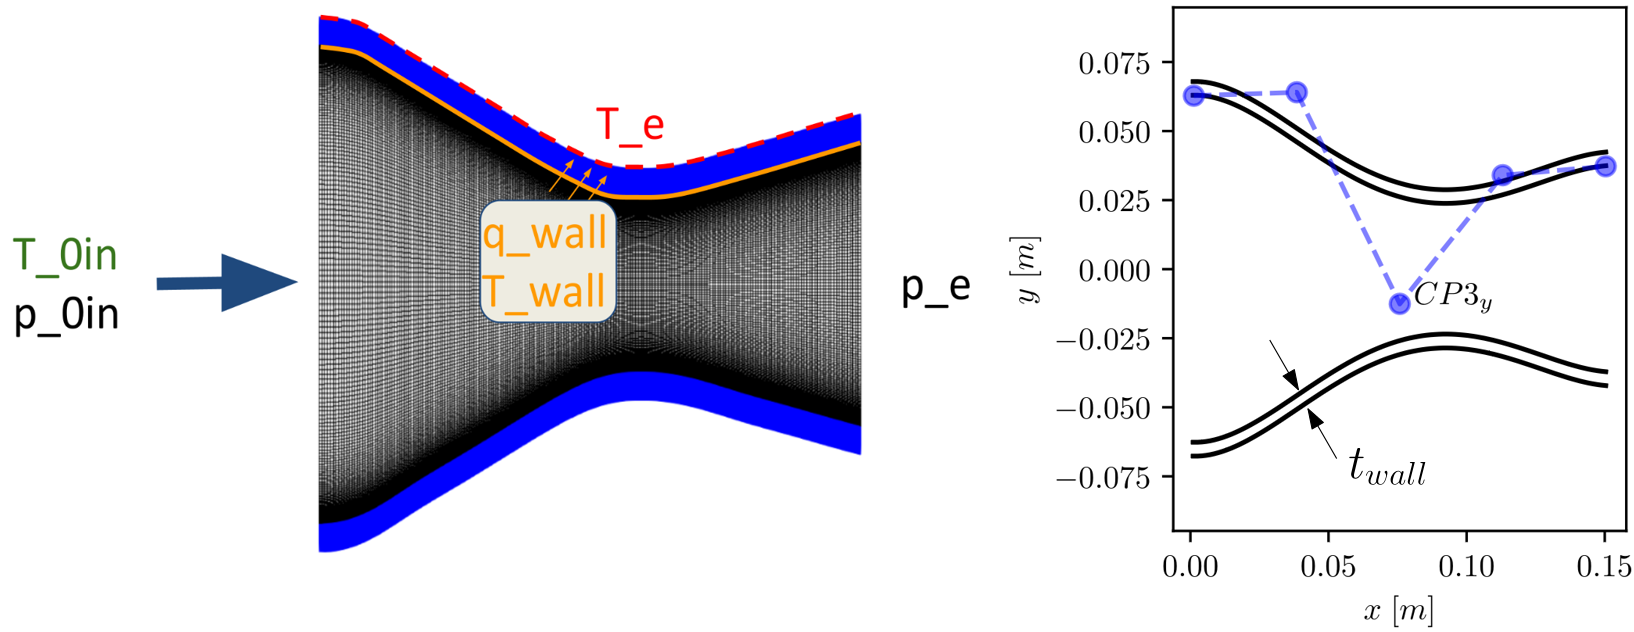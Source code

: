 <?xml version="1.0"?>
<!DOCTYPE ipe SYSTEM "ipe.dtd">
<ipe version="70218" creator="Ipe 7.2.24">
<info created="D:20230816102803" modified="D:20230816110246"/>
<bitmap id="1" width="804" height="808" BitsPerComponent="8" ColorSpace="DeviceRGB" Filter="FlateDecode" length="58505" encoding="base64">
eNrsnQdY1Er7twMvit1jV+z1YP3E3hFFsCL2hqhYAEHFAohipYjCUcTCEbB77N1j+QuKXexd
FCuKXUFEBaTke4ZwVmR3Q3YBRfjdVy4v3J1Mspnd5M4zk2d4HgAAAAAAAAAAAAAAAAAAAAAA
AAAAAAAAAAAAAAAAAAAAAAAAAAAAAAAAkIc4nIZ7AAAAwG9I2msZruwgp2FiYsIBAAAAuQJ3
d3dc2QFcCwAAAIBrAbgWAAAAANcCIPPMnj1b+H7Wq1fvOQAAAPAb8r///U+4lv3zzz+4soOc
xl9//SV8P//f//t/OBoAAAB+R2Su9X//9384GgCuBQAAAMC1AFwLAAAAgGsBANcCAAAA4FoA
rgUAAADAtQBcC0cDAAAAXAsAuBYAAAAA1wJwLQAAAACuBQBcCwAAAFwLALgWAAAAANcCcC0A
AAAArgUAXAsAAABcCwC4FgAAAADXAnAtAAAAAK4FAFwLAAAAXAsAuBYAAAAA1wJwLQAAAACu
BQBcCwAAAFwLALgWAAAAANcCcC0AAAAArgUAXAsAAABcCwC4FgAAAADXAnAtAAAAAK4FAFwL
AAAAXAuuBeBaAAAAAFwLwLUAAAAAuBYAcC0AAAAArgXgWgAAAABcC8C14FoAAADgWgDAtQAA
AAC4FoBrAQAAAHAtAOBaAAAA4FoAwLUAAAAAuBaAawEAAABwLQDgWgAAAOBaAMC1AAAAALgW
gGsBAAAAcC0A4FoAAADgWgDAtQAAAAC4FoBrAQAAAHAtAOBaAAAA4FoAwLUAAAAAuBaAawEA
AABwLQDgWgAAAOBaOBoArgUAAADAtQBcCwAAAIBrAQDXAgAAAOBaAK4FAAAAwLUAXAtHAwAA
AFwLALgWAAAAANcCcC0AAAAArgUAXAsAAABcCwC4FgAAAADXAnAtAAAAAK6Va0hMTMzWypOT
k6WUvHr16u7du+FaAAAAAFwrF/D06dOZM2fq6upWqlRJR0eH/rWysrp48WJW1R8SEjJq1Khq
1apVrVq1TJky9erVmzNnzrNnz0RWmTZtmra29vTp0/fv33/hwoXbt2+HhobeU05ERETa1SdM
mNC8eXN3d/e7d++mq/n9+/dkcYMHD+7evTtcCwAAAIBrZTebNm0iqzEwMDh37pzwyqNHj8zN
zTU1NZ2cnBISEjJTeWJiop2dHTUTyduTJ0+EF0+dOtW6detixYpt3bpV2Yo9evTgVGHEiBFp
VyeVkr1VpEiR2rVrt2nTRk9PjzRSeLFkyZKXL1+GawEAAABwrWzF29ubjmG3bt3kncrGxobe
6tWrV1JSktr19+nThypxc3NL9/qXL19atGhBb3l6eipcsUaNGtJFK3/+/Ddu3FDmWvJUr179
1q1b2Xpg4VoAAADgWiAsLKxAgQIkKi9evJB/lxSrYcOGdIQXLVqkXv0bNmyg1akShWO0IiIi
aNOampohISHp3oqNjaXXZWpEf1NzaylCKEZik64GZa5VqlSpxYsXx8fHZ/exhWsBAACAawFD
Q0M6gIMGDVJWwNfXlwoULVr0w4cPqlYeFRVVpkwZWp0qUVaGNk0F2rZtm+7169evU/sGBwdH
R0eLR9X69u1Ln0Le5ci1BgwYsH//fldXV1tbW2tr63nz5h06dOjLly8/59jCtQAAAMC18jg3
b94UDqC/v7+yMg8fPhTKrFy5UtX6fXx8hHUfPHigrExAQIBQ5s6dO2lf37Jli7yAybNq1apS
pUopDMqRa40ZM+YXHl64FgAAALhWHsfe3l44gGfPnlVWJiEhQUNDg8q0atVK1fqbN29OK+bL
l0+kTFBQkLAP06dPT/v6rFmzaPfE6w8NDS1UqJCyvBBwLQAAAACu9WshBxAO4P3790WKlS5d
Whgx9enTJ+mVR0ZGCpVXqFBBpNjt27eFYiRmaV8fPXr09u3bRVaMj4/X09MbO3assgJwLQAA
AACu9QuJjY3V0tISDuD79+9FSjZo0EAoduLECen1ywJWtLpIMdq07EFClcarT5s2rXbt2p8/
f4ZrAQAAAHCtHIgsoKShoSE++Lxjx45CSZEh7vIsX75cWKtDhw4ixZKTk2XPG4aGhkqsPDg4
mNxMPNWqvGt9+/YNrgUAAADAtX4OZ8+eFY6elpaWeMkuXboIJT08PKTX7+bmJqxlaGgoXjJf
vnxCSfnMDwr5+vVrtWrVpkyZIl5M5lqHDh0yNTUtXbp0xYoVixcv3rx5c7IgqkTtQ/fmzZtd
Ehg5ciRcCwAAAFwrz3L48GHh6Glra4uX7Natm1DSyclJev2Ojo7CWsbGxuIlCxYsqFI7uri4
lCxZMjIyMkPXGjBggImJib6+/rFjx4Texi9fvnh6epLd1ahR49KlS2q7lkoJ7eFaAAAA4Fp5
kG3btglHr1ChQuIle/bsKZS0sbGRXr+1tbWwVoZzDhYpUkQouWPHjgyrffXqFZV3cHDIsKSQ
y5TETP4tIRlFsWLFrl69CtcCAAAA4FrZgb+/v3D0ChcuLF6yd+/eQkkzMzPp9Q8bNkxYq0eP
HuIlixcvLpQMCAjIsFoLCwsqefPmzQxLTpgwYdq0aQrfSkpKqlmzJtXTokULhQntM3StYhIo
UKAAXAsAAABcK8/i5+cnm5dZvKQsrkX6JL3+oUOHCmvR6uIlZXEtkZSqAnfu3NHU1KxRo0bm
P76VlZWw0Q0bNmTTEcbYeAAAAHCtvIz0PsSuXbsKJcePHy+9ful9iLL4j3hCLWLSpElUzMLC
IvMff+vWrcJGK1euDNcCAAAA4FpZzpEjR2SJrcRLyp5DTJfaXRwqLKxlZGQkXlL2HCLtkkix
+Pj4UqVKqZp6QhlnzpyRjae6desWXAsAAACAa2Ut58+fl8mG+JilTp06CcXc3d2l179gwQJh
LX19ffGSsvxa586dEym2fft2oVhgYGDmP/61a9dkH3/jxo1wLQAAAACulbWEhobKZEMk+zqh
p6cnFFuxYoX0+n19fYW1mjVrJlIsOjpathvppp9Oh2zYWIYpT+Pi4ubMmTNixIhjx44pK3P/
/n3Zdr28vOBaAAAAAFwrayEhyZ8/v3AAX7x4IVKyfPnyQrHjx49Lr58KC2vVrl1bpNi9e/eE
Yvny5aNdUlYsKSmpWLFiQskMp2WcO3euLHVYRESE+HaJlStXwrUAAAAAuFaW07JlS+EAXrt2
TVmZxMREoY9PQ0Pj48eP0iuPiYkRGqh48eIixYKDg4V90NPTEyl248YNiZlXiV69esk86uTJ
kwrLXLx4UVZm3759cC0AAAAArpXlyIav7927V1mZly9fCmVatWqlav20irCuiKRt3rxZysB7
WY/kH3/8keF2zc3NZZKjLFa2Z88e2RRFGaagh2sBAACAa+FoqMHDhw81NDToAM6bN09ZGZmT
KBusFRYWFhISonB0/Zo1a8SDS/x/aRyI27dvi+zq2LFjhWLly5fP8HP9/fff9evXp43GxsYq
K+Ps7Cwx1SpcCwAAAFwLrqU2wlyHLVu2VFZg1KhRVKBkyZJRUVHy73p5eQm2RvXI69bXr1+F
LA2Ojo7K6q9evToVMDAwEN9PWe76KlWqZPihIiMjy5Qpc+PGDWUFaFdr164tdIyK9J/CtQAA
AMC14FqZ5NGjR8KY8xMnTsi/++bNG7IskaCWbHodIiQkRL7Azp076a3SpUu/f/9e/t3AwEAh
wVeGwtO2bVthK9WqVZPyudauXdugQQNlnYOrVq0Saps/f372HVu4FgAAALgW4FPyVmloaJQv
Xz7dI3uJiYmGhobiedpr1KghNAHVEBYWprCMra2tELlKSEhI+/qrV68qVKhAjbhmzZoMd7Ju
3boquVZycnL//v2bN28un0eCPq+2tjZVNWHChGw9sHAtAAAAcC0gEBQUpKOjQ+bj7+9PChQZ
GXn48GE9PT0tLa0lS5aIrHjq1Kk6deqUKlXK29tbRHvoXdKbpk2bUrUfP34kqQsICChXrlyZ
MmUk5pEgVRPaukOHDirZTsGCBc3MzFasWEFfknXr1nXv3l0Y9JV90yDCtQAAAMC1gDzR0dHk
P6Qiurq6NWrUIKVxdXV99uxZVtUfHh7u5uZG1VLldevW7datG20uw0xZMi5fvty2bdtWrVpd
uHBBpe3evHnTzs6uZcuWVatWbdSoUb9+/dauXSueuxWuBQAAAMC1QM4HrgUAAACuBQBcCwAA
AIBrAbgWAAAAANcCAK4FAAAArgUAXAsAAACAawG4FgAAAADXAiC7XevkyZMGyjE1NR0xYsTE
iRNnzZrl5eW1cePGEydOPH78OF3mWAAAAACuBeBaCpk7dy6nFhUrVmzTps3o0aNpTw4dOvTk
yRM0CgAAALgWgGtllWvJU6xYsY4dOzo6Ou7Zs+fly5doI/VISuKfPuXDw/k3b3AwAABwLQDg
WkqpXbu2ubn5+vXr002FCeT58oUPCeG3bePd3Nji6pq6uLvzK1fyQUH8gwc4SAAAuBYAcC2l
NG7ceOrUqQcPHkxMTETbpbOs4GDey4t3ceHnzePnzGHL9Om8oyM/cya1Dlvmz2cCtmULn3Wz
WgEAAFwLgFzlWjIKFCjQr1+/NWvWvH79Oo+3YHIy//w5syxSKRKqadN4c3O+Rw9eX//70qkT
37cvP24c7+zMTMzdnT98GN99AABcC4DfybWSkviAgA0BARv9/DatWsUW+puWtWvXr169evHi
xXPmzLGzsxs1apSOjk6zZs3KlSuXVd6lr6/v5eUVHh6eB5uPDvvVq7ynJ7MsBwd+wIAfFKtj
R97Y+IdXDA350aNZyMvFhV+/no+Lwy8AAADXAiCnu1Z8PP/pE+uWCg7mjxzhN24k6WIL/U2v
0Ov0rsJr+tevX+/fvx8YGLhs2bLx48cbGBhkUsC6dOni5+cXFRWVd0Tr9m1mTbNn8xYWfJcu
zKYMDPhhw1gIa8oUftYstkyfzk+YwI8axZuYpBoXKRm9O38+v24ddAsAANcCIOe61rdvzKPO
neMXL2ZxFWGMkPxC75J0UUkqnyFv3rw5ePDgrFmzSJyKFSumnnT169dv9+7dubvhhK7DRYvY
ER49OjWK1asXkyhSL1rStQK94uzMm5ml6paREXMw8rRDh/AjAADAtQDIia4VF8dfufLdsuhS
bmfHjxzJDx3KDxrEDxnC/p44kcVVZMZF5WNjVdu9a9euLV261MTEpEiRIqoaV+XKlZ2cnO7e
vZsrG47E1ceHHXwSLbIsAwN+xIjvR1vZQgUmTeK7d2e61a8f63Z0d+dv3cLvAAAA1wIgZ7nW
168sVCVY1owZrNPK0DD1it+5M/ub/qW/6RX6Y/Bg3skp9Vp/5Ah7Yk49goODZ82a1apVK1Wl
y9DQcNOmTbmp1ZKSmLjS8Z85M/VQm5kpiGUpXKjY1KlsLdItsmKqxNcXPYkAALgWADnItei6
vH17qmiNGZN6rTcyYtGSAQNYmGX8ePYv/W1iwl6ndzt1YuOFhGs9ratqdCsd4eHhK1eu7Nmz
p4aGhnTjqlKliouLS+54bjE+nl+6lB3MoUOZ0NKRJ+OVIloy3aKGE3oSJ09mCbguX8ZPAQAA
1wIgR7jWt2+pES26Xg8axK7X5Fp9+vD29oov69Ons3epDClB//5syBC9ePiwpLFbGfLly5et
W7f269dPpTCXhYXF+fPnf98mS0piKUmpCehgCh47caIKoiUstC61CzXfkCEsC8TatfgpAADg
WgDkCNe6do1d5WfMSBUtI6PUHALiC5WhkqRbdGWfOZO9cvVqVn6KqKgoPz+/Ll26SDeubt26
HThw4HdssoQENqBdCCrSISVlUlW0hNCWrS1rQRMT1qALFqAbEQAA1wLg17tWfHzqYHihB6pz
Z5Y5U+LF3d4+Nbo1fHjqUPlM9iQq5OnTp66urrq6uhKNq0WLFuvWrctRLUIH+csX/uNH/v17
/vVrPiKCf/KEf/iQDw1lg9jJdc+fZ75qYcGbmrK4lnA85cfACyPo6F+Z36Zb6EXhmcSpU1k3
IpLJAwDgWgD8ctcKCWGiNWlS6igsKRGtdNEtWsvYmI0Rov9m6w+Cfm7Dhw+XOKCrZs2aS5cu
lVgzKWJMDB8Vxb97x798yRTl8WM+LIy/e5e/eZMNWb9wgT97lr94UWkNyclsFX9/Nih92TJ+
yRKWusHdPXUmnQwX8qgePdiRFBYrK8WuJQQShUVh7IvKCA8k2tqy5A+XLuHXAACAawHwK10r
KSk1qDVsGLtAm5qq03XVvz+79A8alBrayvJZDb99Y89IRkfzHz7wb96Q/3x0cvq7WrXOHPcn
x9WnT8lxTTmuFce15bgq8oPnl5D3pHzSw4d5Pz9+xQo2BP2vv/iFC1nkR6ILCYu3t5hrkZjJ
ryJ9qJXwyGebNmyw1tSpirsIu3b9nj2eCltbK3CtgQNZgXHjmGudPo1fAwAArgXAr3Stt2+Z
Dzg6pgZM5HsPR458qmyxsno9aVKUo2PstGnJHTqwDOeTJzNJuHiRdZA9eMA6yG7eZIO46JVz
59h1X2TwPKlUQAD/99/88uUsKOTpyYYbiZvPwIF3atbcwHFz/ltmcVwHhTGuihUrLlr016ZN
yWq7EC1U2MtLzLXCwtQxVZlrCfnhW7dmrqWwG5dcS4hZyXSrZ88MXOvUKfwaAABwLQB+pWuR
ApFCWFmxqzPJUroLd8eOJzhubsoyj+P8OG4/x/3LcYc47gjHHeW4YxwXLCyamo/y5XterFho
+fKhjRtf7tXrspnZg8mTP6a1Grr0f/qkdE+iotQMCo0d+6JJk/0pOzmb4zop71T8X4kSlsbG
59XWIWG0uYhrPX6cKdcyNmau1b49cy35gBUtEyeyt9K6FpW3sUnvWsIU1UIfokinJwAAwLUA
+AmuFRTEFGLkSHZ1lh//86NrrZeZVZrlxH/LHY57wnE3Uv7+57+15mprL6hUKUBPb1+XLmdH
jXr0/PlnZXtCGqa2qNAyeXJ0+/aBBQv2FnEtjutLu1SixNIePS6p51pkLyKu9eyZ+vtPjmRi
kprtgf6VJS5Lu8yY8YNrKQxtCX2R9NaUKayH9OlT/BoAAHAtAH6la23ezBRCSPVAxiXqWmvS
mJX8ci3FtW6m/L1X5lo/Ls4cV7pJkybjx4/fsGFDWFhY2j2Jjc2Ua9Eybx6/e3ecp6enlpaW
ItfS5DgT2c6UKbOid+9rqm6CXCshQalrvXqlVNJIezw8WBektzcbMLZqFb96Nb9+Pf/PP/y2
bbTb/J49rJi5OXvAkGSpb1/FfYhUIJ1rkZhNmPC9AP0t5Hyg/7q58Xlmym4AAFwLgBzqWmvX
CgOfUkf4iLpWgKhrXUhxrXsZuVb5tPZTp04dKyurHTt2REZGksNk3rX270/9XMuWLatZs6ac
a3VPt0uVK68eOjSMjgBpyaJFbGC/jw+/ciV7nJCOzMaN/JYt/I4dTIT+/ZdNRXT8uNjBjI/n
w8P5Fy/YKLjISBap+/pVqZulIymJv38/NXglTIqkcMiWk5OC0JZgVkJwrF8/9iI1KB0N+hRk
gAAAANcC4Be6FumELK4ln9NJbryWiGvdSBPX2q3ctSor6+Fr3bq9gcHJceNeSu/RI0FauJA9
USgTpJMnf/h0K1eurF279n9b0OC4khxXKcX3SnNccY4rzHHa9EafPn2uXLnyy1stLo7liJDN
0dOzZ2pC/nShLWom+dDWxInsrfHj2X+F/BsuLiybBwAAwLUA+LWudeIEk5YRI753PKVdTE2v
//GHd8qytGjRzQUKhMgWbe3z//vf6TSudTfNeK2NKWY1h+OcOG4ax9lxnC3HWXHcqHRxLbm4
UzuOa1OpUt/Bgxf9/fe5u3fZk32PH7NxUK9escxXUVEsC5aqudDNzMxq1aqVYT4ua2vrFy9e
/MJWS0xkdiQEr4T5KM3NFU+QJB/aMjVla3Xpwv7bv3/qI5Nfv+KnAACAawHwi13r8uXvzyEa
G7PYiLI40tSpbMD26NH82LG8pSV7UM7GhoVTrK3jR4/+1KxZTL16H9q2vdO69fHOnV3bt29f
tmxZLnOUKlXKysrq2LFjWXJMli5dWqlSJfEtamtru7q6/sKGI41cvFh4uJIJFS0WFgpCW2Zm
6V2rXbvUlPIDBrAMHi4uLBc9AADAtQD45a4VHc3Pn89CJUZGqQ+vqTFQijSMrvLdurGxRvPm
sXSjAq9evTp+/PiKFStsbGxatWolMd+7PNWrV3dwcLiU6RzoycnJCxcuLF26tPjmatWqtX79
+l/ScMnJLDWZ0JNobp7aP2hqyhpIWWirQwdeT4+vWZOvW5fFteztWRNs384GgAEAAFwLgF/u
Wjwb1MRCW4MHswt39+6KZ9kTTwxlYsKsoF8/9t8VK5RuKD4+/tSpU4sWLerXr596Ua+WLVsu
X77848ePmTk4X79+dXZ2znBbBgYGx8WHwmcPsp7EtLN7Gxsz9ZowIVW6Zs9mY7patmSWpavL
V6vGlgYNWHxSGBL/+TN+BAAAuBYAOcW1rl5loS07O3ZBJ90aNkysJ1G+P2vkyO/jselCf/as
1J28cOHCggULDA0NNTU1VTIuKm9ubh4YGJiZQ/TkyZMxY8ZkuK3Ro0f//EFcCQnfdYvaxdQ0
NcAlZN8i++rVi4WzqldPtSxaGjZkbTdgAEQLAADXAiDHuRbx998stDVqVGq31IQJkqJbzs5s
vFbnzswEhg5lr/j6qjxwnWeDlOL2799vaWmZ4XiqdDRq1GjZsmVxamzyP0JCQnr27Cm+lYIF
Cy5atOgnt2BiInsoQOhMFIyLjjAJrWziaWom8qs//+QbN2aDtYT5fciTHz3C1x8AANcCIMe5
1sOHbPaZWbNYIk1Bt8zM2OArZQEuep3eHTHiu2jRuiQGDx5kds/PnTs3c+ZM0hvpxlWsWLGp
U6eGhoaqvdE9e/Y0adJEfCuNGzfet2/fz2zEpCT+40eeTjBpjzw5sL09Uy9HR97BgfmVMDa+
WzfmvVRgxw58/QEAcC0AcpxrEefPs3RVpEx9+6bqlokJ6xZ0cmJa5ezM3qJ/6W96hV4XxmhR
MVNT9jqtGxyclR/h0qVLDg4O1atXly5d/fr1y8xDiz4+PmXKlBHfxJAhQx793MhRYiJ71uDU
KTYxt7z0jhzJcqPZ2LDWkc0i9O4dfgEAALgWADnOtQj6Li9YwC7Zw4enepSQCKJPHxbmGj+e
/Ut/Cz1ZwrtDh7IYl7s7y6meTZA+WVlZFS1aVKJx6evrb9++Xb1txcTE2Nvbi9dPv/0FIlNQ
ZwPJySzGlZDA8tK/fcuCh7SQ8X37xv6bLr9rykRF+AUAAOBaAORE1+JToluLFrHrtaMjC5gI
XVTyi/DU4dSprCSVz9qIlkISEhLWrl3bqVMnicbVoEEDX19f9bZ1+/btfv36idevp6f377//
/vyWJe+SLXxKP+PevQrmXoyMxI8AAADXAiAnuhafMnYrIIAFuMijZs/mbW1ZmIu8q3dvNsue
mRnLYurszN6lMv7+WTBGS1URcnR0zLCzT6Bq1are3t7qbWj37t0NGzYUr3/kyJGvXr36tW39
/j1ri3ShLdm8kAAAANcCIKe5lsD588y4vLx4Dw/WRejikrrQ36RY9Dq9e+4cn4lHADOLn59f
ixYtpBhXpUqV6IAkqzUN84IFC/Lnzy8+Mn+FSE6x7CcxkU2Nnda1/voLMyECAOBaAOR01xJ4
+5Zl3woOZnnIhYX+JsWi13MIgYGBAwcOlGJcOjo6np6eamwiPDx8+PDh4pUbGhpmPq292rx/
zxSLFl9f/vp1Zl8AAADXAuC3cK3fhXv37k2cOFFLSytD46pSpcqyZcvU2MS///7buHFj8cqd
nJx+ycdPSuLPnGHzdAMAAFwLALhW9vHu3bt58+aVK1cuQ+OqU6eOv7+/Gptwd3cXz3Jfv379
XzJmHgAA4FoAwLV+DsnJyT4+PlISczVq1Gjbtm2q1v/w4cMMey3Hjh0biUcBAQAArgXgWrma
FStW1KpVK0PjMjIyOnnypKqVb9mypVq1aiLVlitXbu3atfgqAgAAXAvAtXI3vr6+f/75Z4bG
NXz48Pv376tUc3x8/JQpUzJMZf8IMxQCAABcC8C1cjsrVqwQD0MJODg4xMTEqFTz6dOn27Vr
J1Kntra2j48PmgAAAOBaAK6VFw5L+fLlxXWrbNmyajyo6OnpKT5m3sjI6Pr162gCAACAawG4
Vu7m27dvbm5uRYoUETeuJk2a7N27V6Wa79+/36dPH/Fq3d3df/LnjYzk9+3jVR+PBgAAcC0A
4Frq8+7dOzs7uwy7FE1NTW/cuKFSzWvXri1btqxIne3bt79w4cLPsaw9e/j581mO04UL2bzV
AAAA1wIArvUzuX379uDBgzM0LkdHxzhV5iL68OGDhYWFeJ3z5s3Lvs8VG8vv2pWaSV5YyLhO
n0aDAwDgWgDAtX4BQUFBHTt2zHBGxdWrV6tU7e7du2vWrClSZ6tWrc6cOZMdnyghgV+69PsM
icIkiZ6eCG0BAOBaAMC1fhnr168XVyOic+fO586dk15nfHz8pEmTxOucPXt2ln+WpCT+8uX0
rjV/Pq/KvgMAAFwLALhW1uPq6qqtrS1uR3Z2dp8/f5Ze59GjR6kVxANc58+fz9oPEh/PL16c
Xrf++ouFvAAAAK4FAFzrFxIREWFpaSmuWzo6OmvWrFGp2unTp//MEVxJSfyFCwpCWyEhaGEA
AFwLALjWr+fkyZMZDuLq2rXr5cuXpdd54sSJZs2aiVTYtm3bLHxEMT6e9/JSENpKTETzAgDg
WgDAtXIEfn5+FSpUEDeumTNnqlTnrFmzxCt0cXHJkp1PSmIDtORDW5cuoWEBAHAtAOBaOYUv
X75MmzZN3I7q1q2rUuLTM2fOtGjRQjwH16WsUKK4OJZZK51ueXszDQMAALhWniUxO3s4qPLk
5ORf8rkSfu6gZLhW1kLmY2xsLG5cI0aMePnypfQ6nZ2dszvJPDnVmTMKQltXr6JJAQBwrbzF
06dPZ86cqaurW6lSJR0dHfrXysrq4sWLWVV/SEjIqFGjqlWrVrVq1TJlytSrV2/OnDnPnj0T
X6tp06bdu3f38/N79eqV/A7T6/r6+q6uriI1REdHr1ixokWLFhUrVqxSpQptum/fvrt27YJr
/aasXr1avEuxWLFivr6+0is8deoUfc1EKuzYsePVzIlRbKyC0JaPD0JbAAC4Vh5i06ZN2tra
BgYGssxFjx49Mjc319TUdHJyymQ4KDExUZiKheTtyZMnsgtc69at6bK4detWkXXTTlJcqlSp
+vXrt23btmHDhiVLlhRebNy48YcPH5Stfu3aNZLGGjVqbNu2TQjWffz40cXFhT5sjx493r17
B9f6HYmJickwZVbXrl1VmtmHvufiFXp4eKi9w+RUJ08qCG2pOPUQAADAtX5XvL296Rh269ZN
3qlsbGzorV69eiVl4g5cmAvYzc0t3etfvnwRBsx4enpKcS15DA0NyZ2UrXv27NnChQuTa715
8ybdW6ReGhoa1atXf/v2LVzrN4V0ncRbXJDmk9BIJjg4WE9PT6S2Tp06Xb9+Xb29/fKFX7Ag
vW6tWMH/ou50AACAa/08wsLCChQokD9//hcvXii6H09q2LAhHeFFixapV/+GDRtodapE4Rit
iIgI2rSmpmaIkpRDylyrXr16+/btE9lufHy8rq4uldy5c6fCAuPHj6d3u3fvDtf6raGDTF8h
EUFq1qzZ8ePHpVfo6Ogo7m8itwYi0M0K7YV8aOv2bbQhAACulcsxNDSkAzho0CBlBXx9falA
0aJFRbrqlBEVFVWmTBlaXWT8DG1aSGqkzLU8PDw2btw4a9YsS0vLSZMmkfWRmGUYZ3N1dRXS
XSorGRoaKnx5AgMD4Vq/NY8fPxa+RSJMmTJFemz22LFjjRo1EqnNyMjozp07qu7nly+8m5uC
0BYAAMC1cjE3b94UDqC/v7+yMg8fPhTKrFy5UtX6fXx8hHUfPHigrExAQIBQRuHFi1xr06ZN
qm43ISGhbNmyVOewYcNEilWqVInKDBw4EK6VC9i6dWvVqlVFBKlOnTrisdB0iGeZ0NDQ8Pb2
VmkPyfXI6+VDW3fvovUAAHCtXIu9vb1wAM+ePSviLXRZESaMU7X+5s2b04r58uUTKRMUFCTs
w/Tp07PKtQ4ePCjUKT9ILC3t2rWjMtra2iKDvuBavxGxsbETJ04UD3CNHTtWenMfPXq0QYMG
IrX16NEjLCxM+h7GxPCurul16++/0XQAALhWrkU2G+/9+/dFipUuXZrKaGpqfvr0SXrlkZGR
QuUVKlQQKXb79m2hGIlZVrmW7CG1VatWiRTr37+/UIzcDK6VayB7F8/hUKlSJfGnX9MxZcoU
kdry58+/fPlyiVUlJfFHjigIbYn+/gAAAK71GwcBtLS0hAP4/v17kZKyW/sTJ06odMkT1qLV
RYrRpmXXrPj4+CxxLSFgJTIwXsDW1lYoNpcueHCt3MX8+fMzzHoqPenHkSNH6tatK1KbiYnJ
w4cPpVQVHa0gtKW8Dx8AAOBavzGygJKGhob4sGHZ/L8qpYikm31hrQ4dOogUS05O1tTUFEqG
hoZm6Frfvn3LcNNCII4QfwCNFEsoJvJoAFzr9+XKlSudO3cWEaRy5cpt3LhRYm30GxHvoCxY
sKCUHwj91A4d+sG15s3jDx9GcwEA4Fq5kLNnzwpHT0tLS7xkly5d1Ejn6ObmJsuCJV4yX758
Qkn5zA+Ca8XHx9NVTF9f/48//tDR0SlZsmTXrl23b9+eYYVnzpyRsodUG1wrt7J48WJZ/FYh
Q4cOff36tcTaDhw4UKtWLZHa+vTp8/TpU/FKoqJYv+HcuSzARd6lSs88AADAtX4nDh8+LBw9
bW1t8ZLdunUTSjo5OUmvX5anyNjYWLxkwYIFlbUjuZazs3P9+vVHjRp148YNIaj15s0bMzMz
IbekfDdQbGys7MJ3/vx5ke0uXLhQKNa6dWuVDh3tgIY04Fo5gbCwsN69e4sIUunSpTds2CCx
tri4OGtra5HaihYtunr1apEakpJYIAuWBQCAa+V6tm3bJhy9QoUKiZfs2bOnUNLGxkZ6/bLr
UYb5QosUKSKU3LFjh7xr0e4pbN++ffvSKqRh0dHR6URIdtUTn8/Ry8tLKEaVqOpanCrAtXIC
q1atIgsSaabhw4dLH8G1e/fuatWqiYfLsnVWAgAAgGvlfPz9/YWjV7hwYfGSspiAmZmZ9PqH
DRsmey5evGTx4sWFkgEBAeneatq0KV3UFK719OlTYS17e/u0rz948EB2vbt06ZLIdpcsWSJ7
MA2ulRd49uzZwIEDxUdw/fPPPxJr+/z587hx48Rr27JlCw47AACulWfx8/MTjl6RIkXES8ri
WuKpQdNB9/XCWrS6eElZXMtfxcexhFl48ufPnzZXalhYmOxid/nyZZHVZXGtihUrqupagRKw
tLSEa+VA1qxZI5u7XNkjitJnSdi5c2flypVFahs9enS60CsAAMC18gjS+xC7du0qlBw/frz0
+qX3IRYoUEAoKTLcXSFWVlbyATfpfYgeHh6y2RWz4whjbHyO5dWrV7J7AYVUqFBBekjq06dP
JFQitZGMyfePAwAAXCvXc+TIEVliK/GSsucQFaZ2VwYVlk0eJ15S9tgg7ZJKH0GY9FAY2yyb
2zouLk52jTt37pzI6rLnENVIiQ/XygWsW7dOPMBlYWEhPck8uVm5cuXEU9Z//vwZhx0AANfK
O5w/f152FZCJikI6deokFHN3d5de/4IFC4S19PX1xUvK8muJq5E8sgFXxPPnz2Wva2trCy8G
BweLrC5Ld5mhDcK1cisvX74cPHiweJJ56eHWt2/fiofLqlWrpmz8IQAAwLVyH6GhobJLgPjt
tp6enlBsxYoV0uv39fUV1mrWrJlIsejoaNlupJ1++tmzZ+PHj7e2tn78+LGydVetWqVwaJYs
vPDvv/+KbHry5MlCsQEDBsC18jJr1qyRPaChkDFjxkifoGr16tXiDzyOGzdOWW1000M/Ark8
cwAAANf6LYmLi8ufP79wAF+8eCFSsnz58lLSsKeDCgtr1a5dW6TYvXv3hGL58uWjXZK9LktW
L5KQ4e+//5Zdv+7evSt7vUOHDsKL4s+UyQIas2fPhmvlcSIiIki5RQSpSpUq4lM+peXp06d9
+vQRry1duOzbN/7iRd7Hh+U4dXfnv3xBmwAA4Fq5gZYtWwoH8Nq1a8rKJCYmCn18Ghoa0seu
EDExMUIDFS9eXKRYcHCwsA96enppX5dFBrS0tGgfFK67aNEi2cUr7b7J0qguWbJEZNP6+vpC
sX379sG1AJ+SCEU8JGVpaflFsgb5+vrK8vQqZNSoUR8+fEhKohsT+jIzyxKWefP4wEC0BgAA
rpUbkA1f37t3r7IyL1++VHsAOa0iL0Lp2Lx5s8KB93TjL7xuZWWlbN1JkyYJZZo2bZr2ddmw
fzs7O5Hdq1OnjpA2PyoqCq4FBMLDw/v16yciSNWrVxf5vaTj0aNH4inrK1SosHHj5i1bmGKl
nY3awwOhLQAAXCs38PDhQ2EemXl0I62EPXv2iA/WCgsLCwkJUTi6fs2aNcK6J0+ezNCXbt++
nfb1wYMHDxkyRDxBVrt27YR1PT09076elJQk5PQ2MDBQtu779++F7082DdaCa/3WrFq1qlCh
QiKOZGNjI2UadAH67cj66xWh0bfvxGnTPqd1LfpFHjuGdgAAwLVyA8Jchy1btlRWYNSoUVSg
ZMmSCoM/Xl5egq1RPfK69fXr11KlStG7jo6OyuqvXr26Qik6depUxYoV047gko8/CJ2bOjo6
tKF07wpzHRYoUEBZSG39+vXCl+fEiRNwLSDPkydPTE1NRXSrTp06Bw8elFjbgwcPRANc/yta
dLyp6fW0urVwIR8bi3YAAMC1fnsePXpUrFgxZcrx5s0bIQGRsqBW2qe3QhQ9PbVz504h/9X7
9+/l3w0MDBQSfCkcMDZixIjhw4cry0chPFyvpaV1TNH9f3x8fNOmTanAXLpoyZGUlNS+ffts
DWrBtXIHK1eulOXaVYidnZ14ypS0+Pr6Fi5cWGFoi+Oq0be1fv0dkydHy0Jb2XYfAAAAcK2f
yvbt2zU0NMqXLx8REZH29cTERENDQyGjo7J1a9SokXqp0NAICwtTWMbW1laIXCUkJKR9/dWr
VxUqVKBGXLNmjcIV3759q6urS7qVztPIlOzt7YWhViJPGj548OCPP/6g+o8ePZruLRIwYTS+
SqP94Vp5k4cPH5qYmIjoVr169aSn4X369Gn//v0VhrY4bhTplrb2gl69rshCW/HxaAEAAFwr
NxAUFKSjo0Pm4+/vTwoUGRl5+PBhUhEtLS3xR/lOnTpVp06dUqVKeXt7KytDd/30LnlR06ZN
qVrSG5K6gICAcuXKlSlTRjyPxOfPn8m1SpQoYWdnt27dOmpoHx+fhg0bUqM3adIkJKM8RI8e
PWrVqlWBAgVmzJhB6kW1Xbp0SXi0n6qV73mEawFlLFu2jH4OIsY1ZcoU6bXR959uBORCW7XJ
tYSlbt1tkyZFzp/Pnz6NYw8AgGvlEqKjo+n83717d11d3Ro1anTo0MHV1fXZs2dZVX94eLib
mxtVS5XXrVu3W7dutDmJ+SEPHTpkZmbWuHHjKlWqNG/efMyYMQcPHpTYcZOYmHjgwIGhQ4eS
8FStWrVly5a2trbiQ+7hWkAh9+7dE8Y3KoPuAgIlJ2t48eLFkCFD5EJbljLdypfPrUePi56e
CG0BAOBaAMC18hCLFy/mRHFwcJBe2/r168uUKZMmtFVP5lopy5w//9y0efMTHHYAAFwLALhW
3uHWrVvCUEZlNG3a9LTkzr+3b9+am5v/t6oWx9mk0y2Om+LisgCHHQAA1wIArpWnSDttgUIU
PgOrjM2bN+vo6KSEthrJudYsjmvRrFmzoKAgHHYAAFwLALhW3uH69eudOnUS0a327dtfuXJF
Ym1RUVGjR4/muHwcN1FOtyaljObibG1txWeKBwAAuBaAa4FchoeHh3iAa8ECFXoAt2/fUaFC
D0WhraZCbZUqVRKfVB0AAOBaAK4FchlXr17t0KGDiG4ZGBiIzPCejsjIz23a7FAU2tKUVTho
0KAnT57gyAMA4FoArgXXyjvMmzdPPMC1aNEiKfUkJfEhIbyZ2cPy5f/+MbTVOG1tBQoUWLp0
KQ47AACuBeBacK28w5kzZ5o1ayaiW4aGhtevX8+wnrg43suLTYxoYHAyjW5NSBvaEujYseO5
c+dw5AEAcC0A1wJ5B0dHR/EAl4eHh3gNSUmkbanzUFtbv6ld+5//QlsNFVY4efLkWMxUDUAe
5tOnT6GhoUFBQevXr3d3d7e1te3Tp0+LFi3i6M4NrgXgWiA3EhgYKEwmpQx9ff1Lly6J1EDq
tGBBqm7R0rPn5YIFPThufEpeCAVUrlx5w4YNOPIA5HrCw8OPHTvm5+fn4ODQr1+/xo0bFy9e
XNmp5nSmJ/qCawG4FsjJTJ06VTzA5eLiomzdpCT+xInvrkXLtGkxzZtv5rgSIhX26tVLSh8l
AOB34fnz5wcPHvT09LSwsGjdurWIVilk69atcC0A1wK5Gzo71atXT+RM2KZNG2UDrr584d3c
mGXNncsvXsxfuMAnJPC7d++uXbu2+NnVyckpMTERBx+A35HQ0NB//vnHwcHByMioXLlyXOag
KxFcC8C1QF7Azs5O/Hw4e/Zs+bWSkvigoO+WJYM8yt7eXrzC6tWrIw0XAL8FX758OXbsmLu7
u4mJSdmyZbksZcqUKXAtANcCeQQ6TYmP4GrevPnJkyfTrSUyrPXixYtdunQRP8326tVLel4v
AMBP49OnTwcPHnR0dGzTpg2XnQwePBiuBeBaIE+RYTzKyclJpQpXrVpVunRp8Tppo1+/fsXB
B+DXQj/DQ4cOOTg4tGzZMju0SlNTs3Ll6i1btjU1HTx+/BRXV8916zbFxyfAtQBcC+Q1jh8/
3qRJE5ETZuPGjVWaZjoyMtLa2lr8JKyjoxMQEICDD8DP58SJE3PmzNHX189CrSpTpkzr1q3N
zMyo5o0bN54+ff7Bg5cfP/K3b/O3bvFHjrDl+HH2d3g4/+kTaR6fnAzXAnAtkLeYMWOG+Ll0
2rRpqp7P27dvL16ngYHBqVOncPAByG6ePn3q7+8/cODAEiVKZN6sSpUq1alTJxsbm+XLl9PN
2qtXr2QbSkjgY2KYYm3axLLEzJ37w8PLwrJ8Ob93L08rxcaqY1xwLQDXAr8vp0+fFu9KqF+/
/uHDh1Wqk07FGZ7bx44dGxERgeMPQJZDIuTo6Ni4ceNMylXlypX79Okzd+7cPXv2iMx8Gh/P
LGv16u+KNWMGP2kSb2XFW1ryNjb8lCn87Nmpb7m784cO8W/e8Ko+owzXAnAt8LszZ84c8bOu
tbV1dHS09Arfv3+fYZeitra2O515AQCZ5vXr12vXrh08eHAmQ1h05zVp0qTNmzc/fvxYyna/
fOHPn+fnz2ceNWsWP2YMb2LCd+zIFgMDvlMn9i/93bkzP3Agb2f3Pcb19OkPzzXDtQBcC+QF
QkJC2rVrJ3ISrlChwvr169OukpzM7k+PH1da5+nTpzt16iR+bq9bty6d23H8AVCD27dvL1q0
KJOjsNq3bz9z5swjR458IXNShdhYfscOft48YRov3tiYaVWXLryREd+jBz9gAG9mxvfty3ft
yl4xNGTv9uvHT5+eGuC6d0+F6BZcC8C1QK7B1dVV/LRsamp67949sqzXr/ktW1ivgYsLu0UV
ISAgoGLFiuLVGhoanjhxAscfACnQXYyDg0P9+vXV9qs2bdrMmDHj6NGjas9UGB/Pk/WQaNnb
80OG8Pr6LHjVqxc/YUKqTaVdqMyYMcy4DAxYGRIzQbfCw1kGP7gWgGuBvMaVK1cMDAyUn6Q1
OK7ckCH7yLKEhU62mzZlUOfXr18zTDRBmJmZhYaGogkAUMiRI0dsbGyqVKminl81bNhw8uTJ
+/btU2k8gELobiskJLXrcMCA1HDWiBH8zJkKRsXLlilT+N69mZKRcU2cmNqZ+OEDXAvAtUAe
ZeHChcrS53CcKcfNqVw5YNSocGHuHhcX/vnzjOu8ceNG3759M7wiTJs27YPE8y8AeYD9+/db
WFiULFlSDb8qWrQo/eh8fX0fPnyYhbv08SO/aBH77ZuZsYiWsfH3sVjii7MzP3w4c62ePVN1
69AhSQO34FoArgVyJXfu3OnVq5fCh7/JtThuLi1t2hydPTt53jx+82ap1e7ZsyfDJ6ToAoFh
8yCPQ7+UESNGqDrLsyyERfcsgYGB2bFjycn80aMsoD1+PLMmWsaN+/6koRTdEsbPDxyY2pP4
4kXGWSDgWgCuBXIxq1evLlOmzI8ncjrp9RNci5aSJX0GDbrr4sKnSbeTMYsXLy5WrJj49aJa
tWqrVq1CE4C8Q2Ji4s6dO83MzIoUKaKqX2loaPTs2XPZsmUPHjzI1p2MiWFBLdKk/v2ZMtG/
0kVLNnyrSxcmaTY27L9792Y8aguuBeBaIHcTGRk5bty4H4dslZWFtoSlYcMdy5a9Uana9+/f
T548OcMrSJMmTbZt24ZWALlbsehLPmTIkIIFC6qRvH3kyJHbt29X9SlCtbl1i43Umj6d9R6S
Mjk6ijjVFyur10OHhsm/NXo0cy3yNPr7r7/4b9/gWgCuBQB/+PDhRo0apQltDUzrWqRempqz
58xZpmq1d+7coUuMlMemdu/ejVYA4rx7x4YOPnsm9em2X86ePXuGDx9eqFAhVRWrVq1adKty
XCTlSraxdy/rQBw5krlWnz68k9M3a+s3gwaFGhufb936/xo02FmlypoSJZZqabnKzg9kXPKh
LXKt7t1ZlyL99+3bDLoR4VoArgXyDs7Ozv+Ftir86Fq0zOa4fs2bNz969Kiq1R47dizDTFyE
vr7+gQMH0AogLaGhLPnAihW8lxe/cCHv4cEWT0/ex4f/91/+xg2Wb1PtafiyiYMHD1pYWPzx
xx+qKhadyek3eOHChV+157duPRs37m67dld1dEILFw7T1j7Jcds5bq3c2eCHRWFoq3Nn1gU5
eTL7+949uBaAawHwnUuXLqV4EZ36BqcLbXEcmVhp+r6NHj365cuXqta8ZcuWNKEzpXTu3Plf
uogCWFYov2YNMytXVxZpSTcNH/2XXnd35319+WvXVMtSnk0EBgZaWVmVLVtWVcVq2rSpi4vL
zZs3s3X34uNZBoZnz9iBvXSJP3GC37nz6/z598zMjrVps7ly5eXa2u4pP/NDHBfMcWEc94Tj
LqT8vVfctXr1uiLvWn37MtcShmwdO5ZBKBKuBeBaIA/i7b1UW7uGnGvNTskIwShcuPCSJUvU
qHnFihWVKlXK8OpjYGCwb98+NETeJC6O37qVRbEExZo+nR87ll27e/Zk+Qdo6d2bJdi0tWUT
x1AZMq61a1mmgl8S4AoODp4wYUKGGX3ladGihZub2507d7Jv3xITWe53+qWSlwoZ88aOjeje
/UKjRrtKl16W8qNOuwi/9OMcd4LjHnLcU447m+JaB8Vdq2PHE/KuNWwYc61Ro+BaAK4FgFKe
PHnWrp2vnG7N5LgSaadXU+PB88TExPnz50sZxNKhQ4c9e/agLfIU797x69alusH48Wx8tb7+
98XIiF3BZf/t3p2NLHJ0ZMbl7f1Th3KdOnXKzs5OjdSjrVq18vDwuHfvnnRfioriIyJYT9yV
K7RdlrSKDIqO0ooVrDv10iWxdVeujBs2LKx9+6Bq1dalHWSlfAlK8SvBtYS4VpD4Kk2a7Jd3
rX79WEtZWrK/g4PhWgCuBYACkpPZOOQhQ+6XLbvyx9CWSbprh4WFxXMp2U5/5MOHD05OTvny
5ZNybdqyZQtaJC/w6RP/99/sOTgSLZIoQatMTVnScvKu6dP5GTPYYmvLJoUZOJANwKYCXbvy
06axVZYsyXbdOnfu3LRp02rUqKGGYnl6espnbIiN5d+/Z9PZ3LnDX7zItOTAARbWW72ajUlz
d+dlkzgoXOhYnTwpfxg/HThwwMHBoVWrthw3SIJfpV32p/jV/RTXupYS4zrOcS4KC5O8lSzp
Y2h4Rt61qFGo+YSMplevYrwWgGsBoPSmeMMGdqrs2PHEj6O20g/61dbWXrhwoRqbeP36NV25
pFyqGjduvHbtWjRKLiYujs3C6eKSOjWMMAcfORXJ1axZP2R5or/pFWdnNvWeEOnq1IkNDSL3
CAjIls7Ey5cvz5gx488//1TRsIo1amTs5uambHaqDx8yUKl0o9Tkl3nz+MOHWVXfvn0LDAyc
OXNm27Ztf5wJoqeKrrUzxbVupbjWLcG1SpRYVbPmxqZND9CpwMTk6rBhD6ysXjs4fFW2V05O
qRpsb8/+++QJXAvAtQBQGtp6+jT15Glj865u3W3/PZDYQ+F1pVGjRup1+T1//nzSpElSLl26
uro+Pj7x8fFondxHUBAL45BECZMdm5ryU6ey/4qYBkmXoyMTM7qyd+vGdIvcY98+Pqu+IDdv
3pwzZ07Dhg0VfRnzc1xJjqtM30qOa8ZxHTiuO8cN4LiRHGdbvvySjh2Dra1fkzpGRiqtPyFB
tTSh8ou19Stz831GRkZaWlpKZt0ykGxZdCflWKjQstKlT1euHKqj815XN6p//2g6qkLqBumL
lRVrkb592d+urvznzxkcZ7gWgGuBPB7aWrfu+yl0wIA7KUNqnemGXZkO9e/f/9atW2psKzw8
XEr6U6JEiRJOTk5UHg2Ua/j0iSW9nDuXhapItEicRLJoKpsXpksXNj8y6Q3dI2SmJ/Hu3btu
bm5NmjThuOIcV5/jWqYYS6+Uh3NHcxzdF8yQG1jOFvp1tG8fNG7cC1k8Snw6UXIt0ktV/crJ
KZ5+iU2bHvjjD++U7Q5X/lsh12qeRqWmcZx1Svm+HGfMce00NZvUr28yaNBkD4+VwcHBb968
efeO7RJJbOfOrCEsLDLQXfmFmqBHD9YcZmbsvzt2sNMIXAvAtQAQCW09fJj+XNqx43GO6yqu
Qw4ODupluo6IiJg6dars3CvOyJEjQ0JC0Ey5gMBAFgCZNo0Nd6dLvK2talPDTJ7Mnk+UPfi2
bRvrkRSHCnz4wL9JMx8C3SO4uLg0a9Ysjag0U+hU6SZWKFnSp02bo6NHP5ffsfnzeZFR8CQh
3t7SQ1hvunQ5W6PGBrlglLXor6QIx5VL+TeVevXqjRo1atWqVVevXk1W1Le3ceP3dKZkXEKO
LIkLtRopFjVEz568gwP7+DdvYj5EANcCIOPQVkBA+tRGEye+7dPHXFyEypcv7+vrq95GX716
NX36dIlzmhgaGmKin9+dxYvZ92rMGHZ9HzqUxUZUiqXQJX70aDZqi9zA2ZlFk168YB715Amb
dIZ8/Phx1re4eTP7MpPeCM85klGsXMlfv3593rx5enp68pMQkpiIdLr98Yd369b/Z2HxTGTH
SDauXlXhxyW/mJk9bNnycKlSPilRqfEpfZQDU0ZhGXBcK45rxHFVM/yNtGvXzsnJ6cCBA+/e
vZNwv5Ma2uralTVHr17sqQQp6jtrFhsML4zUGjGCvbJ2bcZBLbgWgGsBQPekYWEKRuTSSXHP
nj0Zpidt3bq12rlJo6Ki5s6dW6JECSnGVadOHU9Pz+joaDTZb8fjx/yCBex71bs3u0xL7z2c
MoUNDbKw4IcPZ6O2GjTg69Th27ZlcRVra6YHImPOLS1f6esfr1DhL5EJn1M0Jr1iFS36F8nP
yJFPpewhudbp02KutXUrm+t5+XKmJfT3/v0sG9XRozHu7od69ZparFi9lFFhBTjV6dChg7Oz
M9lLbGysqi2yaxfz1QkTWGeuoFt2dhmM2poxgx83jjc0/N57SG369Kmk5xTgWgCuBQBdEXx9
04e26M5X6CRcuHChtra2+Gnf1NT08uXL6m2drhQeHh46OjpSri/58uWztLREx+LvxblzvJsb
u1jTZZou7hKDWqRSQhIn2VK3Ll+9OjMu0gNzc8UDjcaOfdG+/bEyZVakea5WU7lrlZEpVuHC
ns2a/Tt8+COVAm50V3LkiNTjEBER4evr2717d05dWrRo4eDgcPDgwUzOVR0Xx5JO0M7b2rJo
odCZOHYsC3BR65B0CWEuOsL0X2q4adNSE8VTSRMTVoAa9OxZqaPm4FoArgUA3ZnevZveteim
9dGj1ALPnz8fPXp0hhcCKysrNTJxyfDz80sZriyJ9u3br1mzBm33W3D8OOvUGz+eXan795f6
1Btd7gcP/iHTaaNGzLV0ddnfpGFp6xkzJqJdu6DSpZfLxanEHvTguMIFCnjo6e1TOOWf7Lfg
5cVuRjZu5HfvZk9TkmNcv84/eMC/fMnG/GfIgwcPvLy8OnTooJ5fVa5c2cLCYsuWLfLJuzLD
u3esg1XQLdInWfJYOuYWFuxF8itqMjMzNkW1MPshWdmIEamidfiwCo8nwLUAXAsAIbS1fHnq
lcXDg10c5fslTpw4YWBgIH5d0NLSmjVrlhqdGjIOHDjQo0cPiZchDQ2NSZMmqR1SAz+HbdtY
X5swWIsu1hIffCPXMjf/wbWaNWOuVbt2anRl5kx+2LAHLVocSnleT9mwK3ItBSHTYsWKmZub
79y5l+4pvL15f3821kvo4AsJ4W/fZiPB3r7lMxM9unfvnoeHR6tWrdRTLPqtLViw4MqVK9nX
LqRbf//NNNjBgT100KPHD0c77WJgwA8axASMzg8LF7JQnkrPgcK1AFwLACG0RdcXd3f2vJj4
9WXNmjVVq2YwWLds2bLedAHLBJcuXRo3bhyplMQLU5s2bXx9fWNiYtCUOZAtW5hrjRvHrtoj
R6rgWqNHK3CtKlWSdHVf6+hczp9/UUbppOw5zjKta5UoUWLUqFHZOhfnnTt33NzcWrRooYZf
VahQYeTIkVu2bIkUSdqVpcTFsbFbnp6sgahdxo9nTkXS1aULC2QJc1OS8QrPKrq5sWmDbt1S
OZcsXAvAtQCQIfEuPjExcdasWRmKUN26dTds2JCZ/Xn79q2rq2uGapd2NNfw4cPVHqsPsomD
B9lIbEtL5ksDB6qQOVNIxiUsLVp81dF5W6DAK467l5LtfBfHOXDcOI4bljJneieOa81xDTmu
erocCETp0qXHjBmTrV+Mmzdvuri4NG3aVA3Faty48cyZM8+dO/erGujRIzZ0/6+/2MgBV9fU
OcFlg//plYUL2ZOkR47wX7+qUz9cC8C1AFCP8PDwsWPHZngdadmy5Y4dOzK5rY0bN+rr60u/
eOno6EyePPn8+fNoppzA6dMsJDJ5MlOm3r2/j423s2MjrmfMEHsOsX37N3XrXitRYh/H+dO1
muPOcdwhjnNNydWZX/xrUK5cOUtLy0OHDmXfR7t79y4plqKEEpKSmSxZsiQsLCyHNNO7d2zu
xZ072eA0b282+yQtGzeyrtXbt/lMjAuAawG4FgCZ4sKFCyYmJlLy/+zduzeT27p48aKVlVWG
D0WmpX79+jNnzqQV0VK/kHv3WMBk+nTWJ2VgkCpX9F+ho6prVzZZz4+ZS6NNTK7Wr79DW3vB
j92C/5cyl19Ayt+tOE5LmWlbW1tn62X9wYMHCxcuVKOjkKzD1NR09erVb9++zTtfALgWgGsB
kHn27dvXsmXLDC80nTp1OnjwYCa3FRMT4+Pjo2okQVdXd/r06UgW8UtITGQ5pkiiBg5MnReG
dKtXr+/JHDp1Yj2M5uaP27ULqlBhlZLxV74cF5TiWn+l/LdsStKG71StWtXW1jYoKCj7Pkh4
ePiSJUvoxkFVxSpYsOCQIUO2bdv2Vb1OOLgWAHAtAFJYs2ZN7dq1pRjXgQMHMr+506dPW1pa
FipUSKWrXo0aNSZNmpStV2Qgz44dbMiWtXWqWQlJTWlp2jSmVq3npUvf+t//TnHcRuUD3d05
7t8U0dqa8t8R5C9CgzZt2nT27NnZatEvX75cvnw5fW9VVawiRYqYmZnt3LkzUUp2dbgWAHAt
AKTh5eVVsmTJDC9D+vr6me9V5NmDVHEBAQEqjeaSPSw5ZsyY7du3R0VFodWym7dv2fhqIbRV
v35cuXJRZcqE5s9/LmWUu7Ac57iVyl1ra0qBII5blvLfhkZG3Xx8fB4+fJh9+/zmzRtfX18j
IyNVv1rFixcfMWLEnj170O5wLQDXAkAiQrJT6cTExDg7OxcoUEDKOK7Mj5wXuHv37ty5c+vW
ravGKGVSNTc3Nwzryj6ePg23szvWpMnuIkW2cdx9jnvCcXc47vR/ohWsPKjlwnHrhd7D/Pm3
NGy4a8KEs69ff8q+Xf3w4YOfn1+3bt1U/RbRLYaFhcX+/fvR3HAtANcCQDqxsSxL9uLFrAPo
3j3V1n337p2Dg4OmpmaGF6lmzZpt3Lgxq/b59OnTtra25cqVU0O6ypcvP2zYsNWrVz99+hSt
n0nOnz/v7e09ePDg6tWrpxzdohxnw3FHOC4kxbVoecBxF1Jcay/HzVMkWnQO3FukSEiVKo/a
tHk3ezZL4f76tcr5nSTeIKxbt07Kgx7yHYUjRozI1pxdcC0A4FogVxIdzR89ynLIyybz9fdX
p54XL15MnjxZyjWrQYMG/uptQwlHjx4dP368xJkWFe6PjY3N5s2b4V3S23rXrl329vYdOnTI
n18+IUP+lIxYR1KiWJc4LixFtx5x3OWUfA5eaXRrkZbWqkqVguvWfdaq1VdhsmMnJ5ZrNzSU
z9qhT3FxcdTE/fr1k544V0BbW3vIkCE7duxIzg7zg2sBANcCuZ2kJDZfsKBYslnh5s/n1Z6Q
jXRl0qRJEmd/c3Nz+/DhQxZ+nGPHjk2YMEF6TlSFI+qHDx/u6+uL+YDSEhUVRcfW09OTrKNW
rVqih1CT43qmeNSS/3TrLMeFctxjjjuT0kUYyHFH//gjqFq1+02afOjcmQ2hJ8syMGDT+sye
nSpa375lzZ6TIJEm0W4rcsIMpoUiMSM9I0nDFwCuBeBaAGSG2NjUwcxpJ+HNZNjp+fPnU6ZM
kRJAyJcvH9nRnTt3svZDnT17dvr06fXr1+cygba2drt27SZPnkwX3Nu3b+epb8WDBw/27Nnj
4uIyaNCgP//8U7qh0GksZdKcuSnBKw+O25eiW8c5blPhwocqVLirq/u6Vas4MivyK+ERxa5d
U8NZ9N1btoxNUJiQkPmbiKRdu3aRNhcpUkTVdjcxMVm3bt2nT59wcoBrAbgWAFkV2jp1Kr1r
ubjwjx9ntuYXL17Y29uTTUm5wPXr1y87zs83btzw8PDo3Lkzl2m0tLQaN25sZmZGFe7fv/+B
2rG/HEZcXNzNmzd37Njh5uZmbm7esmXLwoULq3WESLQqpcwB/X0gVpEi3rVqBbVte9fW9h19
tWbNYlnlLS3ZDMhjxrBZ+eztU7917u58UBDr0VZpsuN0fPv2bfv27UOHDlU1QwjRo0eP1atX
/7QJCuFaAMC1QJ7iyxeW7judbq1dmzWVv3v3ztnZuWjRolKud82bN8/aoVwyYmJidu3aZWVl
lVEXmGqJK5s2bUr25eLismnTpjNnzpBe5uSGJpEg+dyzZ4+XlxcdCkNDw/9Gs2cJxThuKsfN
KVhwoa7uVmPj85aWr+iLFBDAJoW5dInNTL1w4ffeatmybh17LuPtWz4+Xs3PFRsbu2XLlkGD
Bqk014CAsbGxn58ffUtxHoBrAbgWANka2jp2TEFoKzw8K1XH1dW1TJkyEjNizZw589GjR9n0
eUNDQ1esWNG3b9/ixYtzWU2BAgXq1q1LGjNixIgZM2YsX76c3Obs2bNhYWHZneDr8+fPz549
u379emBg4ObNm5cuXUqWa2lp2aNHj4YNG/7xxx9cttGggV779utNTK5YW79J+y1avJj2ij1O
mJDAeqvp7w8f2IOud++yhfwqJoa9/u2bOo8c0uclxe3fv7/E2Gm6RLvUNC9fvsTPH64F4FoA
/Bzokufm9oNuzZvHb9qUxVtJSEhYvHhxnTp1JF4QSYeyJPO8CKdPn16wYEGvXr1KlSrFZT9k
BTo6OvXq1WvRogVd7k1MTIYOHTp27NiJEyc6OjrOnTt34cKF3nJ4enq6ubnNmTPHyclp6tSp
48ePNzc3p4NjZGTUpk2bBg0aUJ1SspxlIaSpxsbGtEuHDh16/z7y4MH0ASv6L32jIiLSH3By
qsTE1EW9B/uio6PXr19PH19KmhH5PG/0DQzPwrsIANcCcC0AJIe26OwoH9p69SpbNrd582bp
GeB1dXXJQH5CCOL69esrV64cPny4eolSczfa2tqtW7e2sbFZvXr1jRs30rrT9esKegbnz+ev
XMnK1nnx4oW/v3/v3r3V2HkyW/oK5ZohdnAtAOBa4DclOpp3dU0f2tqyJRu3GBwcPGjQIOlX
zAEDBvy0TJKRkZF0vXB1daWLe82aNfOgXFWqVKlr167Tpk1bt27dtWvXFB4lEq3nz5mTpxMt
+uZkVVZ18roFCxaoMQ000apVK1o3NDQUv2641m9Nts6zSZWrnTvuW1YlZ4FrgbwU2jp48OeF
tmQ8ePDA3t5e+miiatWqOTs7Z3maCHFiYmLOnz/v7+8/adKkLl26VKxYMZeZVe3atXv27Dll
ypRVq1adOHHi/fv30g4LS/Au33sYEJDZTKTHjh2bOnWqrq6uGp+lTZs2ixYtCgsLw48arvX7
8vTp05kzZ9JPgO56dHR06F8rK6ssnF8sJCRk1KhRdDqtWrVqmTJl6tWrN2fOnGfPnklZd+PG
jUZGRsJ8uNra2rVq1RozZkyG+zZhwoTmzZu7u7vflZsKjk44u3fvHjx4cPfu3eFaINcTFaUg
QLF9+8/YdHx8/PLlyxs1aqTS2BsfH583b978kmP14cOHM2fO+Pn5kRL07du3SZMmJUqUyPlO
lT9/fjoxGhsb29jYLF68eP/+/WStCWoltCKb2rxZgWj99RdzMDX4+PHjtm3bRowYUbp0aTU+
Wvv27elcmn2PVAC41k9j06ZN5DAGBgbnzp0TXqEvtrm5uaamppOTU0LmMtAlJiba2dlRM5G8
PXnyRHjx1KlTrVu3Llas2NatW0XWff36dY8ePcqVK0ditmfPnsDAwKVLlzZs2JBlMdbUHDt2
rMgjvaRSaWe8ovs7ui3S09MjjZTNNJqtSaThWiDnhLb27VMQ2vqZD8QfPHiwf//+Kl1ke/fu
Taemz58///IDSAJG54q9e/euWLFixowZpA1dunRp0KABnZrUGMitHkWLFq1evXqLFi3olDhy
5Eh7e3svL6/t27efP38+a1NSJCezKQt9fH74tri6KhgPL87169cXLlzYqVMn9T5vx44dvb29
Mb8SXCvXQN9nOobdunWTdyq6RaK3evXqlZSJPHR9+vShStzc3NK9/uXLFzpv0Fuenp4KV4yI
iChbtuyoUaOoZNrX4+LiBg4cKDQ93SjJh63kXUseOmvdunUrWw8sXAvkHN6/Z7GstFdP+u+u
XT97Nx4/fjxr1izZ/Y7ESVXoHLJ+/fro6OiceWzpjo/OQnT/eOjQIZKfNWvW+Pj4uLu7Ozs7
C08X0kmMTkd95BgwYMCwYcPoXUtLywkTJjg4OMyfP3/x4sV+fn6bN2/ev3//6dOn79y58+rV
q3i1c1SpS2wsG9QnGw9/6ZKktWTpztQeC9e5c+dly5Y9f/4cv1m4Vm4iLCysQIEC+fPnV3hn
RIolBJEWLVqkXv0bNmyg1akShWO0yKZo03RjGBISIv9uz549Bw0apHBFetHY2FhmTV+/fpXu
WqVKlaKz2U84d8G1QM4hMZGZVbrQlqsr/6vSaW/dupV+4GpMs+Lv7//69Ws06E9AmHqARGvP
ngxKXrp0KTNp/LW0tKhlV61ahbxYcK3ciqGhIR1AUhplBXx9fYXwtRqTyUZFRQlJDqkSZWWE
55Xatm2b7vUdO3YUKlTolfLxu2fPnpX9VOWDZoJr0W0j3Ru6urra2tpaW1vPmzePbjzTRcng
WiAvIHQMpXOtefP4vXt/5V49evSIfpW1a9dWI/rh7e2NMTw/4WsTHq54HsPbt28vX768f//+
6o3CIsqXLz969Ohdu3ZhGmi4Vu7m5s2bwgEUmT7j4cOHQpmVK1eqWr+Pj4+wrkj+k4CAAKFM
uuePunfvXqFCBfolXrhwQdm65DCyZ20UutaYMWN+4eGFa4EcRWIiv21bDgptpYVugszNzdXI
29m4cWN7e/ujR4+ifX8CdDmgM/bw4cMrV66ciVz0DRwdHU+ePInjCdfKI9A5SjiAZ8+eVVYm
ISFBQ0NDSGmiav3NmzcXMiqLlAkKChL2Yfr06Wlfp1se2bB2Zc8pDxkyRPb7lY+AwbUASBej
ePlSQWgrmzO4q0BcXNz69et79OihxhW8UKFCvXv3XrZsmbIBnEA96C549erVurq6aoQf04Ui
PT09f3JODwDXygnI4kL3798XKSaEiDU1NT99+iS98sjISKHyChUqiBS7ffu2bHbatK+nnVlD
9nRkOmbOnCkrc0UulzFcC4B0JCby//yjYMqVnDbqPCIiwtvbu2PHjupd1mvUqDF27NgtW7Zg
ZJca0Hn+6NGjLi4uJL2ZnOGoYsWKFhYW27Zt+/jxIw4sXCtvEhsbq6WlJRxA8QR3DRo0EIqd
OHFCev2ygBWtLlKMNi3LD5N2vPqwYcNkqqbsoe+JEyfKftQ3b96EawEgjjD8Rj60FRycQ3f4
+fPny5YtU3vQNVGvXj06D6xdu1b8jjLPfh8ePeIfPuTv3r27bt06KysrPT29zKen0NfXd3Nz
y8L0jACu9fsiCyhpaGiIp3SQ3V2KDHGXZ/ny5cJaHTp0EP2xJ8sS1KSdc4FUcPHixc7OzrKU
XPJ07dpVWJG+CfL3TfKu9ZPTzsO1QA4kMZFft+67aC1fztNtirozOfw8Xr58uWrVKjUeXUyL
jo5O7969XV1d6ZIRmROGqf067ty5s2nTpvHjnWvU8NPWns9xLTKfoH7s2LHbt2+PiorCrwyu
BWTInuPT0tISL9mlSxehpIeHh/T66b5GWMvQ0FC8ZL58+YSSCjM/KCMhIaFs2bLCivKPMaZ1
rUOHDpmampYuXbpixYrFixdv3rw5WZDCNBFwLZAXQhkPH/5OlpWO6OhokoRBgwYVK1Ysk3pQ
t27dgQMHzp8/f/fu3bl75peHDx8ePHhw4cKFw4cP19PT+++UW4DjrDluTsoym+PIYzVUOoCV
K1emCgMCAqh+/LLgWkAhhw8fls3zLl6yW7duQkknJyfp9Ts6OgprGRsbi5csWLCgGu24c+dO
2U+eTpUKXWvAgAEmJib6+vrHjh0TOiK/fPni6elJp5oaNWpckpieT443b970k4BsXhK4Fshp
upU7+tPodz19+vSmTZtmSWL2QoUKNWvWzNzcfMGCBXv37v1N7evly5enT59eu3btjBkz+vfv
37BhQzrDK/q4dPUckGJZc1MWQbfM6IIgfpToppWqXb58+e3bt/FTgmuBDNm2bZvsDCNeUha3
t7GxkV6/tbW1sFaGcw4WKVJEKLljxw7p9RsYGAhr0e4pLCDkMnVxcZF/S0hGQffFV69eVc+1
VDqHw7UAyFaeP39OdmFmZlahQoUsnBZHS0urdu3aRkZG48aNIwHbunXrqVOnHj169MvzQSUk
JJBTXbhwgW45Fy9ebGdn17dvXz09PcmxPk2Oa5NGtGS6NYvjWiqcFnzQoEFLlixR+/4UwLXy
LP7+/sLRK1y4sHjJ3r17CyXpVCa9ftng9h49eoiXLF68uFAyICBAYuW7du0SVqlZs+bbt28V
lpkwYcK0adMUvpWUlCRMIdGiRYtk1TtR4FoA5FiuXLmyaNGirl27ym7isoOyZcuS25CG0YmO
VMfNzc3Pz49uYA8ePHjy5Enah/v370dERHz48CHD4Qp0CiJ5i4mJoRMLidyNGzfOnj1LFzW6
91y1ahU5nr29/ejRo/v06dOuXbs///yzZMmSmdt3DY6rkRLFmvvjQq8MFroRNTU127RpM3ny
ZPpE4eHh+FLBteBaakNnBlkCK4lxLTqrSK9/6NCh4nEn+biWSErVtHz69EmYT618+fIiWVLF
sbKyEja6YcMGNVxrvATatm0L1wLgF3LhwoUlS5b0799fR0eH+6UULFiwhBx0nysbrfoTIVVz
kA9qlSrl3LfvYC8vr9OnTycozBQP4FpwLdWR3ocoe9yP/EF6/dL7EGXJordv355htXQPKExm
TaKV9rlFVdm6datseGc2HWGMjQcg5xAWFrZ58+bJkye3a9dOyRCmvID2f+Ph55YosbRu3W2d
Op0aNixs9uyYvP1cJoBrZRdHjhyRJbYSLyl7DjFdandxqLCwlpGRkXhJ2Z0d7VKG1bq4uAjz
Tasd0RI4c+aM7Oxz69YtuBYAeYorV/4/e2cCVtP2/vFbT4bMc8lY6Jqf65LhchFJg3nInFkZ
416pZEoq0SVDphKSomTM8JhFSmYiIkQkkgY0nrP/7/lt/327Z9idodLw/Tw993HPedfa+6x9
ztqfvfba77qzb98+W1tbU1NTVVacKS00atTI0NDIzMx38ODb06e/dXDI5vJ+ODszL1/iGwHg
WkVCREQE9zPkn7PUr18/NszV1VX++t3c3Li8dvyRXH4tWfnhOfz9/dXU1Dp06KD6cvD37t3j
Pv7+/fvhWgAw/3tEMSGBKfqEKCWOz58/h4WF7dy508bGhi4PS7V91apVq0uXLmPGjFm+fDl1
blFRUampqQIBQ/0rmVX+TLb0t3o1I3uJNgDgWqoSExPD/TZlJWZn4TIJe3l5yV//9u3b2VL0
q+cJS0tL43aDf6msc+fOVahQwdDQsMDlHrKyslauXDl58uSLFy/Kinn27Bm3XQ8PD7gWgGXF
xzN79ohOvmFhaA9R1/TgwYNjx45t3LhxwYIFQ4YMoZ6Qy+lXEqhRo0b79u1NTU2trKxcXFz8
/PzCw8OTkpKkHty4ONECAWKiRa/IMXEDwLXgWspDQlKxYkW2Ad+9e8cTyS0DfenSJfnrp2Au
nzBP2NOnT9kw8iieJ6nv3LlTvXp1ulLLv44PR0ZGRl5eHve/q1at4lKHJdBVOu92iW3btsG1
ACxr1aoff+vXM9J+Z0AEdUEvX768du1acHAwdR1OTk7z5s2jrql///5du3Zt27Zt06ZN69at
q9yUMDqp1axZs1GjRr/++mvnzp0HDBhANVtbWy9dupQuCffu3Xvq1KmoqKhXr17xXyCL8eUL
4+4uPqhF/7tzJ1O8i2kAuFZ5pFu3H6lU7t27JyuGHIa9x6empqbQ+qHkP+wBoq6DJ+zy5cvs
PtA1o6yYuLg4LS2tKVOmyFpLqEmTJvmnbw0ePJjru65evSq1CPVXXMzx48fhWqDcitazZz8U
izsFr17NRESgbVQlNzc3PT09KSnp9evXMTEx9yV4/PgxdVzx8fGJiYmfP3/+9u1bUewGXYaS
U0mKFhk1VoQGcK1igJu+fuzYMVkx79+/Z2O6d++uaP1UhC3LI2kBAQH8E+8/fvzYsmVLKysr
WZPKUlJSKleunH9cy9LSkpMcWWNlR48e5dIVFtHKaHAtUCrIyWE2bBA/Ef/zD5PvJwVKK3QQ
g4OliNaaNcybN2geANcqDl68eKGmJspc5+TkJCuGcxJZk7ViY2MjIyOlipCvry//4BJhY2PD
xkhd8eHr168GBgYLFizg+RSnT5/u2LFj/ld27NjRrl072mhmZqasUsuWLZMz1SpcC5RtBALm
1i3xc/Hq1UxUFNqm1B/ZyEjp8+FxcAFcqzhh1zrs1q2brICpU6eKkt/VqSN19XYPDw/W1qge
Sd36/v173bp16V07OztZ9evq6lKAoaGh5Fu5ubkmJiZjx4599erVawlevnz55MkTEiojI6Mx
Y8bkL5iSklK/fv0HDx7I2ijtaqtWrdgbozz3T+FaoJyQnS1laMvTk5Fx0x6UAqg/fv1a+nz4
opk0AeBaQCZxcXHsElpXrlyRfDcpKYldD0LWoBa3vA4RSVdQErArRNerVy85OVny3fPnz7MJ
vqQKD3crsEAkx+X27NnTvn17WTcHd+7cyRZcTRd4RQZcC5SuARDJoa0iuxABRQ5dHK9bJ+Xu
obc37g4DuNZPICgoSE1NTVtbW+yRvby8PCMjI2readOmySqrp6f3Y4UtNbXY2FipMfPmzWNH
rsTWfUhMTGzYsCEdRF9fX8lSy5cvl//hHcmE80KhcNSoUQYGBpJ5JCiYfURo/vz5RdqwcC1Q
isjKYjw8xM/LW7Ywiq8XCn4+2dnMjh1SROuff5iMDDQPgGv9HC5cuKCjo0Pm4+3tTQqUkpJy
5syZTp06aWhobNy4kadgWFiYvr5+3bp1PT09ZcWQ9tC7pDedO3emalNTU0nqfHx8tLS06tev
LyuPBLdwjzzISvxOtqOpqTlx4kQvLy/6kuzdu9fMzIxd30eJZRDhWqAMw+a6lBzaKppFFUDR
Qte1Z86IH00XF4Y3uw8AcK0iJy0tjfyHVKR169Z6enq9e/des2bNm8J7UiU+Pt7FxYWqpcrb
tGljampKm0tPTy/qz/Xw4cOFCxd269atWbNmHTt2HDly5J49exRKTQPXAuWEzExRFiaxE3TR
JJ8DxSHP5Mlr1vw7H172DFYA4FqgtALXAqXu7HztmpShLRXWeAc/E6GQef9e9IyDk5NomAsA
uBaAawHw0/n+XcrQlo8PGqZ0H1NFVvwAAK4F4FoAFCECAXPlipShrRcv0DYAwLXgWgCuBUAh
8O0b4+Ymrlt796JhAIBrwbUAXAuAQkAgYC5eFHctZ2dRYkwAAFwLALgWAKqTkSHKDyCWbPzA
ATRMCUX2WmQAwLUAXAuAkohAwJw7J2VoKzERbVPi+PqV2byZOXUK2eABXAvAtQAoTWRk/Jua
iRvaOnQIDVOyyM0VTaUjE6aj4+PDpKWhSQBcC8C1ACgdCARSEo87OzMfP6JtStAxOnv2x0I8
9F/68/BgCi//NABwLQDXAqBoSU39j2uxQ1shIWiYEoFQKMoDn3/FQ1a3yIffv0fzALgWgGsB
UAoQCJjQ0P8Mah05wiQloWFKhGiRUNERkZTh4GA0D4BrAbgWAKWGL19EJ/S1a0VT5Yt+8VIg
LxkZzIYN/xnUYn14504mJwfNA+BaAK4FQKlBKBRljM/KQkuUIPLymN27pYjWunUiNwYArgXg
WgAAoDQCAXPypBTRcnZmXr5E8wC4FoBrAQCA8giFzJ074qJFf6tXM+HhaB4A1wJwLQAAUEm0
4uNFWoX58ACuBQBcCwBQ6Hz5IpqRJXn3cPt2zIcHcC0A14JrAQBUIjub2bFD+nz4lBQ0D4Br
AbgWXAuUWfCIYjEgEIgym0mdpvX8OZoHwLUAXAuuBcogublMVBSzaRODrrcYROvGDemide0a
mgfAtQBcC64FyqZlbdz4Y0UYV1fm2ze0SlEhFIoyOTg5SZkPf/AgmgfAtQCAa4Gyxpcv9K3+
YVnsfCE66V+4gIYpKpKTRUn7pc6Hz85G8wC4FgBwLVDWyMtjtm4VP++TDGRmom0KH2pVLy8p
ouXujvnwAK4FAFwLlE2EQiY6WvzU7+TEXL6Mtin8pn7/nnFzkzJNKzYWzQPgWgDAtUCZJTdX
ytCWuzuGtopEt5KTRQ8g5J+mdfUqGgbAtQCAa4EyLgAPHoi71urVTFgY2qZI+PaN2bv33/nw
1P4AwLUAgGuBsk1Ozn8GW1jdWr8es7WLitxcJjRUNJyIFgZwLQDgWqA8IBQyd+9KGdrC8sdF
2ua4SwvgWgDAtUD5ISeH2bBBytBWbi7aBgC4FgBwLQBURSBgbt2SMrQVEYG2AQCuBQBcC4BC
IDub8fAQ161//hHl4AIAwLUAgGsBoCICARMZKWVoKyoKbaMw6emMry/z4QNaApQF17p165bH
T+Lz5884XnAtAMoSWVlShrY8PTG0pRjZ2cyuXT8Wl3z8GO0BSr1rkfP88pN4+vQpjhdcC4Cy
hEAgevZQcmjrzh20jQJteOTIjyUm2dY7e1b0IgCl3bWOHj0aXYwsXLgQrgXXQmuAMklmJrNu
nbhubd6MhpFXtKKi/rPiIbvm0Z49aBtQ6l2L/Kc4d3Lt2rVwLbgWWgOUVVsIC5MytHX/Ptqm
AIRCJj5e1FZiKx6Sa506heYBcC24FoBrAfCDzEzxJZLZoS2sJsPPly+iIcH8g1ps0/n6YsIb
gGvBtQBcC4B/EQiYy5elDG09eoS2kUlWFrNjhxTR2rCB+foVzQNKt2tlZGQkJCTkFm9q4/T0
9OLfKIBrAVBsfPsmZWjLywsNI528PCYoSIpoubgwCQloHlDqXQsAuBYAhY5AwFy48B9t8PZm
nj1Dw0hvq+vXxUWL/lavZm7fRvMAuNa/fPjwYdasWSdOnBDg0VwA1wJAdNdANCwDy+JHKGSe
PxfNfpecD3/iBJoHwLX+Q25urre3t6GhYatWrXx9fXEgAFwLlHPYFRJhWfyi9ekTs3atlLuH
u3ejeQBcSyZPnjwZNmzYtGnTsrKycDgAXAsAIIvMTNEcNqnz4dPT0TygnLoW1Wlvbz9u3Lgl
S5bs3r371atXsiKdnJyGDh2KwwHgWgAAqeTlMYGBUkRrzRrMhwfl17UmTZokuc5Oq1atbG1t
b926JRnfvXv3KCy5CuBaAAAJ2LQYUufD47wByq1r7d+/n622atWq6urqktKlp6e3YsWK2NhY
roi9vf3OnTtxRABcCwCQH6GQefpUimg5OTFHj6J5QPl1rQEDBgwbNiw+Pp4RrcCe/fTp0337
9k2aNElbW1tMugwMDObNm2dra9uwYcPTp0/jiAC4FgAgv2h9+MC4ukq5e+jtzSDtIijPrtWs
WbOkpCTJ1wUCwdWrV0muGjRoICZdHTp0ICvDEQFwLQCk8u1bOf3UmzdLEa1//mHS0vClAOXa
tfT09PjTvNO7oaGh48ePb9SokY6OzsSJExMTE3E4AFwLADGEQiY6mtm2jdm/v9x9dnZhbsm7
h87OzP9umwBQrl1rwIABWL4QwLUAUNGynjz5seof/ZFgvH1bHnXr3Dnx+fA3b+LbAeBaolPk
ihUr0LwArgWAcuTlMdu3/7Asbip4YGB5bArSrXv3/m2EI0fw7QBwLRFfv37V1dV9+PAhWhjA
tQBQzrVCQsQnKTk7M+VztoVQKLpp6O7O7NyJ+fAArvUvZ8+ebdGihdQZ8gDAtQAo0C6o+5TM
chAcXH4b5MsXJjUVXw0A1/oP+/bta9++/U3cWQdwLQAUJy+POXRIytDWx49oGwDgWj9ITk52
cHDQ0NBYuHBhTEwMWhvAtQCQH6GQef9e3LWQwBMAuBbHli1bNDU182fQ0tbWtrCw2L59+5Mn
T9DyAK4FQIHk5TEHDkhZARC30gCAa925c+cXXrS0tMaMGUPehdQQAK4FgCyEQubNGylDW6Gh
ZfDDfvnChIfjmAO4lryMHDmyZcuWfn5+t2/fvnz5sre395QpU/T09KR6l7a2Nr17/vx5HA4A
1wJAjLw8Zu9ecd1ycWEyMsrUx8zKEmUSI408eFD0bwDgWgXSokWLR48eSb6ekJAQEBAwe/bs
du3aSUrXmTNncEQAXAuA/AiFzIsXUoa2zp4tUz4ZHPwjmRj9bd2K+f8ArlUwTZo0EVIHwcuH
Dx/Iu6ZPn96qVSt2H06ePIkjAuBaAEiqiLe3uG65upaRFRIFAiYi4t+UraxuubkxeKAKwLX4
6d+/v0LrG3769OnZs2dlq2/MK9LKC1TZItq33OJNIwjXAoD539DW06dShrbKwMwL+mivX4s+
i+Snu3ABRx7AtfiwtbX18fEpb435+vVrR0fH1q1bN27cWEdHh/5rbW0dFRVVWPVHRkZOnTq1
efPmzZo1q1+/ftu2bVeuXPnmzZui3re0tDQvL6+uXbs2atSoadOmtOkRI0aEhITAtQAoxss3
0XQmMSFZu5bJzCzdn+vLF2bdOvHVpel/9+1jVLigBKBcuBYJgL6+/hf6FZUb/P39K1WqZGho
eOPGDfaVuLg4S0tLdXV1BwcHFYeD8vLyFi5cSIeJBOnVq1fsi2FhYT169KhRo8bBgweLbt/u
3btHYqanp3fo0CF2QCw1NdXZ2ZkqNDc3//TpE1wLgGKAxCM6Wsrgz5UrpfhDZWf/WFlb7HNt
3sx8/45jDuBaBbNy5cpRo0aVk2b09PSkNjQ1NZX0lrlz59JbgwcPFggEStc/fPhwqsTFxUXs
9W/fvnXt2pXeWr9+fVHsW3h4eNWqVcm1JNdaIvVSU1PT1dX9WJRzWOFaAHDQL3jrVnEtcXcX
GUtphHqdo0eliJarK4O13QBcS+6rMOGkSZPGjBnzvaxfn8TGxlauXLlixYrv3r2T1p8IOnTo
QC28bt065er38/Oj4lSJ1DlaCQkJtGl1dfXIyMjC3bfs7OzWrVvTu4cPH5a6Y3PmzKF3zczM
4FoAFAPUAdy/L24mq1cz16+XStG6eVNctOiPPo60R9gBgGvJJC4u7rfffqOz+ZVSPcxdEEZG
RtSAZJWyArZv304B1atX//z5s6KVf/nypX79+lScKpEVQ5umgJ49exbuvq1Zs4be0tHRkTXq
FRMTw355ii43GlwLgPzk5DCbNonr1vr1TPE+s1II0vj6tUirJFfWPncOBxnAteQlNzeXHfTg
aNWqlZWV1aFDhz58+FCWGvDhw4fsB/T29pYV8+LFCzZm27Ztita/efNmtuzz589lxfj4+LAx
jx8/Lqx9oyPYoEEDen3ChAk8u9e4cWOKsbCwgGsBUAzQdc/t21KGtqSNapdc0tJkzodXYaoF
AOXOtTZs2MCzQE/btm1nz54dGBgo9cZW6cLW1pb9UOGy15Ygb1FTU6OY7t27K1q/gYEBFaxQ
oQJPzIULF9h9sLe3L6x9O3XqFFtWcpJYfnr16kUxlSpVSi2a5dngWgCIkZ3NeHiIW8o//zBF
mWamkPefLv4kRcvTE/PhAVxLMejMaGdnd/PmzatXr+7YsWP8+PE6OjpSvatly5YzZ84MCAgo
pQ8t0idlPwh/frB69epRjLq6enp6uvyVp6SksJU3bNiQJyw6OpoNIzErrH2zsbFhy+7cuZOn
7KhRo9gwcjO4FgDFgEAgGsUSu/V27FjpEBXa+ZMnpUzTcnZmFMnICABcS0Tjxo0lpSI2NpZO
3OPGjSNzkJSuRo0avXz5snS1XmZmpoaGBrv/ycnJPJHt27dnwxSausYNWFFxnjDaNBtWsWLF
7P9/JEnFfWMHrHgmxrPMmzePDVtFvSdcC4BiIStL9Pghe/fwyBFG8XmgP020bt/GfHgA1yo0
JkyY4ObmxhPw9OnTHTt2jBkzRktLi9MtPz+/0tV63ICSmpoaf0qHvn37spE8U9wl2bp1K1uq
d+/ePGFCoVBdXZ2NjPn/ZS1U3Dd2sIu4dOkST1lSLDaMZ/o9XAuAQpeW8PDSZFn/66aYt2+l
z4cvSws7AlCcrvXp06c+ffqYmZmdO3euwBVhSA92795NZ9WM0rZufXh4ONt6Ghoa/JEDBgxg
I9euXSt//S4uLmwpIyMj/sgKFSqwkVzmBxX3javwOu/z5NwempiYKNR0SUlJ/nJA0g7XAqAM
kJYmmmYmOU3L1xfz4QFcS5WrGOGBAwf69etXp06dUaNGnS8DC3dJcObMGbb1KlWqxB9pamrK
Rjo4OMhfv52dHVtq4MCB/JGamppix1GVfcvMzOQGGyMiInjKuru7s2E9evRQ1LV+UQS4FgCl
l5wcmfPhv35F8wC4ViHw9u3bXbt2BQQElL3WO3ToENt6VapU4Y8cNGgQGzl37lz56589ezZb
qsB8odWqVWMjg4ODVd+3/CLEv2aih4cHG9auXTu4FgBAEoGACQ2VIlouLsz792geANcCBeDt
7c22XtWqVfkjhw4dykZOnDhR/vq5O2jm5ub8kTVr1mQjuSW/Vdm358+fc5Jz69YtnrIbN25k
wxo3bqyoa2nLQfXq1eFaAJRqhELm7l3Rk4Zi8+Hv30fbALiWdJ4+fXrw4MEiSqYkiydPntBG
FcqWUDzs2rWLbb1q1arxR3JjR/ypQcUYP348W4qK80dy41pc2lJV9i02NpZzrdu3b/OU5ca1
GjVqVBQtjLnxAJQN3UpIYDZs+Hc+/OnTaBUA1yrg3BodHV2cO7l27VraKGleSWs9+e/TmZiY
sJFz5syRv3757yFWrlyZjQwKClJ93+S/h8geGjY/LVwLAMDD16/Mnj0/5sOXlsyrAMC1fjpn
z57lElvxR3LP+omldueHgtlSxsbG/JHcY4Nn///xaVX2LSsri3OtGzdu8JTlnkNUIiU+XAuA
Qic7W7QUtb9/Cd09gYC5epUpbU+cAwDX+plERERwTiIUCnki+/Xrx4a5urrKX7+bmxtbqk+f
PvyRXH4tTo1U3LdKlSqxL16+fJmn7OrVq+W0QbgWAEVtWWFhP9YZXL2a4V0sAgBQClxr+fLl
O4qRYcOGlUzXiomJ4XzmK++jy506dWLDvLy85K9/+/btbKkuXbrwhKWlpXG7wS0/reK+cTlm
Q0NDecouWrSIDRs9ejRcC4CfgkDA3Lz5w7LYx/3ov7t3o2EAKN2u9VMoga6VlZVVsWJFdvf4
19HW1taWJw27GBTMlmrVqhVPGLUMG1ahQgXapULZt969e7MvHjhwgKfs2LFj2bAVK1bAtQD4
Wa51+vR/kiqwQ1svXqBtACiVrvX+/fvIn0RmZmYJbMBu3bqxDXjv3j1ZMXl5eew9PjU1NYUe
4czIyGAPUM2aNXnCLl++zO5Dp06dCmvfuDSqGzdu5Nl0nz592LDjx4/DtQD4WXz5Ir72DenW
nj3FvRtCIZOczJS8R8YBKGWuBcTgpq8fO3aMR1CVnkBORdiyPJIWEBAgdeK9KvvGTa1fuHAh
z+7p6+uzqem/UF8P1wLgJyEQMCdPiruWszPz6lWx7sb378zWraLcDomJOCYAwLUKjRcvXqip
qVEDOjk5yYo5evQo/2St2NjYyMhIqTPYfX192bJXr16VVb+NjQ0bI/bMgir7JhAImjdvTq8b
GhrKKpucnMx+f4poshZcCwD5ocsd+qGLLeu8f3/x7UBenuj5R3bOmJsbJucDANcqTNj1BLt1
6yYrYOrUqRRQp04dqYM/Hh4erBFRPZK69f3797p169K7dnZ2surX1dWVJUWq7Bu71mHlypVl
Dant27eP/fJcuXIFrgXAz0UgYI4dkzK09fZtMW2dugFuZj47YezaNRwWAOBahUNcXFyNGjVk
KUdSUhKZDM+gFre8DhEZGSkZcPjwYXqrXr16ycnJku+eP3+eTaIldVKWKvuWnZ3duXNnencV
9ZtSulbBn3/+WaSDWnAtAOSHLtQ+fRKfteXkxBTDUrS06WfPxCfns7rFmwsZALgWUICgoCA1
NTVtbe2EhIT8r+fl5RkZGVHzTps2TVZZPT099hBQDbGxsVJj5s2bx45c5ebm5n89MTGxYcOG
dBB9fX2LYt+eP39eq1Ytqv/cuXNib5GAsbPxi3TBJrgWAPKTl8eEhEgZ2irS2VMkWh8/im4a
Sk7O37aNycnBYQEArlVoXLhwQUdHh8zH29ubFCglJeXMmTOkIhoaGvyP8oWFhenr69etW9fT
01N2byakdytVqtS5c2eqlvSGxMnHx0dLS6t+/foF5pFQet+Y/42Mde/evXLlykuXLiX1+vr1
661bt0aPHk3fmUmTJn3//r1IWxWuBYBC2pOU9J/xJXZo69ChItxoZiazZYv4Rul/161jUlJw
TACAaxUyaWlp5D9mZmatW7fW09Pr3bv3mjVr3rx5U1j1x8fHu7i4ULVUeZs2bUxNTWlzci7J
rcq+5eXlnTx5cvz48SQ8zZo169at27x58/jXpIZrAfBTyMtjgoKkDG19+lRUmzt4UIpo0RZf
vsTRAACuBUoBcC0AFEIoZN6/lzK0FRxc+NtiFzcU2xb9rV7NRERIv2q7ceOGv7+/q6vrnDlz
Vq9eHRISEhcXJxl59OjRYl4JDgC4FoBrwbUAkBN2rKmoh7ZI6mJjxbNMsF4XEiIeHB4ePm/e
vAYNGtBvWVNTs127doMHDx41alTnzp3pHDR27Nj8xnXq1CkNDY2HDx/K2vSXL1+GDx9uJB/m
5uaWlpZubm5SnzzibcY8fJcAXAvAtQAAUi3o/Xtx1yIFOnKkMLfy+bNoPrzk3UNvbyb/Ezz3
799nV5eoUKHCsGHDTpw4IfaAT0JCwsCBA6tXrx4WFkb/GxERUaVKlTp16kjNN8iSmpq6cuXK
RYsWTZs2rWHDhtxz3P369fv777/t/x87OzsrK6uhQ4c2atSIDTA2Nqb94flQjx49mj59erdu
3WrXrk073KJFC1NTUy8vr5K5agmAawEA1wLgZ5GXxxw4IG5Ba9YU2mR1Uo9t26SI1j//MBkZ
P2LS0tJmz57NnmLIgp4/fy6rNoFAsGzZsqpVq4aEhLBZaMjK5NyTFStWsF1EkyZNZI1E0evk
eGzN6urq+/btk4z5+vXr+PHjdXV1N27c+Pjx4+zs7G/fvl24cKFLly5USltbW2opAOBaAK4F
QPlEKBSlMJUc2iqUZUtlzYcnl+NWuX/16lW7du3YBbx8fHzkqfaPP/7gRqh4HsoWw9jYmC0y
Y8YM/siIiAg2UlNTU+wGJcne4MGDqYasrCyxUunp6c2aNWNz8vj7++OrBeBaAK4FAOCMyM9P
ig6lpalUrUAgygYvdT4892hyeHg4OzWrSpUq8p9ZLl26xLmW1MzMkuTk5FStWpUtIo8ItWzZ
kg0WW2Vj3bp1NWvW3LRp08ePHyVL7d69my2loaGBGfsArgXgWgAAFqFQtPC05NBWaKhKdcbF
SZ8Pz42YRUVFaWpqsotZKLp6V+vWralgrVq1BKR0cnDjxg1Oz97KsRbRkCFD2GB1dfX8Q1gd
O3ZkXycZk5wndvv2bW4rS5YswVcLwLUAXAsAwJKXx+zZI65bLi7/TqlSlM+fGXd3KXcPd+9m
2KlSJDzcZPVNmzYpWj/rQvRfOeNdXV3ZbbVo0UKe+J49e3LWlJSUxL1ev3597vWXEnnBUlNT
uXctLCzwvQJwLQDXAgCwCIXM8+fiA1AHDoiUSTlzkzof3tOT+fpVFPDt27fffvuN/cEOHDhQ
iU0sWrSIytKvXs54brLW9OnT5dj/PHZxWKJatWr53xo+fDj7euPGjbOzs8UKvnv3jnMte3t7
fK9AiXKt5ORkyS8tAHAtAIoNEiRv7x+W5efHyHGfTWY9wcFSRMvV9d/FFh0dHbl5TTExMUps
ZePGjVRczjUpcnNzucla+/fvLzA+KiqKUyaSq/xvpaWlubm5LV269KW0ZPdXrlzhCgYGBuJL
BUqOa4WGhtLPTVNTs3///s7OztevX4d3AbgWAMUMm3GUTETFtcK+f2d27JAyH557nu/Vq1eV
K1dmf608y9nz4+HhUaNGDTmTiHLPFRLyLDc2d+5cNlhNTe3GjRvy75WTkxM36vXt2zd8qUDJ
ca0DBw788l+qVKkyYMAAFxeX8PDwHCz9DuBaAJQq6HL58OH/3I7Mf9IYOXIk19srmqGdY/Pm
zfJ7mpubG7s5PT29AoM/ffpUvXp1Jea3k/jp6uqyBem8hq8BKFGuxZ4le/bsWbFixV8kqFq1
qrGxMf1S6MJELIcwAHAtAEomAgFz86ZoOGvVKmbvXoZ7WPD169dqamrsT7VNmzbFszMDBw6U
cxhNKBSamZmxwePGjVPopLNu3Tq24Gr62ACUPNdiyczMvHTp0ooVK3r37l2pUiVJ76pWrZqJ
iYm7u/vNmzex/hSAawFQkmGzpO7eLbqryLF27VquS/fw8CiG3SBfonMHu0U/Pz+eyPfv37NW
Rie7pUuX8iz9I0ZOTg71P+rq6nXq1JEzHSsAP8u1FPKuBg0azJ07V+rsRADXQmsAUKi6IprK
deMGc+mSaN57SAhz/rxo2Or1a4Wr4h4/lHPqlOrkn6wVHx8vGfD169dr167RCYV99rBPnz5y
Trl3dHQcNWqUgYEBe5KytrbOUDpHBgA/w7Wkepe+vr6YcVWoUIFel//qA8C1AAByQj3rp0/M
qVPMhg3MunWi9aNdXRlnZ1FKefrH2rXM+vXMli2iuVjp6XJVmJiYyPXejRo1Kp5PkX8krfF/
oX2oXbu2urq6mpoa9RuLFi26e/eu/DVfv3792LFjR44ccXFxMTMz09DQ6Nu3r6+vL267gNLo
WvmurXIXLlxYr149ugBp0aIF9/MZPXr09/yD1ACuBQBQzbLS0kR54z08RBlN2SnuS5YwCxYw
Vlaiv/nzGVvbf1Oebt7MXLnCFPgEef4hphEjRhTPZzExMeFW24mWxrt37wrlIazg4GB21vGA
AQM+K5eYDIASk8uURMvd3Z3+ERMTM3/+/CpVqtAudevW7SubIw/AteBaAKgmWklJogntrGU5
ODCWlky/fkyHDkyfPv/5GziQGTeOsbMTGdfataLbi8nJfDUfOnSIcy03N7fiuULnJmutpV0s
YjZt2sRuS1dX98OHD/gugdLrWllZWfQ15swqPj7e1NSU9mrSpEk4RnAtuBYAqiAQUKcqGqda
vZpZsYKZPJnp0YNp3ZrR1WX09RljY9ErpF6jRjGDBjF//sm0bMn89hszcaIoeM0axseHT7e4
Hylx+PBhpXcyNTVVzsjIyEjV80vIT1paGqd2E6lRACh5rpWSkiJn5OTJk8UWKp0+fTrt2NWr
V3GY4FpwLQCUQyikfpjZvl00TjV/vsisWrUSWRb9pHr2FJmViQmzbJnob+lSxt6eMTNjOnZk
mjdn2rRhRoxgFi4UGZqvr8ybiVu3buXMR+nuOiQkRCyXOw/cZK2qVasWT9YgCwsL7jNeu3YN
XypQQlxLIBCsWrWKfQCkTp06M2fODA8P5y+ybNmy7dQd5CMvL2/kyJHKrasF4FoAAEa0TKFo
BWonJ8bRkTE1Zbp0YX79lenWTWRZffowffsyhobM7NmiG4srVohGt+gVesvAQKRk+vqi+4zk
YGvWiB5UlEpwcDDnIWLXy/IzdOjQ3bt3yxnMTdYqtrODra0t9xmXL1+OLxUoIa7l4eEhmdKh
RYsWK1asePDggWR8dnZ2586dT548Kfb6p0+fatas+eXLFxwpuBZaAwBFyc1lbt8WDUzZ2TEj
R4q0atQoxsiI6d373wlaJFfm5iLXmjtX9G/2RQro2VN0n7FFC2bIEFHx9euZZ8+kbOLRo0dc
J0/epcROPnv2jC7J5UytkJuby2WAd3V1Vb2JYmNjR4wY0bNnzx07dsiK8fT05D7joEGD8L0C
JcS1OnbsaG9vv2fPHjs7OzpLiklX06ZNJ0+e7OXlFRoaevHiRbqc6d69e5UqVT5+/ChZlbm5
uUJrVwG4FgCA5etXZutWkUdNmSLyKBMT0YOHM2b8ZzI8O7RFAf37i8+T79FDdCeR/jF1qmhk
zNtb+p1E6tLZ3+m6deuU2MmhQ4du3rxZzuCbN29yp5ICb5fIw++//85VeOnSJakxpGFczJ9/
/in2blxcHPVUGzdulJpbjOQwOjoaWYzgWkXhWk2aNMm/2PTjx49Juho1avSLbBwcHLh4Abf2
A8NYW1ufOnUKRwquhdYAQCHYQS1ypMWLRbOwjIx+3Ctctkz0bzHdYv/EXhwwQORg9G9zc5Gk
ubszT59K2RB3i61fv36K7uSBAwfo1y1/9ip3d3dujV3VszrQdtXV1bnT0IYNG6SGcWsvEpaW
lvnfotMT7b+fn5+JiUnVqlXv3bsnVnbSpElUKkTWLVgA11KBkSNHHjlyROxFMqiwsDAbG5v8
ebTY5KUuLi6c9tNPqWLFir17937//j3zv0WvYmJicKTgWmgNABQiM1M0yYrkytpaNHI1ejSz
fPmPeVlTp4oPYYn9kWiRN/31lyg7xIgRoldmzBDN2pJ64cut7KyhoREbGyv/Hl65ckVbW1uh
Hp59RJ0wIl8sDOrWrctWSGdDWbnlJ0+ezJ2wgoKCuNfv37/fpk0b9glK8jR6d+bMmfkLZmVl
aWpq8oyYAbiWKjx58kRXVzcqKkpWAHkUbTEwMJBiMqlHyIeBgQG7S3PmzHnw4EHr1q2RsBeu
BdcCQFEyMkSTrEiuRo0S3R8kWWLzl9Kfo6OUO4b5/8jNyNAokvSMFbMxY0RDZLLmNHFPI5qb
m8t5v+zy5ctaWloKSUj+yVpryPwKA/Iout6fMGHC2bNnpQYIBALuJmnLli3z37IxMzPj0lyM
GTOGAhYsWCAmk/RipUqVxE5zAK5VWDx+/JiE/6+//lJ0fUMHBwduWhdd8pw+fRqHCa4F1wJA
UdLTRXkeyJf69RPdNFy48F/XYrNs8QxqTZz4b+S8eT/si2r75x+ZyR+srKzYX6uNjQ2/buXk
5Dg6Ouro6CiaP+HChQvc+BKpWqG00vPnz6tWrWpraysrICgoiN2ihoZGfjNMSkpq2LAhm3Qi
NTWVHb8SexJz1apV7GqM+DbCtYouvxZ9/ci1atWqZWhoeO7cOTlL5eXlbd68eeTIkfPmzbtz
5w6OEVwLrgWAoggEzKtXIlkiiaBTvbGxyJo416K/pUtFDiZVtIYP/0+knd2PtxwcREsovnsn
fYvkVytXrlRTU6MfbP/+/aOjo6Va1p49e3799VcjIyN2lkiBvH37lgTm7NmzdF7Q1dXlXGv2
7NnHjx8n+3oqdQ6ZIpw8eZJMacqUKYmJiWJv0Tmofv36tLlq1aoFBgaKvct9BHbyfNOmTcUk
kyyLXifjwhcSrlXUeeMzMjLoxxUQEIDWBnAtAIqHvDzmyZMfKx6SPg0e/B99YgesJk2SIlqm
piINE7OyQYNE7y5aJHItaQ/b/cvVq1f//PNP9mdrYGAwbdo0d3d3Hx8fNzc3uoKuXbv277//
rtDjTn379lVXV69cuXKNGjVIe3R0dBo2bNigQYO6deuS/2hoaPTq1Uv15nry5Mno0aOpwlGj
RpE4nTlz5siRIzY2NlQ/fZDBgwe/4f3Y7EfO/4QX87/JWpUqVVIl7RiAawEA1wKgJLvW48ci
U/rrL5FBDRwo7lr0Z2//n6EtCuvfX/TQolgYGYShoSiAtK1A12K5c+eOs7OziYkJ/XKbNm3a
uXPnoUOHrl69+jHtUwnm/v37K1asGDNmTKdOnZo3b96tW7c5c+acP3+ev9THjx/ZhxkfPnyY
/3V2shZZIiZrAbgWgGsBUCZJSfkhVKRJAwYwf/8tZWgr/wOJJFTz5kmJsbERvUtWtmwZ4+Eh
SkQP8nPx4kU2B0X+bEXM/0/WMqRmBXAtuBaAawFQFklPZ1xcRL5kYiKaGz93rpShLXZdnuHD
RVnl58+XErB8+Y/cp2Rr9L///MMgK6cYu3btoj6qS5cuYq/37duXXndyckITAbgWgGsBUCb5
/p0JCBAJ0oQJolGpSZOkqFSBf46OjIWFyLVIyZydmf/PcAD+5eDBg9RHmZDR5iM8PJw9vSq9
HjeAawEA1wKghJOTw1y7JvKlRYt+TNnKn/ZBnj824QM7p4v+4ebG3L+PdhUnOTm5Ro0adevW
TUlJYV+JiIjQ0tJiJ2tlZWWhiQBcC8C1ACiTCIXMhw+iGVZkTRYWIt0aMkQ050p+17KzE63O
wyYyXbWK2bRJtMAikOT69evUR+nr6y9YsGDAgAGmpqYWFhbKLVoE4FoAwLUAKEVkZTFXrois
afFi0fBU//7/JimV5+7huHE/1klcsIBxdWVu3MBkLR6zFT569OjixYvv/peArEOHDtRxeXt7
o2UAXAvAtQAo0wLAfPnCbN4scqfp00XWZGQkWhhxyZICRMvWVjRbnvSM/mbMYFavZvbskZkx
vjyTkJDg7u4utgrkvXv3qNfS1tbGDUQA1wJwLQDKPAIBEx//44FES8sfi0oPGsTMni3dstgH
D01Nf+TUmjBBdPfQ05ORSKkORLRv3546KEtq2X8bXNC7d2960cfHB+0D4FoArgVAeSAnh3n4
8IdukUeZmPwY4CKhsrAQpdiaM0ekXpMni1apHjhQdKuRTSA/a5ZItDZuFC3389/cUUCEUCjU
1NSsWbNmaGgo+0pubu706dOpy3J3d0f7ALgWgGsBUH7Izmaio3/cTFy0SDRaZWz8Y4yLzIq8
i/7oH+xYFr01caIo4byTE+PlJRKtvDw0oXSsrKwmTpz47t277OzsiIiI/v37N23a1N/fHy0D
4FoArgVAeSMnh0lIYA4c+HeBnlmzRJOyTE1FlkXSZWLCjBghmtbFzuZas4Y5doxJToZo8ZGb
m7tr165Bgwb16tVr5syZPj4+mKMF4FoArgVAuUUgECWTf/xYNNGdZ2K8szMTGMjExIiyoeLB
QwDgWgCuBQBQiNxcJiODef+eiYpiTp1i9u1jvL0ZHx/G35+h88DNm8zHj6JFDzGcBQBcC8C1
AABKIxSK7ipmZorSk5J60R/5Ff0vvYixLADgWgCuBQAAAMC1AIBrAQAAAHAtANcCAAAA4FoA
roXWAAAAANcCAK4FAAAAwLUAXAsAAACAawEA1wIAAADXAgCuBQAAAMC1AFwLAAAAgGsBANcC
AAAA1wIArgUAAADAtQBcCwAAAIBrAQDXAgAAANcCAK4FAAAAwLUAXAsAAACAa5V58vLyirRy
oVCoXNmcnBy4FgAAAADXKo28fv3a0dGxdevWjRs31tHRof9aW1tHRUUVVv2RkZFTp05t3rx5
s2bN6tev37Zt25UrV75580aesvv37zc2Nq5Tpw4d60qVKrVs2XLGjBkF7tv8+fMNDAxcXV2f
PHki9lZycvKRI0fGjh1rZmYG1wIAAADgWkWNv78/OYyhoeGNGzfYV+Li4iwtLdXV1R0cHHJz
c1WpPC8vb+HChXSYSN5evXrFvhgWFtajR48aNWocPHiQp+yHDx/Mzc21tLRIzI4ePXr+/PlN
mzZ16NCBaqN9mzlz5qdPn2SVJZX65f+pVq1aq1at/vjjj06dOpFGsi+SvN2+fRuuBQAAAMC1
ihRPT09qQ1NTU0mnmjt3Lr01ePBggUCgdP3Dhw+nSlxcXMRe//btW9euXemt9evXSy2YkJDQ
oEGDqVOnUmT+17OysiwsLNhDX69ePclhK0nXkkRXV/fRo0dF2rBwLQAAAHAtEBsbW7ly5YoV
K757907yXVIsdhBp3bp1ytXv5+dHxakSqXO0yKZo0+rq6pGRkZLvDho0aMyYMVIL0osDBw7k
rOn79+/yu1bdunU3bNiQnZ1d1G0L1wIAAADXAkZGRtSApDSyArZv304B1atX//z5s6KVf/ny
pX79+lScKpEVQ5umgJ49e4q9HhwcXKVKlcTERFkFw8PDOX2SHDRjXWv06NEnTpxYs2bNvHnz
Zs+e7eTkdPr0abFRMrgWAEBpMjMz6UL10aNHYWFhJ0+e9Pf39/LycnV1tbOzo25n+vTp48aN
GzZsGF0bGkpgbGxsbm4+fPhw6gYnTZo0a9asv/76a8WKFXRtu23bNrpQDQ0NvXHjRkxMTFJS
kopzOQCAa/0sHj58yDagt7e3rJgXL16wMfTbV7T+zZs3s2WfP38uK8bHx4eNefz4cf7XzczM
GjZsSD3VzZs3ZZUlh2HLtmrVSqprzZgx4yc2L1wLgDKAUCiMi4u7cOHC3r176bJuzpw55E4G
BgZNmjSpWrXqL8VI3bp127Vr179//wkTJvz999/r168PCAi4evUq9dKkfDhSAK5VMrG1tWUb
MDw8XFYMXUypqalRTPfu3RWtn7ojKlihQgWeGOrB2H2wt7fP/7q2tjY3rT05OVlqWbpg5Hoh
yREwuBYAQFFIq0JDQ0lj6EKvX79+urq6v5QS6tWr161bN9KwlStX+vn53bhxg+fRIQDgWsUG
Ny707NkznjD6CbPP/aWnp8tfeUpKClt5w4YNecKio6PZMBKz/K/TFRzXh3BPR4rh6OjIxdy5
cweuBQBQCLqOu3jx4saNG6dMmUJdEF3Z/VK2qF+/fq9evaZNm+bu7n706NGXL1/ioAO4VnGS
mZmpoaHBNqCsgSOW9u3bs2FXrlyRv35uwIqK8/d1bFjFihXzz1enqzNO1b5+/Sq17IIFC7gu
5eHDh3AtAAA/7969O3nypJOT09ChQ5s3b/5L+aNOnTqGhoY2Nja+vr53795V5RlzANcCBcIN
KKmpqfH/3Pr27ctG8kxxl2Tr1q1sqd69e/OECYVCdXV1NjImJia/Cm7YsGHZsmVcSi5JTExM
2IL0TUhNTS3QtYo57TxcC4CfTm5uLl0kurq6klw1adLkF/BfqPvt1KnTlClTNm7cePXq1WJ4
QBvAtcoV3HN8Ghoa/JEDBgxgI9euXSt//S4uLmwpIyMj/sgKFSqwkVIzP/B0oQ0aNGALSj7G
mN+1Tp8+PWzYsHr16jVq1KhmzZoGBgZkQVLTRMjJd/mg5oJrAVD80K8vNDTUzs7uzz//5C7l
ipQqVao0bty4ffv21BeZmZmNGzfO2tra1tZ2xYoVbm5unp6eO3fu3CuBt7e3l5cXSY67u7uz
s/PSpUsXLFgwbdo0CwsLqqRXr15t27bV1tauWLFicdpX9+7dbWxsAgMDccMRwLVU58yZM2zr
VapUiT/S1NSUjXRwcJC/furo2FIDBw7kj9TU1FTiOB4+fJjrHI4cOSLVtUaPHj1kyJA+ffpc
vHiRvRH57du39evXk93p6endunVLuaZLSkpSqO+CawFQDNDFGl3i9e/fvygMpGHDhj169Bg1
ahR5CKmRv7//5cuXHz58mJCQoMqFm5ykp6e/evUqIiLi2LFjO3bsWLVqFbkcdW6dO3fmHiMq
Cpo0aUK9qIeHx/Xr14t0nVwA1yqrHDp0iLsi448cNGgQGzl37lz56589ezZbqsA1B7n5qMHB
wfLXb2hoyJai3ZMawOYypatFybfYZBQ1atS4e/cuXAuA0svbt299fX3HjRvHPsJTWFpFwjZv
3rwtW7aEhoY+fvy42JLyKUdOTs7r16/J/by9ve3t7UkIO3XqVOjz/OmE27dvX9I8hSbuArhW
OYd+lWzrVa1alT9y6NChbOTEiRPlr5+b3G5ubs4fWbNmTTbSx8dHzspDQkLYIi1atPj48aPU
mPnz5y9evFjqWwKBgApS8a5du0rNSw/XAqAkc/XqVQcHhy5duhTK7b/u3btbWVlt27YtLCys
LOVJePPmzfnz5728vBYsWGBsbKylpVVY3qWpqWlqauru7s6T/xDAtQCxa9cuLoGVnONapE/y
1z9+/Hj+cSfJcS2elKr5SU9PZ9eP1tbW5smSyo+1tTW7UT8/PyVcK1wOSPbgWgAUIqdPn549
eza3fLxy1K5du3///ra2toGBgbJWUy2rJCQknDp1ys3NbezYsa1bty6sBxtHjBixadOmBw8e
4CsK1wJiyH8PkXvcb86cOfLXL/89xMqVK7ORQUFBBVYrFArZxaxJtPI/t6goBw8e5CYkFFEL
4zlEAFRHIBCEhIRYWlrWqlVLaR/o3LkzXfuQXPHnEixvfP36la4Kt23bNmvWLGoi1b2refPm
M2fOpJ5c8sFwANcqyaSnp7dp06Z69erVVKNu3bpiM5fOnj3LJbbi3wfuOUSx1O78UDBbytjY
mD+Sew6RdqnAaulTsOtNKz2ixXL9+nWuf3j06BFcC4ASRU5OTnBw8IQJE5ReB6dXr16Ojo6n
T5/GeV9+9bp48aKLi8vgwYO5p7yVpm/fvq6urpJZpgFcq2R2OAsXLhylMuPHjz958mT+miMi
IrgfBf+cpX79+rFh9MORf8/d3NzYUn369OGP5B7KlpUfnsPf319NTa1Dhw7v379XsWHv3bvH
ffz9+/fDtQAoIYSGhk6aNIkb7laIX3/9dc6cOSEhIV++fEFLqkhMTMyePXusra1/++03FQe7
rKysjhw5UsIfMQDl2bWK9HfE/RZkJWZn6dSpExvm5eUlf/3bt29nS3Xp0oUnLC0tjdsNseWn
xTh37lyFChUMDQ0LvErNyspauXLl5MmT6RpNVsyzZ8+47Xp4eMC1APi50NXfokWLdHR0lJjc
PnTo0K1bt+L+YNFBve6xY8fowp87HSiXN3XQoEF0aoiPj0eTwrXKCSQkXIq8d+/e8URy+Vsu
Xbokf/0UzJZq1aoVT9jTp0/ZMPIo2iVZYXfu3KlevfqYMWOkpjXOyMjIn/tl1apVXOqwhIQE
/u0S27Ztg2sB8FNISkqiix0lRk709fX//vtv6vyVeJQYqEJiYuLBgwetra1VmV3fvXt3Z2dn
3GGEa5UHunXrxjbgvXv3ZMWQw7D3+NTU1BSa9kD+wx6gmjVr8oRdvnyZ3Qe6XJIVExcXp6Wl
NWXKFFlrCTVp0iT/9K3Bgwdzv+irV69KLRIVFcXFHD9+HK4FQDETGhpKV0+KnqOpo1ixYoXS
iYhB4fLq1as9e/ZMnjxZ6fWPWrZsaWNjg5M4XKsMw01fP3bsmKyY9+/fc5chitZPRdiyPJIW
EBDAP/H+48eP9GO0srKSdfWakpJSuXLl/ONalpaWnOTIGis7evQot0QR1QDXAqB4ePfunbOz
s56enkJnZLowdHNzU+XRY1DU3LlzZ+3atdz8XkWpVavWpEmTQkJCsBw2XKuM8eLFCzU1NWpA
JycnWTGck8iarBUbGxsZGSlVhHx9ffkHlwi6omFjoqOjJd/9+vWrgYHBggULeD7F6dOnO3bs
mP+VHTt2tGvXjjaamZkpq9SyZcvkTLUK1wKgUDh//jyXdk9O/vjjj3Xr1lEnU9I+S0ZGBvWf
UVFRZ8+epQvGrVu3rl69+u+//54xY8bo0aONjY1JDtu3b9+iRQsdHZ3atWvT9aCaBBUrVqxW
rVqdOnW0tbWbNm2qr6//+++/9+7d28zMzMLCYtq0aYsXL3Z1daUOLSgo6MKFCw8ePEhKSir5
Bzo9Pf3w4cMzZ86kD6Vcdln6ntBHzsnJwa8GrlU2YNc6pG5BVsDUqVPZbHVSn+vx8PBgbY3q
kdSt79+/161bl961s7OTVb+uri4FGBoaSr6Vm5trYmIyduzYV69evZbg5cuXT548IaEyMjIa
M2ZM/oIpKSn169fnSaxHu9qqVSv2xijP/VO4FgCqQ2dMUhGFZmS1adNm1apVJSHRKHU+ly5d
2r179/Lly6kzJImi6zhVMn2pjoaGRqNGjTp37jxo0CArKytyPNq9M2fOPHz4kP8pp5/C7du3
XVxc/vzzTyU+KQkq9e2BgYE8V80ArlUqiIuLq1GjBrWh1CWu6BqKLItnUItbXoeIjIyUDGBX
iK5Xr15ycrLU61w2wZdU4eFuBRaI5Ljcnj176KJS1s3BnTt3sgWpmyq6toVrgXLO8+fPlyxZ
Ir+Z0CXSvHnzrl279lP2Ni0tjTox6jpsbW1JY1q0aMGloylFNG7cuE+fPtOnT3dzc6PulwRM
6vNExc+HDx/ICUeOHKlENo8KFSqMHj3a39+/BMokXAvISVBQkJqamra2ttgje3l5eUZGRtS8
06ZNk1WWm3RBNcga56fOkx25ys3Nzf96YmJiw4YN6SD6+vpKlqKrSPl/iZIJ54VC4ahRowwM
DCTzSFBwpUqVqNT8+fOLtGHhWqDccvHiRXbxdzkxMzMLCAgo5p188eJFSEjIypUrhw0bpuj8
sdIFeSO18KJFi8gk7969+3MnRNGZ5fjx41ZWVkqstUT2O2LECD8/PxJj/MrgWqWOCxcu6Ojo
kPl4e3uTAqWkpJw5c6ZTp04aGhobN27kKRgWFqavr1+3bl1PT09ZMaQ99C7pTefOnana1NRU
kjofHx8tLS26jJWVR0Khax9Zid/JdjQ1NSdOnOjl5UVfkr1791KHw67vo8QyiHAtAArE39+/
V69e8o9XkOqouAaE/Dx79iwwMNDW1rZ///61a9f+pbxCxkLd++TJk6l7px748+fPP+vbEh4e
7ujoqFyu1KFDh1KXnp6ejh8dXKsUQZcJ5D+kIq1bt6ZLvN69e69Zs+bNmzeFVX98fLyLiwtV
S5W3adPG1NSUNlcMP5OHDx8uXLiwW7duzZo169ix48iRI+nKrngGouFaoPyQkZHh4eHRsmVL
OU+UgwYNCgkJKeq9yszMvHjx4urVq01MTMqzXBWIrq7u8OHDnZ2dz50791PsJSYmxs3NjUtD
JD9qamrUqwcEBPCkZwRwLVCGgWuB8kBSUtLSpUvlXLWwXr16tra2RZq6ITc3l84IS5Ys6dGj
R5H6CZ3l6ePo6+t3796drlInTpw4b948R0fHdevW7dy58+DBg6dOnbp06VJERMT9+/efPXsm
+YBPbGzs48eP7927d/PmzWvXrtFuk3/u27fPy8vL3d2dqpo9e/aYMWOMjY27dOlCOqSpqVk8
6tWpUydra+tWrVo9ffq0mL9O1CbUgH/88Yei+1ypUqVx48YFBwcjty1cC8C1ACgzxMfHL1q0
iOuH+TEwMNi1a1fR7cydO3foHG1iYsKtZV9YaGlpkU2NHTvW3t5+y5YtR44cITV6+/btTzmn
f/nyhUz18uXLgYGB1MP89ddfJGO9evXS09Mropn89PGHDBni6up68eLF4pxmHxcXRx9QiQcY
q1WrNnny5CLKUA3XQmsAuBYAxcPTp09nz54t57lv5MiRZ8+eLYrd+PTpU0BAwNSpU5WYZS1r
/hj9WkmrnJycgoODHz58mJGRUVoOCrlfbGzsmTNnSAgXLlxobm7OZrYp3Ile/fr1W716dVhY
WLF9rtevX3t6evbt21fRva1Tp8706dNPnTqFHyxcC8C1AChFPHnyZObMmXLe07GxsSmK24Wk
QC4uLvLPwOdBR0fHxMTEzs6OnE3ymeUyQE5OTnR0dEhICLWYhYWFKisYilG1alXSufXr1xfb
eklv3rwhjezfv7+iu1qvXr1Zs2YVkfDDtQCAawFQWDx69GjatGnynNqaN2/u5uYmNfuxKty4
ccPBwaF9+/aqGEKTJk2GDh3q5OR08uTJd+/elcPj+PXr1/Dw8O3bt1tZWXXv3r1Q5oCRzIwa
NWrr1q3FM7+LDhxtS4nFgLS1tefOnXvx4kX8nOFaAK4FQIkiOjp6ypQpcq5auHfv3sLd+tWr
VxctWsQuMKEcXbt2XbhwYXBw8N27d3E0JXn8+PGBAweokf/44w/VJ321bt16/vz5J06cKIZk
7/Hx8Rs2bFBihLNp06b0lfhZWXPhWgDAtQDgiI2NnTVrljwnrz59+hw5cqQQN33p0qUFCxYo
t6Aea30ODg50aihFE65KArm5uWQgHh4eo0aNUnEWHJ2gTU1NPT09i2HF8OfPn7u7u5NUK5Hl
dcmSJVIXPQFwLQDXAqBIefXq1dy5c+U5Ww0cOPD06dOFtd27d+/a29srN4pFpWbOnHnw4MGP
Hz/iCBYKL1++DAgIIOmtVq2aKt7Vpk2bRYsWFcOMqSdPnjg7O3fq1EmJPVy2bBlGPuFaAK4F
QDGQkpKyePFiOfORFtbUlzdv3qxfv97AwECJJ+NI9jw8PHjWmgeF9cU4cuQIeVfHjh2Vlq6a
NWuOHz/e39+/0KfziUHfh1WrVimxq9RdOzk5RUdH44jDtQBcC4CiwM3NjV2MvsDlUaSuVq8E
ISEhw4cPV/SEWL9+/WnTph07duz79+84asXPu3fvDhw4MHPmTH19faW9y9jY2NPTs6hXaLp7
9+7y5cvbtWun6O6R+a9ZswYOD9cCcC0ACoudO3c2b968wBPQiBEjCiW3UnR0tL29vaIzgnR1
dRcsWHD+/Hkcr5JDXFzc7t27x48fTwKsnHT9/vvvy5Yti4iIKNL9jIqKsrOzUyLnGHmag4PD
jRs34FpwLQDXAkA5jh492qVLlwLPOIMHD7569arqmwsKCjIxMVHoZNeyZcvFixfjqbGST3h4
+KpVq3r27Kn0sowLFy4srCFTWVy/fn3RokXNmjVTdPfoYmT+/Pnnzp2DawEA1wJATiIiIszN
zQs8xZAaXbhwQcVtxcfH01lYoROcnp7ekiVLyvN4Qunl48ePfn5+EyZMqFevnhLS1bRp0wUL
FhR1IqxLly7NmzevYcOGyt3CpouUvLw8uBYAcC0ApPLy5cvp06cXeE7p27fvmTNnVNzW5cuX
x48fr9D06ZkzZ6pud6CEEBYW5ujoqMSzgUSjRo3mzp1b1HeNSSFmzZqlhBZqampaWFjs378/
LS0NrgUAXAsAjlWrVqmpqfGfRDp27BgYGKjihvbt26dQnslhw4YdPHgQB6isEhsb6+npOWDA
ACWkS1tb29rauqizRpw8eXLq1KnyPB4iibm5+ZYtW4p6qj9cCwC4Fijh+Pn56enpFTiSsHXr
VlW28unTJ2dn5yZNmsif2sjFxSU+Ph4HqJyQkpLi7+8/btw4Jaymfv36M2fOLOoVpY8dOzZ9
+vQGDRooIV0dOnRYvHhxWXqCA64F4FoAyMO1a9eMjIz4zxEVK1ZcvXp1bm6u0lt5+PDhnDlz
5F/nZdKkSeVwpjHIz9mzZ+fPn69E9to6derMmDGjEPPoSuXChQs2NjbKJdetVq3akCFDNm3a
9OjRI7gWAHAtUIZJSkqysrIq8LxAjqTKWszUCY8YMULOc5C+vr6bm9uHDx9wdADH9evXFy9e
3LJlS0WVRktLa/bs2UU9wS8iImLp0qUdOnRQ7hHL5s2bT5s27cCBA6Xxaw/XAnAtAHjYsGFD
9erVC0yZpcrSJEePHu3bt6+cZ5yhQ4ceO3YMxwXwW42dnd2vv/6qqM80adLExsamUDKT8PDo
0SMXF5fu3bsrncS1S5cu9AHJW759+wbXAgCuBUovp06dKjBrVrdu3VS5BRMYGCjnGUdTU5NO
go8fP8ZxAfITFRW1dOnStm3bKiozenp6tra2RZ0c9eXLl5s2bSrw1nyBv8G//vrr8OHDiYmJ
cC0A4FqgtECngAkTJhQ4wViVCfB79uz57bff5DmVtG7dmn4IGRkZOC5AaW7fvr18+XIl7t/9
+uuv9vb25GxFuntJSUn0ixg7dmzt2rVV8S7a28mTJ2/fvr2kLYEN1wJwLQDy4+bmxnWMsqDr
6PT0dOXq3717d/v27eU5cRgaGh46dAhHBBQi9+7dW7lypZyen5+2bds6OjreuXOnqPfw0qVL
dnZ2SuyhGNWrV6df0MKFC/fu3UufWigUwrUAgGuBn86JEyfom1bgdKn79+8rV/+uXbvatGkj
z2li/PjxhbJmIgCyePDgwYoVK+TUfrHEcU5OTsXwYGBCQsK+ffssLS0VXfRTKmQ7v//++4QJ
E1xcXI4cORITEwPXAgCuBYqT169fF3jTkDQpKChIufp9fHxat25d4OlATU2NLsNjY2NxRECx
cevWLXt7e319fSUmqLu6uj579qwYdvLevXt0OjAzM6tcufIvhUTFihXpRz1o0CAbG5stW7ac
Pn368ePHqampcC0A1wKg0PHw8KBel6dPVldXd3Z2Vq5yujCXZ5KMpqYmne9K8uReUOYJDw//
+++/mzdvrqi0/PHHH/QjevnyZTHspFAoPH/+vIODgyqPMRZ485GujPr3729paUkbIg37/Pkz
XAvAtQBQjgsXLnTr1o2/450wYUJcXJwSlQcEBPz+++8Fduy1a9detWrVly9fcDhACeHKlSvz
589X4s5dnz59Nm/enJCQUDz7+e3bN/IuJyengQMHVqtW7ZciY9y4cXAtANcCQFHIbaytrfk7
WPrWnThxQonKT58+Lc8ihvXq1XNxcfn+/TsOByixFyNz585t2LChonIyYMCA7du3f/z4sTj3
9s6dO15eXpaWlkrcD+Vn8eLFcC0A1wJAIfbu3aulpcU/jdbNzU2JmiMjI4cOHSpPmu61a9dm
Z2fjWIBSARmClZUVXR0oaikDBw7cunXrmzdvinmHExMTT5065erqamFhoUROVzE2btwI1wJw
LQDk5Pnz5wWugzNhwgQlZp5QzVOnTpXHstavX6/KgokA/ERCQ0Ppe16zZk1FdaVXr17u7u5P
njz5KbudkZERHh7u7e39119/mZiYNGvWTKGdV/qhGLgWgGuB8oaHhwd/4qy2bdsqsfwNdeN2
dnbyrPNLV9k5OTk4EKAMcOTIEboq0dTUVFS6fvvttxUrVty6devn7n9aWtqdO3dIouhXOX36
9L59+5KAaWhoSN1n8jS4FoBrAcDP9evX//zzT/5TwMqVK5WoeePGjQXeWKlevbqTk1NpWbgN
APnJzc09ePCghYVFgel/JWnVqtVff/11+fLlEvWJEhMTb9++ffz48W3btjk6Ok6ZMsXY2Fj1
auFaAK4Fyva5YPHixfx9/pAhQ5RIzBgYGNiuXbsCTyj29vZ4xhCUeehSYv/+/cOGDVNiNpSO
jo6VlVVoaGgZbh+4FoBrgbJKcHBwy5Yt+dc09PX1VbTayMhIU1PTAs8gs2bNevXqFY4CKFfQ
lcXu3bvNzc2VkK4aNWpYWFhQ8WLLGgHXAgCuBZQmMTGxwDzwM2bMUDRF4cePH+fMmVPgKWPk
yJHFsGwcACUZ+nHt3buXfgv8iYJl0a1btxUrVly/fh2uBQBcC5RAfH1969Spwz8H/uTJk4pW
6+HhUb16df4TRO/evdGXApCfrKys4OBgS0vL2rVrKyFdVIqEbdu2bU+fPoVrAQDXAj+dN2/e
jB49mr/rdnBwULTaEydOdOrUib9afX19Pz8/HAIAeDhz5sycOXOUXku6VatW1tbWQUFBqi+a
A9cCAK4FlGDnzp384079+vWLiopSqE66lB4zZgx//1+zZs1169ah/QGQn7CwMFtbW3kWZJdF
jx49li1bRvKWnp4O1wIArgWKmri4OP4HoKpUqbJ582ZFq12xYkWBHf6CBQtK3SU2ACWHu3fv
rlq1qnPnzqrkde/SpQv9Eg8dOlT8CerhWgCuBcoDW7durVy5Mk8/PH78+Ldv3ypUZ2BgIP8D
jMSgQYN+ej5GAMoML1688PLyGjJkSKVKlVTxLl1d3bFjx3p6ekZGRgqFQrgWAHAtoApPnz7l
f7RcS0tr//79CtX56NGjAnMEtW3bVvU1OwAAUsnLywsNDV2wYIE8+ev4UVdX//3336dOnUrq
deXKlZ+YgwWuBeBaoDSyceNG/lTVkydPTk5OVqjOZcuW8XfdFSpUcHV1ReMDUDyQHfn4+Iwb
N45/sXj5adKkibGxsY2Nzc6dO8PCwhITE+FaAMC1gCSPHj2i3pKnO23cuPHBgwcVqjMoKKjA
m4Ykb69fv0b7A/BTiIqKWrt27YABA9TV1X8pPKpXr/7bb7+NGjXKzs7Oy8vr2LFjt27dev/+
PVwLwLVAuWXdunUFZihNS0uTv8Lnz58XmCaiR48e586dQ+MDUBLIzs4+ffr0kiVLevXqVbje
lR+yo6ZNm9JvnzRM9fWD4FoArgVKBXfv3jU0NOSfExsSEqJQna6urgUuGqLEA4wAgGLzrsuX
L7u4uJiZmfFnMFaFKVOmwLUAXAuUedzc3Pg7w9mzZ3///l3+CqnHKzA96axZs5KSktD4AJQW
Hj165OPjM2PGjA4dOhSiazk6OsK1AFwLlGHu3bvHP5ylr69/4sQJ+SvMyMgocE3DP/744+LF
i2h8AEovX79+vX79upeXF100de3alT8zDD/btm2DawG4FiiruLu7F5hKNDc3V/4KDxw4wL8+
SLVq1TZt2oSWB6DsERsbe/z4cTc3N0tLSwMDg5o1a8rpWlQKrgXgWqDs8ejRIyMjI57er127
dmfOnJG/wlevXllYWPD3qFOnTi30548AACWWpKSk8PBwPz+/lStXkoBRn9OmTZsaNWqI9Qyq
Zy2GawG4FihpeHp68kvR33//rVCFGzZs4E9G/dtvv506dQotDwAgUlNTHz9+fP78+b1797q4
uKheIVwLwLVAySEuLm7w4ME8UtShQ4cLFy7IXyFdtPbu3Zvf3AqlLwUAALgWgGuBEs6uXbuq
VKlSWMNZAoHA1taW37LMzc2jo6PR8gAAuBaAa8G1yjYJCQn8k6natWunUB91/PjxVq1a8VRY
u3ZtUju0PAAArgXgWnCtMo+vr2+tWrV4vGjRokXy1/bt27fZs2cXmJnww4cPaHkAAFwLALhW
2eb9+/djx47lkaKWLVsqtDrG4cOHmzdvzlPhr7/+evToUbQ8AACuBQBcq8yzb9++unXr8niR
lZVVZmamnLWlpqbOmDGDfzjL3t4ezQ4AgGsBANcq83z69GnixIk8UqSjoxMUFCR/hYGBgY0a
NeKp0NDQ8ObNm2h5AABcCwC4VpknICBAS0uLx4ssLS0/f/4sv7ZNnjyZpzbq4jw9PdHsAAC4
FgBwrTJPamrq1KlTebyoQYMG/v7+8lfo5+dHRXgqHDRo0NOnT9HyAAC4FgBwrTJPUFAQ/0KE
EydO/Pjxo5y1vX//fvz48Ty1Va5c2cvLC80OAIBrlWHy8vKKtHKhUPhTPpdC6/zCtQCRnp7O
P2u9bt26fn5+8le4e/fu2rVr81Q4fPjwuLg4tDwAAK5V9nj9+rWjo2Pr1q3p+l1HR4f+a21t
HRUVVVj1R0ZGTp06tXnz5s2aNatfv37btm1Xrlz55s0b/lKdO3c2MzPbtWtXYmKi5A7T6336
9FmzZg1PDWlpaV5eXl27dm3UqFHTpk1p0yNGjAgJCYFrgQKh7wl9Z3i8aOzYsZLfTFnEx8eP
Hj2ap7bq1asjQykAAK5VVvH3969UqZKhoeGNGzfYV+jK2tLSUl1d3cHBQcXhoLy8vIULF9Jh
Inl79eoV+2JYWFiPHj1q1Khx8OBBnrLa2tr5BxDatWvXs2fPDh061KlTh1t1l2cq8r1790ga
9fT0Dh06xA7WpaamOjs704c1Nzf/9OkTXAtI5du3b1ZWVjxeVLNmzd27d8tf4Y4dO6pVq8ZT
oYWFRYGXHgAAANcqpXh6elIbmpqaSjrV3Llz6a3BgwcLBAKl6x8+fLjUFXLpdNa1a1d6a/36
9fK4liRGRkbkTrLKhoeHV61alVwrKSlJ7C1SLzU1NV1dXfnn2MC1yg9Hjx6l7wbPF2/kyJHy
e9Hr169HjBjBUxtdOOzZswfNDgCAa5VVYmNjK1euXLFixXfv3km+S4rVoUMHauF169YpV7+f
nx8Vp0qkztFKSEigTaurq0dGRirkWm3btj1+/DjPdrOzs1u3bk2Rhw8flhowZ84cetfMzAyu
BTgyMzP5l8ipUqXKjh075K9w165d/MNZEyZMkP8uJAAAwLVKI0ZGRtSAY8aMkRWwfft2diaJ
/FmDOL58+VK/fn0qTpXIiqFNU0DPnj1ludbatWv379+/fPlyKysrGxsbsj4SswLH2dasWcNm
lZQVGRMTw355zp8/D9cCzP9WfG7RogWPFw0bNuzly5dy1vb27Vv+2VlaWloK5YgAAAC4Vmnk
4cOHbAN6e3vLinnx4gUbs23bNkXr37x5M1v2+fPnsmJ8fHzYmMePH0t1LSXOR7m5uWzmogkT
JvCEsU/xW1hYwLXKOTk5OfPmzePxokqVKin0/d+zZ0/NmjX5149OTk5GywMA4FplHltbW7YB
w8PDebxFTU2NYrp3765o/QYGBlSwQoUKPDEXLlzgWe5NOdc6deoUW6fkJLH89OrViz2N8kz6
gmuVeUJDQ/X19Xm8aPDgwXTFIWdtZFBk+Dy1keEfOnQIzQ4AgGuVE8gB2AZ89uwZT1i9evUo
Rl1dPT09Xf7KU1JS2MobNmzIExYdHc2GkZgVlmvZ2Niwde7cuZMnbNSoUWwYuRlcqxySl5e3
YMECHi+iy4QtW7bIX+HBgwf5n+aYNm1aWloaWh4AANcqJ2RmZmpoaLANyH87o3379mzYlStX
5K+fG7Ci4vzjAGxYxYoVs7OzC8W12AErnonxLNxto1WrVsG1yhunT59mn56Qhbm5Of81SH6+
ffs2c+ZM/gWp+dObAAAAXKvswQ0oqamp8U8179u3LxvJM8Vdkq1bt7KlevfuzRMmFArV1dXZ
yJiYmAJdKycnp8BNswNxxKVLl3jCSLHYMJ5HA+BaZY/c3Fxu5FMq9IXctGmT/BUWmCNiypQp
KSkpaHkAAFyrvBEeHs62noaGBn/kgAED2Mi1a9fKX7+LiwuXBYs/skKFCmykZOYH1rWys7NJ
8/r06VOrVi0dHZ06deqYmJgEBQUVWOH169fl2UOqDa5VTjh58uSvv/7K40X0ZZB0flkUmCOi
QYMGAQEBaHYAAFyrfHLmzBnuGSv+SFNTUzbSwcFB/vrt7OzYUgMHDuSP1NTUlHUcybWWLVvW
rl27qVOnPnjwgB3USkpKmjhxIsX369dPMvc7nf64M11ERATPdt3d3dmwHj16KNR0tANmctCm
TRu4Vsnh+/fvbFI1HjZs2CB/hQXmiBg3bpxkHl0AAIBrlR8OHTrEpWfkjxw0aBAbOXfuXPnr
5673C8wXyiV7DA4OlnQt2j2px5fNxU0aJjbZmM5u3MmOfz1HDw8PNowqUdS1flEEuNZPJyQk
RE9Pj+cYGRsbR0dHy1lbbm4uf44I+kr7+Pig2QEAcK1yjre3N9t6VatW5Y8cOnQoGzlx4kT5
6+eefDc3N+eP5DIRSZ6eOnfufOTIEamlXr9+zZaytbXN//rz58+5U96tW7d4trtx40buMXy4
VlklOTl52rRp/AeIrFv+Ck+fPs1/F5J+L9y6nwAAANcqz+zatYu7BueP5Ma1+FODijF+/Hi2
FBXnj+TGtXhSqkqFfY6sYsWK+XOlxsbGcme927dv8xTnxrUaNWqkqGv9LQfcMwVwrZ/F3r17
2ay2PMNZDx8+lL/CRYsWFWKOCAAAgGuVbeS/h2hiYsJGzpkzR/765b+HWLlyZTaSZ7q7VKyt
rSUH3OS/h7h27VpudcWiaOH/a+++w6K49j+OixHFnoBIsSGK3auICGoiQbFhxN6IPRq7YjSW
qFixRO+13BgVCVGjxhosUZNYUGzYYiwRxW4QOyKIgJT8zpPz3Hn4sbvDLgsL6vv1x31yd79z
5jhnmPns7OwZ7o3PQ7dv31Z/RE7BggUNujtr//79yuQnxs8RAQBkrfwjLi6uZs2aJUuWLGEc
Kyur2bNnZ2z5l19+USa2Uu+D8jtErVO76yKKlUsH6pXKzwZFlwzaOPKhh0KZMmWUZ1snJSUp
p78TJ06oLK78DjEbU+KTtfKzZcuWKT+40JWL9P+x4d8ZnrCQI3NEAABZK195/fq1n59fV6P5
+vru3r07Y8snT55UThZKUNGqefPmsmzu3Ln693zevHlyKQ8PD/VKZX4t9WikSbnhSvjrr7+U
14sUKSJfDA0NVVl81qxZeqZBstab4uzZsy1atFDJRRYWFgZ9zXfw4EHl8QrGzxEBAGStd4o4
QSjni5cvX6pUOjs7y7Lly5fr3/6KFSvkUg0bNlQpe/HihdKNjI+fvnfv3vDhw4cNG3br1i1d
y65atUrrrVk2NjbyxZ9//lll1cq9N926dSNrvQWmTZumfg98ly5dVHYnTcq1WV3EELPZAZC1
oEtSUlLhwoXlBrx//75KpfKIN/Vp2DMRxXIpJycnlbKrV68q9xWLLimvKzeWq0zIsHLlSuWs
d+XKFeX1Zs2ayRc3bNigsuqePXvKMn9/f7LWG23v3r3qV5/KlCnz/fff69/g4cOHGzRooNJg
ixYtDLqpHgDIWu8mNzc3uQHPnz+vqyY1NVV+x2dmZhYbG6t/4/Hx8XKASpcurVIWGhoq++Ds
7Jzx9ZIlSyrT2os+aF3266+/Vs59GfumTKO6ePFilVV7eHjIsp07d5K13lBPnjwZNGiQ+tWn
/v37P378WP82v/rqK/UGDXqAAgCQtd5lylckO3bs0FUTHR2d7RvIxSKaQSiTjRs3ar3xvmLF
ivL1oUOH6lpWeaqdi4tLxteV2/79/PxUuletWjU5bf7z58/JWm+iwMBAKysrlVBUtWrV7du3
699gWFhYw4YNVRoU+fz3339nywMga0FPN27cMDMzExtw5syZumpCQkLUb9aKjIwMDw/Xend9
cHCwXPbIkSNZ5qVMs3b37NmzV69e6hNkffjhh3LZhQsXZnw9LS3NwcFBvO7p6alr2adPn8r9
J5du1iJr5SoReJRHR+kybty4lJQU/dvM8navgIAAtjwAshYMJU9Ybm5uugoGDBggCiwtLbVe
/Fm0aJFMa6Idzbj16tUredlh4sSJutqvXLmy1lAUFhZWrly5jHdwZXL37l355aa9vb1YUaZ3
5bMOLSwsdF1SW7t2rdx5Dh8+TNZ6g6SmpmZ5y7q7u7tKvNd0/Phx5ft0rT766CP1ZxAAAFkL
uty8ebNUqVK6IsejR49EylK5qKU8XkcIDw/XLNi2bZu8M/np06ea7+7fv19O8KX1hrF+/fr1
6dNH13wUcl76QoUKHTx4UPPd5ORkFxcXUTBjxgzNd9PS0sTZM1cvapG1csPGjRvVH2sozJs3
z6A2p0+frt5gponpAICsBUNt2bLFzMzM1tY2Kioq0wUELy8vsXkHDhyoa1nlxCdaiIyM1Foj
n9Lr6emZ6QudBw8e2NnZiUEMDg7WuuDjx49r1Kgh4lamnCaSkpxbskiRIiq/NLx+/fr7778v
2v/tt98yvSUCmLwb36C7/claeejSpUvKczl16dSp09WrV/Vv8+TJk40bN1ZpsEmTJqdOnWLj
AyBrkbWMd+DAAXt7e5F8Vq9eLSJQTEzMvn37RBQpVKiQ+k/5wsLCqlWrZmVltWTJEl016enp
4l2Ri1xcXESzIt6IUBcUFGRjY2Ntba0+j8TLly9F1vrggw/8/PzWrFkjBnrZsmV169YVg96g
QQOtV9Iyunnzpru7u4WFxVdffSWil2jtzJkz8tEtolnNbx7JWvnQ69evJ0+erJ6yypcv/8MP
PxjUrDKTrS5ar4gCAFkL2fbixQuRf7y9vWvUqOHo6NisWbM5c+bcu3cvp9q/e/duQECAaFY0
XrNmzbZt24rVxcXF6bPs3r17e/fuXb9+/YoVK7q6ug4aNGjPnj3qc90rUlNTd+/e7evrKwJP
pUqV3NzcRo4cqX7LPVkr/xABW4yaeigaNWqU+mS8mZw4caJJkybqt3sZ+ggDACBrAaZH1jLG
yZMnW7VqpZ6yPDw8jh49alCz/v7+6m3m0sS2AEDWAsha+cT9+/eHDh2qnog++OADg54YJRw5
csTV1VWlTfHusWPH2P4AQNYCWestNmfOHOXR4boMGTLkyZMnBjWb5TQRU6ZMYeMDAFkLZK23
2Nq1a6tWraqeiJo1axYaGmpQs3v37q1Tp45Kmy4uLgZNxgUAZC2ArPVm+e2335THhetiY2Oz
cuVKg5pNSEgYMWIEl7MAgKwFstY768KFC927dy+QlbFjx+r5k1XFli1b1H/A6ObmZuh99QBA
1gLIWm+Khw8fjh49OsuU5ePjY+gEHffv3+/duzdzZwEAWQtkrXdTbGzslClTzM3N1eNQgwYN
QkJCDG3822+/LVmypPqTDbOcAhcAQNYCWetNlJSUNHv2bPUsJFhbWy9btszQxv/44482bdqo
t7xgwQJGAQDIWiBrvX1SUlIWLlwoQlSWXxpOnDgxPj7e0PblAy5VeHt7X758mX0SAMhaIGu9
ZZKSkubPn29jY5NlyurXr9/169cNbX/Pnj3/+te/VJotXry4obOeAgDIWiBr5X+vXr0KCAjQ
51pWmzZtsvGTwCdPngwaNEi9ZV9f37/++otdEQDIWiBrvU2io6OnTp1qZmaWZcpyd3ffvn17
NlaxcuVKS0tLlZYdHBw2bdrETggAZC2Qtd4mly5dGjZsWAE91K9ff8OGDdlYxfHjx5s3b67e
+OjRoxMTE9kDAYCsBbLWW+PgwYP6zEoq1KhR47vvvsvGKuLj48eMGaPeeKNGjURP2PcAgKwF
stZbIygoyM3NTZ+UVbNmzcDAwOytRcQzOzs7lcbNzMzmz5/PXgcAZC2Qtd4Ot2/fnjJlij4/
MBTq1KmTvWtZwtGjR7P80rBz587Xrl1jlwMAshbIWm+BLVu2tG/fvoB+nJ2d16xZk70VPX78
OMu7vypVqrR+/Xp2NgAga4Gs9abbtm3bl19+aWtrq2fK8vLyysZDdhRLliwpXbq0+ipEf5KT
k9nTAICsBbLWm/uvuHPnzsKFCxs1alRAbz169AgLC8v2Grdv316/fn31VbRu3drQZ1IDAMha
IGvlH9HR0atWrfLy8tI/YpUoUWLs2LFXrlzJ9kpPnz6d5beT9vb2wcHB7F0AQNYC3sSsdfHi
xXnz5n300UcFDFG3bt1ly5a9evXKmGg3fPjwLFc0fvz4hIQEdi0AIGsBb1DWio+P37Fjx6hR
o2rUqFHAQF26dNm1a5cxa09LS5s1a1aRIkXUV+Tj43P+/Hl2KgAgawFvRNZKTEwMDQ0VIcfD
w6OA4erUqTN//vyoqCgjuxEYGFixYkX1dVWvXp2n7QAAWQvI/1nr2rVrGzZsGDVqlEE3umdU
smTJgQMH5sjE7CEhIVl2o2jRonPnzmVHAgCyFpDfslZ0dPSpU6e2bt06Z84cX19fZ2fnLL+k
U9e1a9fNmzenp6cb37d9+/ZlOTepMGzYsAcPHrAXAQBZCzBB1lqig1iFv7//mDFj+vfv36lT
pw8++KBq1aqFCxcukBPE35ePj8/q1atjY2NzZIOEhoZ6e3tnud727dufPn2a/QcAyFqAabLW
jBkzCpiQra3twIEDt2/fnpiYmFObIiwsrHPnzlmu2sXFxZjpTwEAZC2QtfJt1vLw8Jg1a9bx
48dzdiOEhoZ26NAhy7WXL19+xYoV7DMAQNYC3qas5erqOnr06B07dsTHx+f4P//gwYOffPJJ
ln0oVKjQ9OnTU1JS2GEAgKwFvOlZq0KFCh06dJg3b96hQ4eMmXpU3bZt2/S5+10YO3ZsdHQ0
uwoAkLWANy5rlSpVqk6dOt7e3uPGjQsKCjpx4sTz589z+5+8atUq8Y/Vp3vDhg27desWOwkA
kLWAPM9aFy5c6KRD586d+/fvP2bMGH9/f7E6kal27979xx9/xMTEmPJf+uDBg1mzZpUvX16f
lDVgwABjnpkIACBrATmbtfKzEydODBw4UM9LbaLy0qVL7BgAQNYCyFpZWr9+vaenp54pa/Dg
wVzLAgCyFkDWytKZM2dGjx5taWmpT8QyMzMbMWLEtWvX2BkAgKwFkLVUPH78uGfPno0bN9bz
QlaZMmX8/f0fPnzIbgAAZC2ArKVLcnLy+vXrfXx89P/9Y/Xq1ZcuXcp8WQBA1gLIWrrEx8dv
3ry5T58+FhYW+qes1q1bb926lXEHALIWQNbS6vbt28uXL9fn8dAZFSxYcMiQIWfPnmXEAYCs
BZC1MklKStqzZ88XX3xRv359Q6dLdXFxWbx48bNnzxhrACBrAWQtRWxsrPiTmTlzppeXl5mZ
maERq3jx4kOHDj127BhDDABkLYCsJTx79kxEo8DAwCFDhuj5DB2t2rZtGxwcnJyczOACAFkL
eDez1r1790Ss+vHHHxcsWDBy5MiWLVuWK1fOyCdWN23adMmSJffv32dMAYCsBbx9WUvleYg+
Pj4eHh7169evXLmynvOL6u/jjz9euHBhREQEQwkAZC2yFt7irDVjxowCplKiRIlu3bp9//33
jx8/ZgQBAGQtkLVyRJMmTaZNmxYaGsqoAQDIWiBrGa9QoUJNmzYdN27c1q1bY2JiGCwAAFkL
ZC1jFC1a1MXFpXfv3qJXx48fT01NZYAAAGQtkLWykbWsrKzq16/v4+MzYsSIBQsW7Nq16/r1
6wwHAICsBbKWLkt0WLp06Zo1a0JCQg4dOnTu3LkbN27ExcWx5QEAZC2QtQAAIGsBZC0AAFmL
rAWyFgAAZC2QtQAAIGsBZC0AAMhaIGsBAEDWAlmLrAUAIGsBZC0AAMhaIGsBAEDWegvk6sPy
ROPp6en6VP7+++8//fQTWQsAALLWW+DOnTtTpkypUaNG+fLl7e3txf8OHTr09OnTOdV+eHj4
gAEDHBwcKlWqZG1tXatWrenTp9+7d09lkfHjxxcpUmTSpEm7du06derU5cuXIyIiruoWFRWV
cfFRo0a5urrOnTv3ypUrmVp++vSpSHE9e/b09vYmawEAQNbKbevXrxepxtPT88SJE/KVmzdv
9u3bt2DBgpMnT05JSTGm8dTUVD8/PzFMIrzdvn1bvhgWFta4ceNSpUpt2rRJ14Lt2rUz6JnL
/fr1y7i4iFLKWyVKlHBycmrSpImzs7OIkfJFS0vLs2fPkrUAACBr5aolS5aIbdi2bVvNTDVi
xAjxVvv27dPS0rLdfqdOnUQjAQEBmV5PSEho1KiReGvhwoVaF3R0dNQ/aBUuXPjChQu6spam
ypUrX7p0KVc3LFkLAEDWQmRkpIWFhQgq9+/f13xXRKy6deuKLfz1119nr/1169aJxUUjWu/R
ioqKEqsuWLBgeHh4prcSExPF60o0Ev8thruQNrJMBJtMLejKWlZWVv/5z3+Sk5Nze9uStQAA
ZC14eXmJDdijRw9dBStWrBAFJUuWfPbsmaGNP3/+3NraWiwuGtFVI1YtCpo2bZrp9T/++EOM
b2ho6IsXL9SvqnXu3Fn8KzSznMha3bp127Vr15w5c0aOHDls2LCZM2fu3bs3ISHBNNuWrAUA
IGu94y5evCg34OrVq3XV3LhxQ9Z8++23hra/bNkyuez169d11QQFBcmaP//8M+PrP/74o2YA
07Rq1SorKyutF+VE1ho0aFAebl6yFgCArPWO+/LLL+UGPH78uK6alJQUMzMzUePu7m5o+66u
rmJBc3NzlZoDBw7IPkyaNCnj69OmTRPdU28/IiKiWLFiuuaFIGsBAEDWylsiA8gNeO3aNZWy
MmXKyDum4uLi9G88JiZGNm5nZ6dSdvnyZVkmglnG1z/77LMtW7aoLJicnOzs7Dx48GBdBWQt
AADIWnkoMTGxUKFCcgM+ffpUpbJOnTqy7PDhw/q3r1ywEourlIlVKz8kNOh+9fHjxzs5Ob18
+ZKsBQAAWSsfUi4omZmZqd98/vHHH8tKlVvcNX3zzTdyqWbNmqmUpaenK783jIiI0LPx0NBQ
kc3Up1rVzFqvX78mawEAQNYyjePHj8utV6hQIfXKli1bysr58+fr335AQIBcysvLS73S3Nxc
VmrO/KDVq1evHBwcvvjiC/UyJWvt3bu3Y8eOZcqUKVeuXOnSpV1dXUUKEo1ke9M9evRotR66
d+9O1gIAkLXeWfv27ZNbr0iRIuqVbdu2lZWTJ0/Wv/2JEyfKpVq3bq1eWbRoUYPGcfbs2ZaW
ljExMVlmrW7duvn4+Hh4eBw8eFB+25iQkLBw4UKR7hwdHc+cOZPtrGXQhPZkLQAAWesdtHnz
Zrn1ihUrpl75ySefyMoRI0bo3/6wYcPkUlk+c7BEiRKycuvWrVk2++DBA1E/YcKELCvlXKYi
mGm+JSejKFWq1O+//07WAgCArJUbVq9eLbde8eLF1Ss7dOggK3v37q1/+59++qlcql27duqV
pUuXlpVBQUFZNjtw4EBRefHixSwrR40aNX78eK1vpaWlValSRbTTqFEjrRPaZ5m1KuvB0tKS
rAUAIGu9swIDA5XnMqtXKte1RHzSv31fX1+5lFhcvVK5rqUypar0559/FixY0NHR0fh//tCh
Q+VK161bl0tbmHvjAQBkrXeZ/t8htmnTRlYOHz5c//b1/w7RwsJCVqpPqCWMGTNGlA0cOND4
f/6mTZvkSitUqEDWAgDgnc1acXFxNWvWLFmyZAnjWFlZZbpz6ZdfflEmtlLvg/I7xExTu6sT
xXKpVq1aqVcqv0MUXVIpS05OFv8KQ6ee0OXYsWPK/VSXLl0iawEA8G5mrdevX/v5+XU1mq+v
7+7duzO2fPLkSSVsqN+z1Lx5c1k2d+5c/Xs+b948uZSHh4d6pTK/1okTJ1TKtmzZIsv2799v
/IY9f/688s//4YcfyFoAALybWSv3REREKGFDZfZ1wdnZWZYtX75c//ZXrFghl2rYsKFK2YsX
L5RuZHr8dCbKbWNZTnmalJQ0ffr0fv36HTx4UFfNtWvXlPUuWrSIrAUAAFkrZ4lAUrhwYbkB
79+/r1Jpa2sryw4dOqR/+6JYLuXk5KRSdvXqVVlmbm4uuqSrLC0trVSpUrIyy8cyzpgxQ5k6
LCoqSn29wrfffkvWAgCArJXj3Nzc5AY8f/68rprU1FT5HZ+ZmVlsbKz+jcfHx8sBKl26tEpZ
aGio7IOzs7NK2YULF/SceVVo3769kqOOHDmiteb06dNKzc6dO8laAACQtXKccvv6jh07dNVE
R0fLGnd3d0PbF4vIZVVC2saNG/W58V75RvL999/Pcr19+/ZVQo6ua2UhISHKI4qynIKerAUA
IGuxNbLhxo0bZmZmYgPOnDlTV42SSXTdrBUZGRkeHq717vrg4GD1i0t//28aB+Hy5csqXR08
eLAss7W1zfLftXLlytq1a4uVJiYm6qqZOnWqnlOtkrUAAGQtsla2yWcdurm56SoYMGCAKLC0
tHz+/Lnmu4sWLZJpTbSjGbdevXolZ2mYOHGirvYrV64sCjw9PdX7qcxdX7FixSz/UTExMdbW
1hcuXNBVILrq5OQkvxhV+f6UrAUAIGuRtYx08+ZNec/54cOHNd999OiRfNCMrotayuN1hPDw
cM2Cbdu2ibfKlCnz9OlTzXf3798vJ/jKMvA0bdpUrsXBwUGff9f3339fp04dXV8Orlq1SrY2
a9as3Nu2ZC0AAFkLf/8zb5WZmZmtrW2mn+ylpqZ6eXmpz9Pu6Ogoh0C0EBkZqbVm5MiR8spV
SkpKxtcfPHhgZ2cnBjE4ODjLTtasWdOgrJWent61a1dXV1fNeSTEv7dIkSKiqVGjRuXqhiVr
AQDIWpAOHDhgb28vks/q1atFBIqJidm3b5+zs3OhQoUWL16ssmBYWFi1atWsrKyWLFmiEnvE
uyLeuLi4iGZjY2NFqAsKCrKxsbG2ttZzHgkR1eRYN2vWzKC0U7Ro0d69ey9fvlzsJGvWrPH2
9pY3feXeYxDJWgAAshY0vXjxQuQfEUVq1Kjh6OgoIs2cOXPu3buXU+3fvXs3ICBANCsar1mz
Ztu2bcXqspwpS3H27NmmTZu6u7ufOnXKoPVevHjRz8/Pzc2tUqVK//rXv7p06fL999+rz91K
1gIAgKyF/I+sBQAgawFkLQAAyFogawEAQNYCyFoAALIWQNYCAICsBbIWAABkLYCsBQAgawFk
LQAAyFogawEAQNYCyFoAALIWQNYCAICsBbIWAABkLYCsBQAgawFkLQAAyFogawEAQNYCyFoA
ALIWWQtkLQAAyFogawEAQNYCyFoAAJC1QNYCAICsBbIWWQsAQNYCyFoAAJC1QNYCAICsBZC1
AABkLYCsBQAAWQtkLQAAyFoAWQsAQNYCyFoAAJC1QNYCAICsBZC1AABkLYCsBQAAWQtkLQAA
yFoAWQsAQNYCyFoAAJC1QNYCAICsBZC1AABkLbYGyFoAAJC1QNYCAICsBZC1AAAga4GsBQAA
WQtkLbYGAICsBZC1AAAga4GsBQAAWQsgawEAyFoAWQsAALIWyFoAAJC1ALIWAICsBZC1AAAg
a4GsBQAAWQsgawEAyFoAWQsAALIWyFoAAJC1AH34+PjI/dPa2voLAADeQGZmZvJcNnfuXM7s
yLdZCwCANx1ZC2QtAADIWnjXslbZ/2mXLU5OTnIPt7S0bAe0a1e8eHG5S9StW5etgaZNmyrn
wTZt2rBB4ODgIPcHW1vbnGpTOZGRtfBW8vf3l381zZo1Y2tAqFq1qtwlVq5cydbAyZMnlaz1
8uVLNghGjRol94eOHTuyNQCyFshaIGuBrAWQtUDWAlkLZC2ArAWyFshabBCQtQCyFshaIGuB
rAWQtUDWAlkLZC2ArAWyFshaZC2QtQCyFshaIGuBrAWQtUDWAlkLZC2ArAWyFlkLZC2QtQCy
FshaIGuBrAWQtUDWAlkLZC3gXbYxA7YG2CWgmbWU/YGsBQ4RAAAAAAAAAAAAAAAAAAAAAAAA
AAAAAAAAAAAAAAAAAAAAAAAAAAAAAAAAAAAAAAAAAAAAAADoKTU1NfcaT0lJybd9g65tnp6e
nm93CZieCYYs26tgd3r7zhoMK94ad+7cmTJlSo0aNcqXL29vby/+d+jQoadPn86pP8OQkJC2
bdtWqFChUqVKZcqUadq06fLly1++fJnnfYMu4eHhAwYMcHBwEENmbW1dq1at6dOn37t3L0ca
f/HihdgBGjVqVK5cuYoVK4r2O3fuvH37dvWltmzZUqVKlS+++CIsLCzTsf3Vq1eHDx/28/MT
HRb/zfDluOwNWTbExsZ26dJFrCIf9g15cmTeuXOnpaVlcHBwlpX379+3tbXt27fvTz/9lOn8
Io4YFy5cCAgIqFat2tGjRxk+mN769euLFCni6el54sQJ+crNmzfF7lqwYMHJkycb+YHi6dOn
Hh4exYoVW7hwoTgkyn3+hx9+EH+Y1atXP3/+fB72DbqysQgtBQoUEEfO27dvyxdFvGncuHGp
UqU2bdpkZPti0MXoOzo6bt68WUYmcXqdPXu2GOh27do9efJE14IrV64s8D+iWITARv8QAey9
994TL4q9IigoiBHMcdkeMoOIk+O6desqV64shvL999/PV31DnhyZRTr6/PPP5Z/8kiVLsqy/
evWqcogQxwQ7OztnZ2dx4KpZs6Y4B8nX+/Xrl6sX6gGtxA4sdr+2bdtq/nWMGDFCvNW+ffu0
tLTsNf7s2TN5Hjxy5IjmH4WVlZX4a1X5iJGrfYMunTp1EttWfADM9HpCQoIINuItEZuz3fjx
48eLFy8uTo6PHj3K9JY4V5qZmYlT7ePHj7PMWppKlixpfA5Ezg5Zli5durRgwYKxY8eKP3Ox
FktLSzmaematXO0b8uTIvGrVqpkzZ4rYVrt2bTGCYk/IXtbSJHLguHHjCFowvcjISAsLi8KF
C9+/f1/zXfHHUrduXbGLfv3119lrf+DAgWLxkSNHan13y5Yt4l1bW1t5vcvEfYNW69atE1tV
bFutR6SoqCgxIuKQFR4eno3Gk5OTa9SoIdrftm2b1oLhw4eLd729vQ3KWubm5mIf0zzbwnhG
DlmWfvrpJxHg27VrN2HChD179jx48ED/rJXbfUOenDXatGnj4eHRp0+fpUuX3r17V/xp50jW
Esnw4sWLDB/yhJeXl9gJe/TooatgxYoV8orBs2fPDG386NGj4lOJWDwiIkJrgfirtLOzEwVT
pkwxcd+g1fPnz62trcVWFdtWV40YEVHQtGnTbLQ/Z84csay9vb2uz7xiV5EHxv3792vNWpUq
VTpy5MiiRYu++OKLzz///KuvvtqwYQMXLnKPkUNmqKdPn+qftUzcN+TJkTkbWWvv3r3ffvvt
xIkTBw8ePH78ePHf165dY+CQV0TIl/vw6tWrddXcuHFD1ojd1dD2O3fuLI+EKjW9e/cWNSJx
ZbrVObf7Bq2WLVsmN+n169d11QQFBcmaP//806DGU1JSypYtKxb89NNPVcrKly8varp37641
a1WtWpVhMhnjhyz3spbp+4Y8OTJnI2tFRUUxUsg/vvzyS7kPHz9+XOWAJq9Nubu7G9R4TExM
kSJFxIItW7ZUKZs6darswy+//GKyvkEXV1dX+ZWcSs2BAwfk0EyaNMmgxvfs2SMX1LwTLKMP
P/xQ3voeGxtL1spbxg9Z7mUt0/cNeXJkJmvhTVevXj25D6tfXy1Tpoy8qzAuLk7/xkNCQmTj
vXr1Uin75ptvZJn4EzZZ36ArHsttbmdnp1J2+fJlWSaCmUHtjxkzRi64atUqlbKuXbvKMnEy
JWvlLeOHLPeylun7hjw5MpO18EZLTEwsVKiQ3IfF8U2lsk6dOrLs8OHD+revXLDSdWO8tG3b
Nln28ccfm6xv0Eq5YCW2qj5nw8KFCycnJ+vfvrzCoHInc6ZD64wZM8haecv4Icu9rGX6viFP
jsxkLbzRlKsTZmZm6j/OFSlIVqrcL63ycdLf31+lTPwlyjIbGxuT9Q1aKdcYmzVrplKWnp4u
Pq7KSl2/elD5qCscOnRIpUycE2WZ5s23mlkr7R+MXS4xfshyL2uZvm/IkyOz8VmLaRiRh44f
Py53YPE5Rb2yZcuWsnL+/Pn6t68sNWfOHH26YWFhYbK+QauAgAC5Mb28vNQrzc3NZaVBMz8o
Sx07dkyfbrRp00ZX1hLH/EGDBlWsWFFEdHFSdnJymjBhwl9//cUg5izjhyz3spbp+4Y8OTJn
L2s9fvx4ypQpdevWtbS0LFu2rL29fb9+/U6dOsUgwsT27dunzL+tXtm2bVtZOXnyZP3bd3Nz
k0vNmzdPpUzs/Mr8J8oXUrndN2g1ceJEuTFbt26tXlm0aFFZ+euvv+rZeGJiojLQJ0+eVKlc
sGCBLGvcuLFm1nJ0dJwxY4YIVz/88IOc6iE1NXXXrl3icFqyZMk1a9YwjjklR4Ysl7JWnvQN
eXJkzkbWWr58eYUKFWbPnn3nzh05T+DFixcbNmxoZmY2ZswYroTDlDZv3ix34GLFiqlXfvLJ
J7JyxIgR+rdfs2ZNuZT6jHZnz55VjpnK0zRyu2/QatiwYXJjZjn3Y4kSJWTl1q1b9Wz80aNH
ykCrPzFt0aJFsqx27dqaWUu8LgZdnGo1dyRzc3NxLOUZPTklR4Ysl7JWnvQNeXJkzkbWqlKl
ivJwMcXz58/FJzXxbu/evRlKmMzq1avlDly8eHH1yg4dOshKg3bRcuXKyaXUn+dy/vx55Zh5
48YN0/QNWn366adyY7Zr1069snTp0rJS/2Bz/fp1ZaDPnDmjUrl48WJZVr58+Uxvbdu27cMP
P0xKStK64IABA+QMig8fPmQ0jZcjQ5ZLWStP+oY8OTIblLWio6MrVqyonEoyWbt2LT9KhYkF
BgbKva5EiRJ6fkJRnzMwE3t7e7mU+FypUpbxupYyf2Zu9w1a+fr6yo0ptqp6pXJdS2U+w0wi
IyOVgRaDrs+FCBHXDer/pk2b5IIDBw5kNI1ngiHLdtbKk74hT47MBmUtdcoToKpXr/769WsG
FCag/9XgNm3ayMrhw4fr376e3yGGh4crx0zlSSu53Tdopf93iBYWFrJyy5Ytejau/5c+8+fP
l2W1atUyqP8PHz5UnjArzsUMqJFMMGTZzlp50jfkyZE5B7OWIB+gadA1ecAYv/zyizJLknql
8osSg+YJd3d3l0vNnTtXpUz5YYugfDeU232DVmIbyo3ZqlUr9UrlJ2CZZvtXIQZXGegTJ06o
VCo/HMvGpNPK5D///e9/GVAjmWbIspe18qRvyJMjc85mLfkwR6FLly4MKEzg5MmTysFK/lJD
l+bNm+uTmjJp3bq1XGr69OkqZWFhYZp/vLndN2g1b948uTE9PDzUK5X5tdRPc5nIZzYJoaGh
KmWzZs3SM/JpUm4k++yzzxhQ45lgyLKXtfKkb8iTI3POZi3lRrIqVaowoDCBiIgI5a/m5cuX
KpXOzs6ybPny5fq336NHD7nU+PHjVcp27twpy6ytrU3WN2i1YsUKuTEbNmyoUvbixQtldAx6
/LSNjY1c6ueff1YpGzt2rCzr1q1bxtfXrFnj6+sbGBiosqydnZ2et5zBBEOWq1nL9H1DnhyZ
9c9ax48f79Onz7Rp01T61qtXLz1vOQNyRFJSUuHCheVed//+fZVKW1tbfeZnzsTf318uNXjw
YJUy+Sv+THOV53bfoJXYhnJjOjk5qZTJX1XLR1Tr+kmgVmKI5YIbNmxQKevZs6fmEweU5wuo
TzSh7A/du3dnQI1nzJDldtYyfd+QJ0dmPbNWfHy88psdlYkmlP2hbNmyDChMQ5lu9Pz587pq
UlNT5RdGZmZmsbGx+jeuzHrXoUMHlbLp06fLMvHx02R9g66D1XvvvSe2Z+nSpVXKQkND5dCI
j64Gta/Mlbp48WKVMg8PD1m2c+dO5cV///vfStaaOXOmrmWLFSumdXdC9hgzZLmdtUzfN+TJ
kVnPrHXu3DnlEOHp6amrzNvbO3uHLyDblHuhd+zYoasmOjo6e3eWij8x+Wu1+vXrq5R9/vnn
Wu+yztW+QRflFw0qR8iNGzdm765X5cZaPz8/lbJq1arJiamfP3+uvBgcHKycgnU9hFHUKwfb
3bt3M5rGM2bIcjtrmb5vyJMjs55Z69atW8rPkFUuddarV0+WjRs3jtGEady4cUN87lC/UBAS
EqLytXt6evqpU6euXr2qddm+ffvKBx2qfNMk93xbW1vxUShn+4ZsUCLNkSNHdNWMGTNG1ly+
fFnz3YSEhLCwMK2ziaalpTk4OKh/6hSnWnltLdPdNWIfE6fLnTt3igJdyx44cEB2rEyZMpoT
yyMbjBkyRWRkZHh4uPqt1NnIWjnSN+S3s0a2s9bf/9yuOW/evJs3b+oqEIcF5TfU6lPgAjlL
PrXKzc1NV4Gci9vS0lLzU6H4k/Hx8VF56KHyrMN9+/ZpbfzOnTsq3woZ0zdkz6tXr6ysrMRW
nThxoq6aypUr6zrBPXnyRD4Fo1ixYgcPHtQskA+nE/Fb13UzZWLnw4cPZ3qrRYsWy5YtU+n8
oEGD5LJLly5lKHOKMUP29z9TicpTs/hz1iduiV1Itqb+RXaO9A358KyhacSIEfp8WSzMnj27
c+fOKgXr16+XTXXq1IlxhCmJjwClSpXSdSx69OiR+HvR9fEk4+N1xLlV6wM95UeS5s2baz3M
TpkyRbwrPpxq/dmIMX1Dtm3btk1eGtJ6BWn//v1ygg6td2soz0MR2rRpo1mQnJzs4uIi3p0x
Y4bWKxUfffSRrqsQ4oOw6NW5c+e0dvvChQvyO+uWLVtmukYKYxgzZH9nmIVDCA8Pz3J1V65c
kcXvvfdelr+8MLJvyJ9njUy6d+8u66dOnZrl/lC9enVdD7OIi4uTXyiXK1cuOjqacYSJbdmy
RXzwtLW1jYqKyvi6OGHJad90PfHkzp07yjxLup41Jo6W8mA4bdq0TG8dOnRIHE6trKx+//33
HO8bjCETsqenZ0pKSsbXHzx4YGdnJ0YtODhY64Lr1q1TDqS6noN2/fr1999/XzTy22+/ZXpL
nDHlPau6LlMsXbpU7Ayav/G/dOlSpUqVxLLi3MpFzhxnzJDJ65zyNmmtk/m/evVKnLLF0WDf
vn3i7NygQQNlFxJ/4999992vv/4aGhqq68KUMX1D/jxriLwtRvzAgQPic5+fn5/8FlgQAc/f
33/Hjh0HDx4U+4Pm06WFY8eOiaS3aNGiTI/gEYeFFi1ayKAlPpcxgsgTYq+2t7cXp1HxiUCc
T2NiYsRxTxyjChUqpH7ZVhwby5QpU7VqVZXpBF++fCn+7uTP8M+dO5eQkHDt2rWvvvqqSJEi
4rgq/vRyqW/ItvT09CVLlogBEjlZbG1xqhJH1KCgIBsbG2tra5UfcYsjrRjrkiVLiszz119/
qXwudnd3t7CwELuBOFeKPeTMmTPdunUTO0mfPn3EyVelb+KUWrZs2ebNmy9YsECErq1btw4Z
MsTiH5MmTeIZZ7l3KSN7QxYWFlatWjXxkUrXzTbyTjyRl8SuJc7d4o+93D/kX714RRxhSpcu
bW5urutypTG7E/LhWcPX17dEiRJinxEHHNF+pl1C/PmLNFW8eHHNz+/K/iAOXNWrVxfBTBwf
du/ePX36dDkbW+fOnUVXGTvkoRcvXoiTqbe3d40aNcRH0WbNms2ZM+fevXs51b44+o0ePdrV
1bVixYr169fv1auXOFHq+V1PbvcNWt29ezcgIEBsbbHNa9as2bZtWzEKcXFxOdK4GHpxDBQH
1Xr16lWqVMnNzW3kyJHqDxFWPHz4UHTMw8NDdEzsEq1atRIfYzN9vkaOM2bI3uW+cdYwveTk
ZNGxTz75RBy4Kleu3LRpU/FBTOULFAAAAAAAAAAAAAAAAAAAAAAAAAAAAAAAAAAAAAAAAAAA
AAAAAAAAAAAAAAAAAAAAAAAAAAAAAAAAAAAAAAAAAAAAAAAAAAAAAAAAAAAAAAAAAAB4y0RH
Ry/6/65evWrKDsTHx2fqwJkzZxgXAADwdggPDy/w/23atMmUHYiKisrUARG3GBcAAPA2Za1p
06Zd/p/Y2FhTdiAlJUVZdUhICFkLAAC8fVlr5cqV+aEzIm6RtQAAAFmLrAUAAEDWAgAAIGuR
tQAAAFmLrAUAAEDWAgAAIGuRtQAAAFmLrAUAAEDWAgAAIGuRtQAAQL7y7Nmz6dOnN2jQwMbG
pl69enPnzn39+rV8KyEhYdKkSfXr1y9Xrpynp+fGjRtzI2s9efKkT58+FSpUECtasmRJSkqK
8ta9e/cmTJjQsmVL8W7VqlW7du167ty5jMu+fPnyP//5T6tWrapUqVKpUqXWrVuvX7+erAUA
APKJW7du1apVS+SZu3fvpqen79ixw9zcvEmTJklJSSICibcWLFjw4sWLtLQ0UWNmZiayUM5m
LbHSjz/+OCAgIC4uTqxClI0YMUK+PmPGDCcnp8DAwOjoaPF/L168KOKWKPjvf/8rl/31118d
HBymTp0aEREh8uGjR486dOggCvr27UvWAgAAeU5ElCpVqoSFhWV8sU+fPiKKzJkzp0WLFnPn
zpUvrlixosA/XFxccjZrbdiwwdvbW/73qVOn5Fpu3rwp8lKXLl1iYmIyFq9bt068W7Ro0adP
n4r/dnR0vHDhQsYCkRhlC7/99htZCwAA5KG0tLSGDRv+9NNPmV6fP3++iCLvvfdejRo10tPT
5Yvu7u4yw7Rp0yZns1bz5s2VXHTkyBG5lvr163fv3l2z+OzZs7Jg8uTJtWvXfvjwoWZN8eLF
RcGkSZPIWgAAIA+J5NOxY0fN16dNmybzjPJVnfDNN98UK1ascuXKly5dysGsFRUVZWlpmZqa
qnRJrrpOnToJCQma7YSGhsoCEQVFm5oFycnJBQsWFAW9evUiawEAgDwkgtPRo0c1X+/cubPM
M7dv3874elJSUrbXpStrBQYGdu3aVfm/vr6+ctWHDx/W2s7q1atlwZgxY7QWXL16VRZMmDCB
rAUAAPLK69evhwwZovWtChUqiCgiklgOrk5X1tq4cWPGG6vs7e1FmZOTk652+vfvL6NURESE
1gJ5Q5fw3XffkbUAAEB+c+/ePZlVBgwYYIKslVFkZKRcta4QKDg6OooCGxsbXQXyxn7Ni3Jk
LQAAkB8o14XWrl1r4qy1atUquerNmzdrLYiKipIFWm+b//ufu/1tbW3Vr4yRtQAAQB767LPP
ZJ65c+eOibNWr1695Kq1/rrw73++cJQFK1as0Fqg/Izxyy+/JGsBAIB8qHLlyjl+s5aeWcvO
zk7U1KpVS1fBsGHDZJS6cuWK1oKRI0fKgjNnzpC1AABAfnP79m2ZVfr376/5blJS0uPHj3Mp
aym/HxSBSldN7dq1VW7WSklJKVu2rChwdHTM+KLmVTKyFgAAyBNBQUEy8AQHB2u+O3fuXD8/
v1zKWsrMWj/++KPWAhGZZEGPHj20Fvz888+ywN/fX3lx9erVgwcPJmsBAAATE9Fl9uzZIlyl
paUpL3bp0kXXl3SirGrVqlrn48qRrCUSlFz1/fv3tRZkebOWMjdXZGSk8qKnp+euXbvIWgAA
wJQSEhLkfVlCSEiIfPH58+dFihSRLyYmJmZaJDg4uHPnztleY5ZZy8bGRhSIOKerQLlp/+rV
q1oLypUrJ951dXVVXomIiHBycsoYJslaAADABA4cOFDgf5QZ2idNmiSCinxR5K6M9WfPni1f
vrwxv0xUz1oiFMn1an7fpxCpSRTY2trqKpDzoI4cOVJ5pWPHjlq/DCVrAQCAXCXvgS9VqtTX
X38tX9mxY4eDg8OjR48+/fRT8dby5cuVYhHGatWqJeKWMWtUz1rfffedzFobN27UWvDkyROV
m/al3r17Z5ztYdasWbqmYyVrAQCA3LZkyZKyZcsOHjx47ty5nTp1atiw4a1bt/7+58eG/fr1
Mzc3HzRo0IwZM7y8vOrVq6drjoWcylr//ve/xbvlypXLdD1Nce3aNZm19u/fr2sVDx48qFOn
jp2d3aRJkxo3buzj46PrAY5kLQAAYAJPnz7dvHnzihUrzp49m+mmpsjIyI0bNwYGBp44cSJH
1qWeteLj49euXSvDni67du3au3ev+lqSk5P37Nkj1iJWp1JG1gIAAG8ZfeYyNRmyFgAAIGuR
tQAAAMhaAAAAZC2yFgAAIGuRtQAAAMhaAAAAZC2yFgAAeKeyVseOHef/j/HzoxokLi5OWbWf
nx9ZCwAAvH1ZK6NNmzaZsgNRUVGZOkDWAgAAb43ExMSr/19cXJwpO5CSkpKpA8+ePWNcAAAA
AAAAAAAAAAAAAAAAAAAA3mj/B51Dwpw=
</bitmap>
<bitmap id="2" width="1308" height="704" BitsPerComponent="8" ColorSpace="DeviceRGB" Filter="FlateDecode" length="382199" encoding="base64">
eNrsnQd41EX6x2c32fTee++B9EYKKZCE0AOkAQklQEILPdTQe+9NBRQQRKSKioUD9fBsp56e
553n2bsoSkJP5v/dzP05T10874gu+v08++wzO7933pkNic99bpqUhBBCCCGEEEIIIYQQQggh
hBBCCCGEEEIIIYQQQgghhBBCCCGEEEIIIYQQQgghhBBCCCGEEEIIIYQQQgghhBBCCCGEEEII
IYQQQgghhBBCiHHT0iLPn5dffsmfBCGEEEIIIYQQ8pN8uuXyFTlrlhRCWljI8HBZVCSHD5fz
58u9e+VTT8m335aXL8srV+TVq/LaNXnturzerG9GCCGEEEIIIYT8VmlulufOyRdflGcfa/yo
Z43eqQ28Wkx1Vz39L7ZPuZDX40L5sMYJsy6v3nz1wKHrJx+//vQfrr306rW/v3P9s3PNl6/y
p0oIIYQQQggh5LfAlSvylVdkQ4OsKfvqWZ8+N3HqH35pNM029le9/K9Exl5Jz7nao8+1GbP5
UyWEEEIIIYQQ8lvg8mV55ozs0UPG+Xz2jGnmT3bq773+EVqwfbs8dEiePSv/8Q/5zTf6qXBC
CCGEEEIIIeTXx6VL8rHHZFaWDLP58A0R/r879V672nbtZF6erKyU06fLNWvkPffIEyfkc8/J
99+XFy8aUOxPP5UffKBfht7URAknhBBCCCGEEHJbAMl95BGZkiL9rT7bJ8rPig6vinZvi4Av
hPNVofsvnHqyWKHRSBMTaW4uraykra309JSpqXrFXrFCP3/99NPyL3/ROzS6vnpVXr8uW65d
l716yYAAWVgox4yRGzboJfz11/V+TQghhBBCCCGEGLFTw19jY6W1xXUP8XGIeDNGvJImnskT
T/QQxwaK3ePFmmWifocY8qDo9rxIel/4XBcmN3HqYnHo/3da619ard6vLSyknZ10c5NBQTI9
XQ4dKtet0/f7wgv6A8XP/fWL6wnJ/0qCNu7uMj5eL9orV8qXX9afNE4IIYQQQgghhBgZTU3y
+HEZFaWfVv6BE8hEi1Y0m4jrpuKambhiLi5biEtWoilU/K1AnBwlNq0TdQ+LLm+JoBahQYPL
wjxFPHvzqWwYs04nLS31fl1eLlevlqc2vNrkF/HD0RByhCYny7vvplkTQgghhBBCCDE2pz5y
RIaFSTOz/2kjtU5cDRJvdRBn7cTX/9l54XqLd3OToaFyZNhjn5n7/HgbT085bZp+7fgXX/Af
jhBCCCGEEELIL05jo36Pc1CQfu74fz6f7L98VWp2nxf2/2m0u7ssKZE7duiPPGtp4b8gIYQQ
QgghhJBf0KkPHpR+ftLU9Bdz6hzxu0Oi+G0R8BPa2NnpD1bbuFF/zBkhhBBCCCGEEPILOfX9
90svL/3G5V/Kqf+1uFt8NEDsuVdUfCw8moTVzQ9D++fLz0+/eP3iRc5ZE0IIIYQQQgj5mblw
Qd53n35fs0bzyzv1jZeluJgrTi0SMx4V+e8Kvx+Ra0tL/Wrwxx+Xly/zH5QQQgghhBBCyM/p
1Pv3S2dnIxLqb79cxOeQ6wYx/zmR/COh/v7y73/nPyghhBBCCCGEkJ/Tqfftk05ORurUNw4V
dxLnCsUjvxM5BuesS0u5t5oQQgghhBBCCJ3a0MtMXOkiHj4lcr8Qzs1Ce+PBRTf/L576y5Ur
srmZ/6SEEEIIIYQQQujUBl/m4nIvcWSfKP9SOOJzk8ZqX+ySNUsvnzolP/5YXrvGf1VCCCGE
EEIIIXRqgy+NaHERn8Os/yBSn9Zmxjq9Gxsry8rkypXyzBn52Wc0a0IIIYQQQgghdOofl2s3
8SkKJibS2lqGhcn+/eW2bfLFF+X587xfixBCCCGEEEIInfonvCDX3t5y6FB5+LB86y29WXOf
NSGEEEIIIYQQOvV/NHOtkTqd/naw2Fi9We/YIf/wB/n++7KxUV6/zn9wQgghhBBCCCF06v9o
wtrGRgYH/2s1+JdfcsKaEEIIIYQQQgid+ifMWXt4yORkOXiwXLNGnj4tP/qo9QSzzz/XLwon
hBBCCCGEEELo1Dc1a3Nz6eYmExJkRYVcvlz+ae+fmqPbt8yeI994g78DhBBCCCGEEELo1D/6
MjWVDg4yNfrCu36Z+s9mZjI5uWX9ev1BZoQQQgghhBBCCJ36x+asJ2jXNgvtv6rMzWV2dsuL
f+TNW4QQQgghhBBC6NQ3eUWL114RMT/wwMFBzp4t//EPefUqfysIIYQQQgghhNCpv3sSuLhe
I7ZeEDaGIlri4lvWrZcffcxfDEIIIYQQQgghdOp/W/gtWnzE+9PEkptotbS1lZlZ8uhRXrtF
CCGEEEIIIYRO/f2Xh/j4IVF0TZjebN91WZl+KTjNmhBCCCGEEEIInfrfX9aicai466zocFXo
DAYFBsnVq+Wbb9KsCSGEEEIIIYTQqb+zFDxU/G2KWP6GCG8RGgN7sE1kZqbcskV++SV/Wwgh
hBBCCCGE0Kn/7dJqcS1K/HmnGGxwKbhGI21sWnJzW55/gb8whBBCCCGEEELo1N9/FYmH/iji
LwrLm22yrquTf/+7vHaNvzmEEEIIIYQQQujU3365is8mixUwa4MRWq2MiWn+40v8zSGEEEII
IYQQQqf+zksnrkaL1+aIuZ8Ktx+MaAqL++qZv1y/zt8dQgghhBBCCKFT06l/aDpaXI8Urz8s
ulwXJt9+cFVr/kD6ynWrrz/3nPzqKx4HTgghhBBCCCG/cae+un//W05O+7Wa3bE+q3vGLs4I
uSPR/75or4dD3J70dfyji82bthafmJk2CdHS+voNmbW5uDxY7HxRJDQJK1X1jDY92e2d5GQ5
Zow8dkx++im1mhBCCCGEEEJ+y07duG/fCSendAtdzIq+bnKbuLZF+8Vqq78t8HhhZujvJiY+
UFuwY1D52tLRc3vMHJu7cEDqqq7ttnYI2hvh8bCLzctazWdCXBSi+Vds1r7ivali6Z9FVLPQ
Voh7NRqp00lPT9m3r9y0Sb78srx8Wba08FeJEEIIIYQQQn6DTn1h3779Tk5utha6XYO1cGpD
r5at4uJG06/WWHyywubdJY6Q7j/NDnp2WszBmk6rSirHdZrSO25NnO9hW4vXhPhciK+FaBLi
shDXfgXGbSauhIs3RolN5vpvpD//28REWlnJkBD9hPXp0/LDD+XFi/o5a8o1IYQQQgghhPzG
nHqfE7AWJ8aKmzj1f/76cJnTyXFpy/oMG5i2LtbnSXvLT2zMz1vqLpiZXNJqrv3KFpA7OMjO
neWuXfL11+X58/LqVf5OEUIIIYQQQshvzqnd7cTzM26NU//b7PY2cX6t1SsNwUdHZ68tHTwu
b0m/xHvzIk7G+T4f4PyWneX5292pTU2lo6NMSJCDB+uXgv/hD/LcOclTwQkhhBBCCCHkN+XU
Pg7incW33qm//7qySffJCpfX5oSfmZxxqLZ4XVndmNwNhVGP+Dm+e5tqtUYjzcyki4uMi5N1
dfLkSfnFF1wETgghhBBCCCG/Iae2NhMDUsX8nmJHlXikTvx5rriw/udQ7Oat2osbLc+vtf90
pdsz09Lm92zIDHlKZ3L1NjXr4GBZUiLXrpW//738+utWs376aXnqFH/TCCGEEEIIIeRX7NTi
h7CzEGHuonOkqOogpheJjeXi2Gjx0izxxnzxj0Xig2Xi81Xim3Xi8qZbLNpfrnHcUz2gX+L9
Qa5v2Vt+pdXcNqecmZjoL/tOSJDDh8sjR+Qnf/myJTJKf5zZqFH6HdfXrvFXjhBCCCGEEEJ+
I05tCAcrEeQiUgNF9xgxNENM7SJW9hM7B+mN++xU8eYCcX6t/pzw/12u/7EocM/QAbUdt8T7
/tFEe/022mTt6iqLe1x7rt+yFlPdP2sjIuSSJfKvf+W6cEIIIYQQQgj5LTv199EIYW0u3O1E
iKuI8xUdQ0VpkphRJO6qEqcni4+W/09m3bjB+vW5kfuGl3dr/6CVWdPtMmGdbv3y6+Zx/1ar
08nUVHnHHfo7rQkhhBBCCCGE0Kn/M+ws9KI9obPYUy1emyOubP4v/fqVhph+CfffFldazxcN
LULzw4/T0uQbb/DXjxBCCCGEEELo1P8FFjoR7SVKEsWCnuL+GvGHaeKtRfqt2f/hivHX5kSP
77SmnderptprRnpvtfjqPlHaKKwNRtjZyfp6+ac/yeZm/h4SQgghhBBCCJ36v8NEIzztRWaI
GNRBLCkWj44XX635ca2+ttn0lYaYZX3qk/yfN0Kz1ogWP/HuOLH2VdHuZgvE4+Lk4sXyvff4
q0gIIYQQQgghdOr/EXNT4WYr2nmJMbniyck/Pm19fYvJO4v915XVudt9YoSz1TpxFWa9UMz8
SjgYDDI3l4mJ8r775JUr/IUkhBBCCCGEEDr1rSLSQ2wZIN5bKi5u/BG5/nyVy/Cs7Q5Wxnjx
lka0pIhnT4vsJmFlMEirlf36yTff5PFlhBBCCCGEEEKnvlVoNMLfWYzMFkdHiQ+W3mzm+toW
00fH5/dNOGht3miEc9ZWommYuOOM6HhRWBoMcnWVs2bJV1/lJmtCCCGEEEIIoVPfQhytRKcI
/UXYH9/0Zq5PVrjvG1aWGnhWo2kxwgnrQPGPCWL12yLA8InhZvpN1suWyS+/5O8nIYQQQggh
hNCpbyE6E+FiI+b1EF+sMqjVLVs1n650nV600Nr8gjFeXS2uu4jPt4jaK8LM8E5snWzfXj76
qLx+nb+lhBBCCCGEEEKnvrUEu4qNFeLdJeL6FgNmvU1zelJmx9AzdpZfCdFihGadLx59QuRd
EDYGg7Ky5Ntv87eUEEIIIYQQQujUtxytRqQF6c36Q8Orwb9eZ7O5/7CUgGdMtNeNcM7aVXxW
I7Y+KbK+P2fdYmPbvHZDy9Vr/C0lhBBCCCGEEDp1G2FjLvLCxclxN7vJ+s2FwbO7zbQ2P2+E
Wo1XkHirXiz7TLh+u/aTkIznT3z69deypYW/p4QQQgghhBBCp25bBqfrjy9rNnww+Bvzg3LC
HjHVXjVOs/YSHx4SxVeFrkVomoV2dPDDo0bJhx+Wn3/O31NCCCGEEEIIuf2cWqPRaLVavN8W
To1hRnqK7QPFJysMavVXa+3Xl49O8HteZ3LFCLXaVFwrFodOioKdYrBW0+LkpL+zeu9e+be/
ya++klevcs6aEEIIIYQQQm4Dp4ZHm5iY2NjYuLi42NraGtJqFWZU0m1tJrq1F4dHiksbDZ5d
9pd5YbO7z/R3ekOIa0Z4fJmPeN9DfKw/x8xE2tnJmBhZXS3vvlu++KL88EPZ1MTLqwkhhBBC
CCHEWJx6//79cGptK5pWUDA1NYVQt2vXLjs7Ozw8HB9/UKh1Oh3CoNXff/TLmrWztajOFB8Z
Prvs8iazl2ZF94y9V4irRqjV/3ZCuIm0tpYREXLQILljh3z1VfyrUasJIYQQQggh5JensbHx
0KFDERERMTEx8fHxPj4+rq6uoaGhKLi4uLRv3x5ajQIs+/trwiHa5ubm8HGY9b/O4tZqUWln
Z3dDw1XwL2LWPo5i/3Dx5RrRYniT9YERhe28nzc3vWjMWq3RSHNz6e4uk5PluHHyxAn50Uf6
peA0a0IIIYQQQggxBqeOjY1NTEz08/Nzc3MLDw/39va2traGL8OOv63MypFtbGz8/f19fX1N
TEwsLCxuKLPS5+84NYLh6b/UhLWJVhTHiQfHiEubDC0FF28v9pndbUa4+1+MfMJamXVwsH6T
9apV8swZ+ckn8tq379p6/33uuCaEEEIIIYSQn40LFy4cOHAABu3s7Azzhf9aWlo6ODhAqH9w
chnWjLDk5OTs7Ozg4OBvP4JEw8dh5WhoZmZ2o7nalP3Lnl3m7SCGZog35t1sKfiLM+Pr8pY7
WH5hzFqtP8fMVDo6ythY2b+/XLtWPvOM/Oab1gnrd9+VBQVy7lz58cf8xSaEEEIIIYSQn8ep
/5O7tOzs7Nq3b5+UlOTj4xMYGJiWlhYfH29vb/9tofb19UV9u3btvt3Q1tYWtg7FVsvCkQeK
/YO7s38Gs3a2FhsrxMWNhm+y3mLyVH1SrM9TQlw3frO2s5Pt2smaGvnoo/LTT1qap8+UOp3U
avW1jz3G321CCCGEEEII+Rmcev/+/S4uLrpWTExMILyWlpYwXysrK1dXVzc3N2tra3j0sGHD
Jk2alJGRgUffOfcbODg4ZGZm5uTkKNFWu63xDtEOCwtTq8dh1v7+/t7e3sj/Cy4FL4wWT04W
X681aNaNGyxX9B0X5fknM+PeZI0XBNrZWZaWyocXPH8tPPrflLuqSj73nP6UcEIIIYQQQggh
bUNjY+PBgwcDAgJguxBnZ2dnJyeniIiI6OhoVObn5xcVFUGK4deOjo5QbxSgxpBiVQDwbjxC
cEhICMqmrSAP3Bl+jUhzc3PINbwbHxGp9l8ref+n55qY/My3YDtYipqO4plp4toWg/dtvTYn
fFqXud4OfzfO+7a+fSq4m8OVPe4TmjUm333m7y/r6+Xrr/P3nBBCCCGEEELayKmPHj2akJAA
fe7atWu7du0g13FxcZBiddSYg4ODsuAbQI0jIyMR4+XlhYCYmJjg4GAU4NfKlG1tbZOTkzt1
6oR6tIUsq8qoqCgkh2UjDPEwdHV1l7W1NQz9+xdytSmmWhHgLBq6iQvrDU5YN22weLkhakDq
Vp1JozHPVseLP36lcfjhZ2ZmMiRErlih33RNCCGEEEIIIeSWcuHChfvvv9/X19fDwwOODF+G
4cKjIcg6nQ41ERERPj4+7u7u8O4OHTpAij09PZOSkjIyMvz8/BCDYPgy3Blh7du3DwwMtLGx
CQ0NDQgIQD3EHO6M/Cjj3dHREU3c3NwQiYAb89d4ioJS7Buryn+emWt/59ZTwQ1vsr6+xeTY
6E5Rns+baq8Yp1M7iy92iUEXhE2L0Bg8MTwlRT79tLx8mb/zhBBCCCGEEHKraGxsPHz4cLt2
7VJTU6HJwcHB8GgIb0hICBw5OTk5JSVFXbAVExODj6i0s7ODgKOgBFzpMxoiUkk3rFlZNpQZ
Mq5EG5IO+1bXXqN5UFCQs7Oz8mv0CA1H2cnJCcIOuUYwYhCgJq/bWq5tLMSgDuLM5JuZ9YfL
3WZ3n9HO61VT7TUj1GpzcbmnOHpCdP1G2BoMsrOTo0bpDwq/dIm/+YQQQgghhBByS5z6yJEj
0N709PTs7GwIsre3d0JCgppHVjqsBBlGDMmFREOKExMTIeDQZ7hweHg4BBlOHRERgSbqZO/Y
2FhIOmQZ2aDnkGVTU1MIdXx8PAwdCa2srMzNzVEfHR2NGktLS8g1+kUeCDXKqEc8RBtdOzo6
onlbnxke4CzG5onX5oiWrQY3Wb8wM2FS/nIn63PGOWHtJj6tEnf/XqRfFyYGg0JC5NSp8u23
+ctPCCGEEEIIIf8j6n5qDw8Pe3t7WLM6fAwiDEGGMqekpMBzocaw6cjISJgyyqgvLCwsLi5G
jFarRbw6J9zX11ctFIcC5+bmdu/eHYaOtO7u7qhEBgg1JF3t1Ea9p6enq6urmrCGKaPTuLg4
Zd94BD3HeExMTJAZw1NryJFZXcvVdpusA53FpgqDs9V4Xdpo8ceZsTlhjxnnwWVa0ewuPpkp
Fl4TpgaDdDr98WU7dsjr1/knQAghhBBCCCH/o1OrHdMwWTs7O3hrdHR0enp6TExMdXX16NGj
s7KyoMN1dXVz5szJy8uD6up0OritOuIbTWxtbSG8OTk5VVVVmZmZGo3mxs1ccGeYMh7BnZFQ
HQyOSsh1YmKimoZGBli5OvpbnXKG5PgIyUWAOr7s25UGrp/W3OTpT6VDkDg1UXyzzvBN1ptN
tw8c2s77ZZ2JkW6yDhJvHRAl54STwU3WWq0sKJBnzvC+LUIIIYQQQgj572hsbDx+/HiHDh1K
SkoGDhyYnJwcGhoKL/b19YXqwrX9/Pxg2d7e3kVFRX369IEXQ70RExUVBQ2HTbdr1y4sLAz1
0HDoM+QamhwQEBAeHu7s7Iw8CEBzNZGNemRDQeVRS8fRqVpGDltXN3MhiVrmjTIGoLwbZaXe
P2jBau77Fh4e7mytv2/r6Smi2dBS8K2av8wLndF1XqjbG8Y5Z20tGkvEgeOi+xVhZjDIw0PW
1ek3WV+7xj8HQgghhBBCCPmpTn3s2LGUlJTi4uKKiorExMTg4OCMjIygoCDoLcw3ISEB8uvh
4ZGXl9ejRw8IMmwawQMGDIiNjVWXZMF/EZ/VCuwYbpubmwsBj4yMdHJyUsvFocnopWPHjmpR
N3LCrNEFekQveApDh5LD1iHOCICGQ6JhyhBqNU+t0+mQGX1p/p9vHw+uzhVHzC1cCm6iFcGu
YkJn8d5SgxPWVzebPjs9aXjWVhvzC0ao1RrR4iU+HCh2vyJibnYqeFiY3LhRXr3KvwhCCCGE
EEII+UlOfeTIEYhzUVFR79691dFkmZmZcGc/P79OnTqhHp5rZWWltNfOzi4sLKyysnL06NHp
6elQ5vDwcETCZ+HLPXv2jI6ORjBMGdmUI+MdTaDPkHF1wRYsG5XQcOgz3Bnq7dkKghHm5uaW
nJyM5GqGGmYNo4dTw53VOnMzMzN1Qrg65Qw1yrjR7y1c/v2d48sOjzQ4Ya1epybm+Dq+a7R3
WDuJc2vEeIObrG1s5LZt/HMghBBCCCGEkJ/q1MePH4fAVlRUDBkyJC0tDYbbrVs31KCAysGD
B8NwYcHqrG9IsY+PT+fOnUtKSmDiUOD4+Hi4MEQYTcrLyxED+05NTYViw5pDQkJg2WqmOzc3
Nzs7G/bt7+8PeUcNfBlJlD5DjaHMkGhoMp5CwFGAxcfGxqJTdTA4PqqDx6HkgYGByrhtbGxu
4ZLvm8xZ90sQZybdbJP1xQ0WS4qnRnu9Zpz3beGVJp45JIo/Fy7fmbP+Oimv8YOvWlr4B0EI
IYQQQgghP82pjx49Cmvu3bt3WVkZBBkW3KlTJ9SgoCqVwBYVFfXr108d3J2SkoJHHTp0gGtn
ZWWpmWg1T42GkN8bl3BBq+HXwcHBkN+cnJzu3btHRESEh4fDo5FfLQhXbg7UseFWVlbQbeXp
KECu1VPkhI+bm5urQ8hRY29vD++Gbrf1BdY38HIQY3PFyw2Gzy7bYvrHmfFTCpa72X5qnFpt
L85XiHtPioIbWn1RY7Ws+5MnT8ovvuAfBCGEEEIIIYT8NKc+cuQIpLigoEBtl1Zrv2NiYlBA
JSwYVuvv749yr169ILYow45LS0sh0ZBcCDisGSqdm5ubl5eHADWPrE75hiZDxiHOFhYWKCMz
/BoCjuDExERra2u4M5q4u7sjLSrh11BmDAOqDulWJ4rjKeQ9OjoawerUcbXPGpF4indouDps
XJ1shne1C7stloLrTISvk5jf8+YT1pYvzozvHfeAzuSqcd635SY+HSR2vSP88XmVZpK3Z3Pf
vvKuu+RLL8nPPpOXLsnmZslpa0IIIYQQQgj5Uad+6KGH8vPz6+rq6uvrUYDqDhgwoLCwEAVV
CWuG6o4ZM6ahoaFLly6wXdRkZGQEBgba29vDlGHfkGtodc+ePfEIylxbWzt16tQOHTrgEZRZ
uTAcvKKiIikpCWVHR0cfHx8nJyfoeXl5OSqhz8jm5+cHlYa8I9jNzQ1h8OvY2FjYt6enZ1pa
Wnh4OHwZEq2WfMOaIeNIZWZmhmC1XzsoKMjDwwMByrXbwqw1GpHgJx4bL5o2GDTry5vMdg0e
5O/8jnGaNV7e4oP5osFFfK4OKvP1lQMHyvvuk3/+s/zyS3nlCrWaEEIIIYQQQn7EqY8ePQql
7dGjR79+/eLi4oKDg/Py8tQB4KoSSgtLhS9DflEfFRUF4S0oKEC9l5cXyqhEhu7du8O4Ybhw
4aKiopKSksjISDSEfcOFId3Q586dO8O4ocAw5ZiYGFh5bm4uKiHd3t7eqIQyK4+Oj4+HF8Oj
0QvenZ2dUYPhKdHGGDA8WLOap7ZsxdXV1boVuDk+oh7Dg2ujpo02XNtZiuFZ4snJ4tJGg2b9
wTKv6V0Wh7n/1UR73WhPMFMvMzPp4iITE2V1tf7Esuefl+fO8YotQgghhBBCCPkRp05OTu7V
q1dpaWlCQoLaTw1Hhufe2E+t9larC6zbt2+v5qnhvNDYzMxM2C4a9u3bFwIOZYbnduvWDQ1h
viijBtKtVonDxGHNqFE+DrlGZWFhISrRHcKQ093dPT09HaKNTh0cHBCDtlDpiIiI6OhoFJAT
tu7eCvLgKcTZ1tYWkVBpCDXKulasWoGDI6Dt9lwHuohJ+eIfi242Yf3MtLTajlvMTK4YuVZr
NP8069hYOXq0fPBB+ckneq3mhDUhhBBCCCGE/KBTHz9+HILcv3//oUOHpqWlQYS7d++OGnjr
gAEDUJmamooyAmpqamDQ0G11SDgUGLoKy45uRU1kq6lkyHV1dTUi1R7qlJQUT09P1RYiDH3O
ysqCR6MSBTyFSsOgc3JyUAnX7tChQ35+vpqMxkiQHB1hDGgOg7azs8N7QECAOsoMYcgJd1YX
cllbW8Om1XpvlCHaUGx1PLipqWnbnQru7SjuGSJaDN+3dWWT2QszElMCnjVyrb5h1v7+srhY
rlsnf/97+fnnnLAmhBBCCCGEkB9w6qNHjyYkJHTr1q24uDgmJiYoKCg7Ozs+Pj4wMFBVqkO8
UVYT2TDcysrK+fPn493b2xsinNTKoEGDxo4dCwV2dnYuKCjo06dPu3bt0LZHjx74iAxIBe+G
JqOL9PR0ddwZwnr37g2hRgCkG5V4WtAKfBlKjiYYDwLy8vJg9xB2V1dXdb21k5MTukDXEGdU
xsbGIiHcGWYNiTYxMYFoQ7fNzc2h1fDrG07ddnPWXaLF6Umi0fAm6y/XOCwunnZbLAU3MdFP
WKekyMGD9Wb91FPfMuv33pMvvii/+YZ/QYQQQgghhJDfuFMfO3YMrgq37d+/P/w0LCwMPpuS
kgKlVZXwaJT79u0La0Z9cnLy6NGjly9fDqeGzEKE41opKysbNmwYUkFv4dEDBgxAJRKiYX5+
vp+fn1pJDiWHKavrunx9fdFFeXk51Bj9IgyVkGU8RUfQZ/SLVBBwyD7awuthzeqybMiyh4dH
WloaHsGgXVxckARdQ6jj4+PRnbre2szMTKvVwqah2JpW1M7rtpuz9nIQdXni2emi2cCcdctW
zUuz4iZ0Xu3n9K7xz1mbmkpHRxkdLSsr5ebN8oUX5PmPL7ZMnSbd3WVNjd60r1zh3xEhhBBC
CCHkN+vUJ06cyM3NHT58+NixY7Ozs2NjY/v164cauKqq7NixI8rw5SlTpkB7i4qK5s2bt3Tp
UpThrYgPa6VLly4Q8IyMDDhvVVVVXV0ddBsJocwoQG9zcnJg6yEhIe3bt4dfIy2kGB0VFhai
EkYM+0YkPB1J4NRoEhwcjADUqBlteDq6Q31UVBQq8RQKj4YYhoWFBd6h4QEBATBxZ2dnyLU6
8cze3t7KygpPbWxsdDodCujOzs4OTdQScbzfOMQM5f99FlurEaHuYk538fmqm923dWZyx+K4
QxrRYuRardVKnU7a2sqwMP3xZQ/OfvaqX/A/HwQGyvp6ef48/5QIIYQQQgghv0EuXLhw6NAh
KGp6ejrsFbKpZoHVvuZvV8KOu3XrlpCQ0KFDh8mTJy9btgySq9aEw47hy7Nnz96/f//48ePh
s4hBQzgv9LmkpASSHhERUVtbO2nSJOREfXx8vNouPXLkSFUJF0a/kZGR6K66uhpKnpaWhn5h
67DjoKCgvLw8hKlyr169YN9+fn7oqLi4GNlcXFzQF9zfrhVINPQZ9g3pjouLg5Kre7jUInAY
NOwbT6HVUGAzMzN16xYwNze/hQeaRXuJ39eLq5sNmjVeh0YW+zm9q9U0G/+ctX7aWly7y6z2
u7XOzvLAAXn5Ms8yI4QQQgghhPymUGu/4ZswX3WsN8SzS5cuUFEUSktLq6qqUlJSoqOjhw0b
tmDBAtguwhoaGurr62G4Hh4esNrY2FjEjB07du3atQhQc8poCEdGqjFjxnTt2hX+C7MePnw4
MkN+8/Pz0cTHxwd2rNZ+o7vCwkI4O5Qcj9BQ+XXnzp2VFKuruCDUDg4OEG0MCRqOzGVlZRgA
HBlp4eAYErJ5e3ujBq6dkZHh0wr8HZkdHR0RYGpqCnGGUKMAfbaxsXF1dVU3WSM5vPsWrgw3
0YjB6eLp+pvdt/X+Mp/6wmUhrm8av1NniKcbhfUPPLCwkH37ykcflU1N/LMihBBCCCGE/Jad
Gm6LmoiIiIqKitra2tzcXHycNm3asmXLYMo9e/aEJo8cOVKd1w2zhvNmZ2fPmDEDTg1x9vX1
LS4urqyshOpmZWWhSV5eHqR48ODB8+fPxyNo9fedGt2hX1TClAsKCnr37h0VFRUaGopyUlJS
YGBgp06d1BllNzp1d3dH/m7duiESIgyPRtfoCK1cXFzU3dZ4hHonJyfUoxIeDWuGQVtZWeEj
ypBrnU5nbm6uzi5Tl3Dd2kPMtBoR7CqmFIi3Ft7kvi3zp6dkjMze7Gj1pTE79XzRcFXoDD72
9pbDh8vnnpPXr/OPixBCCCGEEPJbcOojR44kJCR06dIFequO+O7YsaM6WBtO3dDQMGDAAIjw
rl27du7cWVZWhqfDhw+vq6tDQZ3mjbZQ4JkzZ86ePTsnJwfOC2VGTVhYGPKgAB2GqqPJwoUL
e/TooaaP1ewzkiNbYmJiSEgIEmIkkOvS0tJBgwYhDH4Na46JicFTqDdSBbUCr0dO+HLXrl2R
CnINTUY8wtApxNzPzw++jFRoHhwcjI6g7V5eXqamppaWlhghypGRkeo6bHi62ljdpuhMhJ+T
2NxfNBk+Fbxxg/UTE/LSAp/RaIx0k7Wj+HKA2POWCLrZ7ms/Pzlvnrx4kX9fhBBCCCGEkF+9
Uz/00EOFhYXjx4+HFHfr1g2KWltbq44Lmzp16rJly0pKSrKzs2fNmjVjxgwU4N1QWuh2UlIS
nLeylerq6qVLl0KZobpw2JqamunTpyNDdHS0uoE6NDR0woQJCxYsgAWrpd1paWne3t7du3dH
X5GtoHfkT01NHTFixODBg9Vh4IhPTk6GvEPG0S/yQJyh/2geGxvbv39/1GMY8GJIOhzZ09MT
Du7r64vkaIhsHq2gRp1XhrK1tbWLi4uPjw8+Ojs7q4Xi8G74NWp0Ol3bmbWJVhRGixdm/IhZ
Lyme5uP4vs7kqnGatY94f5sY8ZlwbRZag0FRUfLECfn119xkTQghhBBCCPm10tTUdOrUqaFD
h+7Zs+fBBx+EWQ8cOPCuu+6aPXu2KmzYsAH+C7ft3bs3PFrdT43ykCFDcnNzYbhVVVVlZWXw
7qmt5OXlRUVFLVq06MCBA3BteLdyaigznBpWjgBUwpTT09Mhs0VFRcXFxcqp4ddQ8s6dOzc0
NIwePRpqjH4h2mgOp8ZTqHR4eLifnx/EH44cERExaNAgDACaD1NOTEz08vKys7NTh6qpiW+I
OR6hEu9wahg36tVB36ampuqaLag0fByGDjeHa6t14G16jbWjlZjQWTw/42bHl706u93Y3PXe
Dh8Y7TrwXPHEXtH/nHAyGGFlpb+C69FHuRScEEIIIYQQ8mt16sceewxGvGLFim3btsFPoa4L
Fy4cOXIkZHb58uXLli2DU0M5a2pq6uvrIbxw5ClTpmzdunXcuHFpaWnDhg2DXENIYcd9+vSB
dENaEQAZVxPcUGY114xKJEEk9Dk/Pz8zMzM4OBg6P3bsWORBuUOHDmgOg4abT548GQV1Xjcs
HnKNjmprayHO8GJINPwXo0Lz0tJSqL06DFzZN1Qaug3pxlCh/ypPfHw8HsGs1W5rKysrKLaN
jQ0MGgKOhPioDv1WB5ehABO3tra2tLS8cdPWrZ2wjvQU83qIb9YZ1OoL62xOT8ouTbzPVHvN
OLXaSZzrLQ6fER1vthTc318OGyZff51/boQQQgghhJBfGeouLRhlTk5OYWGhUlGlsX5+fury
aFRCk9UhZtBe2PHw4cPh2vDupKSk6upqxMBex4wZM2vWLCg5KqdPnz5q1CikDQ8PR+aMjAwU
4NSwcghvQUFBQ0MDVBpeDEmHC6O7mJiYfv36IQ8GgH4h3dBkdN23b180x2Dy8vLUud/wa1Sq
Oeiqqiq4thJtuDN6xPB69Oih1o1DtzEMfB1YvDowXPWYnp6OhPB3iLw6qQzuDIOGU9vb26vL
tpycnNA7ZNzb2xta3UYT1lqN8LIXJ8aKlq0GzfrqZt3hkb2DXN4yTq3WiBaduFortnwq3AwH
aaS7u9y0SX/fFiGEEEIIIYT8WmhsbDx+/DiktaKiYsiQIdDPqKgoeDFq4KE3KuHFd9555333
3QdxhkRv3Lhx06ZNUFcfHx91sFhmZubo0aPVjmwIOMpQ5tTUVOXaQ4cOhcMWFxeXlZXFx8dn
Z2fX1dUNGjQI5gsxX7hwIbQa9bBm2DE8Fy6sjg1HGZXq8LHy8nJUwprhuaiEO8fFxWF4MH2M
GfnVseEIgDVD4SHFsPsBAwYgp4eHBwKcnZ2hzJBrxOAdMRBqd3d3iDYC4M54h0dDzx0dHV1d
XSHX5q2omeu222RtZSaGpIvnposrmwya9XtLfcflrQ1wfts4b7KGWUeK13eJQR8KrxahMWjW
eXnyscf0m6wJIYQQQggh5Ffh1A8//DBsdMKECcqIYce1tbV9+vRJT09XlVBUyOncuXNXrFgB
sYX/onLWrFmwaQgpjBtuC1/evn079Bw2HRgYWFVVhbYw3y5duowbNw7aC6WFg/fr1w/BXbt2
nT59OvwaXozC8uXLv+3UoaGhiIeJYwBQaeg8moSFhSEnkqM75FebstEETg1rhv5DtIuKipAQ
kfjo5uYG3+/UqRMGFtiKWl4OX1b3diEznN3Lywvqrfwaxo2vg3FCqFFW11hrtVpbW1vI9S2/
YOv7BLuK6UXiz3MNzlk3b9U+OTlrWOYdTtbnjHPO2kxcKRIP7RPlXws7g0FeXvrLtgghhBBC
CCHk9qepqemJJ56orKyEEd93330jR44sLS3duHHjlClT4L933HEHKgcNGgTVhWijsqCgAKIK
oV61ahUio6KioLQFrdTX18OO0QoyC1+ePXu2mm6eMWMGTBwaC7luaGiAoUPG+/fvj0J2dvaW
LVu2bdsGhc/Pz4cyw7thvhUVFeiiZ8+e6Bc1qamp0F50pCohzhgS9B+ujQK0GgXYcWZmZkxM
DIRabaCGm2MwQ4cObd++PTwaeRISEjA2jETps5qSRhi6xvjxXVxdXQMCAvDu4ODg6+uLnFBp
m1YQD/tu6/u2TE1Ee2/9fVuGzi5r2aY5v9b+kXGFyQHPGe1ScCdxrq84+GcR9YMRzV264teO
f3qEEEIIIYSQXwGNjY2PPPII/HT69OmLFy8uLi7Oy8ubNGkSBDYnJwc6vGjRou7du0NUe/Xq
BRFOSkqCui5YsODAgQNTp06FFM+dOxfeCkEeMWIElLmkpAQOO3HixKVLl6rTyQYOHIicEFhY
9s6dO6uqqhAM14Ydw4Xh6ZMnT87KyoJWb968Gd4NIx47duz8+fPRL1Ll5ubGx8fDfAcPHqyk
HooN+66uroabo2u19hsS3aVLF+h2eHh4hw4dIObwa+j28OHDMWZ0hE7xLQIDA9Ec72q7tJ+f
Hx7he8HiEQ+hjo6OhkpDqNWCc8g1BFzdvaWc2sTEBIptZ2fXpldupQeLl2fdbCk4XqtLJng5
fGicS8HxMhXX5oi537lv67LW8vT2v372mbx2jX98hBBCCCGEkNueCxcuHD58ODY2FsoJs27X
rh38FHoLoYbPlpeXw2TVJmtYJ8qQX3g0XHv79u0QW/gpjBhWC5+Fle/atQuPoL1bt25dt24d
VFrtbkYT+Gx9fT0q1epxdYgZ3DY/Px/eHRYWhuCFCxfW1taiBkI9Z84ctIIgo7k6Mw29q+PI
kBMqrdwcylxWVobmQUFBar067FtdnJ2QkADNRyTsGM1h0PBiqDckHdKNeLwjv5rCLiwsxFO0
gkc7OjpCyaHnbm5urq6uUGwrKyutVguztre3t7CwULuwUWjTOWtHKzEpX/xxpmjZZnAp+MsN
scOzthvtfVta0ZwsntspBqvjy64Lk2WWc7t3lzt3ypdflufO6U8sa27mXyEhhBBCCCHkdqWx
sfHBBx+EvVZXV8ORUYDhbt68eerUqSUlJTt27Dh48ODIkSOhq7t37z569OiECRPgtrNmzZo4
cSKcFFIMQYYOo+H48eOhzGPGjEH9okWLVqxYAbmG9kK6EQxJh0fjKVxVHWg2ZMgQuDw0GeWU
lBTobadOndS54rBvdIGPHTt2nDRpEnqMi4urrKysq6uDEau138gMo4eY19TUwJq9vb0zMjJi
YmJg3BB8SDQsHrKPAaM7iDa8G4JsY2Pj6+uLp+ga8q7uxUYe9I6ndnZ26t3W1hbWrK7cwjtq
zMzMUIPviwwwa9TrdDpTU9O2uGbrX0vBtfql4HN7iA+XG5ytbtpgdXJcQWnSfVZmTcZp1rbi
my7i4QdEn9MiO0j7tp2dbN9eVlfLXbvks8/Kjz6Sly7Jlhb+LRJCCCGEEEJuS6c+duwYpLJv
374w0ISEBJjp4sWL4bndu3dfs2bNXXfdBaXt1q3bpk2b7rnnHghseXn5nFagrnDhJUuWQHsh
znh65513ohWkFdmqqqqSkpLS09Nra2th5Ug7Y8YMqDqkGIaOQlFRkdryPGDAABiuuksLRl9Y
WAihRitUqn3csG/o+cKFCxsaGrKysmDNFRUVCIbOYxjDhw+HEQcHB9+Yp0ar78xTQ8nxFdCF
l5cXRpWdnd2uXTs4O96dnZ0xYLU+HAW1AhxhKGAA8Gi8BwUFKR83NzdXZ5q5ublBtB0cHFCp
/FfTilarveVHmelMRIyPOD5GXN9i0Ky/WWe7f3iZl8OHxqnVeNmJr13FZ1rRrO6straWoaH6
a6vvvVf+9a/y4kVOWBNCCCGEEEJuP5qamh5//HFY7ebNm/fs2VNZWakO8c7JyYGTjh07Vl05
DSOeNm3a/Pnz4a1Q6YkTJ0Jv4b8hISHw1rJWYOLLly9HMBwWMr53717IeP/+/WHcUGyIcF1d
XX19PXy2c+fOcHNEduzYUfULT4fXQ5Mh2iggEhoOYYf2Tp8+HeOBSkPJ0RwFtEKhZ8+eKE+Y
MAEDQHI/P7/8/HzYdFRUFLQ9IiIClZBxdVQ43Bn9RrQCuVarytXx4Oo6bHTk4eEBlVZbrb29
vZHH09MTAeoOazyFVpuamlpaWiIMyaHeaItHapO1WhkOQ4dlt8UJ4TDrQR3E63PFpY0Gzfr8
Wvvxndd42X9oor1utHJ941otMzPp5iaTkuT48fKRR+SHH+onrGnWhBBCCCGEkNsIdUYZ9BbG
Cinu0aMHTFOtr46NjYXPbtmyZdiwYb169VL3U0NRYcrbt29/4IEH4MUwWaWoyADjXr9+fWlp
aWhoKDxaZYOADxw4ELablJSEp7t378ZH6PC4ceMQCfuGqi9atAh6np6ePnz4cCRHAc3h7Hl5
edBheDEcHI6P/FBpiDZaIQxmDf2HekOr0QR6q/5/AKAMHdpbVVUFPcdTCLKawoZc9+nTBzKO
r4k8Pj4+0dHRZWVlJSUlQUFBaks13BlqDLnGt4MmowZmjRp/f3/0AqeGdKMSNba2tvio1Wrh
2ig7ODggEoW2u3XL11HM6S7emG9wk/XVzbrTk7IHddhlY37ByLVambW5uQwOlv36ybVr5VNP
yc8+k1eucCk4IYQQQggh5HZyasjv7Nmz1U1YEOQxY8ZAM2HWENslS5b07t07IyMDfr1gwQII
aVFR0dSpU6HMEG13d3fYN+wV9Tt37jx58uT48ePV5PWsWbOg20qf1TFieIReYNlw3rVr16Ie
2g5JV1PhqIcdV1RUwJpnzpy5bdu2/v37Q5wh2upSLXg0nkZERISHh0OBMzMzUR40aBByYoTw
axg0xgZ3Rk5IOgKGtwKdR0cFBQXqZmp8WZSRBE4Na0Z3iEFmeDdGrs43g32rReZeXl5oBfUO
Dg5GErxDpdFKTWdDqPETQCtouIeHh7W1tZWVlZmZWZueXWahE3G+YmPFzSasz612eqSuMC/8
CaM9FfzfTgg3lc7OMjFRVlbK1avlCy/g15JaTQghhBBCCLkNaGpq+t3vfjd06NA9e/YcP34c
njtgwIA777wTngu/XrRo0YwZM2DZEOcpU6Yoey0sLJw0adL8+fOLi4thpn379s3JyVGboNet
Wwc5hW/Cf5cuXTpw4MCamppNmzbV19cjcuTIkdOmTYOqd+7cGX4N0Y6MjITPQtsHtQJnLy0t
hczCqVEJ0YYXQ/AxvLS0NBTUwWhBQUHIgCHBo5Fn3rx5kHd8HDt2bHV1NUYybNiwvLw8yPKQ
IUPUmWnR0dHQc4wBBXwFDBgFdXYZJHpoK8gAy4baQ6ITEhLUdLavry9iXFxc4NHo16EVr1bU
bLU6VFxNZJuammo0GtSrBeFtTXKAeHGmaNl6s+PLVpdMsLP4+raYsIZZOzrKyEg5erQ8eVJ/
Kriey5flggVy+3Y6NiGEEEIIIcQ4nfrxxx+HCG/YsOHuu++Gk8KUV65cWVdXp5Zzw6MLCgp6
9ux54sSJp59+Gh+hsbDvZ599FjKLR6tWrRo1ahS8u1evXvDx9PR06GdlZSXaQpCrqqoWL14M
VYfYbt26FUkg0XBhSCtUFJYK7UWe8vJyjAHJkaFr167Qc3gxAhCJeMTAmnft2oV+Ib9wXohz
RkYG1HjFihVohTIq0QQuj+aw5tjYWNSoI8o7deqkDDoiIgL9YlRqAbk6tQygU3XmOcqoVJoM
uYaGu7u7+/v7Ozo6WlhY2Nvbw5dRgFajYG1tHRUVhY5Q0LYCodbpdPhS0HAU1A1ckF/LVtpi
QbizjZjWRbw2R1zdbNCsX58bWZl2j5fDhxpNi/HLNV4ODvql4PfeK994Q154+CnpH6CvzciQ
R478v2kTQgghhBBCiFFw4y4tuOqYMWNyc3OTkpJgxEVFRWq5dU1NTVpaGqR1y5Yte/bsGTly
JJ5u3rx5//798FCY8tSpUxEG7d2xY8dDDz1UX1+PJBBt2C5kFg3hy9Dz9u3bNzQ0QKsHDhyo
jv6G/CJg3bp16tYtpOrfvz9kGfILEUZaKG1+fj4SIhJjgHqjX8RA3tWlXZ07d54zZw7SIk9W
VhaaqH3Z0HO0RVndc40kCJg0aRIaJicnw6nxCH6NLwhfTk1NHTFiBEYFO8ZTPIJQQ64h7Hjq
5+enZDwwMBBjQHJUIjkSBgQEwLUh3c7Ozsq47ezs8K42WdvY2Hh4eKh14Ci4ubkpv24LYnzE
0mLxwTKDWn1po8Wx0T36xD9gqr1m/E5tYiLt7GRcnKwZ0fJBdv9/PXB2lgMHyt/9jnPWhBBC
CCGEECNBrf2GEe/evfvG2u877rgDVgsXhkQfO3asuro6ISFh+PDhY8eOhcbCXlEzfvx4iHBw
cHCPHj1Qg/eVK1cq6YZ7LliwYOnSpQiAAm/cuFGJLWoguShAn+HUKMBhFy9evGTJErXJevv2
7RMnTlTXT6t90PBZuHDv3r0RgJwzZsyA1aISfo2O+vbti8pRo0ap1dqILC4uRjDaIiw7O3v5
8uV79+6tra3FSCDOPVqpq6vLy8uDNeM9MjISDVV3GJWavIZch4aGxsXFeXp6Qo3hzj4+PniK
zOgaTwe0ggzwa3ULGKy5ffv2ISEhaOjq6qqmrXU6nYmJiTrBrE2vsdZPhev0S8EfHGNQq1u2
as6tdnqgtk+o299ui9lqmHWF7YPXTMz/rVarle7ucuRI+f77/OMlhBBCCCGE/OKoM8p69uw5
e/bsFStWlJSUQHWnTZsGzezUqRNcGJUQVTjpjh07Dh48CCGFgN91111HjhyBVsMxZ86ciRrE
QHhXrVoFiYZmQo3RNjc3Fw0nTJgAB0fkunXr9u3bV1NTg4+IRPOUlJT6+np0jb5g6+hXLfPe
tm0bXBjeCu0dPXp0r169MjIy0NHatWsh45BuZEChY8eO48aNQxlOHR4ejjGjLTotLS1Va8th
ynD2srIy5ME7vBi+jxEiG55mZWWFhYXB3NGp2k+NVsgAO46KisrJyUHB19cXTSIiIvAU3wXv
0HC10dvLywtP1QFl6pxwR0dHa2trc3NzGLSZmZmTk5O7uzt0G2KuJqnVHdbfdmF1pfUtlOuy
JP19WzdZCv7FKufxnda42X6qEUa9FNxGXHhP+Bp8HBws9++XX3/NOWtCCCGEEELIL+7UkFal
z7BROPX06dMHDx6Mwrx58yC/eAr5VWeAQ7p79OgBvUUwLFXdAQ0lr6io2L59+7FjxyZNmgTV
Xb9+PaQYlWiLGmgvfBbZVq5cCRdGBrhwZWUlvFXdTz1w4ECI6tSpU1FIT09Xd2EXFRUhEgOA
VsNnFy5ciOYIgwWPGDECI4SJz5o1CyPPzs6GBcOgkRORGBKSwJf79es3ZcoUda5aeXk5GkKl
kRNODQdPTU0NCgpSa7+rqqri4+MR0LVrVxi62liNMSMJhoFH+Kao9/T0hCbHxsbCvuHUsOnA
VmDT/v7+bm5udnZ23t7eKOMR7BuFG04NLC0tEQndVioNrKys0OoWzmLD2INcxeJi8bcFBrX6
2hbTJybklSQecLH53Gid2lt8cKeo/kB43+y48F695PHj8vx5/iETQgghhBBCfhGamppOnTo1
aNCgnTt3Hjp0CPYK99yyZQtcFaYJRz579mx9fT3sFUYMj8ZTJeBr1qwZMGAA7BK+rG7CQtiy
ZcsQAP0cP348YqC30GpEIhvKGzZsQGaYOCR34sSJakYbxo1INIfOw68nTJiQmZkJuYZBq4PI
1MVeEOG77roLASjA2dWtW1DpxYsXox4qjVaoRJLc3Ny6ujqEde7cWeWB8kPkR40ahYaQaJiy
OiStb9++ya1Az+HjaWlpN9Z+Q4ezsrIQA49Gc9SjDE8PCQlxcXHBF8QPBLqNj0iFd7g2ImHZ
6sot9AJ39vPzwzusWafTKYm2sLBwdnaGbqMewUhlbW2Nj7d8ZbiZiUgJEJsqxFdrDJr1+bX2
99f0ywn7nYn2unFqtYW4VCgeeUD0uSzMDQZ5eMjBg+Urr/BvmRBCCCGEEPLzc+N+amgvjBia
CVuEikKoa2pqINTvvPPOypUrq6qqYNyPP/749OnT4d0HDx48ffr0zJkz4a3r16+fNm1av379
YLKzZ88uLi6GkKLt5MmTYcTq2qwhQ4bAeSHUkHSYLyLvuOMOtEpMTEQ2REJg4cKw8oEDB6K8
fPnyffv2DR06FNYMZ1dTxugOA8NTNYGOoaIJfHzp0qXQfHSkrs/G+EeOHIkmkO69e/diqKoS
up2UlBQREYFHyIA8Y8eOxRfPy8tDF99Z+x0dHY161KAAp05oRR3gBoPu2rUrLB41KtLBwQF2
HBgYaGdnB48OCAiwtbWFPkOWUa/usAYIwzsU26UVRLq5uZm20hZHguvN2lTkhOtPBb/JJusL
623WlI63Nms00ju2RAvMukQc+ES4GwzSaqWNjZw9W164wL9oQgghhBBCyM/s1EeOHIEedunS
RV1BFRoaqo4RgxGr873h1zDlXbt2QavV/uUdO3YcPXp04sSJcFXYMbR67ty5J06cePHFFxct
WlRUVPTAAw88++yz6mBweHFKSgrSTpkyZdu2bcNbWbNmDZwatnv48OEnnnhi2LBhGIO6VDou
Lg6PIODq2ujdu3fDyuHp6AsyGx4ejoFBn6H50Gr0W1tbC7FNTU2dP38+lLykpAQKjzyI37p1
Kyweg4+KikIAxpCenj59+nSMHKNS+6/xFHIN44Zup6WlqSPB4c79+/eHRKMJvBvZUKn2WWOc
GBV+CIiBR0ONodJmZmY2NjbQZ3UAOIBBt2vXDvE+Pj7oGl8Kro0ac3Nz2K5a+C1+Fix1+vu2
/jb/Zpus/74wuDLtHlfbz4x2Kbij+HKFmPyO8G8RGoNmnZIijx7lUnBCCCGEEELIz0ZTU9OZ
M2dGjRp18ODBU6dOwTchvPfff7+69LmmpmbChAmQU/jjmDFjIMXwZZgm4qG93bt3hySiHoIJ
jYWAo2FdXV3Hjh23b9/+9NNPz5o1C1q9fPlyNEQr6PbChQsh7yjDZ3v16gXjhlzD0CGw5eXl
KE+ePBmivWzZMkSi38LCwiVLlkDqUV6xYgX8HfKrDgaH/OLpypUrYd9oAueFHefn5yO/OsQb
9g2/hi/ntYIvouwYbSHFnTt3Rjy+V1ZWFgaJsMzMTDVPHRsbi2yoV9uo1dpvROK7IwY1GCpS
qXuoEZaYmAhxxrs69xsx6MXDwyMyMhLvqtLFxQU2bWVlhXeoNz7eOLhMHQwO2s6ytRoR5ytW
l4hPVxrU6gvrbQ6P7N077pCl7qJxarWZuNJRnLlTVJ8TTgaD7O1lZaV87DF56RL/ugkhhBBC
CCE/g1OfPXt25syZeH/zzTdXr14NrX7hhRfuuuuuqqqqXbt2PfDAAzDovn377t279/jx4xMn
ToTh7t69++GHH546dSpUF/ZdUVEBk4VNNzQ0QFQh2lDjdevWwZTLyspmzJhRW1sL0Yb8Hjp0
CA4OVd+wYQMkF66q1n7jaUFBwZw5c/Cod+/ecGc4/uDBg2Gs8F9YLQLmzZuH4fXr1w8B8Pfx
48fDizHapUuXoiYtLQ01sHu1iVst20a/iBw2bBj0H/3iPT09HVaOmIyMDHwpfIR3w9ah//Du
1NRUODXGD3GGQSNnVFQU9Bm+DNHGYJBW3aWFVAEBAQ4ODmoDNRxcXWyNtL169UK8hYWFm5ub
s7Ozvb29l5eXk5MTbFot//bz81NXY5uZmalN1o6OjgiAcauN1bf8MHCFjbl+k/X9NTebsP50
pdueoQOivV412lPB7cTXBeLk46LTNWFqMMjXV9bVyY8+4h84IYQQQgghpE1pbGw8efIknBQ+
u3LlyvLyctgxBHPIkCG5ubnTpk1buHAhJBE6qc79hpBCJ+Hgy5cvHzhwIDx027Zt9fX18G6I
NlLhERT4wIEDkGIEoC1cu7KyEjYK+0YrSLe6JBqVUHLI+/3336+WYU+aNEkd3D1//nxEqrPF
Nm7cOGXKFHVyGkwcqtuhQweovVrmDeu/UQlJr6qqgvAuW7YMWq1OBUcruDmajx07Vh16hgDE
ozu4Nj4iDF9t1apV0Hl8d4h2XFxcTEyMcurIyEgM44ZTJyUl4SlGi/ww6PDwcDUrrbZdQ8bR
JD8/HwXoM3wc4hwYGIiP3t7eUOz4+PiQkBD/VqDkMG6dTmdtbY1HcG1bW1s1W632XKPcFnPW
OhNRkSLeXSKatxo0689XOY/K3mhuelmjaTHa48vqxLpvhG2z0N7s+LL77+ff+C/DtWvyypVb
/EJOQgghhBBCjM+p1V1ac+fOhVOrOVx1l1bnzp1VJdQV7rxo0aK1a9dCSOG5EG2oLsphYWHD
hw9HDYxyxowZCEZDmOlDDz10+vRpiHZ1dfWKFSvwCF3cfffdO3bsgN7CW6Hh6voqFNS1Wahc
t24d9Bndbdq0aevWrWiibqCGwCJg/fr199xzjzJxyL4yehSg5xB2REKlhwwZAnEeMWIExFbt
AX/wwQcxQnwpZIMRowkSYrSwaWi1uqUa6g2FV18Noq1UGgmh0jfO/UZbfC+0gm5jDAjDU9R3
794dPyjkQQHe3b59+4iICFdXVxsbG19fX1izp6enj4+P2mEdHByMGrgzPBrWjBqUodt4V8vC
TUxM1JVbeOrk5IR6SHdbmLWfk1hVIt5cIK5vMWjWT03J6BP/gJP1OaPdZB0o/rFF1L4nfA1u
su7dW169yj/zn5uLF+W0abK4+Ba/amrk55/zp0sIIYQQQowKdZcWRBjCe+TIkbFjx0Jgt23b
BgsuKytTlWPGjIHn7tu378SJE1BgGDdE9cUXX4TDwiWhxrBOGCX0FmaqDvtSS7JVPXLCQHv3
7n3y5MknnngCH+HayIyA9PR0JJwzZw40OTc3d9KkScjWtWtXOPX999+vdj0jHiNBYd68eWjS
o0cPpMUIEQzJndEKvDg1NXXBggUjR46ETSNJZmZmdnY2Rnj48GFkQGT//v3RXUpKCqQeT6Hh
MGi1nxoZEInMOTk5UG94NHwZYTBxNQGNj3FxcbBstEIB5o4uYNAdOnTo27cvOsJXxlcIDQ2F
cSPGz8/PwsJCXWYNccZHFODRXl5e6rpqeDRq4M4oo6Cmp5VuowCzxiM0tLOza6PZamCiFZkh
YvtA0bjBoFZ/scp5b3X/7LDTRqvVVqKpQJzcJ8qvCt13nl128br0p7+1tPCv/GfnlVeknV2b
/HsfPcqfLiGEEEIIMSpurP2eP3/+mjVrIJKFhYWzZs2Cz0JOUbl69WpoMpQWPrthwwbYd0ND
w9NPP/3ee+/t2LED9YsXLx43blxdXR0s+KWXXoJWR0ZGjhgxYsqUKepwsEGDBhUXF7dv3x7O
u3btWuj5wIED77jjjq1btyLz3r17jx49CkuFk1ZXVyMS6jp79my1dRo2DX2GocP00XbJkiVQ
74yMDIwQno7RotNDhw5VVlampaVhGMhcVFQET4cgw7Jh0xgzBoCPU6dOhf+iLVLhO6KXMWPG
oL5bt25wavSorsqC0cOLIdoTJ05Ul1ZjwEgVHx+PJmrtN0aLHm84NerVmd5OTk7BwcEQdpg4
BBnBKISFhcHlw8PDXV1d0RYfEYxHeFfnlaEeDeHg0G1HR0dYNmxamTXe2+iaLYWmdZN1Voh4
foZBrW7eqoVZbywf5WH/kdHet2Unvu4mHnxNRN+obRGaw502/O6U/OQT/Uw1zfpn5YknpLV1
m/xjb93Kny4hhBBCCDE2pz5y5AiEsUuXLn369EEB9ldQUACLhP1BMFEJEwwNDe3Vq5ea2O3e
vTt0+PDhw+PHj4c/QrFra2tHjx594MCBt99++9ixYz179rzvvvtOnToFyUXMvffeC+/28/ND
F0gCuUZyNIGGIxXket++fRDkmpoa+DUiocArV66cPHkyBgNnh0pPmjQJsqwuyEZkVFQUBByi
inHu3LkTrdAEKq3uy4bnQpZ79+6NYSxbtmzz5s1qGzVGCIVHJGog6YhEKowHgoww2HdycnJ+
fj7UW60MHzx4sDowbcSIEciJbwrBVzPXsHJ0gUpoNTJAzNUCb1tbWziyl5cXvmxgYKC62Bod
YWxKpaHteIoM6CskJATuDKFGEtRAq3U6HSTa3d0dYn7jSPA2deobWJuJqYXirUU322T9l3nh
/RIPOFp9abTHl7mLT1aJiZ8I92ahPa3JTnT/oKJC7t8v//pX+eWX+v24NOufiZdekg4Ot/4f
WKuVR47wp0sIIYQQQoyKpqYmiOqAAQO2b99+4sQJGCUU8oEHHli+fDmUEwWo8bRp0yCYauU2
ylBFGKg6iywiIqK8vLxbt27wytmzZ+/atQu6CiFF8zvvvLN///5ouGPHji1btkBXN23atHv3
7urqagj16tWrhw4dCrVEKuSEI8OvIdTQZ5jsQw89BDfHqGCyat04ApYuXYo86A6RaD5q1Cgo
KpwdTdTa7ylTphQXF0NyJ06c2LVrVzyF76NTdVQ4+kUYKjHCkSNHIhJjS0tLw+Ch8Bs3bsR4
8vLyqqqqYMFqATkMGuaOAvRZ/Z8JqMeYkaqysjImJgZP+/bti0FCmXNyckJbUUvEodjq5DQ0
RKeRkZGQZegz6mHT6Ag/MRg37Bt5PDw8YOUuLi4WFhYwa4i58mu1yVrXikkrbafYWo1I9Beb
B4j3lhrU6subzA/W9O3a/kFbi2+MU6u1ormjOLNF1JaK+8xNmyF2ycly5Ei5c6d88UV57hyP
ufpZuHRJv5+6ouJHXhYW//qX0+lkVtaPxNfW6v8JCSGEEEIIMSYaGxsfffTRPn36rFmzBnIN
q4VWP/vss3fffTcU9amnnnrjjTdWrFgxYcKEP7eyfv36cePGwZ2PHz8OmYVIQkihrosWLTp8
+PDRo0ehuu3bt6+rq4Niq+O16+vrx4wZA3udO3fuqlWrSkpKJk+eDGVesGABxPbee+9VM9ow
VrTFUxgohgFrhghjYBs2bIB0DxkyBG6+bt06WC0cdsaMGVDg0tLSPXv27Nu3r6KiIiUlBTKu
dnCjI4gwjB5CvX37dmhvYWEhPkJ1MTZ0Ae9GLyjEx8djYHDwJUuWqEPPMCSkys7OHjRoEPqC
LKOyXbt2qMEgR48eja8MJR8xYkRiYiJEHiNEKmgyRhUcHIwaDBsq7evri6+PVHFxceHh4U5O
TnBqPEWq6OhoxGA8yODo6KiOBEcAdBsfIdF4Rw0K6pgyZ2dntFWnnJmamrbpzLWFTnSKEA/U
iiubDJr1R8s976wcGu7xutFusrYUF61E0z9vtTaTTk4yLk6OHi0fekh++KF+wrq5mX/6bczV
q/Kbb37k5eb2r38zW1t5770/Es87xwkhhBBCiFE69cmTJ9W537BXeGVBQQG0Gk7aqVOn6dOn
Q2+VNs6bNw9l2Cs0Gbq9cOHCfv36wQrntwIlP3v27CuvvAK57ty5M5T8zJkz01vZtm2bOpp7
5syZUNeuXbtCNiHpAwYMgK7ClNEQyaGrmzdvhqery63QF0Q4PT0dPl5ZWQmDfuyxxzBUyDVa
YQAYCTwX+RGMHjFsdWk1pBjddW1l/fr1jz76KHJCnyHC0GEYLlIhJ+wbhYyMDLgwnH3FihVQ
b0g0vhSGiiRIi28aGBiolsHjJzBs2DCIMBquXLly6dKlGCd8HD8ctAoKCoI+BwQEIBvyoAlM
Gd3BoNEjEkKxIcWhoaGRkZFwZzTp0aMHyh4eHgkJCehF3XOtDjGD+KPG1dVVzVxDsT09PSHU
zq2oK7fadCm4qVaUJIovVhnU6patmqYNVpPyV5ibXjZas/72C2bt5yd79ZIrV8pnnpFffEGt
NgLc3b9177idPHyYPxJCbmPOn9dfX3j2LH8ShBBCfms0NTU9+eST6oSxgwcPqqO2J0+eDLmG
RcKC4bYQTNjrnDlzli9fXl5eDqmEb65evRpSDGGEC8N5UYZlq0PMINpQzocffhjNFyxYgMxQ
ZggyRBtePG7cOBgunHrQoEFIq1ohLRxT3U8NF96+ffu9996LMcA9J06cWFZWhsHA3KHk8HEl
y8iDAjIjA8YMb0VzDANKC2UuaAWDv/POOzGkqqoqtIURw8dHjRoFMUeP+EYwaHy72bNnY6h4
1KtXL6RFNvgyWnXs2BFSjIRwZ8hyaWkpvjsqIfJr167FR4xZzW4r6Q4PD0ckciLYyckpKioK
ggybhiPjHb6MepTVpDZUWp1OBtGGO8Oa/f39Ic6ogVDDnaHSdnZ2Op3O3NwckUhlbW0NMcf7
DafW/D9tYdautvr7tt5ZDIP+YbO+vkV7ZnJWt/bH7Sy+Nn6tNjWVLi76peCDB8tNm+TLL8sL
F7jDmk5NCPnv/weEfOst+dRTcs0aWVQk7e31f8t9+954jv/ANjf/87L6zz+Xr72m/w/vBx/o
a/jfXkIIIb8mLl68ePbsWRjlU0899Yc//KG+vh5aunXrVmgjnHHXrl2HDh2CNcNqUTh9+vSy
Zcvmzp17/PjxF154AV7ZpUuXRYsWwY579+6NJitWrIC3QrRnzJgB7YW3Qp+nTJkCh4VF7tix
47nnnoMCQ6g3bdqEPP/H3n1AZXXkDx8fkCbSFEFQFEUFBWzYwF6xYa/YBWtQFHtFbCggKlhA
EEXFXmIHu8bea7CuJTFZY9yYbLDEwn2/l9nXjdngP9mNu0jmdzjPuc/c6Q8iH+69M7S1bNky
mmvXrh1VQXvyw1KqAuMtWrQgfdGiRTgXsY4dOxbLc1C9enW56xY9XLt27caNG4FtjRo1KC4v
qaPgatWqAV5qBvL+/v7oe9CgQbySSCV0GHEHBgZidvqwYMECxO3n5yfvVEfWmJr68TvyHThw
IClompyUqlSpUr9+/SZOnEhVPXr0kFt6wWQfHx8XF5eaNWtKg8PkypUrFytWDBp7eHi4ZAWz
RD/Lli1bpUoVzsqdqZ2cnAA1iC5evDilLCws0Lfc0poDeb83iWTIkycPxJa3fxPgGmiTTs4P
tI21qZGo5yqSeoofYrLfb2tOgeTeveq7HTDJ81MOZ7WBgX7B2tZWl/WwYdqePdqTJz/71Y7f
8549Uz8TlKlVqFDxvvj737WjR7X587V+/TRvb31BQn62vv23jKz5wappr1/rF65v3ND27tWS
k7WZM7XBg7WRI7WNG/V0zqpQoUKFChW5Jp4+fbp3715wCocRKEjElVOmTOnfvz9UnDVrFt6E
yaBy/fr1oDshIQEsHzt27P79+ykpKRB4xYoVCHr48OFbtmy5fPkyBAa2ZF69enWHDh0aNGgA
RbEk0JYrhmFVrB0aGjps2LDevXsfPHjw8OHDHI8cOXLnzp3h4eHoG7QOGTIEfgJk6E1ngOqa
NWs+/fRTeli1alV5ORv5zpkzh/5wFuHSN3mVmeGQp0mTJoD96NGjsBcdd+7cGepShNHRW1qh
BnrFa3R09OLFiz/55BOOaZqCEtdommy0LpcHp0tUXqFCBUiO0EE02chPnW5ubpzCzvXq1WPU
iB4mc1y+fPnSpUtTibu7e8mSJZmZ2rVrkw3Lt23blqoKFSokN9gqUaKENLidnZ2npyf5YTUH
uLtAVpiamsrdtfB13rx5kTVapxTupghn5WVruWD4HxtWeUXjsuLIqPetCv7FLKe5HYfaW/41
51+wNjTUTE01BwetY0dt6VJ97bJHj7Iesj59Vr87fP9+9WNBmVqFChW/jB9/1NekAMZeXpqT
k2Zunt0P2QcJOzH35s36HUEgukULzdVVXz4BbZcpo40fr335pb7iggoVKlSoUJFrQu6lhebg
IRj08vIqU6YMmoafHPj5+ZFYqVIl3Dd27FjQHRwcHBAQgF43b94MYNHihAkTBgwYAIq3bdv2
4MGDtLS0wMDAM2fOXLx4EZbiWSwMtGFpZGTkqFGjqlevjiV9fX3lYt2YfdWqVch06tSpt27d
2rhxI7ZNTU3F77RFx+AnuK5Tpw6t43c8C9LhPJVDV7nDF0olz9y5c2mOUpylS/JB6bVr16J1
ukef5ULf6DgoKKhjx470HNhSkBT5QHf37t05xuNkA9T0hAz0rWbNmswDEpcPQdMiFdatW5cp
Yiz4F1/TVps2bZA1laByGxsbcpYqVap+/fpQnZxk69mzZ5UqVeRD4kwjZUEx9Tg4OEhHY2dY
zYTb2tpSFmtTj4uLS7ly5eTW1diZDPb29hybm5v/4q5vzubLl08m/uH7cFmYirFNxffzxOu4
98i6SJuKG81NMgwMMnM+rvPk0ZydtYAAbd067da11y9btP0HuYOCtL/+VV1HUaZ+J1690q+u
HT6sL2nepIlWtqzOCjc3rW5d/RuGzn/7rf6nGRUqck3wMzAjQ3v4UL+03Lmzlj//b/zZethr
mG9jrUgR/YmbX5x0dNT/udy5o/6tqFChQoWKXBVPnz49dOgQeNy0aRMH48ePR6N4OSoqSu6l
dfDgwXHjxvXo0QMaL1y4EIoCRnQJgTkGs5xq1aoV5ITMAHbMmDFgOTo6OjEx0d/fH0UuWbIk
KSkJae7YsQN3S4CTc9q0aZia44kTJwJndEwpUCxX8z5+/HhoaCjwlDeiI9OQkBAOGjRoUK9e
PcpiXnKibKqlTlQ7aNAgutS5c+elS5fKLa1jYmIWL15MCgrGvO3bt2/WrBmebdGiBfglPwcg
fdmyZXSS3nKWUgia/JMnT+YYy5OhRlbI4lCdbtA3TgFkmVKxYkV5Pzne79+/PzPg6OhIn728
vBij3KgaPpMZL5cvX56a5bbXRYoUqVy5ctGiRRE0Brezs7OysiIRZculyeRy33IFM3DNsaWl
JXYuWLBg4cKF5e5a8vo1BxSRifJyNtn+8Eet3R1FQnfxICLbh6xfxeXZOKBtE49UM+NnH8Wt
4Pb2WrWq2prmKzLR9NsTnp5aQoJ+AVuFMnVmpvb55/qtq+XL63+Iye6bydlZ5/a5c+pJURUf
dzx7pqWnazt3arNm6deY7ezeubX7N3ylGfnZWzw1Nv6VclTWv79265YytQoVKlSoyG2mPnr0
KBA+fPhwenq6vJR87NgxyVKZGBERMWTIkJMnT+7du5dEMLtq1SrMO2fOHEyKnfE1AoW3y5cv
79OnD8CkkhkzZvj5+bVs2ZLKKQ5UySaX1+YsVIexEJiq9u/fP3ToUEyNrzEpvp4+fbp8HJvM
QH727NmIdeXKlbt370bEDRs2JCdn0T3Z0tLSQC5wRu50gwNalHtSL1q0iCJkxsh0G0dD4x49
etAEzgXp1MDB3Llzk5OTP/nkEzLQpWrVqtFzeksRb29vKqQUlmcUQUFBTZs2nTBhAkInkbO4
vnnz5oCX5iSx6RiOhslUUisraAJKI2XSnZyc3N3d6QOmprizs3PdunU9PDxcXV0pXqxYMbLR
AdzNKbmrNYlyTy4cXaBAAblwmYmJSd68eeWm1XLhMploZmYmlW1rawurOfjDbwW3MBVNPfT9
trK7FTwz3uCLWU6JPQIrFj2f869W81tfBdNrD4yL//IEymveXNuxQ+1p/ac29YsX+u7mXl7Z
avoXzxV4emrx8QoMKj7K+PJLbc4c/ZJ05cr6HoS/5yfpG2F4TzivEV2GiNia4qip+PUtIai1
d2/t+nX9H5YKFSpUqFCRayIjIwOT4sGJEycCaoQIMzFjQECAr6/vpEmTSISZMBYjz5w5kwyY
EYFevnwZQXNq06ZNMTExsBQmnzhxYsqUKTh6y5YtwBx4wtu4uDggDBh5C5YxKQglvW/fvtiW
qtA6gIW05AwNDe3Xrx98TkhIwMX0YfTo0YGBgfQKWe/cuRM+9+7dG7+Hh4cjbl5hNeyl2vnz
55MH9lKJvKZMc/Hx8b2yAs4jWdQ8YMAAeRbacwC35XbY/v7+DJPWOQXwR4wYQYqPjw/5mR86
Exwc3KdPn7Zt2zJYpoXO16lT55Os4ICZgb1Am+FDYBcXFxolkaqYJS8vr1KlSlHWOysYEQ1V
rVq1ZMmSzAaCLly4MMWLFy9ONsaCxKmBtwiaU+XKlStTpoxcuIxXZI2d5Z7XOJpES0tLBwcH
Ut6uB076h9vMmlqRdZuK4tb0bO8DfxNv+FVE4TFNZlma/j1Hb7MlfooTA/mF8NdP58+vDRqk
ffON+lnxZzT1y5daTMxvv+X1H182Nnop9acYFR9dnD+v35z9O3+G3hfFFopPGom9BcW3+USG
IbzOPru1tdatm34ZXJlahQoVKlTkPlPL7bEkn6Ei+MWD8BOckggn69evP23atOjo6K5du/IW
Xy9evHjgwIGVK1ceMmRI16wAsOAaLWLS/fv3p6enI2VKrV+/nlOwVN5JPnToUAg8cuRI2F6v
Xr23l6T9/PyGDx8OtEnftWsXfKZ+4Ll06VKYDDwR/aJFi+QO0QsWLEDBgwYNWrVqVUpKSrdu
3eTOX/gXxtJtUshJJ9esWdOzZ08qJzNWpSydl5fFsTBUJydNLFmyBF/TSv/+/ZkB5oEJkXt4
kQ0mUwl9Jo/cSwtW0xBvqYq5ooi8qF2pUqXatWtDYERMzXKzLXmbt7u7O5MD4TmWt4gDcGdn
ZyosmxU4GmK7urrKldBANLXJJcEpC8AhNqB2c3Ozt7fnQF7Lzp8/v52dXb58+eT2W/Lgw2n6
F1Ekv5jfRXwVmf0168UGR0f51Cl9yDrv9znT1MbiZTux6aKo8FyYZZupbFlt2zbtb39Tt/X+
uUy9caPesZ9fhnZw0Pz8tKQk7eRJ/WLbZ5/pqx83aaLv0/bzb5hixbQDB9QnrOLjisznLzR3
9//zh+bfhSWOPi58popJ3uJEdpekf/XLwkK/DP7558rUKlSoUKEiV4Xcn3rYsGEY9vTp01Om
TAkODt6zZ8/ChQsHDx6MbUkMCwsDjMePHz9x4kRUVBRiBaFwFQgjQegKRXE05ATImBH0wVsA
zrG805viSJwabt++DY1JAcI0IZ9lBsgIVz7gTH5oOXnyZLK1bduWPsBwefP5tm3bADLOReIj
RoyAz/7+/qtXr05NTQ0JCZE0xuAtWrSgFIiGzwkJCYcPH6Y5RA/V0SuVyw21ETGVYGGgzYgQ
dMOGDWkd1zfKCnTfLCvGjh3rlxU0Ubdu3SpVquBoukfmPn36jB49GjgDXhgOpfEyB2ST937j
a2pgHvCvp6cn3WOuoHfv3r05rl69eokSJehDxYoV5XprcidrcuJiDkjHzqVLl/b19aVOuY21
3IGLV+a5QIEC1tbWUNrExETuZG1hYUEeUsjzdhvrDxp5DER9N7Gij/g2Ottr1s8WmCX17FPX
9ZBxnpc5U9aFxMMJYnq6KJvtBWsjI61LF33/LXVb75/E1PzeD41//g3QuLG2e/ev/F0FHmza
pFWp8s7jo82aqW8VFR9RvH6t/fCD9rj3iF/9AZgpDB6KQgdE/flicIBIqiTO/y5Kv/0yN9f3
r75yRXv+XE25ChUqVKjIVaY+duwYBOYV8M6dO5fjCxcuYNXx48e/TYSlN2/eTE9PT0xMjI2N
heEnT54E4IAxKSkJSk+bNm3//v3Xrl3Dv6VKlerevTtAlk8TQ2+cCw9RNuzF0fB2+fLlK1eu
BKdHjhyhNlAs99KaMWMG5CQPZIaceDMyMlKu5k1njh49Sk5EPH/+/J49e3I2PDx80aJFHENg
6oG66HvixIm0CELDwsJWrVpFWToTExNDQegq98JG3Mgd/9avXx8a9+/fH3FDbxLBMmU7dOjQ
OCsYHXhv0qQJxsfdnJqSFQ0aNEDB+J3a4C1v3d3daZcaGCCTQG3UWaFCBRhevHjxMmXKMC2g
mwEyusDAQC8vL7xMNnqFyuW66w4ODq6urnKxsmLFiuFoitBDOlCoUCF5GRo4ywNMnTdvXpnC
AW85Njc3pxQHcoMtQ0PDD/FU9S/Cxly0riiOjcmW1a/j8twNLz63U3Ahq69z7E3gXuJcouib
LasNDbWiRbXgYH0hXBW529QvX+qrM/38069TR78wnd2NCqTv26dvFPRzg2/frj5kFTkt+FZ9
80b/e8+zZzqi+WF244Z24oS+dERCghbT+egvKP2VKLxGdOkrEquJU8XEfX5O/ic/Zs3M9B0L
L11SplahQoUKFbnN1Pv27YO9SBnnAj3kOHv2bHl3NHRNTk5GiH5+fvHx8fgUnCJTGLtu3bph
w4aRec+ePcuWLaPspUuXHj9+vHXrVpDI67lz5yZNmoRqt2/fHhUVVaJEiZYtW3bq1Ak2yoeU
g4KCIPmCBQtkEygVtm/YsOGTTz5JS0s7deoU9aNR+XBx7dq16YwkOaw+f/48RqYGEkePHl2p
UiXqpJUxY8ZA4G3bto0dO5auJiQk8LZRo0aMBerSc3BKc+SUW1GTTrZdu3YdPnwYeiNobE4/
kTLkp2b8Sza0O2rUKFpH69gZ/k+bNg1fe3p60jHy0EOaRuuUlduNkY7Ta2aFXKPMxcWFg3r1
6pUrVw62Dxw4EJ4XKVKECQHR5Oes3H7L19eXOpmxGjVqcMrDw4N56927t1zijPwI3dHRsUJW
cCCfyy5atGjVrADXcqNquVe1vHj9h2+t9athaCCGNtD328pcnC2uH0fb+lddaWL0PMc+YV1T
HLkhXPllMtsctrba+vXqgdncbOq0tHfu+s6TRzt27P+2yuTJmrHxP0t5e6sPWcX/hs38dILK
76a9fq1T+ulT7fFj7e5d7cIF7eBBbeVKbcwYzddX/3uhiYlmIDIfikJvhOEjYbdEBDYQ+/9D
RP/yT5cm+sMTNK1MrUKFChUqclNkZGSkpqZi2xEjRqBOiT65qjbiA4+gGCdixvHjx8NedNmi
RQuwOWPGDI7d3d2HDx/eJyvmzZuXkpICxuEhypYXsmfOnLl///4lS5ZAY9y9d+9e7EkRLCw3
wMKqtIsiaWXWrFkUp1o8e+zYsdDQUIyPi5EsLiYnSOcAzIaHhwdnxb59+xB0165dq1WrBsax
KqIH1CB0yJAhh7OCA8YFjSkLpWNjY+Pj47Ez3QDRtDt79uyFCxci7s6dOzN2aXDaonW6DX5x
NF5m1DCZU7TO0OrXr086fSADx7wyjT179sTjVFumTBl/f39ATcdoonLlyniZWSWlSpUq8t5v
uZQZY69YsSJSpl25ITVAxt0kUo+bmxvHzDmjZrY5Vbp06QIFCoBxuSo4AcMLFiyIwSE2NcjL
2Q4ODpaWliYmJmRG4nI/6//CBWvg7llYLO0l/hqVLatfLDTZOKBNndIHLXLq8mWO4utwMe4v
wiXbHHnzav7+2tGj+sUeFbnM1C9f6nvo/nyh7169flPBS5f0vdl+/n1y+7b6nFX8l75pv/xS
O3VKW7FC69NHK15cvyT86JG8JI2jv/1Wu3pVf3gFREdHayEhWps2+nr2JUro37OWltrbra/a
i411xSFz8fRD/Gg1MtK3Uzh/XplahQoVKlTkqnj69CnqhIGbN2/mYMKECdhw69atc+bMkRtV
k4imAwIC0OvBgwenT5+OcLds2XLixAmOPT095VLYcuXw6OhoZIofIWdcXJxcuwwyUz9UB9qU
mpEV1EBxznJAtcgUq4JcimNMMoDcbt26dezYkXrkXlqrVq1KS0sLCgqSe2khVoDMKRoFrZQC
9ZzlmJ6jXVI4m5SUBGDpJI4eNGiQ/OsBzcHbcePG0XM/Pz96Pm3aNDoAvYEzBySSh9Zr1KhB
Q+BXblRNCjWHhYXNnz8ftjPqoUOHMjlNmjRB9HhZPnYtFx+jckqRn1PUDKWpQT6R/YvnqcuX
L++RFfb29o6OjjTHHAJkioNu7NwyK1A2oJbZ8ufPX6xYscKFC1tbW3NgmxWg29vbmzyImzqp
ys7OjswQG1+TUz5h/fYS9ocLC1PhV15sGCCezs9W1g+j7Bb4D6zsfCaP4eucuXZZHXE4SQR8
L6yzzVS0qDZihP7gLb+5qsg1pr5zR6tV652L1Neu/aaCr19rVau+8x2ydq36nFV8wADM/PzB
0UOH6s/78xPpZ99+L5JSHj7UH15OTdV3eBs1SmvbVqtWTStdWitcWF+C+1e3kP6gX4aG+pJ+
mFr9MVKFChUqVOQyU8v9qXm9ceNGVFQUqES++HfkyJFHjhy5fv16ZGQkcrx69SrHUJc8x48f
v3//fmJiIoRcsmSJXN97+/btZ86cIQN+XL58eXJyMurElRgWdWI9cA3VYWm7du2oPDAwEFPT
LtXia4S7c+dOrIp8V69evXTp0s6dO8slwvr27UudVHjs2LFJkyb17NmT7sn10GbOnBkREQFp
5QrkSBkCz5o1i1dMTa/oJK1Im9No9+7d5cbTcJhX8pBz5cqVmzZt4i295RXkki02Nha5ywW9
69evX69ePWgsVz+D/AyE1ukJ3eOA1ukhpEXQ9Jb+gGUqYQZoWjaEpsePH89BpUqVaBT4Y/Ci
RYvWqlWLgji6RYsW8ko0edA0NOYYOwNnOiCBD5/lut+cojj54XO5cuV4JQWk427OFixYkJpB
NAfUgKDl7tVS0yRi7f/C8mUF8gn/quLWtGxZ/SrO6G548fHNZhgZvsqZF6ytxA+txZYrwjN7
exvrT9EuXqx+mOQeUx86pDk5/bNvfL6/fb33gQPf+fYYP159zir++HjzRrt8WZs5U6tbV3c0
/3wMf2UViNvVukyZon9L+vlpFStqzs76Pm/6Dd4G/7OfqDTdqJF29qwytQoVKlSoyFWRkZGx
e/duuTbX7Nmz5UbP8rZnYBgaGkoiMISW6FVehuZtWFgY5Ozfvz/6W7du3bysOHXq1IMHD/Ap
YNy3b9/Zs2ch5MSJE+HqggUL2rdvD4QRrtyyOSQkBHICSdkEYITeWH7FihWg/tChQ/CcshiW
UmCWXoHouXPndujQoWXLlsidY9I3btxIW8HBwZgXMtN/ug1XeYW62JxeTZkypVu3blQrb1yf
MGECfgfgVAiE5brf4eHhnJWbfFGWREBND+kqguaAHtIK00Ke5cuXp6SkkNK8eXMUD4orVKjA
AcOR19B79+4NnOXOWRzLDazJg8F9fHywMMMfPnw4Ri5VqlSzZs0gee3ateUD5mSgCfJ7eHhQ
CaAuUKCAXBWcFCyMo52cnHA080AN2BlN29rakkgGzuJuipCInW1sbIplRb58+SjLW1NTU87i
bnNzc7iNtf8Lsp7fRXw3N9v9tvi6NsXV1z0tn0mGvihOzpO1tfh+rhj2ncif7fJlRYpoP/6o
fp7kElOvW6fD423f2rb9HWUnTXrnG6NvX/U5q/hjEJ2RoX3zjb6J29ixmqvrryL6F193Td28
Xb5xdNRv7f75owz/26+GDZWpVahQoUJFLjT1zp0769ev369fP/kocfXq1fv06ePn54fjwCmJ
OLFKlSqID/aCPvns8KhRozguXbo0OAXaqBMaJycnkw0PQuOLFy/OmjUL+Z48eRL5Aszjx49f
vnwZ4ULyHTt2REZGVq1aVTYBS5Hs1KlT4SfAX7x48eHDh8EsOT/77DPq6du3Lx6nCIonMyYd
NGgQjQL2Cxcu4H26lJqaCpPpedeuXb29vRs0aBAXF4ep4+Pj4TmVy4W4yQnVx4wZQ2/lnw7o
M8LlAGKTE/43btwY/wJw8tM9UpgfMO7v7y/XVWNEzBKmJoXMNCef2gbRQ4cOlet700PmE/nC
bS8vL2dnZ7oEk5lPRsTQcPRbU9MQTdAH3tI9Jrl8+fJkgMYuLi40QVVyW2raIsXT05OcTCBe
lneDW1lZubq6AnbeAm0+Mk7RKE1TVZEiRSiC0OWK4mZmZpaWlo6Ojvgabv8Xdt2qU1qsChRP
5mbL6u/nWSX2CKhT+nCO3W+rrji0VnT+11vBX5vmfRa96NUrtXl1rjD169fanDnvfMS1a+sb
Uv/Gr3bt3inboYP6nFX8+8GPlfv39b3OFy7UevfW3Nx+18+sb4R9U5Ga036QKlOrUKFChYrc
F3J/6uDgYGQNfidPnoxqOY6JiYGEMjE0NBTukQ2fgkHepqWlIVmUiqlRpNzQGauOHj0atyK4
SZMmQeBevXr17t0b8I4cORIVpqSknD17NiIiIjo6Gl+vXLkSllLViRMncCg1YHN57ZX8c+bM
kdfEcTTghZlHjhw5c+bM+PHjqRPV8opA6Q8Al48nnz59eunSpQxh3bp1dB6W0h/OypXWaA4d
02J4eDgQpp+wGiwHBAQA5IMHD9Ln1q1bMwpUjrUXLVoEk6tVq9a2bVv5VDU9HzFiBNXSH7rX
rVs35mrevHlUW7du3QEDBlCQ+mm6Xr16ZcuW5Zh0ZoNKSpQoAZ/l7ttIeVxWcAB+MTKZSZfb
WFevXp3WqQEgA3AsTAY6iaAxsly4jGkHyBThbPHixekSmdE3E8IEFs0KUgoWLMhruXLlEDea
pgNomiIODg7yPnA0DattbW1tbGzkauEflNW2FqJNRbE/JNsL1pnxBrenu8zrNKS0/fWcyWo7
8aijWH9M1Ph56lWnJhvmPThzRvvrX/WFd9Sj1R+3qV++1K8D/usdq7/x6xcFW7RQn7OK3x2Z
mdqtW9qyZVpgoP5of9Giv/cy8/fCep9oOE6ElxS3lalVqFChQoWK/4KpIS0OhatffPEFVuU4
PT0dZmJMlCoTAeD9+/dv376dnJyckJBw/vz5x48fb968Wa7RjZqB6uHDh2/duhUfHw/rIPn0
6dOBIR6Eir6+vh4eHmPHjqWqnj17gmXOymW0Ufa9e/eAM/LdsGEDkoWo27ZtW758OcKtUqUK
TTRs2BA2LlmyBOAD2wkTJnCAaoE2ZMbLtOLj40M3MC/SB+xUSLb9+/dTVffu3ekDGOeADDt3
7gwNDUW7TZs2xZutWrVasWIFYMfjwcHBct1yhkAPMTVwjo2Nxexk4y0ZkPKaNWsSExPJ07Fj
R6oKCgpC6CEhISBXbpJFb3FrnTp1QDF9a9GiBVh2dnZu1KgRb5kWAN6lS5cyZcrIP0rgaLk/
NfmdnJwqV67MdMFnjEweEuUfDShLh5s3bw6oqc3d3d3Ozs7c3BxBQ2NGRDba4phETr3dtJpj
DvLnzw+iOQWiOTYyMrK2tra0tOSARiklFy4zyIoPtSq4EFZmYnB98Wj2e3ayNvzLjBI9vJcZ
iJy4dpmByLQW3/PL6hNhw/u/iQK9TVaXdMnkl99Vq/S1rDIydFara9Yfq6l/+kkbMuQP+3bp
0kV9zir+HVP7+mqmpr/lBu93FiUTprtEsx5iRWHxVV7xzEjkxHUqlKlVqFChQkXui4yMjL17
9+K76Oho0BoQENC2bduoqCjwiCJxK4lIzc/PD+0mJSUBRvJwgMQ51alTp02bNsVkBZJFx6tW
rfL39wezIB1EjxkzZu3atfPmzQPIcXFxZOOgWbNm1EPZmjVrynaBNnrlAKvid6o6d+4cKKYb
1C8320KvkuQAdtasWdB7+PDhQJ6eoF1MTZ2wFKKSHz5zlj5gdhyNf+Wa29QzceJESCsXJCcz
CEXl1ExbVE6j9BDM4n2mokGDBhSnWiiNysnAVCxcuJBB0QTYZ+rI37hx47cFO3fujJrBcmBg
IAWRO69VqlTByDTBMEExnacPXl5eZGM4zAMAl9epS5YsCcnJX6FCBcqC6xo1apCZ5sA1RZg9
oA2oETr5ATXFXV1dKULT9IeGMDKvRYoU4YA8ZcuWxfiU4pX81Ey7sFo+fG1mZmZqasprnjx5
YLV5VhgbG3/QtcHLOoo1fcXDKJGZ/TXr1ODGtUsftjT7IWfKupo4tVM0XyO65DN4amKi71ld
rZo2cqS2e7f28KH+G6O6YP1RmvrFC23QoF9uqWtt/bu/bGz0y4tq3W8VvzP4ufHypfZTWPhv
+Un0XJh9KZwuiIqJom97sdFGPMmZd/goU6tQoUKFilxv6t27d0POSZMmRUZGduzYER5iYQQK
2WAsiZAQ5U2bNm327NlQlLfh4eFLly6Vt0aHhITIS88RERGgmER4mJycfPLkSaw6Y8YMzM5b
SEhDYBmZUv/69euphJyyCTgJ4TlGnRgTv6elpYFffI2awXhQUNDGjRvXrFmDSXExNdAoRRYv
Xrxnzx7e0iv53DRUHzp0KHngLTXLW9ApRf8hJ4Oih3QGrgJV+dz0qlWrVq9ezVsqGTx4MAX9
/f0ZrNy3i1cUTFm6h4Ux9cyZM+Wqa7QyaNAg9E09FOQtQqd1ZgPS9uvXT95bDt6pWS5NRs3M
IR2bOnUqYCeb/PMCYyEdNUtTV61a1dvbu3fv3vCcbD83NT1Hx1ibfuJoudMWcEbK8nFs8hQv
XtzNza1gwYKYGj4XKlSIY/hsZWVVuHDhEiVK2NnZWVtb05ZMlPtZk83IyIi3NjY2ZCDxg94N
nsdQtKogNg4QGbHZXrP+Zrbd/C6DqhY/lTN/OcwrnjmJL3++Z7Wrq35lcsECfefqR4/0a57q
gvVHZmo+s+Dgdz7mevW05OTf/bVypXb4sP50tgoVvyH4TuFbLyND/4vc5cva4fmXMkW2y3P/
KCzOispJImCYmFtfHCgg/pbzKa1MrUKFChUqcnG8fZ56y5YtR48elXtJp6amzp8//5NPPpGJ
WBI2YtsDBw4gwQkTJiBiTpEBEsI9SIgZp0+fjmohZOXKlckTHR2NlOVeWn379oXPy5YtA9pQ
etasWdQGtPv06bN9+/YjR44A7VGjRq1cuRLwokLygNYuXbpAVLzcLysOZwVdpcVdu3ZBeNqN
iooiJwd4du7cuVgV9uJ9oEpZugTzYSzYDAwMRL6AnfyUwsj0H67SSfLv2LGDYY4cOZK+tW7d
mtqgNAU5C/CZE3g7fPhwOkxbK1asQPdyu2r6g6CpH0pTP4jmgHRQzFhaZAWl6mcF0yuvZWN/
eov069atK9dA45j8cresatWqYWQMTqJPVlAD/a9evTrpAB9QI2Uyl88K+Qy7vE+eppl/0C2X
BLe1tXVxcZF7cjk7OxfMCspybGxsbGlpKW8IR9ny7nRSkLWFhUWBAgXMzc0/9BPWVG9vqe+3
dWNq9vttLTK6Pd1lRptxBS2+zfm/Lhoba3Z2WpUqWs+eWkyMvkbvkyfqx8xHZeqXL7Vx4975
UHv0UJ+Vig8ar15pN29qu3bpm/KFhWkDBmit/V7dMXH711u7D4s640R4PXGwpLhtJX4wyJEb
JShTq1ChQoWKP6Gpjx07Nm7cOF5v3boFhMeMGXP69Gm5p9Xx48dJnD17Ni6+ffv23bt3YW9i
YuK5c+fu3LmzePHili1bIuUZM2agYCR+8eLFuLg4Pz+/hIQEzgJSjgFp9+7dEZ+ENiaFkLQC
adEoTdy8eRPJTps2DTJTCpNu27Zt7dq1Xbt2lVbFibVr1540aRJ5aFEuR7Z8+XIqBNfr1q0D
v+AUlYN3HEoP8S/ZNm/efP78eWRNBrkKN+xlOLQSEhJCV+E5p+g/iaiZGijLAUqlXdwNrufN
mzcqK6ZOnYptqYHeMg9UyNBI7NmzJ9plsJUqVWKkYWFhjLFUqVLwGR3Xq1ePRPoPWskJdUlh
LFQiFxjnGCbTEG/LlStXtmzZtm3bko7KW7VqxSvHdIamf36d2tPTk8nhLL4mf4UKFVxdXZs1
a8aU0lbx4sWRNaYmJ2/lY9rkxMsQu2LFimQwMTGxs7MjxczMzNHRkRTpaxsbG7mZtVwMnFeI
/aF33TIxErPa6quCZ2a/31b6lLJNPNJMjV7k8N8YDQz+IeuKFXVZL1yo/wKZkaF+2Hwkpn79
WouOfucTbdlSfVYq/s1480a//Pzu7QqZmfoXjn7yREtP13bu1P/+Fhys7yLt5aWVKKH/y7C0
1CINx7wRhj8Jk6fCfJ9oGCiWFBTffnSCVqZWoUKFChV/ElPv3bsXA6JdyUkcN3PmTLSIXufM
mUOivMsawx44cEBuDA3Av/rqq/Xr18NeKA1RJbQfPny4ZcuWgICAM2fOXLt2bXJWbN++Hb0C
THCKQBs2bFizZk2YDAkhZ1RUFGVRJxaG5ykpKRQBwp9//jk4HTlyJPVD6Vq1avXq1QsyY/M6
derQQ5A7btw4Gj158iTkh8b0jUqkQPEpfcPUt2/fXrFiRWRkJMfDhg1r0KABFh4yZAjipjm5
gzYZcLfc94qqICrWTkpK4hiQkp/eksIUjR49GrxTPCIigvr79+8v/+CAqVu0aIGI6YbcOLtk
yZLgl3ScO2bMGGrA1LibChE0VU2ZMoWBMAP0CmUzLibE3d1dptAcDTEKHx8fBkWdtMK8USHV
wmcQzYfCWYpQLW9tbW0RNw1Rg9yfGinTHCly+y18bWVlRbp8mBpNUyE2x9F58uQxygoDAwP5
VDXOhdKWlpaIu2DBglRlampKomFWfKBbwWuXEuv7i2+js2X18wVmyb171Cr1WdZO1jn9V0dD
Q32RITc3fcmr/fu1x4/1R3X/cSv4tWva11//2e8Lz7H7U69Zo/9Z5G3f+AhVqPi9f5n58kv9
CZDFi7Xu3TNXrUbQ8tbuv/1Nu31bO3FC275dS0jQRozQGjTQV2MwM9OMjN5ZOb6iuLBABHUS
6wqJh7mA0srUKlSoUKEiF4fcn1o+sTt8+HC51TIoRpfwjcSQkBC5aTUwhNgAE9vGxsauXr0a
d2O6sWPHQl2KQFqUDXWx3r59+9LT04EqmD1y5MjatWvJc+LEiYsXL0JmGLtp0ybOVq1adeDA
gbQLtOVqYMHBwRgQ7VIKSoeGhkJm+Zj27t27SQwKCsLXgYGBbdq0AaeLFi1C9PC2T58++/fv
p056RRP0gTpnzJhB00CYqugSbxnRrFmzUKp88Jm25Jrne/bsoSDD79ChAyalOFVBYw7oFa80
J7sn7Z+QkEBOPz8/KiGbfMacVxQ8cuRIOgOTp06dKv9GIethSufPn08HMDuZMbXcMItTNWrU
YCzjxo0jD/OP96mBvvXs2bNSpUqcwtSUpba3S5lR8O293z+/Tt26dWsnJ6eiRYvWr1/fzc2t
YsWKGJycRYoUkXeAW1tbA+TChQsja5qgD/b29rAakiNxExMT8kBpDihCNnNzc4oAaqyNfDkF
zPNkxYe4M9zSTHSsLNKCxYuF2cr6/sxiczoOK+Pwucjx9z3yG7KJiebsrD9knZysnT6tPyz5
/JsfNB8f/aJUSop+p7EydU4z9YEDWuHC/+ybqan21VfqPwsVvymg9Lp1WkiI1qiRVqyY7mQh
fmrQNP3zzCNH9O/x+Hht9Gj93gdPT83RUV/KLm9efaesf92KzUBkGoo3uUnTytQqVKhQoSK3
hnyeGhimpqaeOnUqLCwMAG7duhU+oz+4ffz48UmTJvXv3x+x4mh/f38UhvXIhrVLlCgBTmvX
ri2vIyNfebE1IiIiOTm5R1bgR9zdqVMnRPyXv/yFmiH5hQsXNmzYQLVglnZRNliOjo5Gx5BW
XghGr/KJaZw+bNiws2fP3rlzBxFzlo5hXhiO5eXF65o1a5IT9sJwaI/T5bVmmgOtUBc7y2ei
d+zYQZfoP9bG3YA0Pj5++fLldGbQoEELFy7Es6TjTTTq6+uLxElnCHKVMxyN8bdv386k0WfS
qZyejBkzBu1SCb1lTkAuuGZOAHJgYCA9BLZURQZSYmJiJkyY4OPjw2ChNLNEJ6mQVwSN7ukA
MynXJWM+mRZ6y7QzIWSmcrAMn99ep6ZyeitXaMfOZGjTpo2Hhwft0oSdnR2fFB+Ti4tL8eLF
q1atisSLFStGQUZUpkwZEr28vDw9PWE1p8gGsdE0sraxsXF2drawsIDVRkZGHJM5b968pHyg
C9ZI3TafGFhX/BCTLatfLjL+YpbT0IbROf9WcHnB2sJCv9o5cKD+6/Y3g6f+4xdoS0sd1wcP
/kmXCM+xpr51S/P2fucjnD5d/Weh4n3x7bfa8uVa8+b6X2P4Zn53O+kMq8KRn9xp3VorW1Yr
UEDLl0//Uxs/FgwMtNxHZmVqFSpUqFDxJ4xnz54dO3YMGCLra9euzZ49G0FfuXIF8ILQc+fO
PXjwAGYCwHv37pEOe8kAuk+ePElm8Ch3iJaJ6Bg2litXLiQkhMRmWQFIu3TpgvJQsLw9GxvK
B67BI62np6fPyooTJ04sWrQIqG7atEnuyQXb5ZVrjBkZGblgwQISBw4cSM6lS5ei19TU1IMH
D8qL1zIn0oSfHEBUOnnx4sWpU6dCUTBLJXJVc2oA6XFxcfgUhJIyZcoUcE02tBucFcCZIQBb
joEnoF67di1wZkTMTGxsLM5lIFROhnr16uFZXC+fzkbNTIJcu4z+UBwaQ1eMzIwxGytXrmSG
AwICcC49IQOn5CgALzVTFTNWt25dgExVNDRgwAD6T0Ng2T0reCshTAqlOCVvGADRiLtDhw7o
mLKcKlq0KFh2dXUtXLhwmaxA2fb29pCcFsF12bJlqZAUedO4vNkbTYNoY2PjfPnykS4XA8+f
Pz/WtrS0JI80Na8faCkzWwuR1FO/FfxNdvttLTY4OqpGA7f9+UwzPooL1iCyfbkbT0zt3109
PK/Wu7d25Yr29KkydY6In37SAgPf2RrYzk578ED9f6Hin/Hype7oa9f0G7ibNdPMzd/z7z/D
wHKg9Wq+x42N/6SOVqZWoUKFChW5OzIyMvbs2dO+fXtsOG/ePMCLyw4fPowoR4wYcejQoatX
r6JdfHrhwoXLly9jSblq982bN+UqZGvWrJkzZw4+Ra+PHz+GiuCUV6g7MiuWL19O5UAPisJw
rIcB5RplqBBo0y7MHD58OM1JKR85cuT8+fMTJ06Eq5s3b6a4XMQ7KiqKg/r160PgIVkByWmX
nH369Pn000/JiWqpqmnTpuCXXtENGsX49BbdUxzD9urVq2XLlnTA19eXplesWCHX/QazlKX/
HOD3uXPnInEaJQ8zA9WBM3PF5IBiKqEtegtjgTnFKSizke7t7S33s6YsldSpUwfeckAG+cw1
k0Z+xoLomzdvjr6ZGfK4ubnRc6YL+VJJ8eLFOWb+GQKVgOhGjRqhY7Ihbqgu7/2uXLkyOuaz
Y4x4HFN37NgRlVNhjRo1PDw8nJ2dwTWvUtkcWFtbk6F69epAG5hzINf9psVChQrZ2try1sHB
AUHztkiRIlZWViTKDbaAdt68eeUd4OCaUyR+iMvWZsaiRTmx6b37bX0bbbvQ/5OaJY+Y5Pkp
h/8yaW7wfG6eEa+E8a+cA5hDh+q7L/15ftfMsaYmtm3T7yL4+d9E+vbVd0f7XTBXkfuCjzU9
Xdu4UQsN1Xx99QehfwOSX4s8MSLYWLz8k2tamVqFChUqVORiU6elpbVq1UqCVz7biyuhH9yD
hygVAsO3SZMmyQW0ERxajIyM7N69Oyjr169f586dJ0yYcPz48QcPHoBN8nz22WfXr1+fMWMG
eDxz5gzEJnH79u0QGP8C7YULFwYFBVEtOpZSxtcoHhrTh+TkZGqjOTIfPXo0ISEBVO7atYtj
RIyXcWiPHj3QJRmmTZtGEfRK5YmJiWFhYRs3bpT7XNNJRC83d8bU+DcwMDA+Pj46Ohrqyr20
YPWsWbOQe0xMjBwXp4AzTQwePBgFL1u2bODAgTRH92iFftIiiRTH0bCdGYCxnMK89J+zkBzz
0ijW5mx4eDgptWvXxsXMFTkXLVpEc7ieCSQF5DLb9A1Ey720kC+vKBs1Uzmd4YNo3Lgx1cJq
JyenKlWq0CU6T8527dqRRz7cDaupDWLLVcQ5Jp2zZcuWJTOvLi4upJcqVQomMxYyFChQQLKa
RHt7ew7oQ+nSpclWtGhRR0dHhE6LZmZmpqamcvVvIyMjuQ8XiRS3ygrKymeu//CwtxQdKovj
Y953wfrWtJIR7UY75f8yJ/8yWU5cvigqvO8e8eLFdbtdvKhM/T+Op0/1+3h//ulYWGhBQdo3
3/zfZe/e1WbM0J+Y/fxz9V9MLolXr/Q7SWJitDZttAoV9Bu4f8+//AyRb7YYYSV+UKBWplah
QoUKFbky3u5PvW3bNkyKOoGbvNsZA4JfrC1RJlkH3+RC1ngZ8Xl4eCA7kAuKYfW8efN69+4N
6MaNGwdU0TcV7t+/PyUlBWyeOHFC7sxFNsi8dOlSvLl7927aRcq4mHbxbL169agqIiICFTZv
3py2yIZqT506dfPmTaCNHPfu3Us9rVu3xtRgnyLYkB7CZ1737dsHbOnDwYMHU1NTScTXNEF/
KALzaRrLr169esiQIYyUcZFIExQByyTSKAdyW+1BgwYxAwh64cKFZGCk8u8PMJnOfPrpp/SW
SQsICJDrmcvnr8EydoaxwJl6yCDxLjfdpkVY3atXr1q1atGuvCldLu9Wo0aNbt26NWnShKY5
xdzSZ/DOWR8fH4hNhfLqs9w1m0Q+FF6pbf78+TNnzqR+PgJ57zfdQOsAvEyZMsxS8eLFCxYs
iJrlQ9OdOnUiM4LGxWSgWjs7u5IlS9ra2pKIo62trcnPp+zq6gqZzc3NUTYYNzExsbCwIFuh
QoVsbGx4C7Hl7eLyvnHO/uE3hFvnFZNaiJ+yX7ssM97g/syiLctvzbkPVos39cWBq8Lj/7hN
3MhIf/Q616+LlZNNTTx48M6lavnRFC6sLzb3/fe/kp/EDRv0peeMjf9x3/jcueq/mI8+Hj3S
wsO18uX/+bH+5q8XwnS/aNBTLLcUf88jXitNK1OrUKFChYrcGs+ePTt58iQMvHLlyqNHj+Lj
4+EkCo6Li4OWBw4cuHTpklwB+8yZM+SZM2cOGj106ND169djY2PhXlJSEkXkrcsQr27dunAM
G4JHjAbA8SOeJR23kpk8QBggo3j8e/Xq1a+//pqqaEW2GxgYSM7x48dDVGoAfbWyIiYmZsmS
JUB1xIgR2Hzz5s3YlnrOnz+PssmJfHEoDEfZZOPs3bt379+/j4XHZIXcvQvhDh8+HHQzCuQe
FRXFwYoVK1pnxejRo1E2+D19+jT1VKxYsVGjRvJWagZC0/3799+0aVNiYiLNSY8zOppbsGAB
FqYGebGYgctbx5EsZC5btix9w7xym2zmNjw8nFL+/v40LRcGx8gUpxI6TA8xOFNBPbzOmzeP
aqtXr05V4JpETM1MytsJ2rdvTw95TUhIWL9+PZWT8+1D3IAaFCNod3d3KysrpCy3M+Nj4iPr
3r07xC5RogRFvLy88ufPLzeqNjMz45X8efPmxdGYHVZzSt5Yni9fPtRsbGyMr/G4vDxtamoK
samKwcqnrWE13KaGP/C2cM/C+n5b38x+307Wmwa2rVP6kLnJ05z5K6WxeNlPJJwQ3hki3/vy
OTlp06bpV8eeP1em/t/E5s360sz/+tFg7apVtVattB49NH9//Yq2u7v+XPwvskVGqv9iPtLI
zNS3w9J3vzqTnmmY5zf+234jDB+KQhdExRTRDUo7iS+VoJWpVahQoULFnyGePn167NgxvHnw
4EF4GxkZiXPh88qVK0k8fPgwdp49ezbEu3btGhkWL168aNEiGPvtt99u3LgRFe7atQsDImIO
SAeS8JBTQHXgwIHojzxyDep+/foBw9q1a7dt2xbJolcImZKScuTIEWSKMWl3zZo1Utznzp0b
N24cPKQqUuRFW95iusaNG8t1s+nhiRMn0tPTKR4QEAB1UTAGR5pkoxvUduHCBSCPSTE4FeLT
GTNmAEk4GRoaygG4ZlwnT57kLb2Ve2kh6Dlz5tBbZIr3MTJdJTM9b9eu3dq1a9PS0qiqadOm
Xbp0QfEwefz48ZwiEfOSGZ/SPdiLl5kcqvX29mYa5SPPTC/T2LJlS0RMf/r06dOjRw/mB9jW
rVuXqgYMGNCpU6devXpRDwNZmBW8hcNkozkmgf6QGTJ37dq1atWqCJpJmDJlCo02aNCAIcgb
yCnObEDpkiVL2tjYkEL3yI+p6T/kh8xyIXFHR0eMXKtWLVDMWVJKly4NkytXrkzHOPV2fTNb
W1tK4W7ILNcDh88cyE24CKls0q2trcn/x94Tns9UtPcS24Ledyv4/ZlF53UKrlj0XM7cb8tA
ZDqLe0FiwVFR87V472/sbm761jtnzui/4itT/5fjxQtt1Sr9I/g3PmMTE31PLhUfD6LfvNER
/eOP2nff6TeJpKdrR45oG9a++cK24vs/60xhcF8U2yTaTRDT/cR2/mmrq9LK1CpUqFCh4k8V
GRkZe/fuhW/AOTExEY7h34iICPSKxXDlkiVLSASqmG7ZsmVBQUEIF2v/5S9/4S0F169fj6MX
LFgAhB88eLBhwwaECK45RugQD+pyFuJt375d3mdObbIhPIhAaQUeAkPaBdog9OjRo1ietxSn
KgQaEhKye/du2uUs6AOPdA8Cz58/PyEhgeL9+/eH4cnJyZMnT8a8uBVXjh07dvHixYyFt6tX
r4beoHvHjh0zZ86kLF2Szyzj+oMHD8bHx9MZuZcW2ASw2JOuUj/IpSCVz5o1CwjLO7dplM6g
dfoGWpkKoArno6KiELGbmxvEhsykjxw5Eow3adKE4dAcDF++fDnTQkNyhTFozHAYFDW4urpK
pJOf2pAypB08eDBl6ZK8GYBu16hRgw5QimyMvXpWyL9awG0fHx+QjsdhNdNFJfSHzsBqmmDg
derUcXBwICc1wGQQ7eHhAZ8tLCxKlCjh7OwMqCmCnYE2HQDXHAPkwoULY+R8+fIVLFgQoZPf
3t7eysoKPvOWGiSfDbNCLlz2IXayNjTQH7LuVFncmJrt1epXcXluT3cZ32xafvPvcubvlvzi
7SS+DBBJ14Ubv5Znf2HbWN/odsAA7fbtXPXTx8Ehp5tay1re+coVrVs3udHwb907zdNTS0pS
y5R9FJR+9Ur/2wmUfvRIu3FDO3ZM27LlH7tIN2+ulSypTTCJzO6z/lo4JoteHcQGV3HDVjxW
lFamVqFChQoVf1pTp6amgri3y5HVq1dv2LBh/v7+sEsmwq7atWtPmDBh+vTpZPDz8wsLC4PJ
kBBt4Ur/rAgPD5eAJcOBAweuXbs2bdo0EHro0KFVq1YhwZMnT967dw9Bk75161ZqIBGSr1mz
BjzSB9rFm7SLi6Ojo6EfhIyLiwPOqPbs2bN3797F6bBx586duBjzQl0yN2zYEEVygD3HjRuX
lpZGDwHynj17du3aNXDgwPbt2/OWCjmIiYmBz7QFn0EoLc6YMYMmyAZaOcsQOIug6Sf0hsy4
ODAwMDExMSkpidbhubzKLO/0phQ1Mxxq4xhBMxxmDAXDZIZAWdSMbZlM8lAbo5g7dy6dodv0
uWvXrgC8b9++3t7eYJY8FGRCUDMz/HaBOFKkvsnDK58O3Xt7mzfKpudMlPyMqJZT5GzQoAGO
BtcU8fT0hP90ie69vfebU2QjhbMIWu55XaFCBep0cnIqUKAA4qaq4sWLQ3Jy8ko2uZSZi4sL
OYE2uMba8jZvuRg4ADfICvEho5CVWOgvvpsrMhdni+uTY6tVL3HSzPh5jv0lM7/4LkxMfixs
X4n3wi1fPm3MGO3evVyyn3WPHvqyyTY2Wv78+j7d58/n6N5euqRvsCV3HzY310xN9SvRfHGQ
N6++ghmjKFtWX8fs0CFd4ipysKP5ByQp/d13+nZY+/ZpK1ZoERFacLDWurVWpYrm4qLZ2+uf
ap48WlHxxdt/mBz8KCy+EoWXid5NRJq5eKqMrEytQoUKFSpUPH36VF78Xbdu3b59+wBp//79
cS4Whngk7t27d+zYsfAZeu/evRuyybW5ACki9vLyoiwsxYnS1CQiMuqJiopq27YtauMYrkL1
ZcuWHTt2DKiSk7aWL18OV+Vj2nAYIcrNsHAieTA15OSY1jEmHoS9UBray123aAu9kgKcBw0a
BKvl3lU4l3TKBgcHU/mNGzdiY2MpRX+k3DmLNzlG9yA0NDSUcW3cuJGBgFMqpwZ/f3+aI8OA
AQPoCVLu0aPHxIkTR4wYQTbyb9u2jZEycKjOWaqFydRG/ylINzw8PHAxVTF1jA50w2HGQrsU
XLFiBdlQeZ06dWiR2SMb00K3ycZwmGT6QLfJwzQyIcyPXKOscePGZcqUgcZwmNcqVapQFlDX
r19fDhNTk05VsBeS0zc4zwH9pHL55DtVlShRghpIpKugu2nTptWqVQPOHPCxyn2xyUMKLSJu
4FykSBFnZ2e8DLTlY9cODg4kWlpampubS0dbWVmZmZnJi9okvn3a+sOFoaFoVFZsGqjvZJ0d
q58vMI3v1t/H5bip0Ysc+6tmSXF7lhhzWZR7I967FJK7uy6BXBCvX+vLaN+6pd2//9Fc0v37
37XTp7X167WFC7WoKP2J6dhY3WN792p37ihK59x4/vzNzdtvDhx6+sPLhw+1y5e1HTv0i9FT
p+p/BWnXTqtZU/+HVayYvqS3qek7q5EZi5cHRb0bwnWXaDZTjG0qUm3EE0VjZWoVKlSoUKHi
bTx79uzEiRNI8MKFC19//XV8fDzHn3/++aZNm+R91yTGxcXByQcPHty7dy85OTkiIkI+Or1g
wQKom5SUFJYV27dvx7CcRWTwVuIOVGJG0IfaEJ9cDFwmyi2ujh49CntnzpwJG0+dOrV27VpO
paWlHT9+nEbRJXaWz2VDznnz5uFBuU4X9h82bNi5c+fu378/e/ZsqEspWoei8v7nBg0agGLw
Tj8BL93DtrB30aJFciVwZE3/IT9jYRImTZpEtdSArOnkmDFjyEBO7A+lmQ0K0pNGjRoxEKpq
0aIFfWBCaB35yrvlmT2GEBISgmEp6+fnRzbcCngpSDek68F1UFCQXHOMOaFFcvbt27devXq+
vr40R1X0Xz4YziwlJibSMbSLpqnZycnJ29tbrmDGxNJPWmFEVMsQEHSFChWYZHd3d7wsQU3g
dFpExxBePkaNuwF+xYoVyU9D5cuXB9G06+bmZmdnh99hddmyZZlSpl3e/s0rmraxsSlWrBjK
RtAmJiaGhoZGRkYI2sLCghSgTU5TU9O8efOS80ObWoaNuehSRRweme3aZW/iDW9OKz2z7RgH
q7/m2N82TcRPFcTF0SLimiiTbaa2bXPhs9UqVHyI+OknfS2C2FitZ8831X1eFnXZPPVqaKjW
r59+X3flyvqt3Q4O+q0HJibZbjRtIDKritPVxClb8ViJ+D9aR8Igky9lahUqVKhQkfvi6dOn
6FXuLn379m0QijEBJpAElceOHbt161Z0dDTKS09PB7+gOyYm5vTp01999VVKSkqXLl127Nix
ZMkSaHn16tUnT55s27aNxN27dwPVSVkBz+fPn49SZVm0CBv79evXrl079A2ckSa469ixI2gl
j7zNm86g8unTp3MMq+EzNa9atQrcyf2nqJB68PKePXsQPRKnxRUrVkDvrVu3kr9JkyZUToXI
F9QzIiBMf+hbQkLC6NGjYTJKRbi0Qh969OiBSakBknPAoLBwnTp10DqNymqpgUYhM52Ew/SZ
vi1dupQ80rzkpGmMDKKpE1YzTGqukRUzZsyg5+CX4nSAyhkLiWiabAEBAT4+PswJxRFutWrV
yAl4GzduTOuxsbFMGo3KjacpSEMyhdblXl2DBg2ifrgNvSG8q6urfGCcqUDNwJ/KyQ/SMbWz
szOfFGOE0qRDaRBdqFAhCWrsTB5KYWr6Q/c4ILFKlSpkKFKkCB2TV7Fpy97eHlkXKFCA4lCa
4paWlvKR6rcPU3OWxA96K7ihgb7f1pAG4sncbC9Yv1xk/FVE4R7ey03y/JRjf/M0Eq+KiAeT
xNQnwuaXCwvns3y+aYf6waVCxfsiM1M7eixz+Aj9bnwbG/3CcxaYXxkYT3VY5Oiop5mb/2N3
LM4YGCjwfsgfaIavvEuciGw/6tNBbco4XFOmVqFChQoVudLU+/fv79atW1xc3OrVq+EnZJs3
bx5EBa0kwljgJvfMkvs04dPExMTNmze/3SELPC5cuPDUqVNffvnlhg0bAgMDL1y4ALo5BZMv
Xry4c+dOCl66dOn69evTpk1DpgAZS8I0oCe3gkJ/CDQoKEjuCQXYkebIkSMxNSoHlZ9//vm1
a9fkteZdu3ZRT+3atekwB127doXqdFteCj9z5kx0dDTHe/fupZ+dOnVCuHLTbXJCYHQM83lF
o1TC6OS63HLDa8gJ5xH61KlT6Ri0RJ3wk5rHjBlDJ9PS0s6dOwe9W7RoQYdJpJ/UxszQEDit
XLkyBalK7nmdnJzMQdWqVSnLZELygwcPMu0MkFEDYblaOIr39/eHqFibdIROzZC/evXq5GTg
DJbMDI2PhjzURgrafbtGGa2MHTsWNYNf0I2pmV7mh08KNfv5+cm1y8gP8DlLtQyWA7nGGq82
NjZFixaFxoxCboSNoCnI5MBnint4eOTPn588ABwmg27g7+npaWtrWyErzMzMJKXlGmXGxsak
8BaAU625uXm+fPk+9EPWpe1FSsD7bgX/aZHJpoFtqzifzmv8LCf/Llpc3J0vBt8Tzj8JE7m8
8A23lmnJX9++rT15oj8Nmjueq1ah4j819POfXn/9zeur116vWf+6Z5/MQg7ZLdCdIroZi5fK
uR8W0XleFbT41rXQjdYVtiR07/fFrKKZ8Qb84H2x0LSZZ3KjRn85e/bHZ8/UDy8VKlSoUJF7
IiMjA/A2atQIXcK6Jk2aoC2whtoAFIIbMWKEr68vXoOQo0ePhldkBpJQEYEiLBzXu3dvdBYf
Hw9+yQ+0Y2JiVq5ciTFRYWpq6rJly3r27HngwIGrV68iU6yNSdeuXRsQEACuDx06RDbaAsUU
QXbUD+phY7NmzSCkXAycbFeuXEHiYPny5ctr1qyhD0h2+fLlMBz0QUV8h45RZK9evRgOtEfi
8jp7WFgYg8Kb1AyByZyYmMgB49qwYQP6Hj9+PKMD3cwAgl6xYoVchw19A2GqlQuOYdj169cj
blqhyMyZM2Ep/Zw0aRKnGMXs2bMxMhTt2LEjU0cNKJ6u0rfQ0FBqgPZJWUFbTDgF6Vi3bt1Q
MzXIG8jpHnUyt8ha1gDzGzdujOIhOa/UwwFnmSV5tRqPMzl0iTrr1asHrmmdD4tPk57Xrl0b
IwN2eZM5pZycnJg3Kof/5cuXZ9QIGjhTFTTmE6czJJJCPXReXrMG4HZ2dlZWVo6Ojpi6YMGC
JBYpUgRly0245GLg8lK1vHhtb29vbW0NpfE19KZdyW0jI6M/cN/qX+63ZSLaVRJbPxEZsdnK
+utIx4j2oyoVPZ/H8FXOvVtSZFYQF6eJiZdE+R+E1ZB8SZW9MgcN0lau1E6d0r7+Wr/ck5mp
fpKp+PM5OlN7+STjxamLL5NXvR497lXjZm/sHf7Pf1GnRLWS4rZi74f4MjV6UcbhWgevDWEt
J2/9pNWXs5z+9afujDbVGzUad+7clWfPnqvvYRUqVKhQkWtCrlE2ZMgQbHvs2DF8h163b98O
e7HYli1bOIthQSLq/Oyzz6TayHzy5MmIiAiUN3HiRDSH1HArGASSnp6eEt3gmnTqHDx4MKZD
03FxcT169EDQ+/fvx8J49vTp03fv3sXgyJc6Fy1aRAd27Nhx8OBBKqF+eZt3/fr1QSVncSje
pCfJycl0BptfvHiRPtBDegtL0R9OlB6HotSZkJAwZ84czjIQBoV5e/fuDTBpHVTiTYx84sSJ
xYsXU5wiEJUWgTzdxr+kM2QGu3HjRl6pPzw8nDrlVtd4HLwzUjrm4+PD8Bk4Y6TDjEiuoI7i
SW/evDkAp3KaBrxkA7zgl0Q6TLX0ihqYKPJzTMHg4GAGQn7GztxyLLerljeE43eKA2F6K3ed
Zmh0TEqcSrAwB1Lu3t7eb1ctQ83U4OLi0r17d5qmhipVqpCZV8CLoz08POgGXapatSpMluuq
UZD0mjVrkr9YsWK0iNBLlixJuny2ul5WODs7w/BKlSqRaGZmlj9/fnNzcwcHB4idJ08eHG1q
aponK9C3XCf8g64K3stHXJ2c7UPWr+PyXJnsMco3IievCq7/sipelBXpncXaguKxsbFWsKDm
5aX17avv13Tlir4NkLpgreJPEnyrv/zxxU97D78cN+lVA99Xpcq8sbLRDAx/47+lvwqHpiJV
+fePvSpdseiFUb6ROPpKqOfjaNs38YbZ78Jg2qhR87Nnzz5TN3+rUKFChYrcZeqjR4/iO17l
o9Nw79SpUykpKaGhoYj152uU3b9/n/TExEQY+/jx402bNoFHXiMjI4Hh7t27yR8bG4vFNm/e
DMYxqVx/m2zIC0pPmzatSVZINjZo0AC879q1C8xOnz4d1FM/neE/XNqSncHXU6ZMkddzOcCh
wBPGUhzwrl27FpWDXMnzVatW4VwSgTmc5xgjyyvpSUlJjIIKt2/fHh8fD5lpke4BUrKB7r59
+2LnTz/9FHqTE7NTCdKk5i5dujBAmL9y5Up6jsGhK4alLGchJwezZs0im4QwpxgvvWIOR44c
SYVyE2pJ7P79+9MHJpwJYThUyEDo5Lx58zgLS+Ud3VCaskicsdOxsLAwOgN4UTkHpNM9XrGt
3PJb/vmCgcBkxjVixAgqJ0OvXr2oiiJUC3UrVKiAzXlFxNQQFBREInamFUxdpEgRaWryMApp
6q5ZQaKdnR0YJz9lqVkuDy7X/ba3tyczp5CyXCHcwsJCrvttbGxsYmIiH6xG0Pny5SNRPnZN
ng9qahnWeUVMF/ic7QVrvm5OK+3jctzQ4M1HstSPvqSSnZ1Wvrw2bJi+E9CTJ3+aq9WvX+vb
IH2IL7XyW47/6N/sSnvVrdcb6/y/999MpuDftuELYbpJtPMS5xSE/8MvflTmMXxdrvDliPaj
78woIW/t/i1fb+JFu+Z1lKlVqFChQkUui4yMDCyMguFYVFQUuGvatKl8EBia7du3T96tjRwv
XLhw5cqV+fPnR0REHDly5Pbt2+C6Q4cOq1evpqC8yvzo0aOtW7cGBgbyP+YXX3xBQSQo1yiT
t0zv2bNnyJAhyBE4yzuWySOvPtMHmcgBnqUJBI0lOeAtGsWhhw4dwo/NmjWTF6ZBH51B5fIq
8MKFCzkGyHQbLyNWhpaWlkaLjIu3nTp1ohvkiYuLQ/EAHJsz8G3bttEE8KfCwYMHI1BAumXL
FjoAtGfPnt0lK2B4UFbQjVOnTpFH3mHes2fP2rVr05/69evj1mXLllGnt7e35DbBKKhcPsod
EBAAeBcsWLBr1y6yMYF0mMoZtdwRjNHRLvNPV+UeZFTLNMbHx9MEcGaK4DlF6NiAAQOwMANs
nBVUKJdGr1WrFq8YmYHTT0YEeClbunRpubtW9erV3d3dMTtzjsohNkXKly9fvHhxJA6c6b+8
9xs143HOOjk5yWe9gbObmxvZqA0+c1yoUCEoDbHpKtkcHBzI6ejoCJ/BNWfz5s3LQf78+fE1
0LbNioIFC3IsH76W0Obsh3vUumZJ8ekgfSfr7H7Z+3uM5fwugys7n+V3xY/j11pDfe2lUqW0
zp21efO0I0e0R4/0h6x/iWu0+PBhLtnm6elTffPgfPk+yFfduvquXipyTPCd/Pq1/p37ww/a
9eva/Trdf+8/kgyR75YodUDUjxbD/cR2S/GD4vC//WWc52Vhm6+qFj/tX211Qvd+t6eX/I2O
ll+Z+s9YcX2KGNPNS5lahQoVKlTkPlOnpqbiOMA4depUZAfiwCBK9fHxwaHh4eHYCisBPXkp
ljyQFtB1794dfKFIrIouU1JS0tPT165dSzoQvnnzJlqMjIzkeN26dejv4sWLDx48kOyFsbGx
sbAdcVNE7jAFnDmgLeqnLdpt27YtUobk8uL1jRs3pk2bBquxOenkX7lyJQdYGPSFhIRQITWA
/bFjx9Lhq1ev3rt3D7PzFmUzKCSImrEqyAW2iJiBXLp06cyZM7RIBvnoMRPCKUCNczdv3swx
+dG0v78/ho2JiYHtABYsr1ixIioqis6TmYKMHZ4zRjrP2JkWbCsvmkNvgE9VVBIREcHwUXbT
pk2ZdrDMHJINscoVyXhLNsxLTxgdnZ85cyZVkT58+HA+IzkQ3lIzA6dXfC5yYXPOwmSapio4
TCtMDhDG8qhZXqfmg/Pw8GACGaC8IVze+42R316nlvd+o2O5uRh2JgPjoraiRYtCchTs6urK
qF1cXBA0RRo2bIjKZXHEjZrlJtcEB+CaItLa1tbWFhYW9vb28p5wcG1nZ0d+3hoZGX0gVhe0
EN2ri0Mj9Gsl2e239XmYe1jLySUK3vlYftHNk0fLn1+rVEnr1UtbsEA7eVLfQvmdW8Hv3NHa
tNFCQ/VNeT/2uHDhA06lmZl2/rz6TyGHBN/DP/6o3byppaVp8+drISFaeLnVv53SR0XNGBHc
Ryz1FicKiL8pEf8nq3a7FbrerVpKdIfhacFN7oU7v+fW7l/9+m6uODBcRHXQf/xWcRYtmtRX
plahQoUKFbksnj59+tlnn8nnqY8ePRoaGorstmzZAvTkWtloFPd5e3tDuQkTJsidsLAYOTGX
3LwYUbZs2RLDglmgB+XCwsKAZ8esoJR8cvnQoUOgGxuC0FOnTn366adUfuHChWvXrlEWv2/d
uhWNIsqEhAQO0CJ9oC1SWrRoIRc3Q5EwkP+R16xZA1opjojpDJSWS4qRkyIYkJxo/fr168uX
L8fdqampkJPRzZkzB2/SZ4wMVymyfv36kydPLlmyBLCDdMRN+oABA+gzpJUkp4mUlBQATq8g
P6ODz1iYIS9dunTEiBGrV6+mY/Jpcbl8OtwG3RRkMplDrEpBZE0fNm7cCL3pYd26dZkc2Esi
dXbp0oVs1Mwo6APFSaE/SUlJDFbe4C0XAwe2UFeuKcfYMSwDkfPGZ0G148aNo/MNGjR4m43u
ySe46RsZMDL9pywHiLtx48aQGR3TCp8g2d4+T0336DZ5qATXg2hnZ2dU7uTkRAa5VB3HtEU3
qMHHx4dEEI2gS5YsiZTJD8NBtK2tbZEiRYz+f6BsiWt5zZqzvDU2Nsa/8kZxg6z4Y/fbKmSl
77f1deT7VgW/MLFCl6qrjfO8/FhuBTc11R+yLl9eCwjQH7KGhk+e6Nf49GvWkyf/42bxIkX0
fXmvX/+IbxM/e/ZDPrVuqkz9vwq+JUH0q1e6o+/c0T77TFu3TouJ0SndvLnm6qo/6eCQ7+/P
hdl7PsGXwni38B0iYj3FFQfx17zimYHIVCj+t79cC90Y5Ru5f3iD+zOLfT/P+nVcnt9F6YxY
fZXIvrWER2FhbynMjP/xQ7hhw4bK1CpUqFChIpcF/6/ByenTp1++fPnRo0cIccaMGTdu3Niw
YQOIPnDgAGiFhADz+PHjFy9eBJXI9ODBg0AYA0InRElx1BkdHY0fwRq8An1oGnZVqFABrKGw
8uXLkx+W4riAgABKgUo4Sev379+PjY3lLO1u37797bZZQLtfv35QWqqNVzDo7u5OE3LbLBo9
ffr0vXv3KCt5Pn/+/ODg4JEjR/K/drVq1XDlunXreGVQR48epRUqP3z4MNkwLK0jR2qjKrlj
dUREBPBH/eR/u10XY4elISEhW7KCzJxioiT5gTkFcS71U1Der46gESiCpjNxcXEIum/fvvJ+
aW9vb5j86aef7t27l1Ic0yWqwrYcoFcO6B59IzOlOEVXd+7cKW+bp0UmECMzFWFhYWRghkn0
9PTs1asXHTtx4gT9YfjUIKtlLJCfgTDtvr6+gJ0pZVBlypShOJXL56Oph7nFyPRfbpANn5mf
YsWKUZZZcnV1lQuAk5/m2rZti8HJ7+/vz4GdnR3ipkXq8fLy4sPi00fHFllhYmJiZWVlZmbG
gUzhGD7LjbeQdenSpeXl6bf7WcucefPmNTU1lSuEy/ijcF3GQf9974cY/Y7E7K5Zbx7Yxq1Q
uqnRi4/o12DoXKKENmSItnWrfo3vyV/+pu/F+/McVlZaUJB2+7Z+H/VHh+sXL/Qdh+3tP8hX
3bravXvqP4X/pqNB9PPn+p0Vjx/r991fuqSlpmoREVqrVvq3sanpL7+9D4s6P39E+oUw/U7k
vyNKpIhuHcQGc/FUQfg/eUQ6n2mGveU3VZzPTG89/vMw998l6Ky/Roonc8WDCLEyQLT3EpZm
v/6zV5lahQoVKlTkSlODQRS2f//+S5cuoS1AiiuXLFlCIqfu3LmzYMECnIV87969u3z58vj4
ePQKwHF3jx49cBwgxZinTp1KT0/Hg61atUKRVEJVo0aNWrVqFTgtV66c5KdcjJp00Ae9yQ+u
4R7ug+pJSUnkOXbs2K1bt+bMmUNB+jB37tyBAwfCbTo5aNAguTUzqERwixYtguc9e/bs06cP
LXKM+rdu3So3kuYtfQN9IBHtkg20Ll68mFEwUrhND4cPH/72bm15VR3nhoaG0ge5uLdczFye
Yh7IT5cOHDhA/ykOw8Fss2bNKCJ3s2K8dBKlUg8jpVFK0VsGGx0dLR8DZ1wMPCArcDqjY9LI
6ePjA5DHjh2Ldik+ePBgfv2Q634zUvksNtmqVatG+rBhw6gN+WL59lnB2JctWwaTAS99qFWr
Fh0jG/XTOlMEfkmRC8TBZFQeEhICgZE+k4mjy5YtKxdF5y0TQn4PDw8KUkP16tXlwuZA28XF
hSJyY2t6TqmiRYtShHl2zwqGb2trC7QrV64MwJ2cnHh1dHS0t7fnbKlSpUihcmdnZ1gNvbEz
cAbUlpaWkt4UL1GihIODQ8GCBeXi4ZxC2X/gZWsjQ9GpskgLft9+W3+NKjS11UR3x6sfyy/G
BgaasbFWoID+2PHAAZnpbcf/er78+bX+/bXt2/Xr2R9XoK8bN/Sr7X/sF3U+eqS2Jfvgiv7+
+8wLFzI3bnp+4drDh9q1a9qhQ9qmTVp8vDZ2rP6MgoeHVqiQZmmpfxvzzfyLb9vJIgxKPxa2
p0XV1cJ/jJhVXxywFt8rEf/7D48YvnbK/2U914MD68Ql9Qy4Gubxe2/t/nuMuDRJbBwgJrUQ
vu76mpDvD2VqFSpUqFCR++Lp06d79uyBY2AQ5XXv3h0ZoUipvIULF+79f+ydB1hVV9awN70L
ggVRUARUbNh774ndxBJFjT3WaKwEey9YkGZFxIrYRRHFAipYYsNu1CS2GDUxGozd87/3ru9n
MjPRhFGTkTnruc99zt1n7bXXWuey73k5u+zcOXHiRFmjDOhGZ/r06UlJSRcvXsxYowyUg0kP
Hjx469atzZs3A3pHjx69du0aUDx37tzDhw9Dr23atFm/fj0oCu1CecHBwTBvlSpV+CgrWgN9
YC8kCHLCjwkJCVAqNCqkzDGtw/W0DpvD7Cjj4ciRIznFbzRwh9sDBgwAyePi4jiGW0+dOnXm
zBn8h3ax3Lhx43r16g0yClAfGxtLXTw5ffo0zlNFNqGG2WFSaqEGn65Zs4ZWxowZI0SMEQiX
uMgVnhMveA47cwpKlRXJeOcYNVkzHECGlAk2ICAAIia32IyOjiYnlGMZ0u/RowehcSEIBB9a
GAW4xiUZDE/rZAb/KQFUAV4qYrxOnTr4CQXDwnPmzMEICpilIVok8MGDB5MojmmudOnSvPfv
3x+HQVpSxLUjIhIok81hYRkZDnrjlVA2kZI9jmXcOAc+Pj7oQMcYoZaXlxfYC+njBqANOwPd
uXPnBoppCG/RRMfR0VGWL+NU3rx5ofXChQtTEYh2dnYGogFnTsHOFILSAte8y0RseJzCtzsU
HGP5nFTPGurrCa9++BJmeWxkqcH1Zzja/Px+PbCunOPiNWuv1+G3q6v2wQdaVNT7R9a6vF8o
ff3Gy/XrXw4dyvftZfHiL7M5Xm4zYv58bfhwrWVLw/9/PD3/D6XNzV/3rS6uTg1Us+urHYXV
eXv1i07Eb/LyzHG5U6Wo+f49k4dU/26Kx5Nwy8wO7d7zhRrfTDXzUyXyKifbP9vr6kytiy66
6KJL1pP09PTt27eDQmDjtGnTICYQCc6FyOrXrw+3gpxwGQCFAggGkaGMwpQpUygvUaIEKAf9
gXjQ2a5du+BfiDI5OfnChQtwOmoUrlixImONstDQUMA8JSVl8eLFXbp0kdW8YU8sgMOdO3du
2LAhDQHpsCE+AIzgKshJlbNnz06ePHnUqFGQMlgKEWNc5oNDkWAyjEl1ABCKpPDYsWM3btwA
SHFjw4YN6HMKOJVR0LAq5Egs0Pq5c+ciIiJoF1dlW+ohQ4YQCEgIqILJQHR8fDzv+ElaQFd5
LBsWFhYeHg4mz58/H+O4+sUXX6BTpkwZqBxXAwMDlyxZImO5wVuCIm8rV67ctm2bPIYW5gVs
ZeVw0suFGDBgAFzfs2dPkJmLgvHVq1ejLxPAK1asKJuLkRY4V1YCx1UCJLc4I+PGK1euzAGX
DAoGbPFWNqeW/ayLFy8O448dO5YmsCbz1suXLy+czoWgOYyDwzhGZvAc33ivVKkSLEwCsQBx
A85OTk4eHh6U1KhRAzSW5cHh7gIFCtAcan5+ftA3rA1Wu7u7owwg4wzNQdlubm6kK3/+/LAz
1GxjY4NBsPr/Y6+J5W/kXaxdZmqislmrWa3Vr6GvvIF8Gm7xVWDZat773pf9tnjlNbmx0LTn
c2X2x/hdsqS2Zo3eH+ryluXSJW32bK1WLcMEBCsrw4J6//9b95VjnbLFfnVzM8xF+N1H0r//
fyD10lS90HH4TV55HG9+XnfOgWFVfplr/yTMMrNPpV/MUzsGGmZJuzkqGwvDaJ/Mis7Uuuii
iy66ZD15+PBhUlKSrJq1e/du4BH4jY2NhRk5iImJWbVqFXwNZI0fPx5qhgfBujFjxsC8/v7+
sBJAJ+tRQ7sANSQLKAGSM2bMgN2gS1BXRiNj//Tp06hBuBzLXs+A9tWrV7EMs2/evBngBQlx
gHaxD/PCtlAezEijwCYGQT84GlDFJaj5m2++wVvwc9OmTejgCUAKjOMzJDhv3jxQF3+2bt0q
PA7M0gpqNIQOnAj7U4LZESNGkAdZkQxnKP/www9xEmXCXLhwIdxNLfB27969sko5SN63b18y
MGvWLMAZT4B3WgFaSQUhwO9A97Bhw7CAh5z69NNPZxmFWLBPJoFWYqQ6/gDCMoNbuB7Wxjj5
IZ+4gRqJwmcwHBhHp3r16sAvahzTOkwta6cPGjSI7FGXbNAQGI4nMDItcgCAg7o4T6Qoc3Uk
HKzJll6oUQjqokZuyQnWKMcHeNnLy6tKlSqQdcmSJWVXa29v79atW7do0QI0poS6pUqVypkz
Z7FixSBlGfsNPqNJFTAc3CZSgB3KBsMx6OzsDEc7ODhYWFhYWVnJVGszM7Ns2bLZ2dlx8K63
sTYzVbULG24XHwS/ZpSj/Zy2A4q4nnuPJln7qIvhpn0vKp+nyuIPVEuX1pYuNcwp1ndq1uU/
kEePtBs3DMvLr1un9eunFS36W4j+l9d5E98y5id1wv0LZkk72d7zzvV1ncK7JjQfeTig/J/f
S1pej0INU6SPj1RLPlXtyqvstm/a0+pMrYsuuuiiS9YTftdSU1OB0+PHj9+8eRMC5fjMmTPr
1q3j4MiRI2lpabIWVmJiIiAJZsLdsOHBgwehPFAOYJSlrdevXy9TgwFtYBCe5SxoBvFB4tCT
7MwFbUFeAtodO3ZMSUm5cOECsMwpfmcxMnHiRED77Nmz48aNAzPha0i5YcOGcDGe8HMMi4Go
Xbp0ATDBWzzBKxASb5cvX051eBwwlCqy/DgQiikAE2e2b98eHR2NTaBecBjOpVbz5s3xloqy
svehQ4dkbjKgiv+owbB8BF2pePToURymVlhYGMgpm0RjYerUqfA+hRl7aQGh4Kr8K4BUy9Nw
guKAhkBvmBfjeIJZaBqsxiD6Mh5A2H/p0qVz584ldYQv22HL4mbYr1+/PkHhOWoxMTErVqzA
wwYNGhAv4Ew4OEO2KYHcq1WrJpPZ5Sk2pEzrIHD79u0ppMWMxcc4iyZcXKhQIRk5X69ePRT8
/f1hamgaT+BlABm4BpB9fX1xBq98fHxoBf855ebmVr58eQ8PDycnJ5lV7e7uTi0gOk+ePEWK
FOFbIftncQplsBrcltHglFMii5vB1O9ug61/EWc71aOaSh5qWG/nVTeZF8f7jPxwglfOS+/L
qsLm6lkpbopNJqWaVH6irP5g7esqVbSpU7VTp/55Ry5ddHmF/PijYZ3uefO0zz/X6tXT3Nz+
zFPnH5Vza7VGZ953ta6CeunmeKNB0YShDaYv79rh5OiSj0KtM4XSv4aoYyNV1KdqUD1Vz9ew
XcLbEp2pddFFF110yXry8OHD/fv3w1ZJSUlgLJgsS5NFRkbKWmFXr16F/mDMa9euffvtt3Df
ggULjh07dvv2bbgbjIqPj5f9pADhS5cugdhA2ebNm+FHzALg8OOUKVPkcSd0ye9p7dq1P/30
Uwi0YsWK0DQg36FDB7AOy/PnzwckaffcuXOcAlpPnjwJJ8Kzu3btohx+BNnAQ8AcnEQhJCSE
us2aNaNuaGhoUFAQVAvbYoeDM2fOgM8ow+9UhFhxCd7kfcuWLZwaP3488WIZspbh3HAu1mS5
bJBz48aNqIHzMDI8KztKkxN8oJVNmzbhA4A/btw4/CEQlEFjMJlc0QqpwzJIS+to4j+WQXLS
hYcAKTY5Kxt8A7Zdu3YlITRHGsHkDz74gFMrV67csGEDRI//lPv5+eEh/gwZMgTgJc80/dFH
H82aNSs4OFj29aaQVONGYGAg/oDDMrRbhnmTfxiZ64KFsmXLcrZHjx5cF9gWlwBkkgCncwoE
lgHt8oAblyB6cJgW5SE1SStRogRqnMUZmFompFMITeMwat7e3tTy8vKCqfno6uoKPlOlUqVK
tJgrVy4KgXfYXJ56I1SnFUdHR4jbyspKFv22sbEBsTPWBn9Hgm3PHGp4I8O2qq+84Qy1OTay
dNeqi8xNn703ixGpF54mVzqrqK9U2T/eVcrXVxsyRPvmG72T1OV35MULw3iGqCjDtuilS2se
HpqdXaa+ji+U6Rg11kI91fn37b5yOvzgX3Hpsq4dToz0uzHd7XGYVaZQ+nmEOjBMjW6sahVS
3jkNC4699b5WZ2pddNFFF12yJFMnJibCpGFhYTAgYAWRgWaDBg2C0eSBLB8hL4gbPoVb58yZ
A4F+88030dHR7dq1W7t2LRwHSh85cuTu3bvbt2+H4NLS0m7dugXtgodAMVjq7+9PQ1gbYxTZ
M6to0aLQLhhbpkwZ+Bpek1HiWFu6dCmMhhspKSkcQ6O0fvPmTVoHdXfu3Ak+9+3bl6YhU+qC
mb2MAgDiGBgLcn733Xe4sXr16pkzZ65fv17GpQveQogBAQEg8IwZM1C7fPnyqlWrYGTAFvaH
Chs3biyTlJcsWQJ7Ur5v3z6yJE9+qYsRGfHOMfmJi4vDf4hVtvMuXbo0MAtBoxwbG4tXgCqn
qlatStLWrVt36tQpmfscExMDSpNteZyNS8RLo7ImOSgK6oLY5IR40ScW1PDtM6OQ2Llz5+IJ
/rRu3ZpLifPNmzcnP2QSKOYjjaJPcniHpskqnlSuXDkiIiIqKgo1HEYNngVjMQ5QA7k0XapU
qVq1atHi+PHjoWNZipwDQBjmLViwIEBNBmgOIqZpmiBwqgPX2HRxcQGcOYUR0o4+V5zEolC4
cGF8Rid79uygt+zGhSbl4DZu0DSngGvO5s6dW9Yr4wAjtra2HL9TrBbJl92w39aTsFfut8Ur
eUi1Mh5H3iOylmdYrdS646rUE2X5B6qOjtrIkdrPP+tdpS7/kPh4wwR8U9PMfvNeKpOnyuJX
ZXNVuQerARXVQTP1XKfgN/xbpvOxtniUL/vVz2qG7R1cPbMbYL2YZ+jifpmr9g5RfWqpHPbv
fCyQztS66KKLLrpkPUlPT9+2bRu8M2DAgC+//BLekRm1H3/8sey1BBTDtpTDaJGRkUBTx44d
AVu4Ff6FieDBLl26dO/enbMyXhrygnlBaarDwvHx8YAbCgD11atXAUBYkmNQF8ubN29OSkoa
MWIEsEYTQD1wB11SImtnwbOwMDZhXlh+3Lhxw4YNO3z4MKAKDmMHlkcZiMMs6NqsWTMUoEuq
AKepqalQ7axZs/bu3Ttt2jRwctmyZTLSWwZRQ3bwMg6jhsGtW7fiNtQP9nIAe8K20CI8u9Qo
o0ePPnjwII3iJHVJCO/CsBiHowkWf0BC7EPupIuPcGvTpk0XLFhAutq2bTtp0iR4lpxQd/Hi
xWDpyJEjxSuiBqUxDqrD0eSWj+QK35oYhStFWjAiu3dx7QYPHtyiRQtiX7FixaZNm+Tp9vDh
w2kdg/gvD5dlx3AqklKUixcvTivkE2XcQw3cBqVRk/85YBb7+EM2Ro0ahQXIFzr28/OTNcqw
Bu/zbalfvz6nsNmhQwdOoQmYA92urq4VK1bEJpp8nTw9PaFsb29vQBus7ty5M8Zz5cqVLVs2
Nzc3mBqadnd3d3R0dHJyypMnDyXgM/xepkwZWQ+cckpgbarIaHCZc/3ubv+szA1TCHcNMtx2
vuqm9HZQzmmthpV2P2ph9j49dMum7ndQy+NU4++VK7Dz6sfbZtq2bXpXqcvLl9rTp/xkaPc2
J2fqq/ZYWX2jCuxT1aJU594qvJQ6/r5MmvhvRmlnux/98h1vWXrdpBZfJg+tntmh3Y/D1DeT
1Z7BKuwT1b6Cyptd/WWiM7Uuuuiiiy5ZTx4+fAhsgkVr1qxJTEyE46BaCA7sgrDmGwU4haQA
TJiUYzANwpo5cyYABV4Bhh999BEgBifKAtdgFBQGdwPmlGNT5hpj/8SJE5AjmjAsfJqxRllw
cDDMmJKSImtob9y4EWVZegvW8/f3hyKphRpICAACpyAwLgHXly9fnj17NmpUB9gBWxAVVoUK
iYJWwGFwb9GiRV9++SV4u2PHDvAcIKWkZ8+eYOP06dOxRrsALE1AmlTEWnR0NHU5iwOoUZ1T
MDLVaXf8+PE0JCPb4WVikdHaMDWxEDiwDEGj36dPn3r16sGPtEIUID+14F8Z9Q1N4wb+kD0I
HdKkOsnHGq0D9ficmppKTki1LA9etWpVWsQBEkukWCBYsHrq1KkhISG0yBXBYLNmzWQauAw/
4KpRHX1yRRqhYBmaDu1Sl9DEH8wSLwoyAx3Lsms5FAzbcjskC5dhsEqVKnwx0KxcuTIXHW+7
du3q6+sLU+MAKA0d+/j4yLzpQoUKyfLgsgg5rZNS/KEE9AbAZeEyGRkOR8PdnLKxseEjoG1v
b0/1HDlygNIWFhaWlpYyApxyEJtj4PpdDQVXKr+L6l1TnRilXs77/RvUl/NMzoz1Hdt0TAGX
b94vXnBS95qoLfNVzzsqx+8/W6xbV3v8WO8q/2flxQvt2TPD8mM//WTYTjohQYua9+svNjn/
8Lv1QDmkqMpzVf+uanFNtdddXdWX7H7zl7Pt3UbF4sY2HbX+s5Zpo4ulz7XLFEo/izDsJT3f
X/WsrmoWMqzdbWqi/mLRmVoXXXTRRZesJ/yuHTx4UKYt37p1C4Lm+MKFCxs2bBg3bhxceezY
Mejst2uUBQYGwndQ3m/XKEPgxE2bNsGPpUuXls224L4mTZqAZu3btwe1YEmMg2/wNQQqj7wP
HDgga5RxiuZWrlwJKaelpV27dg1shwfXrl0ry3rDqvPmzQPWateuDeKBltgBgbdu3QrC04qM
Ep81a9b27dvhR5rgVHx8fO/evWVda1keDYWFCxfCiajRKE3v2bNHhmdjEGUoEoeJS8Z4Eywu
gc8AO24QER8xgg7VqQsLg5N4K/tkETvp4pgcUhgUFLR69eoBAwbA1CA2yAx4rlmzBsf4CDuD
3jCsLFNG07ixfPlyAsRb7MCtJJm00ygYS8ZwAyMck5wOHTpwllMfGwU1HIOaP/jggwkTJnC2
X79+eN6lS5caNWqAzNWqVcMCFYkUEJZ/d0C4skYZDM61wwGZfE1KQWxQmpxQq1SpUsAyBxRC
xMLptM47FoiO1jECHeNz69atqZg/f35aoQRSxjJ0zNcA42A1lM2dFaZAaSl3cXERfM6WLRsH
8DUQ7ezsLE+roWYrKyt0wGqYGo6WxcAdHBxQoAollL+7+0DuPAu4qBkfqYchr9vJ+szYov6V
lr13z7zsVHoxkzMLTHs9MrH5J6A2N3+074i+Vtn/sjx4oH39tWG499y52qBBWosWhu2kt9u2
fNX36Y7KsUa1/lQtKaQuuKi7NupX/an0m78cbX5uUzZmdfe216flvTfb6Wm4RWbHeJ8YpUY3
UaU9VC4HZWv5N6C0ztS66KKLLrpkeaaGhsDY27dvA5scf/3115s3b4bFKLx58yZ0CUd/9913
3377bXR0NNx9/PjxO3fuwKFg2rZt26gF8J44cQI6Dg0NBc1iYmJgcKgWyJKx1lCYzHGWFbQo
py7YlbEvNpT35ZdfwoBwa3Jysuy6BRgC+1gDG6FvqBkwh0MjIiLQxA5cHxISIlsqQ4jQHwpx
cXHyEBl/Ll++jIIsOQ7wNmzYEFREjdaBU+gSCzRBRDJTe9y4ccAp6E0VWWqM6jg2e/bsLVu2
kArahXkBYXk6jxrWwGR56k2M2IGRIVA0IVDyCZVTDghHRkbKDGisyX5eKMhEb/h30KBB3GwA
vzLWnRJ51iwPoCV1HOMwPAvzYpl2wXAqwrakZcWKFVw42JxaZBj8J2RSN3DgQCibcIDZRo0a
4XYNo+ADGYaUKcQZWLhYsWLYIUvUlb20/Pz8MAjj16pViyRjikCoAqfLw3cqwtSyqxqhFSpU
CMu4CkR7e3tjuWLFihA0ptzc3EiLTKPmrIyZL1iwIPgM7APguXLlKly4MNQMIPNRcNvLy4vq
wLW5uTkcDWhzAETb2Njkzp07T5489vb2lGeMBjcxyru7IazoaRgweT/4dZOsd39Ru4ZPkp3V
L+/drbuvOhulOl9XeWVX62MFWi6Y+3j/fu3OHcPDSuD65Uu918wS8uSJYb3u777Tbt3KKOPi
comfPzcM8IajExK0RYu0SZO0/v215s21MmW0AgU0Z2fDCnZ9TMLkG8P35J5yuqrcU1TliSqw
ukoGonUEfvN/c1lb/Jrb4VaJvGmf1YjY2r/hr5kc2v08Qt2bo76drBI+V5/XMfw/8L9HdKbW
RRdddNElSzI1rDpixIh9+/adP38+KCgIJuUY+gPK9u/ff/HiRXlefPbsWY7nzZs3a9YsMPzq
1atwdNu2bdeuXQtHw9rnzp37+eefQWzYCr4GxoODg8PCwo4dO7Zu3TogEdwDlr80CrWA3MqV
K2MZ3oT46tevLztbQXYocBYugy5xb8mSJaC3TMfGJqTJLzIgD8+CzxAukAgtUh0MBOIGDBjA
AeyMG7du3QLqYeGEhAR4Ga6ULa5AUY4hR+B69erVhw8fJgQoGydpndgJCmKtXbs2ZvGEYzh6
5cqVU6ZMSUtLA/lJFOFjhLMyCR2bMqwdoocZ4WXglLPANfAIhCYmJsKwxBsTE4N9oiYDtAVd
Ul0WMMcUVAsUkxDZUbpbt25kdc+ePSQBppaV0EgUpgT8uWroy2hwGZOPQVCaQsAf4pb9r/Fc
dgyHx2WfLNlnHJuoSWGJEiXkKhALPA7qFi9eHN9k2D95Jqu8ly9fnioC4zQn+Ewm8Q2+phwL
gDOgzQGXhrYAbRi5ZMmSVMQsiN3ZKFA8rE0taLpIkSLEK4PAqcJHCJ1gBb3lmTUoLROuLS0t
IW4wXJYEB6gFpV2M8k6x2tZSda0KOBsGUr5mknVY+97VvZPfr0nWsvFWJZU6U32xX1Xr7LjB
r+TL9u21iRO1NWu0Eye0+/f1LbbeW4GWb9zQ9u/XoqO1wEADJ3t5aW3aZPyjBJS+fFnbtUub
P9+w6HvTplqJEpq7u4GjbW3/aa/pkurkYVV+vWo5RY1oq1YXVuf52ugs/OYvB+sH5fIf6Vgp
OujjwXsH1/x5jmNmUfrKJLW1v2FETbvyyiunMjNV/22iM7Uuuuiiiy5ZT2Tdb9gQUoYZ4T7Z
ZBmYhdEArkWLFoF4MsZ76dKlMmAb+luxYgXwBTeBlkA0uLd79+7Lly8DsIAhx6dOnQL6QGMY
U3ZePn78+LVr16gLaHMcGxvbs2dPzsKzVIfrt2zZQhUQTPZswjhciTMwKWgGWe/duxdUHDJk
CKC9atUqWBK2PXPmDJSNKfgaagYGIcqKFSvWq1cPRt6wYcMXX3yBwo4dO6BpFIgXnoW7aRFl
wBYUnT9//sCBA3Fj48aN6FDx0KFDqEGj1IU6yQZwCv/yfvDgQRmvjkH08RASxEPAEEiEl4kR
epVVy6grA6EhTaiWdnkn/JMnT0LEMLW/v3+dOnXQoXWAF3SdN28ejTZo0IBrAYRSCMvv2rUL
r4iFWoQmO1CTGZpYs2YNF45ckWTsw7nQNBeUQhRAeIxTBU3i5cpyKfv06QPwYo2Eo4wpLgrK
oK7sjo0bVORa46FMUeeyykrjBEukJBkfAGouFqZ8fX0HDx4M0WNNVghHDXbGGu+EDxr7+PgU
LVqUoDgli6HxxQOcZX9qztIW1QsZBdbOkSMHoA2DyxZdefLk8fDwsLW1haOBaysrKzMzMwsL
CzOj2NnZWVtb89Hd3R1rsnaZvb09ahS+9dnW3KkWcFGf1VBfT3zl/e3LeSaXJxUM+6RPYdfz
793wVwv11EtdcjR9YGGh2dho2bJpfn5a797a8uXaV19pN28a1gJ//Fjn6/dB7t/XkpK0oCDt
k0+0ypUNHG1vn3Gln/mW+PbQrdRULS7O8FQ6IED78EPD82iuuLW1Zm5uQGlT03/dcdpaPYKj
c6g7OgW/jddLO6t79YvGTWk5ZNegOufHFX4Q7PByvkmmaPrcOBXeXrUtr8rlV66Oyvy/D6V1
ptZFF1100SULS3p6+qZNm6BXyAW4A0WLFy8OBtasWROogRMpBIhAIbhGJuTyEZ6C14BE+AWA
Kl++PCgESK5duxY6Qwe2AoEhMqpPmjQJDKQKRHz27FlB0eTkZDiRcqD4+++/B+iofu7cOUAb
NEPzyJEjmMIxEKxGjRqlSpWC5iZOnAis4R4WYHkIF/K9cuUK7B8QEHD+/Hl4FmJdt26drEmO
zzBd7dq1ZV01gBebMDWgHRwcnPFIeuHChWPGjAH0iAKXZEltLBMOLSYkJADdgYGB6JAliBVX
o6KisEy73BuAtNSiaTwkTPzv3r079LpgwQLZMJqgwFXAE8+JBftUgamxA8jHx8fLGt2y0TOM
v9goIPaiRYvIoTwrB355h/eXLVtGdKAxmYTcAVscA3gJDVdTUlJAYCFozqJJK0OGDIFhq1at
WrBgQUIgHMoF1QmBchJFYe/evakoW4lx24PPnYxCaATCKTzHB6LASfmPiizLxlcCjOXbQkNN
mzZtZRS+SFw1sQYRy+JjsjQZXxiqfPrpp0C0k5OTm5ubrHKGPtUBalmRLHv27OB26dKl8Rm4
znhCDSZzYG0UDmQcOA7IyuEUypNr1Ph+AuYUovCOli/LYa/C2qtHoa8m6/kmPwTlHFBnTha4
+QeyvL21Ll0M8JWYqJ05o/3wg+Hh5pMnOlz/l8mzZ9rp09rMmVq9egaCBoxNfn9p93SnvIs7
7W3SxPA8muuLlomJDrl/zeuFreX9RsU2rej28f1ghxfzTF/OyxxHv5ynLk5Q45upIrkN/+X7
G6dI60ytiy666KLL/7g8fPgwKSkJetq4cSOcC3iCSLK4Vq9evaQQnOzWrduuXbs4ljXKtmzZ
cvjw4RkzZkCC8vC0devWwOnkyZPBLsBwwIABmAI/GzZsCFVBmhAlfBoaGgr9ySRfoA9g3LNn
D3TJKUrgQQAfeExLS7t69WpQUBB8CiDTEB6uX78+OjqahuB9gI4D7OMnPI5BAA0SB0LnzJmD
nalTp+IPPssaa+AenAv+A4ZwNPjJWVAXGsV/WJ5waBcSxE61atXARj7iIQ3hEtYA5J07d8qy
bNTFJqEB+FiAi0UNy5ApvN+hQwewEewlb9QlXej36NGDfELKnKUwPDycsySZrAK2ADL+8JH7
DdoFbzkLDnNAeqH7JUuWkLrmzZuTW3wYNmwYl4lAIO6uXbvCreAtdvCTj8TLZQLSoVG8JXYC
58pivFmzZnjCKVBa9kejIrFgHLNlypThoqDMO87UNgq+wfKknVYIuX79+lWqVOncuTMUXL16
ddleHGr29/enCqDNdYHEyQBISxW+D1x92UuLY5JMhmViNYW5cuXy9fXFByi7uFGg4Pz588uc
ayzQCgcuLi5yDJvD4FSBoD08PGTBcNAbALe1teWU7LcFa1tYWFgZhULOylRreX5tbm7+Fp9c
cytbt4jaPkDdnfm6SdZHA8u0Lbc6d7ZbJiZ//zNrc7NnnjmuOFg/yNw0TxPN0lJzctLy5tUq
VdK6dtWmT9diY7XUVMPE3Pv3jU+uf7hjQDlKz50z8LYu71pevjSsI8YFOHbM8LB54kStWTMt
T54/ycYPTe2H2EeA3ebmOk2/8+fRVua/ejhfqVTwwGc1w2N7tbw90yWze0nfnqnSRqsNvdXA
eqp43v/God06U+uiiy666PI/KPyupaamwrNHjx69fv26bFAF0q5ZswZa5Ifv2rVrFEKLskbZ
0qVL582bB6jevn0bBgSstm/fHhERARQDjAcPHpTRvzExMfAsMAgUA4PYLFu27PDhw2WkcdOm
TWUx8MqVKwPpUC2kBpqBePJQFcwU0AZRT5w4sXr1ag7wEH8wAhLKqmWYwklOQXlgGtwHegOb
mzdv5ixQTyC3bt2KiopCh3f4VB6wwuCy+xXsGRAQgGVaoXV5NIx9yjmLh9AlBgFMeWC9ePFi
gHfbtm3wO2wrT4d5b9CgAWoALAHK8m7AL1U4BWnic+vWrUHdpKQkgqUcC6tWrSJkMB/fQFGx
jzNdunSB3AFq8YEYKUF53bp1sjC4PN7FPpxO/qFRcogyrCrzqUkm0WGQMLFMIdbgXJia5jiG
+okRLkaHtsgJ+gMHDsQyYCvDyFu0aEF1GBY0xn/akgHnuAQvA7w4T86BcS4x76AubWGEQhzg
GFN58+blo6z7DX3LVln4Cc6D4bJfGIVFixYlddgsVqwY+JwnTx4YHOrHQ29vb+yUK1cO9EYN
V/lIFS8vL6gZ9C5UqBAMni1bNqAbfLYxClgt+1nb29uDzzImnHs5jimhoqwl/nbnXNtZGbZ5
3dZfPQl/5S3xg2CHjX2afVJ+pZ1l+t+4/JFvnrPjm41a0LFHfpdv/2M7NjZarlyaj49Wo4YB
rqdM0Vat0g4d0m6v3PnSzc3wYNTPT/vsM23lSsNIcV3ehZDY1au1CRO0Tz/VatXS8ufXLCwy
jXnKZI763Eo91pn33aG0pXl6GY+D3atFhH7y2Z7BVW8HuWT2kfS3U9T63mpUE9WytCqUW1ma
q/dR6HLNzMz4HeE3V2dqXXTRRRddspI8fPhQ1ijbv3//hQsXgoKCAChZFkzWKKMQ7AIkT58+
ff78+fDwcHTAcPgaSoXpYOcoo5w6deqnn37asmVL9+7dgW4Iffbs2ehDx+vXr2/Tpg1UiPJw
o6xYsQLsrVmzJiCMfTgLXILXALq6deviD+VgIxS5b98+SBaoB6hpFJtUpC0wEztbt25NTExE
DVrkIwwLPPbp06dx48bw2rJly86cORMZGQn1p6Sk4DnATkVYUpYFoy3ahb7BUhCPdnGStmgC
y1OnTsVO//79IVmsAdGgIh+PHDlCWgBnFGJjY+FoAFB8kMW9Z82aBYavXLkyMDCQiKgCpcrc
c8ia0I4fP45jtAuNkmfCByoBUuygsHz5chiWcuzL6uJQMM1xLE/GWxiFWDgFtMpjaHkOzrVD
k3JQl9AgX5obOXIknmONmxnwmWMZxE5+uNC0LrtRyz8HpkyZgs/4369fP9zDbQJEjUL5HwJ1
oV2hfvwhLbVr14aRZdV02FlmgoPAMC+OgclFihSBi/PlyyfLfVc0CvFiU5YmI72ANkxNuYeH
B43iFe/FixcnJ/gMR8PmpJESOLps2bJQMzRdsGBB9IWvwWpImY8o2/9/4RbuH5OgjTOs3xFT
ywPr3NlUh4rq8qTX3R7/NDt7wucNahbaa2b6/C++vc9mc39og+lnx/k+CrUObjvgzR0wMTEM
GM6ZUytUSKtWTevS/klS1QDD/Fs5zUH27FqRIoaVo1NTDQOSdXmLsmuXIb2Z5+jfbiG9VX3Y
Tq3SmfpdvKzMH1fyTJnYfNjBEeW+m+L+INg+s0O7v52sIjqoJiWUTy7lYv9fPUv6zwC1nZ1d
rly5+Lk5ceLEo0eP9L9gXXTRRRddsoykp6dv374dZgkICBBqy3gyC29mrL8NNIFLQBlUBf7A
aPApEAo9AYAzZ84EdQ8ePHjt2jU+opOUlHTu3DnqhoSEpKWlwacgZ8YaZaGhofykrl27Fi7b
tGnT7t27wWEUZANoHAAbITugr1atWpCjv78/eEgTcXFxcKjAfnR0NKQJmV69elW2l5Kx3Pxe
Q3mAGDw4fvz4BQsWfPbZZ7AtdQFnIoLB5TE3qA5dgngwIxYgRAga0KYuajSBAtwHgw8aNIhg
ZbA6WEddmgYnyQmRrl69GieXLl2KDzA1YA4qypBpvOXjwoULiY58CgUj8+bN27lzJ9U7deoE
rhK+2EcHRkaZcpRRg5dxZtu2bRzjIQoyq71Dhw5z5sxBk8wQL0lr1qwZiU1ISCBReEJQXCmy
gR0yQKRYINhPPvnkiy++4EKXL1+eC0qhbGNNrsiz7E+NKfJAjPKAW/57IPtlUxecr1OnDgp8
bWSKOh9r1KjBV4izfn5+EDenAGRXV1eZoV+5cmWiLmkU7MDdpUqVIoE0BP+iIMu4Qcoffvgh
yAyhQ+XyaJuEk3ZfX183NzcvLy84GrNgOFzs4+ODw56enpyiXZidupSA1ebm5hYWFpaWljLG
G9zmXk7WNKPQxsZGNt56R+Jgraa1UreCDGM1X3XDDNXO9+/p6vi9pdmTd/5s2uSlnWV63SKJ
aaNKSOvpc+0aFYt/q00Y4LqIy+2vLXxfqeTlpY0apR09qt27p/36qz4H+03k5Uvt5fe3/vHv
iz/xeqosflH2Pyrnw6r8BDWymtpnpp7r5PsWX6Ymz20tH+awv1On8PaQTzpfnZorcxA9Xz0O
Uz/PUafHGjqQCp7v5dBuwed//8g7Ha+zszO/PtwM6Eytiy666KJLFmNqgBcmArsGDx4MI1eq
VAl0gmigIbiJQqAG/gLcYG2oE2VQDoACf2AcYA1Mg49k0jFQDBxBnRCfLNgFD8pTTigV0IY0
0UxJSaEcI6dPn7558yYwiP6RI0c4wDiYf+DAAWANhBTEgyIBTygPm1De6NGj+/fvD4QeOnTo
7NmzQB9n4Wv4F5YEcnEVO3Du/Pnz+QWXkd4ctGrVKjg4GFgGoqFaKgLvKUaBf6FpIBT/CZMm
cIAmUKNd3NuyZcvMmTNBdZqG66FmlGHSyMhIWH737t3CngSIk5AdYNu+fXveCR/jffr0iY+P
F+qHpiFfUBGXcIYqIC1uyxbS5FOWLAN18WTixImXLl0iUlyCoMFPjOOGbNWNEVlWHeKW6eE0
hAVc7dq1K1UokSnSJETe8ZkQypUrB+9jnOSgiQ9cblmXG5iV5+a4CgJjgQtKXWgaoudLQuuc
haNxDyQHmSkhpYGBgXxVZEq1PKfmgIhkkjg6XEdyUqtWLRn7jTXUhKn5vlGIvixoxrcOTIag
Kaddb29ve3t7uFgGdcPRnPIzivAyX0UOZMHwggULomZrawt9oww+89Hd3d3Ozo6P73Sbrd8+
s67oqSI7q++mGJ43veou+lZQ7nFNR5dyP25u9q62InKwftC05ObYXh+/iDDNaPfsWF/7d7B9
9idq5Uv1R5NyLSy0okW1bt208HAtPl5LSzNslPy/vO/18+eGVdQfPPhDiJbNo58+1cCRu3e1
ixe1B3kKvT7bj5XVN6rAflV1tWobqCY2VnF51XUdft/u0G4z0ycFXC7VLZLQt1bwim6tv5ns
/mKeaaZo+s5MdXCEWt5NfV5Xlc2vrC3Uey3Zs2e3traWY0tLSzha/repj/3WRRdddNElq8rD
hw+Tk5OBRwj34MGDoBPMFRcXB0JCWBSmpqbK+lp79+4F62DGkSNHwrzHjx8HA8EfmKuuUcA6
KA/+LVy4sAx4BrVk02T4q2bNmlAk/AhGyW5c4DP0l5SUdPLkyUmTJtHi5cuXN2zYgL6sUQYV
yuRoKkL0mzZtioqKojkgq3PnzlgGMMPDw2VxbFrcs2cPxyjD49QFEs+fPw+NQtkyOxgGhBYJ
EGtQZFhYGGhMuxcuXLh48SJkKoOcCRbL+EkT/PqDwygDjLi6fPly4J2GSIWMggbVZdQ04WAN
XE1ISCBLMtcbVOQAnJQpxiQTBc7u2LED3qc6Lg0ZMqRbt24YiYmJIV4CISjZsxtMBjMB29jY
2F27duEqpmgIjMUxogZpQeDo6GgqcpnI3qpVq/CcurLWOm5v2bKFY8AWzRIlSuASV7lnz55E
Rz6Dg4MxhZMEQpjkB3+oKPCOe7AtieLCEQIXkVqyWBlfDwCZawH7g8Acz5o1i+hkVDnveA77
k2q8ldncmMIHIpULIcMDQHVZap4ScBgel5XHYPOcOXPKc2q+SBznzZtXuNvNzQ0FeBnQlsXK
ZEhhtmzZHB0d+fqhBqqjhjK1YG14nHs8JycnlOXuTnbgetf3llbmqp6vivpUpYe88nb6abhF
2ugSE1t8+Sazm3/3ZWb6vG6RxFXd292cnudftuYZ3mjqu+CLUWr8j8r5Tz/VMzWMGi9VSmvc
WOvbVwsNNSD2pUuGZcSztty+rZ08qW3bpkVEGPaJ/vRTw1bQwcH/QtDg8+PHhmXeAO47d7Sr
Vw0reR84oG3daphFHRKiDRum7XDv+rtTpL9V+TerpuPVqHZqVXWV7KmuWKonOv++LYhWhuf7
TyzM7hXNc7BH9TmRnTvtG1rlxrQ8LzI5S/qHGYbVxoY0UI2KG2ZJv0coTS9qbm7+qv9P5suX
D6ymg0XB1tbW3d39t50tfb6+Rpkuuuiiiy5ZTPhdA6WhmxMnTty6dWv+/Pkcnzt3DjqTwu+/
/162S75x4wacu3LlSvAKCv7xxx8BPdApMjJy4sSJKAN9VIS/WrVqBcdhtl+/fvCaPFmGdGBA
2a1YiAzhLCC2YMECMBDulqnZI0aMAIpPnz49ZcoUWPvMmTPr1q2bPHnyqVOnYG2IXqifRvlp
7t69OzbhL7ALHYwEBARs3boVMAdpqXL79m3ZyRojgYGBMiha9muG8kA5eHbt2rV4S1zgKrxM
uxgnhHHjxlWpUgWKB/SIAoNQM+7h0vXr1yFcSvAQ5iUikBlr+IY1IsKxjRs34pJsvV2nTh0C
5yOMCeyTQFoEdWUId8aTdNqiIa7CwoUL8RPMB7HJHsiMV0SKt4sWLYKs4WKSgAPkkKix0L9/
f3wmdTA7bpABTskmWZwi+bQLO1MIqteuXRt/MAXIYxMF8kbr5cqVIy3UgqzJBukCxjmmdcIU
a5JwTMk7WcJ52BZl/OHqo08IhFaqVCmMc0AUnTt3BoTh8T59+vDOKfSJq27dulw7jMsGW/I/
GU9PTwwC1/jDqVq1auXOnRtCB8nLli3r4+MDTTs4OADOVPfz88uTJw/lBYyCMtcLxIamCxUq
5Ozs7OXlhYKs9S3vCAAOictK4O92GKRSNpaqho868uXr7q4h6xvT3AbWnZ3Ztbhf9cqX/Vpk
5y4/zc7+76shPQ6zcrG7+y5ww1Y99FZfj1QTvleumRw1a6pZWRl2fcqeXStW7OXRY1mhe712
TTtxwsDOCxZoI0dqHTpoVatqrq6ai4th8XSClR2gjcttv2zU6NkzA0SDGr/8ov30k3bjhnb+
vGEaekKCYRl1IHrwYK15c614ccO/IuzsDAnrZhqZkcO7ymWjaj5ABRdXp5zVj3Yq3UI91RH4
raL0M6UemZr+XMwtOfDDL776sui92Y6PQq0yu+DYnZkquotq5qdyORjWNnwfB3hbWlq+ZsyP
tbW1i4sLCoLV0seaG4Vjfd1vXXTRRRddsiRTyxplSUlJoOKMGTPAnH379kHKHOzfvx+Uhu/g
prt373K8Zs2a6OhogPf+/fugq6z7jQL6AC+gDdbBSsePH0cZa8A4SAs2wnHr16/fvXs3ZmFt
+E5Wmf78889pHcT78MMPZQtmAA0Ehs1hMVgPx0A/iC9jK2pZo2z16tUUJiQkQMFgGlwG1UKF
QBnlbYyyYsUKgsK94OBg2bIKJNy2bZtszvXll182NQqoK8OhKYmNjR01ahT6hEN13FuyZAn2
sQYmA+PoEyxewd3USkxMRLlr1654xSkUaB1PQFfKCZPWN2zYgHHglHJ0MBUREREeHu7v70+u
du3aJTuU8Q4zkgoaBb3hUypC8fhM3uBrEtK4cWNOESNOcnUwAgLLnHeanjVrFr5B3FAt+cE+
zUG1nK1Xrx4V69evL9tq4wm4Cu/jYYsWLQgNEgfqZacw3Gjfvj0HvIO05GHx4sUcCC/LXl3o
4w+N0pwM8CYEviccUMhVpunq1avLf04wSxUQGF7mhgqghqA5RfhlypTBExpCOWPLreLFi9ep
UwdM5ixR0BB0XLJkSWxWqVIFBexkNwq8zLG7u3uxYsXgaBk3jrKrq6ujoyPlsqW1m5tbzpw5
ZTYfd3ocQNyUcO8HXL/mgctbFAsz1bO6Ohb42s2s55kcDijfzG9TLocfTE1evMkT6onNA+/N
cfrdVmJ6tHnne3WpZy3V+nWq1RXlma7sMlX5qYfXvb0n4Epuup88MSxs9scTr9E4csSArpl6
LVpkgNW4uH+89uz5T7rRpUu1Xr20Tz4xPHCvUMHw5B3oBZYzFXUBn7PHn+zbZ/Bi1Spt/nxt
8mRt4EDt44+1KlUMM9Hz5DGwuIODYTuzjFnUBdXlhap7d7WwqDpjql7o5PsudpE2NXnibHfL
O+fpBkVXz/y449lxHs8jMje0+2GIujZVHQ1UwW1VfV9lb/Uer9otXaWdnR19bMbHjLOCz/b2
9kWKFKFzRi1jE0O63AIFCtBpN2zYUB/7rYsuuuiiSxaT9PT0HTt2yDZMMCDwAttCc5AXHERJ
fHw8oAQSfvXVV5AyJVOmTAFjz58/LwN9AS4QFQqGxC9fvgxxA3EnT568devW3LlzQ0JCYGFo
GvQ7duyYrFGGESARsgOX1q5dC5WDV/ggO0mBYPApyIYnMKCMPOcsluFiToF+OADqogPdf/vt
t4AhoAdFQpqg38CBA6FOquMqtSBimBEwB5lhva1bt6KJz2vWrIEQIUc+cpbYoUvAk/fhw4fj
ISBJKmhLlt3GFNRPyHycP3++rOBNfmRZcmIcPHgwlIplooDxQWNSAXqvW7eO0NAnWDQ7deoU
ZBTQFScXLFiAcT6KBdQ4xgINgatQJKxK8skSgfft25cMwLAtW7bkgNCgYxwggTRNQ6RFBsaP
GDEC4zJRmssnG4XLY3fMfvLJJ+QW3icQSohd1kkDvanIWSCXVOAhl4PrGBUVRUPSOsq1atXq
168frXAFKeQjRIwDGCldunS1atWwCRGDxm3atKlUqVKFChWwzC0WzCuLhIPeNEQTADXVOeAd
puZdtrEGveFujHQyCuAMLHNZZYMtyvPkyVOwYEEK+Zg/f37scM/GbR6naJFTcDQOUMIxB9zO
5c6dW/be4sDFxQWytrW15aNsaW1pafmuyRrrBXOoYQ3V4QD17NVbbj2LMI/r17hjpegc9nfe
ZBp1t6qLTo8p9i/Gn4Rbtiy9/q/hEUv1pJQ63luFR6oux1Tpx8rqz1T7Lm/lBcMvLVyorVun
wZhnzxqe2N67ZxgFzW3448cGyn7+/J9nYFM6YsRb8NjH5z/pRjt1evOmf3bIO7bzlbZttQYN
tIoVDQ+jvb21fPkMHG1rm6mlyPTX23kkbWaa7pnjdNOSq0Y0+jKmR6OLE/JlFqV/nqNShqsF
HVW/2qqKl2HpwvdazM3NZW8FOba2tqbDlEfPwtH0ydmyZZOn2PSx9MDyqFqGBtH587NI385v
NDcDOlProosuuuiSxZg6ISEBdIKVZs6cyY8dDAX3wXRQGDwom0fXqFGDQhDy448/btKkCRwq
Y54hGjRlaycQSdgWlANIz507B4FCtYmJiTKGGbi+ceNGREQEHJeWlrZhwwYQjIObN2/OmTMH
+yDhrFmzoO+NGzfiFcAoC5IDiTgji4FDVUAZVCgjlg8fPnz27FmcAZZPnTq1fPly1GgOOAX6
YmNjwVhYUlbcwkmcx0kwlio4QNQECJinpKQQHSwpW2LJGlw0Aatu3ryZKpGRkYAtBvF5y5Yt
8DhpIW/4ALDDm/hM01AqDE4maYvsocMBZxs3bgyxJicnh4aGTp06FZ3U1FQyJhtbQ6kYAY1x
m9DwmUihWjJA5sknvo0ePRo+hT2xgNlWrVpxFWRcNBkjUbSOzaSkJFmam7NgKXVpXfRlezLa
osXWrVvDnngYHh4u4wHg+h49emCNDFCdwGU1dTI2e/ZsWXEOTdlNGzUcJkv4L/OpQebg4ODp
06cD12A1906QrK+vL9BNPosWLUpzMC80DSA3atQI38jDqFGjKlasWKpUKZl/DRcTCPgM+VIO
YsvcebzFGgo4BmgXK1aM7wCMXMgozs7OOXPmpNDd3R1TWADqIWVu/+Q5dT6jZM+eHXbmro97
QqrwLkPBOZAn17L62V+zfFlhVwNZ35j2mhWATX6anX33F7XblIuxMPsPR/Camz4r7nZqa/8P
f2v5xCi/gjkv/8WQYq9+KazO11c7xqox+1S1X5XNa7QTbJpX9vqhTBmtXj2tXTutTx8tIECb
OtXw6Hbt2v+j7Js3DWt6/YOsHz3Shg59C44WLvyfdKO9e7950z+a5miVY2/27AaCtrCQ8eD6
6294mZk+KZT7WJ9a49b0/ODEqGK3ZuR4kUmUvh9s2Kd+UD1V3UcVzKlsLVXWEHrL3y4+Jg+g
8+fPT6HMpqHrps83MYqFhQWa9LQeHh6cooRjunFPT0/uInSm1kUXXXTRJYvJw4cPoTDYDY4D
hAFbCHT16tVQJOgUExOzatWqjh07wlAgG4VAHMwCCgUFBUGgwBTg2bJlS2AH6IO8wDcfHx/A
EPiSnYU///xzsAg4ArigUdTANxnMDCECqjA1oA3bnjlzRuZxQ8cUgnJDhgxZv349FSE42WYa
NoTRYE8a4mDkyJE0JJs67d+/PyoqCjugJXXxFoMQN8eAMPwo06gJVtYSB0VBXUJG58qVKytW
rMCxpUuXyhrahECw0BkfaRSvdu7ciQ5mz507d+HCBWCfzBACaoCkWKMVeHn+/PmyWzTBgpCc
wlUyAOfKKPG0tLSvv/46Iy4KMUJQzYwCks+aNUv20urSpQvOECOWOVW/fn3YnOZoGriWB9D9
+vUDUbkEOCn7nSEhISGkCBAeOHAgV4oqeFK1alWuL6eoSGjYBN4/+OAD9KkrDpBSuaCEwEeS
xndg4cKFuIE1gF02xcaO7MwFfVepUgWOJpN4LmqygDkoTaoJDfdkL60KFSqgTwjQPd8o1IoU
KcKdGF8Vea5do0YNbrpQk3/vyHNq9LlVK1GihIz9BpDRlBnWeMJNHXdrstw3LI8yPnAMQcve
WzKlGjXha1ibezw3NzfKuevLlSuXq6urLE4rIxX/MslprxZ2VE/CDXvovGY0ePLQ6uXyH/nP
9pJ2srl3ZbInRjIWIg5p18/W8uHb3agrs1Vc1N2P1NqFqvu3Kv9TZfFcmf12tfAFqoetya/m
5ga6hDFdXTV3d8MD5LJltbp1tbZtDeOshwzRxo7VgoIMoL1ypbZt/aOrbQa/hWB8fQ17VP3b
K2O17fR07f59w2Tn27cNT8+/+077+mvtbtehb/BA1OSF4tKa/aSyt1crdKT9W55Km5o8NTf9
sVDu7SMbd04bne95hElmN5J+HqF+mas291VtyyknW5VlhC4RZLayshKCpp/87WpjlNAz0w/T
i0pf6u7uTmHGGmX0tPTw6MjjbOzY2Ng0atRIH/utiy666KJLFhNZowy2kjXKFixYAFvBmJAs
B8eOHeNYHk1CrPwOzpgxAxRKTEw8ffo0BA1zUWWcUXbt2oUyTAdT+/v7g05VjSKLSPOr2rdv
XwhOxhWjDwlSDqxhDZs0d+DAgejoaFj1yJEjsjYa1IlNWaPs5MmTNAqlUjEuLg59SA3uA+7K
lStXqVIlopA1yrZt28ZZWaPszp07a9eupRWqQIvoowZzwZg4L8teQeI4TyDBwcEcyAZb8fHx
GMF/gBrjVBk1ahRECWvj3uXLl4OCgkDIzZs342TNmjXhUKwRLB4C0SDhpk2bAHyyFBsbC3qX
L1+e2IF6DEZERNAc9IcmDI6ruA1rkxCYkWz3NMqiRYuIaPjw4XhF/tGRfaghyowh+hhZvnw5
cckjaRpqZBSC/eijj8Bk+Q8JrCp7RlMoeYCaV6xYAZiDrpyiIQobN248adIkgB1P8JPw69Sp
M3v2bGIkUTQ3bNgw2WxLmJqEcJkIltg///xzcov9oUOHEp3sdt21a1fUSA5R4BWJImS+ADIx
HNAuUKAATE1QcDT6RMFXhTCHDBnSvXt3Mt+5c2cOKMR50BtqlonSIDApFRiHl7EMwlNCu/jP
VwIdbHp4eAikg+R58uThnfs9BwcH2pVJ1pA+1eWWT4Yp8m5jlN/OFnx3UtFTLe/6umfWvB4E
Oyzq2K26dzKM/OdhIXe2W3H9Gj+PMFvfu2XvmuGHAircDsrZrvyqt7iuuK/r2VZl1r3JtGtv
9XUbFTNBjYxRbZJUjeOq1GAVZKJe/u4yZmZmhme4VlaGxb2EuPPnN0xf/rD2r3HeA9/CAOx8
xVat0v79tWKFFh2tRUYaJmGHhxuW6J4xwzDfecwYw5Dz+Epj/ww7P1AOt1TuK8rzlCp+SFXY
peqsVm2nqWG9VfgHalsRdc5G/aoT7l8wP9q41NhjM9MHeRzPlc2/4+My80M/8T81xutZhFmm
UPrXUHVpokoaokLaqRalVA77rIPSGV0fUOzq6mpv/4/Y6BidnJwylqHgLL9Z9L2UZGym4Ofn
R0/r4uICRAPa9N7AON0vvTF1+cXR1yjTRRdddNEl6zH1oUOHoMgzZ8789NNPkZGRQPG3334L
lsKVMCygHR4eDoVdu3aNcpgXXDp+/DisCurKGmWg35IlSwBYLGzcuBH8hDRTUlJGGCUmJgZW
BayAu6VLl8rDYirCdIAP/DVr1iw4CN6kadmgilaSkpJgTCgS5MQrQO/8+fM3btwAUTPWKAsM
DORscnIytA40denSBTaUJ63yiFbWKMNh+BcsBYHHjx+Pw7SI5cWLFwOGECLHnJJp1yEhIXAi
+vzor1y5EibFCBRPUOIzsCk7XHfr1o0U7d27l6CoIptE06is1F2mTBnwk5IZM2aQzHHjxnFM
WvANVv3CKLWMQvJlnbEtW7bIltMckw1i6d+/P++gLnh+4MABfKM62ejUqVPDhg3RhCjxHwdI
o6zYBu8Lm3OWWx18xjGqkCKqY5YQKARd4eKFCxcSHQ5TV/7dQRUa5YALQU44RQl1KcRVWJVw
yAkXkRYJE02uAjah5qioqIiICC5uhw4dhOiFoCmpX79+xl5aBE4JqI4FcgIpe3t7Y6patWp4
NWrUKNSoiP8Yr1u3rlC5jP2WlclhZFgbEC5evDjulTAKPvAOcRM7rspjaxTkjg5sB59l+y3u
D7Nnz84793sUFipUiNs8oWloHdymPIdR5AHNX4DVDtaqUTHDZtY/znrdPfz3010jO3dpWHT7
n3k07Gjz8/RWQx+HWaWNLlHK/bhhPasclz+rEZHf+e3s2GVl/rh9hRWHA8o3KbnlrRg0VS9c
1F1fdfb1GyibmPzjBWWbmxvW7Mpu/TDcvP+bO3HarGSOHNrvvlxc/u/l7GxgeV5OTpqjo5Yt
mxZoNYO6j5T1j8oZZD6vCoPMO1T9Nar1YtU1SA0ercb1UyEd1PImakt1lVxSnfRQ39mrX3TC
/QvnRz9VKl2pnyzMvivimtCh4rRZrbvFD6h2eZJrZjfASp+rUkcYOLpbVcMsaRc7lcWEzpCO
URiZXhGIliW+LSwsKKFXLFKkCF2rs7OzPLkGlumN8+bNS58p02coKV++PL0uH62tre3s7KhL
B05/Ti/NT4M+9lsXXXTRRZcsJg8fPty/fz8oB3KePHkSqoWYEhMT582bB/vs3r0brAajOE5L
S4Nk4WtQa9++fZcuXQLlAB+O4TII98KFC1ijSsa63/BvWFgYcAoSwmUc0MTo0aNl6vTcuXNB
tjVr1shOzSAeZN24ceOqVauiExoaCjlCstOmTaN1iAx6xQeZOg05xsXFwbaA9vXr13FJZmGP
GTMGpALBMIJBPq5atQo8xCWoH7MA4M6dO2kdwMRVQBKABUWXL18ue35B1tAZHAeHAuNYgO5n
GYVatC4PxwkH+23btp04cSL+DBo0aMeOHcAsarhBK3AcdoC79u3bA5hgZu/evY8ePYpNkpya
mpqSkjJw4EDYEAVskklyKBtvERo55yzH4KcstgauEgj+gN6Uy27U6APXsqP0gAED4uPjz5w5
Qz45ixvdu3cnsbhHAkk1BI0O0Lpy5UouAXc4VCR8dIKCgtDHf2AZBcgXfCYK6Bv3CJwriIcg
LV8PWf+cwGFe0LhZs2alSpXiYPHixTExMeRECmV/anLVtGlTwsdgyZIlZVVz7Ldr144Y8Yd7
M0AYvubqk38Zxy5bsJFhkLlnz56C3ojsBYY+UQtZUyK7Ubdq1Qo30EFBtj9zd3eHl7kD5OZQ
FiXj1k72qvbx8eGuj9s8c3NzQWxbW1tuHQsUKMCdIRzNrSAlHh4eUDZ3lbJu7bvedQuyrllI
JXyuXsx75f388wizOzNzbOnbpGz+r14/Hrtjpeif5zj+Mte+oufBDAY3N332JsuJ/2PPLMuH
4e1735vtdHWqu7XFo78dmszVswrqUEcVnalXZxU1QAUPV1MzXl1U5H/Qei71Q2F13kddLKgu
A8vu6moedTOHuuOk7jmoB9bqkbnhwagOtn/LI2lQ+lel7pmZXvTLtzygUdekISWvTc358xyb
zKL04zC1+wvDLOnS7so1m2GWtMl7Rcq/XbX7VWeli6MDpOsGnGUuDJ2hm5sbXaUgM4wMQdPr
0ouiD1NTwnuuXLno4b28vGRPavrSggUL0s3mMgqa9L309ljmp4Q7gUePHuk3YLrooosuumQZ
kXW/YZAJEyaAwFASTApVwU0ADoVwK4VwCgQE5/JrCDSBeEC37BgVHR0t637D5leuXImKigKg
4F9ZOowqUN727duhJw4AbWAW0Aa6gbiAgAAO+HmlRZk6Lc9G4UfalY2lgFzcq1mzJhA3e/Zs
aA6Mwix2ZHQ6TI1BIFHWKAMMeYciYdhly5aB0sAaVWQiMOQF9kKX+EZzICp1L126hBvAOxiL
Jyg3adIEeITTqYICdBkeHn7gwIHY2Fh8TkxM3LdvX//+/Tkrk6/BQPzHOEZgcNwDCaFyUBF4
hNBr1KhRrVq1cePGEQ5Np6WlXb16VeY144YQJfDbyiiU0xzoDWVDoLSODleHPOAYmeQdmsYH
1DBIozKLmewtWrSISHEyOTmZWMgG1rp168bVpC0ZH75ixQoyyXUErmF8TgHOsgVYp06dQHIJ
nFr169fnEmCfpMluYrSOEQr79u3LBcIlKso0Z0AeTXwjBC4HZ0FdFGSjNNlLC+yVidJUwebc
uXPliTnWQHvZULt8+fJUkfHhGCFSmXbt5+fXokULMlmuXDm+pd7e3mA7/M5Nmjz74I4OpqZ1
+B3uBrp55/YPTXS4A3R1dcUH+Jp3qnCnB0ejIMeIk5MTJVA2t38QNzeKvGcsZfbX7LplaqKa
+xm23UkPed086/S5dmHt+/jkuvi7SFvM7fTtoJzotC23+i0v5W32pHLBlJOjSoobC/x7/Afz
qfWX/nqXj6SfK/XEzPSXbNZXXR0P1ioUOrvNh19PcMksRD8LNyzcfWOa2thbfVpF5c72fj99
piujW6MH+13Klh2lZRI0PV7OnDkLFy4sA3joBqFsKtJt0g/LLgl58+YFmSmk/6RrdXZ2lmUe
QWlZuAxN+ltsyooZtM4pX19fKvIboc+n1kUXXXTRJesx9b+s+92wYUMgDrCFp2BACoEpmHHy
5MlgHegHvACzYKPsGtyzZ8+2RqEQ/AS7KlSoAF7JclWDBg2Ki4sD9Ki4a9euEydOTDTKzp07
YTco8vTp09euXcMy+sD12rVr8SQlJSU1NXX48OGgFtyHPzLPF3iXrZY5RbvYByq3bt2KApq7
d+8GliE1YBNN9CFlWpw+fTrAy0fwFhYDOeFQ6speUSAhOufPn4fEIU2oGWV0sIxN9IFroqO5
BUYBVL/66qsrV67QxJQpU3CPLIHhwC9ISE5wBoiG/latWjXZKERKi+QT0gQV0Vm8eDEZIA80
BIPL/weEW+W5M1SLEdIiDH7kyBGiwzIKsneVbFGNmky77t27NznftGnTsmXLZAU2lImRZOKG
/JMET+QBNIXUIrQlS5bA19jk6tCojP0mEJLco0cPXJI1uiFl2fmLoMhhzZo15UtCWgiH/DQ0
Clc/ODiYMOFx4qIEgpZ/wuAJBoFlvhscUAsPMUtoQDEXdOjQoVA2fE2LqNEQYWKhWrVq6JMx
4WIIHQ9BaTS5kYOyZVdrYWpZ+pu4hN+5o4O+uZGjnPs67hJlEVoHBwdu+bDGOzeBZcuWRZlC
bv945y6R2z+ZTM2tphRSIo+z5Ym2gPY7vQHObqt61VA7Bxqejr3mtv/6tLwzPhpS3Tv5t8uO
AdRnx/mmh9hNbhHwdpcjy2F/Z2iD6d9N8ZDWH4Vaty67Ruc4/fXfwdGPlfrF2uK7Iq5bG5cI
Gly/V0zPyt9MdnmZSZT+NVSdHas29VGTWqhmfoZH0u+v/PbpM71Wjhw5fjuZha5MVm5Eh2Mv
Ly+6SvpJ9KXHA589PT3pPOk5BbTpP+lX4WLKsUYhPTN9MrAsrC17aWGqcuXKVJT9F6hOE2hW
qlSpZMmS/Ijw06wztS666KKLLllJHj58uHfvXohszZo1iYmJACYIA4VBi1AYgEnhiBEjQOxt
27ZxPH78eD6uW7cObh0zZgzQJOtxQTEgm+zaDMgAcTAydAMuoQCswUHwNeVNmjQBkPv37w/6
wVbYOXfuHM1BcPv37wdsIc2zZ8/euHFj7ty5sgM1/gwcOHDLli1wJfDVuXNnIBSfISzAFhCG
AWErdPATNoTi8XPkyJHA8t27dwkNQIY3QdpevXqBrhAlVaA22W0KYCSi0NBQKG/Dhg3AKTYP
Hjwoz+IpBDm5DcB/cgIMYoFsED7Mm5ycHBMTM2zYMJlPTVAckw1uTlCmFuFs3rxZFi6Tdc8o
hz1lXW5AknZJHS1ik/yjxil0xEO4ktZpAvSmFnaio6Nl9LXspQXh0i5Zlaf2hExOKMcNkg+c
kmpAVf4nQH5wOyIigiq1a9fGNz5C6JwllgEDBtSoUUOeg+MYyiQHViWBpIVGsUMS5NHz8OHD
CVbWJYO7QVQa4qJwAALD1A0aNOAOSv71IUvDQeV8JVDDK6pMnz593Lhx3I/xLUIHfOadityM
cTVluj18TRKIhe8P4IwFEkLInC1UqBD2+S6hAxTjJ8BesWJF3CMi2b2aA27kKCQuWQmce0iZ
WE2hPEnhAONy74fNfPnyWVtbyxMWmTwIU/Pu5uYm8wo5K2uGv/PNrE2Uh7NqX0ElD1HPIl6J
AC/mmV6Z5LmoY7cKnofgC/fsVzf3bQpHrPusVR7Hm2+RXCoXTIkf0Ch9rl1G0ydHlyzudkpn
Ov31d78e2Vudqu4zN+CDzus+q3U00OuHIPuX81SmUPphiEodrqZ/pD4qo0p7ZJEFx4BcekK6
Mpm6AvDCwhkLjtnZ2dFz0m3KDllo+vn58cuVwd30ePSfVatWBYTNjUIJyujUqVOHDll6SLpW
d3d3QFtWrqAuhTREX4rNIkaRfbh8fHxQ4H5An0+tiy666KJLFpOMdb/T0tJu374tg6IvXrwI
gVJ48uRJCmVa8a1bt65fvw7eynJk9+7dW79+PfxClfFG2b59Oz+UMkQZRIUBZUBvv379gKyy
ZcvCgDAUsAayAVZwHzAFAstzXnmC3N0ogDZYDWhDwQcOHJB1v4FrHMA+znz11VdgMnQPh65c
ubJNmzZAE0wNlMlyWFijlcjIyDNnzixatAjA37NnD3UJaseOHdA6lgkEBuT3nUIwWTZ4kge4
WKbdFStW4FtCQgI5IUCMyH7NHGMK/2FMiJj8wO+YxU5YWBjsP2rUKEBPturO2J+aj6mpqfPn
zxdnANX27dsDp7gNXMOn+AM8khAsYDYwMJCoyQwWcGDq1KmdO3eGZMkGmcQHcQx/+vTpgx3S
DizjBj5gBDVZYRvsxVXyAyNDo2Rv7dq1xIXzsbGxcDrgiRFZYA0/cY9LILtjQ74wL7mC5XFD
9s6mUeLi4uJbx44duUzCszRK4NyAgb04wxXHMnW5KNihOUxhRPbqItVEhxG5DaNd2Bb3MCWb
s3AVyCG3bUSBS7SINRKFcb5CJJNTfH+IK+M5NS1KmK1bt+ZesXjx4q1ateIUyAykcx9YoEAB
WvHw8KAJjHsaBcu0C2hzv4cFSgBqbHKXCDuD4TK9Wh7KyEOfXLlywdTcoHKz+heQdTZrw9DT
72e8jggg619DbWJ7fryy+yfPws2/n+Hq7nz1bTGLhdmT7tUWYvNfGo3u0tHeSl9oS3/9XXOl
7ztYH2vuNzq6S6Ub05wehVo8y+RG0ryehqs9X6g+NVV+F2VjocxN37NZ0v8uYC+9maWlpVCz
7BkNz8oiY5AvoJ2x3zRdGT0h/a10dHwEhKkFBdNhUsvR0ZEukZ4Tg7yLGqQMZdNhYgHjdJuY
pS5VKKQhqtPrSiG9NPapRRV+aOjG6aJPnDihz6fWRRdddNElizH14cOHp02bduHChV9++WXp
0qUzZsy4efPmzp07p0+ffu7cuQcPHlAIRqWnp//www9w9OrVq8+fP88PIjr8OO7atSsqKmrZ
smVQ8M8//xwfHw+dAeOywbQsZw1IQkOJiYlHjx6F6WSUMqfgHfDH399f9lGC0fjBBcqCgoKo
AokDSiEhIQAsaHbo0CH8AS1x5tq1a3FxcZwC/2FtGQVN06CiPHrmBx2bECiOyTNxiJWm0YRn
N2/eDH4mJycTI/FSghqUV6lSJZAcHAPxcA9IhCIJEAZfvnz5/v37wXNwe/v27YQMHtIW7QKG
gDkky6no6Oi0tDTeIXSQHAswIEQpK3HhOQQNv18wCjQKJgOMBI6OjEWHQIkdfzCIn1ggdloH
RQFG+c8DTIp7Mn+cclIh/As+E1G/fv169uwpe4eB+bLBN63Xq1ePGx4wc+zYsbTVu3dvUrd3
717yLEmrVq0aGQgICMB53hcuXEh0ZJLouEZYII1czcWLFwvdkytqkSIglzBJDmexJuXcQXEp
cQBrQrUFCxasU6cO/nNZgXECJ3Vy80aJDAsUJ7nNIxVUJ280Kv864KuCPkmQld+4TNzOlStX
jgMQmLh4B5nxmQzQHN+uNm3aUIgRDNIK9kkgd4Z8lOW+vby85Ek395l4Is+yuWPEJhDt7e0t
E6sz1iiTA95lxR7ZjPWvuVXOZqO+/ECdGqMehf7hbrkmnStHvS3adbB+ENKu3+Mwq3+d0B1i
16dWmA53+usveRmmSCv1yNHmO6+cB6t6bRhcf3j8gEr3g20yC9H8+Vydqo6NNCyz37acyuXw
vrKzdET//jFbtmx0cfb29rIQBL0Z/Rhs+9slyHIaxdramhJnZ2d6UfgXguaYs5TT99LNwtfO
RqGQbpDelV4UUzKcG8qmOj0tfS89PMoeHh60jht043TXUijLS0L6/Mzx84cyXbq+Rpkuuuii
iy5ZTGTdb8Btx44dx44dg/JkCWuQUw4oBN9AMJD2q6++Am/RATPBMXQAwJUrVwJHlKMAU+/e
vRtYg6/v3r0bGhoq635v3LiRwuPHj8PCskYZZmNiYvht3bp16759+6DRwYMHr127Fuzl1xwk
BIRr1qwpI7qpC3PRXGRkJDTXo0cPcB6yGz9+PJD+zTff0DoW+JmWNcqAWaxhBDilLerKtGjY
EMgCkKE/WI/mQGwULl++LGuUQa+AZNeuXeFTGuIeAFTEpe7du0vU+AzUnzlzhvBpCK4E96BI
UBGHyQZUS0LwhyowPsHC7EuXLu3Vqxc3JNjEE3AyNjb2yJEjwDWZh+hxBv8xCN/J6GuoEDbE
GQg0ODgYAOcyoYM/tMK9iizWPXToUCyQ83HjxgHOCQkJq1at6tSpk2xK1bZtW7ySoQXkEK8I
H/4FkHGDhuYZpUWLFiA5zuCkcCjhYITAZUMrqJyE41K7du0CAwOxyQHfCi4EZkksSM5V43KE
h4fTKP7LanL4iU2UaUK20AKcsc8BURAdreNJqVKlZPQ+4eM2Z8uWLQuY4yHHuMF14a4Pr8gq
4C+rk3GviLWWLVsC+zL2u0qVKkRHLPhcunRpdGgFoKaK/MOEijIIHKDmWJ41y3McDhwdHbEp
M6ZlKxkHBwcOuDvlJlPWD7ezs5OVzWSiosy5FsR+1zOsZfmyQrnVsIbqcMDr1gbndW1qvtBP
+tYtkmhp/uQNccY9+9X4/o2e/9vWvTRRIm+ajnv6610+iTZMkTY1ueWe/cAHxRcMbRAQ3aXp
0cCCD0MsMovS9+eogyPUwo6qfx1Vq5ByeQ+Hdks/k3FALwTq/mMFBuMzZVnqgR5M1uhGjT5K
FogQjpbB2/SKJUuWBI3p2WTLAymUYTzoU1d2SeAXgUJ3d3fs8F6hQgVK6F3pddHEE3nSjWCQ
cvpVqnPMTxU68v9M+nMaop/nZ4LuV1+jTBdddNFFl6wn6enp4BKYA/pBoAKScCJgAp7I82Jh
NFAUjJUFoyCmqKgoeIpfW5iuS5cuwA4smZaWRjlEA4xDqUAipmQ5MugsJSXl5s2bGMTOxYsX
t2/fDiRSRRYDh/gAVaAVIouLi4M0hw0bBt7iAwwIFsF0YD4HsDZmITuZaIzZCRMmALMHDx5c
t24d6J2amgohwsig/fnz50F+KspK1LVq1cIOTRAFrRM4EIcPQCvsCRICzjLLWACfttCkFkHB
jLJtFg2hL8lBH+bFT5RBQsgO0CZLDRo0IEv4CTbKpl2ka8OGDdKoLPImOy8DvHjLxy1btsDI
sj91+/btZYQ8l6Nnz56cIkyyBNKColA51C9rkXFA01wj/Dlx4gRq8LVseM1ZWJUW4VmurCwS
Th6WLVsme2lhn1RwEQFh8oDbpCgsLKxv376yHzdgC/MuX7587969mMU9KgLLQLSQNQ3xzcEf
2JZ4SR1oLNuH0TQAS9SkgvsrWaWNNBKsbLCFMmnBfzS5RoSDEb5OqJFJLiglVKRFUsr9GCDM
1eeODoKuXbu2p6cnd2vYodDPz4/MExHXixaxz+0chaSXuzvqSsX8+fMXK1YMNAaisYDB3Llz
UwUPuV3EIPd+3BNyO4oayvny5cNI3rx5UZMNrymkUdlZxsQoQtZOTk7y0Eco+52KuZnyzKF6
11Tnx6uXr9116/q0vLE9P67idcBEvdHS3J45rizt0ulp+D+BTMLnDSzMnr7pntQmL97QN/2V
5VYbe2bc/eqBmekNX9dt/WoPXvdZjVOjPW9Od3wabpZplA5W8QMMG2BV8VIFXAzb1b2/Ymlp
Sd8lz6MBYYCXbifjv3n0aQAsfRddkL29PcdFihQBjeXxNLhN91ilShV6OdkoUIQujhLO0n1x
LGgMTdPj0ZZsiUUtukFap5OkFVdXV3pOfgIwKOt+A9p0j5RzTGdLdUr44QCxIe5sRgH/+Wng
R41CflyOHTumP6fWRRdddNElizF1fHw8XAPLgGZQGIghk535BaQQLhZsCQgIgAQhF/hans/C
VvySQnPNjEJ1qA2cAUxQBmlbGGXw4MHAEdYWLVq0f/9+KoJ7gDYsCdAdOXIE0AY8qXv58uVt
27ahcOrUKUAbzIS5AFhgDVDavHlzYmIiaFanTh0qQme4DefCdHgFfM02ClWgdYyAadevX797
925sbCzwC5YCpPDp9OnToUWoDXrFK1kljLM4kLFGGfSKD1A2BB0dHQ2Gw4n4IEugyxrpsDat
w9QgJ7Fv3bpVto3GiMwfpy2cJHYwHzAkD4cPH46MjKQugWBc5lMDvDBpr169ZCF0cr5p06Y5
c+aQZOxzEwLnEpRMcyaxsvcWPsTFxcG53LrIgmOykxcVaReba9asIUuo0bpMEoeUhcRhasAW
IqYhLoT8n4TEYqFWrVrEDhETCGpExOXmegUHB/v7+3ft2lV2MKcuDE7aOaAtkon9BQsWxMTE
oEbUWOOLxH2dZIwAqUW2sY9XBI5LtB4UFFSpUiXu2WRjMuqS8P/H3p3Afz3l/f//tEhFsqVi
xGSUZcjINhgk24QZjCW7RvYpWyOyliZbtrSSUFqkQkWLSlKRIpWUQlmyhMEMZuay3P73z/d5
Xd/L31wXozHX9dP1Prfv7Xt7f87nnNd5ndf7/X6d1+PzPu9zkDg9WdtHma4634rlttxyS1+J
2QR4WmzatCn6Pu+88wgXwlFGQKgtFem56667KqY6HTA4xBYrCvlkCjtFenmkIoxkOmJhcuXc
7/XXX18k6X+wOk+rK6eFN2rUKO8V5mnOeuutV6tWLfniWKFjFsj9n4mx161duuzg0h9vhs/f
/MboGveddvS2DZ9f5WfW1ap+fv5+N31yW+0v+v7n+6qn7tn/n3tH+992/fFT57W8ed3aHxQs
Wfyh6apV/m3N6h+sU+v5PX/Sq/uRBy/pUu+7rjNW3gCrT3nh7pXdS0NOLR3xs/JaBD/E59Ff
+1i5YlimcOcNFDzL4XBcmW6NgkEuXweQ8S+XxfVli0A+CtJiXqPSdtttp2QyVfRxv/324wxT
i0PLtJy8KQOis8104J0HzmZYvt1jjz3y8Dq7MOS3R986kMlJGqa5ZQdbbLEFT6stH3ls/3ns
uXPnFkxdpCIVqUhFWp3SJ598ksXEgCc8hH7AbfDgwTAKmOC+CRMmAD34ieAcYzQf8drUqVNx
K/aBscgLAEJCSEUUtMGY8mEOTMtzW+ikbraLyuNI8hEQBgztqkKBO+64w1czZ8589dVXoS5e
fv7554cNG9a1a9esUYbC8BptobG28Oydd96J7CpXotZo3jhWjBycTiaunDFjBpW0ornMmu7V
qxcdgBsdFKAkBIPPMFYfKUMynfU022ZpS5f1yLEqhx12mLbI0RBCpBLrZZUwbJvH/W3atIGr
cFIt8A7bqY2On3nmmXnz5qHFPD6mNjVUV4zYmyoSXg7OI1zA3r9/f6IIkQNgtet0UANUsg+Q
zBvKffv2PemkkyCnRrPflpMIkPUODhOuGCP46NyhZkwNY32VXcwEQiRryGVAlIq64LQSQknH
jEwC+U66q0Lf1WLtAw88UK8Ziti05UQj2TPPPJMaChB7wAEHYOozzjhDNxm5co2yTBHPmt5q
Zc8s/VIG7VbupaVY9rbOLHrCVcma52JF527PPfckWUNOq5w8ECE/z1/kYORMGhdt0iQQzSZi
QvEhWhfvORBAyheCiku163/t2rUTcwprM/1biJgQVGiaNcN9FI4qlgD4a287/uvSlhuV5nTK
a9TfxBof3lK3/0mn7r/NhA3Xfve7Phpu0XTKy10bk9Cjdbvl3TarePy3Tr06K1dxh+vqf/vZ
ps/ecvS5f7x5vYsPuqZalc8Lovw/PLv7s9o1/ti0/rP7bT20/b4X3nfaHq9ds9533Uj6i75l
iH7m0tIDZ5XXHNinSWmtGj/Uh9F4Ng+I4z2yqhgPk2W3fVs5N8YBh4NYmzRp4mOomXODzJwY
r1W5whgnVvlKy/rrr58dslQkVmFuMF7OwS9+8QtUzsvxmZwkh+kjfM7C3epmD2twrSTopgBv
bHBXnijOlliKcbNGNKOJj1lMkiaceV784Z+LNcqKVKQiFalIq1n69NNPn3zyyS5dusydOzfP
i9Hr0qVLR48enXW/33nnnaz77eD111//6rrfyqCqrFEGqOfMmbNo0SKEiHRA95QpU2AdQAaG
UAu5oEKUeuyxxwIf0IrRgDDwBIaACIu1a9fuuOOOA4woeNq0aZATa0Na8rPB1ttvvw20abtw
4cIHHngAI1Mbn6JR2IWRw2sgcf/99xcJwKs8lUaCUFpbWWEsO2eRDAPz0BxRokgIljW0gVv7
9u0N/Vj1oYceUmzAgAE6qFgkPPHEE1pBr/qoaTSnep6bM0ie17OP1uVol+Q8klYYmVIg71OT
xv5YGJmyUqZVI006K5lVvAiZP39+TpOYBKVqjobnnnsu+0NscI27GWHcuHGzZs0Kz+o7Uc6F
Al/dS6vyyTWovLoiMTjzOl/yCbz11lsVExFlY272dHLzFJ4mjBwepxjAd77Upa3uP/jgg5rA
xSDaRwGVs3DNNddkRXH/nZHdd99d08qjZue9c+fOWZ7Ot/qrot4J0rKXlq8cuAZSDBcTSzet
09PHvffem4ZZXY3CCvuW/kyRB9PaVVEsp4wDkSGt8LIgMK+li0JZiTLiUuFfs2bNfNuoUSOq
ZtuXPNbZeOON8yBGZKhYXqnOY2sHmTmZJ0dZbtex4BN9/w88sz57H7xcerFL6fKDS3Mu/Zb3
rN/pvtH9px/ZeuehNdf4yz8IPvXXefvJi3f7W68aVx5yVfWqn/262YNzL9thaNvWq4ZRG6z1
Ho5+/sptv+xX5e0b6h+6/egCLf9v/tWt9ccWTR/ueOBlQ9oePuvi7d+9se6X3/GR9Od9Si//
oTTstNLvDygdsl1p64alNav/4He/gsZANSs25CNHxHFVbjHgf/auUoa3wcX8Un7BA+DKc0fK
N2/ePDOuFQhrb7vttnkezVmFpiVujavMAmVqOcbX6BsF866bVqTKt6QhMyHqKixHeS6OBH4+
j8izKFmY+uCDD/YVeOd+jX18psGI3zbucPXF/tRFKlKRilSk1e859YwZMy655BL/lyxZglJB
1rJlyzAUGnr++efff/99ICzTAei+//77Bw0aBGn/9Kc/PfLII7j48ccflzNkyJDFixdn3W/Q
hAHxb48ePWAaMCcNgmFS+ZgOJYFuSAVa0aW6QBuLKQOCDOX0gbp5+onsFANTNMTyNMHjADNL
gdGZVhpShfzbbrvt8ssv9xUWNtCHqbMbct4QP+SQQwAyute7iRMndu/e3bH+UgzhXnnllfgR
1mXZLjiJrXzEX8gRLJNM4NKlSzWK3VQfNWoUhqWnaAEwChugLr5TBWMi0LvuuguDX3HFFdl4
68QTTyRW7xB069at2Uq/8o75Y489RnkmJZAEMYlvsbNj5lKMMXV/6NCh8oOf/otY2rVrp18U
gPw6oguKZVUxyJkV3hQjGVEC8wceeEABmgwbNgy2B2DPO+88RibkvvvuQ+h0oGHOi8JRiYnU
JUHTuk/4UUcdldap9PTTTwNz3ZSPkfMgIzMHSHYunJH99tuPPozDCAMHDhw8eLBv8xK00607
DHVwRaKJs0Zh16SrTkPqaiWYj+vzyp5e4GUlM2lcjo5odKeddhIWquWkUMa34jpxoI+QWYu+
oh4uxub6KHQUK2Z7ViitR46VF4uKG/0XWGYSI+QXi2bi5Vc32BLuOsj0bwdiYKHpv5qpf/nT
0sc9Su/fVGq9c2mNaqWGdUtn7l1e1vibVwX/0611cPFRzYd/K1nXqP63ce0PUgWJb1TnncwD
326T+dv/aN4qYNQB20yYf8V2f+lZM5osuOKnW9R7qaDL/1N/G6z19jE79bn3t79c1q3RH29e
96+9vvNqY1/0LT1/Zem6I0p7Nyk1qFt+Rbp61dJqkwApH4KCM6Obn+FJwryVTJ39EfwHyAqg
Xfm8E6qtV68ejuag8iMk/8YXKaOk8kYTjrEyUxO8HOepJE6HzDA5M3AcbLfddpnmHejWCk7n
/TbffPOf/vSnPK1jJTfeeGOudbfddlOdy/UV2Ddu0pDMaEICr9iyZcuTTz5Zc8VeWkUqUpGK
VKTVkqknTZoEneAeND69IslBeWAWIiFiPIUTn3nmGeMgaMWkU6dORdC33347BFYLZqLLJ554
4tVXX4U/gAvqfvTRRxgQUb7yyivKgxqZK1eu7FOR5s6d+9BDDwFh8hE60O7UqRNIR8cGXNIu
vvhi+JOx2wANl/Dp3XffDdkgVZ7wXnDBBUhTdRpisddff51Mmj/11FN4sGPHjr7Fy76CZsIJ
I76oAKG3b98+DzT1EbItWrTopZdeAqR5Pk4a5n344Yc7d+6svNhART39wx/+QElED95ffPFF
NKp3bDJy5EgdgdtMJ2BIsKGKwueccw5NmJHCPqrogGLMSI5gA9zpLPMq9uSTT7Ikrmd/xSgJ
D7N1lMysxE4x3+oRzh07duyll14qHErXRCzAH6gCc6qCax255ZZbxo0b54BKmYmnI9dcc42O
I269oBI+1UfAy+BM7Vz4iilGjx5NFHMxKSLGyNmNukOHDow/YcIEvXbgKxV1pG/fvlp3Lckc
MGAABhdTUV645dhlo3qmuDMRQ+ljVmU/9NBDdY18GhKOrPVdf5kl63670hRDwdBbMT1F3MTS
XJmsDw/t5YgASSaQbXUZvAsaXTPkE54QUZjHYhBeEAil5dMfOGNtdQkRNGpXgLr22msLBX0l
SszzIKFmpkT6KvtW56GSYjVr1sz0S99mZmb2h80jp+8dronfYdPSS11Lf+tVuubwUs01vvKe
da3Spa1KS64uv1j6zVtaz7ho9181e6j+Om9Xr/rZ3+PPmtX/evnBXT7rXX3hVdvsvPnTq4xR
MHyrBov6HHfm1zbkGn3OoVWrflFg5mr8V6XK52uv+cEm6y7bafMnLtz/6snn7/HJbbVWYQvp
924qvfKH8mpj7VqUfrJReQH8H1zCsNmR6r/bGAvqchdcBy7Gs9n9ufL9EXUzJ1xJHowPzCoQ
BGYx8D333JNP4+7imnzFiVXukMU7yc/qjpU7ZMnUYlj7Zz/7GdfHkXJf4XQp03jy86OmOUwS
mjRpwq8agzSXhcs0rQC1uVBeV0f4cPjsWFvZ9JBMo4+xWy3DouGpYOoiFalIRSrS6pQ+/vhj
aAYr8GCe5TnGd1Dl17/+NcIFR/ATpGAcxARq8rwVQiIvMJK3mJXp3bs3LEVYCqNjDG7YBWjQ
DBOBqSwGjgqRFL7OjGU8u2LFCg1h2wULFowaNapLly6zZ89WPds25bEpNDv77LNp5cBIrTnq
tWrVKhtsUckITj76A33onjS9ePnll1E86seY9957L91UJP/444+HdfRHapTXl8x8Vvf+++/X
LtwG+4MHD2aTbESlZGYsH3zwwbp/zz33ADpgi1gpoJvZEgsgDx8+HFRmeS6gCiTZQffbtm07
depUpsCeeqqDwFY0QgHKKKC6/1mNrX///pCTKF1WjOVxMcOKSZAsZcjUTWx+xhln4F/F8K9i
Oq5dxZTPYuDTp0+n7QUXXKDYcccd5yuYfMghhzjRw4YNozaMdRI15xrIfGlfMVTnzp3lZBs1
F4nuV+7DJfmWHBbT6DHHHAPqzzzzzICtMr4ViR144IGsraLmWNv5at26Nbg+77zzqM0OdN55
550Fh3l7Go/TxEdKOulapwxR7LnTTjuJ7tjct9nAWrjIDsRiatEaS8rPbwIuJ30XH/q/4447
Zpa4rjVt2jRzvxWjiQIiSdq6qMSBLubDDjtMeVFipoULL5XJ7q5Z91tmthrH3TKFi1kMnHo+
CjvFvdmeRrQpHqZkw4YNhbhyvt/9tjZdr/TQ2eXpr8NPL9X7rzYG+vGG5V23Hu9Qhu5vJuup
F+7dbt8eTesv/hoIw+1Xr2n0cY+1jt1lyCqvzt1o/Vfb73vr/Cu2+7Lf11+SPX+/mwrqXE3X
7v5bo/UX77f12HP2ueWOE09+5tLtPr2t5ndF6T/dWt5FethppSsOKR26felH65Wq/AAfOldu
EIBeN9xwQ36m0gnkbZH8/sZd4GgOCvkGZnkzmdktWrHMzeZtsotW1u7O2g5SXjbJHBt1QTcH
lYOsLNGwIvGTmQcuMy6Or+O7+EZCyOeiOUM6QHI4rCStEDc3SHm+l+sjxBDMRfOrVDXGGSV5
7x//+Mc8IQXonHENWe+yyy5cLvebSewwn4TM/S6YukhFKlKRirSaPafOGmUjR46EVwZH5IJT
AJFh1EeAiSLhxkUXXZSfpg866CCUh5UQjUHc+JjJuog1i4GDDrAJUVtXJNxEvkEW5eFuCIPv
Hn74YXSJwsDsc889pyIYzLrfigHtN95445ZbbnE8f/58OIwZVZk8ebKmgRXQzt5VaKtTp04t
WrRASRoFpAhO0zgRlJH81ltv6RqcnDlzJlIOBSNNKoHTrFiuLygMs9NNL/TLVxQDy4COfZRH
gkOHDqWnqEMZnQKMWJJN6KbdESNGaDGvXSNiHceMUFEZfCqoEJCgZrat3FYbEfs4atQotoWT
rKGYCETr4FS/MHUear/00kszZsxwLmiLE3Er+iNNFZisUVV69eqlvyTLV0x38uYanVnDqaQh
fVAwg1A1FmP2I488Eh1rjp46FbQXMuWj092rItGQ0W688Uaoqy/s7FIhn1ZYm1nuvPPOIUOG
HFGRAr8CKu3SkEDSfFTF2dccITo+ePBgqoqy8pY0W7EzYHftuZCynHj2I6OJEM7lx0TCPF0T
NLqo8rKAaFB1V6MLlSmuv/76U045JXtVix6Zy7cORH3Za1UVvc7GMZompFGjRuo6UCDgrJhj
CjRp0kSOWFHUKixMMOlYvOqjA3XFulmvTMlsc5NpmaJiHwXSQlY5AsvvC6tva136a6/StN+X
Nl73vy1TrWqZrI/bpUzW/9b7m/jlk9tqz71sh2uP6LjlRksqWXhOp+af96l24f7dV3nPrMb1
Xh511uFfezxd+bf9JvMKAl2dFhyrVvUvWzd85sy9bhra9ohZl+zw+rUN/q139e+K0u/dWBrz
u9JFB5T227r8ivS6tX7AE7nDwnmO7MaHwNkvoPJd6fXXX18BOXk8zdVwHVmLTJK5ySabZHc/
boTDwbNcSgAZ+ZK2VUVSUg6kVZ1M7suYyLnhYtU5KBJ8NLhkNW+ZCnNWHCkHyENmu0Dujhvk
qTL1KO9lc548oUyOV10qceOGIZlUNY44TmGePHN+YLgxkQPXnGIcZq1atbTF88ss5n4XqUhF
KlKRVr/06aefPvXUUzAKumZiNuQZM2YM1MJrDz74IKIETaeeeuqjjz46bdo0JTHL6NGjZ82a
hVwOOeSQnj17Xl6Rxo4dC+gg2w477IA6lQxrZyPpHXfcETnCybxUiyXhWB5zy8xryFOnToWH
6uLfF154AVAjrKVLl1KD2IULF7755psAk+QlS5YEDGn12GOPYT1jOnzDfeDOx7xjCwAnTpyI
lx1MmDCBQHJmz579wAMP4GsStH7VVVdNmjQJvaIwfKenWQEMfgJDUMYaenr33XfrnSrYU6MI
N83lHXBxhcJfXexLxcmTJzvA44MGDVJMkKOP2V+M0ehDGTbJxtO33HLLww8/3L59e+EK3gSP
dKAMc+nm4sWLn3/+ecVoi0O1RYjCmo6qNM/L6fPmzbvrrrs6d+48fvz4GFmjWJV92rZtSzhE
dR779etHiI7kjWYFFCazWbNmmZbgrDHRGWecQb5G9UvvtCIHjQJeV4gWyVcSAju/ThxVs3V1
7969E3RpVEWZrgQxmya6deuGx7VIAj0pRgEGEYPJdPnlhwUGzKT0iy++WBXW04prknoyWZ40
YvUuPzIgd8056XkTgapZiCyPlV0PO+20E6bG9eJM0V0lU+sFadmGNUyNf0WPeRyjXcHnOuus
I5LM82g9Is1HmURtvPHG4lXBsNg4z3cEt+LhrBaeravFruLM73HVsrP2Lq/yvaxbaesG/9jO
ttXK+wq9es234MyX/ap8cPO61/3morq1PhzX/iA5g357wprV/7rqU39LX+7T5LE/3rTe37f1
+nU/Kjh09firXvWz5pvNvu6I817qutkXfat++R1X7f6P1fNKA04uHbRtaa01y1O7q5RWh4R/
OZOsW5jNsABvZrDkxRB+g8vNg2a+gt+ArhtXJMQtB6hmJ2jeI0uQKcmnyVSRtFoVibT4Qw4t
m2Q1btyYr+PxMvWaj5LJp2FkX8kkJNsRGmtAN1HKc5sK1KlTJ6/YIGhOz4DoqzC1wZ00LppX
9xVleNcTTzxxr732IlMthSuZWnigirrcJiX5bcOHwaVY97tIRSpSkYq0ujI1zqpc4hvh4uv7
77/fgYHv7bffzhxdPPv6669DsDvvvFPhP/7xj1AXh+IyIHzPPfeAvg8//PChhx464ogjVAeq
+OjCCy9EozBH5n333RfQgzDAHDEBFrCGrQzlBvcOHTrgIyMviqeSsd4QTA4FwC89ly9fDpCv
vvpqjKmhm266CXq/8cYb2bt5xIgRGBxkqQuOcDq2GjhwIETFgPIJdExtCmuUZOVhL2x/9tln
KUkrMGjEb926NXaGfuALDuOvK6+88pFHHtEXfLdo0SKm0KhjBqFPfhPQBQ1hbTGGtoYOHarM
HXfcgfrhs6ZZQNeoCiG1C0jFHhrVEG7N2tpYksxMUAenTCQyyabeijGpb9E09VjghhtugJm6
iSg1qlPEsrBiTE3atddeO3r0aMXYn7SszZXdplSZOnXq2LFjHetCFh8Ds/TXHeUT/zgYPny4
s0ymU0bbzJrObwj6oglQzFA01F89UkUvWMMxlTSXOe2ir/xEQEMFWIMd8jqzjyxGcl5AyJZh
WSxdixRzcOCBByrmzGpO14hyIZ133nk4nQSniaE0lF8q5Ig5fSXSEwcK+USbIlhyhJQCP235
L4DUEQIxcuheYeGlAHXLLbdUN9vQiB4JFEyKD4G/pkWhWUpXRYGrAFUtkbAc+Vn/RwDsQICa
3V3zsXKhob+H63/ktetqVUu/alZ+6Lyye+mEXcsfv8NTs2qlNruXJp1Xfjv126bd1vH/xS5N
dvnxrH+euRqs89bD7Vp9DbVuOur8gkZ/oH+1a3yy+Qav7NZ4Zts9+wz67W+WX9Pwu3L0l31L
K28sLbiy/Ir0pa1Ku29RqrXGarLIGHisX79+dr9yO7v9kenaa6+dNQw5AQV4jOCwklwHP5MJ
3lJAe4899uBJsmp3ninzLQ44JWSd3QAJyRRxieTsGAiTEbpvDanc748qkpL+c4B8LN+VZ83c
YObtHHTQQZiXED6c4+Xl6JDpPdpVwEikFm3pgPHzio1xxH+945aNfa1atVIx88z1hb813mXv
Bi7XR9XzoyU3W8z9LlKRilSkIq2WTD1jxgyEMm3aNKiYpb1mzpw5aNAgILNgwYL33nuvf//+
jh2sWLECXqFU+PzRRx9hwFNPPRUwysm633/+85/Bl8E0k67xLxxG6GgUIpGWTHyqPBJE0Ah3
ypQpcA/HoTZMZAgGjJ07dzaOox7QBJ2EB3gNHiIy6P3444/jYlphYVoBYay6cOFCWA3TKEaC
gV75cePGZYMtOIbWs453mzZttAX8aZItsF955RWIR1uYCcq0nsWxxRuq04R6lMRfeHb27NlL
liyhz5133jlnzhw2oRLc1nE9UkBhAQbjALeuXbtmYzJsyAKK3XLLLbqsOaEFoqSnSCbPnVEh
9eh8++23qwKfyQR69NFZxXQBxvqvg04cI1By8uTJOnLddddpiEpB9cCmTMWcTa2Tlv24NSS4
Ev8wJruRlofX8F9nmQWT4vc87hdoOWVMqglq+Dbbb9GTWfLkWi90edSoUS4GJ5p5NSGTta+/
/nrls2rZKaecooP664SeeOKJ7MYIAedsC96yZUudFZUJveiQnaPV9S1tc4VkZrg+itYYJ/Ph
I0FhWvXq1UumUFDsJ5bL42a1xI2bb775V59T50XCrz6nxssuuUB3lrHVrvjTcXbBFqzqlzAy
E8JFuXXr1hXiijYFjfXq1ROFYvDs4ir6Fd8qVvlkqpKdxaKiZZHwf8JytWp/n/l16C6Vdmtc
mn9FmUquOrT8RG8VUr06paOalwa2KT8Z/GbwWXH9xr2PO6vlVpNWee53/mrV+HTYacd83rfa
R7euU/lA/OeNZxZw+sP6W6/2H/duMrXdvj36nXDatA57rOy+4XdF6c/7lJfOG356maMP/1l5
aneN6qXVLNWuXZtz4Fjy2xonwDmg1K/ulsWfNGvWjIvIg+xGjRqBbjiMo/mQTMPmvpQM+a5b
kbKpNIHcjiay03TjisRpqMLd+Yrz0XoeZHM+gD1bGGBk/k0ZzcnkZv33kf/nFQnhD8PXVOIh
SaDDz3/+80zEokzWAM9S4dw+p8plcZW8cTa2znNqfeEhM/d7u+22Q/pkMgvffv755/PqRsbi
OXWRilSkIhVpNUsff/zxhAkTDHNXXXUVSMSARkOoZUBERpMmTcKbWfd77ty5kDDrfuOvpUuX
4r6jjjoKqcFSdbPINmY0wjp+88030Q1Me+GFFzQBshysXLmyb0WaN28eAIRLZIJimHn55Zfn
0bOmx4wZEzpDbVkfzBBPKxhufDeg52mvCGHo0KHTp0/HmzR0oHV8PWvWrJtvvlnhl1566eWX
X7711lv17t577wWJ4gcMBbErd1imrS7MnDmTqgCQqnl4PX/+fMIvvPBCQIqms+8VECMhz9bB
qXYnTpw4cOBAB2BcPv1HjhxJPTimALZVJY/ItctuJDMLq7IGeEf6eZ+afMAuIBGWIEcRyxVX
XPHggw927NiR2KefflrdvLlMrCgFP/rIOIQ/+uijoLhfv34LFy6kNv2DukRpXTHGJ5N5hTTs
nLfRkWaHDh1+//vfi7WcR9BNGquOHz+e6XD0Aw88kDW689o1CkasQ4YM8ZWSzAXbWY/aWTA8
v2aQQ2HozWh5fKyia8nVorOVa8Rp0XlhAfakpLoURs2sJACTedJJJ+UNa8X0jpKMc9xxx5Ep
GtRBAZ7/BB5QkbJGOvuwGPVEiQJLkv1X11VNrKiPTAEtLnYhiQ9ZkoZMioV1QaZWgDM5zqCG
2FAom0mSWhQiChQdZ4tYZUStgltl1llnHeFuXoTMTEsRtbhaBCtOlpM9bkTX2dpGpO2/+DMQ
nX24lPzqYr9fSxvVKT/XAyZD2pa3EPpnUt1aZTzvf9K3rGD2eZ9qb93Q4MGzfr3nT56oVvXz
VWOx7kde+LfeNWZctHuLplMmnHsAsa9e06h2jU8KSv1B/DVYZ8WJu91972+Pe+Gqrd+8vuEn
t9VehYW7n72s1O2wUsutSo3rldZf67vNr/h/5M1od2slGme9a5xY+Ww6u1+5i/McmWfIEtzJ
ccAP5M1oH2EvKFaMQ8hbJJzDVlttxVll4vfmm2+eN6/zEjTHBcAzzbtq1aoyW7RoIVOZyrnf
vFb2ieaLstwZhdWS76PMvffem3dFytRQjP9Xhg/k67ISI3cXvqYVn5kfITnVTO3Wiq+yQyJ/
ayxQURN5I5s+/CrnTGDmfhtreG8O9ucVCacbhgwNfHLxPnWRilSkIhVptWRq4GbggzNGQMOo
kRFGIQvjI5wBjFnAExNhTFh08skng+JKaMosbmVAFlHYzSCLbZ988snOnTvDMYDcv39/iDR5
8mRgniWnXn31VdQMdWHvhx9+qC6qWrRoEQkKQM433ngDx1VusIWYICEdshQVojS4G6mxIYjO
ktS4HiHidC0auyn/7rvvvv/++yB3wIABTz31FHL3Lc2vvfba/A4v2NBT1AlIwaleaFQwAK5n
zJgBw7t166YjPSoSBVTUZYx/7LHHNm/eHIIpAOLU1ajuMFd2iKaSY9YQXQh1xD8awqq/+93v
2G3cuHEvvvii7qgChO+8807a6juuFIwpj+8OO+wwttWEfq1YsUKxTBgglnBqxAjkZ7NpYuHw
kiVLhg0bplhmEQh1MKDOKsaYRxxxBJWYlChC8o68Yr6NNEpmLy26AXlmwftOnPKuEMaH4SBU
FcZhpRtuuIF5hWoit9NPP50mmdg/ceJElnHZMKZa1HDlHHLIIRq97bbbFCDEAZ1dbwI5hlUg
j/spmdXMKOOaHDFixJQpU7IrlvBSKKj8hRdeqFNOAZ0VFvI5Ba6H7KWVl6l1CrO7mBXIll7+
ayILr9E5W3q5hFq3bp1dY/JGefandlPkeZMQd4sttiBEJOxbXK9dwapiqjtfwlHxqthYMAmK
xZlC7mzzKhAVlxKVPbxUDFbLh96Ov/q6ZRYyyoY7f4/Va1Qrr0v2Zd/SjIvK70d/X2nLjUqD
Ty398eYyqn8jFq0x/PSjtmm4EAtXqfKPrgFetcoXJ+46UPU3rt3koG3HZdpwt8Mu6XfC6f/l
7l3F3//6X7WqnztH66/13o6Nnr601VVPX9L8i75VvytEf9an9Oce5YkQ49uXzt67tPkGP/in
z+5KUOxuzY2JpuMQ8i1v4NZ2j2dlQhzNn/Bs2a8qEM2lG6Rwq3tfTjbP8lH+Zpttli2xZKoC
eLk+zC6H8+FkuBduJBtgEe4rojhDFUE64Spms2nukSZ7VSTFlOdk/KfP4YcffsUVV6iIr7fc
csush6bM8ccfz7vSxJjCZ/LkRAXq1eKNjY/+Zy8t3/qKp23bti1PSLi62eVh64q01VZb6YtO
GWq590P+I2nU6GaA1gR/+8wzz3z66adFAFakIhWpSEVabVLW/YYzWfcbdgFk7HzZZZcZlM86
6ywMYhA0UmMWeGVwzApjWTTbAAr6DqxIBtDLL7/c4AtDVAfOOBrr4axsIpyXi2UCorFjx+K1
vC49Z84cgzK0Qa/yr7vuusWLF69cubJXr15Qa968ecOHD88b35Bcu2rRFp9SmxBkp3URjlEe
98EiaogTKDl9+nSMSRPol52ngB5YRp2iCyQL1TEm4r7pppuEHCAL65FASU0LAHwcNWqUWqAS
Y2Yh7gkTJpCsv6q0adMmL6kxHQCkJ7AFyKgT1SJxTUNsOotYUCejMRG613rlbuDKkz9r1izV
qa18HknjUzgG4X2rPGW0gjEZMAeZuZ2nD9Rg4Uzz9u3UqVOdBVBJf2IFYCIZOmSbKqbTTWZk
Fj1iw6xbzoz6zp6nnHKKk0LtbE1OSY0ybNeuXclxSfioZKbQu0jEV5p2fqO2symHPRF6Vhtr
3749pM3GKz6eeeaZo0ePdqVlvxXXiUazcxYJrMr+Wkf6jN+7d++I1RGd1RfmRdMsk6aBbbbB
0kT20qK/tqiXh90MpaJLOjPnyafDrhXJV5RBzaBb11hSeEkamdn7W/wpshVMCl/zBMcVntnd
W1SkbGEjEM1r10o2bNhwm222SciqPDlyxKK4W4ztWLCaVYkqd7J2kHXCBcB5xv3/C+mrly7c
v/RF3/IrqLv++Pt+Ble1LLPfCWUU+mZW+kvPmoN+e8LhPxtVr87KfwSo99ry8aVX/wSPdzjg
hsoJ5GtW/+tGdd5Z5c25ir9/xd/aa/5pm4bP/3Lbh89rebNTvLhLk8/6VPuuKP3nW8svJow+
p7xh+q+alVekr/JDXmuscq+rHGeLZ3CdvbGyPEKNipSN6TkTd33lfJU1KxKPwXuomCXCUGdY
FX0r46u8g6yAktmiOu+h5MVkBdAoz5Od+/gWMhXYaaedGjdu/KMf/WiPiqRFroafUSDvpPBg
Bx98sAE63qlRo0b5oVIxMjOzSCbnxgM75pQU42+zq3WLFi0oFnzmZjmxWrVqGcTzKJw35v+5
62xByMH6ryGeWcU6deqIEwwW2cpQyo+QHLXB3ShmLDCaF8+pi1SkIhWpSKtT+vTTT5EsAgKM
y5cv79mzJ9gEuXfffXdAe/LkyRgNg0DFKVOmdOnS5eKLL37ggQdAZR4C4hcEB0yyGDjUlYle
cRB8y8bEJ5xwglEVoiImjGNEhm9AxhBPCAlYxgCtFrrEXBqdPXs2reDetGnT4B7CeuGFF157
7TXwm2e7dICQcO+pp54C+xgKKRvHjzzyyLPOOotksQFUHDhwIDTzbZ8+fUhT8qGHHoKoUPfR
Rx81xNNz0aJFNHdsrNeRX1ckuE0rQqiN0PPkl1lg3VfXKBsyZEjeL0bHgE7YoGvwTUWmyC5d
GFwt/aWzA+YaPHiwdrUSBgR6LDNmzBitg8Rx48YhaPm33367sERI06UiKZ8nvwzoLLASi/l4
3333qeXEsUCmBCipOv1p6Kz17duXekAeSFKP5k5oNiJncPIVmzhxorMvn8X03SnL3Hiom8f0
J598cnajZkPF1CU/u2+zuRDOV/hdQ5pgTGcf9jIpUYrJlKOK0yrHgTPibIJWnVKeTAVcLXvu
uaccMZtaRx11FN2AvKgvE7yRNa0o44o6/PDD5bhymNGBGJIEom6++eZMXQjIE8I+pJHg1DRr
1ox9nFNRqzBSuzIFn1nATevbbbedAkLBLG4mphW+OsgLj5qjnlgUQQs4FRbr+i9ohMNNmjQR
NuclR7GloDStCJiFzZn4nXWK8lgqT6wE7ULu7F2bJ1ZffU5dtUp5P6z3biq9f1Pp2J3LD6z/
BRvpls7ep8zUH95SXh4cvH8DOr1744bj2x942i/6QeNvwLRN13tt4rn7f9G3ap/jz6xT808F
t/4/+Fd/nbcO3m5050MvH3HGEXMu3XFl9w1X4am0y3Jc+/Iu0r/eobTDpqX1aq8+q43Vq1fP
XZkfvty2QNhNXXnPZlsrBBrWznvQ4NdB9rqqXbt2ljrkHAByXovmBPI8N8ea2GCDDbQV/s3+
AtwIIeTnLWlfKaN8Vmng+ow4HFTekgbLPIaDrEaCmpE1V4Z/QTdpeYLMs/GQfBqHlnecMT73
mAVD1Np+++15NjmUzy4PCucXSGJpmBdwqEQON85XU95Qmw0a6CPfgU5l2yxfaZfrVov+VOLJ
DSvGrIKpi1SkIhWpSKsfU8PJ7FT1/vvvDxgwAL0uW7YMP+bR8MqVK5GdAfSdd9554403hg4d
etddd82fP/+DDz4A0UZbZIc07733Xsz70UcfQe+8OAyKcR/+8hWIg10IHd+de+65qATj4FzR
QhbXyjNiWIQHDd/ZXbpVq1bG6LysDWyxPyURFvxcunQpDRHlkiVL3n77bTCovGN0mdnRecSp
ZL9+/cCU8EAAALKM8r7SimH9/vvvV0DvVqxYsXz5cnV79eqVt5uxOW1haZ5c40oSoLqukaNr
L774IsUALKjPGmX33HMPalYADOY9sqw3ri3qMYUW4f+gQYPUWrBgwbPPPovx88AXwdEtG1el
y3nA/cgjj9Dk+uuv12J+3MC/xO6+++5CF5ZkQ/pkorXzQiunhrlYmFjUTO1YFWwSePbZZyPr
SZMmMZ1zp7PQPnOe27Vr16YiMazrQd+HDBmSx+U+0sGB1vURDlMVv+v11VdfjcqdXEIy1Z/Z
/XedEIhbdYRNFFBFoKV3esQUaJf9qeEaYKu2bdtmVXb6MFpWKc979Nl6O1tgOxd6tOuuu2aV
MJJpSHk9zRplWZiOKZhUsewlrWn2Tzx50EEHCSnFeAoAYUGpgLBTp06AWgF6qpU3tbMiWRa/
BcVazKvZLgNXlK+Ei6qQL2wGzsJLcakDiomBRZgbbrghylbL+dIoOSQnuhYwC3ez5Y1AXdCe
lx//yzepm29WeuGqMrxcfnD5mfK/Iu2+RXnxqC/7ljoeWKq/Tunclt++NvhfetZc3Lnp71rc
9t/N4u53wumf96k2+fx9a67xl4Je/5/6a1p/8fktb5p0fst3b9zw4x5rffbdd5H29/YNpbtO
Lv26WfmCWXvN8qryq1nKumFu8OwxncfW7lO3uZy8puEuzgpj7lx3MYhWAEQbxUArCl67Isnk
MThtmVmKcPPNNw+Dh0ZVBONcivzsLs1Z5fE3JlWAo6AMydk82kjB1XBfeXVa0/GBPJJMlJ0V
tumWVcJ4oWyP5RhK53VvJflMbvyQQw4h31d8Kd9IMe7R4OLYV0YN3g9TU4NkzZGcZb3hs6+y
mSMwl8nlKpmVzfzPYuOk6R3vamy64oorDC7PP/98wdRFKlKRilSk1YypgV7lAtp9+/YFRIgP
UWLqbFp9xx13GATD1EgKQSuAqceMGQNqwtRQMUyN72CXERPqoi2INHfuXCWNy6S9+eabWY5M
eZh2wgknaOjRRx+FzAogrPxmDrRxnCE7yAn0DNzJzGJfjz32GDKl1Zw5c1577bXskY0oA4l6
RPgFF1wwbty47BQG4vQx65tlv+ysXI3UNE0I3fQdu6F+rRAoR2cxGkCDctnHCpxST7vk55Hr
+PHjsx80lZhOfl5nFmPkNWd8LeSgtrbo1r17dxZgQGrrryjogQceyDrb5Od3frx56qmnylFS
AVWWLFnCvP369ROQVD68FgsRnpeLcajm5s2bxwiKIc2HHnpIBylAOIsJjXRcryFk1h737cyZ
M6dNm5bn+IToEWakLbEU0JB+OSCKWRRwrFFmFL9Rkg700X2hFAnDhw/v06ePM3XssccyOAuQ
M2DAADybzdEOrUjksL8u4O6BAweGiLOMmyrEiicz9x69+lZFkRiza9cx+nYSGUdYyFywXflM
KXdACDvocvZUpbD4U0Sna2A5726LHoWjCgsOwW/mt4t15WTut5IO8ignS/oIdEW2Wdg2O5Kn
br4VV6si+t1kk03kg+uNN944c78zpVxYK1MBTeNoga5QE2U7CIwr73/ltFLheuBa/Ny00fqP
tKvyWZ/SoN+WH1hn2fAq3+uc2oZ1Sw+eVX6fevjp/8nsdWuVF2eed0Xp057ftjz4dQ07HHDD
Vg0W1arxaZBtjWr/ds4+Pb/sW+WFq7ZutulzBcP+L/5VqfLlOjU/arT+q9ttMv+U3e+6+5ST
X72m0SoQtMvj/ZtKL3UtTbmgvOb8HluU30f4IaaaNWu6B3Ff7iOYjHxxbu4ptx5kzk5Ya6yx
hnvWHRo6zl0JkJs0acL5yKlRo8ZaFSnzurFwfjHLattcwfrrr891ZCnCrMkQKI7T4B/y+Djb
V/mKs9qsInE+3AuHwFHkZRwfsz00Vf3nSPfaay9c7Dj7RBPO+6noY97P4h45HLV0QRP8G4ec
N6Z5M8C75ZZbcmh8KUZWMk+cjRF041eNjHkvWy3laXh4RWINJE6+kizgK6MM4ZQ3CpDGCFn3
WzHVOWGgzRRZVeO4444zEhXPqYtUpCIVqUirH1NPnz7d6AkJgR6QQXYgF2CipyeeeGLRokU4
EWcZBB2jzqzf9corr2BtcAEhb6pIs2bNev311++9915jKI7G4MgUlxGLbbHSwoULETrskul4
7NixnTp1Qt9vvfUWsQD86aefDlbDTDpQgCj0l6nUqBmrOgAp2XULJ/oWsPuK/OwGpQsOsu73
smXL3n///REjRmgxM6uN6WAcKuJB8cM+++xj9FcdrAU/77//fh9h9ZNPPvnggw86YB+9u+GG
G/TUR9ynQLdu3UQUmV1MSXwKPLH2Pffco+95UD5y5EgKKywf1olbcB+1BRXMO3HiRNJYnt1Q
sO6PHj26Y8eObdq0ue6660QmGiJWCISXGY1NdEqVhx9+WEdIZkD/M7s+u1n5qNeazpx5wOsj
46tO1JVXXknnI488UqNaEfDokVOs19ndDI0KsUKy4ijwi461DpYp6bxnZe/MdVeM6ZgxW24x
AkNNmDDh+IqEUqm04447UiYz550ajYqmnAuFyXfu5DOLOK1Hjx40zO8Pgsw88vBRkOaKYk85
Cc+0CHiZFFk7SOvNmzfXL+Elc/2hIskU7LmEFMvuLSTA2Mq9tFjYhSTQ1UcXGFVZ0jXgAhP7
0VN1Aa3IU1QsilY9T5yzkvm2226b3VrFioJnVQB1CFpMK2wWxGZrLRGsAtlsK3O/8261yDPb
6AiS69ev76MDYXZickG4OHmTjdYZetbacOaRdqUG6/w7UAvgxfzfF2JUq1q6/jfllZknnVda
v/bXJ4RvUa90XsvSpPNLH/f4ZuCqurhLk5uPPvdXzR6qv87bh/9s1Ac3r/vujRuesOug6tWK
tcj+F/5q1fh0m4YLf93swQ4H3DDg5DZPXbzrn3usvQoo7cJYeFVp5Jmlq39VOnqn0lYNfvC7
X4Wp/Q9E59FzJVNXq1bN3Qob3bDZTjovMrsx3bb+59kxd+FOd+9XzhLnIniVXXfdVSYYd6fn
XQ9+ANK6YR37SkO1a9cmMGsbBpPze1retuZGeAw+kItArBrK5BmF+SL5qivDGcrU6E8rEuFc
Nw8Wt6Mkv60u95IJ23oEbNu2bQuc1cqLLWTy4UYl/lzrqUUyd8Tdcb/8Ko+abbP0ms/PKzPa
yuocNOSQjSB5KZu75h6ZV4sK8O0Yn7fkbDOf3PhLDSNvwdRFKlKRilSk1Sx98skn4M4wBxIR
E+I7+OCDAQuiMQLmia1h1Mh74403QjP0YayEVxDJAG3ERE/hRPh299135+dr5AUts6sy9IOx
BtbKdb8R9JIlS/AX3ly8ePG7776LMQl/6aWXYGzXrl1hODzHWbTKet3EKg8AHRjQIVKeb6Jy
tJuf3zVHbcr07t0bTBGe5+xoF5TNnj07a5TNnDkzs74HDBiQRcN0IfAlJsm2zrp8W0XKKuI4
XWES4LkWp0yZAv/z9FkUkf2REajoQu8effTRzKzWF/1ik8wnpxhwZijltZ7dqVgeY7Kn7j/+
+ONwlfzx48f79oILLsDOB1UkdKyMXp900knMwgi4W0fUJRluJ1bRC9XBdaZYO1NOypNPPomd
SVZMT4lSF0gKgbL5l14IlgYNGkRtSuqpMjqSfU+cet13ythK08C5X79+qJwNs1sKCyRscyKc
qdjTKWBDEHr00UcLz8hhrswzfOSRR1xgDHvfffdpwiUkiuvYsaOuicdYTEdUyRJnpBHF7Dol
wMtqt5nAn98oKJb13/RIkOncYXBnnEEIoQn9KalHrNesWTOZYmbF8rsKDQV4ChNOAVxPGQEn
O4hCBavizLze6AJTPUytZN58VACh6z6Bm1ekrFEmk2TBLVIWPyuw5ZZbVhJ01iPyUTCfnCxz
lEV6hcdaXHfddRvW3/DGY2p+1qf0Queqe29ds2rVf3+ORqb49vtCjDP3Kn1yW2lR5/KTx/8u
/Wi9Mk9NOf9b+OvLflXe7l7/yYt3XdZtM8dX/7pT7RofF3j7P/ZXtcoXm22w/Oidht189LlT
Lmix8Kpt3um+0Wd9VmVet0tiygXlV6RbblXapmFpw7X/fY7EDzSh4+BwfpXKq82Vq+u7pwK8
2QwL/3JKWSFhjYqkogJNK1K2r3ID7rLLLg0qEvp2C+fps4rZDKtx48Zufw25zbmCvCXNgfAD
RKmlZHCbH8sj6doVSS1+zEjkK/pkqgzgJYFvMfaRyR0pwIFrKDv6KekrXigbYJHAT2qFP+HB
fKU5vJw1TFQnPHO/+VgjF2mZdcOz7bPPPnSIS9dffi87TWvr5IqUHbU4VQX0mhPm9rlfVQwl
WmExtYwLuqYVJdu1a8cl5uffoH3B1EUqUpGKVKTVLH388ccAJNPGUEwmpyGXLEVi+JOZ0R8c
oSTDulEbjBh8s9+HsXuXimQwzTCqMLyCsSdVJBibDbYQJcBE5YgMdONBg/Vjjz0GtBEf6pk0
adLgwYOBPLj+4IMPFABxr776KhiUmQ22MKAYAHWCqUsuuQSgoftsOmzIzm5QqCfLYZH2zDPP
KIki85owxV544QXYi2E1LV/mrFmznn322csuuyyziIVAwhW6QS0wCADhmJKTJ08eMmQItqVe
nsIj3zzLzs5NTJelv4Uu5Nx4442+goQYnNoAec6cOYwAUSlw5513ClQEP1phN1VUzHLlEyZM
GDp0KLWdGp2VP23atLwjzLwYEJzicXIC0VlgTXPPPffc4sWLKZydmsUzQh1fIVY2Hzt2rD6S
M3Xq1OxFrglI7vwGP2mSDcfFSBSYOHGipqF0//79teIMVp5NH2fMmKFTrDFy5Ej20Xd1ydSo
XqQvWeFcBCWuc50khGMTalOAGZ0CFnalIV+XlmvMt+SIwdiNKcKwzpqTq/vOOFtpi0A0ygjZ
41umy0BnMXjec8/r2E5iXr5G9JQkRH99dLXTQUOuHF1wLNbNM/e8TugaEMdqnUCXlngyIagr
JEu3/fjHP8bOVGI9TWBw8aeQWF3htB4RiJ3Ft06WFgPg++23n9gy29dqQpjtTBEuzBbAJ6QX
M5cRu0aN3/1ygz/1qP6XXlVOb1lXnJ9lkf7jCXJ5fvhXc1Yt7fmT0ge3lLc9Onuff2iJ5n2a
lJ7q+C27buXviz5Vbz3m1K0aPFW92odVqvy1VPqiYN7vfVJ3taqfV6/22QZrrzx0+wd6Hnvm
0q6NVwGfK34MKa9K91nvilekTykv2V2rxg8PnL/60kQ+Zl397ISVZb6y2lj2inK3utGyHqCv
Mp8kv24B4bzxIT/7YclHmm7tyu2rAubNmzd3+xsHK0u6kfkNLoJnkKNwfkPjBM444wz5eeRN
VDYOyFZTjpVBwVrhOvatSDwDh8mRGnP5DV2gIfWUN1xytoRkM2vq5cWW7C3IL3F3dMvbKCpq
qHKNRwU4fPID15nns+OOO6JjXrdNmzacmya4PnW5KYUz51xmVsgk5PLLL+euyed+O3furEUK
8Hv+05CbzXwk+ihMJpsbQfhJ0owjBv1iL60iFalIRSrSavacGq+BF/j2xBNPZDnuUaNGARMw
JdO3YBAWAd7p06dn2eoxY8Y8/fTTYMQgaxS+oiLBW8zYpUsXyINlcNx+FSnzdQ3NYMRQi0oM
ykZhjRrlsVXfvn2FDaFRvIYZ0dzs2bOxofIAEy517dp10aJFK1euRLLyFyxYkLnQQBtIQi2o
Du5gZrb0MsRriObq5m3obLCld/fff78WCQTmumnoX758+SuvvDJo0CDKDxgw4LyKBBjVgjx5
WUxgoF2Eiz3ZYd68eWgumzgPGzZMPlaluTjHfx0UpeR1Zh/xOw3bt28PrvtVJORL87xwnR/5
EwUBujx8V9j/4cOHX3zxxSz82muvoX69k08UEmS67B2WHZbFKtl3bOHChbTScfZRIIuDBR5h
tTBJCBRgZxZGhsbCpDwHp4wQKK+NM+O9997bvXt3arDwk08+Kd850p00yp7Ks8Z9992n+8cd
d1xejXfZOPYf/os2s3y3j2yb1+vw78EHH0zU3Xff3aNHD6Kgt8sgL337n8fNOk5/hQEyC4hI
XUt5HU/fHVA1u25l/5fsvs3mrgoGIcpZy2Ls5OiOWqo4zlZcLlEf99hjD4UpmVXFFBYWij8J
dFD5nNq32Yr6q3O/RZ6+zcK2FFYrz6mzB43AWBjpK1cR5YW+eZIlDldRLXG7OFlYK8eB1h2L
8zesSLv9pMb8K6p82rN01a+qrVHxamd4IZgABLLJ9T/zYnXjeqXJF5TXJbvjxFLtf5ih1qpR
OvxnpQfOKi8P/q1w/WnPNadcsHO7Fl12/fGkenWWVanySan0WanYRWtV/2qu8Zcfrff6DpvO
3X+biWfv0+uOE9s+c+mOn/astWoo/Zee5ZM46+LS0LblGf47b/5DfUU6CVeiV/9zU2TiR2Zi
u3fycLnyY/WKVPmUuZKjs34gsM2Tax7AHZ3fx/Luhnszr4TIrPMfKUsRutlJcJsTxVfwY+50
0MpXgG53t5Exs1OyWDeyJqRly5Y+YmrVuSaFuYLsDpkNrPN7owMCfUXVLPiQnQjy8JpM7i6b
XtGB7+X2szmCMUUBVJ6xQHNZUzFzv7k13o8jVZHvNRAcfvjhLKAJOXQG9Zwnj80mhg9DA2lq
caFa4eIMPffcc4/hQMm8OKMvGrruuusyUZwo5lJdGRGFcdNBsUZZkYpUpCIVaTVLWaMM3OGm
t956C+45fuGFF2A1CJo7d65MBGoQXLFiBbIbPHgwxsFu7733njKQB//eeeed+Mgo+e677yIs
gzIYnDx5Mgrr0KHDwIEDoSvekYm5oHRWpVbX6JyXlyEJCFLYKGykRtxoTgwgEx7CHyN45QZb
xKJazIjIXnzxRVrBKKRJ7REjRtx6660PPvggooefRnCkr3oefQpOBC2aBoYawnHYWev6vnTp
UqyN3WiY7b00QSx2y/P0LBUOpoQT3bp104pYQgTy8MMPMwit8DLT6SkLOBB+MGDWKKOwvmA6
5UGfLs+aNYsNRR26/Pjjj8NhVdiWYvvvvz9qUwu66gILoEUnQt/RN92ycpoOOsi63Hqha6Is
BZwsPSXWeYGlVGUoDWXdcjEPyZdddlmemDgjjz322EUXXZTX0tkcsYLrbCyuXeeI6ZzccePG
qcXIzmbCp2zPnb20xHLk0580ZchxbeSZLwMq5vzquDPLDpTRzawBmze4BYcBdkEdA/6qIuWh
OSWdBY369thjj6WSE5edy4SgZGZKvECRPnqnSlZNz6ryiFvMqS3hpW8VU1iYR2wWZJNJDWKz
Om5mKYiEwXXeeaQzWPYtIbrjo36xEiiWT3nFMj8TeqvrfAkgxaIyE5pSOxvFNmrUKLvqbLDB
BqAbR4vPxbdZyCiPyfLOJsm//FmdFzpX6Xdyrfobriv4F7vCbQcKZ9pqFj5a5UfV6Om21qW/
9iq/K503tb9TwuAttypdd0Rp6dX/0GPQ166p9+DZe3c+9JxWP72nwTovVKnyp1LpL6XS5wVf
f+tf3VofNt9szjE7Db201dV3nvTbieftv6jzVn+6tc6qcbS/ld3L87pvObp0+i9K+25VarT+
v2ox+X/dw+jKyz6LjOUj2HRrgOJ8dL80btw4m8VnI2n3mlvM/VW5jZ272C2c1fgrlztQzI2f
TaXdpLDUfe1Wzb5UWd4f2+bljqz7nVs4i4a56/NuNQfl2LckZAUzOTyJTDmcTKaF5ylwVvMG
pORAXf5EYd3xVeZfKamub6mdN5ezUxVv4yP/wCu2bduWQ8sDax6VSwTmP69InF52KlRMAb6O
DmmIQ8sPhpz5H/7wBz5zk002yQZYGuUns1siu2V/av81lN8tqW2cUovrpnx+bq1Tpw4hRg1j
ATsE6hs0aKCWoYFjN37Nnz+/YOoiFalIRSrSasbU+A55IWKYjI4z9RphOViwYAFMxozw0MGb
b76JwgCOwh9++CGcRCgw6p577sFTixYt+vjjjydNmoTXjJhvv/02tIF4jpU0mpOG0NGo4Vh5
7IPdEB8ahXWIdciQIcANe/rftWtXYOVYbACUxBtZSqtVq1aiApxFeNb9htJUhUW4GETn2bEC
WOmVV17RF8BI4IABA0ClujQRPJCTd8YzP5kat912G0DD48T26dNn8eLFwBDtPvXUU3QWDFAv
C3qLMbI3NzQTtwgnKtcoE0h8bY0yOvuPK0UX+uhAKKKkOES/hBlPPPEElr/rrrv0xYmgHiGa
8C321HFRSt5MR/F5kVmsQqXnnntOQzouR9ewG5k6fvTRR2eanwiH/tOnTx80aBC+pn8e4rN8
HsETm+W8dMGp79mzp/iKBaihDFFOEG2zjTWYdbqda/n6m9eu2cFHTL3vvvvSUHM6qPzjjz/u
o94F/BExa2NYwZW6usY+LhUXj6bFae3bt2dYmuiImE0msTJJoyHjM4ICRGVrsA4dOggUdVD5
IyuS64GGvrrpppuUZwQxHnNl5TGinKxMdBRpixhJy4q+TpAmFHZChYJaFzPnAbRokFUVE4JG
bXTMRA6EzeJzmmcvGxGySFJJCuum+Jl5habCdWUIV0wZOUJ35dlBGZpQIK9di2k1mo2thbsN
62/YpEG1RvXr5MmamDkBv8g2+/j8/TbW3ymdumd5Qe8lV5eabPRPLPe0Rmmz9Uvn7vsPkXXF
glfV3rup7tKujYa2bdl652s2XHthqfS3Aqv//m+rBouO2WnY9b/5/YRzD3j5D43fvL7hh7fU
/VuvGqvM0V/2Lb8y36N1eV73FvVK9eqUaq1RqvIDfEXaZY803Q6VH0FrPuamyOzufJWXODJv
2Uf3jlsbBWdJQLePWw8Fux/zRka2oobPed0YCONrd7p70N2nIUjrFoai8kkA3QQCbQLd4Eg2
fL3NNtvkVWKi5GdPKyV3rUjoklaVO2FljbLsVJUVEfmEzMbRKLTPcmQ8Sd6xomSW9c6KZHyF
8tnTijOUmW2mb6hI/Ayx+VmA18rkIjkcYJ6/c3FyaMgIWX6To8tEHQrw6oZOPp9D1l9ukHOj
jIGAj+XedZxL5I0No5ncbizQF26Wr9YL8rliXpTduGvemxrGguJ96iIVqUhFKtJqlj755JMZ
M2bA1alTpyLlPDl1fMcdd1x44YXJzJTjZ599FhQDzyysDWD79euHZZCa4RUBYfOVK1eCcYOy
ku+8847CmNroianRnEygjR9lOlYSG5IP1ZXERI7vvfdegcGIESPGjx9PAaLwIGw0RqNszItZ
WrZsSclMFQan8g3WAgOABqjxYNamVvi1117Lo/P+/fvPnj2bksZ09KrM2WefLX4QCcA99N2r
Vy885WN2AGEQ0rAt2sLUEFtc8cwzz2S1sbFjx+aBu0Zp4j9eTkUgOXHiRH0BrdnYC6vC7cxO
p4mDcJ9GUZ7YJhtpwdtHHnkE34lhmJ2S1NOuwjTUlzzrh5biFtFLx44dJ0+eTL5iVGUEZ+Hx
isQm4hZi0ZwDNK2z7J99tFUBsxQgOdPghVKCH4pBeAES5anhv+47BSpqiOb0p6dISUBVudMo
k7KMGIn1Ro4cyf6MIIICs3mK/cADD1CMGeG/6s5UduPK4myjR492imnimJ4K6FcWY9dNxUig
hiayGZnrsHXr1g6yc1Yef/uf5coZR091yunOdPcLLrjA/3PPPTdTDhgkS3xnYbStttpKtJk3
FwSKmJra5Mv036kRajrLaokMs/i8RuVQGBGLfkWYYlHBs+oCY3GvDgpWhegKiOG1lSkHyvhW
/Jxpoi5ddQXMWY5MdB0SVyVLmcEE3wq/RcsKyK9Ro4aPovRsufW1h3dScONbH16r+vPG5SfU
799Uar3z97P21FYNSk9dXH4n98Nb/qG3rfP3t17Vnrl0sxuOPLzVT2/dfIOn6tV5dZ2a769Z
/ZMqVVbz+eHVq35Wq8andWt9uOHa725cd8UW9V7ab+tHz9vv5rtOOWVOp+Z/6Vlzldn5319m
71t+R35l9/LWV0Pbln67R2nT9X7Ak7qr/EfKMt35fanyY5b1+88JGGuu6Z4KMmdGt7sJ5eVj
7dq1fZWXL9SqWbNmJn7IbNy4cd4FlomvN61I7lnuiEPIkt1169Z1oBjPINNdKXOdipQZ11mg
O7/CZQP6rSsSgcpzBRwslbLXXjas54i4BZl5CgzhleTu+B/a+opr5fFIzq9ztIXeHBSnx4P5
T0OZ3Hjl1O78dMlR53UVTYBxcrj9U045JSAfj8St8eQcL08Fh7PYRd5hyWssCmSNUFCc9SG1
zpcOHjzY0MMdacvwoQn55JDvjPDbBpH8usulG4xkKimHtscff/zcuXMLpi5SkYpUpCKtTunj
jz8eN26cgd6oh0MN5cZNJGKUNHwbDWViFsN9NpwyJhq78VfWjkYHxlx8ZDg2NGcTLnWR3aJF
i9RVZcKECbDIaIvEFy5cqCKAXbx4MWr+2rrfr7zyCmUM6y+88MJbb73Vs2dPIKnAsGHDsDBS
njJlCupBNEb5bFpNAiCiqpAgalPvnHPOyX8UDNgRGcgyiGtF608//TSUu/XWWzGvDmJYjWLG
PJMlVjAjesmb3UgNFWJw1D9z5kw6C0uyRhnqpB6CyzPrvA2dCdusJH7I0tkYVi0SsnEYUwBk
piBN9MLa9GR/CufRg7gIsyPxbJYNkOk8Z84c4Iw6yc/Kq9mRWX/hrX7pSL9+/V5++eUVK1Zk
8rk+EiWKy2R7kQzyRYW+cnayitezzz47e/Zsp14XGIQF9J0+ZAp7shEzyy9ZsiQnzilmeQqI
lIh10rPZKI7WFgtnOfTsqKJFJ4UBfbz22mt1KtMRBw0apFMnnHBCljhjOhdYfqsRhrE2S7oO
CZTvFDPykCFDlNeuAlqEyXntWruMkLnfmVvOPp07d87vCYR06dIlm5HRVhSqO06EMnluni1m
XD+ugSzTl4f7gkP6611+YxEuZq8uPdJiXh6H0llKCAi7C5xuYbMDOouoy/tKN20q4BS40pwF
aCuEFs0GtLOqnmNCwHjWBldY4Cpol+mr7GAbiMhePwJvx4TL/ypxbFCRQHeenX0zU2/TsDS7
U3lBqht+U6pT8/t4j7V6qfdxpc/6lMa3L/26WenWY0qzLym/q/udMPDDW9aa02nr4acf2O3w
s8/Y6/ojfjaoRdNHm/1obqP1X8WeIPSHyM5rr/ln1Lz5Bsu222T+7lvMOHDb8Uc3v++0X9x+
yUHderRuN+KM3zzZcbdXr2n0115r/pMQnb/3bio9e1l5q/Ebjyydsnup+Wblh9GrQYKWIDQP
kV3b2XuucsExl30WIqvcKivraece8ZUCWSsbSDZo0AA1+8rNSI6bVCZpMt2tWBJ953VjQO1W
yv7UklsPieNlxbIEt7vYtzK32GKLLDDowG3uP5mGJE4jU8d5BrWydBjf4gYHsw7IyZQY9z75
SqqYF0/4NI6LAgRyy5kf7j//Q1TcXeUsbmWU5HmMAlxcthTkwTSXviiTBRWzYkkeUvtPSd6V
y+XlOB8feV2OjsJHVKT4PWV4VJlUVZET05aRl2dba621hAFcbhifi+aQWcl/vjc/BRhKlGEi
/znwjA7Fc+oiFalIRSrS6sfUYAeMGOnOPvtsoyrKMFYarx0kM3CEQfLMDmIgmnPPPRcXiB+y
k1RIHBnJN+xiJdR2XEUy4MJMtQzNuE+EgEo06lhgABuRr/EX1zgeOXIkdgNx7733Hsq++eab
ly9frnAmor/++uvQDwQ9+eSTDvA1OHWM1IQN1KaShsQVAhiBhzIEAiU0OmLECCh3ySWXTJ48
GUTffvvtTzzxBEh0gOXnz5+fB69ZagzKiQQEMISo4jhLjdFZVABF8+45Wke7w4cPF8wMHjw4
M990mZWEKKpQyf9LL71UOCFMmjp1arbnXrp0KfhFzXTLttSAThm9YG30rUcMgo4FM6z62muv
LV68GGgj4vxAoYmcJueOEO06U0Q999xzAwYMYGp4K4KCwI888ojT4RyJkUAfnGRtlhdiMQ60
Fx3dcccdeXidAEnJPG5WC+9TY8aMGeyjaQEYK7Vp04ZwIZNijENtFwBYBv6+xa2sTZ8wJiHO
iI4oT3Pq9ejRQ7EJEyawBsx3ylw27OP/gw8+KB5jECdCGd10lilGW/pk1XEtEi4QpZtLy9XI
5oypFReAqzRvjrsyXT/+M6n/NKSJJgScWZaWAV2r7Kw5XXBlOoNZODenMoukZfKk1rMGLx38
FzcKjA855JDmFYkmgmElmc6Nk+nlmfst2tQ12oq6lUHEzKI5sbFiFPZfwE+3vCCZh0RZ00wZ
ETimQAHC18pFiTOHXJjqKzlC92yn+62zwTdYu3TnSRW7Ua/Sa9T/Zbq0VXka+TOXlpr96N/f
1N6qQenwHUr9TigvgfVl3+/Mhp/1qfrBzXVevWbTBVf+dGbHn08494AHz/71wDbH33jkuV1+
dUn7fW88Y6+ex+488OjmQw/YZlyLppNbNJ2y15aP77Dp3G03XvCd/rZpuHDT9V/bqM473+mv
Yd0VlRJ+seU0rbfa7uFjdhrWZvcB7fe99apDr/zDYZf0P/HU4acf9Ui7gyZfsC9wnnf59ku7
/uTN6xt+dOs6X/at8r0QdP4+7lF6smP5N43T9iy/4b7txqUN1iqtZsmN4z7KhlMub/cFVNxm
m21AcRbuc1+4KbL4dn5Z4n7dFO4d+XjTbeKm5gTcqr7Nw2jJrSrTbVuZucYaayjjvvZVw4rk
zsqTaCwZ1s7KY/UqUvaMRuiNGjVSRV0tGhbd13yC+zrzT9Ry1zvOxvR8kQKB9OxqTXOAD9K1
mKk1PB7N8/iYM9FftWib6da8IlfDXTSrSLyBj927d+f98tOuIU/FuClNczJGimySmPUeuVZN
58dYwwEhTMRFcz607dChA9fKGWbnCz523XXX5Tk5/CzRpjn/nQujiSGGHN/ydRwm70Sgoeqo
o45itMxOZ6uuXbs++uijfLIh5vnnn//rX/9aBGBFKlKRilSk1SZ98skn0BKUAZys2o3mHn74
YdRzzjnnTJw4UaYhFWJMnz4dS6KzbHplTDQ4GoL79u1riDRcoi10CT0M31lvKq+PoUUjuME9
A67hVUigfKgc9kLFzHAGgMANNIFr7RJrpB4/frxBH8gA7ffffx+F4etly5Y99NBDyiPNN954
gya0pXaImxrGdLHBiSeemKWrkB10gkKZtNy7d2/CFVNY6ytXrnz11Vfvv/9+wjWtLYEHkFdG
FCSMETzkFTZhBhADj3lfmAJMgazFD8x47bXX4t8xY8ZkTTAwzj5YSYS2ww47iIsyi15hvVu4
cCFNsgJq//79s7QatdFWfqYQF0E/1kPlOotqYSO6dFKoTYhIhoTTTz89i4ZJNIe9zibjY3xh
FcnOWuacU5udGV+okx3QdFC7eYw7bNiwTPYmlhxdy1JvgFd8pUfZP5plnDjniEq+Be/6SweB
k3ZVdJazVxr7OKYwoiSEeuIrB86IbioMwJ1c3Oo0kZ916uicGd0DBw5E+kRRzPli/0ywV94p
yO7SNOnUqRMjiw/luPboT6yToqQ+wnNBIM2pzYziUlGiS1GLDIjEtUhnzcl0bWTOgIoueKGp
JjJvwYXqKxeDk5Kl7bJqLpVcz86RM6t8HgZpUb4qonp14b/TIQgXQms9O9UKtgXhznXi3sz2
ZByRp2KQQbCqpIg6iywxXSVl+y/+F35nvSPROGTIJlwOvvaQOkuFV2ae/osyUK+4vrRRne+H
d474WVnguzeWN7D+Gs2vUa3Md8fvUoa+fx4ev+xX5Yu+VT/vU+2z3tX/rfcaf+tVw99fe635
l575q/lpz1qr8PfJbbVX4a+yuna1Tg3K0IpuNPT3/YLz30/tnnFRqdvhZYhep2b5rXamrlJl
dUPprD+Whe5d9m6EQLSPLvvMA3HNZ2kyd1B+B84i3iqGrN2VWc1bfh5Vu79URL7oWyZUVywr
hkkqytSWm500/92Vvs3GW1kVnH84+uij1XJjZqcqQ57W+SIeT2EftWvsA/Xu4vxSzSEYgORr
RV0OIejNmZCGtTkxDoFboGT6stZaazng3nkqriOuKes2cFwceDaVBrMa0jQvxNkSrm6W8taE
1rOKOFfDzXLdeS87j9SzTKghPvN5jDgGYp3iLTO7hitTMe+2KCYA4J+1demllyrPKRkdDNDK
52UZJRmKKzYsGgLoSW3/mcV4YQzKb5gLFiwonlMXqUhFKlKRVqf0Det+O6hc9xvEvfnmm19d
9xvegmhsgq3y7PWZZ5558cUXwTisUB1jGqCNnkOHDsW8gAWjIVb4pkA2eDL+iiiEIkIL0ASR
svkyasZ0mWd+5ZVXohL5AW0fVYG02u3Zs+fSpUsRMeYyUmfdb8ezZs0y9AseJkyYQFUxg6gg
a2GJEEgDXIQrcMQRR1CSBYBn5p9n22VC5s+fj+aUEQYAUkrispNPPpmqrJE1u8CadvUIlI0c
OTK7PxMlnMgaZWwYzlVANOW/UIcyrER5bIgQJ0+enB8Wnn76aYUZ4d5779WE0CWbW6kiWFJF
F7L3Fr6Tw8LOBZbUTU2zzJAhQ3RBACYS0y8SIKEC51ckJ0V3WGb06NFYWDHaOhBNxQ50dmpI
0FMnNE+uVcnG3LR1yvKAmyWdWRIEac5LFhIH42ylUfkiLhYWATpZDAW6yRSJKaYjWQ6dkckX
bpHpWmJkOmSDNk3kbXr6a5rk7H6VNw6cAl8Rznos5j8rMU6mKPTq1YttNeHiyQQJvcvTbVVS
kX1iWycli/m4MHSK8Lw+6VvxLaRVXUzuQhVhyhGL6gtlRK277757u3btsji5ayDfaktgSSxG
FlqLfltXJPFtlpsD2ttvv71I2FegWMAJsXGxj8pkux/xp/9NKpL4X6ZIW1Sf9YuIdSyeF64L
8v2HD3mZWtwLKELQoY9MHc9iyD/fovTBzeXXbFv99HtBntKOjUrzryi/QN3tsDLW/bclS6Ut
65d+16I05pzSwqvKAP6Pv3P9f/nv876lj24tvX5t2WgzO5a3PDunRfld+JprrG7g/LVNpXMB
Z0U+N0LIOtd8VupzkQO3WrVquZuAYd26dZGmuyabUMt0L/i2co0yN4g7KDcagXl6676Qk4fI
JOcljtxl7t9s7uxec6u6c4nKr2HkcAt8BVDN4/K8GZ2fcBWmT3Yc4H8gp1uYZ8iLz8YL/iHb
3EuqcyzxkxQgk9/TLiF8Gvk6m5eUDY6Z+803uscVyPIdmfvN7ay99trKYF4eLxCdnwd1k8/J
3o48W16YoiqZcXFZTMzwmqnphgn/GZDL4pB5cuMRH2vM0n1+L7sT+uhbmrNnfpbMRh5a52ad
i6xSkmk/7MAZMrKvUkvvivepi1SkIhWpSKslU+MdCJklvo2PWUA7mYj1jjvuMFi/8847b7zx
Rp5mLliw4IMPPhgzZgyQgVQDBw7E2pBW5tixYzNirlixAkqjG6xNGpKVuWzZMvxiEAdf6Amm
oeBHH320Q4cOxl+jsLoCBgWy7rcAILssiRMoRiCEkQ9Cs5r39OnTyafexRdfvGTJEtjer18/
OXnZ+ZVXXtEpbWFb/EgUhckRGxAiPBDMCCGUpKePv//97/EsUVpHrKDYAX7X3IABA8aPH59V
zrQydOhQMYnwQMgh8BDPCCrESxoaN25cXjpWHd9pN7tlkc96UFRocU1FEvPgLyys18iX6XQ8
T4ohtnxgiwGz1jcCRXzhRBUdd+nSBcrBujxSV/j555/Xd6Aqn3lFPtnJK7PESRb/ZBU10siZ
M2eObuoCSzICs2StbF1zOi6//HLmUuy5557D+yoq43zJF4lpghpK+pgFzKdNm6bvDvQirWfp
MAEVy4jx8hb2fffdx8LwOWuta5H1CNG6iq4lgZ/QTi+0nrf5nE0d11PGzKWiPGn6xZ4iVSDP
nlp0RnC34yy0LszbY489yHHWMmdA9Cji9a2KTr2YtlOnTkydlcDzQmJAWDQr5lRFDCygzapl
gm1l3Br67iNVHeRNAeFrHjcn9HVVZLWibJUuOBe1spvYUvQuJ0+6sziwMN6lyA5NmzZ1nPc3
hfFZKjwbWAOH7A0kSvdtnkpjjVoVCVOjDGWyZJP8LKmUqbBymm1adXGX8lThKw/5DrtRf0Pa
qE5p5JllOh7atrRu7X+oStUqpZ9sVH60fdWhpftOKz17aZkZC3b+yqT30js3lGfRjzmnPHP+
0lalU35e2rdp2Wg/6J2jv3kdb1esi7nybWjXduUKY9nn3fWfNb2zqnbW+EKRrmp3BKSVqXCW
C5OfnaCzWHdmaMuU4+b13+1GoG+zAj8PnDsR9uZ9arckDgXObj3Qyo34lhDE7QYn3FduZP4n
9yZtqcQbcAK77bYbJXkY/p9nyFrfmtAukuVbsu+AAjJ1TaZaPAZRWVmCcM5BdeMgtenMo9In
j55JaNCggQIyKUBsnJK+y+TljAskcCYcnVqcGJfLw+dxtjHIfyrxTpynb/PmNX9FEyOFQYR3
1QVei0OmrQGoe/fuXKh2KxcD58CNbjwns1Dbx/yGQCuay8zUIF1TnsdWgOMyyogl8pu2MaVg
6iIVqUhFKtLqlLLuN0zAVosWLcIveUkZXEMwmUgZpBis582bpwBI9FEVuIr7IBUAVBjsAO2P
PvpowoQJX133G+ECc2WgGeJD6HIM3MQ+/PDDl1xyycKFC99++21iURg8p4Bx33iN+4zFxt88
Jq5c91vUkXe388jYsA6vAnfQ1ZCNp0hWmKjXX3/9/fffHzVqFFVnz54NnA30JOM1vaOeUAF1
omw5wFAAgMJEDugMPiugacSqXaw3d+5cNE0s5XUqm2RlxS0xidCFYtRzgAThJB0UwOOTJk0i
TUTBhtmtbPLkybTVCziWJbLFMDqrR5V7V7GzjhDet2/fpUuXsjmBYFOO6AWlqijEEpupqF04
z5jLli3LMmiPPfZYfpoYPny4XmfbKQGYkkIs1hP2AHCxTUKdqVOn6q9MqjKCA+rlkbSzM2bM
GPKdOMV8dGpgvv8it6y0FjglKjt/DR48mB3IGTJkCDWy4pnWlYTGwjklNf3UU08l9tMWm2tO
LWeB2YcNG8bC+ojBqScmzJRsQaMyTmV+mqh8LTp7s+ojo9GWTViSuYSvLg/mckay9zc1ALKv
El5SzyUkGHYByFQLSrsIVXEeqeejgFaOj6x37bXX6iB98qojmWJdyojJRd264CvSEifjaNeY
5rLbdZ5Ki7S322474Xr23MHL2dBWRfH85hVJrE5aKEABhUMTBBLesGFDwb8oFzUDhzxoy2M7
asjE1FnNLGs0bbxe9ZFnVvmyb2n0OeV9lL6X1P3I8uLh036/KgKrVy1PC9+iXmmXzcurafU5
vrxs+P9Bvv7TraXnLi89ULGq2Gl7lvZpWtr+R6XG9Ur11ymtveZqOJ37v7gSqld3GVcyde3a
tQGs222DDTaAya5537qSsy21b2Fm1rVWBh3nIpeyL5W7gKjs/66ie8c95ZZRwL0D69R1V26x
xRZZ9xsOO0bWONeNkyUE88oSbNe6HF7CbagYv8GZKAk5s1W9+06+isRqiH/wLaKkG0fhjlaA
1zJ4uffdthwdZSiZh8vq5omzwtwC18H5UDIvTAFeGubXWn6Gi+PouD7V46zokF//OB+9yzRy
ojiTPP6mLR9yeEUK8vO6RKmeKVKZqJOJ5UoaQ+Gz0WHbbbc9uSLpAnc9dOhQg079+vWjdvPm
zbNMiv9OBydvtMpzcxhOB0bItpJZt5MmlNRBH42z5OtRsUZZkYpUpCIVaTVLWff7l7/8JTIy
SiYSyM/dYgZEE4IzOkMPVGV8RBAYHIcalwUMIPHaijR9+vTly5eDa3UBHb6rXPdbJkaD6ogP
DcFq32KfTNhG33369Ondu/dLL700evRoVXz71ltvQTx06fiee+4xsuNZOGw4JqpHjx4YRwSC
qjSNTIUxBmtjd+YS+4+qnn76aVitueyYnB2oZY4YMQIY0kdd2PtoRcrbcGqJDXQZ5YkWkBFp
8Iodxo8fj6yBHhQlNs+gHZOm8IABA6gEoFiSBbLOVXaDEnKwGPUAKUCuXKOMPhAPnF500UXa
IoTaoqzQaFbGdnzjjTcqv2TJEnaQM3LkSOiHOsEmA1I1eJglr3UQBrISbPeRVtA1W1o7ZjqR
ktMqJBMaOadXXHGFYMyZAv4MJTQaNWpUFjcjX0mXhEapKiSjUszidDzyyCMp5pSp1aJFC0Ku
u+46QWBeTGZG5R966CGQzs4ou02bNqTRjVko4MpxDTC4YsowlyCNKVx42QZavsJOjWJkysxi
40ykF6JEZ5/x82I+I2Rdss4VSXln03WiLQr7Ns+ACBEDy3GaXDbUBtT0l5nmnII8XieKbnqU
BQHyi4eL3+lwMWSDLQrT1ulmEFdg9rNWXaxLyTySzg8mgnNBcuZ+i9U1J8wW/eqFYurSk4aY
WhWZimVVJQEwdggyKy+0zoLhahECCvJCqAJZuziEkk14MQjoqF9v/U6tqv2td+m9m6tuuv73
wEFVq5RO3K2MhMuvKU9F/t7wqmpp64blJ7O3HFNeQnxZtzJyftyj9MltZXj/W6/yWuWf9Sm/
TbwK6579D/x9WfGm8+d9ykqyNp0/7VlW/s89yh1578by7wZD25auObx0xl6lFk1LDeuW/k+l
TPDOkmKuW5wbUnZhf3VTaXgYAs2i965qJfMq9LrrrusjaHXNy6lTp04qkoDj3BpYMvdFniDn
XQlk7dhdAxWz/kAWB8OD7sr4EyUzT1tJN6D7XUWsnR/HcpMSK6fyhzKDQoCakOwp7+6mAyG8
cUaNrJmgumK+4vT4HIWzRBgS14pihle3Ld/CQ2bpiSAqDbWVF1Ion6U5sj91+/btuQsNdapI
OlUJ2koadAwEpGk9D5fVVYWvo0D2AqOAKjiXD6dt9ufKLDL5mcWdF7f55Czczd2RmbnfGRo4
HM6QizaM7l+RuCwnqHIHLh+NR/idKQjh5zPoFGuUFalIRSpSkVY/pgYsggoIY+hMVIANDZeZ
NmbozAonQDuLbmVAR3PwRHhguAwiZd8og6k4wdgNPUQLgIIEZYz1kA1rZ0EzoA2pcMoTTzyx
YMECcNS9e/dFixYBfMHAiy+++O6772bd75dffnnMmDGgDFxnJ2tUO2vWLEM2AkKC0JietDV2
U9uwDriyKaeBvn///uFTul1ckcaOHTto0CBon8XDFXjttdeWL18+ZMiQbKNMLASjf165VTez
heVr4phjjlFm9uzZVFJ9xowZDIi8qJEdqbC/rxhK8IDsgmaoit0YkCkEITh38eLFWaNs/vz5
d9xxh56CZbYStLCP8EZk5UQwvmNKUluXNYFSSUaL8+bNo4keQeaEcM4ggZkz71jrygP5zH5n
cxVpOH78eJZxTvOedd4CVj4boTJ7t27dAPjMmTOdMjo//vjjjCOgYgT6C/ZEaNm5zFlzBvPO
+4yK5ELKIuciyfzQoYpzisH1jgI6wgLMyEryM3eabfMs+/bbb6e2HMb3lQuSNZhXWCiHlUSb
gjrXm9DXhdexY8cTTjzx6NbHX9O9xyFHnrT3Qb85+pTf/ebEs3++3+H7HNz6dx27/vLINqe2
v7TTH3oc89tzf7rLfnsc8Jsttt9Dpo+O92l1zPmXXXfcaRfIPPCIk49u037vXx69+/5HHNOm
/c9bHnboMW3bnntZy18d3+KQY48/7cKd9zl071bHnNfpmt/+f+zdd/yV1ZnvfRILVmyoUVFQ
UUAUzNgLRiNRqp0wGk2CscUoYs0AQkSURI0QKyhFadKRJkWqgEj9SZPeEVREneTEeeac+WOe
N/t7zn54TDJJzuR15gTv9fq99uvea691rWute/+u6/rse5V72pJ/SSO43vrs7zRrePXNN/zo
nnoXXKFFFc+99Kq653z3wobXHl/7nNpnXerTK6655cwLr1SyQaMW1eucV73OuWde1OjMCxvV
rH/xOd9pfkKdc/+hQRMSrr7pzjPO/17dcy7XyklnXKjMpU3+Uc4hx9Y6svrpXuucfVndcy9X
/pia365R93xlZJ52zndPPfOSI44/zfXhx5928NE19zuihu4cd8o/uD7qxHoXnv/tUf9U453H
a1xzWW0f7fo7/D/xd0SNWqfUGF0S+NPmNQ4+6k+WrHzY8fsecuw+Bx25V+WDvvHN/525y4cd
sOvkrwanVLrhrEq3XVzpnxpV6tS80os37lpZPPj2SkPv2PXYfdw9u/7eurfS1AcqTf9r/x7c
tU55Xtu/7g8alyVMaL2r9dF3VxpyR6V+rXbp1vmqSo82rfSzSyvddG6lK+tWOv+kSjWP3AP3
4v6rjpZ2kWkVVapUQc05zQqjlc/AygzwQLRrpJZF0IFuaFmvXr24oSyvzq7dZGa7P5hJMmcE
J7EbElReSWVymPUBBxyQRdDZo0xJBC0fgzNEfJNaABkdyzzmmGNyRkAeGYNKb0E3DK9WrRrk
Z3/uvPNOZlaVbAiWQ6W/W0p5OB5bSiw+BbDRn3PMbl0kZD11SFZ5qM6aMebZWoT9pC3leQFW
USbdKKO8XquerTm4p8wpkpkH2UTJZO3ffPNNth1Ty5fjVRX2lmRDkekuOYyDnedZ6MOw5ydT
w6gYZ5fTCVVkfg0Lu81oK0YrI6BH8JmT4kxT+JpSOuSQQ5hurodPYfx5VRV1UMWHHnrIyHAK
vF7xnLpIRSpSkYq0J6Uvv/wSDPJxkAeo8n34FMNysuBFJvCEadkiTAGOEhaBsoqKCoVFBXxo
eV4uaOLoa9euzW/ibk6W10ZYMgUVKr700ksCAHCUfb85ZQ0BRhQsckCLyFckgJS1lam/kydP
Hjx4MKoKaCvAR69bt07MgLBWrFixdevWrl270nbMmDGZYq28t1qnkigl1NamTRsgdv311xMb
luzbt69PBQmgfuPGjVi4R48eU6dOzQnaIg3cSklAakxQp4glc6E7deoENvVRwCCcUBjZjRw5
Ugeh6KJFi6CuOCT7vNGnXbt22cdV32lCDV3u3bu36MXA6mzQfv78+SIcox1Iz8No5bVIQh5A
A88cvEXznAZuNObOnasX8JYEtO6+iMEMsqgJ9gJkffdWd3SEtrNnz1ZR1OTW42W9MCw5nlvM
5sYprGTmkHfs2NEg61SeSvtuyDG2eURrTOC5W2zAfSUUM7y6o5gbKrgVsuZnAX3JCS8azebt
Lnr27JnHJVpUTFRpbBUTp+We+v64iffee2/29SWE2gorpuJlV171nat+fEbDH9dv2vqSHz5x
+tVt61796JktOte7ofMpTdvVuOLhkxr93Gut5o/Wvfax2ld1kFnn6o4nN/6nE698xJ+PajZp
q/Dp13VS8n9mXvmwAgqnrpzq33soOQpHQs2mbX30lWInNHzw5Ca7cuSrIlOOT5U/7ZpfqJvm
UtFFmoue+ejUZu2VV0v11M1bfwok02s0P/7yB/xV++79ufDnI3/lzGqX3+/CX92m959z7f31
msv8nzn/yb/TmuwS+A9X31+94X9U7LhLWx97yd3HXHjbUefcVLXe1VVOuhBof3Pvff9mvFZp
18Lwgyrv+quy36750scc8tf9HXtIpROrVjrlqL/uDyOXJRx6wK7W99+nUpH+yHyG0lnScM81
zsp5WAA5pAx4Dy0ljIx565RSnkTvu++++5QSysawhMjPpA4sjONybJZMSIsW8Zpime8NinOo
dA6YIzO7dnvLbObwO7CMfDF7TpknShX5Oeg5W3CzhKr7lOVnsclBtWrl0TOvR5kce5ejqFFn
JmxrLmufoTo9AXK24MbgmJqvBKeoVhmQzlCztzfccANRjDC7h3Z9qgpResoBxVZ7Gz9LQ6aS
bWQP6aNp5Y0hYsWwLC19+I7smKFdQE1V/pfF5st4ARWzxxoDDnJl8rP6ThkKeKUhZdhq5t1H
zL4LGrLD9EH0XKrrPJLWLkdGlJ5yDXlorkf8Dhdg9HgfF4cffnhqkcyRFeupi1SkIhWpSHtY
+rP7fm/ZsgU2cpTr16/fsGEDzuKsoZPCAwcO5DFhUWbbYsMPPvjghRdeEFpAKmIREL88aNAg
fCRI8MrPxpVjw5wwBejgm8hEvhazX0qOu0JqRLkGjA888MCMGTOy77eAAY5pAh6C6507d4o6
8KzWy/t+Z2H4tGnTkDjYVJ0yfLoYA7gJKvKbPP8O52k4a9Ys3cxcYlRrHILtchCooAKte6tF
wYxPqUSI8EOQQOdArkAi67UV0ykygTO+VjG7aqN+eorHWpdSg1LSawD+xBNPTJgwQUwiyHFh
bAmB+ZRUAPmKfGguntGWSDK7jSXIycFVqNwN2rp165AhQ7zVltBF2KODOZxLK1nyls3NspWc
++7m6t24cePcIAhshA2LVrJoXZA2ePBgg2AY+/bt67bmiKthw4a5EaJN4ZY4EPwaJTfCXXMx
Z84cQ6GtN954Q2EDRaa4zqBpPXvJ+ppNnTpVGb0YPXq0G2RkoH1WI3qbSYM+Ik1+DrcSVX7v
iitb/uT+ek3vq9mk3clNH63RuEP10l+tazqd84NfXnHXb5rf+0Lx91/+993bup51Y5eTm/0i
d+eEK9sd3/Dh4y65+5CTL96r8kEFcv698/JXTm0r5+f0q2zoDSqrVq0q0zWqYriyxj/r/bMF
QXYY85pdtXOmFQpGx0iWjyAkBzdn9bQq8A1IYuoDSylwnbOosoMZrDv66KM5GrjH5pTPgs+q
ijzLRuIBVWSaPb1V2X///TMJhzHPUms2k5zs+61k1o8wWSBaFTmaznxvjoA9JDlbOLrWEObl
dHREAS6A2BSmTN26dfObM/ngNCW1yBXyDiww+SD36aefvuWWW7T77VI67LDDeCjuj93OJgxe
9913X7VoxXJif+PDjLPYOJpWbKwmmFCeiyfibXdZ0e99T0kOSBlqYGpis0uGjjP7kUZnDohf
MP6auLyU5PCtTz31lC4w1NmIwzhTm8LupiFi5FXXI66ft3JTyudTP/bYY5x1wdRFKlKRilSk
PYyp8/SZj/vss8+yg9bGjRthmotly5Ylkw91sX37dj53wIABCv/ud78bP358q1atIKQCWHv5
8uVffPGFTF4VqSn8XCnBsaFDh+aEa1D86KOPZi0w3wrZxAbTp0/P9DYMJZDg8QUkPLvAQCTA
s2fKXPZ/zoLuSEagaKuiogKmYVVESVqO+gKkYFxHPv30U61jPWALe/P4NedmJpgJ5SlP7Rxw
nInQcA9CGgQ6C0X0etGiRTmFSk81IWhRTJyQPV68ih/EHjqoI+gPqtOBzpMmTVJL/tKlS/v0
6ZNjsN59912Rm4oCHn0XgBkWtcrrl0UsmFrgRPkPP/wQ/4qRlHn11VeFWNQ2LDmaOQeU5Em9
Yq+99lqWjdONAmA5u5obomyopaKYRzzpU/xrzJWfOXNmtkbPDm9JIkB3oVOnTtnJ3E107WYp
JjrSETeRkvqr723atHHXshmOW2MwNZRDtH/+858bQ/niMVGuwScZm+tpoi+tU5Ia7qAvVQ6V
purVV1/thgJ5wm+//Y7Ov3zmmlta1/xea4xWs/ljZ934y0Y/fa7tbwaPfHvmkhXLd3yy8fOd
m4u//6v+tm1bP2fholeHTmzVoffFP36m7vWdazTpCK4PrfXdfQ44/H9vTniR/stndGfb7fIS
6RyA5WK//fZDx9m4O28z+3rvUsozaISrgI9g2rnnnouRs0F96p5++ukQD4TKzKZkMpVhKvMg
O8+sFcO5oBUsZx9vfIepvYWfaPHEE09EoERl5/BMjYafqtSoUUNh8l0zNawi+Xl4LZNKOXcP
3nrNT6Y5iitLqtk6UIz0gbAWs1dY5kiz5Apki2+WUxkuBormJHpGLI+k2V52UmamRgNYJQPI
NM/Uca/ks6IDBw7khhjDzBj/1re+dffdd3fv3p1i5OSw6YMPPpgX4Gi6dOmiosLcjeZyOILu
UEMvVOE4jAk3xyb7lClmtK+66iqi6J/5aUaMnprWEe6JX6DkmWeeyexnS0lOmRtitw0ymbwb
c0237OLojnOOAgNqs/YImjvA6YibL3uwlIq530UqUpGKVKQ9LH355Zf4jleFSHCMR77//vtd
c9k88owZM2Cp6w4dOmzdunXTpk39+/fnTJXEqiNGjOD6p0yZwuf269cPaP/2t7+dOHEi8uIx
P/74YzjJh7qeMGEC/wtFgTZ0evnll0H36NGjuXWfEgum6JDgQZiB3FXJ2q4csJWn2DAzU83z
2FeQkDnPwhWRA7VJzlIyPl3hzZs3f/bZZ/REsrgMhuvge++9h7IBpsLiAf3VrgLaIke4Qr4Y
IwdPa0Vh0A0e4SEeJ3bdunXbtm3TEVSov5QXjaByEgxItuMWgQg8BDO4MpPDSaOhWsZz9erV
W7ZsyeYwb7zxhr5n16wwMpWELkIaIyAHVhuuBQsWKJ+FyZkAAPNdUFXFnAqdifSCIvxLVdWp
7QbpnTs4ZMgQ/RXh6K+KIrQnS0l/6amAT1UcPny4USLKBYIWCImO1BVc6Z2OUMztyMxA1bNQ
WjcnlpIRc78UE6wKyXxEpoovvPACCeXR0KKvh9tNjUwaDLBrS4vugk/dAiMpYDPO11x3fYOm
N5///UdrNOlQ+5pO33+o+1O9Rk1/b/5HH60vuPXv5W/VmhX9R09t/cv+F/7w6eqNOxx36b2H
1Lxk7/0PLSj174KjyzuJec2pVXkLh6tVq4aUXcBn+Jk53nk8raSP4KHXLKYGYqBYDhI87rjj
XCNiEsDmUUcdhS4hKsI94ogj8vg4k71lAmHXciAwRnMtBwjDTELwL3LE6QoonK28c9J09sqG
sZpG4mqdffbZuB7AZt+GmjVr5qEzTTKXie0igcycqkA3KhGlDCZt2bJlztjCs0qGqZXMFoga
hcksObUVdqE5OWwvw45YadKgQQPStM5hAVKtZ/p0zrlm8zOzmkA2lm3MHHIIbIjyKygHTb2L
SunQQw8lhK8k39tsNOGVelSVmWMfKUDIeeedR5nspsgyd+3a9Y477tDrzLPiTXKIA5uczcwz
k8qAM+CcCwle2WeZBlYm768wO88p0MrAapG3zYAo4CNqy+RWuMUcI1IwdZGKVKQiFWlPSr//
/e8xUbZNRlXcJc+O/jhikQD6g9X8LD+I6ZYtW8ZRejtz5sw1a9ZgUg43T2Ml0IoT+/bty1mr
tWLFCiUx3bx580AumZleTiYqz77fwFaxHTt2yASba9euHTduXGYFZ99vkJUFzoIKQiZNmpTT
lrNNtKhDaIG5cpxopts1btyY787WqXQGv5ojYfr06cIA5WWOGTMG2b3zzjt43KcIF2hrF6pT
Q5iR9b85pMlb0q677joRgmutzJ8/P1PKs3oae0L7OXPmeDUOGJkcIUqGUTDjIrtJl4+RElGs
WrWKhFz36NFDLwYPHuwuoE7XXvUF5ArJAKxighYc+uCDD+aQazfi/fffN9qCH93xCvxHjRqF
lzPlW0lUS4gAJhPshw0bhnBBd0VFBeIWR02bNs2QBnWzFs8wZqs3PTUymDd7sy9fvtzQGRx3
Id8TYsVL119/PcmZUm4o9CX7p/lS6YvvkkDO98EgIGVhYSbzZ6gnT55MARWz7XzO0lJeMeXz
pfIWznfv1a9+k3tqXPlIjSYdWz7cY/iEGSvXrNi5Y1NBqX+Pfx9+uG7mvIUdXxh2xg2dT7ii
7bcu/MkBR9cuoPX/8rT//vuD4gMOOCBTvrPeOR9BaXR5wQUXoOk8awbIymd+uGKwGpGdc845
IDHTvLHYscceCySxqrfEeotAs4S5Tp06SmZldCZ+16pVK0dLZ70z64oWlXThLfoGvAATpapY
v3797CqGNEE0aYAuu4ShRUCNOtEiacxdFtRkgzL52lI3P4qqRWcm9LLLLqOqDrpAx+we58KU
5XG55ujGdmXjkRxDH2ekVnnuNycV5ATgjUuJMkCYMfzxj3983HHHZUE3lXKmFQmqcxwsMMuf
bRs1ilhpwmxqkXfwESHU9pZfYMNZXerxCAxpzh1TNxuesMwcaB6d08cgsPA8I9vO01188cX5
YVm/brrpJs3J0VA24jCePuUWuQY6T5w4EaEbeXJ2bRR5880CBq1zlG4x58Kns/n051xIcx95
c36Bd8u+3wVTF6lIRSpSkfYwpuYc47iBJ3/KEXOR/Kn4QQzwxBNPICy+FQRxhTxmdu9EcIBa
RKFk81JSi4PmVcUYIgeFxR686ujRozNdGUCh8i6llKfbXD8U3bRp04ulhKmzPdfKlSs//vhj
zN61a1eZWdcsM6CN2oQBPkJtEyZMAN05G5qGWslqZdGCAAlCihaoJLxRkYZ6NHbs2N69e9NB
Xf4dF2/fvn3Lli0jRozo2bPnrFmztEX5nI8s8iFcuIKOdUoAI4zJEWOGQjFM2q9fvzz+DlAv
Xbo0PyyQrBhtyRELGc9MLDcsRjuZIhZoD/AVBvtCqexRlgv8K4Ch/JNPPkkrauimCMqrvuRk
LjoYAZ8azzVr1ohVBDMCJxJynlS21KY2USpSyeArA/DdDlUy9d3XgJD8okJJUaX+6rXvhlsz
btw43wT3cd68eXonsnJT6IDW3QVBqeBTJmWUdwfp5lrrhvRXv/pVHoj7SN+VF2LRjfJjxozJ
cj8y9fdHP/oRbcV75UO0DWPHX75wVssnqzfuUP/7T746dFIxwXvP+Pts5+aFSxZf1frFGk12
LbU+5OQG3/jmXgW6/pefFo1wDznkj5zyBZSygdg3/uDY7L322gtbgUEcevTRR0NsxTA1kESg
aNFbfIolWQlCcma6i9q1a3M3QFKjyiNrTauVLcLIzObeMkGrkuA0T7eRcrYL44AwbB4Nsy1Z
nc0BhbXhs0zS1ELxbCCx8Ly8Hxo3kV/zSMtjaNXzGDcTwvNrswInnXSSAvqoLeaOi1ExHEqs
fjHL3bp1w5I5CCw7P6jFeudoRdabm2AViVWRJkTxL+CXyaWVDob6CeFHWGMcqiRryXdEK1Rb
rVq1HEWtCb6Y2SQzZ2kx2gw4JWEs/8gL6OD1pURJ3pYv5gfp717oLFXZWFpxDTTUkEbvuusu
JG7crrrqqiz84eMY/2yHzjWQmV0i9evAAw+kEuhmxpU3CPprYLO/SlaCZ5m5LwY3xPsof/fd
dxd7lBWpSEUqUpH2sJR9v0UIOA4V5lAkuITI+L4c3sSD878cPQoTafDOIIhPl3/yyScLFXh8
bjrHIvPyp556avbxzlaiUIs3R7h8N4fOESO1HAoshECCADlLriZPnozaCEFkFRUVnTt35sqh
NAqmD/rbuXNntoxev3698OC5555btWoVIqYntbNdOcnZ95uedMZ92eY0qMjvw2phA/8OgcVL
pPHvGzZsIJAyOaUrT9KHDh2K04cMGUI3YDh8+HCFRRR6SppoChSLiAzLnXfeqVE9hZ+LFi1S
UQH9Au/9+/fPLHeNQshsf62KApm2lwmBeopqs9W5i0GDBkHOHD1m3OD2nDlzaK4jeFNUZpxp
5UbQAbYnHMLIRiabwkF15J4VypR3j5TMeazKq9i8efNhw4a5+7pATx3X/WxXThntkp9HIXRO
dGSQBwwY8PLLL/uUfAOov+PHj1dL8GwQFBCbif00nXPE3C+3yasvFUzWccMr9qM/ls+hY8r3
6dOHzu4dTejmOwDMW7T4/rcvva528/Y1mz/2/Ye7z5q/8LOCRvesv42b1zz28vBvt+xywpVt
Dz+tUbF32X9tyvHQAK2M2DlOPYujk8pLp0PZWTotMw+FkRchcrAwr8EC4M2snga2IC6bbBMr
E26HSb9VSt4mUw57deyxxwIxryTDZ5THgKNUpEkyKsy57SgSRDdo0IBhzB7goJLr4YZ4JS6A
ISIcJ1JGDnrNdmR4MD8gM0fom20klgLg9LbbbuOkSNModoaEOahLo8TmUHu+7IorrtBuMJYQ
JouJYwm1ThnFyFRdZpCfbacPTTg+TQfPs5AHsPNTzZo1i/3k75hKHVSMIyZKH3WEp87D62jF
GWWtjdEu71GWKeX8EVvKEXM02aNMZvYog/PoOKu8jYlPyZcZENZ0nTp12GetZD8TtXhzd4GG
PIJh0Yp8b2U++eSTOY2LJoSTRm2f9urVC9Rnt3PuyZ3KL6XZ9/v9998vmLpIRSpSkYq0J6V/
+Zd/CUrPnz8/z4uRFIJ74403hA185dKlS7GPSABD5cwmuAT6+ERIBYjgZ/hr0qRJCnfr1o3r
BFCzZ89GWNwuV84RC0h4Ui6VNxdIyORtxR4qatRbgQTvLAAgk2QUBntVyU/rIGvatGmUpCrF
gDaUy77fOckaJy5fvjz7futRed9vJbPvtwJaFA/kbC9wirupmqXHlBcV6ClmFOEQiLIzET1b
gvfr1y/TvBHo1KlTDYW+6BfNc4CpcEK0IK7o2bMnAiUWWRsNAg2jHlFgyZIluJVuc0sJ0dNH
ScrkdwZhEvJFl1lrHKinzPbt29euXStKAeCJlBo1aiTWEvmI1gwUOerCcM0Rq5a+d+7cGasu
XrwYO1NbN2krLm3VqhWdVcnxWEI191fh0j5gtxsKFNy3b193WfcNHVHEGjclDY4+6qkbR45+
+WLQHFbDczfdhfCSbu5yJsArRj5NyKd/zqf2nVFej8SlSrq/Wa/tI8K9Dh02vMWdHU5p0vb0
6zt36j5i3fpVBYHukX87Ptk4dMKMK3/6XPVG7Y888/piefX/gZXRmPeP7tqdj0Bxlk4DYYgH
DKFTHk/7CBoDT0BdpUqVmjVrMuwulMwBWJkiDmzz0DkTubOdV+gYyZ522mngFBtmajdpJGQD
bewMvpKpMAaHqACcnAAstvWaXaa1UqNGDaLy2BpgYkPIzJ4oQzcfZTWThtjY7AWhR/wOsfQM
wCpPSfYwB11pCBKyk/Xq1UOarBmxGsqMcRX5EW6IJaSe7lP75JNP1krmeqkOn0FoltIAXtYP
veZRdaCeuctpF0qSo0D5RwMyNcrSEnjUUUfxMtwcw6h13oqpz6FUeXqug8QSftBBB7HwTDev
YWQ4CH6ZkkrefPPN2UWTcMY8OlCA0eYOlCFfGQUAO+dFsvE3bsrTxKt8joYyOigAoC2/MHLk
SCXdAq/9+/fncTgg7kNb7p1a/G96YQR8ql9041O4DI1y1v/6r/9aBGBFKlKRilSkPYmpv7Lv
N6cJJ7PvN8f38ccfv/LKK/zvhx9+uHnzZmyFg2AakuVVoRMvyRFn47JPPvlkxIgRt956K5kb
N24kCnkNGTIEo3GvY8aMwadcv9gGs0NL4QrqzKNwPl0kkB/q8yBYyNGwYUPuO7vEwEya8P4C
jLFjx2bnNBAHdSEYsZs2bcJrugDtxQlQWkfK+35j8zxT1gVunUxxhXbzqEJhOUI1EY7YQI5+
qeWtijqi1qpVq95++23Au2bNmm3btmXHsBxcJUrJtjZ5giCKyMx54YdPkbgoQjwD9gcPHgxX
161bB5MpSR8jpoogRLwEkMVOYB+3Rhn56i5btmzhwoUvvPCC1umQqeNvvvkmBYQ0gwYNyhrq
zEjMVHyMbKyM7dSpU9G0t3rUtm1bPR01apTYD8Xn6DTKGweFBU7uglHVurszefLkLGnXX3dc
SX3xanzoWT6fWo5INdP5JIplM/BEWap4NSz0pJWSOZoczvt2acJXSGinOSGiaNBbX4AbWrS4
6Z7HazbrUPf6zr/pP27btmIjsj16Hvinm2bMXdD47uerN3706HNu2mu/gwvy/dumPFwuXweK
/yhTZ/lz+elzuDhPn71FxEgzc7xxNM6qXbt2ZlbLQXaZ0Y3yjjjiCJl59Owa8zIa2DOnXykJ
adF6MrOLeDLJv+SSS4BntiMD1FqRwzLg4szoxnqQWT57xaqgWvSaGePKA2RNZ2U0W8r+yMTR
jI8c1TXKImmXxWNjme7TS4mQPKcOGypGePacPPXUUwmXQ3hmWXMcdGCumXoDQiBTqfBZZ52F
u4OummDAmes8gwbaKuogA/uTn/xEc2wd16Z3etq+fXv2XIsseZBZZkxxztLKqdY0VJLlZMPJ
bFRKhoIF7tOnj4pUIiRLfpQnhz/iW3kxfjO7RxLLw1577bXKk6+kW0bnTCnXLy6Vp+BqmXcO
VDEjz26z6obRK4/Pu7npZXw2tlkKpNeMfABfu7pvkH0B1OKJEgDwaMVz6iIVqUhFKtIextQ5
nxoRozyQBYLADtBzkf29UarrnKXFvfbv3798llaWA8uBdZDz97//PYK76667FFARM8JSQrhy
4QTUDUiiY40Sxe/DTFDM7YJB7Il2uXsYO2XKFEGCuIU0rl/shEm5ZuEHdOWXs0mLOCE4hkCn
TZtGf7AG3oU3RCHfzz//nLR+/frNnz8fIfLyeF8OIobDFND0hAkT6A8PRT5ehUyijjTRtGlT
7f7jP/5j9lchR6SR7cS1hY4rKipypqePhBPZKyxb3AhUrrjiCiFHnmgT9dxzz4mavObHCiEQ
sUuWLBGfEGtAstW5gETcEmWEOir6FE1nU3FqZ524Hr3xxhu5EF+5mD17tmvhkFhLwCMCFOpQ
yZDm2Ghx1Msvv/zuu++6p9oS2ChPmup6gab1Pc/NdUGndEFsCd4XLFhAAbUQPTk+iraZS5BJ
7MZWGS0a+VmzZnXp0sVNB9f5aQVrZ8aj8kI+9/TFF1/0kUxxr2+IMqrs+lLddtt5DW84tVm7
k5v94le9RxV7kX1N/ua///7FP36meqNHjzjjqm/us38Bwn9DoIbGiLU8wfuEE044+OCDd0fp
TOeWDjjggBNPPBFgouNsMrbvvvvmQKscJA17s9N1Nvref//9A9qXX355ljMfUEryvcVZwBlT
H3vssUwZ3nSdLb5Vp8Z3vvMdtAsJk+lTIJnjm5EdgKXJSSedREg25UaU0JJtzIppr5rIQVdE
MVyAToE8O86sJKK0jnBZPwALM1EwC5+DrrKhJeHyGUya+JQlZwZzjnNOHszSY15Gi1phUdlY
4J/NuinpIv4ic87VYvMVUEw+80gNyKlATn9u27atijk2K4CvCpdHTnaY5Di+9a1vcQEMPvvM
ZnKC3B+MJZAv4xkV1opOGTeqZr9HxbK3JwNLVS2yydnbhPPNImvCOc1sQcbXc0ka4neYXzbZ
jWOTldeoQeOvvTXI1Gbw033OS9ig48pPnz6dF85xjZzdMcccozwNdSfbV+qjG6SJbA9erKcu
UpGKVKQi7XkpZ2kJISZOnIibeMl777133Lhx2epz0qRJgDdTssEXfuzWrZu36HXFihXojGvG
kvxp9+7dseHOnTvxrChFra1bt4KvHJtFIAlhajloVHXuG89m5zHen1uXmWOwNLRhwwaBBLc+
YMAAvp6/5vrJcSE4yYpgsYcyWue4L7jgAsSdbUt1B7Jx6+Bx7dq1WoR74A7tEqUjmFp0kf1O
8ez69espLDZ45JFHRAKECB7SBMlt2rQR87Ro0UKcQyZOnDlzpk4RpbqhoHPGJBuF6ZdhpIZO
CTBIo0+2FyPfW0FFr169DLhiCqBUo0qN7Bye7b+IyhR0UVyW1wFVOgiNBCR5rKxfMrPrGo7u
2bPnxo0bt2zZ4o4QArfprzkdCcZqS3fy4MAwkoDB586d+/Of/1zdefPmCZNyGmm2Cs8jCYOM
lPWFJpru27evtz4ynhoNjJMmPqQzPemWs2CMAG1paKDAsm8UPKcDGKcANehvAEWw2XKNqllB
cMe9j5zW9KFTr3rssZeHFzuSfa3+Zi1Y9N3bu55wRdsqJ11UsPDfKuFigAyrM6PbW8yb586S
Avvtt18WOGcpdDbuBt2VSymLo+XUrl07bJ4jrjJJG0JmETTKhpB5YH3kkUeqgmShqExsiH9x
MSGqy/dWSciM7xSAhKeUkpKqMDUMJohTEllnfzA4CZZV9HrllVcy+PLxOK488cQTs9xYLU2o
6C3FfCqTaSJHQ+ywt+eeey6Dgz2VBJX5CRFTy88scUSPSRXO4VysmeYo0LJlS4VTt4znLUqJ
zkSxqOFrZpMEJtQ14dmVIkdNcUy6oAllgHZWPKFj2jLOcRO8HtuoupFkQrkJBjy/c1JGZ5lK
8tUl54FScsvKCtCKGWd4uXJNUDvbWuYwBRWz36ZPs8kGG+5aRS0yyNrSBGrOT8GZ2s3Uu330
j+nmo5lxb/VFSb5bF3iKO0vJaPMUPKxRyuyphx9+2FCoO2TIEArwDsVz6iIVqUhFKtIelnKW
FtfM8fF0PHiDBg2Qo9iDj+ZVk8k1w6gOHTpwwSIKTjzrXuvWrcuPiy7w5jvvvAOE0RmXPWXK
FATNe2YOGEzj1qHo8uXLYSOEXLhwIXLklBXLAVuobc2aNaiZi1+9evWOHTvEFRjNdZ51Iu7N
mzdz+vw115wDOt966y1wyqELCcBjq1ataE4ZPaKzC6AXFBUqCFrQH+rv3bu3QEVbhADJDz/8
EI0OHjwY2M6aNUtbNIfwPjUUMnOKlhEQToiOdF94QKYoBWBSHsPidJEGns0RV9AbZffo0UMX
ZOaZb85oFhc9V0oUIy0r74ynjoBKOuvUgAEDiDWMch5//HFDB721okXlxXiZH4hSdTwPTehs
eNevX2+0aVVRUYFktUJajgp1L9Ryv7ItjzhQqEOmaE0TkydPpm1Oo1be4EN1oycuMv5Zi605
VVyokvkDZKroS2KgDJ3vAAn00UQiSdr6PigpDvSNcssMi3vtLs+fPx/UC+Tcl8wepN4997Y+
+5qHTmzSsc1TAz76aEOBmV+3v/Ez5px/y1PHN3zogKNrFTj8t1pAXaVKlZxUte+++5YPwAKV
wBZW41/oikCxcLYmQ9mqMO/cgYreBpyxG/oDsygYdCNQ/JWp3ZjLW/DuU7ZF4Xr16iUTiauF
as8//3xyED2yJl9J0MospAq4rlq1Khxu3rw5Qj/qqKNA9znnnKMJql544YVMes6JZnu5IcJZ
P0ZDRW2xgdnZTF350JsXYKbKc7+Z2cz9ZpfU2n3ut8zy3G9wzdrzbpqOaWLBfKR62JYajNWl
l16qimIsql5oPUZMPuvXq1cvoKrXhOg1lZhNRo/R1lP6B5+1zh9xNKecckoWevsUbmdRT3b7
ZMZ5z5yswU0YH5L5YkLOOuusbOttSKnB7Mc70BOqq5WNzVXUlnFmbLO2mkHObmPsNlWVadSo
ER+RrcYMO2/Cc/FWLHwmYlWvXt1AxePceuutStLQjaMMFylUMM5xKLvP/aYDj5YF4+ry0dnr
sjifukhFKlKRirTnMXXO0oJFfHdOyuBAOWjxCQ8ok/8VMwDGnEslGgF6zz77LBfJv2dqHD+O
NPlx4YfwBlihziz1EtWoJajggmVqixcGeq+88gr3jcKQoIqc+IwZM9CosAFob9269fnnn892
33BV0ytXrgxoK5yTrBXwaUA7D7KfeeYZPh3DChWEQ3TGifqiC9gwC+6yp6ueYmeRgA6iYMDe
s2dPwoFhdkiTI9oRBc2bN09DJA8aNEhhoUi2Ab/mmmtci2ESugg/hHCUx6Q55BqTClfQMXIU
7RhMFOlCpAGWIbwBFOpkoXFma9PQSOogqtX0yJEjBV268PHHH+ty7969yYfM+uIevfTSSwbf
CBtPcnJEl7qadi80kf1n6J8fJeiT/bTziFlk5VUZF1rP3mJa79atm3x3Z+rUqS+88ELnzp1x
+rJly1QkxB0R5ikmLsqhV9mJLlu5KmZwDCPQJtnI6Ijywi33WmyZs7rypEOPlH+olHwJfQGU
b/bDh6o3fvSqe1+oWLa0AMyv55ZlLwx4q9bVnWD1XvtVKYj4b8LUoBiZglDUnIXVlStXzi5e
WAlTY8ksYYbARx99dJ5NAz3mBXnJ3GeffWA4dgNcTI3/5SypzhlYmDoHLoN0LAwGVcmR0FDR
deZ+Zx44sRhWdViNkYEhbK9du3YOemYiWBXaUklbGNO1umwdo53n42RmIbZP1crEbyYI0kYg
7NUd+qiCAVXxyvoxcTLLz6kVY3N8RI6eave4445jzLM9NSX1PbOdjRU76YIm2WGbTymDtio+
VdJFVv0wlcyawqqQrFHF+vfvz7qqlX0z8mydX6BDkJNvwvsymVlG+Oyzz45X1Vb6ojklWXh+
hOF1I7TFulatWpVFnT59OtTl7/SUOdUuZa4pJc2xulwb10x/ZbJNqJz33nuPnacDU891cgQG
nDLKZ2o6ZdQyAm4BM85b8Vn8F4/ghvKMnCZ9csqGAr4AOTZLEzn8Ub/QtwLZt6RNmzZcfMHU
RSpSkYpUpD0pZe43H4cEFy1a9Pjjj0Me8JUnm8ho4cKFvDNHCQwXL17MgYKmadOmffDBB9wo
qARfDz/8sBCFF1aMF+aReflsNiWo4II5VvGPTO5VRMHXCwDQqHiDT8eM6vr0iSee4Kz5X8pk
i28+2jXCdTFnzpyNGzfCW+HKtm3b6KZpOZ9//rmLTCMHoaSpm0nR77777pYtWwQMJOd8K0wd
fYRAOU/qxhtvJBOu5iiQgQMHonLRgo5PmDBBCIT7+vTp88Ybb2DGTE0ndsmSJYZFEyIHEUuW
+J1++unCoQ4dOog9NIGdlUG1b731FgVUpG0WpG/YsIG2MnOKmXabNGkiwsn+NsIYuhkTURnh
mli1apUWjQNVDb6KuHXBggXg3chgZIGQSMmYi9xyTorblA29MXjfvn3dWd2hm6hJj5B+5vML
qFQRm2no0ksv1RFVWrZs6S4Y0uw5s2LFCvyrdcr7ttBBo4ba14bOOdtLzOb7YPBFfXSrqKjI
AeKZ2e52DBs2LLvX+s4IgEWJFHNrvNV95d2Cjk92rXvtY6dd1/m1NycXdPm1/du0ec0P2/eq
3rjDEac3+8ZeexdQ/IdzuQ8++GCQW85Bu4cffrjMzOVOziGllGOwVFGAZYa3PvI2h0pjLlba
R6RlTjiqZQQA7z6lBFeVAUSHlpIcqJsdtpl015ogENPJZECUhKX4Cy9jK1YRscpEgqyEYsqz
vVdccQVelgnqyacAnM8EbE4hu3PDcFwMbDF4NrhAghpFzZgU7SJxDdFBXQJZG/4l88BZUY26
YAnzmwAJDGkmGsXcqa4YQ3RxKbF7XJLqPtUWHVRXGIbrF1VzhjX2Z/TYRspkLzJmllvJ01uu
jbZqsZCMbdY7ZwPtPEdm63SKVkbGCOi+Klkb3qVLFzY2z505DtiuRYYdUzOqPCkllTSwVOKP
+GhlqEptY+769ddfz1mNP/3pT0nIZCQ6uFnU0zoXH0/3ZCkhX+XRse5kmjeZXE+WtNOQevKV
VEBnmXEWm9nn1DKhy/hzUryJ/vLg+b3aLdZB15mirwvChvPOO09dTlwfCRQ/FPt+F6lIRSpS
kfak9EfP0nINLYUELmAgV8jzrlu3LvOKERPe3L59+6BBg2655RaYyRFnrhfu+81vfsMLozzg
yc8KIbLPtjhB5vTp06GcKII3z8YvPK8cfh9tiToyfw+F9erVi3Bu+umnnwaewoOceCWEuO++
+7IpN1UpTzEK6AL98Wn2/c688fK+3z179nznnXcy9Y4++ZH/wQcf5PQ1x+kLSEQR4iuYnHVz
AdhsxqV3QDj7futL9v3WBNZOjuqu8yQlzzV0TZAmxiNcLCcTUVI7K8dpCPZfeeUVXVi8eLGL
8h5lBsHIZxtV0kQ1XnVK98VO2TKdVsISg6lRF3Pnzn2qlIy5W6O6vpCT7W0ffvhhvc6Z0UTl
TlFeaASWdYp6BgQjG2oDnhn+QlBRpcERWbkXSNyIUXLGjBl5XO5CLbd7xIgRwjARl57SUBAF
7X/5y19meoBhVEYMNn78eAPu+zB8+HCDnH14yNRBd0F41rrN/c1v63RS044/frT3lq1rC7T8
Ov/NmLug7vWdq13WZv8jTy6eMoeLdz9FGkMdeOCB5Uw0DdDAmszkHHTQQeAOFeLN0DdkzqRu
AIt6snTapyg1D5dlZivv+qXkbZ5fQ2n0rRjE0xDuznFaADlnaeWcaNTpwkdyoJ/ratWqwXMV
Ia0cxie0nmOzaJtnx2xOjtBSMkun5Tdv3pwcIKaiVpgX1cPsjBJmvOmmm9jYHG6FAUlm6wK/
rB9kzgPlrD2hibeh40wdZ6zOOOMMrQTVGVvmzgU1zjrrLG3hYk0z7LzA7bffzkxxUqq7YBvl
K2/MCcnvEuRwcIyniuwew85PZZq3t/Xq1SufpYXKfcpcZwF1jLMx4eaYR72jP8OolrEyOCy/
wryJRllat55nZIS1pUccKOditHWfSac5/Q2OWox8Do/gvmnrlYt5/PHHORc+F1lTVXnehJzs
EM47cDF8sQsgzJKr1bdv32zc7WZ5a5S8cgrGkIb0zI5qxpBYLO+Ll2MmunTpwify5sIGQ6EW
50tt0or11EUqUpGKVKQ9j6nnzZvH9y1fvnznzp08NRrCzuPGjXPB8eWALY7Yp0Ayj1kV/u1v
fwtguXhkB7i4XYU///xzFXn5999/P6dNSbNmzRoyZAj/u2DBApCbJ91yEBmPP2bMGLTLyYoH
cii20CXRBTJ1zfVn8nn79u1VyenS2TbNdfYE46xFWZw4dqMqPNSEhrLvt1CHelTCdzoFwxUA
wprLXuKTJ09GiIIioCc+0Rbq91EOsJYvhkGRo0ePxuYk49YPP/wQCA8aNGjJkiUg0QDqhTiE
2JyuJcKhsFiFTN2Etw0aNMhma4aCSoZdpCQaAcLUy87kqBb5jh07FmOq/uqrr2Yl3SOllGfZ
FPMqasqhVMZKeS3i682bN2/dujVxC61Eazk8C84LeHK0StZuG1VdU8btE0SJvoyAMMldcEdE
RBQYOHCgtnLWmFEyJpTRkGERVhlqcnr06EFCtkGbMmXK1KlTcwwN+SqKzcSBwipfCWXySFpD
L774YjaLmzZtGlFCu10LFZu3rN30kZOadZyzcFEBlcXpWl1efXPXHuCnN/vm3vt+nU+OloNq
y+ugyydeKRYuThmkjFIx797/K+EdIAkhq1SpkofOqmDtOqUUrM4uZK4BLGjSEGTOzmPg2gUJ
EAlB42KZ2C2Pd5PpGsziXBzHbBIrkw45hxpIMhph3uzWxSYAZzLBclYQ53wrIKwYC4m1faoW
9qxRo0aeSuNc7MzQgT61wrzAU3/LD7UVYEMQKCVVZyq1KD+rmSIhc79l+pQx1CgDld0hkDJ7
yLJpEYmzq8CTXcp0Zfn6okxmlTNlfB8DmCnfVJUJ3hnDhx9+WK3GjRuXdwvnPlh1ORrNwV5E
KczSqpuTpjOjO6J4CpDLQzHCJ554oo84GmY8U79Y4GrVqhkHFj6HSmeHDcPCcTDd7LOR0SnO
7he/+AVPoQvctEEmSg5foAlDpNeqK//222/n11Ttasure0orZt/oER4P4l4rk/vFnussae54
ZkDxyMY/u4u4ZRwH1xzWjpPybeQX8ny/2Pe7SEUqUpGKtEcy9dy5c3NsVs7S4sohM9raPRNI
7n4+dbb4fvPNN7la/lQO/spZWsBK5FA+SwuErly5ktcWQriQ+WopKSAsEZysWLHi448/VjIz
08jJdOiAtmuaoGNeeMSIEdgzoQ6gbtmypcAgW0/nsUJO5BRFCAO8qoLatmzZwvsjRODcrVs3
onQKhutUljn37t1b1zZt2gSQO3XqRGExgIhCYTFMTkW57LLLCISH2ZD2N7/5jV7nIGZdMyZQ
XVveErJ06VK90DoGzxQ7tIujaZinDyRgcGFMjjghTZkXXnjB0D1eSnB78ODBwVUdhJ9z5szJ
gITQicpCdW8zGnkAbVTXr1+vuewAprNGzP3VR8GefHWNW7YXEwfqglriPZGS0RMU6azBef75
53VhwYIFCeeIAv45OcvNTZiaCznGKju+6jgFMt190qRJoj5t6ZpQSoEf/ehHwmbxmIaEZLq5
bt065SlW2pZt/C2tn6jeuMNPO/ctiLL48/fJxxvO+8FTx3/v4X0Oqvo1YWrgDF3322+/r2RC
Qqi7+6PqnJAFc5BveTdvJWHysccee+SRR8rMPG3gCbdlKoxzkwmFlJEJ0MqZ2U8M3OFrhYE2
yoZvF1544XHHHecjaoBlnJjJzOpCOQgMl3yKqV2rDqlq1659cCnBbdK8hWnNmzfHcTiRWGUo
cP7556M/iEe+AhqSTwLzAmzRMYZF37RlN7AhM6JFtdgrlhM1A+Gc5cdQszBZ48xrKIyd5ecs
LfIV4BeUp392C6cAqFSyWbNmeeStX8aTnryVkiQQzs3169ePAnqn1+ryC6w3eygnC21UV0sm
Y84kUoB9w7DwmVZsoz7SjS3lMXU/+2Yw3TwgU8lx6GOYWqOok4MAwlWrVoXMnAuD2bBhQ/mA
V1tyZs6c+eyzzxoEqM6P6KCGmH3yjU+2E2eiM/mcbkCbE+TyXn75ZWOu117zowGdOaZsCZIH
4pThKfiC7OE2duxYZVjvnOyQCUtx324W3WiiFmVUoWTlypXzk6+BorZrY+LGcUNcW/boEGMU
c7+LVKQiFalIe1La/Swt6MTZBWlzllYO2BIecKPc8cKFCzlT0IRPAdRzzz0n8ADUvCd/PWPG
jDVr1ngrDECa0DV7h2K6kSNHklBRUYFwSe7evfuyZcvGjRvXrl07vvWjjz56qZTWrl2r6Tw0
37Ztm5KiFNAdwNc6DR955BFOHLrumi3cujXQhrTZjPTRRx/l07PvtzgKCANSYoUHOZ1ZvphE
jARX6TZmzBhCKLx161ZMPXToUAipFxp98cUX9VeoAz8VFpyQLLoQHYm7somZRoUuIivhBJVQ
sAJaUbF///4AfOrUqQS6BqTZRU0TRlgxF6+99prwQ3ClRzeVEvUEjRoaNmyYwENQpJsUdk3D
1atXa9SIec3G2j4V1bgFWc8u+hXz0FlYJYZB0HTr2rWre5GzRN1NTYuatJ7FdCS8+uqrgj3x
WCb1CRrvu+8+4ZYCo0aNUli+m6V1otxxo5e4yyAopi0yBWyCRl8DH5GmLjDPkvlsj+Yj45zZ
4ARq2m2iKoXFlrs2Yx/7VoObO9e6utPs+cVD6r+fv083frF9yT9vmePvi23ve/unC2/64qNl
/7zlvX/e8u4X2yo+/3T9X/CoevOv+4w+sUnHw0697GvC1NgWRsHn8rLozNnORO5si11+ir33
3nuHXmFgHlgjaxWrV6+e3cZyeHSVKlVy5HT5UGmZORJLZrakPuKII5TxEQrOY2iZR5YSsMVr
iDus7VUV9AeWZWbCtoo+glRq4XQqYeGsjwZ0YO2kUmKQQVxIPAuTvW3RokUAH9GrlUfe2XY7
52ep7gIds5DZK0wm+ssJVi1btuzQoUN2FGdSmH2NMssk6G84kc3RBQZKpgJUVTE/BXBVzBTv
oMvEskXUU4V3oAAi1ikF+Mc88ma4siSH+XWtURK0W79+/TB7trMIZrLnauFZ5fWdNR44cCBL
SGyDUoL/ms5RWe4Fc8rdwFgOq2PHjnpBGfYf0tKHjaVeNmHDqhyrVnQwO4C5LznTKscasslZ
y6PvWUKVo6hpxa3nQbbR0Ls2bdpAXa245omGDBnCeuuXUeVzs+v46NGjvTXy2s0R27w512YQ
dt/3Wzc5Sq34OlGAa9YLdy2Tz3WWQyffOGi02Pe7SEUqUpGKtIel8llaPCPfx6Fzvjy7iEIY
A1p5Q7wmPhEhhOCEJXwid8lfC2BEBU1Kia/khcUYoiOOG/0pmZOY+FwRyLRp0xYvXpxDoqdM
mQIqg+offPAB7BIA8LMiAZy1cuXKPLwWA6xatYqEZ555BtbJzIZj69atE2mgPFWwNs1FCPx1
dlvVHNffrFkz8YBWBAbZnlowkOfOYgzKa6i87zcdsLMW8/s/CVieMuV9v7WFmrPvlhgDlgow
crZUUFSUInCSk2OXfQqNIXa/fv3ee+89F8IScCqsotLy5cvzmwPdsjO28SFKOCTYU1d8krOk
Kax3lFm6dCnSx6GTJ082hq4NZt++fQVCFNM7CmTDN7UEcm6HG6fjIj1d9kpnN1Ff6EMNA0Xm
ggULhEYUpu1jjz0mIDQmqguGM4aE0DCnexuW6dOne6W5O5hTp1F29qYTjLlN4t4cDm60jYyK
+k7trIX3tfF9yyMMA+V++b4ZvZ/c/eBJTTu0eLD7ps1rClb9e/n73arh//2t5v828gJ//2Ps
Fb9bOfhPlfzthsn/fcK1//bmhf828vz/Mabhf1v6Ksr+S1ZVn3fzU9Uuu+9rMv07+AwhkWkm
dZcfScMr2HXooYeWn1bn1GlUm9OifRoYx8vZZzuTq5Fj5cqVDz/88BwArXxwWKZXoJRMpMny
wHNYrS3gloXVOSiKwKy8JpZ596/tf1ZmTsWSVGco/C/7lOPgUAiB2EwBViWNcOTIrNGWKNpq
OrttK+BaXbaOQ8HU2U1Cc0QpoC0tslcIGuPnoTBjG77mgAhnf9jAHEWhFXYvkK4k/Y8//nhW
kXnn5sKzzBRR3BNbREmAD3WVN1y6zKyxn2SSk325aSKHNwS2rnkQCmhCWwwvJb2ib68+5UAH
DBjAbGY9OP1pxaWy5ERpi7diIYkKPmuxTp06qvMvPmJO05BbYCgY26z45iOMofulrr5k1hO3
okCqcwfqatRAEQtv9RSbxyPw5kw3L+PaOLiQj81nzZrFRAd+84OtkTGq8WgMNbeSg72y8Ygu
czrMOEeGlLlIToHlV7Fz586Gy9cyv3WQafBzhLevqNGmNh+k6WLf7yIVqUhFKtKex9QTJkwQ
EvB0vDBvK0rhN6Exd5xMYCVO4HBRlcBA7MSlAijuXvgnKrjqqquUyTNQHlykAbq5eB5ZJJD9
ZDhfQRFqU1KApAkRAlQnSkiQQ6lgV9ZzzZkzB36KdlAYf927d29l5AS0odyGDRv4dFC2fv16
mQDz0UcfXbNmDQoG3e+88w5epjzuA8vcfY7xypGgwhIePxuT6rgu+0hb2Wcbn4oKVJ8xY0b/
/v1BX6ZAg1AMq1F4uHbtWpArflBr0KBBhoIcAYwYTBNCF4Nw9tlny9FQjro2GkIy0UuvXr1e
f/31jRs3Ujurs8s7jOVpfh5zGGejJObJRrjGjZxoCI1RMMV0kzQXmeYtHiMKqovljH9O+xJ0
GVh3yt1E1qJW98t4Zh5CTr9KMOZaH2XmNFJRnBjJnRUe66bQS18ogLhppY9ulsxM53NHtKj1
2bNnh+69+iKJJO+44w6tk+YeEW7QlBHaidOEVTTPk53v3fRA9cYdnukz5tNPNhas+nfyt+nL
9zr++yvf+PdXKuXv/5nZ+k8VBtH//ur/V/JfJ9/y+ad//vDxDRtXt+rQ2xdj/yNP+U+yKvrD
gAceeOBXViv/2bTffvvlie3u+2z/2YRtv1VKuz9x3j3tv//+SDP7cn/lUTWjikbVLauKo/fd
d18UDHjVKu/LnSXVhEAqVoLNcZ29yPJoWyYbC6hlZul0lSpVFFYSZgZsfSpTYaya86ZzOpV8
ajBEkBAIZ5o3ytN0eZp3zuciCsc1bNjQa61SkqlkjqdnEnOsFcuTadjeUiAMmyMY8ng607wJ
z0YW+Jq9YqizPxjYbNKkCYX1iKgUkM9OuihPCCfcRzliIBPCKaAtNmrixIkciupazzxzxdjz
bJIphybHHHMMY8Vis5BcA5OeKdDBZ2yoU9mSAmxm3zO2jj44kdfQltvHxzHRTJ92Fc7qIXUZ
ScZQdxjnnLfIDzLsrDRlOMTslZ2nwwyjYWFLFdaWTqFUTRgoOW+++SanRr3MrD722GPz8Joy
brprZVzrke5ohWTgzFbzZT5VV6/jBPkOqtLQ9dNPPw2cjScdvM1uaf369dOuQeOkMlwGZ/ny
5Xwl0NY7bXnNEV266TtJJV3QQd8K1/J9VfhZ3nzAgAGq88sFUxepSEUqUpH2pJS533Bv8uTJ
FRUVkIf/RdnIVDgkc9GiRZw+P4tz//AsLcwFDLF2TpdGtSqKPbAnFCVKVCMgyaMKUYGwR0gg
JpTJ3fPICsvMAwshgahDgAGcX3vtNYEKB61F6mULrBzsFW3RnI9WrVr12WefYTQ6bN++XdTU
p08fnAi3qQddd+7cCUK9FSa1bdtWLJGZ1cI2sUHWr4mLRCZiKkGUWMhbUQfheF9EobxhoZLW
dVwstG3btk8//VRwAkVlKpATSYRVLrKdl3BIuEh4NtwmPwvuMKl4DEuickEOyRs2bADveBbV
prMU9pGeki+2Ee8ZInLEjYJGrRgig5MtzqS3335bzCNWodhHH300atQoQYvhogyB2W5OXeGN
YCknYhtPt6BHjx6GDiwTpWuGNGeWdS+lbJWGr6dOnWpUhYs5hubiiy8O5tONqCFDhuhg+/bt
dWTt2rVaJNZXyPcnp8aIyTWaeQI6Qhky3Z3169evW7dOxQceePCSHz91xg1PjJg0s2DVvyum
frSMybuYesbP/iRTL3ll95L/+vZNfwlTf7Zzc5dX3zy52S+OOKPp7tR56KGHglzY+GfZFl0q
j4tBByNTtWrVPwW5f2rTMLyZZ6PZKCwk+5esjPa/hp5yTFWWPO9egNhsIIaCs/Y5ZST4X7t2
bQyrLjJF3/lUuwpnm0F1s/NYOhjO9Q/uIkdoyTQ+edQrM0uqvZKWdcSaIIQB1Dslc/y0C/JZ
df+zyjNiKFvmYYcdZgRgl0xQrF842kdsJluEN/2D++9m2I844ojsh6YWM8hZ+JfXhJ7m0CjV
qZofbynMKWgRySpjxLz6iDHHaNRjo7zNjww5KVuPGjduzAbmrAGN8hGnlRLApHb16tUzYZtn
oRsbriRRzPLrr7/eunVrtfSdTOOgzBtvvMG25xwKHc850UrS/NJSyjkO8qMhHVgw1pLNpL/W
kWP28mIS8ztzXIlXIwMte/XqlUfP3JBi5513nusU1k0G8Prrrzee2iKwfv367i9TzAUYrjxH
JkQmY6s7devW1Rd2m0z9NZhGMsdXkcmAk6kuF0NIdrNEx5waJB85cuQTTzyRZ+ty+GJdo39+
uODlGXMOzt0kgQugLVcyc+ZMaugL4bQ1IAw+J+UuHHzwwXQOO+enD8r4ZlIPdJPA7PN6nIJb
IFTgIPgjrpP7K9ZTF6lIRSpSkfaklLO0kF126kZD4hneEIFmj7Jkcsdbt27dvHkz+uModz9L
C8EJFXhJhT/55JOcrDRv3jw8i8jENtz0c889J34ob/GdtcDPPvssMARuMuFtfl0Xigg5cm6I
GEPMoIzISjjHy3PKHDq4C06qhRy1Jf7ByDiObt26ddMjr8pT8vPPPx89ejQ4zRRuwQlmpCQv
D0KzM7YASdwiWtCQGEkspDnAKCChlXzdFMD0KKV27dqJMRYvXkwHYleuXPnWW2+JsvRC8CAY
w/XiFhGLMclPBMIhkYZYjkyRoY9EWTl7y1gpn6XK48ePN87CFcqI9Izq5MmTdc2NmD179owZ
M8QwV1xxBQ0NUZ44iwOzUZtrXauoqFi2bJl4hgKE0IqGVM2jbS0aJRduN44WUN1dSqIdo6qK
CEq4pY8KGGrDkv1kwPKSJUvytHr48OEGROs333yzIDbro6kkLKSz26ELeqf1Tp06uaG+MPRv
W0rKC7oMQuB64MCBVNXi3ffef1LTX1x+e9f3FlUUrFow9e5/IybNrNfiieMuuXvvfSoHIbOd
tX9SmPOnnkrDQxyd3bDxmirVqlVDc5UrV/4K2/4lT5xxIpiCt9mnKzBLvtc/Ja18HnQ246IA
xtwd510DVTaBVkpCqqyADlaTnGfHmbyddsukTGy9evVyprOPlKSMfLysg4ARdqnlU72mfOaT
M2U59DkTudGQa5bESCpGvleZ2axMZp06dZhftbIfOCEa0ujFF1/snzf0mkfeRsZ1ptYAz4x2
HnP7l69VqxbhMO2hhx7KHGDqMT5UyoRttkiLMJ/VlenmKqa87mflL4hmilk/hlRdCrjIsdfZ
2UyjSt53333MoJGhSR49k0lVJUOsnBErhOK1y9TDc3IYKwZN9WRS3ihRyVsN5YQsBlZ/STAa
8nkNtp0+Mi8ppTyPzkGTbCmzz1TyYgrwU8Fnb1lCJlEX8sg7v7gieo6ScAYzk4syTV3ThgVE
E9u6dWu9aNasmXFw10hTMluL/KKUDDLHytpns24f8bCay++f+mWU1MreHYbFQLH2bHh+TaVt
rt9++23XvhVK8kTUc2GIKGAMc9a26kbY3fTqu4TBuVS+7/bbb9dT9p8ygwcPFiQQaDQeeOAB
I+arQkM+l7a6VpylVaQiFalIRdrzmHru3LlPPvkkH/fpp58iKWiW1couli5dmky+cseOHfga
IHPcOUtr3Lhx5bO08BG6/N3vfgcD77rrLgWUR2RijEWLFqFasRPo3rRpE9TFjxrND90wEH0j
XA532LBhHDp6FcaQw2tjQFAmEBIYiBb466y/Ew+ISVwDc62g1CuvvFIIIZ/3VyVHYyM7WgFt
fn/+/PkCFa6fPjSXiVK1KzqiVR4Wc/feZmm5nuJZkYy4RVCXczx9JDIpL1sWdeQnBeURPeFi
Cd0UBdEEYKZFoC2uMFY+pZiATUOE01ngJ5Rq1aqVT+XolMgEt1LY+KN1naLShx9+uHr1ahda
xKFGWIvZFS0bgIv0Ep5p2qAJRHOUSXmPMkTsQhOqG1sdp//EUtK6QIvChtHYin/EV2RSMqeH
i450yq1xo1337t2bZAQtNKIPPcVa4mH07c5SQ13XZIrcjE+3bt2MmG8IxYyhuyyINQgquhDs
XdTwmuqNO1z/wMtr168qWLVg6t3/Fi5ZfN4PfnVCwwePqlYTTeBKAAVVvELIr8DvvqWE/uA2
YnIBaYGJinl4+tcCdVkyaNVczZo10RNgxKSADirKh7Hh6z+sRRkKY8OLLroIU2DSwH4editw
QClhZAVgZp4jZ1exlDzwwANz+pV/TCyGbWUqAH5d0Afw0icYG9gnBLdSz0fldpG1cYCreUQr
qZIZ3QYHFONfdBw555aS3lGMRWKmNKSYtxgKxrI5DFf9+vVzNLNa5CgZAM/zSgrQObtnq5hf
R6FrzufKBKHsduWVfLXk0JYlYYuuvfZa/c2vdkFX1dlhrbvI73XuRc49pAneZGMZLh0Ekuy2
WkycksoHuhkrpslHqjDjNKRGVrhkIg1HQxO94ERywEQ241IxcJpTtyjMLLOHoJLx1Cgjxu7x
RFkqBZ8xbx5JM8VMuoZcsOrZlZE/JcEFkws8+UF3n27apQmx5Nx666001IXnn3+epeUgeLSA
dvYM0V9KaoWSvude+VZCSNBlPj2dzcGUlNQih5L1Wffdd1/2Nicqm3LkeOssuDby2fdbdeOT
teE0NA6ZnuQ1PzX4InEHPEsOjuQsNOorlFkBXAmxOo6sfSdVzAwExYqztIpUpCIVqUh7WPry
yy/fffddoDdz5swVK1YAQE4WbOJo3CTzgw8+4IW5YE5QgZdLyfXOnTtHjhwpsMGSCiO48vnU
QgikDAO5eAEJvlaGBNVzlhYvvGbNGo4YI0NFohTLvt+ZqKzkli1bsJjAAMRx+tw9IRSjKvmA
TtQhFsJ9oqZsraYJ0Uj2ehVBCS14dpEPV57tvrPn9tixYzEm4aRBTq7/o48+0pwCvXr1mj17
dvYooyH6ExUokDlvWTUmrnMNUUVEroUQN954I018SslMugbswgZEr66AxAhrjqqrVq1C7lSa
XUpZEKcWYBcdqSKKywEuLUvJyIuU8O/KlSsNryES20ydOjVz0ZcuXUp4dhFXLFvIEi5kEjQa
Da8G5N577zUghEP17CLuthoBsdO6UlKLerqvbtbBZUtzMrPvUPaAJd/XQ+s9evQw+C4MlA4a
RrFW5gm4L1pUUqNiY7Guvugasb42MrVlWNxunfItmjt3Lmw/6/LvY+pWHXrvKBZTF0z9///b
tm39Ja1+fWKjtuddfi1CyZRvpJlHurs/F4aNJ5cSgPJ/BNzwbFj4r1oK/R/MA4fP2ZULwvi/
0Ap4z7ZaLr6yMrpM1iD3jFKCrmF80FE+bzqTveEtmgOnpLEGhJe3+CYBSvtXysrlLD3Oemr6
ZBNvIJnH0FlPncfoJKiCelzUqlXL/7Iy2XwMC1M4AIs9c+gzakbfSgJVbzE1fsyp0DnS2vgj
I1QrJwdIKZyd05TnCxgcxYx8zqHWC3bY2/wMkmMO9D1MTVqYOo+MtRXkZ7cZCk1klXSDBg0g
HmhVnXyNMk3ML7NJZh4uk4YK8+trHrKrRRpDxIMoib4pDEJzAqMLVi5Izjv4yNBlQpGBbdGi
hU+Zeq1Tg8lluxgxpowd01PNMfve+gIASZn6m/2+tEX/cCg7qTmGDkpT0vjnkAgSEKvy9NeW
vjCeWSZjQIhiXSdPnsx76kJmjGuO2tnRwi1gz7OuuXnz5j8qJd+f7BCuVpZIM/LcEIG6kMfu
bhDfSgEa5gdPLVK1fJYWPOfyOEH5+sKX6aOGGGqG3e1Ax2q5iVpkyb26m+rqoFdOsFWrVsoY
Q3eQQ6G5vhDIz+o1rXiNLGsSVxRzv4tUpCIVqUh7Uvr9738/ceJEnjdTgsUVHG5OInaRzGuu
uUYUwTnmrGGwNmnSJIjH5/oIID9RStOnT8eM/Lg4AV5hYSz22GOPwWRelavl5devX68WrPMp
JCd/yZIlW7dulSNf9TFjxohnONyPP/6YR0Zt2HbUqFEB7e3bt4twaLJo0SIRlDiKcGxOYf59
4MCB7dq1E0ehRYrpFM4FfYIx18KSZs2aiQd4f9GFgKRfv36AlObz589///33BQbUKD+81lzO
gcJ9NMH14hyt6z4lgbNokxwSstcZgeSLyoRVOSZbWKW6EEJPM+2QTMEJnl27di2Qz/I6YYwY
w0BRVbCU0Ctbf1NVUOqmZD80HYHhOq6AKgZcl3H3e++9Z9C0JQeq058O2qWMEMiYCHWyOZvA
SRD44IMP5vEK2Nc7XXCDFixYQJqPDKkbTSz9xWlGMlPT6aMuyUaYki68xdrKY+psTl5RUdG+
fXthGH7XNRF7Dg0X1NE8O8KRqZuK+QoZ+V2T/FvcW6NJx/ufHliAasHUf/h3bZuXajRqe8rZ
V8JACLn7zl152gtmAWk2zhLkZ6Mt5Fjm1r9t0mLOnNIokEep4EvTaNe1pn26VylRrzyRG3iG
nc8++2yFFUOyqlOS/vqV3wr0EYrmOXKAXUWf4uJsJiYTi4V5oahXtRQGngQqUD4AOk/VtaiA
YcHCxHrrU/+Y9M/c74suuigPtSmWWeW6ozrdcC4roYC3WswkagqwonlujnBpSw0fZQaOTK2Q
oBiw9b/PVpCjSn7zlK8AhlX36quvZszZJddacQd9pHc5NotWAFldSJ7qwJaSXAn7DProoLBW
lGHr2D0eJ/PVNUoH1g/Yytf3Mj4b/KwypjYzy+ZnLy9dQL6IlYHiGtglbeWELL4jE86zOgmW
qsXoMae67K2PNJ2jKIwtOXwTUs55EBxEWmcY5RtJHWdXZbLkQ4YMYUXdLIW14lPSGHy1aEi4
zqrF2BooCBymZqtZaWa8XSkZovIk7eBzHpQbIu3maG8D2LNnT8U0HccnnxABAPfKa8enEKLj
t956KwWy2jqHJ/q3Mg75BVgrHL1X94hrU4uSLLxB8DXwLcriI6K8Nf6GVEmi5BNrbIuztIpU
pCIVqUh7HlPjX8jJL+My7pJHzrbPYoNkYjren+vkpl3zsyIBTp8XFgKJGYQZcJKz5prFA/Xr
1+e+BUuNSyn7fnPT3PeIESPI5LvHjx/PC/PRQJt7JS27nOX5KdbbsGEDytaiT4cOHcqtI+5P
PvnkpZde0srGjRuzkRriLu/7vXLlSrypXfxLw2y2Bt6zLizMC1FFGt5mglziqKgkc/d9v8UJ
IFf3cR9V5S9evBhNi5rotmPHDuopJrYRM4hAsnt5mFrQUqtWrazIFkYKSIyDt9OmTaM/teEn
tXU2+5lriBw9ffrppwUqYNYFOTTPzjnGx+gZ56gt0iP22VJS5u233/apOHDr1q3btm0zyIBa
SCPCyQ6xRi+hoOrZftZ9FMcKePTdmJA/ZcqUHDPq1iBoOui4iLRt27YuspGdoEhdfRSaCkS9
5qwuSmZywvLly/VIKKVKtpCljNbz64pBMNo6qHX3gs45W/aCq+8+sUnH9s8NLUC1YOo//Pth
u54nXNn2iJoXfOXZ9H777QcVa9eujTdF7MBKMJ9H2JUrV/5r9/f+a59ZI+U8Adci0oQ/YAeZ
Mo/ZiSt0v/vDayop7COFfaowpIWrAdWchEUmmIXGEDvnYR155JH6CEIV0zXArjAESz5jq4y3
derUydnT3pIcHs/D60wpx+ZVSkmLWXDNemcnBOPmLfDMEmnmRRfICZ3lrOo8p6Y8u5GlNyRn
220lL7zwwhCrRnNUQfbfzlwXehLICxCo4+QwRHn0nIekNNEROInoQ3w33nijTCVhZlZ2q85S
EZu5Pegy26YxKTRne1lj5lpJeK5Wdi1j0JgmEvgppjt0nBnjtGKURo8ezezTmRCvbtkPfvAD
WslkM1k85p3voD98zgnULFtcFfdBlA561Zc8cY6qDC/GxO/Gh25KsnVvvfUWycaThrpPf8PI
YRlk90uXCTeGaZQo9wU+5zjC7IEmGUAtMsuKGZAbS+mYY45Rkt1mXXWNqVeFAuTTlpsgOdud
8ZVKkq+wMeG5jBvORd+ZH04sZZTRYkRlQZaR7927Nz/IEcjJLm3uEY+2evVq/ivP8Y2Sb0v2
98hPxF4Jye8D2ZncTSmYukhFKlKRirSHpS+//PKdd97hPZGXCzjJe+agZy5SpuAhi7kmTZqk
AFeelcU5V0tsxhHneCxMzY3mfGqePWufM7sMhYlYMhObz40EgQQ/DtW5ZjnIUQEuXiQDyrhs
H+FrcQgIdTF79mxUi/5y0DPdhAdr166Fty+//LLC69evx7wwENCJKAQSObIKsYp2ssgaaCNu
NJetYIR2lJSfdXBZmyxIow9lRDWUHz58uEYJNAIiB13YtGnTzp07ESiMff/99zOrfOzYsZQ0
AkZPXYGTuIJMAZUopUGDBuJDDeVgEcEJabR68MEHjbCwhHo6lXlx2aNM7zSdU8nmzJmD8Y2w
wREIGTcDa5DTBCE33HADaUuXLl2zZg3h1HCzaCXwE71kYzFNuNE+GjlypP6K/R4pJRe5I6SJ
UbWoCTclB4dpfd26dRs2bHAXunfvPmHChERrhkJolCO3csa05tRyH40bJAf7YlHls4Wd2FV5
3x8XWXxHYQMljj2lwQ9ObNqxc4+RBagWTP2Hfz/t3BdTH3ryhXnyK+AHfdndC2YiI8yYhcnl
Pb7y/DoXuQazeRp72GGHkeCfMY968SBp/luzo7XIH1XJREky0wSayCnP5UfPOa9KSnMusqoa
TajF1ql46qmnIkRYpN1MwM723ZmwrTBN5MNYXWAf6AOXKEA94ByZSmYb8BzTHAAnMwdM67gc
2moIP2r6qKOOUliLJNDBPyasy+pvHJd9uQ8sJQXUYrcZEzJpSwdVjAncyxZhVLr22msJyc7n
JNDNpzmkWPXgcybb+69nnXgErRhSHWEKlGQAswVZDqXSFrHpr/KMOZNLlBtKvnxyYCBOzKR6
MOtTzeWcaOidLbYYcBpmejn5WYWNDRVgDBVQ0U10oQskcFgMGiGq5yMa8nFsGtNHMXqqqIOG
GmayexiQtWTe2W3DqKfUUFI+w8jak4MZ+UH9zfyfbOHF9GmLATdW7kt+ZuFu8uzYDYK6HEGO
5cpB0saN5WdaqcSQTpw40SC4udmQ0zAaTBJ0x01XXZkscSozNetKVV7POKvCrehaumCQyTGw
zz//fNYEkcPI5+l5mDqTCvSaX3aveTdGW342LsPg/mW4Nk2Q6ZZ17drVheFyzX95jTJ65PtG
eCaHa8tA4XfyeV6u2bD4aPny5QVTF6lIRSpSkfaklH2/H3vssQULFkBFzpGLd43puNdyplBk
fSnhtZzdvHLlSgEAT43aIKqIBcQhXB5TjJEHxO1LacSIESTwtkOHDgXL2dkbCXLoglWF8xRb
QOijTOCEWgiORxaoCC0SwokQtCVTzIDLMvsOaGuI/vANdWpCGboha40i3y+++AJoy9RNVSiP
T4cNGwbocB+i1E0fVVRUCDwEZg0bNkyAR5mcr60VEYiYQXAiuBKTYF50L0DClXhz8uTJAgxq
eJVD1GuvvSYyca2KaGTQoEF33323YE9clGcomFR1fREZCloEWgIqqNuuXbtMaDfOxurdd9+l
MOV37NihIWJFI9CYDjnrmZI5mCyPPJTUNcMFdVUU2Bg990VP8+TdbVIdensVYhkKTWQTNroJ
e+rUqYPW3SDxlVH1UfZmT+98K3KMNeXnzZuXPeiygl5YK5rKekNxlDC1ZcuWxPo60Ud5Xwlf
hiyj7tevH2mrV68mhPyTL77ppKYdu7z6ZgGqBVP/4d89XfpVb9SuxtlNszE1jsuPOdBy9zOz
sGe2/8Kh0BIjH3TQQQAEDgNJ6OqL7f/FBQvTqlWrPAn1P+6fkZ3xX+8/NFOaZWpCpn8rpoCx
wrPZSdsrniVQ65mLDuTT9N7/KwW6FWPf/Hv6f8+5RUeUEgVwZZ6n53AuuK1T1KMDOsMmsEv1
Qw45JNuaaQW3KkOZMsZmF25lfBoSzMJkDVE7I6AvdD700EOZtQceeMD/WlZt+4j8PEyniTIK
+P/NZHJNsABUNdok5PyFbPylIf/pbAVaVDIT0ZXhCPyPozyf0s1I+tQwplGFFcjxBPkRwMjD
fDciO1ZBTuyZeUSBSk7hlFIinDIMF/P161//mkHO+pFsoM1f6LXh0m7O0iJZdTxozNE0V0Kg
HmXXLLdVR3KyAw2Vz14ZOSeatVQdWbNObdu29Q1hjYlq3bo196RWHprnYC913VzAyJVkh8kc
rODugGsml85uBK2yi1qO5WISqcrmc0+YNMdysaL8Ag3poONkZgdIXwx6GiIStOXLqb/uiw7O
nTs3u3YQRW1DEfh1F9xHPRo+fHjOy/afwhQbw5ysQQFfMx1h7anUrVu3RYsWZctNPM5ZZPU3
PyJTXWrwXwRqgmIGhEqZwOD74FvkOk/MOaCePXuCcbeDKJ5FhGBAyKGMrzdPwfXget+EYt/v
IhWpSEUq0p7H1LiG812+fPlnn30G5TjlDRs2ZK+wciYnjk+3b98OWr3dfY+yiRMnoj/OVCb0
kynAmD9/PhjnWLlsBKoW3yoM4L4hKjfNyT733HPhtZkzZwpgRF/8OObKGjcRQjbI4q8T02bO
WJbdofjsUy0y4bIFP8IAbVGev85jWSEKNT788EOt9+3bd8mSJVmF52L8+PEqCmY0JwbYvHmz
LicK0rs2bdrQcMSIEXBbGCPIyeNs2gpRXAgVdJliMDw7sQg2tKJRQlatWjVkyJDs+21Y8KMO
Zrex0aNHuxCDGTQqCd70S38FJFmRJywRrxoiMZ7oJSuas0cZsWIbIwPhhV5GT/zjI0QwePBg
4Rk8N4ZGkgRhD7GCQMprzrjha8EMscLFSZMm0Vngt6aUSCvvUebeUThAkU1s6CZmM3RCO50y
8oQIMkeNGuXa6OUsNr0T9LrXFKa/kXTXIIBbQ4jeiV0plrWQlDeGH3zwAUKn83nXtC6YumDq
/4CpazR+9IJmt/k3hIpIGVbk2XT26YKx8tEQmsu5TuGFzK/GU17RIsLNadGh4HL1nEKVjcG9
/Upm1jgjGjAIkbAJZEAlyM6/Rk65ylpmWoFTuApFs0uYulkoDcDLq5VDjrA6TJodvGEv3TLf
G6QwO9iNwjlGWaZr3UHQhKie7dGycZlP6Ua+V9KIVUtD+bUNYlNSMWaTnoQwC+HQPPNNpq7J
N3ReQSi7gXm9ZW+Rb2a251wwdwE/wkNd1gttZavwTO3OxmLZrEwOQ8qmaSInZLFLCrPqOaua
GixnfpGLwjmUCvwysLpJPSToVrI57EamteQEbWpk7hOz5m3Tpk1ZLWDoBrFFjKcCWekTPKdb
TnpiKtko17p83XXXcRneMne33XYbJ2Uwo5VadGa7eAGOjK2WqTltqcWasWw6kjnSmeXOTnrL
pHtLYf01+Fpkclljg5bnyG4EUUYmC5P5CNKM8LXXXkumLqvOOFPpuOOO41OmTp1KglFiV0nT
Fx6qf//+OT3hvlLyraBGHlK7ZbQlkwHP1uVq6RqHziUx9YxwTrS8/vrrXXArJPs+M8Xcn3xq
U0wXDL4mspqbMhQjWb+4Id5cc+5sTpTg1xTjwSnme0L/bCeuCR7KWyV1Oe5VKvb9LlKRilSk
Iu2Rz6kRUEVFxbZt27p3746wli5dmo2zypmc8pYtW2AyyuvTp8+yZcvy/BdX8vhZDvyHZ2m9
+OKLmEvh7Pstk7Q83ORSQVn5LC2OHh4uXLgQjWpr9uzZ2TvrnnvuAYzZTUVAQs6dd97ZsGFD
Pvrmm28G3QIeyguohCIyxUXBN65ciAK3c/gm+gPaJCvjQnimRagrVuHlcTeslp/ywgMaUluw
IbRQQGxgNEQL4FFMRU6XLl00KrrAsDmNRWCmRfoAZ30Rt6juwuAYYQgpooCQiNUArl692ggo
nD3MBTPKZylcto0lWQBj0HIWCSFGm2KqGGrlYWn2/RYpvfvuu/TJk+g5c+Zo1MBqXXwlMsyj
oixkpnOiO/eIWAisrsLiUqOR6fEzZsygrfEhQcmsBcgPFwLprNETrCaqzFz6nDKmm/Pmzctp
XxMnTnT7hLg6a8zdFEGdsDZrBNwmaggm9UIsd1azuwumLpj6P35OfcI/NEaLQDinU2HMHLUM
6+TUrFkzjymRphwFjj766JzaXH7gm5OaATimRrtlpsahud6dqcuZmaSdA51hr2v5qucaMmNP
qAjlNE0rnAUfqlatSj0cGvbPWdJRJmdXUQlGZTPwLFJ2rTuZKE6UkpmFrtfEZrq7fDlACRHD
cKIwrGuvCmBM0uBVJKiOmjFyiNu/nmsDleXMWcSN75jTrOyGq4AXT+UgAyXRWXY/gLrf/va3
s3eZDjLLV199NWrOk30ltS6TydJ3JWXqHUPBwJKgXQXYOtZMB7Xov55KkC1nCmgoB2bpguZY
MMBIJQPLyFNJRbYXtLrLMvkdFj6Pudk3OWqxPPhR6+SrxSNQKXtTkMAAaouZoiQ7Bn6NpJ5m
uTT1tG5YDCniY8NZVECtXXabhdQua5aHs4xqfkU0emCTkEwyZ6WZTW/ZRsYtB1gr5sJwMbns
Km0NJv3ZVd1nhHPolVugVjaizEmOTL2B9VGvXr1yGPTtpeSLrTqeZVF16oelRG1mdsSIEb/6
1a/0Tk+5Vx1neA2vPupveY8ynTJu+pLzwbPxpn4Rq9dcre+PYmx+HA1k1l/fT86OVsaHHD6a
tu6mIWXws2Ul70Cg/xTN0VAfaZi2fC19E/SLr6FPse93kYpUpCIVaQ9LX375JefIZWNJjIbL
OMc8x3SB0ZYsWcLPijrmz58PM8UMyqiyfv16ZCpqgoQyXav+2WefjR07llMun6WVg6Hh8M9+
9jMU+dFHH/HUXPCKFSvGjx8P2dDlp59+2qOUwDUWQ44ysx1ZHtFmZ1SagHpxAlGCBy5bFEFV
UO9CJJNjRARXQVExJM15fyGHEC6rzwQ/LgRF/Ht+n9cdqMvFU0CvYSbJaq1Zs0ZfNJetuqD9
8uXLxVoCHkoqlnXH2XIcC4slBGbaFfaISIV28gVCeW6eUOSdd97Rd5ipp4ZCK2KVVatW5Wwv
nRJ9JYiimBDFtbjrhhtu+HUp5ZAs3dELt2zKlCkUEz7RR2CGbbdu3bp9+/aRI0cadtoaSX0B
4znrxBiKcAgxXBQTDxOSuXw60r1792xxo9fZ+dxdpknOK3dzSTPCOZZUN5UUnWYncFqJYMWE
1NaEKjnwy9fGDSIqm58rqZbbKspq2bKl5pQRbxdzvwum/nPPqduf3ehHvmOgz/dW/I+nsnM1
ysPLIBeEusiB0dmjLMdUqYJNYGmee6LOXPvaY16Aw2LgqfLCZ5mayLbMcpCj5vxrZ+Ezotl9
2zFN5ClzmobtOXZKK9pVPftsZ9EHhj311FNZhkwal4L2ivkvyPJtCvjnoifi06KSOaLaRRZK
Ux76kUY+zMG56DWLxNVN7ygQUf7N/T8SlUeuu/YuKK2SxsVGL+s1/CdqGsDmObgBAYDMTnbz
7tSpE+OgoiGKKC1CJNJybFYulC/v+x2tsj04m8NCZiNu//5M2Zlnnpnjn8jUi/y8ZsBz6pNx
yCEUaTS/41EvT4Qlmdk7Ar6pnloGBO5xKCxqpnb7SEPZ7kwtQ6cVZpDFyzGLeVKvd5lEnQf6
uuP+xmgDzByKzTIT4tvC1umgu6P17FHmU+1mm8fsy4EifW2yHwXTmlO3dFytrE1mh7XCXDOJ
zKDxmTBhgibygD5bfGilffv24PrII4+kRnxx9uUgxC1glnlY3YHVOXTDd4zR5gg4Gspk5Q5P
5ItkuLLim26q5PwFmufoB76JbefXKIbHmeuuXbvqAivNa3PQ+XFVL9xQipHsjnPxrDet/PfR
gVhOmYZa1Kljjjnmtdde41Jff/11Enr37p2ztHSZ2sFqAUDB1EUqUpGKVKQ9KZXP0srhGtn3
u3yWVjLLZ2lhJV6V68zCWGXEQiIWZC1WgVFYGOWJPcjkPTuWEtcsU+HJkyejVwKRFN/N4apV
PkuL73aNK33Ky2NDnlorZPL42NbFjh07+HoFXENFbh2QZpI5nTOXWyQj2uHuAR2OE7Fw+kG/
zNyGdTnqVADgVaY4JKuP/1/27gPcrqraF/jzWpByRQgmBDDSUUCNBQsXFS52xUb0PrHi5VL0
qhcEFAwCSr0UaRbSSe+kkt577zkpJ70nkJNO6uH9zvnrzj4nBe73fBB4e33n2986c8815phj
rjXm/7/XnGMgm+3btweTKImxkuNk3LhxQJdyWvXt2xc8WLRoEUYMIQAhyoOU9BGcAFR0ChSE
UeEQwpk0P9dDZSizCqw3efLkWbNm0ZZ9oIvW1ceECRN0E8oaO3ZsmzZtgCIQkWT12VNDroX/
iYWUABvo6KqrrgJWf/nLX2oFPpw+fTqDoO1MRG3SEG2F7KAEmCEtJ2Qa03urDxIMK93ATmiK
3cAw4E3rRpw1jAttGZlWU6ZMgZdU7tixo6/or5XcNmzFIHC4+4El9Z3khx9+mBBGcxuwTHKu
MZ1CGroloLvzL//Jy3PqDYs2LR+LmqFje7p8ZF/bBvtan7K34/t29f/21plNNq2YsHHD/tzW
m5aO2Dbl4R3jfrd98kOblo58lcnm5iXDtk15aMe4O7aPv3PbtCcrVk19JVdVrJ62bcafto//
XfVVj7/CqzauL99a1mn7hHuqmpt4z+byvsV2qGnAJRWrZ9CNuV4cdt3uHpfu7XDOvtb1/e3t
cPbuZz/14pB/r7Lk8jEV6+YfcZz6i7+94DNVW56xDOQ3nPGf//mfkc0koXaiUAU8VAUPCPKF
H2HTKF62MOMyKuC/OcfUTj75ZMwRdeLHsoo7EbCTW1lh3jV/9KMfRdB8m53CiC2xCXWlgkKu
0vN+0kkn5ZV03k1TT1vUywpqapCMg3y8+tBQ1pAnQDdtVUPMsw1Zi0lFnWRYusYJ40pKkmxa
OYVdmJXbKmRJOfm+IpmhqOpJ9GBqQjUuSIW8ROb3shCdP/GQ6oIKWZ2u4/yYCxUip0lBSHnl
iTZWSJuVFebKXZU9LMQW4n4zEclcXOPGjbWrmikgW8WTFooHU5/vwiU1neCNrlUz/pl86oVm
xstluTVP3rlzZ/MFZ2UUmOvDH/4wmRwg34W7JXAi/+aqrP1mCmqYIHgehZrLQnc1uTVeUae0
xRexrYmAE/apF/xkoiyyvw7mlbQTTs+Mo4lG1Qet6Ikqsgz5KKdLuDhXEcUHuoS35Jl//vOf
5z21OhqlAIfMGm45M6m56YorruB7k35aIQXMlcyoMP7WCJoue/TowceauPOe2k1CiMmRZyYh
PNc5I1NMc8yL244YMSLhvs2St99+u45zy+Xl5WZYXVPNdECOQdQcZYx40maxOS7vK5IVatol
umO8shCLhnpEPQqr2bZtW2KT3ZKFNacvSZytX0xXivtdOkpH6SgdpeMNyamhpiSQuvLKK030
5mLTbsJzKQQ2gAcUz4QI/3zta18zdWJJwSqQQCJmu0plU7PCRKuG4pJLSyHYYyZNeG1IwMRq
BicNw8JVUS1fDRw48OmnnzZfjxo1ColTCKIAQh06dDDXK8G+QQLnCxcuRG/BhgULFmzYsMGk
n/DUEAIJeB94g+qiqyqY0/UOE8TpQETkV2VAyHlicwFjKidNGATCAjSEJWBL2IxMLRJIPVAB
QFqyZAl2ryGMddq0aVmVjQhjlLAQskkg+dTLu2zQhSnYkAXQT8J1lj2dayJIT2Us/vfVB3Kd
EDG+YgSao/BoOPkBZpR0LWkMm18JIGdQilhDYFxAYtVUgL7gKHrqMj3vuOMOEIjOPnXNV0OG
DHF59gxSBt6GQpkCRgVis8ybWFoRC0mqTzElyQvWunVrI8i8rho5cqRvWdXI4vu6iUr4lyj3
lebyc02SmeovMy5evJhKF1954+E5NaK3Y8yvMeiXmrylmJr97a/JW/Z0/QgSXbF6Zurv6vOV
v3/7pl39voF4vpqcenevz9bgj4N/cEieW/SHZtZmnc8vfdmrtpZ1rGz61sJVezp/8CCMeMOS
TUtHbp94764+X9r3TD02OYgN//63r90ZLw6/YfOSIUfW2u8v3F7vgn9FOY866iikMimesTYU
Ev5HKPgc/iovr1FIUB/1UPO06gO9Pfroo7MIPEHMnCO82fKsWoh5/tWEzzp16qSwUDknhcjb
iRyOJuO5KBX/lkXanvTk0kIiEFWFWo+0bNOmHgqM0CUBVvZKcw5YHrHZ5Ks7OosXI7ZEYbJc
U0Kd66/HE1fKHu0CfeZwWEAF0vyrPJHWPHoUpiebYKDZRu1QM1unOWFdSC4tvcvqa0899XhC
ngHvY1ga8jCEo8+JmpUFAy6Pevy/Jx0R9q86Gg0l56Nc7tnnZyijgmrOExSRVyGEoXyFeJLD
gNlgwhRJRKitxLXwbWKAm5hIzibuLBByFbrK2TI+nXlUJcZI5RB8pDLZ/VgpgR0Y3wnSl21E
XBM/73JG43U1zbzkJ4IEVRNighG4MtOQucm4J6wlBTTKJfJspJEQqs4OLmFkOjgxTZiDFFLD
DKhfXCWtnDMmH2v6UDkvr5W7haiduNxG/N/+7d/ok1fDODsrobd5fe8mz2/IpkLaaoib5Z91
k63MNdnE1LlzZ7qxgLuFNJoTlbxdfLVpxXlSmzF7Xj3z7SYm8wXLMEVyVeudSaRTp06GuGvX
riYs3U/Wb2Lr1q1LJTWpbRR8spi+6LULiTUtmvRLnLp0lI7SUTpKxxvp2L59OypkFka4Ro8e
jSuZXrt165aUlL1791aI9ZgW0aVx48bdd999QEjCepv0EWTkKDlECFETHoP6Egcme9/M1ApN
06ZUNc3j5nTwyXwNtEAv6GoSbGndhVk8DBTBMOqY5XFJszDEMn78eE3AEoMGDYJenJvNUTMI
x9SPQffs2bNZs2YzZswAJ4hdtWoVxo2fghOJU/2HP/yBHNQYBsBV6UPI8OHDdRNd1R0QEXyi
JNwIJIQI00QvdPzn1UfifgMYjz76qAuxe+aaNGkSRJTI2G3atIFwWAzCUdiuXTuAU9dgHq1A
a/5lH8IhGQpAPuTnK6aGfJKbG1yB3Ci/cePG8vJy1DjUPumekyybHNWMGiMnPlheaeVNMbHZ
Pa1fwTMMCyOBZMDVnDlz5s+fz9okMwL7QHQdOnQg/O677066tM985jMsQGE2AY8ZgWVIS/hW
coA3JyqUlZWRBkrpddLWsBshBteYuhbNgQyVkwB06aa+VK3hbHTTYTj1lgW99jz7Ly81fcth
mKC/yhbHYWpVL6yx2mcvKZTv7v3FV/zi9R/z9+Lw64sV29vpwmh1+JfUe9ufVeOqjudvWjHx
5Zn44B8WX7Wrz5cP5O/bpjyKa1c2O/rwBtz/1/QtdGb2I2k/9W/fd0mj7FPGCjEgjsXJOeec
g4wUcmPhp8lphZAmUFjWgaPDuC2OxjVhx+ikWzF7mTEUZCH5mk8++WRUN1uSU6gkq825LxcW
0mD5TK7nBOX2Vd5KE+s+91xnqbYWT68+Ehyb5LwiTx7k5LQijW7Y2Ve+8hXqcYk8oX9JcGF6
R9VwZ9w8qaw8mEgK+Vp0QqZ2+dt3VR8hzkzELXAF5KuTeIOIpFa0fuKJJxLF23g8mVEFNkSu
w6lVzhZ1fhKt81XiKNLEVR7e/GKGQ1GGzr4Np06c87wHD6PM4nA+nw/HlLUeepgYYhRIqmhc
lfPhspwkAgP6jIpmZb7yW2+9ld9I/O24FFrxhLyNb8nU2aSQIEdbRiEJB5Hcc889N7t+qK3d
sGaiOHxqMx1bURWdNExUMrURku3SPKpzYvlVPjzfjhgxokWLFtlN4Nr8emBK4tzCIrNL2riQ
wL1TJlEiuUcdJIEfRqi52az9Jl/rPK1WXMgVm0HcMElgnZ+4fWXc3ZB6Z2pOzMmsNWJhkqdO
nWquySvmhHTLdmb6M6OrzBesxJ6mNtKyeCDyaaXR5LpSITt9ssYb/+3YsaPhoGE2pEc+1+2G
YcCmTZsq91Tm51MPKZMyhUE0a6RdbbVu3Xr27NkmX/+W9lOXjtJROkpH6XiDHcW5tJYtW4aK
AlEm1uJcWibZ5NJavHhxq1atYJgpU6asWbPGPAuH9OjRI2G6MU28D8kyq6JUhVxaGB8JWRBO
MhSkELuEaiC0QA4gExgDjWCPFObliHLTOkhgHqcbvgwDqAaTwEXOO3XqhCODPdddd10SbCFx
3bp10wpOqkcVFRV9+vTRHYwvG7sSMy1kEBeGB1Sjua5hlwm1zSBAi08KZK0gAAl1BAfqDhIK
EQFptErcb9aAYfwL2OgydJSUZA68G2qiEnCiFTqg5Kqpgwjo2sXVR9ZYsoCa0EtYPGMyF4Oz
p94l2BqiDVDpiO7rgq98EovOY7WwEO7sKpA4UWSpDdIkZxZj6ib5yhnKqKmpC2PGjKGqLrgf
2Jlk1Pv+++/XNfJpm1fProK4WIPBAScIjUogbqNGjUgbO3Zs0nVROAvyBwwYQDe3B+GFrDok
6Ka2XAvdvf/z1xyKU29aOhwffKVkEIPu8emN6xa8tpx688IeNd78PlNv65zWh79kS1mHylZ1
al5Vd+ucZ16Gia8r29vxvOKrtk1+qDaZnf3M4V9MH+pvb9vTN62cdIRw6jO+3Pjy71S95Uwq
ZGQNT0xUsaSjwoWxIST0hBNOwBYROiV4Lnhfv/pAP91+6CqKyrF4uAD+JGNCEDCXhJ72mCTe
F0ajUAnixkHxSISjomh74nsjodnKrQn0U3OJS4awJxJadKNMIk6jNnguqk4N0pCREHZMnHr8
QFaPZxE7rTwpepr4YJ5ibiccn3pIqMokq58oZAml5Rkkim4Uo895552nmpLk0sJJkbVPVh8X
XnhhvXr1slXcs8yqifBMDTzUY5s9yFgnm2udKOWJ5cWGnmgPvmu1+OMf/5hKvDf3mL3MrtUW
I2flc/IdJ6l0Ap6Txtp0Q8QwU86Km1U5zNFBgnZZNYvSfYt78i18CO+hJvnmBcrga5pwounk
ZciCefqQf9tttw0cOJDb17remRF4LU7MtfqYDePOuSAenoQElieEl+bkkyVhwoQJJgXk1KhR
LL8rJkUFSybVdV7ZG2LXOtcWymmidI/x/E2aNGE6RuNRTRD5XdH0mj0ymKZ/jVeWuLO5k8To
cK8Sgn5yyOa7vCY2RoTkJ2L65OdZffHZoUOHvD3XhK8ok5uHhgmHbuIzG8Zo5l9zASHJpaWQ
eU1MSLROJRyZjvDSygl3v2VfvJGlG/laUeh+MH2Ykd3k+kJVg9uyZUuTEeEa1QVzlqHX9MqV
K3v16qW50n7q0lE6SkfpKB1vPE6dXFom7uJcWn379j1ULi2MSeUtW7Ygzmja8OHDzaQ4psoh
sLVyaWGUyaWFmi1ZsuSx6gNxa9eunTndLI/NARWJyO0SwI8QYsEDKMVkjTvDCRAOIARvmPET
i8wUn9fcSdgEJ4BMSeACDDhHt3FM6ChUNK9fYbNs8U44bvBpzZo1K1asyLpxRFuLYMCMGTP0
VIs+CcRD0cwEgwXCgTogIQlcwIa8RqEShAZBQT7f//73XciGLJDV3VrH3IExLTphzLwsTlIq
B1bOIHoKW4J5epedhs51gUpYvH4xlBLGAReV04259AuMWbZs2apVq2LG/v37q0OBnj17MhHF
1AT8wG8DFACsUerl5Tj1WBgA7t69e9KnosMuNPQJ+Q4gKaRtFvUxBTQF3xqjz1QfxoI+sbyx
MChQLqs+WX3QFk4z0DAV9TSddz3g2bmf+cFBOXXFugW7nvta7ffRLd+5p9vHdg76/osj/2vn
0P9Aove1OfWlJv+0f/1zt4/u7XT+a8ipN25Ysq9tg6LXvm/dMfa2wy7/Rk5/W9nsqJovi9+6
Y8xvDr9ofMu8zqj3fss0e/uBLPjFof9RJPZN+1qfXGW9wT/cPumBrTObbZnTZtuMp3eMvX13
788Xi8qK+heHXXvYZfOvatzvU97/OQD+6KOPxsgQN6wQwUQME/cbjHcbeyTPOeccVNHt7RnB
rNEx9zx6mCzMJGRpd9755nUzOc6TXSurxBWSnG3RSC7qqgJmyvN4/JEaZIpT0kQYnKfA06pp
55dddhnd1EdmcVusGUtCxzBrDRWkUYAQTI226jshQeUkAtMQOumrvNFWrgnNJbxYthhjf9mL
HfKbFc5MwWP4Vk1kmU1IwPRxTOeUJ9+/WQTumeVwPKeEqJ9g3URloUvWfnML3BEapYRPoyrd
OKKs/eZMbrzxRirRnwNkk7zbJRYXTi4/iumpalzBHXfcEcWyXprrwEw5fMOXOGlEIXG4J2qm
jn9dTqbpo2nTppRxbTww35LfE3SWfF6Ra+JRk7E6P89yUzwYgdTmrDgfpkuoc/rrYOPGjXkh
bo3LUo18d1dSNPqqUaNG1Da18a55U28IXJ4YYvqoCQ7cOWX4yThkrJMdMGidpTwJSShG5wRJ
MxZZxa13pgykWH3Dob6r2ASZTaBIvTNZjBw5kmvND5i4OQ11NvkUtHVl9eFm0EFdINbwmd1M
62yYKGo05PM54alTpw4ZMsRcoL8J95GMjcnASGAieLvxqBRbsUa2z3uamDc5vIwF+Y8++qhR
pjNWjnebN81uTgwltQ2imnTT8cjUlklKW/Qsrf0uHaWjdJSO0vGGfE8NM5gWV65cWZxLC8BI
+G4zKYARYoU+I57Tpk1bv3497mbaTbRVwAPR3rx5Mypnvp41a9ZBc2mtW7fOdK/+3Llz0XbT
q2+TYAvPogP2nXbxelO2cxgg++BAJsJBFPAADMDpYAxzN4HADyhrygb/sjINmEnULLgiUaYB
BtWcuxbQ+t3vfucEWoCFJk2atGDBApRW1wAYIIHMefPmYX/JVAViwRK06tatm1ZwWNQ7KT7p
luWLP/vZzyAcLFg5Zgr7oagJ/PL444+DUrRlKxyW/OnTpzMs3ahBbPPmzRlW9zVHjk45yVvv
vCN74IEHMFm9gHwgIpAYa4BYCA+/VoetJk6caOyMl3Ma4q2gV96bI7k6mOjfnTp18hXU1K5d
O2NEFCSW2OlQ3E033aQXJBsd4+sSYpmIwekzatQoY02+4fNJMWINri6TxoBQIp31F/QFvxMX
3ZAlSm3ireXlviHWZYP1sa///KCcGu+rteR7b8fzquJ3rZ6+n3evnbelrNPOgd99qenbisnj
a8mpMdlhNZZ/73rua4W93gd53by2bFf/bx/4NvnwV1XZZ/zv8Oiid/SXHUyT62KQvVUbpX+6
dU7baustPUCHudtmNdvb7vRiBfZ0/uDmJUOPkBhl77/sfzds2BDPDddDZ6B0TCT5lxO7LJGr
MVYcCmHxL/6SvMyFGGUnnHCC82y4dmEijGXd+Kmnnkq4woQgqxWjLFmY+RnlrvXIu4o+mgt3
RrpVpps6SjTq/k+iK3RM68mdjZ05R8adcFNKopLWs1XcA47suFCPXKtraBRyxLMlITUKmVfk
IZU65Sr0Nm+lnSfqmhMeSfezlB0j5iuShkzvEoLMo+qBZUnX0txX+ujx5xPUZGTuDh8kTTmP
Sm2eLRmZFarAabC2LqN7ofAEeqgZR319ISrv+j31aCOt/EtDNZMl8LHHHsvPCFmBwF1kt3IS
WFNGeX695ABV0DrXjXLqmrEzENlYzRdxYtkErV3+h1fkiPzLaARmlXWCemU/NV7MZekjg6um
aaOQFBIcF5Nm7zAfqNfcF/7r2gTeTLgzlbk+eiaqNlG05VopQ4JzEhJ5jBATn/JEqDDv6Jr6
HTp04JMNImWKY5Q5pyEhfLh2E67N/JX0VVy6SVMdhN1MYbB0UCGxWmTVESNG0NyIJ0aZvrjK
/J4o5W6GrITHdvPTrkIVTA3+1S/klz/XKUNmUkbzPUrEqgAhmLBMlE6SFztZt4wOfXTTs2Ag
dDZxQa+rPpIXrLSfunSUjtJROkrHG/WolUvLjI+0Dhw4MKE+k0sLvzPbYlX4LyCBjplPkVAY
CYjCsNA9PHH8+PHLli3DPc37IeOgUXJpocMQV4ikkiyQVohhlZWVYd8mZS0ml1ZCfCfyGGix
cOFCAIYOaDj5iHZ4qIleu5MnTyYfqAAb8h5ZX8zm4blqEgI/ACS6kDcm2UIINiQkji4kICrF
tAKW0Aoy0fcuXboklxbclVxaQWXIYHTW90GDBiW9l0YhioR6g6myal273/rWt4Ax6CV5XQFU
+pDMXC6EPTQNxuDUTM288BUWr7kmTZoEt9xzzz3GaPjw4U6AK9ZLj2rFKIOaEptdoVboQ3gh
RpmvEqMskcDbt29PlBEfO3YsOSyZhF+FGGXJPZ20Ptm+rZCRYS0yGzdubKQMepZ564iOz5kz
x7nKxqhbt246q8v63qhRI9cmPzWz05bltWVkmRSqPOh+6opVUytbnVhjOXT7M7fObXfQV7cV
a+dsm/poZYvjD7Ia/LXg1FsW9HipyZv3/xTQ/qxNS0ccMgLbspF7un7kIKuvO5y9aemwQzPx
ObWY+LZpTx3sXXaXfa3rvzj0ms2LB21cv/Dwa7m3LOhZTNIrWxy3dfYzR0Yurcaf/Oo1CFS9
evVQV3zQg4y14baI1VlnnZVXveGP0LsTJEhl/2ZNOOqKo6mPBTdo0MB5Qn5hCqhNtg8jJonT
RX7SPauQSN0h3SpoSEmacORNcYJoJcCXZ8QjjxEnMBdRaL5Gk/BLZc9UmssS6MQex0k9aAoT
GdIDrjCJsI877jjsFZXjQ4h1icuT+iovfHWEt1HIJpTMevUwek+x5jRE1WzWUE6aC7N1mqou
DMtWU+90BNvCRmPk5CxIu8nBTdXbbrsNA80bZ080UdrKcmUSiPK8k8kL6YtG1cSt8Ckeg5C8
kiYQj0v0aZpgf3rNYmqih861zlfwJzqeGGXquyqpqCl2qBhlnFXWRaujZrYMqMnL5ZdPvTML
NGzYMAG6E+VD0/R3n3BlfKaJw+UmO9MKymk0KWbiSLQxrph/0xbn5t9kkchvp8zIuZkp8mOv
RilDlEu4/bzyTiorlnTv8cz8oZtHCfWyA5qhnLMhU5ti+Hw66Bch1H7ooYf48Cz0MtewcP36
9XXQ3OFafcFe87sxaQnWodcpTPh0J82aNWP87t27c9qMkABlJjtKuivMzn379qUYVensWxr6
N0nGC6KYKxHbuHcjyOZqUobZTaAmVjqY2hLizDQBWphAdYTnL3Hq0lE6SkfpKB1vpGPbtm1m
fzNvNhFnyVymXScpTIBW868pG0gwpcI8yasF4ZhDv159mP1NmoABkEbmtGnTQAuX9+zZEyc1
9Q8ePBgXJkRhnz59FJqIE+IbD3VtcS6t5cuXm6mVOzfvI/s49bp165KjBKt97rnnIA28bO3a
tdnxrQIq6ipUFBbSC61MmDBBfcQNwoGgKJ/dggmqdsUVVzgBVBLSPGmsExiHPkkCAl2oQCwW
CR4oX7RoUV64Y5SwjQrUQ4QBIRXABq0DcrS6rfqASRJQ3TmsyG6ag7U0DVbdeOONCRTTu3dv
UCRpShhH7/BoopDrVatW6Wl2+Q0dOlRlNTt37pyfO1q0aAEiwk7ILK0gH0MWdAc9kg8XUUCL
DA7SBKTBbMZo3rx5mqD25MmTySfHJ+F6lK3lROmXq9iHnlkMkM2VMDPLGGv1/+u//mvSpEms
obORliXihCjJzxTM+41vfCOxjNwwlHcnMMuFn/33Azn19ol/qPHqtunbdoy9/XChsDcs2Tbt
8Vq7kl8rTr1p5eTi9ecvNfmnrXPbHnoJd5fKliccLJ75mw9z1ealw/d2/kDRkvgTKlbP+L9e
tb50d+8vFOuwfcLvD73+/FXdT/2F71X9goQcJZ1TomTjlbjnu971rqSFygJsh2/RwH+uPk44
4YSc5HX2UUcdVTj3Fc/mJvdUNqw+wspPOukkbLpu3br4bNaBO0dvsWOXKMTrtZsX2T7dzBiZ
kgTjIscl6CeOTA5NEgwcK0FCsRLN+eqE6oN81Akpc6HCvL1FIUPn9ctnaGxibWExl1xySUKL
a0j9cHMPFyF00Hf2QdySR9hnyH7WxtPQ5aHPOqtCYe13fp1AeJOfWk2PPE/FpaPtWiQ2y+mT
NkuFpKLGqRE6rgkFJpwc8hPSKgG0WQBB1nGTRTJkoX6aoLN+8U6+5cdMMQxVoM+0wqY5GTOR
Opwb11F4Z63E2Ln8scceUzkhvhMPTY/S8eSJdhWb8Ff8pCayLMcsQE+uaciQISRn1UFW2vNO
XBNXmV3JiWypCconsgdRGDenR1td/s1vfmNouDKe0DSRl9fmPt3P9vkow4wmFApQm4SEpyCQ
/s6T7Yu2bHvHHXfkZ2QqmW7MmxRgtHhgNwCZypHZxMdI8mj/JpM1sW5pkwh9zCZGkChijcWA
AQOyu8r8kmXYzzzzDBKtF4mipo6OG1bS6G+MnJgsVPBYOac5OzOp2Qorv+iii3h780jTpk2Z
lBF00E2iFXOB+ZEdcH9tuUvpYPZnUkJKubRKR+koHaWjdLxROTWabL4LpzbFJxFnCrEqSMmM
j5xCOKZs82aWIpt8TZTZ64c3mUkBEsDMFGx6LeTSgmGAOvN7cmkpR+g0AUqZnUPblZjxs4oM
KTZNAzwYXBJsmf0nTpyYEN/K0XBEGxopKytDbwu5tEz0zZs3R8PBADRwxYoVL7zwAp6eRd1w
iK7BAECUrmXvWHZMq0CfrLvLbjvzPowBKgMtFAYkYAy4SDmerl2sE1xBe/v27etEoRbxXLoR
yAJaxE8hil69esFdJEMvQIu+dOjQIcHcWFvNr1YfoA4MowR0SQrRjh07+iQc8509e7ZLADxi
DYRz3ezUqVPSmjxSfYwdOxaZ1TtKYsrGpVGjRuRDYjpFAbhdo+CrYQLz6El/o8mAqDrT0XPM
mDEAEsk4suGgwOjRo0k2TGSyIQAZrOVTE8wCcLpbyFGHDVkGUoUDNYS/g7Ik9+nTh6ndRcYI
aGTtpOfGF8679Ee1ODUWvLv352q/tH25lM0V68txwMrmR7/mnLpi3bxaEbl3DvnJIZdwT7y3
aE/00S8Vbayu2tF8KJY6t31l8+OKIn5/6R/RzaU7xt1ZgyYPu37jhkVHwHvq337yimtCDxNH
64ILLjjmmGMS5duBvOSBRQkRQOzDzYnwYqnIHY+EEbjTOBxUOq+D8az69euH8CZbceJ6YVV4
WQoL76wTiFt58lMnZhdPSCyW5xFIYsHsC9bE2972tgQJR8OVu9vp40KM0gnJCdWlchZmJ/dx
gnV7vpTXqVMniauStysxEDTnqyRN0AsMXX0neWdNE2IRbVfpNd+VXPP66Ct+zFPPbqHPrmIo
33LR1PYg8xKu1VNeTk1K8pZZFZO328SypEs43iSKonmSfIVRmgIUJvQ3u9FTTfxX66rxBqYP
rfP5PFi8X36gYxYKGDUlPpPoIcm/Lq8++Hx+j+vmajRBDhetjyqbX7Ix2RTA17FDXviqmXU1
fHvyR5hB+HwNEZhUFMhpNnQzozmIBaitkC8lKpmmXYI8Gl+9Mxsm+dSoUaNI5rTJSQxzHUns
R3YzlFxllDFwefusFW5fF+jMRZvIfvKTn3CSZj1WYnkS8ouutvTXuRsmpJ7n1JCBwOvdDwyb
MHFOuFa82OVaHzZsWMKJm4mQVp6cP1duxqGAcuSa3zYX6Knmkh/cELM2m6SCLp9//vl0o7Bq
poYE62Z232pXHxMMvGvXrjqIvK9evVrX3GBk6nvdunXpmRRgyRem3P1M24SJ02iJU5eO0lE6
SkfpeIMd27dvBw/Mcc8999z48eNBIzNmjx49TMqmbDBJYVJcIV9IljkRLcJzzYmmVzgEYrmr
+hg8ePDcuXPNpKCgKRWQgIigHRAiqwdNqYTDV8rNvArhNHN34JnJFw5xFegI0pjK1QEk8ss5
SgvYUBI8ABTN46Z1gIFWkBINCcHjwlXpTP8nnnhi7dq1FRUVKC3yCANQlf6+ffbZZ5966ikI
BDqCKBBk30IjUBnMg/uDQ2oCS1ndl+xa6QioBhEBWllTl/XthZirvmI0JZQcN24cKJJl3oW4
3/nRfsGCBWwF7eivviS+WbYzA6h5o8S2oFSSfuqUFo0ClOtyEIhZGFyhUZgzZ44K7du3X758
+cqVK7t166YvyGxWDqD8+gjwaAVkDWbLZmejRjEd9C0Ul5TcRj9R2rLQXUMrVqxYunRpFsAz
uEL9zZJI4BbuojaonDcmWZCZmLGGkiYPPvggs+DUWd7AGrpgiKntXKMfveJntTj15iVD9nY8
v5iF7RhzyyuiYOvm7xz0w9ecU+Ob26Y8XNn8mKK8z6dv3LD0oK+G98dha/KmPc9evLfTBUW/
JJx7qCZ2jL61+D349gl3v5Is2C+f8Hpm0xrkd9D3Dh2m7FWNUXbBp79z0UUXIY/og4fC3ZvX
x6eeeireimkmZ1+SPSVsfrYMY77cC/CvECtBSQoVcJZ3vOMdyYRVYMHO83OiCh5Gzz4WgBdo
F3XKtmVOjFPCd5DNbBbG1BL+2vOVGGV5VZ3c2Z5orM2/aDtenJDdicmfl+P08eg5p2fS+aHz
HKkuuypRzrSuR+Twex46BN953ueSqV3O9pRTTokavvWwo7EeRvpwXwl6EEKtMnbMVsktpQtc
SkJG41ackpp08Dh7fvVONwlkDTSWHxs7dqznV9PswCCUzGoZbqGwv5vanDbHy0PyMHqKkybc
GWPmh7jsW+H3zA6uymJy8kePHs0P81E6iNjSkHxOAwPNzwg8Ifeim+qoQO1sl1YnlJwH5ppI
5h55tqRE5CFNXtnwzjWdffbZuDadVcu7XZMX/bViTuTujDs/xocTmHfKLJM92misau4rorKh
2z3JhqxtjuAhmYhBVDbFcM4syQ2aqnr37u0upa1BdGKa4MN5ZrciE+mUDmorr4PdPEpMfOYy
vUCuSWYleo4cOVIfCUFsO3fubHSMr+6TrFOmMJbP7+FuY2anZ8KMs0/WMLCbIVZiHjEhJkAZ
h6wtdwi1ndxyyy26v3jxYrOYm1MHVStYgNps6NOkxrwMqzmGTTBwJW77BKVX6H5G/816KpsO
SnG/S0fpKB2lo3S8wY5CLi3TfSGXFu6MIb7CXFooYRjf9OnT169fb/IFA8AbAm+//Xa0LtmW
TcQYMaQB1ZCG9ykEI9FzCuR3coAka/DAAKgJUgLA8soJaFEHtoF/TNxZ80zmX//6V02HoZup
Q/nN2qCFuR40mjdvHoX1C1qASUCsWbNm9e/fH1CZMGECHWADfdF3epKWuN9woBMAJhlGwDyI
SNewfgCP2hB1oCnwA2iBEMllQ21YKz8CkIxCajFblQlhwO7du7Ot5tatW5dItoi2Ey0CNtQm
EBz63e9+B/ZAWUnyAt2RDBfBJ0k8DVRjuxCp1snXaxKmTZs2e/ZsyMqQOWEQovTXGLEYmzMa
E/Xq1Str3Q2chsgHh4walAvR6QhErQt0S4CdqVOnkhyiDcuRzw6GUosMG7KcZfwKqarvRoQo
wwdMksZiCS2L1DAysxuLvHzX3CXf/lUtTr11brt9resXs7BNy0a9Qgq2ffJDRwCnXrZ5Ya+a
KafftHlRv4MHCW9drxC4e/v4u3f1+/r+Re9N3rR5ycG3VO/u/sn9hL11/S1lnf4ham+d07Y4
Ltyuft889C7sV/c99VevcfMjdwnx5L5Cq91gnkdEFTXOOmqMGD1xP6N7WC2y5gk6r/rgW3Cr
pG/mLjxN764+cF6ctE71gZMmQRW+k8XY2IonkXdCxvE+jkhlErKkhLRjjz0WK9c0Po5Iog+u
RWwT1puSyEtCQ+O2iImrnGioEG1ME3Sjz8knn3z88cdnUzPik/x92UDtAffA4tRZ5a4CCWqi
25Shnmcw4aN9pUXXMleoK61chalpIi/0q4IYVO/F5hA8mwnBrXLSdsdQLBZSjJolETMJLsfd
4mDRJcPBvGyoI/qY3H8qc1x0Cx/MWhRtaZfHZj1NhD7zCSNGjFCHMVUgPx5VozynttQhjc0T
Vks3XYjQ8TmuUqJRmrASN4jDcm76zmkjm0nLhQhTIxbmiHJj6IKa2vJp9uGRQvO5VhZwORfN
jdNWIc/JOPi71vNTpOayfdj5jTfeyLfnDa++8OShycOHD3/kkUf0iKlVyB4cGpoFWCa7YJiO
Vu5kdmYTV/HkqmWRNu/t9ibEBMGBZ1+PVticnoYgq32c647bPgHH2N+dQ76R1fEkzjYEYb4z
ZsxAbK+55pqEyGAcCnPC2U/kq0TtYHD13XJoOPNmE5CnI1ulsipAW87d/wopYEpyfzapPvQF
TigrK9PfZNDOjxXmviVLlpiGzDslTl06SkfpKB2l443HqQ/MpWXiK+TS2rhxo5kRwPDt6tWr
8cpaubQACSVACIq0devWwYMHY1X49fLly+GBxx57DM9yVSGXFiKGUmG4Ck3cyFqybpnBIQf1
1QSZiDWbm5ETKAxQQTnN1DBDOGY2I0MUt9xyC7QD3gQfggEAgEkfpNQFlwAVN910E0QBgPnK
nA6cQBRKgDr0kwK07dGjh+7TFnpxsnDhwmyUBrpgAJXzU4NL9JH+YEkyLF911VVw2g9+8AMs
OzuyISW4gs4wj3JK0haozpvfxD2DlBDbhOpC2+GWpJlOjDL/wjZYuU7lxQ2DMBfgpLngYQ3p
I9yYqLAQNeuBNHAgwGN0QrSHDBmSbeDwkl4zCJtrkXkBG5pQz7cAD2USP4f+MBKgCHaSb3QM
mXaVJDoQrQwW3Ks5itEZnF60aFF5efmDDz7IXFnuDtTpBaxFT3YAqwikW1YDGoXAzo989ae1
OPW2KY/UeMnb5pRXzgq3T374SODUFWtm7+55aU3KecNBqHd5r+I90VsW9t4+8Z6Xmr51/1Wj
bjqI8NWzioOJ7en+yU0rxv9jOPXcdsUR1Hc99/Ujg1M3/ugXfuQZT3bp7DfBTVBI+B+nyz5i
jLV+/frOsz35tNNOSxKoZLp313EOCfrt2ckL3LzMRXneX31gjtkTjSa4bzEsbFFziR3tW6wK
405INM8gFowUUyxN0yd5tRBwdZLzyzOF/VHj1FNPVSeZp/J62s2vQprQHM2x+KSVz25lT7pC
EpJruF69eskqyA0ip3lpm+hhaSI/ERCYjMnpGlFZ+80dkawm1/TR6qNRo0Z0UJmD8uTqHa0S
o4yGWvGQepAVMoXuUIZxeMUE3yCNqfVaWzwDT+tbanjwFfqWQ/bs05mP4ohI+1T1kQxZRuRP
f/oT+TTJRpK8+U2cavSZnnfffbdZhutLyO7YyjmHk/3Ov/jFL7SeTFLXXnutvugsNbJTnpvS
aPYraUt9X3GVOLi7widXTzetq5ONS2wSmkyCtvh8MyDTka+c9zOtmIxMBEQlgHZ+vtCQVshh
h8xZxiWBwd1m4adZKsArmmWcJ4FCdmF37ty5f//+VHL5k08+yU+yIbHNmjVzocuvqT7cb1kI
xBoUoK2v3Bh6Z742ZbjEAKHJShJ57OmnnzZPMUVWTLGVcSEqqdCy5YfaWdbuPtGufkVt+ps3
tcgy5OQXZgaBAUwr7gq3zbBhw8xclDRZM5c7x4m5XoUsXnKce+65esREphvjUor7XTpKR+ko
HaXjjcepzbM4USJ1F3Jpde3a1YnCVatWKTSNZgEw+pxX0hs2bEBOTdl4YtOmTU2yrsK70WET
6KxZs9atW4eumoWTSwvyMQsntBcJ2FxIXzZEY2FYmwqwSiGXFsIFe2Cy+CxlEuIbuDJNd+rU
yVROJu6WRF3gEJQCJwBmkCSEkPdZdABWEyUbRMR5ISjQCw5Jpg+gYuTIkSQn5nZewQAeeb2r
FfahMyyhg3Sm1YIFC1avXg2xQDtaB2CgET0NAmQiSgJsWtEieAnkJNcqM7IYuJIXtaAd5EYm
JJPV0QwCLGkRviJ/4MCBrMFcmkO92Rm8oQxcB5ZoiKpwke771CNgj5wE+4Xukn6FEfI6W301
6U9nwtkBCyaWkRFtFjCIsFbLli21gi+rD/+wJDymj8BbYvswNdvqI8MyOIU17cIxY8ZMmDDB
tW6Y0aNH61Syb9OKYdmKQRiKnaFQ1zKy8qq0Pp/5YU1OvXTHuN8WByjb0+NTrztOXbU8e9RN
xYmz93Y4p2L9ggNyXV1bvNK7Yt28zYsHVzY7pih92Ps2rq+9o3lb8bv4Jm/eOeTqV05Rq1+O
L960csrmRf23zO+KRG+d3XLrrGZbZ1b9Velc/J76iOHUH/vS1SgkmozAuv/dhOG2iN6ZZ56Z
0F7JSX388cejlqeccspxxx2Hh+JuQD7w77nwvCfWt8ru55DNhKa/sPrQRF71cmIeXnQ1u7MT
ylvTWEbCi2H3Sd1FWnJVJyOVByHrikPuKJCQ0Vmsjpgke7LyvIR1lQqerNBkEvSOE8vWbM0h
I8lJHfbqKhWSGptMj0+odyhS9pur79O/ych8/vnns5ITTWjLJz9DN1clgwBV8VMuAmPFLvkr
5mUNhYnSTGeKZfE5ldBJ9smbZcyLnlmenQXqHnM+wYhEFNPRk8Gzllhl9mExNZMFgPdgZAJ9
G79tRGjFsAnQrbNKElX78ssvdy2VslDB0GgrqQC5aM5NT/NCOV1WgjAm/xe/pBqz8MlcEE2S
tSqxzTXBZ9IkcSk5Peqpmd97E+5b/byi5Yp5SCOiQn7NIJAo7tFV/B7n6UIDzeerSWe+2uRC
bNKBJZiYuSxXGS8zEVWpFyLMdO4Ht5OOm1ncEgk45vJEquRX1STWcLgxOFiTKU+uMFHUfEUZ
OusaS7oZfFtYEG7qSYw1M5GxY7GkiTTd6BdpumAok0vLJEJDhD3JLp1oSwX3g2tNSRlHnfKv
p0+PSMiedA3RwROhR4n1oael/dSlo3SUjtJROt5gx8vm0lIIEiSX1uzZs83vKFitXFoPVB8o
FSJsJoUfyFy2bBn2ZL7GszDlRJlevnz5U9XHlClT8lM/+dj6k9UHmeZ0NHbevHmFXFp4X+/e
vWGJ+fPnr127FjCjACaoEGihEqZvpoY3sj8aMMANKQ9IIMVheWCPfoElpngngApoZIqH6yBD
l8AMsJ9vgQ0l6gwaNEhfgBxCACFNDB48ODvNlyxZsn79etijbdu2sIEK//3f/40I0ycpt9gE
1vrzn/+saQgkW/OIzUZIXxGicrYiUgP0SrYpYAb8YBl9Z4du3boxETVYg22BRqajBuauwpw5
c8LfO3ToAI5Scvjw4aNGjdIX8EZJItwmUjfsDRMC0hoyFtRgEzx66tSpkGTEAoqJSJb3EUyn
FTqPHTt2xIgRxOpmly5dnJCcdYaEuHmYMVhUf8HLBA93rqFevXq5Z/R3wIABLtQpGmouuwuH
DBnC4Bd89ic1OPWGRVXMrjhT84DvvB459ZYFzxa/ca5sfuyWhb1qbabe1/bd+5nm4B+l+8V7
ySubH7150cBakvd0/0RRhWO2Tf/LKwzrvaWs44vDr9/T41N7O71/b/sz97U5bV/r+vueeVdl
q5P+9tfiHTVzZB8hnPq3H7jsuwnlnc2zKAzWhna595T75AE81+ghnJ+fsE488UTw3rfZyIxY
4VknnXTSBRdc4IlDIjBc920S0iVgOIFYeXi0CudWH0QpQdLVJw2VVlMT2DoOm6COef+IzXkc
XBt+TQIlk5G5fv36OL7LMSnNnXfeedryVKLGidrtwclLah4DDeEZcEY1aZvVHfxGtionKFZe
SavmE0vycHkYidXNhEGjRoKJ4dT4owc/m691h1tQkpXJNCfEJQkf4atsY0kuLZ4/foOz8lzr
CCKGxrI/b4kf8QmJm5Fg3YxAbMKauTDxtWjL4MQq0ZaSxMOkamg4c7EAr3XZZZdxVtSmmHNq
8FRsgkFzhi1btuQueKTkPm7YsGFCuhkCNcnnZvVLKzwPhd0P4dT5pcLkgv0xiPuHtyTWJ7GG
z1CyoTvBELAD9QyBQhLyk7LhDqc2TRhiEwE/xjiEY9y0SoCLpG4kP8E22ZP+hNCTWBoSawh0
pxanpnYKidJ9kynTsVWyOmYcH374YVMbrcy8CdadUXO4u6inO0YzedPMPuHUWjRYrM2kvLF5
05xCT/OXk65du/LzHLJ2zXHmaJJNlMyiJpm6o/s+k0uLBRLuDCrw7zvf+U5thVO7wZyr4Elh
f0qyD7HmLwPnFjItkm9q0JDJq8SpS0fpKB2lo3S8kY5t27Y999xzsJ/ZHDaAQxLGFryBlFJo
6gd+CsTTlAq+onV5uWO2Tdjq0LosmIRJTMrZSpbMUKohUKZUIMG1yaVlCkbW0FKFaqKEJlwn
SpJLC1WfPn16p06dIJZZs2atXr3a7K+VsO/k0kJvC3G/sVFiEfZcq9q6detM5fQxrcNCugaW
wIFgjDqwAUBy//33Owd+9A4YCNHOyxpoDSDR5byw0CKDACGJxkbO0KFDARUnWTSOU9MTIS3E
/Q45BYfAJ+SXJswIfUFKsBzLQ2WwHERKvSTBgcHQVSalHmVAIzLZIRHDYB4l2THNMppOyHEE
f8WKFWvWrMlrBWDJMLGVf5kXTEosXG0ZF+MLkToBqzSqOd9CUCCQ8XrooYfApP79++syQDV/
/vwlS5YkRhkOrlPZ0Ic1o8bk61oAqm5SWxP6AiQngY77JK/mNWGYgjwZfPHixYsWLWLPi6+8
sQanXr/wxWHXv8Kg2Ucyp67aK92maFd407fuGNe4xsLvxYOLVd0yp83f44/dXHTVW6oSWtVI
1DWl+PX3vlZ1KlZNexlN1pdjtfvaNThIxq7D/h0hnPqMLze+7Nv/iSDUq1cPn4XenSNieB9m
il2icp5Qz2lh6zQWU6dOnWOPPfYd73jHMccc4xOX8TifeuqpedPtbkdRsZL86MRrhaFjuAp5
M4VKsmXYVUkVjdTjEWnCPY+qazphqBVGDQ+Ucuoh1Eh0SHHep+Oe1157baKfhWnSQWESbGUp
O6qid84pTNUEBueKEVjPL4/h4dKK5vhq/5JDoKePWRo0aMAn42KupQY/kFjcVOXQ9Ih85x5J
J6FLRCWXFofvhCvg2Til8GhisST633DDDWgUVc0FeWnuEnrGdD6RuCyizipuhYRz77hhcmfn
pwDDh72aJrIGm+PiTKKhiSY7xzlVXpqSiSOdSO+JNZHA4DTM2m+6aTSZkTkflsEoORnuxVf6
bkagAGtnVzvemjgVWfnP1Ml4aAQTRMJgGQsOilgK3HXXXaYtFJ7yFEi4zoQQHzduXN7yq6bR
pIdOCHFNU0BzCfiWjIQu1NnsVGrdunWiW5Bv+jBx6Bcvzd+amBLWw1cIPrF8vt4Zeh1307of
yOSNiTVY11UfyaWlL7/85S9d0rx588mTJw8aNEhNahiI/LxgZuTVs3jbtMiGNOHAVTPcWQCg
+24DLVI4G9LzItvA6Z0hcNP6TDZGRNvEanrKG3AyNZ391GaldMdMYRLUQQ0l3BnjlPZTl47S
UTpKR+l4Q3LqJDpJxg2QKVFTgEDEUCE0AtRBPtCO+dTkDuDBLZBJkoG6CsQye0IFwIkp1XQP
eJjx1clLHBDO5A4LASEJTJrQslAK8qsQBQNaEmIXGJg0aZImIJC+ffuiY4SDZwgdPu4czoEK
NFFWVrZy5UoVkp8aH2zWrBn6acZXiGBu3LhRoSkexlCIA5KcsOHQBYUhAVweQKKGzsIz4AcI
lMWfkAYAyT7gJSABYNCTDpisb/UdTAImwXIcFkQhtl+/fkCIymPGjIFY0F5NK9Ed2vpXIWix
du1abYFAMBXUBLtirGAMeJbtorAfkAMNOoFmaY7jR7HgavoDUQCSE71wPm/ePGLzawMjgDRt
2rRBvQHLwCcoSDd1n9mR92xtyzbwdE1zNM8LaAOnRWBS18aPHw+yNmnShOV90ifbzDt06GBQ
/OtWGVt9MEWyblEVtgcC85MLvOrO0YQWFWqO2kxkiP+lUY0YZSgwEl2Dgg295nXJqZ9f9uKI
/ywOU7ar71eLldk+4Z79r5tbvKNi3by/hz0f+lKTt+y/qiax3TbtieKF8bue++rLREtbOmxX
/ysri1J0vU45dVZun3zyyVgJh9OwYUMMKKwTKeM33LeJA+am9QSddtppMD9yiuGqw9u41RO4
LNGkFaqME+FBCO9ZZ52VfNAKE64Bj+DiXMV9aTohy9TE8rIgXEl2+PJglHGe3bXJXo2BOkH5
sxpZuwkSnoXrPK1e4C+ht9RAk3ndbJfmRdVJ0iteyAPFS2iFKI8SU5Cs75TMO+LkIM6rdpJd
ria3wG+okK3N+SUta85jJTK5II0mUKEu6NTT1QcTUQ+51lMVNI0qEq6C550XIkd3tII+J6Al
PsXsyhXqF334veTS8uCbPkhISmv9Yn9Oe9SoUa5KmjOFyYTFdWe3cmg190sHXpf7ytt/7otB
uEe9Q3gpQwG+iOdJ+qpsh+FnkpbLqOksteOFWC+cmj5oIEqrfmYilyfuN+emUQ6ZMiYmGrpE
j3TEJKVQdxKju8CpaZj1SGYosyq3yeaEE0UOhXk8Pt/o88ADBgzgA1UwlRhxY02ZMFbdMY9Q
29AnFmXSeWtIL9BnLnTw4MH8ua90/7HHHjNw5GPiLtQXTZtiOO1ErjCFZXG74XBtVuznRtWK
S37605+mC9mddO6552rXieayIAovNohmk6z9xqNNai50P/To0WPVqlXdunUz3ZhoTHAKEWec
2u3nbrm2+tAXw0dVMwX7lNZ+l47/b4/de3et27R62fpFS9eXr6lYuWPX9v+phD17d08uH9Nh
VNOWQ554dnzbpesWVlZWlgxbOkrHa35s37595MiRprlCLq1kdyrOpQWuHJhLC2VLLi0gAZbI
7/kmX7O2adTEav4NLs32XqgmyZ0vvfTS/CSe2Dhm9hQCdYClwiTyIDYvjkGFYEgzeBJsaRQ6
wvggAdBi9OjRABh8YnJXhybm/WTThiuef/55AAP8mDVrFqBI55kzZ8I2iCFWqD4OvnTp0iVL
lqC0lGcH3QGrMNMEimnfvj3slwA1MEZy67AYyAfdgUMsBnDSIUmpAInsiETkk9CZBJSWSvSB
Pfy7bNmyF154ATKhLXShJg1jXv1iPfbXnAp5afWf1QdYlcXb7AbaUVJDiagT+Ef4xIkTQThd
0EctwjBGMFu2DZCa2sq7ZsgNdGQ9CMe3Bt23edGWrY4g1merD1rlpwYDoVGa6DVrQ3RM5CbR
O9S4rKxswYIFkBUANnToUK0bXJ1lhNuqD0g7wdwIZ5+nnnrK5VVbRz9/TU1OveDFYdfVpGDf
e51y6s1LhrzU5M37N0d3fv/mJYMLb7H3Z9Gq0vPzxXR1b8f37t9O3vmDm5aOKKzf3jnwu8Ud
3Dqr+eEUWDaqeqH4m4ovqWx+rMKdg763Y9SNO8Y13j7h99sn/CF/Owf/uFjhI2ft98e/UhWe
Gk1Gez0UfAWid9FFF7k/+RafiI9HQEnSZqmTXFrYBL6WMF8I3bHHHnv00UefcMIJxx9//Nvf
/nb/nnTSSTnPv0cddZTPOnXqKDzmmGO06L7FRj10TpJLiyae+jDEvNR2nkBbHEVWPic/oBNs
ImmnUPsEN1MN+cVqqYfXq+OJIBxN9hXHxY0g2slDlLjfKDM2xEkiLBg3J4njJ4C2T13D3TyG
6G3ihrmcTH7gV7/6Fc2T9T4ri7SL1dKKs+UfPIb5SVMfCU9WBa5AW851R3k2m5OpLa3gU3mP
nOBgyhnck46WJlMVfXRQK5xJAkhmexEPTJMkXdKphPjmUkhIxLY0qnK2aesIH8LzsIkJiD9U
RwXU79Zbb2UcvksfsVTDwZkoNDqFpFRMrTypw7llDh8DpapO6SNTc1YcIAvkJTVpjMO3t23b
Nnuos9LbtyxjEPObc6JzIOx05q71WoWkh9ZB0xx3ykRmEE1ri7ZsiOqadFRmgWyC5mZ1Rzlt
Db1+MSn55jhy/vSnP6lpepo2bRqXTm2TBVsxi1FLzBOeOTu7XU4Or04s9RLlW+UEgU80Oa0o
p7b7imH1xbduj0GDBnXv3t0JUcQaEUP24IMPakWhiWnhwoVmFoVa7N27N9M1b97caLpJjLK+
JHSn+ZqtzJjvfve79VqdLPpiQyp5jpKEixpuRZ0qcerScdDjhS3ru49v88ywp/6Bf62H/Xn2
sqmvbb82b6/oMb7dLa1+0ujBS75+38evuOeiK+756Nfu/VijBz/1i2bf6zCyybqK1a9Q1PDZ
/b549wc/89tzPnXbWZc1Pu/6vzRa9cLy0p1TOkrHa34kl5bJEQYo5NJybpY0+2N5Cg/MpYWU
FefSyuasBC579tlnwUs8DlWEvsytRJmdgQrTMQBTSLCFNv7oRz9C98aMGRNSZsoGG5IXFUKA
zcz+4EoyzMI80A6YATUpBKiAHELobLKG0EJmsx8wEzcWOXfu3OwBJ1yPzOldunRJxGnfAj9w
2tq1a1esWIEkAopZwq3CnDlzIA34gXosANv07dvXV/QEJyZMmAApkQbRBb9htT4BGDYBxqA4
cMs5QMgINHROgnYT92zKlCnIJglazO//UZVAVmI0Vg0Lprz6qmXFI+SDlupvLJPfIqA7BgGx
gmQow5IQGkT65+rDCKLqVMrWZiWaBpbKy8tBMhjSmIJPjKxpOtCTxaAyY5Gw4XndHI4PFRtE
pgb+aQjkA066MHLkSEamOQBMLEg2YsQIVqUV8xo+pshSeZcnYg9cd86nv19z7feiF0f+sgYv
7vOl1ymnRpyL801Xtji+QIE3LR+HYhe+2j7p/pqxy64vXt29dXarv121YuKerh8pDhW+8YC4
Z/vDg69bsLvnv9Z49dz0bbv6fnXzwr4Vq6ZVrC2rin5WM6v1kRn3+4wvN/7i934FtJ9//vlZ
MeJ+c15Y+514VoUl09mejHXmRfb51YcS1TDl+vXrI+ZK3vWud+G5aDhW7rxu3bpEodgNGjRA
kBXWq1cvO6Y90WeeeabLOSLlLseANJeYYFn7HWWy9puEBB+jj2fTg4AoJXI4v5QtzFn7ndfZ
1157rYda5UQ1L177nSY84wqVuAozSk7nrP2mEmvk5zj9TVy18847Lzuvae4qTAct4u4YATli
H13I0m5+jIbK/asLSCVOGlbu0eboXKVHNMfCyKQ/z+8rkrloz75GdYF/o2HiqGeTNRNlD7VC
HeQEENUENNOEwsTdMnB6TUOOjv9JXAhOgw78G7NoQtdMPVxKYoZnl7eJQMcTLAJry2oflVV7
4oknuCbN8TZ8nRax4Gy9YTozlObYliWTZzltkcbatMIT0y45LKAOj5qfVYll6iwITwDt/ORL
IA15Tr3m6HzLsPplCExzRopYddzDF154Yd44G4WHH344ybxomKgd5DvRKIdpcHnmUaNG6Rpn
i1bruJElJyu33XiGg5M/+eSTyaRhskI4z44GTZCJocffmtSIzYJwjtqFmsajBw4cSFvTkBmB
G0/eakZgASemSNLcz0bB9Ge8qEFzN6pHiWVIY9X89MQmJ554oi6zhjoh1w53CJ1nzZplNjG5
lPZTl45DHV3GtPrEre/+h//d8NdvV2x74dXvzr7KfS9sWd9s0B8/f9f7D6/h5Xe870/P3b+m
YuXLyry55dXFF37y1w0mLRxdunNKR+k4Ejh1IZdW0mZhfMmlBTkUCnErJ8mlZZbH/rZu3dqv
Xz/gBI1Sklxa27ZtAzZgDBciqo9XHzipq1CzQi4tR0Jbm6lRuaVLlyLdkBsKn9jUJBObDXSq
UQmcUJh8UlAEegjegBwqm+jBM2AvEXezTS8rCfXLDE5JMz5pkAbcSELoeaACAKPd6dOnJ/Y4
vgwQYtCLFy/G96ECGgJI1IA9evfuDaLgoXqXrNx9+vShOYwBQoA64JzOAhKQbeJjw5lQB/xG
pULc7yeffFJbYBUw5iRoinDgBGhJ9lVACI/Wd4BEc4sWLWIc7J6FwSGUGTqiHswD4roKxAJa
SMtaVoAHkMt7EP0Nosv+R60E2E+cONGgJMsMsUnaYrz0i8ws5mRDTU+bNo2S+Pizzz6rFwkN
lC2QepQgRVRSIUQ++zR9lcUDxtcdRTj7aLR9+/YkuxmINXwf/8YvasYoW7Jj7O3Fr1Zxz9cr
p65a/v3zYn12jP7Vxg1Vcby3FOXgrmx2zKbFg2vEN6vitvuXfzNISOjWue33tTllP+ft/+3D
Jcaa+XSNmGNN3vTisGs3HtYaR2wurUu+fh3ic8YZZ+B3bmmUCulD0Dzm55xzjs/wLCXKuQIP
3dlnn412FXJpuS2TS8u/V199tQrIINeRtFkfqD48Mtl2nSjWCK8nN6/FPdG+zT7iiy++mDSP
UlaGc1MqJPc0aVpBfMKaXeXEtwmJllXlWbejPMqnEGN1nhXR2cqd0GFqetw84OhSMnDxpZ67
97znPeH4OJoK+CMvnazWrvKVQl7O8+gqT6LHELFyuTo6kvhs+shnZsG5J1FnfaVrHKZC5AsR
IzkB2bJnPD8L8Cfk6zjHFT/Al3K8LEBP5TqujhYNSl4Z80LaYlIuK1kbUEVOj69wVQKL0dYn
/5PI4XnlrWkm5abwTSUJT81ZuYR34id5eJTZCceYDNfqYNnq6zVvzEQk+NaNwcKUSdR3Evj2
OHDdTBplvNvsg2zefPPNWhk0aJAZIcG+rr32WmJpnjfO+RFVN3m/aEg+Caho3m5ri4SePXvy
vfynCYWnNfpazOpu3yYahkGhNsuQxlDZT+RWzHppBs9Lc2qfdtppPvOTpkL3G/Xc9sk0bQpw
iRJz5V/+8hcys/+I4+WBTWq6phcsls0+ocyk0Uq/sh2pQYMGboz8VMuN+9b94MHJTwEeKHfj
gAEDTHnUNiuVlZVpN4kaWea9732vHs2YMcMkot3u1YebxNyxbNky54xQ2k9dOg56VFZWPtHn
D/8vOPWPHv/SsvWLXuXu7N23d/z8Edf9+Vuf/PV7XomSn7y1wb8/9fXx84dXVu47jNgfPf7l
WhcOntG7dPOUjtJxhLynLk6blVxaiGEKV65caX6HN5YvX17IpYUKrV+/vmvXrnnRrKSQS6tX
r17m6ylTpiDg+F1+Bk8uLTP+oXJpaTcBx4Al2MMlSVoNJWJ2OLv5Gu1Ngi1XYYKgAtyiOXII
B+dM63SGDCkM24B5MBvQAtsAPIW435AMyOpbPD0rHh944AG4BWQCJ9TPesL+/fuTA3IwBTUg
lizngyFxzOyGphhTdOvWDXIYNWoUJJMSQohN9BvgUE0AJu92ARUA/pHqI4sn807EkWA7NNQo
2ONffaQ2gxgI0IuSsArySx+QLD9BZGszrXSfVRWS7NrESYMnfRU0mxhHkJgWs0cShgRufQVb
AoSwuhP9zYseUDB7zGfNmlVeXl5I0q13tEomLxZWqCFG1qKRhSeT4SVrbtX8fvWhU0q0Tg5I
yVZAl06pcEnN/dTV+akfLc5PXb3XeP7rlFNjwcV92d3j0xVr5mzcsHT7hLsL7HVP1w9vWjmp
RiCypcP3djinRi+qrlqyffzdlQXO2+TNW2c2OfQr8kU7h1xdI5lXpwsq1s55PeanPuNLjT/9
zRs8s5ige9hz6o5CCbFgFC87jj3OnAD+qNxtjBSceeaZWRyuJO9/3ZyogX+dYwfh1O7ehNSO
NEQmbDGcOhnbcYq8jdV6kla7yfOyOOtqPFBJnoXR4D55Z004aqly3BHKjI8TiyeSVshOpSZ3
4dlXSENPN+FaSSBxNDZrjDWXhcEe20SozkL3vP6mMMdLeXLyaphwNsEBKYkOc6HYK2qfV71h
/Xlbir0mnjZb+ZdByM8La27ZM86wOshoTESytojVr4R6zo8GPAYlNcp6WbLukeefH3744STd
w1V1kwTCE7Ij0cAoRh8SOD0t0kSJz0Rr5Mq0zjtxsxwgH6Im78HDGAuXJBxiUlnpYIKE8+Hs
kGXYJBCld7w335hUUwSyQ0KEsSc7MBppCc/FdRNLQ13IT8ra4qITaoNVVSCBtsk0nXhoWQmg
j1l6zbU658M1QaY6vqVY1lxh8UT5NLOg54YgnNq9kWDgRsHAURupb968ua6xsOFwVyReN3sm
Nl0K1eH/EWT2ydbpuFwDROHQ/KeffpqebgYXhlPTh9NmIjeGmvriBnbvGRdzGQnkjB071oXm
C5MOW7GqeWH8+PGmAIbV0/nz5+smfXyqeeqpp1KAVskN8YvqQ1/cHklnxj6l/NSl41Cc+i/9
Hvh/wamvfuIrK55f8ip3Bztu9OAln/x1g/+Rqt+4/5MjZg+ofOmQW6T/s8n/rvWeevyCEaWb
p3SUjtf8qJVLy4yZXFqID+BayKVlup84cSJuBdUkl5Zp9KC5tBIidfDgwXPmzMnrV5Pvgbm0
8NPu3bsDDIVcWvllO8utYYNE885L4awW1uKGDRsopkJeIif9FpmqgVjkd+jQAfCgXjZcq6Mh
umnIXK8EbCAWhqEkPANU6ALwAy3AP/AY0gc0AhiAWYLPgBBJ9wyStWrVyrVMQUMAiUzyC3G/
k0srcb9ZD8tWn0qJgApm6B14Voj7nZc4ms6LMEgj2wyzww6+BSazIS77kaFxXSDceLGtIdOX
xo0bDx8+nPU6deq0uvrQCsuwBjQL5BjfZLQBurK0kpLZzccy+p7cNyHagLT+ZhlkQBfcCDXp
nT7qL0af31h0wThSZsqUKb5iH0OpGjksA/JlmzxYdVX1oVNwKclKNAQ6ArTGBQL/8JdvqMWp
t85ps6/1yTViYs/r8krfC9fMw/Wac+pNS0fu6fyB4t8HNi0fW7F2bvG26J2Dflixdl6NZdur
Z+Kz+5d/P1Nv04qJGPHO/t/eX9j2PYQfcuH36mm7e3+uxivy8Xe9gl8AjtC131/6/s1IDUbm
KUABPK3ve9/78Er4/7TTTkNLPa1ZgK3cbYamnXLKKSgS2J+1355iz1TdunULi8Mx9AQQ8NAh
vJGGiecFrgqkXXjhhYlHrdy3n/jEJ7ADhJE0hXlZzIeksgoUS6Ir1chR00N99913YzGJOeYZ
RM3wUN7GwxUmztt47nB2ftJjG7aeyOEJLe4J0lyWuOfHurwH12Ud9JlA5aR50DgZjVI1S1Ya
NGjgwvyah0jmYUwkMWyLYs5dy4syBTUI1yPdIUEFPkpNDoHmpKGHPAlmlDhjST+N8fH/3BFn
xYdQm7m0ruOIqsvJ5+h4icRg5BwMgW5yTeYUneI3qK0yt3znnXfmVb5+pQs05zYpgJDqiEu4
oGyXJpMoF+b3XqK4OG1l7XfPnj014Sq+NPLzuwGBbgN9922WLhsU0gy3sTCLxd9q1GzIYSbB
dNZ+m4B4P205z2olvVNBZcQ576x5NobKNiUCGSqZpglRIXG6+EADYXLEXpmRm+3Ro0cSjfXt
29dt4P7h2MvKytThqzlzfaQ2bbVlXIjVEU271ZnFhdnlrcWs92Yi7dLT/ZC02maZLJRq1qxZ
fqkwU5CfqUG7vLfx6ty5s3P9pVWCdRPL7PpliBMh3K3iPiffhT61pXX6vP3tb0+CLb1LUE2H
50uvmcsU5uYpcerScahj6My+n7r9rH84p769zfU7d7+qt9ySdQsvu+O9By7wvq/rLX0mdR43
f/jwWf1bDXvqJ09ecfGvT69V7cdPfGXxugWHktxpdPPiyt956NKl68tLd07pKB2v+VHIpZUQ
39mfm5DXgFYK88LRPAh7gAFwjtk5ebUKcb8dAQOJ+50XAWo6gROgDvM4Djh9+vTk0jJfm/Q1
VMilBZUNGDBAoUkfCc0q8UIuLbM2rpoEWy53CTCAPodoJ5eWqb93797wnm/xfQAAW3/hhRfU
JBbRhk80pEVMENxSaNKn56BBg+imp/AAWKUvugb8gEO6wAiJ6AIvheoWTOESLSaNNSarEFaB
wYBecpJLC6ceP348tVlszpw5id6md9TO2wffIrb33HOPcoaFRgikHmUAWlj9m9/8JjvgrdmE
CBIDxoYMCgI44UPCqQQSM9GiRYtcThrymxcHs2fPNgSQkj4CQtnUBsUBWkOrD40mFzbD5rVd
sl8ZUKMJQTEa+2vdXZF7g0ogH5vDSKynFxTQUHl5edh9GD0NoTUn9913X6KOB1YBYG4bVkp2
nrMuuaoWp968ZMjeju+rEYC6/ytKUb1lfrfKZm8/ojh1xdqyWlHFtk15ZNOK8Xs7f/BvLLvp
22ptpg5j3TH2N0XRv6tikVVdVfTyetdzX6tYM/OQXH75uN3dL67xu8TcDq9TTn36lxpf/LX/
QJPRXrTI8+5GSn5qhOu8887z6XYF8tFPFM+9Dfar7NwNjNrwYAm2cPrppzvPkgwMPenpD8yl
dfPNN3sEEkPbgx9GrBUeUrtZ/1yVWv2CC1yStMK53IOQ/NSqeXg9UNxI9vnShxB+I9ulk74q
wcazQMW3GvX8ZmNLYknhUDgON0VO4kt4nFnAOQn5xSBvnFU744wzkvhPuyjhI4884qGL5lwx
+xBIVLYYU9hDTcmsYGeE8EFPJc/GCExEAoPTMzzRp77069dPBR2kOWNi3zyGcjU1lJfX1Aux
Mi4UY0MeBqdLImkOStNZZ55X0iyQHzcoyaFlwTkvET7IY/BCyRltvHjdhJWgqiYQcE0g41o0
4uyvJk3ixjXBRHQLU84WbK4JY6Vbkm25nRLWktrcYBZOc7+8GX/OeZJGDYPIbu4iA+QWYhbd
YZN0xKSTlNBJm+XcKBCSgGbcXYKkkcOZm57CRhWaOwjBW/v06UNOMllT0r2aXFqM4MbLj5N1
6tRJW+4691Kiajdo0MBnOuLOb9mypXmTb08ubxMNJmsoTUnUcCe4xzhkU5IWzao+NcraadcD
lRfZ7g2aMwh7urUozMgGTqe0lVxaPtkq5YX81BQw2eUnaHONqc3AoefmCP/qu29La79Lx0GP
ffv2btz6/JqKlYf5e7jHHf/ym9OLX+wevv7ailW79ux6NXtRse2FG/767WLm+693vPe/u9+2
YfOaWjX37N09fHa/7z7yr7VePT/V997dh9B55+4Xe4xv9/tON/627fWP9b575tLJ+w67Vrx0
lI7S8apxavNpUmoimJBJ1gGaweE0hQlwDbwBIcmnnBCyWVeWXLGXVx8qQBEonhnZ5OtC8EZ9
EMh0D3oBRSZTc3dgVdJfgjEQlEJyUDOFJAAMvXr1gn+0kiDk8AOSiH5CPqZv35rTQ0hR6SQD
NV+DJeAilKIhjHvt2rUbN25U2Zw+c+ZM1B6uwLhhQjAAcPIvvIF6o6IAAPSCcmoUZGIWEtgk
O9SoB+6CQ1nqSZ+EndFl2CMRaH3LdNlVp75G77//fk107tyZeqxHMedY9rJlyyhGcnJtgzeJ
Epbl7mPHjgU/XOtTQ4iwbo4ZM0Zb7JncssHA8Fu2c2oa3NJrCArigv20mPdE2fjGVslYnUXj
2fS9qPpA2DUEg9EBWPIVOxAFbSbouo4AgW4JI55G3QPK4cC81QLtfAWnMayGoNzBgwdj9KyH
cTM7I7N2Qp8xgrHTKGqvpzjCeZf+sBan3ri+fHefL9cIVd3qxM1Lhh4+GtiWBT32djy/Vjao
15xTVy1Hn3hvjeXfPS/bXN63ULKvzalbyjoehIfOab3vmbpFvypcuWVe1/1BuauyXd9RK8JY
DU69YsLuHp+qESF8xl9eNo31jtG3Fi8XP3I49aVXVq2p5lvcdZ4RDx0HVcypPV/h1AhaMafO
m1z+h2/BGt7znvco9Ah7VBs2bJgE8W5CFyJZeByeqPCWW27xvCsMpw4B14r7XLucAGkKcWqF
7vOs1k4sLN4snJqc5Djw+HiyGlYfxZw6+5pJTiHqp48II8+Qn848dBdeeCHv6inTBJkcS153
4v75wU3vChG2TzvttOwBp7aHPekCXUWxJKD35LKS3qWQ68ivAdm8TG2acKHZMoMQ8QzqJIZ5
NiOTgzExWlJRczKMkKTVjJOB4Dm5oOQa4EMohuAn/5QKarJeVq1k33EyUCc8NQ/TqVMn7dJW
KyYI0w2nigzSXEPUKH5PzTJZWWQUEqCbTVjvkksuyR7hbE4nZ/LkyTxhtk4//PDDLkm4D4oZ
a26z1ntqXeB+n376afVJYwFzEw2VM6C2kthLK9yvamYWvt3dkhfZbKjXGjLXJBjahAkTtJUb
xugkLVfClbv3KKaQhbPNOVuY9SUriJKPjIkU8qgLFy5kJR61kEtLB5MNnP27devGseuvCiwZ
x66cH84c7QHRdEKsG02fhjg5LhOIwFNGgfxo4Nvs405wdR5eX+bPn9++fXt3mi6Xl5cnzDj5
jz76qNuYAqi6qYQpnq0+PFk9evQw8Tkv7acuHf+Xx1/6P/gvvzmjwECvfPCSI+1ngS5jnrms
cY2X1E8PeGjri5sPdcmitfN//ESNXdJfveejpbfPpaN0vL6OQi6tvn37JgC4ydesZ2YELRRi
PZCVKXjYsGGJZoasoWl5EZlcWndVH9gTVgulgAForAuBsaRkMomb9IEWsAGiQANhGFAECiVZ
6wpN30CUmiZ3uPTBBx80uROVaN6JX2ouVuhC03eiW8MDzz33HOhFTtQ245vfIQdAZdSoUfPm
zQNp4DH6wDP01001QaC8PgYPUO+VK1ea8RXqJgDsEn0BDDSkX8AhMpjgKsSqM3HiRHBL9wFm
+tAZfLr44otBLF2DHyDbvJ7Q67zf0YUokLjfAE+Sw+KhyvHWOXPmpAJyrS2GzdZp2GzNmjVA
VIsWLWAkCgcW6gVROm6AshKVJZNiJowb5IO0XZKU03Cgr+gDkumRgWYKmlBPu4VFAqNHj1YB
UtJHTWelffYFAG9G1rVwI6gMgxGoIUAXuGLzJNE2Xu6HRLMBTd1IetG5c2egzg0GbYJeoCCb
L1myxHhdfOWNtTk1HjrpgRoZoJq8eeegqw7zWnbLvC7VAbHfdARy6s0Le+9rc9r+3weaHVMc
2HxPlw9tWjnxIKR45aTil/WVrepU7Y8uLPxuc8qWssO9d2ar3X2+VONdf79vHP59+o7RN1c2
P+4IzE995pfvuOoX93IFmEVi7IeWnnPOOXxI4n5n7Td+jRi6LYvXfivJ2m/krm7duniTu1R9
RAYv81x4KBJFEMtT6L7NWlbSsvZbSdZ+q1Nr7bfCrP2OMln73aBBgwTxVpMTQ+Xc8+SExnp8
ktm5sPbbI4MwapooDAg/IhCPS3hzchAczdEnqbF5mHPPPZfmDzzwgK88iZ5ivkgFV+WXT13g
QzzRLvev51SPmCJcPqvEE+yLGrrDJhRwTiankfjqJPjknLPMmzKu9a2x8FwTzuVSxlUe7aRR
1hGuQH3PO+FoWnZYJzE9sySOHD3pzJeqk6jayaGAcXMOvA1zJf2ikbrhhhtoxdexm15wgLpD
iHb1OosNzFaMrBeu5fDRdr6ld+/enHnWD/BpHFE2d9PNULqqdevWWc9MLDMaUI46m7j1mjMn
M6+P8XpujVheLmrTwbUKzQUdO3Y0P2brEz/MlzKIQTQLmDGzbYcmJGe7QQJ0ays7fdBYfVHN
3ZJUWRirConUwT+zgIZMGXqNTfOc5ojk0uKK3ZxsQlU90gutmFCMUd4pG6n8rGFcDEESlqlm
wlKYFOS6jy9r1+3H8j67du3Ke+vmpEmTkor6j3/8Y0KGsqRJwQREw549ey5dulR5YnsaRM+j
sU5A9UQycbjx/Jt4aNQorf0uHW9gTr1u0+pfNvteMUG+tdW/b9+57fBXjZo76HN3XlB81Z+e
u6801qWjdLyOjkIuLfOmmREUSQotEzpAkkJTLThRXl6+aNEic+Kf//znKVOmYHkm1uTSUgJC
TJ8+ff369SZ68AMdM+mb8QkxOyOksKIpePjw4WG7rkXJXQ7zjBgxwrQOe3Tp0iULhk3QUCgo
BdVkO7PZHzYAXcAz6Bd4AwmcgyuEQ5VAEWihDhSUoNPACSgCGOSlAIyhFyRg3FmJTTHtQino
bXKIgASsATkAJ9mynUyjeqeyE52l4YIFC1avXg356CAoBVXCMyyTuN/kJO53SGV+VQBEdQG0
SLpV8hO3FqbKu2BDkA3mtAWZCFfuBDpSs6KiwkAwmgHC8eGW7JhO9mdgElDREXTY0GR3OTU0
BFPlpTkFEn6cMcmEDClGWjbF+zcEn7WpATUpT0hzFp47d66hh651Ft9nCtC0f//+dFbTqBk7
pCDv14LWfvzjH4Px0KOhwXQSdz3LOzXEUFnA7z5x7cVX3nQgp65YPbOYh1ZnVT5ux6ibNq4v
PzAY1/bJD+xrc+qBhPoI4dQb1y3Y0+1jNfrS8oSiF9CNDv66ecPSXf2/VfOqdxQx8Q9XrJp2
+Bf3VQm5ipJNVzY7euvcdgcn1Csn7xzw3cqmR9Wy3pHDqf/tp7/3/Lqp3E5Z0ItcJIoXmubT
M+5Wxwrd5ElNheSGtiARieKFr5111lkYltvPg+PBdHsPHTqUc3DHutwt7V4lKstZ0a4s38XC
cAqE0T2M1hVSYmHcWfudl63UwCZICJfHbSnj+SLNI8MDhD4nr5b6FMOGnFMye7pdpS1PEM09
jJ4vhBHHoZhyXc66dBI+8IEPMAL6hg1lPw7OmxTYjJAcXlll7ZHPMmY90mIiSGerr8ecKXRB
HSzShXmPTJ/88sBpe/DZk3NgseT/4nJJ9i0JbIWzZyNMkkZxLHlTrzJXrKZyduYxeK3Q8yTp
NiK8MZ+pg5qgZN5W5zfSvOiPKYxUfogLjeXVac4IlOfks02GnyQqMR4TMeNnP/sZ142KfvCD
H0TuKJM14eoYFCYirUWLFkQxaUg9szRu3HjAgAHmCObl4fko86ALDRxrayuMVVtZeq0VwnU/
S52Nl3/VyQIAsxjD5mdkt4G5ktr8JNfN7VMp6RvySwV/mx8i5s+f361bN4bNTwGquYq5jHLI
aZJdKtQ6W9WvXz865KcA5RkON3Beo1OV9UwZTMfl6p2x0CM3mPufAjpiCjO1add8YaZjBDdP
69atJ0yYgC+7pemWJnzS38iee+65Ps0Lxjfx3j1EJ510Eisp95k9CI4GDRpEK3YwWNBCiVOX
jjcqp560cPRljc8rqHdZ4/eufGHZy15Vse2F29tcX8ypP3fn+/fs21Ma7tJROl5HnPrAXFro
Gzp5YC4tPNqMXMilBSMV59ICA7Zv326CBhVUeP7552GVRA11lUJ0j2SzeZJ+4mKwgVk+haZ1
FTBB0MIJ7maahmHyw7jL+/Xrh5LDKpAAgXAdIITHQTKYIyyUsLHZBpgX38l5Ch8CUfBkNoNn
iWB+wIflQC8S9IJWYBIaCwxAj3mdmrwqOqK8rKxs4MCBqi1btuyFF15o0qQJZAUbgB80HDNm
jC4kRhnIBHi4HJzLVmKqKsF2wQyN5rd6jBvmYUMnyXCa92tUBTygPngpAcrQTwaBiimm7+Af
bAb/4L/YNxvSCshZuXIlsp/FdTNnzqRVUnSpzG5ZxO5anQJyQFYYCb4C5/L+2icUp3U4ENrM
KlY19d146R1UZnxh7Gx+p0/inPsKwFu4cKFGnVAJUNQQfKXvmmZtPdJZ4wKdQtRgXn430Pfz
L7/6QE5dFf17RpNiSpisUrt7f37zwl4Va2ZXrJ1TsWbWlrJOu3t8uqjam2oRwyOCUz+/bMfo
mw/k+1F4+6QHD3XVtmmPH+Kq/7VzyNUvvzl6dsvKlu8svmpfm1O3zmpesXZuFVNeX+6zYm3Z
lnmd9/x9c3dUOtI49VlfvfP6xk/ilYhkFmN7Opwn/fQZZ5zh032FKmKCCFRiayOYaKzCbE7J
Lz+YlGeKk+Fe8ibUw+I5dU/6N29aPQvcS16w+teD6cHRBE+CbiCeedXo/Oyzz04McOeUKYT4
zopuLigKYz25EOngIjAUktENmiQAOJdFIHJdSJtF86RVCmOlIclZi5536HqdB0rXXMJje/Q0
RxrJDRs2zB5zmieFPUeU3T2JrY3uaUI5+6jPtigVNa6//nrTgSY+9KEPqcnL4ZjJj6AXFNCR
/AxIbEKXq+lyTps/5D0YlmfIYmkensAkouKjuMEsrU9ASJ/ZmJxt7/wPb6CEL+VY6Baeq0UD
ypvxhK6lpHNdNjRU0keMlYYqE0WlhCgv7KfONoGs/dbHaIi9Zu03r963b19j7ZLE/db3BHWk
jxsmvzMTa1gLcSyjdn6x0UpCWfJ1RCUeJodp3jSmWfutskFHz81iWjFYgwYNcqIt5aY540XP
hM1UzjcauLp162qRuyY8y+zZ4d3vfjexVDKILJxIGsZFc/rSrl07ChgIw6HEhVQ1CWauNNWO
GjWKwOxxzsoxswMFWF5nE2/cE6T17Nd2x2brtKdJu2YxFkhAtsRGS7yyrIIwKAzrNmaKJNhy
87SuPphIoxAFDbVSWvtdOt7AnPqpvvcWU+PftvvpKwuPVtl1bKtLG59bfG0p8XTpKB2vu/fU
obEYWXJpYXCYrIkyhcW5tEyOhVxaSLFpHYrIhllXJZcWbODCFStWmDoJxDGT7sp8mlxaqNmh
cmklL7bCVatWATx5iWwWplUhlxZCRz6iZ/pWCKhAboBWtnTBQlmvCMZglxg9jgyeJTdKliBm
x3GymTjRIrxHgnNEuxCjDMZQU5ez/07X9BSuw7IxXCCtWbNmTJGcU+HUHTp0yPI5CgwbNoxZ
nPsq745Hjx6dd/cIKUyV2LBJWQJcZdkemKQLyf9FCGQIZSVAdxbD522OOn369AG9iEVgacgy
bMXalGR5aiiBIdkKDYeTNappxu/fv79/kwfNoRV2owZDZUNoQCl9vvvd72pdv9gHdlKYzF/M
mB1/4Bmz6AghuglJ0kSjBiW5swcPHmxkNQfgwYpYvGFiQ6IMkxGsohWX/+SgnBpr29m/0UtN
31qbUTb5p8pWdfa1fU/x295sMd7d4zM7jrC4339b/r1oQPE+5eI17ZuXDjvknuiVk2uFXNu/
OXpOm5dvd/3CXf2+WevCyqZH7en6kZ0Dv/fi0Gt29f9OVUzyIsX2tTt9b/uzjrj31F+545vX
NEYQ8iY3v4mhz9m2fPrpp/t0WypEUQucWjkmgg64MA9y3pNyUG5Rty5OhCi57fPWOwG00RO3
usqcEp+Av7dq1cq9GufgWldhx/gFL0EfxFbTPAk6FjWSR5t6SKtPhJEc97lzl+BQHjfqeQCR
XNyTQD3Kq2cPoKeDEE34SjUyVUtMBgIVhlPrXTJlUxvL85ShOf5NlAN+47Of/WyyYjEIbXUn
KQY81/zJpz/96dDPNKHLYdxE0ZAOyVTFLXjkEaLs50VOPcJ8Fw+jmy7Ex/VLX5JSOeybPfUl
gbmyQIUZE0FLozwzL5El4tmwk3R+vLTu05BbS2ICorKVRpfTQWZ07pLEwEwQD/JJDllz7ivO
OVEWjaPOJmxd3kerkOXfH/rQh3QwavOr2jUj4IMKDTexLJM33dwmDTkxXeDoqNG9e3c6ILku
icNUOHToUK5VE9yayVEf2S1MOfG3lWvLCKKrruLGGap4P3WCgZt3EsrD7U3n/BRAB8Y0iGom
Xre7iM56mlxaJiMzLKaM2CrJym2DaGTZlsfWqHKFGQ5NUyCvxXXWg6BrKtCBZbSuI8zChxuj
xMRjCs8CCYzG1buQMuY4GqrgEpOU7rBhEjuqTNVW1Yf7h26JUcZ0pRhlpeMNzKl/8McvFHS7
5LYznx3f7hXGEJu9bOo37vtEMafW04PW3LJjU/nquXNXzFi2ftGu3Yd7lCor923YvHbeypll
K2du2LyusrJWiq7Klc8vGzCtR4vBjz/V996nBzzUaXSL8fNHkl+6zUpH6fifHsW5tJDi5NJC
vgq5tBTee++9hVxaQEtyaS1YsCDLhk2X91cf5OC8yWYCdOF0UCtaN378eAjkULm0yFeYXFoI
cqCCa3Fq8pMMunfv3tBIrVxa/fr1U6G8vBwlJxCAUQHRJmrUqFEIHSiFpOP+5nea0FM3qYHc
wSGQQwCSk44dO+ZHe5rDZoGFECxUBgH6hMwVwiHZLMlENIdMNEqNxP0GPApxvymmoREjRsBC
7du3HzduHDR755135ld6MI/+FINGdHbevHlUYig1wR6IjkA2z8voZCfxLQngLkxOMnwCykJr
AJgTmidBjEu04hJjFwYNmxnExChj2+xoMxDZcs4+DMgacI6BoEBQ9F133cXgzHL33XfjES4k
gdhEJAtCY4SsKmQWNklMJN9mET4juBbixff/WH3QB+zUkalTp5JmZN0DLKPLH//GLw7BqZdt
WjZqV+8vFoe/PuRf0//D3p2HXVlca8L/7/u+vr70+cMkKorMMgjKqEZE45S0Q0xMjnFKVJIT
TbrNdELQDDjGkKhBo0aPCOIMDjggMy/zPI+vyDzPswJGEe3+se/T++yAInTQNpznuV729VC7
nqpVq6pW3fd+qtb6f94ddOm2ZaN2Tr3nM8ipUcjdvRrtK/bunsfvn13uerXdvk998MTn97xr
PpBIXivG7+pz1sdr738HsN5e/eQ7gy//7MXSuvni9r8y/FBmQx1Qz9FakD57v3OiViLCYiIY
0ga8DCZswtAjF6a/AYmnuDfqcvo47Bi5aFC6EksLFcobXgM7v18xFNmBbNjH1TPzYprIKTER
oxILmxhKxq/L7tFUl8POLVq0kJKIxhgWo4SkSMFBEvyLAORBqHN0mqgeb9iwITNrIqtFvWhU
jDOmnJ3weRePh+LCZh9KpeTsUU8gqtq1axNec5A1EiotztwSRpAyJcbJIZnJyRx169ZNRdqY
n/5kzrHuOKWM3zC1X3LJJTQTx2XMGuOTuGPytGrVyny3UlgREr6ZeZEZ145n8uyRjl/K0047
jaj5qVNR2SCkaVShItm0fdiwYdKlKKpPnz5UxzJTJmNLDJYwzjDRfGYcx9dw6TpdYwmv6y0E
RIoOSSInGssWMeNGDgPL9GmLqq2Gio23sRyd9gjaSABC5niRumieDdTYM844Q4s0X4F54Rtf
XvrUgsLSZsuBTnSfgBqsZYKCsYcIuB4kHrWTRGMHDBhgCVM+Qx1fH4ml5dIWKwKZqYK0Gqvj
EksrDroJkJ8C/Fe3Epio2QdV9lEmUUUsuarzszDtqT2rgKcYf5V6hBjoMzF0d69evRIOUp6l
S5d6Vsf5XLlyZU5PXFG6jjzySPpP/LhEHnfVqVPHf6kov10Ue7+L63Dl1G/u3NK20id55y/N
WDLpQAH5O9u/e99XKzn1j7tesW+2zds3fufe8/7bbSd99bYTz7+9xX2v3ebBjyrz9RUz6EdO
f9974GtoePmrlRuX3vbczy64o8XZnRrh/qf/qk67X9U98zcNzrvlhMvvOavvlOd3fbrO0our
uP7Rr8TSyn7jhM2y4lfG0or/Fot7OYAUyFSOpZVYmYmlBW0mllazZs0SNlRON/H9BaoBRZZv
ecqxtGAPxNPyKhECGTRo0COPPKKcBNiC3Czfe8XSAkJA2cTSAk3nzp27bt06IDN7jxNLCyWX
AtWsXbt269atAAO4omqgKBvwXnjhBeVgeYBKfJDid8CDBoJPWqfVYIMytQv60mpQgWDwANBI
fuX4SgPhroSxDorLCTspbiAQzBRUQ7cVBQaDahAmVhtOnU31OPUzpUtLs7ubhIk7k3168atG
JzJDRFSkLh2kR6ApvZNN4zSfQNtQVt6P5PAjLAfvuYegkPG8JacfXaPVEJ1+j/9b6IgG3BAS
ppoyZQplUhH4RHu6Iz7KqF3VMviEzTAOMmg7tciToDOJA1t+pUh7qsBu4qNM7YpC5/UpVZ9x
2S8/ilMjbltXT98rFtWHcMzH/svOSXdsXffGHudmU//0WeTUm5a/Pf6mfSV/e9RP9//Ujml/
+pCN31VXH0SA7FVT3h182Ye87q/86/7/vjP02q1rZmHQ7wz5zmfQ7/fp39jjKRoyxzpB9Lg9
TAzo4447zmf2VGQTuClv9pkUBj9WZZ5WnqfOvZGZWFqJ7IzwItRGL/MVFqycONhXiHGeeFWM
j4mjTBbMfDHXzALzTgkRxpSMnNmXHirK+pFB1arIe0PFmrDhgNmLvmcilGLkZVsvGpsDxcph
c/7yl78wDqqO3y12QDremiriYoJatIgSSGWms0JsmukZss/Cy4MEEY/pZtJ9NXDgQOaIKfNf
pAllToxsllkJxIivLVM4AeuTyPq59xTLw8zSPA1MmzaNuVA7JShNY7NvOfEd5IlzhpwstsSk
QI9ri2LploWML7Lx48fjaLL5isI1JNutGRAqwmFDn61QntI1OUGs/PgA9xXBSEJUgslsgWPP
33jjDZw08RM1gR58y9iywypib9k0wjNWKlVsxM42by3K1uvEBcOOE24su3f0YNmDt3p9xcoZ
hHTeu3dv9taAYRstcNag7PzJW3vLDTPYr18/9jxnEM4//3x6S0yrunXrJl6YGmn7ytJ1xBFH
qJEA+fmXnL41BXyysdk9bgiNHDnS8kHhOuWJJ55QMkmqq6uHDBliIfPfxGUwlqyqBCOzNWjx
4sVWKxrGnUlFgRpoyLkxpPWIqrP93uMSa9asmVBxvqLP75UuBD+v2rPp6wely3jQucawqUcA
K3jBqYvrsOTUo18fXEmKv/fg1w7KffdNT/6g8vEr/nT2jr++tVee1ZuXV+b518eu2fTWho8q
cOL8keWcaPiEeSNKr7nffGHc4+ff3nw/Eb3b/qrOLb1+smX7pmK8FVdxHTintqoCDBZrqzNA
1bx5c+ABcnAjEQzz7YknnmgZBYEglrzLsGiCHNZZGCDbF63+1lAww+oZqANAWmfBA4upDHHH
qswcB5OoFtgmblsS+Al6sQpLDFRTIxKHf1mFEdKJEyda38EGMsdzGtiAGAboygBIAy2TJk3y
CNyybNmyTZs24ac5Aw414YNwBZDjXjaFAG/o7fLlyyFkXBJ1DeDBKLPvEQEHqyTm5QjsoVJU
FGzTdvADXgVuAXh4DGKEFSkEMpchIATQAplAEXJqoCYAchg0sCQPPKPwvLsnNpg3e/ZsrX7y
ySfJAChCRBs3boR2yENXmhn2Gofh2fsNO3mQVJqpFl1Dn7A0edzoFBA9rpIJLHMO6NEGkIN3
62V6UzuUhSx06dKFKqAveiDA5s2bV69eDf5BZVgwhUjUhOxFzBFC+kf8CWwMKFB7MQJoH8AD
mHW0AUMD0uMpyHACZdW4B4RffMNHc+r/iJu8q8857z9d84Mnjvjgsc998Nj//0GP//rBE5/f
3bPeO1Xf2bZi3H84DP+scupta2bseu283c/Wff+ZWnv+nq2z65W229DY/Ye3Xj/v3f5f2/1s
vfJT7730pW0rJx9c7RsWbp/z2K5XTn//meMobY/q9ijwc5Qp5d2+578178X/TXKX7Zx0x+6e
DdS1u2f9nRNv2w/53f76U++92DyC7X6u8fbqJz5y6/uifu+9dPL7z9Tek7NXwx3T7lXRQXHq
Uy/6PuOTWFHxs20wm2VGlxuDmT3Jm1YM1MBmbcqcK94VcBAsoF69ermP2zGTgi2Sx+Q1XxSL
XDNBRmk2hJtBcQNlBn396193j1iZ16YGM6VeDE5dhncOFxv/Km3YsCGplI+lKjBnlmvXro0I
Mxqmg3QNwXCxYAYNBTO5zE3s1eTSFl/FP7MMHlEFy2Muq8jcRIcVqxyiti5dCfdco0YNky5c
m2VgUnBJjVICWpdXqznOnGPgpjDj5kF5FK7M/DxoCmsCBd55551ILh7EaDA+jDzzwsxm67Kc
5n7iWMWtJZGolzHMufVEHNAEVZCfoVMLOob9kcd/c7QnPreVRjBFYb7sm0SGIjGvVcFyYrvW
FFXomkgrPefltQKLJFhe/iKStKoQ1pLZJDbrzeCzbBav+P2mIp/E1iIlx9sYBeY9r2Lzc0d+
k9QEPai79RHDxRqPGzeOqExxep8h1RarCTmZ5ddff91SwvJXVVVZtth5Q4617NSpE1XQXl5e
q+iRRx6hGcPvX0oX7eksBVIIcpot2e5Jq5lkO/bYY5liS5sB87vf/S6hsgzdxx9/PAd/jECf
8+fPt45gu8w1mkzV7LlljhJUSkjtSixIJVhJVURID3bs2NH4oZkOHTrkRx6ZdejRRx+dM+/G
ebzeMd1f+MIXfCrQp9mXbd4GNq0uWbJEyXFS6jKunnvuuUWLFpFH7xfnqYvrcOXUjw+9v5KZ
/qLHtdt2bjmIpg28q/Lxb/2x7fINiw8tp97w5to/9L5pr4PbH/XXoUf71ZtXFEOuuIrrgLaa
lGJphaUmbJal9uWXX7YEW9b79esHOVgWgZBQWijF+ovNoW8gpZUU0IJnPGjJtqbDM1Zqizji
admFAQCSxHABmRQOUVipEw3H4gs1yRa32NCOROhCYhzXwDAQS8JDg39WfHkADPwxLlhzOlsi
SADVgH9ASzY2gwRkhm2IBBlCIISMqxYNBIlHjBgBvipzxYoVK1euBLrAkvBxkAxq0ny1a4iq
gSWQCdWFyhYsWACcuInXawghOBBSIgDMoHbtpQcwDBCCKiFYaPDKK69EwKFB5QNmwa6qgNhp
RkOUoCjYgwyQp0phG0LOmzcvO9tJq5vyeh0rhyHJEJm1WiuQ3+zZRrQTake74nIHEqOobPKk
2HjFgSQTnkYGOo+H4XRK3jFBdMpPd9O2XqYNY4AqFI74T5s2zVcGCY2BTOSRQaV50wdNKSfO
3mFjKJ0SjApqAeGMMWOg4ZlXfyynTvTkN5cOww13Tr1n55TOO6Z1wem2rZiwZdPfOM3+zHLq
7ADfumbGthXjti0ft3XVtC0bFx/wUzO3rRjvqT1Rtz7yxfHHlrN027JR26uf3DH9zyUF3rO9
+vFty0bvTW837tkboLo9fsU/Ov51OQLXHsFkXlu9f5qsF7atnLgn55rZqjhwsUt7vztddM2N
5gtOykQYUYnKl1BEhrThF/fdJhRSma3UiaWFGTUuXdlN8cUvftG9AW8E1q1b16w0H83K+vXr
o9tGI+aLU4SpYb5KwHFkkNmUYZRM7XIsLY8oFlfq2rWr6WNexIuC/EgEYRIlOXGm1MUghKGb
dCSMZYhHaLPJIwQzWbRURYm3lRheiLz8JFegDApUL57LephQzCO75ynS4vUU4sGc42D6MO68
bTf9855avXJqDgUSVSLJ2Rbck9Eoe1GLx3LGJAeQs5EpQYrjoSsBtiiNivBBnypiMSwf2o7Q
MZ4WCJZQUUQlpNrZlgR1ynaXnHdO2+P1i9HzrV5QvmZqi/6N08h9934rX7sSeYHYtM3UkJla
rBEesWbFH3siUumCnJRp0KBBAjTLSasE86xhwJ4zrR5kncp7v61iCZulcDZ/4cKFFjsNUaBa
DKHoTV0Uol2Wg4QDo1jDVd+5l5PtNYZpQ4FarckK8biRRqV5061FM2bM0HdE1SkMLIuqIusX
Em1UEACnDlN+qXQpiimmbQr59re/TVSLBQGUbIKw7dpIhx4kTMJ5J5oGMaIBxeommT1uyBlR
hKQfIs2aNYtudQ09JHyGm+rqavQZl/dJWtn0C0nUq+PcLF26NAqJhLrAsotouy/iUxfXYcyp
Oz3z3ys56S09f3JQvrtfmfhs5eMX33ny7GVTDiGnfmXCMz/pdlXl7nT33+h8avv7L7rkD6dV
ajV/p/+qzn2v3fbue8VsLa7i+vhr/7G0Jk+enERoanHpSiwt7HLNmjUIXX7/D6RMLC0rJiaF
90EdMJX1F7rACiENXw0bNgxmAD8ABokeR/2AFokJ8QkUgYISIai89YYlLO7l3/YTtlViXqZ7
EH6QLZGqPJv4OIABhIBlK1NmCA2ci48vSOPee+/VIqhJmdkmN3HiRJkhMZhBLfHxRWDy0IbW
KQeKGDRoEPYKLWzcuFEiGJOD4cocNWqUzNqFgeKe6gKH6BAKojQVwZyh2zms7QIXtQWUivNY
avGZrYMaAihKgWpAZcX2798fXVWgSvN+JLFplKPqRA5dV7r0CPRIMPLk9DR90jaV5nU2ZEVg
3TSkdMHAdJj9e2XHxdmZSUI4GQTSlvbt2xM1RFuPBMN7qm/fvgSGaceNG2csSacZAwDeg9aC
SKX07t0bGoc2yal25VAUkVTa+OxrD4hTH9jfZ5pTF38H/5f31O0u+aHRiPIYnOas8YYZhcph
f8ZkghonfJUxbALKnIBW8T+GFWIQKHPuzS/UOE753COGOCa6gfLkBx+WBJllWMwUo1RmvE+N
bdq0wS9yrhYzRYsMddOcbUmYPOZUHkXlzAV2meO3qlBg5nj2hMvTsGHD7DdO8AJTZuzYsfHY
zDxqZprAkJqAeZNuFrMAkcGcIoACJfovIUkYql4ORKhF8YrALsljtnbp0oX2yGZGs42JF5bT
0GphTJRGq+RnQ9gHCmFjSXjSSScxX4why8M+IIlIk3TzmpVQGvGyMychxp599tmEl4r3iZw6
T1BpjdLqeF3IhvPsDZB/wIABVpl4AGMwsy0cd1OXctTiWw/mFxX5yxtgtELvZ3tVfszUWNRY
pXq5qqrKmkU29xqrNz07ePBgJl29icBFEgZ2+vTpGlj2coaoGnvGDCEJQyTLBIsaJ+pa4YYx
lI1CojcKzMZ+o4gwOt0gYR4trPIzyzRDMN3KGsdlHFWzjQxjvI3pLzrXasuT0aUcraOQxo0b
GyRWBPqkxg6ly1CnCiu1PLStCzySo+6EoRASGk4K11IDNc7EtC6BG6hFyXowO+ENoXi005y4
E9fj2pXz1Jqp+fPnzyetYebTEqlAlRJMp9eqVSsqSt9FQoPQKkO3NKNT5syZU+z9Lq7DklNf
8adzyoKddlOtu17+9UE9Pn7e8EpKe/7tLcbOHXqoOHXprHTT026sVU657qFL5iyf9v4H73/w
P/17f+GauT959MrKDHuOhP/htBlLJhajrriK60A4dWJpzZ07d+vWrRZQK/uKFSsGDhyYWFoS
AQALtJvE0gIGZN6xY0diaY0ZM0bK888/n1haOJRl3Sq8ZcsWyMcqD0h4SuK0adOWL1/+QOmy
dktMLK0kgnnuAYy4+MZbgRCkEh/0FTCjutGjRyc4S2JpWamR9CSCDZhynO7CMHlPlKOOkFW8
xYIocCZQAUaW4+a4AU40ULYkgoU5aQhXgAEEgCIADAJQRX5zWLlypW8BpDgwJ4xE2Ixg9KAV
EA7NgBDQCA17/LbbbvNVwBjKicWXdwWAOmCGDAAwUJczyIAiUOe/MLOv8kIq0X9g4Lz1gFgg
doVrKSQMqCxatAi5AD4hsQRvVTvJ5VEpCgxEzZ49m1RqXLJkCT3rcQ2Rn/xgHoxEG0oD6uI5
lhKoSI3AWAKW0W0iUIO42Y0AE8KHOQ9oVACiIC5Ql136xKBPGShK7UYLzaxZs0bXA7enX/qL
glMXf/t7T31Bp7P++Ya8gwbUWRLjyvg33w3IcGHjMH7A4rjbdK5bt657tKJVq1ZuzCYDuGbN
mu5ZAJRNacZt4gs3K12IaiI751c7FDKnoS+77DKZfcuwqCKuCyVixGZoQk5LT2nZlmzws34m
pknHOJhxcVmGUpEN+cVHlJZT2PEiHslRGzPOrDfRlKx84pn+iS6tpWTTkETfPq90mVmmOdsi
3bxjOT2CBCVAHsnVyIgRRrGqoCuVkienNuLqSovyatiUZBOQREYge4zlVxTD27JlS7bUtyyk
ohLanlHNYd7ycRg2Ksfeie1ZVkKZLB6zkDPpOc6jHGJLZFsUpTcVnvPaRKVMRcnvhtIYJT2e
c+h4WXY3aQupCK/2qVOnUrJCLARsoHZpMh7N1NDto48+qi1Dhw6Nm261NG/e3CeLFL/cCjEq
GjVqpKXsFfEkKk33yUDVCiGMJUNiGGtsb5xy57y2xUj5LLx1ULqK6JAw+RmZAAmhxRi6oTQq
Yvz1cnyn5+iTG3pzr4uvu+46JWgszZDQMKtdu7ZWEyDrVw5Z16hRI45GjQGqpgfCMOn56Tj+
OXOgKQcHCMMI0w+FrF69mrSekmJdM7O0NP4zc14bEiAG2q5b3egskudMPfpMthydlo74U9GR
Rx6ZdtFnzqTTg5z+q+sVomuK89TFdbhy6rN+27DyJe/DA/54UI9juH8borpZ1czXDhWnriT7
l/zhSy+Oe3wfN+D/891d79z98m9Or3iRLfPTIx/e/f7uYuAVV3EdyHtq5Gv69OnlWFoobWUs
rZwCQ3/2iqUFa1XG0sKVNm/ebEWujE/tK0QPhMAxy7G0JMogca9YWvhg4mLPmzdPohQLt5wq
skBXxtIibU71VldXY4VAFJwAUUiBXggD3cXptNZBDki3eslgQY/T2myKA/bceAresOJDa+AT
oJK90IBB3KzBTqCCMj0uf/fu3QNCiPfaa68RHmIBSKB94hEDmgL/QJoePXo8++yz48aNgyEx
aBro1asXhLN48eJ169bBWrQtEeqTkyYJD6jQT2SmAQAMYB48eDCYFH9oJISv3Einf0gmEVgg
LvCPACCf/xIJnNYoTVNOzs2RCt6mZFAwEcOpGn4DCN0DWioltha5x8GRAthy2LBhGkXtukYz
KVA5WuGTeAnOQlF33XVXdv6rlGyAGdALeSbIdTziekQz1U7nBgZETaunffPnBacu/vYfS+uq
n/zekEb6TNJ4ozILMCyfDRo0SDQoFKBJkyboCS5mCqPPqCs25BOB8qAZccwxxyC8xqRBi0Dl
NbRBe0LpwnPRZInt27eXIX7A4nIwL5SxWok5Iq26evXqId1YQ04Qh4DjlTInKLPpiVAwFOYR
Qq1M0ye/UKlCIkKa8FgexFilm/shqipFLT1iVubMhUbJbNYrvE6dOqqTLe7NzU2Ti4TazgKc
e+652mg+MinyIDtx5pCw0VrkKWaQTWAf8g4Ue8rm9ri9QslJxUYxHapTBUsokYFC3BiusGBN
SHTmnILxLLvKXGdrusmuszRB69zInP3GSo4PMeaIBVBpZCCYWhhY0uZHRdXpnfy2ibuxJMwd
sdn8kGslkBYBZCHZ2AijKM1UZjxxaSyVUiBtKI3YdGXMsE5stULUm6cMHvnVxSArrWvXrmPG
jHGf9SJBG6XLQLfk98lc5w0sS66byJwNPKpIMPG46tKQhBeUqF6lsYckj3HWcfInqpduIqpm
GpBkY3vjZOzhhx/WHRToc+rUqbTkEZZW7di3GvOrRd4RE8aqob2MeeJHRADqzc/OqtYF8TJH
qrhZyy8MhoH02HByxnGoyRL3YlSRk9fuEW3Zsq/Agkgk1ZkgJMTfPahFj5aubB2fPHmyTyOh
iKVVXIclp35v967KbdXtfl2vx9D7D6qEZesXVZLfc29p0m/KC4ecU3/77jNGvz541+4Pd+v9
111v39D18r2q2PHRrsWLq7iKK1diaeXo8b6xtJJosbYQl2NpQS+jR4+eP3++dd+am1haEF1i
aSXsCK6E6lqgoaC9Ymk9WLo+NpaWxDAvpO+VV15xs2DBgnIsLYWj5O7RcInWcQs6ogrqhPLH
g1BiacFaFnfiqQIy6devH2hhrYeXtBECUZSWQl8SPQhcAclwL3wYxgo9QkqkBUuAZ+xSZjd5
r52t6XAaOBccS2NgVSJol/1+wz/IaQKyVPr9njt3LggEJWK1BIOooRF6oEkyayy0tn79+pxo
BrE0MFFZ0XMVAUKUnw1+eSeSrYahumBnXKUBwxBmgr8kCBd0jQVTjgyEhAYT1/u1114jNjmp
JX7IV65cuXz5curSIrpFwD2IcWupB4maKEV0iI/TYaIFQb8qTdAiVWt+u9IFy6k9avSglIZf
vqbg1MXffjh1/a/d+ovOj5kRX/nKV4xqs9hARRVxMcwLj477bkMLzTTIs6UZ0ciAP+usswy5
OFvI7msj3PDzrMlu2GOIWI+cprwqfCaUgBQMwhxUYxx5oSEIWl5km2jYOvaa+PJoUTmWVpyn
qTQOuxQVZ4/MoPmVfb/mvrm8Vywt8ieWlkYpUGN9EpjB0SgNwdCzfyZuIeMDAU9kGSrPUyd2
WA53+9aUZyFZiRyjJgmKhEbJQxLzlIlgMcJD4x5BsXFb7V5ppjObQxtmN0uFu9GAxjJZtCGD
e/qnDe3NtnmPxDlDvIXnLIy6pCjZt0pgVXRcduArWUrnzp1HjRplWVEI8XRZXhBnN7VW56cG
dZWDcVO7T7ZIP1KdsRFyqtVslAfjlS6xtPLml92LXw52LBZVNlWfdtppLJ4GMtoJMsgIy0bz
CZuVLpA5gdsiG/n1hcYm0GGiTiObtKGlhNk3llZ+s83ZbSbUIsKe9+3bV5PpYdCgQUyowUDU
N954gzCJpcX2JqaV9dGnVtOAZ4888sgEJrP4JsRD3KTLnAzUnh8rKmNpuSGGZUgX6HoZ8iOq
vqPJRL7wbXV1deo1bl988UXjVu/k92HqIryV1z0JE5WyefPmbpYtWyaRGD1Ll8ctHxY+I4oe
ivPUxXVYcurtf32r7U21y4Kd8et6T4146KBKWLt1VSWZPbtT41cnPnNoOTWePn3xhP2/dx42
q1/bX9WuPNa9dcfmYuAVV3Ht/9qxYwfqZD21tlqR46UZJgF44JAkwhJgQDy0gBDAZ9b9bJiE
JTwlj8Ua+LSaA4f9+/dHvqynHoEh409m31haAGHCZlmmE+MJvlUpzo5CJr4MpgYJuE8srQAn
95by4A2MzxoN5Fj6+/TpI7NaHnroIahm3bp1W7duJUA2PKsxO8xBF7g0LFuNi0qXPBAFMENC
YoMx8YMNyUBHJJTB44DK448/7nHwEsTy35xWg/FAOzgt2mvdujV4QzPy+CrHwOEreFtpcBRM
Aqpp7NChQ4mhXZp/R+kKpwaGSRgotXnzZrgFXCEhnEz5xAZLIByFVFVVAT/ZSEmZGg4e+0rh
ECmZSZJAJzpXD5KQ8PqXJgFI0Bro0hAdqqODtdzrHdlkJqq64gxcd6g6gbnBaSLpKTf6eunS
pYTUFgiK5Bqi4cFaBgbt5bUd5KY6IJPkyoG1Gp9VnKcu/vb7nvrCm//5h7cYiq1atco5YsMY
FcUQMdw6der4xNrMtaZNm+bMrzFcq1at7MdG+jBHIxbUz8kOkw7CV06ZQBntRqYxaZQasTmc
ggehbwMGDHDP7pkyilIvMcxxYxgLxusZvexLd2+uyVmvXj1i5BU53pGRn6hYLBUBsmvXpDvl
lFPcswkS88NXwiR5qhxLK44j1MLCMInsg3lnEpliZiVOZxL51kSuXbs2QqRe9oc2tI7SSIUG
moPstjzyI6fMEZlVyoCrS71MkEKIxxBhTyYvWjdx4kS1KFDb1ZigD9IZRrLRALVTcn7QU5oG
0kycsFEFy5B9y2Y69orV+paxys4ipJXFJpViCUMGZSpfuvLj9lxX6kHLRzaEZy8xwyUDdamd
UbX6YIJMt57SjyRh6tXLaGsLc01ONbL8cbHFjjGwikpf6+WcyFb18ccfr3wCGAzakrjVqtMF
JM8mhO9///vZeEAA4sXlo8ZKJJVsVgcGs1+/fpRvmKmUMAn2TTAtJaEV6uc//znGimYamTrF
IBwyZEhcguS3iLp162q4B/PLidq1V2JCh8tAKtLqwWOPPdanRI9LjIQ0o4263oPKYYpJRQZL
rcVFX7ixOM6bN89ybPnGlK2nBDaAu3XrZpXM23/LLtkUS2kaFT+clt1XX33VwPCVyUJFxhvB
VHTUUUeRzXjLQaprShex/dfKlWP4xd7v4josOfXGt9b/Daf+Tf1eo7sdbAl/y6kbvTT+yUPI
qRU4acHojxVjybr5l99zVsX279prtqwsBt5n/3r3vd273it26f/f5NRWVZAGe7Iou0GTE5bF
DcAgETpKHGoLOpxz8skngw0haFCrpfbU0gUVZMdg48aNLbvQguU1J78gDZmhGoRXgRKBvaAy
iMX6bs1NkFOrLcgBVVrTPU4qRcEeSoY3JkyYkFhaZA5zRMkTYAvqgAFQTtW9/PLLMInSEksL
HlZFYj8pDYSGK6RMnTo1Dr03bNiwatUqZZb9fqONGHreDowbNw7+0Rw8MRzWV3CIJriHK3wL
7EEsHTt2vKl0xZkSOEGfUIf/AuGwMYiY+Ko9SpdWZy+o1kEasCslAEVQDQ0kToqSZYAG4/01
wEzV5Nc6Mss5Z84cXxFg9erVa9euJZL/eoTCtS5+y8t7v++55x4IShvV6Obhhx/Wg5hCZIvP
Jb2po6G4eCeGA2lGjwOfQFG4dlwZK4087iFkEuaXkMQpg/YphPaeeuqp+KSFpW+77TYAMiHD
4DfZDIMvfYp7v7eum7tt1dRtq6Z8An9Tt65fUFDgT8ZH2W/b/LdrTaVjjjmGXcKX2ZmGDRs2
adKkbdu2eBBSaTTmt6wEiWa7zEFsMcH+cHCTGsWTYt6ZPu7NRMPPpDaJ5GfBECX2h8ExB41S
KYweioQEqV2lZgcDGGqZQ9aqTmgnc5yVM5fVpepEy3ITJ+FkOO6449hGvFg2pJtBUJRP9I1x
Q1jMfVK9/vrrZpBHEhFPsdpromW3sNkXL3+mbZz+ZQ88GcLxyemrbHdP4GlE21w209kcTTP1
TGdK0NicW9GEBGJWgvJlS9ArBjZuFVmGOAyncIXnQLcqNAeFl2hez549mwkipHLURZ/sj+lP
degqy0Olqs770AQFULUVgUh6LWLru/w+6RGaUSmdayAby8qx5NnmPXToUFZFjzMybEs8jROA
iZbht7/9bWxpXGxFV9k9nkji5GevdBBhtFdbTjnlFG2UrUaNGuVz6PldwkJjZVFFVgEtZVQJ
k99kNJY11nEkscQk+gM9oJwjR45kAC0i7KdK9VQ8k+hWirVmUZEuIL8yjSiZSe7b7LrXZUcf
fbQl8oc//GEiWMVT3Be/+EVDSAZqMdIUjgvTG9kWLlyoav31zDPPuB88eLC1Uo1WjRwgWrp0
qVUvbioJ5sYCah2hN4ZdX1sHNVZFJCFhNicojcCGuv5yQ7E+VeSTDuMGPKcVEtDhn/7pn+JV
g/B0+JXSdeSRR8ajoDFJeMvT22+/XQCw4jrMODXiWcmpz/xN/efGdD+oErZs31RJgc/q1Kj3
IeXUnZ79H+/s+vifsza8ufZn3b9b+eC+7seL6zN4DRz7+r1PDxsxZcHqDdsKbXz6198ZS8ta
D2nI0KlTJ0v2rFmzgJlGjRoBokBIwmbFsxbcFeck4J90oFdiixYtLLJyAnUwJ+ARyCoxLmgA
ibwa8FTePngQ+4vHHogXJnz00UdVAWAk6hYmDufIRn7QC0DNlu9E4YTfevbsmcNfoBGghW8u
X74c2ICRlKaZkAaQkO3l9KClIK5v586dq43gt/zr1q2TGZgp+/2mRgrxYH7ev+KKK4Ac2vCV
iuAlqAOMgUOA9p+ULq2OJx8YKe+tQDuAipzZvEo8KFcGDVdyXA0Db/qI/CrSNJinT58+Ou7+
++8nKrCnXo2aP38+UYmN/gOTZBs2bBg9JPQJJSjcV3AgEOhbssHAiLav8GIY/rnnnounIFqF
ToElSiaA7oB1KV/n6h2Zc1JVpRQlnXjxIm4YgMGKJbMbABJyi1tjvQa/UbLHv3zFjZ8Op966
YeE7Vd/9oPt/+aD7/3fo/3p8buek2wsK/In4KLvw5ovb/yp7rQ3C7P3eN5aWoWuWmTv4qUkX
rwimsMmIoMlslh111FHuzUH4P3utfZsT0C4UIEekDWOMAGcMI5bhpJNOuvHGG80p04EZMadU
lw23oXhxqZ3t1iaLiUOwxNIyPVk/7Fg6gRMo0KzHiWLi4jsCg0t4KbM7XhalMJKazIAwCMRj
IsimHAw93tKwUc00u80pdclpluU1epzzy4Yg44ZUwTBSHXniC4ulSlSsvAbVcCpie5li7SUA
CyYPsxDXW4rNRhrmCO0lBgnJoFGJkqAQhhcjUw4LE+9Yeopg2e2sWJqn/5yUYbW0XRewYxGG
8HTIREikDfYhzrexvzgDp/+4YdRAhXuKVGX6zDTJoyLWid60JeGrEos56WQjAEkeeeQR3JPk
epbMqtYvlE+ZrJmxpMnTpk1jMD2LETOn2ohO4sv0qfs0liWnCpIYD6RyT2xM2b1h89PSFQ/h
OQhjRMXbWA4m6I78/hPnHgTLZioLlgVCo1jybKJO4Eh9FN9ijD+xEWGmldiGzZIlSxItS4s8
Zb0mXqy3Gg2G+J9UnRTCuDESPJ63zErLcew6deqQJCHGNIf+5axZs6b2utFxvtVe91i/gU0z
OUxBWkI2a9YsO8ZNBGV2L12KMhhmz56tivxwVOz9Lq7Dj1Ov3bpqr/fUPUc/elAlbNi2tpLJ
nnNz4z6Tex1CTv275//1QAJjvblza6dnb6h8cPy84cXA++xfj740ts6Ft7S+8q5vd+x+x6MD
xs5YvPOv7xZq+dSu+CizsJbDZrnHExNLC3bCH/NGuBxLC5cEM9auXZtYWrhYvGAlERIAHmAP
sMRaDF1YSeEQy7HlvqqqCuSzHEO8Ej2OkIIHEsN28dlwTzllg4ieeeYZHBMMI0OgoDUdJLDi
A71wgkTYKYfUgDTgEJA455xzgFILfY4uQjIehysgFkgP6QPYlE8qRA+EGz9+PHmUBgZIAWD6
9+8fRzGamXevVARIwwMLFiyIs7VsKcdtPUuNyKOGz5o1C6CCZGgAlgAhxowZAyYpXGZgA9aC
/0FE7cpbaRwBEFIa7EpyAhMVBUAiAkfzhhfs0ToYLI6PCJmXYkqWv3379jBn3KNRJh1CRwSL
EznNp974KEvT6BwG0xYIjcD6OnG9CRaX5pMmTVKgHqQfiWTQO3lHFh9lwCScTx69o1PKfr/j
kYz+gUaYqn3pUrKGBJP7VmnTp0+ntD0+yr71Kb2n3rZq8nsvNK/89tD+vTvg4oICf0J7v7/5
g06sAUJRdmFt+rMGmGzeFJuPv//9703wHJc2zNArVgLdy2s+gxAXQEXbtGmDCIRoezZ246TS
hXA1adLEpMsJjubNm3swu2hymkO9oRtmtOrMVlWbL6rDiWTo2rWr+agKXzE7CQbtWwaBPGau
iWD8n1a65GnUqBGajOthKARA9/74xz9qIAkRTFVojkeGDBnCxuagNANFNg8mtldOKJvjWCEz
GFYb3mo+snWUxnS4jz+xOHZDfLIJ2RWngn/+858zc9kB9wnibMqrnQx505rTyuhbfIipPbub
4m3bXNYj9EMnGkUbKDMz5Vt2gPFUl76QzeLC1mXv8QMPPBBbF50n0nTCVxEsZ1JUrX8VpV06
y01+k5SBYiXqTSLpawpk3BhVpTFx2qKnZGBwBg0aRAAV6fEcEs/7XGsQkZhiZSK8arQKUKaO
k87QGU4kpEnlY+iKJYwCU2/Ov2syXcmgT/WmJYNgiCTJ2fxEx7bKkCextFStRotRgjjrODXG
dQmrO2fOHMulLpCfiWZ15fEUYQwS8ltZiBGPba569erpXBkUSGzalpMOlUBdcahuVGiIZ7PB
PmJrLP3QVc6kEyCu6jRQ1cQmjIUvvtEkaosqDPg4STMpLOWLFi3K7/BWjUiodW+88UYOsD9d
uow636LSitULBacursOSU298c91e56mfHvHwQZWwcuPSSiZ73i1NB0576dPn1Dvf2X7nCx0q
HxxVPagYeP8QnLr2BTfnr+5FtzT+5h1f+dGDDz0/auPWHYVyPh1OXY6ltWXLFosyYIBHx/92
YmnFldZesbS2b99eGUvLom/pVxq2KNGCu2LFCigLppo4ceJLL70UL9NKlgJd5MhwOZaWxPw4
n9/MZ86cieDHQZanLM3xnBYXWLBB3H/BEqAmxgddwAPZW5gXCuAKvAel4PsAMPRIAHgPcnAD
UQC3wEP2+ynT0n/JJZcExWW3IWwDsWRPKSgLc8YBmjJBI5qhHxIOHDgQtAAzgAo4TdXlPZBj
x44lOalgEk3WLiqClOCNRLimWLBn/vz5UjziQbBEo6AsqlOakokBolPy6NGjIfM4eiUeaJq3
D3BdnNyCzTIkFHgOkGqsRvk2EVRB3DgTpgHIEPDT9YitFoHrw4YNQwegyn79+kHUZNAL5MfK
V69evXLlSrBKL8+aNSthxHWrRlEvtVCgWvDucePGJbo3qBy3tzriW6ULhKZMcsJv9OkmEcTO
PPPMQ+2jrMvfcOp+55e3ZOPUuz9ZTv31ggJ/Qj7KbrzrSdOk/J60T58+xipeYJy3atUKk2Ii
GIFszDbYDO/4KDPTpaB4JjJ2hlPnnlnAK+NGz33z0mXiINpokdFr1sQPtolTDmYdH2UGrYEt
XQl59XzttdfiF+7NX6URycxl1kjFeJosCAVpzQ5m02Q3BbKZnJAtW7bEg5TcuHFjAueoS8L8
aZFsiROtFjPINA8z0oqcwckR5kQrRrTlZxOIqq6cvPBt3uOjNqY/Lq8c9WqsMsnJUJCZWdAu
FoOFcZ8X6HHdXA6blSB6eFY2yftEYOPWjCVRPsFIkne4jKrH8/OaJtBDzo9rgt5RJmPL0MkW
L+VKZta0SKJKCYme56w6Q0F+/Y7lGQA5JZ0jzPjvj370I4lVVVUE0LNWFpk1QcMZNze6JseN
CZBj4JqG+qmLMj1O2xqoQF2gRouRhjCz1gjCqFTDQ5/z9t+iY41TuAYmlpZFkMFkG4096+nQ
oUMJFodypGXnjd4lS5a4l6Fv374Wjvywk6jcJ5xwAjVKIUkCUcnWoEED44rYBjl1XVW6jjji
CBmsFFnRri1dxx57bGKQyUmZCtSEHO7WWXEbbumxcFsxyW9lkZjfNJDf/v37W8I0RCdqEePM
qtPnfs5Tr1q1KuepzUQLRA7gk4FijzrqKJq0dmtOzlPTW/k8tWyGBF0V56mL6/Dj1G+9va2S
U7f7dd3uVfceVAmL1r5RyWS/etuJw2b3+/Q59dvv7uj8YsfKB4fP6V8MvH8sTl35d/zXb//B
HT1fGzV7yapNb+18Z98YasV1CN9To3vlsFl7xdJCpizK+8bSWr9+Pf5r6QQSMC8oETfcsWMH
agaiVFdXb9iwAdyS2X05lpZExA07s46XY2lJrIylhRcnlpZ6AYOFCxdau8P6yZBYWolkDVco
nFRgDwApkRhwLPrZuXNneE9p+CwMADAk9gfZCJBv5bTKQynKUbulHwIBaMHdoNB4+QaSfcJ1
CYALkgF4ME/eiGGIEoFGgDMv0/MuG+wBM1RNNqJCXwmxnQ3SiaUF2ChHE2gV4oJntI7akVPP
ktNNjk5TUXyUYbtIOrynIvpPAB3oSHN0HOVj30qIZ9qEtcphc9LqgrxX8lXeuylEF8Spr289
hXSDavAtwV5++eWoLgeldQHh9Vq812om2Xr06IGYy6bMhaUrewMATonUSzbATGlyEqNDhw7k
V6mv9AhFAa5Nz/v+IeTU25aNeu+lU3b3ari71/G7n2+2c/Lvt2xa9u/fblzyzvAf7O5Z7/1P
4E91O6feXVDgT8pH2fW3gOKJG2UoduzY0UzMEc769etnC7d52qRJE+Q3Ozpq1qyJN7Vr1y7v
oM1Wg61GjRrukTUZGjZsiDIjAgnC5cL4kM28eJUhXrKVJoPMaomjiTILrlevnkdUjd2gY+aU
mUUkhRAvfsMS5C5OtzyCsYYd582vzHEtHj/kGIcpk3O1eJwpTACFm90sDDtjvjO5SKtESjC5
POIrbEU5derUad68OdZMEu3NlhLNCcNlrDAj9oqVc8NG3Xfffdn3yzoRQCIZPBJ3GUSdOHGi
eeq/nlWFVsuWkA1nn302U4m+xQO5uaxdcXhodusp9pMRk18Krlfp9zs/WbBaOJ3mKCQOFd2Q
k92OE0g9TgalWRRYcsZNZ8U45xiRJjDLeGheXivWkFBvbJ2KKEqB2hK/3znFHMfjOs4nbade
tte97mCfrYA9e/YkHsNFGHZPE/xXq+XUUuzeKkP/seeEVPjIkSNzYJyGGWGCxT2dqvNbQaIQ
6g6W0Ld6sxxLy9DylRsVaZrmK9zwk4jq3njjjbShlxln4xDttdiRVpPZVQtEq1atqJqV9l+Z
pRCGbFRhGbXQGFEJWo0Ua0W2kbtBkxcsWMCYq04JVhBlmiD6KxuiSKhR/muWuSe5Ts+uePe1
a9f2SSE5AP6j0mXe0b/yaczQ+nHpatSokf+q4pe//KW6Zs+eXXDq4jr8OPXu9987/dd1K+NT
P9jvzoMq4fUVMyqZ7Pm3txj7xrCCUxfX38mp//3N9YW3nH3d/R3ve6XXoKnzlq17v2DWh/pK
LC3L3PDhwy1zlbG04K4RI0bMmjULErAmJpYWTgdZVcbSgiWQLGtlgla/8sor1vFEu5ZZHg9K
TCwtDB3IkRhfuzid8pMos3tLvPJJEm/eeFkIfoi28suxtPDTciwtCAGGkQgwJFI2oKJAhWze
vBkCBOfIDEBGeAX6Nq8PPDh06NDQ8LiETYAtmCouYTXNZ1z6tG/fHnLwCHlyuEwimAeIypN4
K4lUBeR4JGQ80V7atm0bJ+FqoYp9/X6jqyAfvKEVAAlYRSoywE6bNm3Sul69euXEN6RHh3ll
DApSkf9qFJ6+du1aFB5Opl5FeRxq9a3e1BDQyLOeIgNEKpv/Eh4iJQkoKDHRVIOWyQ9myxyf
8PCeZmo4wJ9mxrMu1EoPOp3mKUdFhKRb4woMJj9YOGrUKF/de++9shkzmkwJvjW0Tr3kp4eQ
U+/527BwjyOylZO2rq3e66ut6+dvWz76zU/gb9vysVs2Li4o8CdznrrThdd0NNHwWazHgDSS
ERZMxMwC1/O62fSUmAPX+EKCNQP5mKnxnGB5+IJ7g9McD6809TAOxWJD5mxCERmfiS3lWaWp
MfGSzI4481eaRDQ5L0NzXJoYJkJCVmGapo9ZTx7CeBY7ZiISCRoNzEYUMpt6ffv2ZXCkm7Cs
romJecVneN26dbG/RKJXBXkw9Lx7NRPzwlfhDJrWYbImKWFU7RF2VdWK0jpmTXp27zCYCZ6F
MD711FOUyfqxnEyBKrQu58fRXsWidZScYPea45PhDVNmzdDSBK026xWYV8CsPUnwrD59+pTN
DgugvbghAfLanQFkBCxAKlKpz7iVYFUUS4FUTb35HUBiQu/J5kHGTaPUK5Fs1IjlheljfAZD
OpG1odurrrqKnZw0aZI2kk3H0XO22U+cODERpnxafRQVZ4/MJrEVkn37Gq5pDD5V0DZh9Joh
Ufb7nbhdOk4JuCeambfbCiFMtkXFW3g4NbunpcZeVr1yLC0l0BhDWt777Z7Zp5CEaTDmGXDL
a1xoPv/88yw/bRs/y5cvVxT1KkFpOo424vc7u9M9Hi4vkdj5Kdh6Sp64hmOfSVjm1IaWG4nG
W5lT6xSfGlvm1IYZFeUAAg1n7/fcuXOz9/uZ0mXkk7C6ujonC4q938V1WHJq1wV3tKhwl13r
D71vOqjHx78xvJLJXvz7k6uXTy84dXEdEk6dvzoX3HzCt353znX3X3dHz1eGz9r6VuEu8pBd
O3bsQE6tkhZia6uVPZFewQaAoVOnThIhN0uzBR0ksBaDFhZKEMVKDYCBMQAJ4AEKor3ILEiJ
ZwEzt5QuSz9IIPOQIUOmTp2qnFtvvRVikWhBR77wa4kEAPDC5bPNT7YQTOQaPhk/fvySJUvK
sbQwZZDJwg1dyAAmwR7QBQHk9JWFGzTasmULXAc3gi5x/OtGRVb/CRMmyAMDoN7Lli2DYfJq
GDZLBG3QRbtw3rtLF/SidpJUVVWpgnLCT0EO8MOzeesNflARzcC08JV76UAXiBhA7kpEb4qF
ZBRIY3lrk93p4JNHIOScaJOZzLSkIm1Xo0ToKFHGSOtbrSb/utIVEg2samwanlfnI0eOJPDT
Tz8dRzGUr8skxhWwbtKncBf+C+7qLxmIGh+w+mIvTk1CX+XIIbGlkI2ocXbUoUMHIDnH7SlZ
d+gvifkFQ9eTUG8uXrz4kPsoK/4OS0597mU/NfCOP/74M844A4DHR1q2bJnX0NC+T8PVJHID
2xt15o7ZZ6aYy+hP3DDC9gYtrsECuEfEDD9zmd3AF9CHRJbHmBA9rCSEiAEx99Er6QxUggsr
zVMYnyoMb5SqefPmZAuFJycLgEcQ8swzz4xz6SZNmuA+JoX5jlhhtaZ8PJWZmAxpSCKLZJoQ
HhlPoKu8yFYvM6JG97Kh7RrrcRnMOISFCTJJ40WBqTFnWTOlYXZyamyC5eU9daIsodLym7++
Dd1DvqTERaQmMywaKzGnxdu0aSOz9ub3RjmZxJQzefLkJ554Qtdg1qyNGumBqB7PFmXmiwWQ
ru/yixwb4nGmW73KjztKTfYUCXNQRWatJkkCbElh8fQOM6VMOVnyRN8eOHBgjx496JZsicXg
q/nz51uMFK5FbI7OoiIC59SwTjc8so9dabqpadOmSsuPkOolUlkYvZBoX3IaJ0YUxSY+tUFl
+OkCMmi+emN1qYi5toRZLPROYmHHi3t+rGDAFy5cKINuZSEtkZqJijKMzLjxoEUpk4SUYGzX
q1fPsCQ2bRhU15eu4447zqcySUXb1iP3NJ8QYNEhbafXstO+HAIyPkws8ZpvzEdCNyYRy2/8
IMImi/Fg1Yj3D8rPyehweeu+ZUWjTAoZjHmLkSVV202ZF0tXto4vXbrUJ+GL+NTFdbhy6u89
cNFefrYPhMOWr9cm96p8/NK72q3dJ4hVwamL6+/h1Hv9Nb+sc6eH+r2xdN2u93YXb67/fk5d
jqVlyc7LkThlTSytJCaWFkxVjqVlgbbIQrOQYcJsQZuWTgs92AZTWXb3jaWVsFnSYRJABT5B
hxNVqhxLCxKTmKhbiaUFIeBuVu1hw4ZZ5f0XXAHGoFCUEFCRGM9mwF6OtiWm1bhx42AqVJps
EydOtJQDSG4SAAujDOvctGkT9g3YADOodESK3280c/r06YRRJlZLV1qxaNEi1FWx8kuEhe68
885El/YsXAFdaDiBNTMOtIEiYEYVOQ2dQ3AASSKXtW3bNi9loBH6j59zOBCtjt/vbt260Sf8
A9RpVxIDMmkDSkkc6ilTpuSlBnmyi0+TqYjwxM42+N69eyOzNECkJaVLIlwEBOIINAmvUg6N
oRLURQZtnDlzpuq0DhmB1kDTbEHPi/iITTb9CHXra4k5i6rAH5QuNxKhWbL999JFGzC/otr+
878WnLr42z+nPufbP8EgGjdujKiGPp9yyimtW7fGDSUm/hG7ZE6ZOEavAR/fZaYGw8WY5KxB
9nUzROZLZSwtpsbj6FX8MxvejEliaZnprE1OT8TjVl7JScRfMJGQXCPftE0cKCKRhH0jJDEk
Kt9kTyRoM71Ro0b+y5ZiQ+4xDqytdu3aOZGRuNKmnrkcOjlnzhzT3IxjTpk1rWM01J4fPInE
FpnICXSlBPZHCea1orB7mTWEYISM20PkMaEWEtTb/CUqkWgAs8tLc7UwgyyGohhb7U14a+pF
rDRE2ylEaYwS20il8SrGyjVv3hyP01PZtKNSSqBbmlGvr1QXThfn5xp79913x4kiS4XTxXOa
RuHpSs6ZdJwROR0zZkzCn6mXcgwGXUMDjG28wNES8STG3ZnWSScYDeiC+HarW7cu0oqfGjA6
ohxLy4gilUTdpOtZe2aKYKyihYCcDCBh0EzDwHKjfIVQDu6ZvV6ExyiHDx8uc1VV1aRJkzQt
8QSp9LzzztOuW265hfxob2JpkUpmyrQOxoenDHGYpoHaIoMHCZygVPnBk96+WrqOOOIIn7pM
B0n0FEM9dOhQqtCE7P0mlbawuknM3m+dq4stByqlq2wA08XEJi19mh0rV670lPL79++fXVWe
WrVqlSpoUv41a9ZYfGU2XDXBMFZFgm3lRycXCOG/ViLtcmM8F3u/i+uw5NQ39/xxJRX9Wffv
bt6+8cAff2jAHyof/+59X9039FXBqYvrEHLq/NW/+LZv/aLbv704ZnL1snWb39r9/vuFMv8P
rnIsLYgImYIQwAPLqPXRqo0eSsxxM4vshAkTILTsGMQ9gQerPFQAlcFI8BVUEE87GDc8Ex+z
0J1ES6pCslEw5+BCIWHRbFEDafJiFySIC1ZYNFsNwSHfAh5wVBApGANowSR/+ctfALxEwwlZ
kwF+8BX8BvxoS94r4c4kh5ZhIemJqtmhQwdEGCuH4rJzD5iBB9wHxMIzoAU0lcNo0CbstHz5
8s2bNwPVYEMOhgcHAhtQ34wZMxQCheY9sns6jM8xiCthR0AyQAu6AH5yMBl0JCp5tIuoMgPM
WkEblEMbWgHVoKtgoUQ6hIe1muZ1UDz8xBV5vJonxBWdU4vmqyieuqG7/DIgRcP1aV42gUbA
KrVg0HJqrxaRn2AwlSb7VmLicN11112e9RTODk2BTCqFPCUaAwrXKOXD0iQhdt6vJQhsnNDq
U4JRBeza7Cv/UnDq4m//Psr+9c7uiDD+ZWowWTivmcJYYU9mhKkUH1xmfQLBmxrHHnssksiG
+MxPhUju0Ucf7b/Z3nz88ccbkyyGudaodKGc9evXl5jwfImlpTQZGjRo4Ft8kClDGFWURCO5
a+kijOmTOFCJyGx4J3DVyJEjTXxlmolh6yTJUWskOhOcJcTsGEDfIiZmdKLpyWZyMTUmnfxq
SYgiD8YzIZtABnNQ/uyNT8BlVkIhTHSTJk1YY0bbvGalGVI2U6sVwhTgVjSjXplPP/10PJEZ
YdsTqcpTCUYmnXVSZjY15cB1XDEkjrO2M0ESNe3SSy9l29NTNJM4zvGCqAc1KnEP2V69xpDS
MBobZ3FIPealsUSKj+54t9a5bBGp5Mzj+kJF7EligclpBcne9cSBkhhHdl/60peYsrz8ZRiZ
d0zWt8phnLWXhslfjqVFKipKeKyFCxfOnDkzri9ZV0K6z++lxNZrDJ0aSehb60ViScT/pL6T
mcITYVB1uq9Fixb+a1lkDBM9zWpopDHXEvODZAJd1apVy/gZPHiwFYGuaE/Xa5fPuXPnqs7Q
eqx05Ty1RdmCSD8sM0NtldEWzxo8pNX2+fPns9I0IFHTlMnsL1iwwOJuETES9JEJZRwSO/Gp
O3bsaNj4r2FPVDd0Gw34NIP0pqJCn2mDtj//+c8T3uiSkgXLVbNmTa1WmrFkEBY+yorrcOXU
T414uJKKtn/gwqXrFx7gsx988MEvelxb+XiHHtfum63g1MV1yDl1+e/k79x9Taenujw9bMKs
pbve212o9KCut99+Gw+yelp/QQ6kFV7Cs6y5biQuWrTIAm31nDdvHnQBmciDbeFZVlXLa8KO
WFL79Okjf1gS3Dh06NAOpSuxtICHF154IbG0JHoWaoIlKmNpBTci1NkFl1ha8BVwAlypGrfN
fmklJJg1eAADQF/WbokwCUACbvkq8VNgjBzWSxAcgDChoi36apTZQt+lSxclA4Tuk5hwq7hh
nNiAWwQjFaBFFWAzDWSrs8T8OA+G5YUvMp73KdALGOaeWqA4wiDgaKlEWl2zZg0UBG4h2qqg
cIiI9hSLxeflBbQZsKdwqvMV4VUHmEEsSvaVtidaEAAD0ZE5v1dkJ3ngqBRANx6EAG/wKQ5m
oWVtz4lvYyAe0Skc1gLskeU4g8ovAFCZkdCvXz88Ols9Q+HjN54kABt4pq8lTpkyRaJiNURp
JDdOiB1O4SuJiIacaj/hnO8VnLr425+Psotu/s5PO8dLfF4cm/UmdU794yYmr5luyhjVeF88
KmPHKBLieWrpYkNM8Nq1a7v3FNt10kknMSamPILZonSht0h0XIFJRFVOO+20+P2W+ayzzjKn
MA4kTmmmFaJhZjFQbKBJxyixJOZCqETYVhxly6BYZZqhBr8JG1fbX/7yl8NSTQ3lq0hDtPSi
0hXBzjnnHNM5fgXjMJ8x0VKPsDzawlS++uqrSpaIhXlcmapzz+g1b97crDdtTcO4C5MhLtRM
f5xI+SF9BGAxNMesVxR2ZtpGGA9iTNqVwy+E1C6WVkeYwpo8cOBA9kEi1ZFKzgSlYm1kYHL1
mnsalidBmeMxkuXRg/pLnpyUYXyYWTkJr7sTMY2opErEZ6aJIWVjHy5dGsK8s4ceNCRyjknv
ZKFh5QjArFm/+vbty44Rnr2Nd3fkV34VGTMEbtasWdypJSgVDScWhv6STkXKd8OeawsdqsWD
OXcs0VMSNZAA8UpHhxqrOwhjicyimXVB4QS2/kqUAaWVSIYE2NJZuj6WVrpOsQIyp3TlE6fW
InncWz4MDN+OHTs2Z7W0S2m+TdyHaNuSoV5dI0MS3ejc+MQLkbe4kMqASeCwtJrm5W/QoIEO
ciOnjiO5e7PJZ4K2UxfJCUyH+toSoHMTd8zVtm3bxKMkpzWiOE9dXIcrp56xeEIlFf3anW2m
Lhp/gM9ueHPtlV3OrXy8x9A/F5y6uD5NTp2/Bhff1uLyP1xww0Nde49Zu+nNQrEHzqnjtxnd
27ZtmzXXeocvDxo0CJCwcCfRgu5m3bp1mKb1XeadO3cOHjwYYED3rJUWStxw8+bNr732msQ4
DIfxrLYYGeJpjZ4+ffqKFSsSgKkcS2vmzJlJlNl97969IcZZs2YtX74cRLFAx5s3eOARK7JV
O7G0yJlYWgQA8wAbOERD8kIhJyjBPGVCEZAqhAAOhVrCPOXoWnG0BTaAOhAItADlxtENyJH3
quAlzKNdkEnwLSiSl60B5wrMhnOoklpIDgom4JcUzYeB4ZwcJc7G8nIsLcr0bHZfexDk0yM5
3D169GgYCeahWI/IE8dl1OJbD4ZW06TPxMimJZqkpRdeeIESlK8o+dPenKSD7mB1zaRqGcBU
gFZmwBJxyOvvgFv6oQrtCq7O8T2ZFZXX6wBt3nHAYzpdE2gbgtJSXQa26aCEVSW2FEhMj+hQ
KUaIJhgDhzY+dfF3ePoou7oj6tS0adOvfvWrKEB8lJ1yyilmNGIr0UAyOLEYgzYOxBLM2lg1
bjPNjWR8wb0ZYY5gnSGbBrAxn0MZ5ojPOC6TEndkMkhPNHZmJDGyJeLs4baJyEwMVZhBaEVe
nsZnWnyUtWzZUub8YMWYJOJw3v/279+f+VJIAhwwgwyRR7QIx88pbO1q0qSJGmVj0BAuk9RE
Tghs8y7vQPPzGkrLWCUOVPZ4uydw5rVEzZGBlkhChzkky46Z6cwmypk4UwsWLCAY3kS9yGki
MhNSihI0UMkazqpQCJkT1ZpUekpF7FUC07unZ/cE84icia+XHxBI5VtmgYQqRTOfeeYZdFX+
OGRj3BBGUuVQMFPDwhCJ/aFPfZco3jSQt/MawnBJlEcDaV6fUngcMEonYf369WmSIc0RG53r
cWLLXz55Tc78SKKxxP5+6UJjUUKLEcnZugSlYsOrq6vHjBljdSAhq2hZ1BGURkhNiHvGAQMG
qBS5tsJaFPL7qt6XU6e7yREGJWs+xkrbGphN3XEsVqdOnQTb0kE6LgG2atSoocmqCBFWHX1q
Qk5/J+CatmsL8fLLqvxurJL6KD+3qnTYsGF6gTasKYQxKjQ2PwWfddZZvspBJx0xf/58S4zh
bX1ZuHBhglz49pVXXkGfmf0NGzZokczPly7dkX3mSrbcF+epi+tw5dS7dr/75d8eX5at7U21
+0zqeYChi8bPG3HhHa3+w8XZjbVmLZ1ccOri+vQ5deVfo0vuuP53PYdMeGPdprfefmdXoeQD
4dTWuK1bt35sfOqEV66MTz1q1Kinn346jkokgjpwiAdxRiv4o48+6l5Oq7anyrG0ZJYIQbmR
07IOeCxevDixtKzXCbCVw8t4OkwlZ3g6KIJoW9Chr8TSwogBKoiFGMBw/IwBfspZv349zAOB
+IQxbrjhhvxuAMfGW2nHjh2BB1gCfpDBcg9sQDVgMCgCaeDCMBgQ61vYJjvP1QiRhp9COFBr
fPlKhFKQU3heCnDiHlTLEWnEEzADXaZOnTp79mwYTwoOrjTtymlrmCdeXHwrJVGoaGPJkiVw
Cy2NGDGCAJSj7fltQQ96HM5ZsWLFmjVrclrct6B7OgvUSYAVWMuzCcIFHKpaL6AJapETiQCc
9JRWJNAPPQBjekT52Yxa3tEXB7AS6Qdy86DexJqD/RTiQenEg4oBS5Vqmr5TKciqyaAabIyP
FOepi7/9c+o6F3Q645s/wobq1q2LNJmhZhbeik0jdHn1bBoiy/H9BfybNSadcWjsGeGGK9vV
vXt3A9UsMCPcm9TGvLlv7qAeZgRmiqGgSDgRQyEFEzHLWI8rr7xSuomgKHNcaRJN6nj9yvEW
wuRoAzlx4Ww7J1KCah1//PFt2rRREbOJe5KTYLiGZ82d+JFWFBPEKIXOyxA/5CY+42BOeSre
vON2jAWTqAQT07NIN5HiM1DbzW6GIru48TiGF41VVw4jJ3CVp2gvHrwpJxvp48RM+R4PNYuP
LGYtAfLkIV5+q5STTvJKmqmkAUURz38tB9kCRM+Eca+chABjFWMN8qI57441J5GzaIORSRWI
fMI0MyDUFcfgrFOiLegU2aiUuctPHxI9nu03et/SEP+Qms/2RkJ58EFjgJ3UlQokm3bRgAKJ
ah3xeGJhI87URQ/58TCvvHNqJr+Rap3EBQsWMM5xGMISaosqSK6llgaVsr3UZTyonYp0Mc1o
l/sWLVpcf/31HtFY9apdRY0bN07gCY3VL3GjZxRJTIhwDf9h6apVq5aSWf78iKEhlhitILOc
VmGDh4WPS5D8FqFYOS2j1k0rTs5TWzEZagOGTvr27auDdEp+V6EZbZQzi4V12bzQFp/Wpmwv
l0EhLVu2NESVkzCUhhnJGzRoYJBYDgivabNmzSr2fhfXYcmpXTd0vXwvN2X7non+UDL+bwP/
WNmub/2x7Xu7dxWcurj+73Lq/NW76NZzr3/g5of69hk5e+GKDcW28I/i1LABOjllyhTkFK6A
KrPZzE0SoR0rMsJr6bRYW44tzfi1dRZgsEZbsuGKOXPmbN682UIMG+wbSws4nDlzJlIsRS2J
pQUZJmyWJRgiss7mZ3CJeXmdWFpWbeu18tetW1eOpTVw4MByLC1AQhOIp3bQLn6wPU7I+P1+
8skniSS/NT24Ii+UFRUu74ITiAGHgENgFbABjwE5Ob0ISMTTF+iiluHDhxMexNLweOmRE0aC
9+AfpBJMBR4QavcJ9AkNwi0JkguDeRb0PeOMM7KbDoyht7gqgirjMSluWgmp7XmLDfvRhnJo
CV5NUJu4RyM8lqrJ8an++uuvy59NBbi5tpA57x0SfRWgoj2ahGB1JWwpkQz0INs999yjIsVC
bqNHjx4zZgy1KERisH28ySEg8esbv98EzoZVSoDzQVl4DxyNj98cwNReSsh7Q0WBaiec+/2C
Uxd/+9/7ffkNd+xxZ9e2LZJl8ia4W964JbFLly4YU8I6Y23maV7a5iUdfm3CIi9NmzbNBDSA
5UzwaGPY9DT7EqL98ssvNzjjlNvYNlPcJx1BQOUUqDTUoHnz5hLNiwTeMv3zatjIN8JRCUIm
DDSRwljN3AiPT2EZaJd01kPJGKuSyWMaqs40MUFMHzMrNpk1QHPGjh3LKJl9ykmwBtWRnPwJ
yc344DUEMH9NN0wf+ZJZ83MCGrNOczyejeJSsm/Z5GUk1as5qmP0POipeDbDoRguJhTVystr
RkY5nTt3njRpEj5V9vsdTxraoo2JOUUY9xEm0Z3yElY55CcVRYVRst5qoXz6pJavf/3rHrRw
6LW8eCWhTsmrVUSShB5h4Rk6OvetzHRIV2x13KGzclY6JDqbq2OpEn9wyJAhzB3hmcE2bdqo
lFQUkhheiaWlmxJLi4RMmXbpZe0idmJpETuON3M8wWhMLC2SGzzlAFtGmqLKnFpREj0VTp0j
4YZ3Vj0CsMZ5Taxwaw21x/923G4bpe6ZdONQA/WLnFqNz1q44wvFkq0QraCo5cuXWwUsWBKf
fvppN/3798+2NF1plFIIabPHgOnOPna16IW6deuSLW/M01j3xx13XDZX+KRPk5E2jjrqKM/q
Am3M/q5waq2OZ3JVFPGpi+sw5tQ9R3WtZKNfubXZ4rXzPvapFRuXXPPn8ysffGL4gx+as+DU
xfXpc+ry3wnfuvOCGx7ucO/L/UbPeWtHYcb/5tq5cye6ZE23toIc+XUdsY0PqwEDBoRxAwYj
R46EmizclmwgZMaMGfKAGY888ki2EFusrf7YHJjhQXwc1LGmW98BHkuthVsJ1vEE2LLmwi1V
VVXgokToCP6RCAxLnDhxomw5g2atB0Uwu4ULF8aTGAKYWFpqLMfSQjxffPFFNDOxtMAkLBvj
lgh1fGgsLejFV2CVQlQEtHhWu8CwuXPn5kCxFGWCJZocn97wDHCiUoXALb4CmEEU0tLPSy+9
5KkcmqMZ4E0GiEVjIRZQMDsSc2IRvgpKSTgbGExKDkTHuatPQI7YWgTgwc8wiUQ3cQoU9+DK
hHO0lNo1kz7z1tuDaayO8C01UiD16pH8yoFWx7nrvHnzqFQvaFHCm+7lo0wh8VEGxQGlHlEL
XdEbAYwWHUSlviIqXq8oYJsGyK91hA99gNYSJyjv5hCihl++puDUxd/+fZR16NwDEbj00kuN
OlPSLDMRoHTYXiIbZfgZtOYFfmHImRe1a9dGLc0phMWN0WhaHXPMMf6LzaGcjRs3zsloduyE
0mWINmrUKK66ZGjWrFmrVq2UFpfjGCVqibS2bt2alZN44oknGvyjRo3K71GGNHNqgiRyvdmB
JZFt3Lhx7EP2upiY5JTZTGExjP927doxDvgIIeMFwrzGixP/KLHgtT1HyONDzOTyVN6BeiQc
31fkwYMowUQL6VYRnpgYW9kwr0ZlaqwM7EC3bt3iupz1U6BsiYBABtYsYZLUqzpmR8MJI0Wj
1FIOB2b6M3cJWq0huia/NsiGTyXmFOW4V0L8oXlKx0lUoMZKzA+JREK49G92xeSNNkn0L6lI
GCb42GOPuWeER4wYYQz47/z584cOHUokOqdnrYvrcprRocxdXihHQgKffPLJclIsGdRLNsOp
Zs2aeVOfWIHMeDxJ0pvxQMIQbY9QLE0mWmLClKeBsj344IOawDBSLJtJWl8lwJY1JceCGNt4
cbcsaoUeYWmzRYGcOfpN4fSwYsUKRSHpho3FVM5QZiUw3e5V0bBhQ3VZp1hUfW0Njc0Pl6dA
Pain2HMjJx7h4vCcolRHzzkSTs++MgU0nJaMIjeUpsm1atWKazUCZC+He7PJpx6hdh0qAxV9
4Qtf0AoggQye7V66zjzzzGyayk/TxXnq4jqMOfXclTMv/v3JlYT0x49e8bHbvx8ZdPdpN9Uq
P3L+HS02vLmu4NTF9Vnj1P8e5PrCWwCzFpd1vvXf+i9eubHQfK4dO3ZgWPCAZc7CFyQJX8Wt
CnIkMV5isF3wA5DI7sT4lwYyrZ6ekkcGUAGaAmCs9UDOd0oXVpVYWlAB/Hb11VdLxMGzZxir
lVMilAtUSLTQS7QcW6bBm7h4tVLDbInUSbZEPQb/EHl4FXmMZzNVABLhsNDFsGHDrN1aoTp8
FgwAYpHB7Cr3LDmJhDAuXbqU8MCqRLiCSBKhHQUinv4LuixYsABmg5fi95tm4gw8+9VBPgQW
YIjfb3pQlAfj95sMhJw4cWIC+kybNk02mtEWiEvD7777bo3SIg+SRL2URtp4RM/2OdCUwuFn
2BvGoxzfAszwUgL35IQmHUbDeSEFcGY7N2wZNJWTj/qXoqhULUQC26idPG4IA54RTDqxZ5Qu
uqKfxA6TQVuoEcxLIGzIkw4XL16speSHHpWm5BwicMlJsPxyQvk5bjBp0iSytbn4hoJTF3/7
fU99y7/ceK/hjWYiOOad0WWQw/DGj0RDS6K5aS7Eh6ERjjbC/0yHaeKGpcrWWf9lH1iVU045
xYxQbF5EhiKhWliSOZL3pwltYF7IbOrl4AMaqzRT1SOeNbaZI1+plAVgsmRg07IfWwaMOy9G
45zffCGVucmEmrlqkY684O9mseqyHzvx9VB4pWlmQnLnBTSbgM40bdo0cbIIwwyyz3EXxnoQ
+Pbbb5eIh5r7rGK2uBNSkxWlOdKJHbfeuBUJs5c4Ue/z0x9mJAMNJ3RXIv3FYRpbFAdrSdQF
uiO/m1Gj8tkHc1yl1EKfCSqt4eywMrWIokgoMZvwWdGEfIrLhZiv1EUS/RupqJ1djWdyDS/H
0tJ8ieolkqYRmDI1h1RGQjxPSo+EBK5Xr14OFBMpv5YkEalnx1jjOM1Gb0eOHCmb0aVeho5K
Gb3ENycwPbPPhM/+AXrwlBIsrLqSgdVGujUwFi1aNHjwYNqwsugOfaR18RuWlZRmtMXoVYV7
ipVowVKF1TArgk6XmPfR9CZFjZ/73OcIb6TRSUa1wunN6mDw+Er5vtKKxJuTmEBvcWhGA9Tl
hnFWNQUasey8sUSr1jiNNeTc65dowGqoRUrwqbE+b7vtNg03eIxY2dasWWMFSUQJSlCdlWXZ
smUUm4FRcOriOlw59Vtvb7v9uZ+3val2JSdFmd98e9uH4/C/bu875fkzfl2vnLndr+pq4673
3i04dXF9Njn132wL/9qt//zLbj1enTB7wepN23b8Zw5xjVP369cP4MRJre+wk8UXR7aqWi4B
EokwqqXZem35BkJkBgWBHMCpYcOGmN15pUsGSzDo0qRJE8QtZ9+gF9gyb3xUkWN60q+55hrr
PkCYrXGqAM/UK5EAEnNML2hTRW7UmGgyoJ3lm2zwAEyYs4FAgkQYDILCTEmlCTBY3h/BHhhl
8KQbooIc6K0WQQijRo3CEPFEMAYoAoQUBQ8AVzJALzCPol599VWAAWwDJwAGrBMcmjJlSt4X
uCEM6h3nLVo6YcIEhBrBTIgTuAj2kCGIa926dXHNOmfOHBBFTnQVGE78WZWq/aWXXqIcwkye
PHn8+PHQIw336NGD8EAycAKaklB1lEN45ZAhXDtxbbK9sPwmJdQ7P5K4x3ADTWk+L1niZIm6
3KsLkEu4cChIP1IvmeMrGECKB114SU79RYfkpE+Sg46UhpUYXZRGZkrWEGw60bikrF69Gg2/
4447zrz8xoJTF3/7P0/d7ht7dqLWqVMnZ5ZNZOSCqfFfPCgvauNG22XgGcCYFMNi2LMkDJFZ
Yy7g1HEagAclMpQH886RkVFsKEk2lpg1phJzIUPIGsqjfMWiJxJZMJlNGZllYLuuuuoqctat
WzfRqAmpFhMKr6lfv36LFi3wVtLiHUpL6GG2wmwKR8M9Z82aFbdg5r7pjBll7ze7gfukpQrM
Lwb+y/aqnS2SLVbUg4m6ZZZJJK1EU9XcdG/uq/Tkk0/OefM4To9/cvKzGEkkvOrMceVIJE/Y
NwmnT5/O1GQVKO/9Nv3JkJ3V9913H7FNc6aMbWSfZSYMC0AAhWtyDsVEbJLoGipNuDFGmFmg
+fgb118kUaw+JRW9eTzSWgIsJeTXCx7Ma32G/bXXXmMPNZmoeCKLR70sbXanJ5gXvWUbUteu
XYkdb+HxxIX6MVw5/4JTM1laSv64wVQUvkwbKs0eaTeUlnNA7pFTZbpnTtlnppX8EllRUukj
iXixBsrsRhMaN25MjQZ2DgioLj7KJHpEOmk1liaPO+44nUtaGWT+Zuk68sgjWd0E2PJsNofv
dZ4654Bow3BNohuE3YKVeIgos4VJBgJQ4JAhQyxGocxWIh1n8aIWqzAVLVmyxFMmiGWRuuKQ
UzYqatmypZz0lu3lhKEZA14V1oKbSlex97u4DmNO7Zq0YNRFv2tdyUnP7tT49y/+curCsX99
9+0K6rpz6qJxd7/8mzN/06Ay8/ceuGjxuo/cLl5w6uL6THHq8pvrU797z/W/6/lvL4yeUr18
51/f/U+o/507d44cORLgwcuGDh2KZIFnFl8YCYCx4AIPVkAAJo684B9LtqVzzJgx4BZ4BlP9
unRZW7FIzBROsLAmllY5Fgk8oArLNAhhbbXOAidQgaISYAsmie9QSFViYmkRDEjIoTzLtHug
C/GPSMBVIjvj7Hn3BJwAGIrK3mnSwjYAFUgjUba8T1EvyRWOredVOBAoUbacfXYDhMB+sgGo
8gCxyvcI8RBGLQVQQQ4tpQF5KE0r8sKXEuTXRuK5h0CU5lsAD8wAXQASnBrAAB0BIYl5wY1y
KlPhIArJ6RAKhcRWrly5aNEiBUKJCSGaHZJqV37ovELmzZunioR0yU5vAJgypWj+I488QngF
EpVgFJiT5rpG24kHuVFj2UeZx+OjjIYDjEFxJYOR1Kt3pNBtXn9Dj9So+Th4vAcrlrZ1PWnL
76npASojj3TtBWj3OO35ZuH3u/j7GL/f51z2E9OwYcOGCBRalEBXKOqZZ56Jj0iB8NGEODSO
2wc0JJvDsR5z2QQxfTzOspkCZlDC7xqQHjRh4z/QqGZecArzJb8jmSMmY9KNZEUpUGkJrGwi
vPzyyw8++GCc5MejdaNGjVq3bo3fERKHIoZELDj+yhAl3yKqrE0OOOdMjRQzNOHnGCuPJL6V
WcYImGhMH9PUpUsXpDLetvM7pCY/8MADxEM5WUjieTxboyXKGTdi2bhrxjEaOUXC7MiThrOB
2kgkZlZiNjOPHTuW0lSar/LrK4oUF+J6waSWqMZu3bqZ3cwvY6LkBDfUlngzYzSUyYTSPzGy
G1lHxBl4thP7rzLVwnbFdyJt60elKcT6kp9PEwk6XiLVyDTlda0+ZVhQdZXGvxbJ4z2DKixD
8TsRY04AXZBgXqQiTPx+N2vWzFgKCVU+XcmQSNPEQ70TZJnpNq7YxhwxZg/jVRvVlZi4WmmX
Vsgvg2zUruOMARnUovyc8k4srccee4w918sJlqEVRg6tzpw5M6+t4/Pz9NNP96ld8tNMFl9T
QGJ1dbWilGClsDpob2IvKiQbAObMmWO0y5BEN1ZV7DucWkuBAWa8TZs2VrSoJQHL/NeQdk/5
UYvZIbF+/fo+FeUz/irpoWbNmjKoIj43pBgzNWrUoO37779fokIKH2XFdXhz6l273+1edV8l
J/VH5ovvPPna+y+46cnrbn/u5x2f+Jf2D1wopbItJfbdaGT1oPff311w6uL6B+LUlXG4Trvm
T1fc1KPHq+PXbvzPFYer7KNs6tSpiJvV0z2yg9PdeuutFu4VK1YEKixbtmzp0qUWd4sp4rZ+
/XocGQ6xRluLYQyr5KZNmyAf2ENpHsQQraHKR+usp0rLMeREuLaaJ5aWRNlgJPVmn5tE1cF4
cIu6gAFYyI2n8v4okazhk4EDB4a8Q5X5KSAOrn0FtPTv31+ZgBnUIVG2eH/VxrjjhpQgUjUC
ZiABIBrHLG5gDFAT4lWOPBAmnAD4wYR59QA7SYcWfAVLA7fnnnsuEKKlgAQsTTk5becr5QBy
pIW1tBTggWTi3hZH1lIa8G12p8dxN7FpQ3PIhizj1FpN+ZWxtOgw0amgR92xdu3aNWvW5Ky6
RBWBWHAUVKkvxowZk/cOqpYZaFywYIGeUiOwl53z+i5hT7FjeeQnoQdVSjZDIoFfqQhWpCUA
nqpxZxrwLcHiqA3Eop+2bdvSD1V/qI8yfapf4MZGZxXnqYu/j/NR9j/uiH8no8uYZ5FyKt+U
POmkk4wow0kGrNPgRGcMy5YtWyaKU3yUGWymcNOmTZHfso+yvGONz+2yjzKfLE/27cRHmQxJ
N0EUpVilRZ74EDMd8rbXbDWh8sobjZKThGWPVeSUWYEKSVRlM8IEMa3ML4nKx1jxQa0wXxSi
de4ZnEQWYBDGjx8vj7pkU7KGaLtJysRlHw4ZWC3z0bSVSDAsSS3a4iaRptu1a8c00QOiFG9g
+Luc2T2uOaQ109lq5Zvd0s1cNyQMfZaSd81YvwKZJlVL1F45FSUPjsb40xV9jho1ijBqVykJ
1SsxYntEZh2hNF9ZSqZMmaKleBkLxqKirtoYqh5XEpHWgyx24oIpNtv12duyx0hK8NSpp55a
ZsoJpJU9Bj4tebqG2BqrFU2aNInb7TgWk4EGtEvDPWWV8bieYrQnTZoknaEmv6rRWGJrryro
J+epycOKDhgwQEdrLAsvv2ITY5FiPVuOpcUCDxkyRDaL7JIlSxhtY8MSwKTHjwfLrDSS+Fy1
apVPAmujXsBYDSfPxqW8MU+Zys+R8HiES/g2GjaKkuiG9uIJU04Z4oTzxBNPjBPy/MhjjOmC
hB6TPz8amIPxN+6TihK5WwlUdPTRR3sqGbJRyoNYvzULBnj88cctLtagglMX12HMqXP94aWb
2lXs6D6Qv7M7NR4ys8/+iy04dXF9ljl15V/Db9z+wzt7jZ2xePvOd3a9t/uw3xaOU0+cONFS
W11dvXnz5pxTs6Bjym7KifCMG4u7dRx4kP7WW28lmCYUAfage4mlBWz8H8TSgsdgG/XuP5YW
nm59L8fSsjSTBNOXrRxLy/oOSSaWFs6onFBR4M0qjyTGoRDkkx/SPQjqEPvOO++E4rBRQChv
0vOGK45fsi0cGYepqAsigsahLI8DEmAGDH/xxRcDNoAWeIZOwnLQjntfgTStW7dWckLl3lK6
gCsQMYfgcpIRHAJlFQg3KhO6g6DALcIMHz4cH9cRmgOhaQgAFpfsOivuwoA6TaZz31ZVVamC
nB70OK3qKelh2XHfTeHUq5kyQDtKJjxF6SMqAhr1FDVS+8qVK917SrGK0puJvQWPxVUsEEWe
/L4hAyjYsWNHyE1HwFSJuZMfK1RBS1J0im/xiMLvd/H3cT7KbvnZHY8almYKgmZI4xfsjJnC
hqDD8HwolXlnTpnX4UfonglrTrkxDdmrBg0a+G9G7Mknn2wOmjvuv1S6sE7z1EQ2d7IhXOEm
srpk9i3uho0iIMazRLQ93qdNXlNVzrhmMp3N68RxJlg5WjHBevfujVaQRL1si4mQyFxo8tVX
X52DHu5zkhpnr1OnjqoTn1p1NJA4y6HJidKl5BwAxxNliANt3zIXyI5y3LOWJEl8AXPQvENU
mRQ1ktazNBk/6uxkYhlEMOnxvK05cQcXB9o0zDCawhJvv/12dlUHKZzxZAE8Evv86quvSmQq
GZ+yE/Jshk9ULIqiZ4L5LxPhq0QPj1fttEXttKo5rKJOZ9YSN6F84IgwLD8rjSdKzDtWOTVQ
Bj2eXxjwVq2IPxBiM4aJpUV7Vitm0DhJhK/E0oqZTSwtBi2uyZRpASrH0tKbiaWVk9cGgxSr
lbVMexXuJuflZUuwbI2SYhS5iVr0kSGR8NmJupWz/xJpOIxV1xCpXr16CTcW55Y5lV+7dm3P
kjPhqwyz/IBAXbKRmXqN/2y9zktzD7phrg02TZPTPf1okfuEzVKCcrLV/4wzztCunKdWzsyZ
M2lPb9Lk7Nmzs4dfNl+h5E888YQM7pXgK/81O6yzlmOf+UG4OE9dXIc9p/7rrre7V937jc6n
nnZjrY9l02f8pv51D31z3BvDP7bYglMX1z8Kpy7/nXv9A3d2GzRkwhtLV2/a/f77hzenzlvg
1atXx4m3JRLwKyfmFBhitXz5cgtodqMhwtZfwMASKaUcSwu/+9BYWnAOHLKfWFoyu08sLUVJ
LMfSwtoSS2v9+vWEAYqWLVuGkieW1qZNm4gN6SHXasd8leMrZa5bt27Lli0oudVfoqUcJUc8
s6yPGzcOeiT5mjVrtE7VGjJixAiVelYTUEiARwp8BRgAUdmbB2V5Fr4Kw0VmgU8ZgBZyekoT
MG6lAXLygCV0AiJmNzW+rAq4MVvWJcbhLSAEZ+a4evwSJ54L5AOukAQ7gDkhK6whkW6kxC0w
JBlaEddksoFYGDooRfO6yX+Jqi5NDhmXPnXqVM0Ee/TIsGHD6IQMCbxFpYClpmkm/KM7KEqX
USO6DdFV+iiD+uKjDEkv+yjTodC1utzoMl2gRogOxla+5qsdf9/zFumSnxWcuvjb33vqC2/+
1vU3//jHPz711FOxm0QyMgUMexOtefPmuCcuZgqccMIJzZo1w6dwkwSWOv3006W4Me9wkBo1
asD8ZhzqgbMoMPtJGpUu7BXpRq7xGswCK88J6GRGYxHqpk2bSjT1TEwExyMIo3uJBDBP82KU
ACG8BDYr47xRNpyLoTA3zXFUEd1TUd6hx82yGSRDXGYl6FXcQpo7IVysExKEh2Jk2RUTdiyR
5Ir1FB4qMy2RrXXr1r4aOnQookSHhImvSBOfJcyLYBYJ8cmpDRwQu0yYp7FjxzKtBEtz6FmB
0hkKVWgvlpdEJZjgLE/koSvimfjMVF7yahd5KNA9CbN3JWIn6nTCZoUylzm18onKqiO/lhIm
jm1nXvr3708GkmgL+slCslcJIx4XixpFcg3E7IiU32yHDx/OpimNFSIGg2ZNqaqqsi541kKT
3tSJJNRHNF/J+sljyNEDHWZvQ2JpyUl18QYZppwIGnlpThIKVBRtkNnYsBwwyIlURW86JZza
I/TskcRxDqfW9QlKpV4aM+QkUmb8A1h3LMrExmcZasaZxWaWqSsEX/M1zUqE3UtkkOmQ0jwo
Jz28/vrrffv2zY7xLKzmVM5TZ4Gz7lscNVYJ0rWChbci0J4GKgFIABjI7FP+nKeWITudPOUm
j1sjUHUtKnyUFdffc700/smzOjX8X+zdB7idVZkvcAt3rqOjjqIwQCCNFBISQgohEggi6oh0
pQQYBXS8MjKOKCAoBEGlOsBQIgRISCihBUgnPTmpJ5WQnPQe0gjpCS3F+8v539luDxDiXEpO
3N+zn/N8Z+213vWu9a31rv9/f2u9b4HuXdn1h3usqmj1hLmjbn72qlN+1+pd2fTVdX9wz6mP
lz2wePX87Tvem268smHFt25olrJtflnz+id+tvFdvJ+5pi4cf+J1jZP5K1fVurffTe8Y87rK
9dbWN+Us/HCht6cumlAaeCVO/f/5aXrWjWf8vNM19/R+YfSM9Rtf2/v6vziWVsi15dsqmSU7
sbTAA6hgxIgR5eXl2JPVGXrBpMAhMAMRk0FBmM2SjZ3BkNZo0n5deVl/raGgjirGjBmDfCXA
lkTwyQqes8lhW9kRR35I62WXXZbAXjTEbefMmZNYWjkCVoilpRR8mDcOsBOBvgK3rOC4vwUd
rqCPGuEB3ypLbc2RAkiAVYRACyHOygJdeWlOCNapOCHqAjN8i8ivWLECo0zYa9LgIt2Y7Xn5
AT9+v+OeC2ZDIaXEkzYdQmazZbTY7/eVV14pG+auyXGjCqTpGQJJgLGzvxSCcqNLwVooGgSC
bYCW+DWSDXD1LawL7IF8cWSU/dgAmycYd2TZc+4hwmYSwUgwL+/Z3et/KI4cbde6vJ3P9kVQ
TXdJiTsyOempPydMmOBRegQ6iv70MRLQc/0A4BV8lMFdulqfg3BGTrtzSz7KSp/3OE/99fY/
yzZvLPUXv/iFAWwKYDqGdMHvNIYSV2MJTdWwYcM4cTruuOPMCEQGO6tbt66CDJp7vI8088L4
x3QK76n9ZXAQQzNIWdJIzgloxJwoRJg0UwmdT9Xhm/Ha7V66PGZW/ARKJC3UHj039fB31IOo
eDPTCmQNnc8raUU0JEF+Tca4BWNIcS5Gw0TDkrTLhGIPqRrHhuZUdm7fcsstmLXaTUz1komF
oVHsTHZrm+x54cuImcVxN0FI3mCav+hhvGqzRQTGsaQa6RyvbtqY9/U6JD8msF0017cacuaZ
Z2qURE8Kl6QV0so+a0KcbhX7/daWRKcKu6S8ZQJP1HCmTx5/maC5c+cy+8wF42whYFT1Dw21
hQ4YKDujo+KW3LoTx2g5zRS3YPm1Mxu//et5xQWlhrNyhoTnWKNGjTiLkM2z0xD3hkeGihZJ
1F0K6qi4dEvYbl95EHH+JsWT0tWGgbbTRGfefffd06ZNs8bpOpq40Y2WId2CZupba0fPnj3Z
z06dOqGc4aGWAKuY5TI+NDxu4zDLTeywryyR2kImc0qUNlpKdBdrrO160le6sU+fPhJHjRqV
E0BpOEMt0dqtGyXqWKzcQ/Q0CdexWqrD9bPZpIFu4oXAU9MzZpO/lifPSHtlsH4dfPDBBrwM
smVouRSXkyitJlxXlPZ+l67/8fXGW68vWT1/3Ozho2cOmb1s2qbXN+75Cq/esHLsrGH3D7jt
6kd+dGmncy+576yfd/7eTc/8sseYrvNWzESKt737AeoqF969bM2S8XNGllUMnLpwwvota3cR
qAuD1ldjZw0fOWNQxZIpu99Xm1/fVLH0RaWoveiVeVu3bS0NvBKnfl8+tU/q0OjM3x138R2/
feCF2YtW7U39v3nzZqtqIiBbygGwOP7ChgADQMiiDwMAmeinBRG8BBus7OgkSAOIBi5CUzJY
joEiaNCiT9p5lZdl3TprmUYbwR5ISWLIO2yZYNASrdTqVRw4kSinbJBG9jTCNngZVGDt9m+C
U+flS1lZmdUfPgQnEvvJEu8ryCo0XysAhjhvsbi7URaE0wSLO4wKZmDcKnVPMqQBiVn0CcyJ
P8gWtkGEEUm8csmSJWvWrIFRwZLs8VNvFb/fKqri9xtYIlMXxb0qVh6/3y+99JKUyCdHz8Tv
dwJ7ab6GL126FBXVkDj31nVuErQUUHn66afjyRbYVkV+YYDZ4ildNl9Bv+DNUUcdlSg/kGfz
5s0vqbwSdMYjgA8lxk9ydmYqhYxD3bA3YAl2Ug8ihbV0oCJxehZ3xAnYHYfDsgHP6srJR/9q
EcSlFFYOXiZQOIV3Hko9s+SjrPTZ5d7vb3f4t2vvZSgSicmUDME00rJ/w+QyWRL32Xgzi009
VisB2Q08hsWMMHcMafe9e/c241g2o5c0BbNFljSzIzuZUQzmDs8izbRNuqGrOIGkKcVy5nSt
6uIqf9iwYbitCaLgbbfdJjPdhg8f3rlzZ/PLbGIZaIj4Uw8NQdbiN0xb4lo8p6ExU/Mrx8aJ
YosYKFOSQG03JRMVmj2UzQ0boi0YH/qv+DcqLzbQt5idCa6Kiy66SIYc8U6UJdJY75z+lhMf
zN5piWy7ViTsHd2yzduk1kUslepYA2ZWBonsJCJsgdA0KpnduCTbpW9ZOWVZBhYse9oVZLVy
KEYna0uO6NKWYjLrbYsFPT0UauslpkwisZ41nePdEVM2HrTXjery24gmxMWilhIrM8LeuHFj
SwkjmXQNl79+/fqobjowO38k1qtXj61mw1lyT9ajnDlzpqFFDvumLRKNHJxXIlUZW7ZRj2mF
lPi1o1vfvn2lxwGmMZOYWVksDCrDL7866hCJ1jV9aJgNGjRIfjkpYK3x1Dx3nNpg0/lItFq0
hTTjzdjQMz+vvOrUqeOvRAZWF2mUjtX/6S59yCxbJY1YY5hWFE4ILfnjOyUuRFTtb82aNRUk
vG3btqHViidyNz2PP/54/3oi/v7TP/2TFB3r71e/+lUZ9PO+++7rESRDfpdwKe5fwrM948UX
Xyxx6tJVukpX6fob5NRVHJp99/IHu/efuHDZq+s3vb59e/U+co1TW/3hTFjIemcRb9OmDSRj
hT366KNzshjKAvYswVZJKEXmnGIDwxo0aJA4Vi4Z4A1LaqNGjfIGQU5wEeaR2KRJE1VYnUFB
6cCPxBYtWhClColWavUCORSQCCHIZk3PhkA3cboLBlBS7SRIlwJoEaUiGANotKwrS38IFtID
WiRazVWdHaG+JTNxTgG87MQGjSCrgEN6hrHGU82jjz6adyhQFlSjahwcPoQtAT/ZYCdNwBlp
CGHCS6guZKWgDHAmfC4FgkpQEuBw0aJFr776Klyqurlz54I6aHhFRQXYBjVlY7yCYCpSDMKt
Xbt2wYIFcVwcv99Y//Tp03OoXH4FCVm2bNny5cvj4gxVv+OOO+KRjLSE7dZk2AyEoycGAfFq
S+JTUxv7iNf3go8y4BD+US/9dWlix8C6xx57bMK7uE/QLqMFctMPnqNelS2xs/MyPe58A2Xz
kgt41gSt8zRL56lLn/f0UXbeT39vgidIHOYSKp2twkajxISrk2Kwma2J+ZvIxWyUzAabed28
eXNT3vCOTzADNQdeWDbjNrum867WhE2kYzRHBgNVeqIAMBSkJd4T84I0xT2CgR2PjqF77Jh6
ZSBNIisqPwnZ8p090swdA0vJHN+WP78iyhnHhrhtPLBJZOWUypaSBKqmSdvKS9Wagw1pII4s
xbw2wRmZ+O/K3m8qkY/hMndIVv/+/ZkX5jpULm78s/dbl6o0RiB+vVh4U57yvqVD4gUkEmJC
ZTEyOocmmpPNADnVy/DmPbIMdIvD8PgwzxFjbUy0BQ1MNG1lPT4tUguTopkS6amLtDqviRVB
rrXLo2SEp02bFm/hLKFFLb+XagsibFQwxePHj9dGGajkXwp4iOXl5YRIJMS/FGDJlyxZkl9K
NZ/hRQDZdmUTZwH5ZcmnTp2qiFZ37do1Hr3ooEutO/H7Hc9miUFJZz1gQSHHo4nva6MrDr6Y
zSyFcuocbTeiZDjssMMk0t9imoFkuHrERrWq9XNCxYXbJsBWfjTQvTLk4IDOTzwyD8soja9I
ifEz4Ikb5yR7LjqZ/rIZWlafp59+2r8aOGPGDIuCzBYCHZINVFi/RA9Ob8+bN8/iYkr6q5ea
Nm3qRgbZ8hOES6WG38yZM+W3MFmVSnu/S1fpKl2l62+cUxc+R51/67/f/FS33uUvzl76+ptv
VdP+Tywti3jcTyUGqLUP1wNaEksLOLHyImIJ7WR9xy7LysoSYQQ7u6ryQtzCAUEF66aC+Qnd
ogziWsRVMWDAAPhBIhwiEWIkKmGzwAwLMWgHCUiEjmQLoYvDFqu5exwNrktMT5jKOk5VNVrx
8+4DesEcfQWRxgsQmFFg0ICxG2Xj4pv+cUANKeUIMwwjW/BJnI/lvDMh4BDspCE0B4Tif0zD
4+wlRF5HAWzkgyiApZs4aaEwSAzpIaeKjx07dsKECXlZn4ifqK4OVIV+gNygDoBQe7OxExpU
BMbTIr0EeoFnBU49efLkcGqEesWKFeHUEGY4NUTUq1cvVejneFpTNZCju2ZVXuQD3qqQGYga
PXo0JEyalISMkWfcuHEePSF5R0ZtErTdvZxamm38RgiMnQN35OsNEtx4ajnfjXdQHuSD36jn
yUK2h51wUYlTlz675tRn/Xhn9PkEZTbG8iI18aoaNGgQT2KmW8uWLaUjDsbYoYceioKddNJJ
8T/GoJmzKAkaSxTjc8QRR+RMhIncvPJCUpo0aRKSKwP5JjJppr/MajGAUeP81iexcePGEhkN
EmTGocxfYxsbUiNrI3PeTSd+FvJiUiNfcWbIeGZfh9nEUlHPBBw2bJgJiNKyNiYIg8N6mFxK
abXp07t3b3MH32RzEtMqVNdN3bp11UslDaeeIjLQSkEWI0RY29mZ7FehAJ7FcCnOUpEpMfth
EuqLtclLTFQ354I1nHr0RFQ1yryOW0X6WykkxoV4fpvFDU1/VlRbGAqGXbvITxQGNjbnjGiu
38j0LTV69uypYDynZUu5nMyjJlAjv3MSolEMl4UmcaYwX0SYzrieLqKtByebfvYQPSOVxu+3
zo+TN38ZqAT+UzW1PX0DSU79pnXqit/ONIFwiTTHc5k+jdWZCRURJ2lEGW/u1Ztz4qqQPznZ
avceDWUMiTgQkxgf9RR2k5+JPBcdYmAXzlPrDT0ps46977772PBofl/l1axZs7guSVgrD4jF
1rdq0b15Chbi8vLyuJRMYl5tE6XHVCHFKhPv8XpyxIgRViUYYMGCBZYkT9kozUtt3W5ZsV6Y
a8paIHwVB5hq0Yd5lS+bbnRvucepPTVrlr8lTl26SlfpKl0lTv32T4PTb2j3gzsv6vAIcr3y
1eoXh+sdY2kBJ4VYWhLzcnbXsbQs5YVYWmBAlVhaoBS4klhaUgqxtKCOxNJKhKlCLC2iqsTS
sl67ITYRtK3mcE6OgaOK2X+enwKAB4gClshhXkXkBKsCNvLqRApsk22cMBv8MHTo0OxRj2vc
73znOyoCyQBLoiCuxKeGduANtWgadAcDa4JscBQIBCMlm7+QT5y1xq1QUK7aodME4tGlhAN7
IJmUQCnZwPW82YdvC5sSYWBFlA0Shmw1E5jMSzGdkJOVEMu8efPi9zsMWm8PGTIEqXevw5XS
+VI8aLjOE9GrJMNj6HBAGjCWlxRx9wrF4emeJrFGhWcUH2UeKyHuZQO9yJ9feekZACzH7XVF
WVmZ4aHDiQpC7tGjx6233oosqAh9oEbr039a4tSlz3vGpza/DjnkEMzXvDOt8Nb69ev7t0aN
GjmzYEKhIXj3KaecYqYcdNBBOC+OKadEUwxZ3m+//SSaSngQBopYkWaK1au8yKldu7ZE1EkG
8g8//HDTU4Y6deogPmZxw4YNsQZVqK5WrVqKZPNMlKEGYk5PlbZq1UpmVJo0tNe9bCxGAj0z
IHmTSE4STXY5zQ42R/544WZJyGdzEvQq0bgYDXWxEpRPCDAznRAchwIsSTyAsdUmZl7um/is
BMsWv9/xdhgX3yweY8WSqDFEOw601TJq1CicKFuMmALqmbnshuksUY0kZHuP6YxPmeP5rYBM
iYqzG/TJjnFmNtEMWRIGk51Uu1pyHpnmcd0WVwwanpfX9JcopxqZR61mRrRC12mCftMWGTp0
6KCLZLAWJMBWfh9g05hZ2ainjXmTHk5dINoSw6mNDZKZLCY3Dh7dpzeILUTQzjv3BESz3mkI
48kSMmjxlW1dsxSqRUutLzklzSqyfipiXXv27Bl/a1n1PFa2tFevXppJuOKsqAZi7kyoZ0cT
bdEE3NaCGKeavpXNv/G/bdHMlnVLs8UaKaaMIp6gLn3uuedkyGv9vF6nlSWSqP79+3tqGHF2
UulhKvlKG1Uaxm1e6M+LLrooHuNvuOEG96aevx60v/Fid95555liMnji/mbBcpkpGp534qSV
9n6XrtJVukpXiVPvelv4j3/3RPm0RdXITzhOXV5ejvLMmDFjzZo1llp0yXIcx1nFsbTWrl27
fPlyS62Vt6KiYuPGjaACjGHhtpoXx9KCTGTArzE+SIPkAQMG4L8zZ85cvXo1aEHg7NmzJVrT
E0sLbvnjH/+4YMGCF154AaT0rcTE0rLKJzqnxJUrV2J/Yf00sdyrCCWH60CCOL8CP0aOHAn+
0X/u3LlVYmkBhCAKyIHxYZ3yQDUhg/n9HH5AvUmTJwcbaQvC6QEZ6IO/5zd8cIUmiLy64gwn
MWEffvhh7QIFodycYdR2EBdczN689u3b+0pdMCTIAfKBZOhz3vLAhxQATkBu2CNukVRBYQXz
7gbWSkxYYkEs4BmAhD/hQFWDZxCgb2HRhFglCoZXNcCZmNoKgt9wcnZr+zfxbuQBvYwBzy4e
1TQz0bTjDDx8XEMSbc09ag96aSOkPXXqVD3gwUFukD9VAcu7774bii72UaaTCz7KZCv5KKt2
n3UrKza9dP+WCTdunvSHDfMH7DLnjE3THtyZc+KtG+b2+R+/p77gP24yU4x8QN2oMx+xm4Sf
Do0yzAwwKQYzroE4xEk4BpRjnia7cRuX3YyMQWv2mZ6Gq4IYQaQlvK/xbyqZU8qiDEa1OYUU
mNHqJZa0OL8yVRPFSWazmIGiZ46RFpxyJ+Zd/EjHCmU7dMLcm3fmRVyExT9/olZJTwBr+sRp
pJZSkmI0QfZzqoLmTAc2x9iS4D4Rh6mUxPxCyLSGCJtxieHFXDCtZiJbUXAGrjhm5z6RvrVR
EdYjocDTpbo3EY3TZIQu56wTDZCGhB955JHsm+LWCBaGDgkVjT5rWmLcaxfLrzkaktgE2TBP
Z0rmpTmZ4bYWDtLybpcxzC8AOYUkQ14TE1WIpeXJ6jRGSRtVhGxaa9zH5qOidM6yxUZJTABB
MhMHSg9oowfBcFkCcHaLAgXYSZmHDh0qQ7yoaVde6Fu/rDLx1GHp0eHam6jTmkOsJYxRpYxE
N3LG35oO13ArGm6rGz0RxS1AHnF+TMg2b3ksATVr1syRbXLyu6vePuCAA/wNY5XTkIvjcUtA
fvvVLb7KWZ7sGM+vMfm5Q6PimVwHytawYUNi3ShV2Ihev359HZI35j/96U8TiRJTlqIr8suz
J0jUgQceqEOSwXITrx316tWT07SyuhnV1pQSpy5dpat0la4Sp34Ph2bfvu7rP777D90Gj3tp
4cur1r21ddue3P+FWFqYzjvG0sKj87Jj6dKlGFBxLK385J5gJci4Unj322NpTZgwAWixvitV
iKUVd9mQnlJyWrXhn0IsrQTYSiwtNC2xtBB8nFpZOAfr30UsLUUSS2vFihXvFksLQhs7dixu
W+z3WytGjRqFPMoZLzGwd3l5OfngFgnYND1hpwTaTmjOnj17Ug+LpBjgJH/e1xScccVnGnCo
H9BVDRw9erTa8+ZFP0gBU7NfWkH58+ZXW+LjSH6KqUWP6f+4kivE0tLhwI8UIE0e0CsRXUGm
nOODHmUDzFCS7POEQoFbyBMmhLuyEx7+adGiRb6Nf2DywTagS9OgYqAaIkoYWd8qFV+v8hCi
OWqH8GWQDbRGATRHvcaSEQVKyaOjPB3dCM0adZr8le/8vMSpq9Vn0bYnGv3p/o/99+fjG2c9
82453+p1YnHOTRXd/kfxqa+7/KYupiqCYKYzWQwFxJ4Y0BLjadAYM97iggxpCsFkcAw8mB+L
eeyxx7ITe8CAAWZ0AhCbsAqaRAnBnKBIpqf5KMVIJg3fMemkYwqKE0iaUsa/quPlzAzKVKUn
zpK4dTIb/HFkjbOwA2wIyWalKR9vD6QxXCRgSRIrKipUpxWmBgNi0mmFKUNDRBVbz3aXunXr
tmnTxrw75phjzDisnJzCe2qzDy2SmPBV9GRLTfYc+qaVgnnpTHjiN8WFRUJd7/Qc2KaNUoyw
+4TN0jPqys8CZn3CZtE5Ub2YrEQDzMnfVq1aSUyArbx9JjbR0GTACn2rdTNnziwrK9PJOtYT
0XwmNDY/x22U0l5mUyfnlDcbog91nScivUosLRUx2qTpal8x40OGDJFBD1sOcOHET2S0NYRB
lojz6ihEmCnWTE/H8iSFxcs2bKLatWunuxIlPFu79bbukpjfBzwdknWmHsD66aDflMqO7vwU
QFv3DG/IKf6uoyS6b9asGbFu4plNZ9J5v/32S5AywmXWNDqHU+souiWcd4FT6ytls9U/Qczj
T0xBj0BdEonNHoksCoRQQNVUTXj0cOq8f1epR6Bj0XwZrEeGcV5zz5gxw4jVFt01d+5c6WaH
+eURNG3a1E3OU5sRvrKiKe75JtpXae936Spdpat0lTj1X/U5/Lu/P/eXnW96aMDQ8bPXb9pD
43Bt2bIFpAGx4EZo0JIKAiHLMIMVGQ6BBrM9b9iwYTkubZXEFidNmgRsgHZ5yxNIAwuBSTgd
xCLzr371q/gaRV0t66qAe63Iv/71r/Om2IIOHalXYnYFW23hCvIhKNkgEMA1aA2JJjPF8eu3
x9KaNm0aLIp0y0Y3pZBf3F8icAUkxwOYbwFyesJakA9qnG3tQLi2qDfH/aTQLTvSFScEBxw0
aNDb/X7T9u1+v2muIlgCutDqbKcs+P1ONK6C329wTs6JEyeqDgKXv4rfb5kViY+yxD2RDtVn
fzVkqE+0xUPRIfKoq1evXuCQRA9Ru2SDcBKqxlcqgqPioywefQnxZLN5FSrLdspsWTckPBQA
ElyE3HyVAF5gknuoD/xu2bKlQZKQrEF6kDygCJeCc/H4moPqmqxqyI0+VJV4+Nd/WOLU1emz
euH2bgcWMeWPbXrpgXfLubXHUcU5N0++43/0nrrDD668HeFF7oyxmBRjLC7I8moy/vwNSwST
ETAljU/DzNRAMRAfs8B0MHTdd+rUyT1KaGCTZh4lRny2lLA2pq05IiVux8xfbCtuGBXH7EhT
XV6VGsmqy4ljDAIJys7q+JSWgTTzDl3Ka3HTLS9k49ks4ae1ThVmKDMoA2nh4CYdSkXDvKfO
MWqTrnHjxnH6d+yxx8b1oroaNWpkukmUM2HCchJcTi3VD9Ljb7xFixbpN3qa46ah6hDhuBMn
Su+xRfFPFU/dcTyOOiVcYLyOx7ZTfvz48SxbXhzT9owzzpAYZ+Dme1ypu2cQYqxkk3/OnDns
HjloGrOcONHDhw9nGbJ9XZ/nBwo16tj8SBgndbpLA0nWV3mRTbf0j8dkJCSRqWTHGEA2nP3X
zLjQ1Gp/2WoZJObg85FHHulvPGB4iB6TG+uUntFv2RekOr1RiKWl6xg97ZLo+SaSdXpeJ8us
Mz0jiUaXipo0aSJRT8qZQaWBdevWda86ttSQ8LAIlEh/qxjNPYtEmiYq78GtEdkW5VKRvrUY
eVhaqq8sQ1ZMyhtvFhq9bZxLtArr7SReddVVJFtZLKY6LUHASaCAvx6HJ0XU0qVLBw4cKJFA
MMB0IGTlypUWIMPJWm+tjGcPRWiV+NTz589XoyfyTOVl+TCw1aVGD7cUn7p0ffjX8Okv/OT+
c354z2nv++dHHc8YPr1/qYdLV4lTf9Cfuidfd+S5N//zT+69tcuguUte2dP6P7G0LOXgirXS
6v/tb3875/VAiCSGRiXoFZADq4B81ndICdKAaYEHecCh7C2ENKykHTt2lBNauOaaa8AVqAPE
spjCEjn7FqdVwJUqQEQ6qFdxCkjEeeM0LNvt4BZLdhKBwBBq4AEvxgpzyDqQLDAgsbR8W1FR
kVjPsK5shVha7jUh6Cs/F2Q7KDQFU8mPitJWBsCAtokfDYrAIfLHw5j+SaL8cCDYTHgOG4Jz
OaEMYwCNNNc6iAK6ALDj91td4Bx0BMA8+eST8AyAquvk1xYIZ/To0aqI3++wfo8goaLpBtnm
aHN5ebkWqRrZX7ZsGeiiOt/qDWURebBH72HodJCSghpCH8jHc6HSlClTSND/ibeiLFWppzfG
jh2rCiBWT0aUbsmJe9moCkwqqAco7KFIxND1MNipOs/CczRCYEhsXaKnaXTpbXIMjHrH/UuB
U2+seHTLmF+9v5/Nk+9cu2pOiQtXX05d+6RrT734anYAd8BNzMf4oE74HokYnOGEdUqB3s19
5qVp06bZHMt8yRyfhw0bNsQljUn3xl7icKEwuFK2KBul/jILprCURKRyH6fcjA9RBJoXqmMA
6cPm5J0gWqQg45lIVWyduugmseDImglCyfGOOBOrX79+tqObFHRTC1NGToJZI1ANGjQwfUxY
9CqnntkfdkB+RIl9ULW2Dxo0CNNkPE3GvI6UU6JSOYDMoOGteZkeO6wTmC82ypRkzRQ3SbVL
Ivk6QcPNd1XggBruqwTjRqAYDeYdhUTQEqiLhswF+0wayQkQxqSwjVoXx+AMS/YbJ5Szv+xD
cSwtCngWd911FwnHHXecNuYousyFx0Qa2yV/HFy78dA9BQ0P+U0srRxpobM164gjjiCHJnTL
lnV5DjvssCTm7Iw+l1inTh06UNX6lReyVhDriAHAOOvMRDNkq5lTCt955515J56dWlgnNXIg
mmE0Yq07MYayWRowSgOSvXWjFJkjRozQXtoysEwrZdjVHHcyGFhjnJoo/ybStJz+hpx6NE9W
Xq1bt/btnDlz3GuRBzRz5kzW2MDAuH3l+XqsErWFfEtPHg1ejIlT21jSLvfMvgEjc//+/ZWS
LS+XdbKHZQ2SqDjhxkC9evW0QroBlu1JiU+t2wvxqX9Weent9JJnZ8yU9n6Xrg/7/dEbm699
/CdHX3nwB/S55I/fLXVy6frgrh07/rRt+/biz9Zt2998a1vx5403t977ZNnezamLP7VO6vCd
yx/sMWTK8tUbXnvjrR17QBgunBrWslxCI3GMc9RRR33/+9+HOoAT6E4ivAG1Qm5WTJjKmg7G
QA5okSXV+puYWVCT5RIKAgIBA8tou8oLRJHYuHFjVcBj6so2M4nAJNSRjYg5FHnyySeDB+Rb
mlXUpk2bRMeWCJTmOB6kASok4Beqi8FFBxhSvRbxRCRRClqz+ud3AInAmHYlDksCyMJRbtBS
qIZKymb3XaLPJFxLoufk6FyOMBMLSpEJ0UnUcE2DPeAKoAgaoZX8IEq8mUEpFCZ5wIABQFSi
X02dOjVu1uAZTUCK4SiVqk5+pFhZSIa2qoPQ8hY7Pw5gBxJBa+AN1CQWzoGTIT2wCsK59957
3UhJLJiBAwdqIGqcHea+AtKotLTyog8aLjHvu2UDs2WjpN7TOXi6bA888ABpsFACymRLfNyR
xSH5okWL1KVnki2BYxKgVoY4ujFCevXqlaC3yL66PIWjT/+PcOr1S8u3d92vmIK9X59NMx4r
ceHqy6nrnnzdlbd0xUTOPvvseLvC9RJ12vjMYV5jydRL4F1MwSA0u423UB7TykQzXFFd02fw
4MFGuAle+AmLeVGWNDwxb12zk9wE7NevnwxJx6qIiiNuiSyAqseMGaM6dsAsGDduHD2pFH+A
MmOaJgtylM3M2Y2Da+eFMuLM9DEsDB2iTb0cl8bK8xq0SZMmGqIVCR9GZ9PT5MUoE75ZnyiO
BUskSi05teHb+NeKj7KcNy/2UcbexkdZzoMoHh9lEtmB/OBAefnVRWFWkVaMrSIsXrapxJ+5
nIrrIkbbGkEl7ZKIqSX+dfbh58eE+IgIEdYhaaxS/o3HdfZKl+p5xoQVpTbriu7hcfInUKCH
4imwKh6lG3q6kc0TyeEdz45VzL5lDWQ843Qxmw3koXxMMfYnUS14qw6UyJB6vvrBI16yZAla
jRSzq4YEOcYeWzdjxgxFCDSQjCI5Fy5cqAqa0Grx4sXYqyZgpvlpVKIMgwYN0tV54euBaosM
+rOwwuYYTkJa46EJxq3rdL4HIU/9+vUlGocGmG78t8qrZs2a/hokxrb1Sx/qAQ/R+uVJEUis
+cIU60DPIonGVV5PZ/8/sZYM9VqXdUhCgDHaHTt2JFC9qkhUa6JoriEHHHCAZ204+evRJ7zd
vvvuK090jk85T/aggw7K+30DRtXVxUeZp2/m6m3T9pVX/uKdyBtvvGEY6GeNPfzwwz2Chg0b
GtsWWUvbpk2bduzY4wKtbt++fd26dTrfCu5hHXHEEbVq1apdu7ZZmYMeYMDGjRu3Vx+PQLt/
rd+y9squP/zgOPX37vxmifftZRfeuuX1Nze/9ufPhs2vv7JmY/Hn5VXrFi5bU/yZvWjV9HnL
iz8TKxaXT19U+IybtrBs0txhE+YUf/qOnN6nbFrh02v4S08NnPzkgEmFz2P9Jtz/zKj7nh5Z
+NzdffhNDw0o/nTo2Oe0n93/t8OpC8y6zff+8Ivbn+0xeErF/BXI9Ue79zuxtCwc4IcFFxJL
+CpUNNGvEksL4wN1rP4AzNNPP60USAAIwRhKWVUtOqNGjQIeLNnwQ/ySFWKRWFVVAT8klhac
IxHdhkUTYMtird4cE5MIMuW9UoJ0AI3kS5Si0uL41IBQ4lODPVXiU2uF2hOfWmIhPrWyFhQQ
AvxwQxPgjTLKSoxjovj9lr/g91vDQ+SJTRAcyxDNgWG1RxoqLRtcly3T8IOCBR9lZIKscUmU
naXxUSZFNqLio0z++CgjUyss2VZASE82mhCrByTqBHBUEQ9I07JVAP6BfOgM+HkuOge/gLXc
614AiaiwWghtxIgRZWVl8egrEQvWvR4uiOgexdYzhOMXEyZM8GisuX369MmGc48DZHWfTeZU
9fTxGlopKxuM7akZQrSiQELeJEqsZwqlgCvz5s3DII47+4pw6o1znt/R5QsfBKfeMu76Eheu
znu/rz330t+aWdiZKRZvVHGqn0O+EjGgOApjf4xM47BVq1YhHWaHCciMGKhgZH4WY7IwuIKH
MXPKXGPo4uLJGI4XLGVJcy89XqbVG7IZYptjy3Hjb4Zm/wwqEcdZMpvypkkcFzAI5lr2LZPG
6CXk9PXXXy9Dqk5M5+w0Dp+VM+dE5GTNwHgZEiCAPkxBAmqzJMxOtjFTW85CsGwS6KDTpDOw
ejIOmROnmzJojuI5tcFoJK4WlZgIQuRkGcK+JeY3OqqGtyquLDuj7VRiZJBNxfMDmukfZ2ss
huoSIoFWecedzUXEaoj8TK6OZUbYJWYwnq6pjfbiKRJprmpEmORsCMdP9bN6qU0CZqfTlDUM
cuA627zpf99998WbtzbK07x5c63OTy4StZEcNDZxwbSIfQ45ZQ89XOnaKzGnv+mpCj0fBxRx
2+UZJSAjcqqNBpjM8SuuLM1p6IHS3CBJhMc8zZYtW7q3BMS1XSE+tW5JfGrLAW3DqcnXFl3q
0Rc4dfxkxpEFZWQo5tTZea4uCiTGhB5wk7hg5HsuxIbLh1NTJk7ODYBwahkICV+2OqjOFDNc
y8vLs4NLTsMMwfSvh+hfrbi78jJJqTR69Gh/PZRqcZ4aKfYEP/bfl04rMNOJEyfquho1anz8
4x//2Nuuz3zmM2b6kCFD9qg2Ll26FBxiZP7+7//+Y+9y+YqJMFUx672MH7259Y2be1zV5pc1
PyBO3eGxS0sk9CO/sFfk1Kd7/4mP9B1f+HTtXd7xqbL/enxY8ef6+/p1+GOfwufX9/T695uf
urTo8283PvGD3zx28W8eLXy+f+0j7a/qXPz57uUPnv6z+08r+px0acev//ju4s9xF9/R9qLb
C59jLvzPVuff2rz9zcWfRmf+9rAzbih8Gpx2/d8aNf7//9Q/9fpvXHKPh9j9hYnLXln/kYzA
xNKCBBI2qxBLC6stjqVldc6hY2zoHWNpPfjgg4VYWpaexNKCiEDTcePGMdFVYmnhaBItzYml
JTEeoRNLS6LqrM7FsbQSYAspIyqxtOJ3CMCzuu1OLK2Q9MTSylofD7GJpaVe0EKigoQkWHaQ
GPlwXV7akgzOyU+mbrFIBWqCIiCWDglxhuLAkvbt27vP24f4/U60EbVoMngGxEqE8fIOK5ya
biCib0kIp9aTeiOcGvSCV8P646wsmFBdMK1nIRsUHWc18BWgSELcutJKSiKCHXXUUfnRI3ss
Eybm6KOPVnWoRF7TE6KLNNa9REhMNtJA4jgpUlAekgMULdkSZSvsecgGy4KPMuQ6Psrmzp37
3z7KLgun3jC3944uX/xAOPX4G0tcuHrv/b7oaiMNIwb+TdVEnjLqDMumTZv6ixtKBN0NfgPb
CGzUqFE2hx9feRnqJNSrV8+9oWhqG59GPmnZmJ3gTS1atDA7jFhMhHzj2ZRnc2RWNWpz7LHH
Jqq1xCOPPFKiKZyIzIozFNlsTA0TQWZVGPZmE8lmbvauyMOmxd8gbZlN9NDUw9RYPxYvvq1M
E/M6btlYJImaOXLkSPaWSUHqEUmtJn/YsGGkmd3v6Pfb/O3fv3/O5pCG8mSPzdv9fjMmPXv2
dK8tqmbx2EPEn+aK6AQ9oAkFv9+sisT4SdDnEukgp56Rs/BGOy+yVaQTCju62aUktm7dOruD
4vVLqdglHUgUOxP3WRLjyLqw2V561NONlhUFidUhmpZI3MxsfvpgSzVfnyie3yLwQbY0MZRp
4olYDvBBnazT8FzmTgb3qo6LeENCZxoPFhF15ScdtWhRyC9RGkKlcGqKqdcTSbSycOq2bdvm
LXA2sQ8ePNiqRwEP3eNQlxUnXtr0hkVtxowZTzzxhMXIkzIGtCWhN3zlqcUDGEreuXPnadOm
uVevr4wiTz8LX36XSCREw0AG+iey2HPPPacuKxols4g//vjjcdRmGChlgSOWQA8xW9ZTadyE
6m3Mce3atcQaVFI0wUQYMGDAmjVr8gNsv8pLt1ipV69eLQ+VZs6cuedzatyZWSjwTQ8xkMki
27hx43dk08VXnTp1tPTNN9/cE34cgLg81l2w6eJr//33N543b968lxGuNZtWj5k5dPi0F973
T1nFwPVb1pYo7Ud+XXLjE/VPu96n3qm/Kf4cespv6p58XZVP7W93KP7UOqlDiZbuHa+tPfEj
z7353295ekLF4g+fUyeWljXaymidhcfiniuxtJII/iWWFmZkPU0sLctolVhajHBiaYEBiaWV
1dNiCh9KTNgsa/ecOXMsuxCOUnHcbUXOMo01+zaxtEDKQiytJIb1h32/PZYW7IGulpWVFcfS
ir8vQNT6nlhayrqnQHEsLYABEJJ44403EoLLQzUaDpkAZvBMvA1Tj85Lly6VR0PGjh2rYHbQ
wVrQpuqUggzhFphEjTpQBn0VJzk33HDD8OHDE3Ul74WlyEZOImiri2KJc5rDkjoZiycW8tGW
bLMHe/LDAhyFmfpWNkoCt2rPHj+IF/WOH2CrJGQYLH3BBRdAp4qrCDJMYB18X6InFddMUB85
Cup8PZyT7MkGS2sReJngO/IAV9ruieSHhbwPAnqBUjc51orvxNOsxV0RT18VEGb9dt8Lp163
smJb90Pfd0K946G/37BgUIkLV19OXetb17Q55YfG2CGHHIKUVYlPffDBB0tMfOqGDRui0kZX
cXxqKW4SnxpcrBKfGnOsEp8a20p86gYNGhTiU8uMJ+ILiU9NmsRatWqpGiFyH2UULMSnRjb9
TbRrysPYzZo1i6dozMj0QbTj089ESIw8jM+sNGvMFOlyxlE2ExHyaDZhc3gcZbSicGQ75BSX
Nzfj0llOUwzPpQBtTUm2RXr8cusW7WI38ETzVBNMzPxGkYPJWuorRoZhyTaYHA5ifBj8bCPP
D4Zxa8ZqqU5ifiXQQIksJOKm9uxOd68uPBR7jUu34ujPJOd9bsJmpfmFWFrsXmisTsvGAH2e
cNh5C48PWj5y3DvHYawgqGXfvn01h+m2HLhnwImSxyjKQRjkMf7DmW7ys8880Z/dWwQZVeaO
qt26dWOoLXZopnVT1eqlDJU8NeY3P5LIQ5PsCibZsqL5utGqak3U7XSIi844lqSA3ijE0ooT
y+eff1630PDll1/OqXa1q1oH0jPxqZnc7pVX4lNbQAkxEt4xPnV2p2e/UBLdWFstoBRLfOp4
/NDhPXr00FcJFhknaZYG9SZKhZtFixZJNHr9pYwadRdNunbtahYkg38jwWXgaYt1Vn7rabXw
UfZ2Tv36668bV5/97Gc/tnvXP/zDP+jhj7whRn7NmjU/8YlPfGy3r09+8pMeGXxYommlqzpx
6t8/USKVpU/x52s/uuuu7sOmzFr6ytpN27Z94Kda8p46sbRQZjDAmg5FZGdvEhNLy8pu8bVw
g0mJpWWNho6ABykAFZiRWFrww7vF0pJYiKUl0TpeiKUlMwlZst0UYmnJkFhaSbQcW7ut17uI
paWIrxRfsWLFunXrCrG0QLVCLC3gB1KSBwZILC24BdKQiD8SAkjE7zdVc5Q4fr8Vid/v+B+b
OXOmbKDR6NGjEXkpKnr88cdBO5CGQPdjxozROoAQkIArKEO4ShP4u6KiIu7B9XbC1HoiqqMt
CTkS/sorrygij3bh+LoIXPSY4m2VhjpQ1cuWLUsM8XgFx6Z9q7EeK0StOK0QZL2kjcA2nXNu
UTMlvtveb09QFdn7HWfjV1xxhRGCvLuPI1nPl7Tx48erVNlEXzUSND/sHoLFDiBtmBNwhYfl
3HmY+uij6x17QcFH2bpVs9cvGb3rT/GZ6x0Pfuq1cdftOv+65VPXvrqoxIWr9Xvqk7//y4sv
vhiRjG+uvKaMO2WJBc5ogLVr1+7SSy81vHFnrCSBhDACgw2LwXxhRaTP4EQb0VLSFGzbtm2k
GaX+GpzYnBQEGcN1L10t5513HlEEkqZU3rqqWnUyI6TZwEylRCySOce64z4L08dMSaNktmej
sZSkj8S4jzZ5tU5B6SgzuhQerbpIM7NUgZ7nhW92huSsStOmTb/1rW+lXk2Ln0BKUsycTcx6
mZHQvHZHFSUmmjZldIji2otBaw5bFLdX2c+TrTLxhBD3COTH3RnmyETkdAn1GAoCJcYZuKZp
1KhRo5gyuuU4sw5kXhgNFlh1SpGcA/L5oRKh1m95J85qyUk+JZl6xp8oloThZUVZMNYYcRg+
fPjll1/OIpWVlZHD/NJ/6NChuo6VZh7dawWV5CHf0sBgsuoSCbcE6N6QxBh/95YVJt0jVkpX
0MQixRpLjANzNtyj9MgsQzpEr6qODaS83tZ1OdSjE1jdbETXTE8cuTZs5KS/ZySnG6KK935L
zN5s9FzmBHqWyKTnTXeiPxfv/fasC1vKE8NLQYMhr9cTT02i5+5GLbqOhvFgr16KGVok5AhV
gkp7WOpVhZvi+NS1a9eWgVil8ntIcXxqX2n4jysv886/Oa9dXeJTV+HU8XWwzz775F8U9ctf
/nLLli3NOx3orzklpcr7aylGy0fYChDFEylW6fOf/7wpbzSaklANYGYieLgNGzZEpQvZNES7
Sq7kSlc1uv795qdKLLL0efun2Tk3ff+abnc9Pmzk5HkbNn+ANi2xtCyISFA2gVsNYQbkzgqb
RBjGmojflZeXJ5YWSANBscngGSChFFwBmcBaFk2oiYnO0VoXrgdiQbZYW8JmgSL5sRrOLETI
starF7ax8kqMz1Lrbw7cWb4HDhxoCVBWepVYWuSrSGJiaam6OJYW4lkcS8tNYmnBV/JUiaU1
ZMiQeDvXFrRR/pEjR2pUt27d4hkJGoTTIDEABq6TSBOJbhJLy7fU0KUqevTRR93rKxL0Ujy4
du/effHixWvXrgUmyZeoakpi3Ampkx8cCCchvsTXr1+vCEQHveguGmpRYqCoFCunTJyooOr6
mf4Fv9+JoK2l2d+u0rf7/aYnRk++btTzeWWDSsOrFNDDQKaqZcjGVInjxo3TXe5pS7hRsaDy
0vPJljOkRpeC+bXBQyQfmpUnR+oI2Umrz/iPvyqW1vZuBxRx6k9vnvxfJZ671/sou/ymLoYu
ZpGN0EY7QwHDm0EJGWCemmuQIcPF/hiZKENOc2AHhpl5YZwnPjULg7VdeOGFDBdpCqIYrBxp
iUNtlhnGcUZNWs655LesbNyNGzRmjT4GueqwCaaJjUocbQWNc3XRLXwwPhMUlHkX8aljx8Kw
KK8Ubjtp0iQzSHtVxywwDvEVliq0QvNJy9Fm001xOSVigtkszT5rsnTSGD2MUk7Mkbaama3F
OiTxlcxodIwRM1vRxrPPPttXCeyl+TqfCdJ2CssfZ+bU028SWXUEPD9cqJFu2JZ6aeJe/+tq
TwQTz35s+uS0MiGJd08l+lBA5+TAuM6My8dwNOZOr55yyiky64QEJkssLaJyVIfO4bkqPf74
4/W8B+oJnnfeeZ6UPG3atPE3jqwlJhZ5jhJ7WMSSIIP7KKOUIRfvc3FXHgcarniM1z/5kcSj
IcqAad68Od3yA4XEKrG0jjnmmLgOc49ykuAmO971j6445JBDJLKi+SVH2wk56KCDUpcM6j2j
8kLc/M3OImJVSkmPLJG5FKSA5ngu//Iv/yJDEhPZnHxaIY8YOrUT2IsEXykV/yQUVq8q3LRr
1y4hxtzvv//+/hJb8FGmRV/84hejgL/xURa15SRKTuPNclPtOPUXvvCFAuXENz0m6++GDRsK
+Tdv3mwWt2jRogqtZlI+qh3g8IAnUqyMQWVSgB9Vcm7bts2qbdAWv86uUaNG//7990Bna6Wr
dL3j9bPbninxx9Ln3T51Tr6u9QW3nfnzB+54dOisRau2fwCWzSoAa1nm4is153MhE2jEspvE
eN5G9xJpNH54ACQgpHXr1lZJpeTBkSEoEAiogLggHDlzGBAUsTpn0x0EIh2MkfiNb3wjIbos
9MCAekEja71E2NVCby2GglRkXUjUEmXVhZkWYmnBjdne/PZYWoMHDwZQSQOQJIJ/b4+lBQYP
GzYM6MXylEUngRw3cc8LX2kpJphN3dpIsh5L2G5o0BoqGzna7is9hg5rKeUDAt2HwCbedzal
55Wu4joBapUiWw6YS5GfzuG/AcxgP6xOw2uvvTZeaoFGTFl7VYrI05AE2cLf9XnOzZEzYMCA
QnzSuP3xVV5Jk5noVzn1piAlqQFDAvOohBppPqHySig0ZXMqEJygf95c540zUdC+SpUlLUGF
4POc8sbo9Vh+fEBtjCVUHQen6nHnXFHi1CVO/R7xqX+5Mz51QioXx6c2pCUyO5nXUhKf2jgH
/pG+KvGpmawq8anNawUTn9p0Y38SGSp+CJmmHP9PKGHzrkp8alW/PT41y8ZMmVkyy1Acn5oN
lJm5oznjRgfqJWg1SiLRvMsxaul51ahec1wprUvzGZavfe1riHmhCvWShtewhOiMnOZyvD5S
xkw04zSZ2PgQY+eRRBOTtvG7FWUk6j1WESkmJOepETrEOS/Nc54628hzbCSJxeepJeY8te76
wQ9+UDhPTbd3O0+tmf7Ny/1C6DHdq6BGJSZjXuVbCxIe2kIjsy7N0fW8iG/VqlWOriglsUos
LQpEQ3kKsbQSYItWiaWFRarLIyZBBvfalRPf1qMkGlTqUi+V8tsvG4snsvDudSCDyfSRzFx7
dh4T48nme3a6kWF3Y9UwjCUaHmr3gAxFppX9ZCQ9O/KJraio8HD1CbHGrVb7+9JLLxGSk9Ee
ot7ORvcuXbrkIBJlDCTDSRUKUiC/pjLvqZc+OkfVCeWQV8/qpbBuJ4eGupRwa0rnzp31vLoI
MSZpRZTEli1bZouaGvWDJdVkady4cY5m5w17p8qL2vIQJb+hrlHVjlMXrr/7u78zlVasWPF2
somZlpWVHXrooVWOJw8fPvzD1596HsTnPve5gibuLcRbt2591xPHa9YYn8Wvqg3+TZs2lcha
6aoW15V3PFdijqXPbsa5PuvyB/uNnL7tfQ1zgFPjRJAMDGOFhb4sInGpDUXAbBJBVqgJErMu
Qz7xcY1GJWwWIKSUPNn1B8bAKuww2CMnMAYZSrTOgh9W8wTeAoQkNm/ePNFq4CtYJV6127Rp
IzE5reOUUZFElYIrlmbKEA7rQnQ5iSzDcccdJxG8jAtZelIJorPES4y3Gdmo6ltlsxkPUHQD
DYKOUFbimHzzm99MYFPZCKGMPMHA2bdMLCAK7Gl7wnMTq69Iky0/9VNSJ4BneV2iVDwjySBR
8fhC1xUSYbngeWBGq+W3rkUZPaN2bZRfdfE5lmiqKspRUHAovsphXexYe7VUB6o0r1ridow0
BYOfoWU9Bk9qewLiSDzvvPMkAu2alrdIZCqIO1NY7TLkBZMiujGO0RJhzYNGmSmg0iRStW3b
ttqSF384OHylOms6WgHUzZ07F5wzqI757s9LnLrEqXe99/u0i39ViE9tpL1jfOocQzbIjVLD
uDg+tYlsImR/Y+JTuzc+DXXSiuNTMzX+muPF8anzU6H04vjUSpnmqn57fGoqvWN86rxFDUuN
v24mjpJJpE/OU6tOK6qcp6ZPTknT7R3PU8eHW/F56vDBKueps+c8bzDZTBlorl7FKUCrEC66
MSaLFy9+9tlns8MkDsBR+9mzZ2crjnblZ9L//M//nD59en61iw80AiVidvigpiU8mXuWJ2dG
Em4A90Tr9GqC3edHv0mTJj355JPsho5lmfXGHXfcoTjqRyvGcMiQISinpeH222/H8vRMYgs+
/vjj6LzMqIRSzI6c3bp104FqZG3UlVfb8uh2xVE/oiTqYVUfe+yxbB2tUD9iZUMziaWhdmV3
eoiwRD2mCepS0fPPP79kyRLtzYFr/cbQaWM2YiWW1qJFiwYPHmx4SESy5FS1nAMHDmRa8fER
I0YQSEmi5GFL8eJVq1blV1B93rNnT8NPXQhdNvxI8a+nibkvX77cv5RRigTdqFHqTSRrQiRS
Jqewc6JK/7z88suU0Tp9vnTpUmp4djJLVEpZGdRlmBE+YMCAxF5Ul5y6C35YuXIlHRIDwlcG
v5w0zH6G5ysvxX2bM1YGUnX0UZbr05/+tDG/61e3hk1xkX322cdM/PDf9nouhlAxQQaH3rPU
rFmzDj744OL32h/t3vXSVbp2/7r6rl4ltlj67M6n+bk3f/fyB2/pMmjBy6++v3u/LZ1glZW3
X79+CA6gAk6APYiYlVdiwkVZFq2nlgZ41XIMMMSNTIKV5G1pWVlZdsSBChZlJBEYu//++4EH
8E8V1l8AVfoDDzyQbXhgUsJmATBxhgY1Wdyt13HeG8faEi3uVnYpcCksFz/Vt912G1wBMkEa
CVqdIJi+gi0BuYcfflgiIEdDkDgwUtm4bwU15b/11lvvuuuuhK+icF5YBKPGGRecCUxeddVV
8XoNJ0A4ZMa1VzyAvZvfbykkJPRqwe+34hBIwe83UFrw+w3pxe93lMnpyASwVl3B7zeV4vdb
EU2DkxOiy3KfSGG+1eckA8MJm0KagvFalvhfeT9O+bROpeEjmubeYKC/gvHf7l5iKk030sF9
grNond6mgEolykYlxEEny5bNn/JEW1qpQg8YLXqg0dcuKnHqEqfe5d7vDpdcc49BmPjy7AAi
Y5wbxvFIbzQ+99xznTp1kmKUmvXQY97kJsIyI4BboYpYgAkbh4S4p9HI1CgY3/ukGa5mIvwf
toi9ksaImYbSDXKi0KLEg0s0Iqwzv93Fgzdjkt++8g6UbnjE3XffnaOybCPKGc0TUI96pJFg
Upg4uCHJWiE9/sESDlspMyvNDyU0VWMbZciBnfxmyDwqLmfOhuif7M3W5GzhTnRalgTJpW32
gee9fHbysKtpApucd+W6JcfAdXtCMjF38uvhRBnIy1AdohWaieVJJJySjJj2kh+fhCyJR8BQ
oPYaon+QeqX8Syb5hdBjsTB4gfyKk8/Oe1LIYH50VYU+T1htj4aoKKNpdNYuOVnm1q1ba0ve
zMa3gzzNmjUjNkcDJLKfqm7YsKEas6M+9eYQdDSMe0aiZFBXlMlP0DmM3KFDB6JydDrB0Vhd
Nx6iRKWI0gOER5OIynlqDy6xtOTUA4lPTaznnt9dC/GpE6srR5iLz1NTgGRiNd99nJDnPLUF
yFdK5cHlPHVGr4GXWFokqFe24vjU6vIQ/VuIT52Ik0TlPLW/OXCdwF6Uz3lqGfK7azTMeWqi
yNfMqVOnVsf31J/5zGdMyfd0iL1p06ZiWuryIFatWvUh6z969OjPf/7zBR2OOuooLPs9S23c
uNHYKFYe9CqRtdJVLa4OHfuU2GLps6vX06dcd9KlHW/uPHBw+awVr25433/qfO2113Kcedy4
cfPnz7fkWYjHjh2bkBzl5eXz5s2Lu5VZs2bNnTsXlJVn/PjxL7/8MjwGtPTo0cPybV2ePHny
ihUr0G3QiAQFE1U5rw8s66ogIaGZsW+JVu0JEybIKQW/o0k2uU2cOHHOnDnK5igiTJvAXhKx
MKs8/q5I3gKQn58CWH41UlV+X+XU5JQpU+BDMrt27SqbVd4NyXBOPKtAjIMGDRo+fDhIBliC
i+CBm7j/kh+qlNlKSuFs8+7fvz/99U+cmiabnlFjXlLccMMN0GZ8uykYv9/5rQDG0yg6k5Dd
jBLJUUTb6QOOyh9l4uI7u9OHDBkijyaAWPJQCUjWG8HA2utb2fS89spGDahMIvn6PMFJVaf2
7B31mPTPgAEDtDetU6luVLsaSYbzQUTyhw4dqn/ydl5ZX2VLfDwI6QF5rMKkDR48WEvJkS0B
znQywAaL5nV2nCllL27OWcPDjb528d7BqdeteGnDgoEb5/XZMH/AuuUv7m6pVbPXLxy2YV7f
naWWTdltYrtg/dJxG+b1V3D94lFrX5n3HvlfmbthweBNL3XaUn7DayN/8fqIS18v+9lrY369
edIdG2c/t27F9D38PfUpF12VncNwfsJmISw5wtm8eXPjykTOm+X8kmOONGnSJAGXMc1EvzL+
kSb3Bmc2EuclsoK4dlx1IYPZqIwgIGg5f+1eusy4m3rz8lqpli1bZkjHPRq2kl3B9FQwDsQo
LDH7h+kT3/7ZDl3wURbdchI2R2/ioyzhq9TLRDAF8TxG4VDC7J+JjzLNl1jFR5lEnaZ/crSc
DvFRZgJSpuCjLMqY+5TxLSOW+IAaHvfX+VFR5nB2lkcetZCTUNeh52wLu0eO7o3Pf8Y2QbET
oIrYE044QQaSaa4DH3roofw2m6PTiiuVH1fDxLWabgxOPDqG6SdAeZxxeVJhrDnzkh1TTBPq
p70JPu7RxE7mlLS6CNSx/sbKSdRRFDBm1KguXZd6KZPNPNTWivwYmwBbOpCowi+WSqnLGNCu
7J/P4KFMnJhZKBNLK7xSKXXltwgDSe06U6Xh0TIkPnWXLl1Y+8Sn9hVymuUmvxIX4lPHX7pS
uoh8yhh1iZwY3+nGmLZkg1niU7uRPyujtug367inXByfmijLkOUjXN6/OaGQQ1I4derKL88y
6KKDDjpI8WQgIRoq7l+iLq+8qqOPMpcBuWbNmt0pa8wUF2zUqBEo8iHrb74Uv6Q2+HfnWDeQ
aRh86lOfKpT14EpkrXRVi+uG+/uVaGPp886Hqb993Y9ueHxI+axX1m58862tH9AITCytW265
ZebMmevXr0eU0NKlS5cmptWMGTM2bNggEYJys3LlSgwa+ZJ5y5Yt6Bh4g/MiUPgsvkzaiBEj
LKyzZ89et24dYGARl44PWtAlrl271lILJCxYsAD/YuR9m0R4QL3oLZ4l0cqFA6LzifSBQaPe
EsmE8dB/iSBKomWBJXCRxF69euWoVxyJL1u2TJHnn38+R8lyaNHS1rdvX4t73HFTZvny5UuW
LHnuuedgA83BQOMBrE+fPjoB66cJGFlRUaFbFFm0aFGCgqGTEkkjVjdi3Ji4zsnxtFGjRqkX
pSUBtIPBaKujgE8SXn31VZ2jY+fMmUOOItOnT09I7okTJ+pnqIkyaCwhWrFw4UL9nKBg8qh9
1qxZstEWPoEnVb2y8sorNmroPUXI79+/P8n0UV0eX45gL668tDEe0uDn/KChT0ieOnVqDoqu
WrVKT9JWF6VswR26ez2g4SBEPMNrKTmyUQl+GzdunPHjvmfPnpC2TkD8qafItGnTJk2aJPEr
Z162N3DqV+Ztfabl9q5f3vHwl/zd+mybDQsH70bBRW8MPG971/3+X6kerTHr3alu89T7tj9S
Q6mdBR85cPOUe97Nt/n6JeNeG/nzbU822VlL58/tePBTf3rgf/2p0z7+7njwf+946DM7Ht53
2xMNXx95OXa/p3Lqa0763hUY3OGHH56tHQkeHZbauHFjf7EViTAwzsIE5Z0jMoUbxqc3ynDh
hRfWrVs393GIjbhlf0urVq2QLHIKIaclko9vYgRhpsgjcqRezBSvSewqidiNDCmeTSD0jCco
mVWRRFQlBWWmp8yIErHoJ4WjA55oduM7KDy1KZ8d7An0nN3jZi6Gq9U5GqwKCmv++eefj4WR
5l+ayynxggsuwBMpCRjnDLJ7XIwyGJ9+wAplVgVldAiBZiu7QWfznWFk0hMQqnfv3mZr4jTF
wSOLyrbgU8wF8ztw4EDmgiVnEnGrJDLULDZrxl6xXVrqPn4dWTaJY8eORbKUIpktYh4lskKI
HsPOXsWXBZPCXGS3OVPJFMedWllZGe7AHjJECdqoXosLWyeRkZHTk7IKWHTcR0N52rdvz3xJ
jAFn/EnT/6wx45/wVWqnDANOQ+aObtrCpFOGhgl3mN8N9BgF4oST/WROidW9jCFlaMh+yqAP
PQXNj8eJHJcujqVFbZqQL48nlfhTtI2zSv2QWFqWEt1FwycqL2PPt0y9+4SipgCDb2yr11cU
oIlEysiQWFpurHEJXaEtDLV7aiDCMktk1WXTAwQauv7SyuPQD3HFmT3nuktH0ZBKvjK0qCFD
fmZxr3NSHAaIW5Jqep7as97NshpYXPCLX/wiFPQh68/QFRT4x3/8x91/3QxC7L///oWyjEaJ
rJWuanHd+OALJfJY+hQ+tb/doelZv//mJffc/siQFa9u+BBGYDg1JGOx27RpU97h4mW4LZhh
MZUYH6ebN2/GXiGTrIxvvPGGNQL2U1yKRd/CKtE6DjVZ8XFw4McyDbQMHz4c7koiwKAWUA23
wrAABokPVl4rVqwA1ZDEJMIbqDHCi7wnULVEGMbajX2DTxCdRJQcdrJ2SwQD4BnLma+AQAqv
X78ebAj5JZBweIxA1UFK5MMbCDLOCO3QVqIV301OtOXAHZ3j0FuTFUEe161bJxGESKBt2VD1
0MmE+Lzsssv0jHr1DDrfsWPH3/72t6g0TJLooiTEva1EchTRq3QGk9QIZdFh/PjxngIhGzdu
VMSaSG0sVQ+oXduzpxQQ0tWqXl15AWay+RYiJTYxSWUjjXB1JfgpRLes8kKQE7zVSuqJ5IAh
ycTGUxNGj1Z7anoyZXURsKqr3esBDQcFDRuPQKV6Ura8pke96U9bXZfTkXpYw31LQ02WeOzZ
l+8dnHrb43X+zB87fXLzlLvfM4bXulWzsNq/KDX5zt2J/PVW35P/otSk26uWemX+hgWDEfad
9Hn3Anlv7/ZPG2c89t6vvD8KTn3y93+J/YVT4wKXXHJJFU6dkFgwcIEyF3PqvKkkAafOPZ6F
z6KfoavFnBqxyukS8lGYRObKEekCp/7pT38qMZw6sbRSPC7Rijm1KlAbieHUdAtlLnDqJEYH
mU3Swo8Dp556ajg1TqSUxEjD0Is5NYVDtHHqdu3a+Tc5kxhOzQInArX7M888kzJf//rXtUJH
yVzMqc1NZopFZWNfffVV5NEEx8KYca1DFVkDVshMZxPiIpLNMf0Zf4bOfEfDcVuGUU52/s47
72RJGAeWECt3T7KcbBGzxiATi3+RzEyxRRJZlVA/hojxzwHh7FNSKZuGStNQvdmJxKQwpCgt
os1uUy9RD+SkoSeIS1oOlIqG8ngi/tLQoqMtzDJpnm9OK9NQq91T2zqoz5XKXnpmMMow6dRm
Y5lxeqqL8aRhLLyGX3HFFeRQxgorcfHixcygocsg55yU4hL9e/7551u8qErtnKfWe56gunQs
xdIzOdfsb85Ts8O9Ky+P1ULDmFODMkrpDb3NLGd1pgCBEimTnwXii5KSFMjvEjlP7SmcffbZ
MktUKuepCTRs/KWqx5G6KGwq0Y0yOfKgrC4yiqhk4U690TDFc57a6lwd41O7PK/dLKt1++23
X/FrYgPgw1R+27Ztxd7Jateu7YHuZlkz4pBDDikuWyJrpataXLc+PKhEJEsfnwan33Dqf9x3
7b29B4yZsXbDax/aCEx8aqgS4bLgghbu45UFpEF/JCJ6sBkGhB3noOKkSZMso9YI0C5LJFYL
2wAt1n0gDZ0EMNBz6y+cADuBu6SRcGfllVA1IAfOJacUuEgGMtE6ohKVCSSIZxvwSSIdrNHo
qtWcqrRKhC+qkh9IpjgY4Ksrr7xS1Xlh+vvf/14inJz3LHmvjTkCw7BEvHDnZWt8hrshTTb5
u3fvrk+oBzYkAqlKdZGCGCIIkWx6TI0QUQJXXXDBBRCdet3npU/8fmeXuz4nQevi95sc2XQd
faD9+BInn4Q4B6aeHkvIKo9AHjfxD6xS0EV7864cjtJeLaUGeBlI4wGRTBoILcVX+laPWWR1
0eWXX+5JSfQUJKodViQZVqQ/+WAYBSAxEC5ldVG2rLvXA4RDrURRkibKyuYGbclmfmLBZuzm
3HPPjSN38F6P6c/TTz+9yTd+uDdw6tUL3hjYvpg/vjHoAom7LrXppU5ViO0bg87fjY3cs7d3
/fKfufCjB2+c3aPK6+9N0x7a9ljtP93/8d0k1P9P1CM1Nk3rjAvvaZz6G+13OtbDVbO5FyEq
cOpGjRrFHzj+CAOjq7gzklK/fn38Opwaw2WXzjvvvDp16rhP/ILQZJOCHSvm1P6qgjTylb34
4ovdSy9wamJJUwpdjRvDuL9Gck2E9u3bI7wFTh235BIRcBxEwXgeC6cmNtJIaNmy5be+9S2T
Kw0pcOpsNVdKYojwOeecgz6rDn0OTVaFxAYNGuDUuJicJ554oj7RaZQ54YQT8HQ6RAJOTZk4
CY8373BqBJ9WJqyp/Z3vfIfVwqHMelVj9NnYTD220RzXfBOZbUyEbuaRGZGoN1gnciTGS1Wc
FrLtjE/iIOcASOJbMVyaqVQiPfmbYAFx0si0elJEycl40ir7sdlMrZAZMSSfSWQYcww8Vl0p
iTlHo6Py2l2paMg2ekD+sro0lBgnnHpAjYWoWzLkEFBOTGtF/FFoi0QKEMVEJ56UxPhyzIZq
BtODkJkyngKxNGRaPQuJ+i2xpeTU2wYtCRK1RU62Wm979OkN65GeUTvJRnvqkjnR2Vx169b1
FxlXKg8uoc3SXXFKyQJrCwXUq7FRW37PiPw4TlevbOaChmdLvBs2nED1qsKNbvGX9fa3Xr16
OScVryAUU1fNmjU9gmRI6LGo7d8sB26mTZtWHd9T7z6nfvPNN5mX4rLAyYfppgxyq+J7PM7n
d+fyEPfdd9/ieNYlsla6qsV1+yNDS3Tyb/zTov0tV9z+XP/RFfOXrn7zrW0f8ghMfOrEpEYV
Q38sx7AHPAMmDR8+POFOBg4cmF3HCTGct6XQVI5gKwho4YlIFtiJjpFmYWXGs3/Y6qyKYcOG
WU8lWpskXnjhhYihKiRCF+oFii655BKJQ4cOtZpb+lE8QAWeQUiHDBkCIcBagAEwAxKoPb59
YEKJlLfiW999BSQAZmQSCJBIlE1inPSCLjmPJj8hnTp1CuTOibZE+5JNfmrI7FsYRkeRXIj/
RX+JyaaxCsKocUwUP+SgWkK4KgVMkimDUoqjkxARSCwRBZAtcAgmlF+HBy/BcpRB2/Fi2YLN
dHuClMmWs58JICsPhKYTEiMGuiM2McdJzlE7KYkpA/Qi0QCz55VEsFk3ql3TEmyX/gpaZBNn
TWLKKmIYUIwCoJc80KPe9ixUGu9MVIqDZcokipA+Af51l/x6zPPy3FGABsd/b684T71o85S7
dm6rLvDTx2qvfWXurku92e/Uqqz28brrVs7adamNFd2Ki7z1/HHrX574l2R2/lu9/7mK5B0P
/O9tTx3xZr/T3hj8/deHXORm25ON/tTpk3+Z7eNbn2mx/uUJe5qPsp906GgchtP179+/S5cu
xqFBZRxKZFIYpYceesgsMJgfeeQRIzZEG6ViAYxJIN/4NAgNY6TJZDGbTFvSFDTm42jacDUs
WbMHHnjA+GcGSXvwwQeNZ+lYIVEE4i8Sw0TYq8QcZMQSHT5hBUxtmekmUdU5/UoN1iZxskzA
ePQijQSTmgLMbDywJV62Uqbk4MGD47gszWey2BMzOlVoRd5amtQsJKOkZ+SUCMnrHyAZNaND
zBHbm5gFrCttaa7e+F1MeOg4D9QnKpJi2hKS3zHMetxW2cRHyJFwxioOuiUyDvTEyyTqfE1G
afVqjDb+zmThXwnOhbp6RonpTHLOv1tltCI/KVDpxBNPlD+RBxMcmbYegUcps14iP14liUJO
JRobSiUwt5zYjbZYRyigCk9NnsMPP5xYiTJIzFpw6KGHqlFdBknqpYx25eh9bBpRMqiLAgkq
LVE/6LREdpPBc1FKE6wFcqYzmWIK6JmccZaTGnLm7D8JbuKpnnyPlTJ6MmtxXK55BLVr15ao
Y2nI6iaQ5YEHHugvVdPwBDrXh3qGemqhAIFxKa/eJLohmXw9gOkTpV4SGjduTEJCYKjLM/Kv
emXQHAMv8t3XqFHDX33oLw1lpiT6lt6QjYRoqLh/iSKfYi+++OLezanfeuutYp/bLh2y/X0N
2rLrC6772Pt07bPPPiWyVrqqxXX348NLpPJv9tP2otsf7jVuzfrN27Zt/6hG4ObNmyG0uJCN
z1KgBXQBHo499lj0La8h8pM+SAAOWSmgtfioAUtABRnydsDaCpA0bdo08UosviTDCVbwZs2a
qQJtVFy6RVxOCxZR8TaTd0OgFwVgRQBJtsTtUpFE8iW6ad68ueKQFcAgkWJQBFFxIAP+Wbt9
BfDQH2BIQCiJIITilnsCZbP6H3/88eqlA8XgtyTKI5E0VRACJ8RhNUyiIJUS1ZrM+ICVTRHI
IcF04rJGe4nSWPckKAXsQSn+1VeKA3s6R8dKlBJfrLJJSfSxRNKBynJWFAKXLZ5mJVI13lwT
gyxvrOQBijwjCscfEbEaQm3ZSMu7M18Bw61bt9Y/2k75tA5olJjAWyQTS39C0vPuJcqmbLox
oFqKPFAxaUhHgvgEkcLP2pLYsnFllr2jqITnMm3atHHjxklsc8bP9g4fZRvm9tm+89Xwn/np
hnn9drXxe/W8HQ99+m0vi5Xq/x5MvP8ZxRu/3xj6f97pcHeL4hfZW8b8ev2Kl3a+AV+94M+f
V+ZtnP3s9u71qiiwecqde1h86mu/++PrDBXTnN247bbb4u47FEwiC4MvYK9SckTawE7grczH
bOc2c5EXU+A3v/mNe+MWjSLNCDdlCjYhDDHet8wg0kiWLnPYTWJm7QwDd8wxqoaWE4jQUGcD
WT+TXUFzRGYZSMNqGZMEAmPfZFYL40aHSCPBLGZOsWD6aIV0BIQdjkt/pViMND8utljLQhXq
ZT9btmxp+pt0yalPds6vNm1YANwt8fVIw+zCBylDsTQ8kcholV/8VI1lx9EEIcWxtObMmfPM
M88kllZ+XaReRUXFE088URxLSyLqZOKrLgGqCrG0SE4sreJIVag6ZZSaPHnyU089lZ84br31
1sTSkvPJJ59MLK2hQ4cSlVha3bp1yy8nw4cP7969u4YklpbmFMfSynEVyqhCXUyQLpLzpZde
euSRRySynKTpFg8rYZrVK9ukSZOIpWFCLsZ5tbYklpYUfWUJywni0aNHZyvR7NmzLawek96j
A+E5rdynTx9N6Nmzp2/lzDHzXr166S5dOmDAADp36dKFqOeff95z0Q+LFy8mRD/QM+ea1bVg
wYLsOX+y8mK3dcj8+fPlJzaHkkaOHKkDSct5akLi28RDT6KbHOd54YUXPF8dpVSPHj0sBDLT
UJOJleHpp5/OgWhaGe3ari4KGFryL1y40FcJvJXz1P6loWwkuKew4r4lim5G+F6/93vr1q2e
aXFZz+LD5NQG1fvFqb/0pS+VyFrpqhZXx6dGlqjl39Sn8Zm/+8aP777yzufKJs/7CKl0Mace
OHCgNRRQgTrArUKkKug0iVAQwGlNh6ngHCuF1ROQAOegVngGopMHuoAQcq4wqOm7lVd8B1l8
LeswDNiZFw1ygnDZUSwxDngRNApIlFNFoZ+wU44ZSoQDIUlLW+Bi79694QFYkWISKRx3N8AM
3g26lJeXk0YHifG460ZZRazslE8wnUGDBgFaysJLicoNcihIc/gwvwZkwyHJcIX8cK9WPPTQ
Q3kX88ADD4Bb2gi2aT7lFaS8e90CampF/OVCMoqDhdkdnV188QajRbolAU/p3LFjRwrIBgh5
TNFQojzUjvce+nTt2pWGJMgGR3lSdANgJKoO5tHD2k6s5kN3CVfq8YFwxJKgpXEQlJBDUJmW
kq9GKg0bNgxepWSO1ykrUW9TzD3IRDiVSBs8eHB+x5CNholqpH/oHN842eGvb3XX0qVLQSxi
jzvnir3E7/eyKW/1/kYxhXx92L/u6nXzrKfecQP268Mv2VUtK2fs6Py5P/fAQ5/ZuVv7bRvR
3+x3+o7On932ZJMt43+7a7fe65eM3tqjVfEu8a3PHLWHceoO3//5rUYji2HKYASGIqORWEIS
Db/Ma+wpsedMDYQXwzJlmDVGAz8y+Fu1asVYmebumRfzizTDGNtlgkhLUCHz2qSQwriRRrL0
+NsnCvEkTeKJJ55IH1WbaDKbPvEITaW885U5AQFZhvxKFj+E9IxLf4yYeiwbCWg4SxJ6knDw
ZpNSCd2VrbyJb2UqJWhUHGirwoSSiIBjfwlsJKfEuNo22VlvOkjXCjMXozQ9WQZ2I16pmTjK
MFMMo1Lxxc3Om8hssjwh+OTLQDEdEt/abdu2ZX41gR1I1C1VY3kS80Y7PyDEboTgq1pOZJyt
kEhsXIvnxauHSz56q1I9pnhe1+ZnEB2rh7Xx+OOPpwzmm1DgGkJUlNFG+icns+yha0shQlZC
dDVt2pRYGhIl0XAirX79+vlFJS+XZchpIxpSO2/SicovJzmGkHAMDF2cpCWiBKpu9clRGouU
lULiiy++yBprpsSc9LFGTJ06lbXUUlYRk40TNsWtCx4c244IGxJq8TTVQhN/MfHY54crLwux
gYeoMsvEEhWPmga/KhSkgEplsNilXomWGLyYKPXqcBLys4N5EU8gV199taE7ffp0AtVLmfhA
y+8D6vKU5Zw9e7bxmSWMkCZNmsgpg2zqjYaeJiFEKZVfYPbu99Q4tdFSXNbD+jA5tcdXXPsn
P/nJz372s//4V15f+MIXDjzwQMOgRNZKV7W4Hnh29F7rtvrk6w7/7u+anvX7wqfZOTe1vej2
4s/XfnRX6wtu+xtxPnbcxXdcccdzTw+cPH/p6q17AJsu7P0eMWIEQMUCh+UlVjW4CEElkUUF
3vr3749YWdlzdG7MmDHywEUgolKWzl69eo0fP/4Pf/jDaaedlgDWOUgVX+LQl+UbsVJcouVV
YsJeyykRRInvUADSEi8nLEcxSzYwCZyQj4pKhASAEzhEXZbmRYsWgXMSp0yZAjbAe3gl7gb2
xCt4wV12gGvOd1Mb/pEH3ZtfeVku77nnHomwNCGTJ0+GZABvjBLyBLzHjRsXpyvQAj4oD/ww
duxYmlDbt6BCHK6qEU5TkbYDIbolfr9hD1Vr+8KFCykGrpAvUdWKwFHRUH59BfOQoJNV/eqr
ryqif2Ahz0ueePaWLS+DKEPyisoLltMQifoHyAGTcsQ7IcXjAp0oPYbSargqKKD3KO9Rjh49
GvyjDzVoqGlx6B3HvCkrUcN1nWw6Kge9FyxYQBp9NFm2BJktKyvTS9QLbKOAJ6ugb9Uum8Hw
le9ctpfEp1698PWyy/5i+/cjB+1i+/frIy9750PNjx6ydvX8dz2CXfHonzp9ovgE9DvF7Vq0
cW5vBHb90nG7o/bmSbfv6Pz5ol791LoVFXvS3u/rfnFjZ7OJGTHSGB8jH5lCSxkHFMm4Mi8M
YNaD0WBV2I3ErTb1cCLchwEx9RIyuF+/fsY8YoUIxLdDtuOSxiiZlaNGjTK2GUMsjLT4jpCO
mRKF3CFKSiFi6CfDqDqZmUEDnp5UYtDC1+hmIpt34cgKmkEMmllsatCBenQjAVmjADtAslZI
z++clDQZldJe1ZmhJubpp5+uK8zxVKH5pJ166qkmHRuVQ80SEXDKmNcDBgzQfOlseA6esAB9
+/alGM3VSyZlFE+sPURVde5z2BZp1XC9F4JPjTPPPJMQzZSYCIDXXHONRJyRSihYfsAsBG8y
66nRrl27nGgOH2fQJJ544olKkay4Unnzm1BiCaNME8XxTexeL2k1sdkEReFEtWZ59D8emh9F
LUMSPYIcnY6/8UTIUpc8LVu2zG+hROXlPmmNGzdWI60sNCTIQJlExaJ2wmoTRRl16SIa4t00
8a2OTRdJLLjR8y2x+VWB/tqoXonZpK1X5VSjeklwE5kJO163bt3Cjm6sX+YLLrigZs2a2Xwu
QzaKuxAf8j2p7NEiP5vP9cY555yT3em+UopWMhi3Et2o0TikVTYy5dTAYYcdpjeiobqMLgJr
1aolg29V6lvyJdaoUSObw6UnSjjl99tvv/SGbOqNhorLSZScemmv3/uNU5s1xWUN2g+TU/fp
06e49oMOOiiBL/+qi8154YUXNm7cWCJrpataXF16jnsfiduhp/ymefubW51/a+HT5nt/OPmn
fyz+nHXFgxdd9+jFv/nz5yc3PXnVXT2LPzc9NOCOR4cWPnc+Nqzz82Me6zu++NNvVMWgcbMK
n6HjZ784++Wpc5YVPtPmLpuxYMXMhSsLn1kLV6KTxZ+Fy9bs9V7a6px83TlXPvTEC5PmLV29
acset9kpPsqsdBMnTlyyZAnEGBdhQF2clSURfkBd0ToADN6YNGnSypUrMSxLJ9MNdUAmU6dO
Xb16NfxprVcQC4NnYELyAWC4QilCpCTCtcQrr7xSXXJiWDK7jz8WN2HKVgGULRGfyacA4ITz
umHqARu8DN+kErUl5kwlUEpntVBy3bp1wdIS77//frWQ079/f2APC6YMfBiH1TQHCyWqlxAM
EfC2DlJb6xIkK85g9cmaNWskJsKLbEhlgVNnDyQoHiBN+fLy8nDqWbNmJdoIVfUVsgyNSCxw
6rzDSudAgOHUxbG0wqn1QIFT0zZ+yRJLC6fORkEM2hNEZgH+RHvp0aNHKIavyIG4NE1Xw5mK
DxkyJLG5PVCtJj/+zOFJLZoxY0Zi0MiW9+9affPNN7vPC2j435PSBM1UVhU5kE6ZxISF6MBs
EAuoA6dzKB7c3YvOU1cS3hmP7ujyheJ91BvnPP/OmVfNfev5du/iK+zjG+b1fVcmPuzHxe+U
3xhwzvuwa33hkG3dGxTrsHH2c3vQe+qTrj3jX3eelj3qqKPOOusscyQvcGH+c889t1WrVgZY
9jZnCzfDYgIeeeSROciPXMdRADCPvAD/DFoO5ypImoLYB4pBmlGKhpiYhrQUXAZry5tK6SEy
BJImEeTOtmrVyYyahcsk+jOKEd9fOQuckxcKypzo1YlqHWkS6YPpmHTZj53wx3iZnHnJKzEB
rEMJzaNCFeqV2Lx5czMrR2XlzBxMhGtzlg7ZoI7MUiYBrBPpW8MV10YENv7Q2rZtq/js2bOZ
HUJwTKYGY2J8THN42+OgNguTnedsPjtDGpnx0iCRVWRUETeiysrKQvBpku3rRDFxzCCxSrF1
ZCo1evRoFpsOej4uDW+55RY52Wo0jbVhfPILgMyJg8zgx7BrIyPMdqnRAsE29u3b11NLZAr3
RLFa8ujVBKXq2bOnxNhzY0MtWv3ss8/q57zwtYTpE2ZNA+mjQ6ZPn65p+sST1ZycndHq7Opn
6wqv2tHVvByXqBaqGhuJNO3Beb5y0vmII45IgOxsFdA/MtSrV08i46yvcoZIQ+rUqZNt+Url
xwTXwQcfnF8VlKIA+TIknngcBWT3BeOfg/BJdJNQ2uRnx0X8mRx++OFGiK/0hhuLJoEIvtpz
UskTMRjcH3LIIf5mc1eOKlDygAMOUEoG2XLqyqW4nEQRqxOqaXzqv+o8tadfXNby+mH6KDOJ
imuvX7++EVviXKVr776mz1v+x6dH+jzxwsRew6cVPr1HTBs5ed6E6YuKPxjoslfWFz4rX924
/UOcoR/Q1anHqL2PR9c6qUP9U68/8tybr7qr58wFK3fswY8psbSAGaQJ/QRvrPtILnACroAT
SYQc3OBrSBw0JfPmzZuxWmsoqCMlAba2bNkybNgwy6sMqC5IA/ngjIMGDbKM4oASQReJkAx+
Ch3NmTMnoaghFvVKtKxLlFMKjolLhuUlERyiDPkosG/JXLZsGVwHJEukngxa5CtFEkg6/FSi
bIF5ygIqVJWHPjiynJqgRgwUyCFE28EqPWNt0hDgCmfE2eEW2ExXSASx0NKnn34atoTH/PWt
PJAD0KKI4u5Jph68BApCGhqINZMGs0E4iY5KE1pdffXVOkp+iAgmzEE/2dRCf3nw0zgDR111
i2bGdS1cl8OJgCVpeU8BaXtA8S4OygKoYA9cFL9GABUspB/iWi2ucsA8qsY1k6cDd8HtukUH
5oVLYvpIvPbaa+MN+Prrr4+PMjoj3SqNdyaQNWGGfAvAA1dNmzZFBIBt3AF6V1ZFwGSdY9rv
NZx63cqKvzxS/bHXR172zjR2weBt3ev/2TPYs0cXl3pt1BXvJn/rs1/5C84+s/v7oPaqWVt7
tP5Lmnz/nsOpa33r163++UJj5sADD2zSpAkyiAYeeuih+IV/Yfickv7qV78KumMiCAJAu//+
+0OSaGb9ygvNlPilL33JvcF//PHH16pVy/AjTcHalRc56IlEbEUG8hs0aECa+5o1a+IaLVq0
UG/Dhg1JU0pmo1rVhnSUUZCeBx10EDWaNWsmswxJREAweplNQ1ppgrkgT5s2bUwE8yWuxc3u
+OKWjmGRSYG49Zao0jiOoJh70wrsz+tjiXF1rnWtWrXyrUQTv1GjRtkobm7GObkmE6s3cpZH
o1TBDlBVcYnuTVXWKXEM46QR7aVPXrUza5h7PBlmPwArxHLGaRgbon8kso1sIBZPVLY/0c0C
ERffSB9+KjE0jeQ4ZmQA42qbmdIb+D72KifLpsd0BXOEj59++ukyh3RbU6wUo0aNYg/pzFoy
xdkRZIViAIcMGbJy5Uq8nm1PLC0GzV+JQ4cOZcwLsbRQ7OXLl1uJrBdsslXJ0lYllpZESxgr
x+IxjxTQISq1Iugo/WBxefjhh2mu9ywxmmxhpYN7nU9IzvUoZSHIEWbyVc3C55C1rjvhhBM0
QV0yaGaCSntq/i5YsOCpp56yCnSrvDwsy7SFSSuY3ITYtuzqZ2urzqF/Ql1bg6wyEtXixlOz
9vXq1Uvnk5BQ1IYrOdruOeaQtWeXzdupNIes1WLs+YoyOfGk+cSaPkrpH/mNmS6Vl+KJPJ6o
Fn8LsbQYh0LBT3ziE3DIh6k8VFOsOfNlTJY4V+kqXXv3tZdx6trf7nDCv/7XT2568okXJq5a
s2nP73+cGseEDaZMmQJIgAcYKzqZ+BoSkccEGs4GYGuKRRNxQ28tx2BJYj3DD9OmTVu7di2G
CAgpiOpCDvfeey8+CCr85Cc/efHFFwlB4vL6IMGelAopxsjUC7QADxKXLl2K8aHA7qELvHL6
9OkScyYu2AZggFLgKNhApfQBURLq1FcAm2/JVCQwIIzVjTXdPbUBCcwRjx4zZgwgBHhIRGPd
kKZgTisDBok6SiWSBw8enABk+ipuyeMTOAcJ/y97dwJ2dVXujf9oDuVUqSCKzPMoakqaRXNK
ZVbWyf+blmnnmJXva0dPWaKV1snUUyYnUxREw3AAREQQmSdllElGmedBHkaVsf+H51ub7QM8
4gkVaO+L67l+rL2Ge91rrXt9v/u31n2HsQLhcuYEneIyYJ164avLL78cyAGu4t5Nf8GwOAyH
byFJXQC3Epokb51y/U3BuCuXR6LWg5l1Id6KADy9g8/PPfdccA4mz0HExNYBQYHn3PQEoYF5
7ebmY15UwfMSVUh4z+oEy+P87eqrr/ace4vQsiJEzXvn+JrDEXQhxx2TDY8G0eF8fTTQ8BUw
7AF+o1hKM6DUSMMf/vL/PWg4tX+v97+smEVu6fERjHV3UbTu3f7g8X87v925yg5X3h12BpLe
3OO8suUzd3MFe2bPYs5OFWVvGnhr75yWV3hpvmHc7ftTLK12F15+gwkGrpvMllhOF5vh/ose
+msVmGCmH/5omaN7uKSZjB5K8ZAAzaiuZwvfrEY8Tc7EC/hw+Uc91oj1xfrFC4SlweCY2DIj
sFaHdi0fVsKiwIITMFqGCMMsfOc730nYLItXZk0kFgDiI0OcRcTXVn6qqnD2m8XL2W8C5+y3
/sYpVuHsN3qVs98sHsKYs9+sCskTQU9xOQuvhvfy7DfTgZHhjAQ7//zzEyUh7r4pTXfYh7ij
ZLsscMYkYbn0Eb1Vp0QaUzC/HugC+SmW6qiRWchPBPKfd955yLhEGahRov8q7iul6IfC4xyS
DrWSxIyRgU48sly4ji/3+LtQCbNp+LRlkoR9E0lnE5FZ/pB6bfmL6cggMb41SGI4Ek+QZUvU
KvoklVKRVlXGQqLWzRz6Z+XMqFxTkqgGwqiBDtWZgzrmJGE8Z2tIHIqMJoWT1oaI3TOMRgRj
lai4nc62m7CJZoVdSV90BBHOfte9/EMt5Jw7d67umFdSZsyYMXr06Gx8vtLxXr16SRw2bFjC
aqeP/fr1KzguIz/SjUqbMFq3zcUdGcpMDO2q1oS544477Mh2bWUNEJnLysr69OmTo00Jlu3h
lVdeya++fco/JkPCnfft29deNm3atIObU9Pke97znkLBatWq7X146H3y2bp16/vf//7ieFjm
T4lxlD6lT4lTHxD/Wlz8qyttX8+MnjBj0YZXXz9Q9J9YWrCHDd1um8hQtmz7ZmJaSUSoIZaw
V1szAGljhfHyKgFBVsrebd9EpbFO+McWrOBPyj/2bhsrgqYJbcESAB7zDiTAkLbduCeFPbSb
02sSQUTZYBgg4fbbb89LXuRXShBvXtaoRIvx451oUICKRqEC2RS0CUoMgARsgjmV9QykwT/y
a7QQqUpiwiirLW66Ew0K9E1YFo3quF6rEwQlZKJEges5bxmIBT+D1qqSoh7oSJ6EBKWfW8o/
voWv9Eh+2RKJJm+XtJijdFBrMDkkrCDECFjKA6LkDY4iCsbxjjp1mTxqoPY4s02wV61g3Hmt
nNCleU0D/BAYDEtw1WIfZWqIjzJqN3AJ0m04in2UyVbwUfbcc88NGjSo2EcZNF7wUeZbEwkQ
hfQ0UfBRpq2DxkfZbj2PbetSezcHuVfOfnX4dYU4Vpuf/HjZ4vFbH2v+hlKzn9218g3j7ix2
FY6/7yuxNz/1mWKxN46+db86+/2V77bL2W/zHNTH4Mz8BGlCvjL5LV7ULKcjrA4EMPF9EoDg
hhtuyNnvHMYIK2cH4rHQmrLW/BfXU6cFsuvZ71xh0K5qE/4P5M4RaysiBNNSsh7JqVFMTWYZ
clYEiUM21Rzn/ImBRRjNWVkWprasXNRGBjnzelePLC7LTa9V5dmasjCZDjWQIdG4MGIrlJD6
qxQ7E99oqtUL69oaTLAGRkz3czH57rvvjjB0q3jUlYsq6SPjzDYydEpJJJVEe0H79u3lVEqd
7JgKGZO77rpLnRRLIepnH1hy1pWpZA1sCp7Do5mCRPXC4Fgndlgp+XPnV6P4l53I0Gg9HibH
jh0r0bAyv3goC0OlWKoa2BmcVKOGyfARjLSJ1VXsoyxmsIKPsvxwGh9lEhs2bBjf5hrKi3K8
NeEM9EL+REmTgVS5+6yUziYnsqxdvWAk4+ldZlXpNQHiVzO/UuaYNzl1jZASE+3CZJAnV7+b
N2/OnBp66Vonp+Fu2rSpxPzSq4M/Kv/UrVs3RJ5UdhPaTixsijVGCuqdyZZY2LovMYeXDNzD
Dz/MCBtZ9WhXDTavsH6zRVuq9d8mTZrIoBJdNnw2DunnnHMO8V566SU1m2mdOnXSndNOO03r
kyZNkoGQD5R/2rRpw+xPmDDB3/goOxA5tdm4l2Wt6OKCZ5xxxtSpU99h+VmD4hflDMiWLVtK
pKP0KX1KnHr/DjD9m9sf7D9z/nJUevuBdhp/w4YNuCpsYIeFHEALmCR09dxzz7UXSwQYbJ32
Vjs7+AQl2r4BMPu1/d22nvBYMtjEE2Art+pUi2YihhLts5qwX4MciQOVg4jwRrzNgI4JX0UA
iXLmfCZMoiG7QzZ0DwASAeKCNR6zI3bOTCKbAVSQJFSQ637EjkdfrXhIYGiCkSRBdoJXlQ01
RmPVpokcqpSHQvJyRKOqDZLMQUSYSjosoQjAnN//QaN7772XeHAU0AKTJN43vqnsyJEjR40a
lV8wQE2lZHvsscfAKmhHfpgNzoFJKE02+cHIBAcHezQq0cABsXEZl7PfY8aMgWRIIt0O7m8i
vPTp0weeVIOmH3nkkVzEVtX88g+eq2n5u3XrpmvPP/+8JqSMGzcuDpaXLFmC/2LBcGxeouX4
+p/+9Ke4I8uh9Ny4//3vfy8bMSBzgzh8+HC98EzIXX2UTZw4Efz7yMU/Opg49eqVc7Y9VK3I
L/cxiHDFs9ZLJm7q/fkiR98/WL3i5deGXbezVMfjNoz//S4ntGe8NuA7bzj4PbXLPuPUvSpw
6lv2H05d/ws3//i3D5m6uemcWxjxPGZ+hgJbUOaYpYGSmPBmuBXKtpilObWCkZm61q95iBWa
pZimha82BZkFS09tIUSWUvfu3aVYkmqzSHMf1tJQlQrVJpGJIM8LL7ygOWvZ9LYuWIAcV2Z8
ZI6HhHg5i6dlyweFzxlszI7tYnZQuZz9tpYT37l169bsmAwJBZXwYXE5rgvQvufEtlMWodNW
7pvrF1PmW4ly4vKJq0Vs6XEMToAoM26987o8gZ6Zr4QDy++NuWwbN91JzBXgQtDqQiwzGpBI
Hk3gZQk/zaojpKqlnJwNkCHWmwCsd17x55dMrZAHp2ZVGCgmlCEyHJS2YMEC5oKdQdCYjkGD
BjFWBo69yjmiBNhK+GzGytjlPSwjxlDH7wTTanowrfpFt3HigQDqI0nYMWPhL/P11FNPaddQ
sp/ovGmgzi5dusRQJzHevPMjpPGdPn06Q+05h6jZ5wqxtOJ22+gQ26Sy7xAjfkXsj4lPbSyo
VCue69evn58CKLY4PnW8tGVH+1b5p3r16v7Gw6fB0oQMcZgWz2aJT62/iU9NSxITn9p0yjGk
BJWOw7SER1cqy8H8LMSnJomvTEgaPvXUU+O7z/xJYDtjWqVKFZXTp68igE+tWrX81/DJSQZD
eSDep4ZtZs2a9aYFN2/erL/FBS+66KJVq1a9w/KbisUymPDvvAylT+lT+pQ49Zv+a/ilX3z4
0ju+deNDPQdPen3TAfzTH0797LPPwjM2O7tw7sACognKDAVJBIfsjJChzdemmdes4KIt8owz
zrApf/3rX4/joHvuuccWDE2F4kEyufJmI4YPE0oJOZWOCUps06ZNkExeK2tXcQL88pe/lFND
AAYkGW8q4Bksl9c3wTYQC2hNfmiQMImlBUMWYmnFFfmbxtLq3bs3okeSRKqy4xMP/M4RShAu
hwnVD5NAm3DR4MGDSUtpiQwCXD333HMaintwLFLrOQ4nA9RHdbofl+CdO3eePXv28uXL4XPV
SoTK4nlb/XQrP9hGziFDhuRM5ooVK+KZ/H/+53+AyegfF6CH3BAng2oR5EWLFgFp7du3R36B
sVx+z9siteXUX3gx+eeWf/JKGozEWcAwVEKdaqBbGqA6DZFNotb79u0bsgwW0jYxckGPwomB
iRh6ZWXTX3NDR0BHmCr+ZuExo+C/Joxx130IsMknv31QcepV818bcHkxkXx94BUVDnKvmT9s
2yN1d5Lu8i6snd23yGf4Ia8N+vfVbzzXvWbR2C1PfKhQ7dZH6q+ZP2KvRFoxu2zx+DXzBq+b
0W3jmNteG/y915+7ZNMzF+LRm3t+Mv+2dz5xv+XUdT/f7uvf+4U1e+6554Y0WXHoIfuQmw7s
krmaHwDNMXPPmk2wZkue0chhDwu8RYsWTI2FYOGbkMC/pZEfAOO9GQHMm8q8RGYb1ZY3lTIz
CKpSodokJni0FZQXlHnjHBqrICYiswxq0zRzx/TlogrLmYPljRo18pxLH02aNMHprBTZoPcc
IG/cuDHzGJ//ebWNJ1piuhkXXlaZOlkbibrPQLGfmvattWnNqplIyB2TkqsoiWloJVqeqmXt
9VHxxP+S6FkpnU2IYf31VbyZ5UV5flOl9rygp2TWzKDsye83a08SzwW/34nqlYtFlM/I6zg9
aAWVZvfos+D3O06x4vc7rskMn01BOs0nHpkx3fU9NeETy9vOooa8Mk4wr9BYiTJINHZqNhxa
pIEc3mYtE3VaQYrScbqlkxkzZkjUtE6xz1Say8KMc+JPvfTSS6yubqrKKCQU9ZQpU3r27KmV
xx9/3IOc9Mwsk8FAU6l+JSp3XHnYNHPT6uGHH9YRaiGVqeXvhAkT4nkyb4HPPPNM37LSNiCa
8ZcpNiWMuyZ8pS2VjB07VrsRO781de3aNS5BqE4HlVItbcgcPyHKSuzQoQPFyqAtVSU2oiWA
aNsyVJXTVtROe6eccopBlMdXGTufhg0b+i9haJJUB6iPskMPPdS6tmlWXsqGXlzqiCOOMHzv
vPym6NFHH10Q433ve58pUSIdpU/pU+LU+9Nb6duu+EWXex4fNnHmoi1bth7o+i/E0rKB2iVt
l0AXIoYeekj0Kxsr7IF4JhiTjdiOP2zYMLCnbdu2uZsMVNissSrI1jZqp1Ywx9JyzQ3Wgi6g
QTt+jq5JhL66desWVyo5TgxIwGzqlxMKJZjNPbgRiUsoLh/gQW2JpYVIkiGJuCHGN3To0MTS
AocqxNICk3ybWFrIeI4lF8fSAoqUBQWVRSoJiZXDFfH1mhe+iYSlToqSGBdqgEde0ca5N+Qw
cuRIwisYB+Mg07Rp05BZiXPmzFFDYBvOKwVOA5MSS0t+9YAxcfENIK1cuVKR4GoSwnXx7B0X
3AhsAoITRkcUzAsaEFQipWkITiOV4UgQMT2lWzJDWcaX0qINgA34hKniuAxtAZhlML6eoaYc
G/jEJz4RB8ieE2dcQeMlZ5wdyZZr13E5C5MnjCxAksuY4C7hqRcwbvqpyw8yTr1uWtfiiFpb
un14zcJRb8zwl8Lt6a2P1Fs7q1fCW299tHnRReyPrlk4+g1uzV5+BgEvZNjU92uVRbz6O6td
N7PHq8Ov39zz49s6Vyl2GF75v/2MU9902bW3YRAmnmkJ2FvduUYBrucUtEWa+NS5nWEJhGuz
NiYbCok7WziItuf4ADTPc0BaQTPTLM27P3VaROxbuKTaLMMczGapEocoAQhwTPJoOqe149Og
EJ+aTZNZBrVZoXmRd+edd8qAZspMtlwYUZWFnNeCYaysqI5YpAnJzUyxnDLrYO56Y+JWHy5p
WcmpiMTcd47DBDkl6osuq80SVpt0mS1ejJ4MuqPLtFpwBq64RKV0jZyTJ09mndTMdDCMiKee
xsW3PESih/hOf/7552lSbRa4PtKnRFaXQjRHEvbKM6lYCcMnGxOKMLJycdydH0WZhQRcoPBv
fvObmqbY73//+zn2I1Ft7GSOr+uR3Sc/XxhTFk8H80upUhKTEx9E6BhSStZ9Rkmes846i1HK
+WRDYDjU1qJFi/hAS7Wod+4U4LyJT513+nEyT28KmgwaTXipuH83yjmDZAbm7XNiaeVnRsMh
0ZgmllaOJTRu3DgBsk1mDWmdkZSInS1evNjeSmOe7SYy+LtgwQK7pGnzl/LP2WefTXvz5s2z
ccTU26RyfyqezcyZuCPLHRyJRtCDPU5VFJ6o1i+//LJNn+rsy3Z8E0Dl8dhmYtj+DGJ+biVV
7nHLkLPfxo4Mam7ZsqWqzBwK10S8qLVp08a3qLSvDMoBevbb57DDDjPoFLWnUqb06aefXlyk
WrVqttp3Xv5ly5ZZLxXes4MZe1/Dli1bNm/eXOIppU/pU+LU+zgk1udvuuD7/9O+65Dx0xas
LNuwbdv2g0P/u42lNX78eKS4QiwtezRaB+9ViKVle00sLbYaT0wsLTuI7RuywuASTBbWUlsh
ltaoUaMKsbSSKLNq1Wn3V5XmEktLKVwysbTizSyxtOzvxbG0SBsP4XCdnImltXTp0kIsLYkV
YmnpuHaBgeXLly9atAhugQdICyXCVLNmzVIbGKkvMlMIGIB4KoLFa1QiwfI+AiYfPHgwhph3
AYkpA70QjMDwSQLZQCaKq5OGiaEUMKlOUuksTdLztddeSzNK6bv6oW79pSXVBo3nhjjcBdSB
ZIht3rMkyA7hAdHctgb/ZMtLfNlCfqX4Cjb+6Ec/CuOpMOF18qIBJofqQ5/lh7pBRMIH5Gsi
gWWD8+3XeTchD9QKKgfThguoFiAxGbQFIoJV8VFGzzqi7zo1fPhwajnIfJSVv1AeXeTTe8dB
bnT4DS+yh/xwJ3fufm7Z0ik52v36czv9m2178MS1s/sUl9r4ws3FIaQ3jrpl9cp5lYmxeNxr
A6/Y1qVWsfezA5FT74hP/V8dE/fZjLVyrSnT3jTLrQ1GA31DKMxG08ySB/VN48IB7ASJ69Kl
C1pqqvft29fiQm0YlvyEZT7jPmpDjnI7I9Gu40CMXUq6Fa24Vak2pczt+AdTm/Vi/pvSpnre
AsehItlGjBhh2VqYORXDmGgrR1DIkGjXkYcAU6ZMUTPSJ50Rw+PYSe2GR+NxvsJMGzRogAJb
bv7mVrg+5tV8bviSLRd40edc+lahdEaD3pDEMHHWwFIlm5UYl27Mgmd8UD25YJvLL1SkFAJI
mBwjZ0wSDozRoOfrrruOxSAMUa193WH/6YHxyat/zzmIfkX5hwlltEePHk0tVGFM2UZjhI5l
c9FKflBNLC12lUi59hKPaphmwU2EMY2rbZltDTqL/SWWFvGo1P7lOb+jGoLE0po9e7bxlZgf
TulHKyaYSlBLnY37CNYy9Plzn/ucxGgbT6QWLTKAeXsu0bPOJqSazhbiU0skJM0Xc+oElSY/
sqM7HtRvLBB5eapWrUpyc0C1+cXmyiuvrFevnrIUa4zyY4LPqaee6m8iVSVstw0lPgdUSwYj
qOkMR053xM+AShJgK7e06D8/LNC5r+IHb+jQoTSjX6ZofKB5MHA9evTQQX+BBOr97W9/61tf
2UT817ZOvXHoYTRtGb5VyiibKgeo3+/C22qsGYrYNd402EDnhx9+eHF+in1XmOnWrVstkw98
4APFwph+AwYM8FXlZQEnq8kEMFj7/0j9M3+2//1TUkXpc0Bw6tpt232r3cPPT5yzZeu2g0//
FWJpIZV2xuJYWqtXr87r1EIsLeBQ5vXr1xfH0rJ7FmJp2ZRleOWVVxJLa9q0aYmlNX369FBR
FRZiaSklMbG07MIIZiGWFuSWl8LxNZqoWxLBFYIVx9KCCrBRicTTaGJMK6KsehJLS6LdQU89
gAHFr6QLsbQkdu/eHQGEczSKmAPP4EROrStFyJ/+9KcgNPpPJ3CXRNkAlU6dOkFxlKYewBgS
VvOPf/xjIIds8BtUU/D7TQNEit9vifH7rdGC32+gyLeKx+93olnBV0AdpARXJ+YsUJeItGed
dRZWG+9kwE++PfPMM0FBqA94i8/hnCaNJ2QoThM5wO+/EoFkeNhQQk10m/cgYK3O5hcACjQx
4nHdtwbirrvuQi6gbgASEJWT9iQCvZg4iAhQyd+hQwfATH7joioqAlwNHM1T48cv+fFBxqnL
lk3b1O+SSijq1kdb7jzjPfDKYhdkxS+4N4y7o7hUcRStbX+usW7GE5UR6oWjNvf8+B5eTB+y
u3/7Maf+/E1X/vh3FhduwrxYkuZYLm+iG+iAxPjzz0tkS9LyN9WtCAvWJI/zfAu2devWnhmc
XCRBHEx4BS0Tqy8uENWJGmAoUqwRtckgXeZ4i0Kg1GZi4y8WOBKdCyyWba6lhENZJjLLoDZN
W19WuoUcb97MRV6sW9cWiCbUwOBYYgwaYiUzy6OU3uV4rTVusSdSQMuWLbUev/q4PLNGjHjq
ziVoK0sitdCSepg7PdUFjSa4s74wwmRTP20oTl2KS7Q8aRUPSgwv5gV7YkAYDV1TeQJ7xXd3
s2bN4ikxLjKoXc5GjRolbFbCcsVdBvqpBgYKm8PffWsoaSZetVm2/OxQHEuLaS343y6OpaUX
nmWmjUyDBILUtES2lNpp9eWXX2auFenfv/+SJUsGDx6cF+I2Lxpgplgh2xPLr342nwJZNqXk
ofBEyMrvIXTIHqqWetm6qIvm45UOAYkDbUabenPjRqdSrWxkzrZlNuqgh9xIiiOLQiytnBK3
V/pvw4YNQ5Dph2Lp0H9POumkEGSinnPOOfG/d8IJJ3hIkGjajj6pJVHSDJniOcxvjmU4JBrW
nAEwRnYBNdg+lK1VqxY1yq9+faQxosY3mt7FCyjxPDdo0CD3pKwyU9oI2uhr1KhhvGSQLb/9
xrVaoj+YdYn3cSCe/S7+HHXUUZRjpMJo1q1bZw5Uq1atQjZD8y7eYt6wYYPpUUGk973vfWbC
7Nmzt+/ywbWHDx9u8hx//PHJzODAXSWqsg8p8LJlyyAldp6BYuggQHbG5GGjoCOQey+rMuXs
iXa0unXrxgcCOF3ScIlT758hsVpfevs3ftKxfdch85cczPZkt7G0pkyZYpcvTrTRJ5aWjTKv
pFeuXJlYWsBJYmkpxRoAEphUIZYWrJI7XBViackQUDFp0iSJyJrMaijE0pKYWFoyJJaWB+k3
33yzqjQtv9184MCBtgAb+p5iaUEswOqusbTi7EuexNLKiwlgLG7WEr/GvmNDISSUzl7JqWmY
RHGYPB5jJAbeaBEyySlHmQFLaFBKDmGee+65QAuADamClD8o/0CV4I1EKbIl+pUUAoCjuX0J
9qhKE5qWB0eWCCDlZRx0F3/puhbHSvpLb3ALndMPqGxE4P8ELYU84VIpumCYRowYMXLkSEiJ
Ye/VqxfspBcSDTGYpLb8xmIo46PsscceM4iBwaaNcfRsKNVJD3PKP4n5Iluo97BhwxT0/MQT
T1AIbGnCmANGyoCOHj1a6+d85dqDjFOvXjVv45jb/nr/kTtfRvf8eNFb7DEFj99/ve+QYkK6
bkb3bX+uvfN0d+8v7OTpi1/c3qGowu4fLlsyac/xpmduevZfVb6Tz3Y4fGvXxq/3++aGCe3X
znluR9k3Xtben32U1Wl7Y5uvXg0c1qxZ8/TTT0ec4f/GjRuD9P576qmn+otdWjWoXJMmTZAO
i+WUU06B5KHipuUf5FRi1apVPSMOVmK9evWQDrUp2KD8Y5HWqVMna1AGpAYHVBsCIrNWrFDt
Jhy2UtiHIha4DDLLwD6gouSUzeL1VxMSrfGE8YJXQfGcsmZnEkg6idARImPxMiPoqsw6pf7E
h2JsmRGNslqMBhAVL2EMBUNkqcbvt+ecOVcnCsNyxickc2fZMmVxe6h1NpNtR05zdoXpS/x6
5kIpjUrEKNmNnKZmbRTHKwE/VlRiro0wXDE+mLhEptV6Z6YksqsES6wuGax9z+wMQppbJPrC
kOojbRNJr8kgUS8S+I8Yes0O57wNdZkGukZ1zCDNS0zAMr1WythRmm9pT1+yo6knVN3mQnWa
3mF2zjkHB8R5mXr51andVq1a5RYSFYUPRoc4JnWxuhSrlJ5K1OiVV17JOGsol6z1UW05RN2v
Xz8yI9RDhw6Np8q4i6QBXB5+lrNTp04S5aFDFtuGZYwSS4tB1gU6ZJBpTNP5BVhnZcDfSW5f
61z+oStEHr8jBlOfy93PPvusXuf3WNti/FUy/jl1zywnvpi27MV6mmvgatAvNSR2A41p1OSs
Xr268TKTc8KBAj0j+P7KRlfZsIwUOpYM/sbXvXTF5aQQCrzqqqtsEAcipzb3Tj755AoU9cQT
T9S79773vbvybvoxrO9uL4yv6XHIIYfsKh6bZmkYpsT6ZL6OPfbYCnlMhpJns33FpufOnQv5
MHRY8BFHHLHrbx32C0vJ2tyb3zFgqiOPPLL4+AQrsevZidKnxKnfxX8NLvzFxdfd/7s/Dxw6
btYrazYe9PrfuHEj1oNqIWjIaW6BhZzCGLZ1iegSGDBo0CD8yxaPFsEAmHJeJeTctc0dXrJR
glhMtD0aEkgsLVs5iMVoJzJXYmnlRjPuqSpNSMyrT4lQWXAIngjeJLAXHEgYu/yll14KToOd
wIzNGuMjaqirRBWySDCPrxguSAZoAXggFokEk2ivV9b+rtfkl18lxFazrV/3c/9XNil5LyZb
QpzAbDBenMlotHCyGtCVjWCJxiUzeJyQWP6b86LEyI8DdDVw4MAhQ4boNcXmuDvgB7sCsUqR
meS6j7kbBeqifEXkAYfYW5YTvoVs8+4mV7mhIMw319zuvvvuuOOGXSdPnmxbB9Vywxpwkl86
hcBdcGB80qK30BSRkGV5Cn6/9RRT1pYHWgofB6LYcx3xbFjzOt6QGXRiEybn2KFQdebCYM6d
Upp0CI1uqSW3Jpt9+jsHHaeev25mj21dahd7/y5bMuFvR7jH3lZ8hLts8bhi4ry5x0d2fvvg
8WXLpv+91O3F5PS1wVdX0vr6ifcWE/DtDxz9+oBvr53TH9k/EP1+1/18u4uvutkKwpcxUKvJ
/MGegEC8A5n11wzEzqBHVMt8sxIhRsvQ2mxd/jHrWCFs13OOfLRs2RKkTNDhVuUf9eDL+C+D
I0M8iakNEZPuW3NYu7knKzEhsEPxIoy1ybaEUOd8SN72shVk0y5uhdEwGlaK5cNEWPIS//jH
P5JZ4uDBg8NipGM0jFLcjCvF/uTYuSWWUAsWF2OVN/UWV/369cmm3USoz1JFVPWFBWCN46k7
jsVkyEEUa5BgalOw4Ay8cCTAf/VIB+MAHCFiPdhAzVF4vIXTAO7MvLCxuqZ+zEsiY8V84Vk0
0KNHj/ziiiHmLWccdxNSFxJjgqrlZ1JYMPUTIO4XdFNO9icxEBVXSjoLGfuTd8dMXy7IM18U
SDz2NiHP2KL27dvrI2Oew+fGy0agIV2IKzlKMMHklChn7tdrNFda9CubDqnuuusuIuVMu3S6
0kGjFn9uJg/jFt9rGaOESswtKtxTorHIdpO3wCYtMWjAPDGTc7qeMAm2Jb90miFYODXySwma
e7D8E049ZcoUQ5PXwZMmTYr3ElWFU8cRZY4VSSxwaqXo1nagIXaexaZ53N8OZWd89NFH7RGq
xY5l0FY2JruDFk3yOExTm276axo3a9bMgwyyEcBfBRXP1uOvPesAvU9NeLplWP5lLz6Itr7v
D9200ZuBxfxrLz9oGkwCJZaoyj/+efbZZ20HiPObqv3YY49l3iG3yiuEzItjoPsotW7dupKq
S5x6f/h32td//Z+/f3LU5LnLX1m3+cB3Prb3R4PsngmPBQOAFrBQfo1P+CqJeKgNEW7BoeKL
Oz9fs9LNmzeHW5SKZxtMEFyBVNlh6z3H0nLkD4BJEwm8BUtITFBOiXkTlHOGgRwwgJyAH4AB
TniwZceVEOCasFmK5EawChNLS50kSRAQRYAQ4EciHBXvQ+Cfb8GnBHpOLC01g17QIDiUl0Q6
i67G7zd4oGt5+5DYNM8999zIkSOJLVE2cC4OcHQQRgXn1KYjkAy6CgkPGDBAVVAocOJb9cTL
WQ7VS0SHIRmAJ1fI0VuMVbvDhg3LzwKrVq2aPXu2ggBYyLVqbZQQEXSd++MI+7LyD9Tk20Is
LfVLUQTgpG2oLM7NaPvF8g9VA0LxICQxAb9U2Lt3b+AHPFZQfqNgVuRNfdz/5hJ3HB+ZLZRG
J/G5JJshwEfA1LblHw9GNmdEZYAntSK/0Wz88W8dfJy6bOnkLT3OeyOd/P3fI0F/quh18zlv
5LnzXht45V/vO3QnXZ3y4N9K9fxkcW3rpj9eSetbH21SfNJ7U+8vYusHbiwtnPob37/F7EUV
rSyryWSz6q1fdgBHlmjpxRd0wk9bpxhxgryzCWagyWaF5r0zu+HZ3EtkqPgAT4whszSuvDWX
l6dqk0G6tkx77bJ4DIXEyKNpplJma6QQgzixnrUrQ+7kIj7EU1DmhDa2TMigtjhS+MQnPoGn
W7aa1ou4y84F5DvuuEMpxa1BtSXmsubi1Yr1Q+58m/f4pJJCvBEjRuRyt75b4FiVgiwM06Sg
RsE81IxtzOvRHJXv27cvi+SZ0UCpCEwJCaid+9RxmJb71Ih/gmLjnnSe+yO5Ty2RQcsF3mRg
A6mRQuIIkQYIk3vH6k+ALRsKfeYKcwJsUazeySkxLryIpBQbokdMsa8YyTlz5gwdOpQMPXv2
HDx4sN6RX1/wIPVQIJaHEuYAP8tmCPwdO3ZsIWRhYpzlLXBCHNLDtGnTXnjhBb3Aj+KJS6Os
q8SQU+kJMqWJ+CjzX2WvueaauHxkIXOvWVkjDldLTNCrXJ2m/xYtWlCRxDifpwEzDXdLBO38
0ksJJnPdunVzy1vmxNKSH31LKWNEXerPje+4QSvE0lIqsbQk5tCUSrLN2S7jMUC7CL4+sv84
u41p/vz5NgX9st3YSkwVu9iiRYskmma0vXTp0vz0bacwYcxA/128eLEtSYVPlH8Uz83r3Jai
1QORU5sPmzdvtkG3atWqclrUoEEDOGH/eRcPb1iMJ5xwwt4TaswO8pk3b17pru4/+Nm0aRMD
teuL6co/TZo0qTymOTtW4tSlz37Fqet+4eYWF//qM1e179jz+X+Gt9K75dRgFS5pZ8fO4vMq
vDLhqyQG1dhJ27dvb9uNl9pEYIESgQSlghtBNRu3HRnPhQy/Wv4BPGzT6FWu00JcashpbQAG
9pBTIoAE+EkkQHxtwU4BtBACeIkM2qMRZ7Jhl2TI63WoKS+LoUcCQ55ATmJp2e5HjRqlNghc
Yt4Ce1AWatWFvBxRA9qrrGcQArgC/8aPHw8eUAssSglwV96DoNWJhKV4XJ8lkilo5yscdsqU
KWAqkAbggXBSbMGEVy0L6b/kBP+QX2Avd8OlKKJFvS7E0iInZBhHRkuWLJk8eTKpfAvtwI0K
Elu1ZCYAjpBYq4g2Qk3/ffr0oToKN765DQqP5TQp2egW3jMK8sBdRkSiQZRoCGg73odgUbAN
1DT0gFkgtzkgAwUaNXPA+KocQKWEvHKSSKq4Bzc0SsljbqhQqQScJf/w4cP79+9vmM7+0jUH
H6cud0T2g2J2vLnnp1DmNUsmbH/wxCLq+quKr5gndSh+xbypz1dyXHxb56pF7stOWL1yzp5v
Uo8sprHbOx67YeI9B3R8atPj3264y2w3u8wlYDXOqHPjOHGoTXiUh60wga0Rq4YFy2UHNiph
3e677z5LwDyE+Tt06IDEmc8moYIMiImqNuYuF40t+fiCVhtElHSrTFUqZBys7nixfuaZZ0xv
0x7TtCotwLzNtHi1RTZr0HLOvQ+0Sw1or5WlzrzIJicjmbPf2FD8/lmPVrpeyM9EqM061TuC
kRM5taLVJjGMVev5eYHYFnWsOlElxh2ZzGrTKKlyi0SPciE9975zfDeJFIXEWfisJT2zD3EH
p2krN2G5WFT7gsoZnEGDBiXaF5l1genWopFCoNTMhA4bNgwZj48vteV0ulFQIeshMbd9ZU6Q
wfBrolIyeeRkNFgeitJZA0dCw83gJ3ZzjH+cwOspeKkJ9k0r9injizzGhZc+yh+HEuRP4C1N
50S9rrHP9g7N4VD4dSGWlmkgMUGrKSFBqfJTpPRchDepbGQ5c2UIpCOb2qVJG4Fpo9E4+1Jc
/hwQktMQx5tlLkxJNDHMsZy0p0zyq7lRo0bxgp7D1VeXf2rXru1vEnMMPu+mjYJhiu/0nO42
G3NRnRo9MMg6ZX80G/Mm3dCEttM8tcRvXgi+aaCq1ElvEmvWrOmvJZbapCtYrVq1ZPA3v6b6
KC5PfgqgzAM0PrWBKHyl140bN/7ABz5w1FFHvbf8c8wxxxx//PEtWrRgJd7UCdi78ikrKzMu
lkOVKlWOO+64SH7kkUf6e/TRR7///e8/8cQTzSU2xPR79dVXSwzlH/+8/vrrFmaF19OHHnro
KaecYhewxFgq1tgCqUCQfcylSq5IsxjFPF2d1mzp7HeJU78rbLrZV2+9+Lr7b+3Qd9j4lzdv
3fpPq//E0rJH282Rx5xGhhmAIttuEqEXmymsiOIBaXHdjELKA8xADqFmvXr1Ag/gB9s38gti
XVf+gVftPhCL2uLCBfYDiSEEOOfJJ5/UhETkK558mIWEzQI5EiA1nmHgUnTVbgWDIY+a8FyI
pUUqiRhrYmkRw/YNDq1YsUJiYmkRFe7yrbIAEqSkIESBsSY0CdiWRNgDrEpIl3HjxuUq8bRp
08igkkTCYiftsOHU+oIIY8QgEyEpEKrRkMp1n95kyP1uvCBXiUlOQr3WUwXj1wtkSiRZ2Eav
1UaB0BTZ9CvXNqFBFhgMNkBUjbdCLBA4qEONMscpWX6ygK88KJg7m0pB1PQPPQKfULpWmHQ4
UKLhyMFagwX4ERgoVZsuxKGc0cn7CF/RqpS8myCkyo24uWTUdEcXEpdNF3SNAikBTvZVQp7R
zOLFi+fNmwdztvnGfx6UnHrdtEeLHY5t7/RB1Hj9lAcL8bC2dziiQoytOOve/uDxO0t1rlq2
dPL6iX/a3nFnFK0doasrj+RVRGOR8bWznzugOXWdtje2vfR60+mss85KMKl4q44f+1yhNRsx
Lykmv0WEILRs2RKkj9N7mRObr0mTJp5zWyHOnNVmzqOTJn9+a/IXSUQupGB2ass7x7BXiyhn
dRL4mDyWrdpkth4tQGuBnImcpa3EtJKY4+WoB3kSljpQipwS5a9fv34OrrOrmmOK483MGhkz
ZoxVoxJVsb0MVHwyW4DE0AXWRqJ6WEKL2sq19q1B3acfyznh/PK6WffjRc16zI8SmA4zrl/M
izpzdohaGOocLvLRHfQ8PsZzOkUelYTI2xry7lW7uSItMU6tFWG+EmRQooZYkrwxZzGIfckl
lxCV2HHkHhffMUphyv47efJk+0sO1UyYMCGBnlWiL3rNBuqLb00AWjJkOiWRsVUzZYaqe04E
bXmoRXNxbC6R2mmmevXqhb7kaDfls9LFfr+1mxmYnyjlz4EHmlTDeeedZ/6o06ZpGkjPTYTE
Z2TkpdvgEPDEtLJJ2ToVsSvZZHMTZ/bs2TpojNhPdjI/29rF7D4US0XMKZWa0gbINqQvSk2d
OrVLly5Yub+2GHn0VwcZW0NP+RJtYTmknchiJKFYAhDYQFCs/PHXYfTjH09DtNegQYP8mkSx
+YlAHvzLM8HiJFwGixRZUCoZ1PBv5R/F5YyPcQN6gManLnDqfFatWmVnhATMPV3z7ahRo9av
X7//szyLMUFSzCjwjHEwFXv37m0ylKj0Pvxs374dLqpwWeDII48MGrT2c7YQpAQgocRdrxWw
MGvXrt1t5StXrmT8GzduXLVqVSuRDQFHSzovcep31on3Tedd/t8//1PvAaOmz1+6+qB05f2W
PhViaYErNl8sctdYWvFABdvYQBNLy3YPsNnui2NpIVN2VQgQ1bXRsNhY6hNPPGGTVdvcuXMT
SyvxawqxtGTbm1haGiUhRFccS4thQZB1IbG0QILdxtKyie8plpZqFy5cCF3YYnKJTM3y44/Q
C7AKHsimUzoCOIF8xAb25IR8ZI6vG7BEl+ETrQBjeZkOPT700EMgB4QGTEKbgJmu5UU81AT2
QI/wKgAZaA2tUaxvYRKl4D1AKzFtIUYQ7pxzzvGQoFfAXs5/ykmM3K/Mt2hCwrlq0V+bJlRD
e3pqGzVMujZ8+PCCjzLauOqqqwxBzicYSplBVhozRoZY93PhTqdoT8c9jx8/vuCjDBTMDwv0
owY9snHIJpEy4xEOCDE6Ul566SWDq/Vzv3rtQcmpy5ZPL+ae2+9/7/qJf3xt6P/bGZn6sRZ7
oLefLSp15PqXOiPRRW7NDi2/Gb3ny9QvPfRGTn3SmnmD30TUFTM3P/mx/ZhTt7vwOzdA5mee
eWa4pAWFviX2E06KNFkFX/7yl5s3b+6/6I/FUrNmTRz2Yx/72GmnneYBs7NeAH7PFpG1Bo3k
ZjSagGvHoVnDhg0l4kEyNGvWLG7HZMCCkcdcuCaG5UkSLFiiRS2DnDlhnhjEOZee98USrSw5
Jea0DKmkY2fWcsJ76Z12s9hltnh1QTc/9alPWcvMGoOsiGe2i0G28EkuA/Gs5YQkoAfC5LAx
gxDfDoSxEvv3749qMSlWt7XMQMnPEuaNP8qGZOXYCd7HZGmIWYg/DdKmO9iWjuf9OyMToi2R
bkOf41Ust8slxmEjpcVTOrE9G6lcIdFuEnNbOa+ksV2GWqM5iq/OXEJn6tlkZpAqZsyYkVgS
JNQX9WgdWyyOpaU2mXOEgN7Y8GnTpvlvcSytv/zlLywb08dQ52i3uZGz5VRBVF1I/AJ9NHly
9iYnFig5HtUSRkFihp6ulKJGg6KULui7DHrBwDKnSkHCudmdn03YbUyZTiRqguQJAGdOxnu5
4csRBfWbcjLoAqbvvyywnTRxou2ATLS9krEF122y9E91vjJk9sF4Qc89puyqlMZoUyaF08mi
RYuk0IBdwDahm1Qa12e6oJR0WjU9DIFq065qTa24BDGLLEDscubMmbKpQanEp/Z3ypQpvorx
P0DPfpdAe+nzlg6CWk3FDuLe+973srq7ja22devWkSNHYsfFU+6DH/yg1ben+jdt2rR+/Xqk
e926da+99lrplH7p845xamz6omvv6zlo0pr1r/7zXJfeG06dWFr2uFdeeQXtAq5szbBHhVha
HpYsWWL7TiwtS5hlCC+TYmO1yTIgOJQdX4ZVq1bZ9+EBz2gU/JNEgBB1teHau4EQpZBigBC4
0m7fvn0RVd+GKeOednyYB2uTM77Ewad4CPctmIQOgyXwYeK64mvonq8UwfLUAwYQQyKWDTux
WrKBExBUoq7gyOCHjR4CIRusAuYBJ6hxQrSgvQnKCa3BkOpRYQ6LAhi52SdPYI8KqQWEiKte
z76CM6H9YGywMwf25AHOgS4pOeoZv99f/epX4UnYLH6/YTn6oW09ojFiQ+AgELXEBxEElVc/
KCqFQI++7d27t3ZhztwoNMQDBw4kG2AT392+nV3+oRNYCAtOSJT4/c6RdQVVS+2Gnh6gLBgb
3oMYPdOJZ1NFKSLRMDXm7CJpyUA/5gCQDE/GP1KwNy0FJxsswLL5Z644KDn1juPfg767k1He
d+imvhdv7nX+ztfNA7+721IbXmxfVOo9m579+uaenyikbO3apJKD3+Xu0Xq+4ex3pw+un9a1
MjlXztk4+tfbOx67X8en/vXf4lPnRa3lad2ZWhYyupcXxAgmUmlZhW7gyBiQIsiRB4TFxIvz
7byzToAh05jJAp6tPmvNApSoWolIroXJdiUzCgkg5ZSI2vAdVEiiOR+3/HgQe2iFxpN24lMz
EQlazXRo9+mnn2ZJEp86J8ZJay1bgxaFxMmTJ3sOo7f8C67O1Y/Oa1orjEYiWOk4eS644ALN
xWcagS20eAiP+zWJiDbOGH8XEguHqK10CzyOv9iBL33pS1QkJ+OfSFVZyGH38ftNQrbC4o0D
sTisUDNzYYDi95tdUtxfOwjrlNsiEUYX8i6b2HkVTmwdzFtvfNNXhAkhNbJGxHixw3TCACKw
xp3YpI0nSX0hfyHAluGgZDIzp4Sx3RhflevR+PHj7USsN1OGYNJJz54958+fz0LaVgxQ9+7d
qVcHDaLdh34SF1t+HdevBJhWAxOKnGqdAUzMRIMeps/sE89mpHKjbKw9UFECYBEVUw4TN+V0
Vtd8iynTmAdq8W08t9eoUUM23ZGee/e6fMopp8iZg9/6pY/mT926df01KIRUhAzatWvLKUNq
Y/BZdV1QUKJ2Pdjp7I/UJWfCqNGDGkxIfaEKakeZaaZwn9oGbfuwcSQ+td7ZuFViu5RNExaF
5WnzDZf3rKChtOPbjmmbfg7c+9Ql0Fj67P1n8ODBxcezjz76aOai8iKQVYWD4pb/3gfYKn1K
nPptDInV9qbTvv7rz15198339J40c/HW0kWD3XHqxNICEvYmlpY9BXSRGTsujqUFdYCCiaUF
lVUeSwuTKsTSUkpOiRViaWHKu8bSUireaZTNb/6ADYCdI+sSoT6sM/FEALNBgwZNnz49NFwi
vAF55tg5QOUZhoR+QTUi4ciAB/gR6pfL3YBQfK76lrTAoU1WWwAJlA7SxN2ZREXgWMghvl8g
XogFWZbiqxwIjPsvaJBOADwa1hfkVzeJpO/EVnP8npGZtiElCtH3mTNngjfxUSYFV6WlIJlx
48bRFQAT8qsV2RRRiRpoFUCiBJxX04moYuwoDRaSLe5koak4LjNYeVOfsOC+pXYCGwLCw8lX
XHEFFcHbuU+dC3oAvG9zhTDOe4E0+DC3s+O+KUG0L7300vPPP19Kgdc0+Oj/qfP5m275U/eD
j1Ovnf3MzvfL9/7Ltoeq7RT+vsPWT7pvT+Gttz9wdNHt6RO3PXRSkcfvqypx353T43/tcERx
FK3XBl1VtmLmHtqaunHMb7Z3PG6/jU/9vVs61/18u8uu/Q0rlABJYU/IssnmvyG2IWImmFmH
y8SHMyJg4lmqiLbJdvnllyMvKsEQPeflIwJillq8CIK5apbGXYDapOTShAz5dStOFOM7USIy
GBNhzqPkvs071rzitJa1rh4kArOOXzILlo0lOSHj/ovFsHASm0m1FnWu1XzsYx/zLRJqceVc
cY61YK8YXM7AKxgTwQyitIX41DrIvCSRTs4880z5rbu8TE8MrzgMJHnCXucUd3xFSmTT0kQi
A7JmGvItCZkaXaB/VjGe3BRhV2XWa4o1FlTkv0TFyhMoYcSIEYSJaaUE5jduKPSFBiQyIDTm
KzvF8OHDNZdrIypMNIeEGyO/3pHW8BFbWcNEXcomAhfBmPe86NeKvsTFd0Yh/r1zbp+1RyE1
beBkUC1tG+4HHnggFkw2zxm7eGKHb2mbLZ06dWrcbrOotIE54p7spGdWNy9/6SExLOwdOhvn
7aylAbLlac5/X3rpJZafeu1QmD5dmd4opwrtL2z+vHnzbMfxw0bJxiL1e9ZNI67CKlWq5DcQ
4uXyQn7RNScpgZYsCn2ME/XEcZPogTbIRodyejbxyGxB0YzaVO6BkMYi97jpk6j+ogb+4vL+
UpFSOVhlVp966qlK0bZScSyQixgEth1Tl2GlvRKnLn0O7s/27dvZ2MLkOeSQQ5imFStWvOms
s3KLZ13NmjUZlpI+S593kVPXbnvT577X/mftn+o5aNLSlWtLet7TZ+PGjXZ8OyDaBfMk+rMt
Pr5GC4mwRCGWFnT3zDPPWOPy2M3jEQu6SCwt7Myei5clrFJ+G7eH2tATmQuMBFfQZInwsKrk
lAgDaBdEtP9KHDZsWChwcSwtaBMkgKmIhNiCfACYIgkmKxHs1JCqyABL4Ib2cYnQAjghG4FB
BegIvIwfNikKwhI5DhrgCm/AyRCLakGssGz4SkGwDWnNxXDwNdGmci+PkAAVaEQb2qIZ/YJs
QQ61ARh5ldOxY0foC/kFv6kOq1UJaDdmzBjsXllaglqxWqhMBlR30aJFQBR8JTGOyyQCY7lU
jp7j1NqdM2eORNXq0dNPP5331DCtFDqBXekWcCW/UhQI4z366KOJLBPQTiH6peMQpt4lvpiR
io8yfVdPSLGqaOmSSy4xefwX9VADtGl0JOos2IbR6I569IISzKJcxEbtpRt3HYTBzvvyD+u0
velndz128HHq1Svnbf1Lg2IX3OX/ypnyn2utnd1nj7ebn/pkBZL796hYR62f3PHNL0cXvdfe
0dbD1TeOva1CQOrVK2evnfX0689d+tf737trQ/sPp/7Wz+6v0/bGz31jh2M9wD7xqszGD33o
Q8D/Dr/xjRtbgKwHnI/lASRWmZWCkli8cWUcx4amMf5obufnKYuaNbBSFEQrTGz8QiuWQK60
SLEo1GYFgUPSGYp4arJgJbIYlnbcHVxwwQU5glKIpcV6ENLSSPCCZs2a5VS5BRKGTjxFLDHL
QdPy+1a7iXoQz+GKkNNCZgwtKKZMu7kjbD3mEHXeOFuAiU+dA+Ek1y+JeAEZ/Fe7iR3GMMZX
IY5AcspUYW6jhB3HbyTzxQ5TGkuLHBX7/WYH4vY/7s4YRpYf7c3PDuQhXq5j03+8ohEGeyVJ
jqzv1kcZARIsjJVjQ+LawoM8xpdUCV9IbBYsvi7ZTPIrxQAmaCP92CkMFqWRn4mjNDLnMDOr
FcfjrVq1ynlsiiU2IQlm4IyvRK0YXAOtTsNB81qRPzG1WWzp1CIDjSUcM8POMkvUcZ1l9BhG
ioqPi4TlIhXN5Ox3fLzbNJlxpXTKvqmnJsDEiROJrVEKnDFjRiJrUwUbnlhaOKmvSG7gzJyG
DRvG3VmYrNZHjRpFYxqiwwwN8WSgmShW/rzatpVbDnJKsVkQm2ZIa4wMsaGkRv+tX7++heOB
Woym2eK5Vq1a/lKFv5khVHTyySdTS7z5xUeZOSkxavnP8s/BcZ+69Cl9KvlMmTKl+CX1Bz/4
Qcttb45nT58+/Zhjjil2PgZelvRZ+rwrnLrpV2757i+7PDNsyuxFqza+tqmk4co/GzZsQGAx
KRtojijDnHZMGCCgSKJt8ZxzzrEpgxYASS78wgnQRZMmTeC0hMeCNPBHmKdFixZghoKfLf/Y
iCXapjVh94+/IDu1xLPPPjuoQGKiXIFJMINEOTXUpk0b+3IurIFPiQoNeUImCRUNw0C5dnnQ
2k4NUeendRhJK5CqTRww1h2JEd4D7JQgpICEhvr27TtkyBCgRbWgV4TP2e8EyZInDrcV8ZAD
56AmQ/f8889DRIhqTo8DP9COnGoG5wp+v8EVwuDF3bp1sy/Pmzdv5cqVQI5G2U+QRhE4Kq+r
wCGtQ4a9e/fWNACsTt8CQlpXobFQMD51DYpskBiiqpT+JiQNZVKpLkM7MCQsTQ85Wkn5tASr
K6U5ulIkGC+v8KjLs1EwHEaWhgFX4xVPRwn5mhv3Oe9X8FE2dOjQxIoFX+mQkuG6HGOgYWht
tz7KvvDtG2q3vena33Y5CDn1juPfV+2WHW/u+ck1i8bsqdTGUbfsttTWR5uvnTvgzd+Pz+q1
/Y1MefuDxyPaG0fdun7qn9dN/cuGcXdu6nvxjgjaf/dMvt+e/f7KtX+sc8HP2nzpO1Z0zZo1
sVST06Rt2rQpiu2/derUMZ/NrrBO9iEOxNgcJoKhMIfzY5GlrRRrY3J6xhDNamsqcayskRwp
8de0TFykuCPznHQEQVUsnto017p16xxHx23Bb/9lDwmAa+R2NguJPltfEuvWrXvaaafFl37L
li3JbGVhalZTr169UEKVW8W5w6JC6eyGzhIG8WE3SKtHbIJSGHqOeROb3WOOpOdto8WoFSxV
op6yqAgj42mNy8yEJkSXPIpoKF4amIUcPNY19JZyVMXm0KRWqMuz3pEQDSSMgnKSMGe/x4wZ
g+vl7DcrIac1zkYRPu7CcmdEtQVv3raGSBjGmp9JNY1UMjI0ZouJnzeSGF9fkTC+1u0LRkTT
ccZoFNQTD97M6cCBA8mJhCKk/fv31xDDO3PmTJiWfctNGfXTCbvNQBEb3ZaYWFoJU0iGXAFm
5M0QUvlKd+R/6qmnWGBzg3j07IE8OmgPIgCRGMbEX9PTcHYyxLujMZIYDWfy6Hjz5s0NYn7V
VKfOyl+vXj2zNxGycrqAlmrXrp2wXIkFaU4au+rVq9P2/Pnzic2qmz9z5861Adkd7EEGi9hs
Mns7YMAAGSRShabtHQsWLLAD0okZqBSLbbzUYE7KqdqXXnqJxbY1UGzua8cfWu5T2/KoSxPk
VIOvcp968uTJCL4ZYkuyTzVu3Djsm/4ppMSpS5+9H4UtW7Zs3bp1t2zUt5s2bXr17x+Tyn/3
E9/XdpbiyWMJzJkzZy9hOetUXNbC31NmmqlEPxXemxcy7/bbzZs3U+B+qMnS5x3m1AB5/S/+
/EP/322/fbD/wmVlJa2+JU797LPPgi6Wf4AQeNCuXTsbus09ga7glk9/+tOJWZxYWhAUgIGZ
FmJpxTMMDFMcS+vi8k8hllbCdRViaUkEYGzEhVhaeVVKAInwGwCZOLA5bKz1+LmSx96dOLD2
/X79+kkkmB2fwPidrdxXBPMtLCpnoAWQI9GDyqEpHff3nnvuQXVffvll2yWAp7b4qwHAFMdn
MWKdhR+AK9iDtKDLqlWrtEIMeCMhO0eMGAFHyQYtSAdEsUiAxDNIpuM6Mm7cODw67yZADg1B
F2Bn3raDN/IAb3ntlYDgny//0CHEmEPUEBdgmd8lwPKchjVAFEhaUuWnCRrOeU51wnue80KZ
cfYVHGh8dTP3UuNehqLyCk+74N9jjz0Wn7eYMnj2i1/8gpzDhw/HpnNo849//KPMOqVdrUSN
UcL48eMp2bj06dPnzvKPscv7JhqmZyngrmxw/vnf+L5VfHm7B1Ysn3vwcer1U7v89b7DdmHH
h7w+6LuVXIte+3LvCiT376G1vlq2bOpevB+fu4PLF0XyqvTfIds6V90wof1+yKmXLZvz8Svu
bPDFm35ww2/MWzTESs8VFZPfisjJZGsB0zEtkZf4rpeCz8Yz88fLP6aflZL71GadRZFj3iZ2
7lMnqHTuU+dwTu5Tqy2uvAv3qS03K1ciEq1Oi47lscSQHWYqcubVpFWZF7txSZ3g2iqP5PEd
He+CIYwsYY5Aazd+p0llOas/tJ11zU9kNWrUwND9FztO+ADLmfyqspAJr0WJGA0SypgwU+Qk
VV4l6462LENrXAaVW5v5CYKBohPZiJFLQPl1FKeL3++czKEEeQp+v7G8Yr/fNGBEWDkWL8dg
GDoDRyGE0R01aCViqxMbNaaEV4otjWPzguMykiTAFgnZKBJGWraL5cn7YlbFzmWjUSrkmlS5
6k5L+b3CrGBCSWjDatq0qb8aVSGx8/5aIi3hnlhzrCIYzNYVc2psdMyYMfqlm8Sm50R21kED
HcdrL774InKqjyjnM888Q1rdZO7o03xgWhl5IukdsW1MZp2+6H7GIn4vCSMxsa4SClyFjRo1
yo1ypXIzWqeOO+44fSGbOvVFE56x10w5A2f4jIIeZeAkxrmHzdRYqNl2YIvBuFlvqiBhOLXO
zpo1i81v06ZNgVPn8LlEE1JO6vIclyNUZFqi5EuWLInHD90398xnpWyOKsxF+3/as99Izca3
7bNb51cH7sfqM1uyynr27Fnskxx2ZShuv/32OJA8+eSTq1evbu6xluCTFfruqsIoW33Fk4eV
20sfYsraIyrEqt5tTiDWumMK6MfS25OH8HwsXvZQZnaAZS6kU9S0adMAY8a8VatWJ5d/GB8W
mHpfeOGF/f/nr9JnX3Hqxhf98rNX3f1/f/v4U0Mmr99YGve3/CmOpTVo0KBcTA69ykvGQiwt
5CguQ9k3eCOXc2GqsEVgxtYZJgU1qQ0RkzNhsyC33CZOdI94UMHabP22XdVKhHLBD0sYHJJI
mLxXCoPzALFMnTo1nsQmTpyY98jFsbQQVZnvvvtuvE/loGliaakWLPEtqKN+aAd7BTXZCrb3
oYceWr58+cKFC1ls2SSqDWLB+AqcGhxK4OkwxHhLA57BKvl9RQO5oaxCVg7kg7LSHc/UCJzk
6jThE00mb+fh4UT8BPNAO3TgvPPOU5Y1u+CCC6RAgLaM3GXOjwwGKAgwropUkvfyuDZV6zv5
VQ7qUKmCxoIMdJ53NOoxfNSoXV2bPn26lLxej68zAFL3pYwdO1YH46NswYIFNKZOphjoygsO
45ID6kYfO0CujYuvgE/YDABO+FfgjdiArs5CVvkpQIqcpof+nvWxttbyV3/0x1mzpx98nHrt
vMFbH21a8Qh3x2M3jKuMXa5Z+PyWbq0rlrr/fRtf+Pletrtm0ZjXn/tm8b3s3f/rcPiW7ues
f+nhsiWT9kNOPWnqlA9felvzr/yy0yM9TOD4uMu51vxuxlJZF+wSfGV+YhktWrTI8jn11FM9
48XNmjXzwC4hDtWqVfOMuSDI+DW2ZZZiZ43KP6hNvXr1kESrSYbGjRu3bNnSWpOhfv36vjWH
gQ3ITW257Mzy5Icm/Mgyt3wip9XHNsYhGGvJqKJg8fplcVl9FqlVQzxsJX78zjzzTGLLn6vc
lnZsgq9yRjp0VbXWPrRvZV1++eUxEfkRACKSJ3QpMbxIhT4nhLdWUE5dRt51TRcSskG6dQpT
xT1CnIGrmfliQklOqzhyfnCQjvCydZSsoUQcs6hzIl0i1amQihIzmlR5j0z+eES/8MIL8zY/
jsHzg4ZEhlHZvFxmjQkT9i0DO0zJpJKoCAmZpkTlZn9MCR1hn+1BqCXaSLH0wJDqF53n1bA8
KiRh3ImfccYZ5JGYi8OmAT2fcsopiaUlg9ki0bPamKkKsbT0MX6/qZFyCrG06IpKUc5+/fpd
c801OmIPVUlcl8exp0QPeLreJQ4C+E1U/BqVZmnta3GYZqooZbNL/Ii8L06AbLPdFuxZeoJH
s/x2GfRZZ2kmwc1zG8JkTnwrjZpXEvUiV3jYcLNUWwRL/GgA3rf5qZYGfv7zn/tv7dq1jY6H
RGGjAc+WWH5P0ER+sKWiqlWr2keGDRtGMJP5kfKPDtpfsG/9skf/096n3rp1q+GuUqXKUW/D
55hjjrHRH0wAlTUoRG1mx/KeFzMFNqw1c7LYpXbhc9hhhzHmFjto925JDlLaMoqlYrf3sqwO
WjLF58Y97xqjzfy0AIsdoEHdlUxmGQqZma/CTxNsC7N8+OGH/8vuPnXr1oVvgcASXTq4OfXp
//pf19z2eNe+46bOXrpp85aSJv93n1dffRUIxIlwQzDARmz5QKeJggG72tAlAkvIF3x1//33
2xBxsUWLFtlf7KG2SFw1sbRWrlyJOO8aS+vxxx+3hJlBW6raULwKsbSkFMfSkjh37twchFZV
XJgmlpa2oGhF+vbtCwyQedWqVbnTLTEhFydNmuQrci5dunT16tUoJFgIccEqWsEK4Zk4+wIa
JSqoOahY5cggoAIk4IwQCFgCtABLcoLxMjDU/fv3J78WcyA8qF5fEukm/q6hVriXfjznfjfI
EUKdCKo5+wdF55Jj/H7bwaXIDAtB7KoCbCiEZjBcps9IGRoQKDemqSh3P6XfcccdurZkyZKE
t6augo8yGXw7aNCg+P32FbFxATsUsuyrHIyE3CDkOFIr+Cgz9C+Wf8Ba3dco5eSkZS5iaxqq
1Du61W5OlpJcHh2Mnze9k65rGETgdNwp513hpz5zQZ22N33qu//9/Ljxe8Ozisnmts5V10/p
vD9z6rJl014b/L2/djiymFpuefy0NfOHVlZwxcxXh/8nEv2Gg99dm1QeRati00smbBh7++Ye
523f3Y3pHWz68VavvnDTmvnDd+RfPnN7p/f/jbzf9571E+/dc83ztnT70E6m3+GIdTP35LN9
3qZnvlicc/3Uv7wl7fUZPLLVv/6q2UU33X7nDk+DVkouOFuPGFmOCkvMe2orFwswo8xAUD+X
r+UxD9EfeXAB7MN/LUDPcuKwWIZli0dbfaiHWepvfFvhYpnDnkN4zWpVYcFq0wS27m/cUFsF
iViHR5je8SqQM9WdOnViKyxqBiGuFxNJykejeRXuGdvFBHVNp0iuLCNjlTGD1iyDiQGpvNhH
mczMBeG1TiqUkEhEbd68eV6m40EtW7a04r7//e/HP5WlSnVAlBpIohLCFJyBU4VVrEVsMQ7J
5bGEKTlerRJ2gQHJIWpGEkVlHJgI1gaLZBCQOwaQPWQD6UEfqa7g9ztviqlRtZEQvSWVxHiE
Y6PiwZvadZl4shn0SEVRJCQGecgci03Dticmjuq0juB7SKwoI0KS+J2gNxLa2lg2Bta+YCNj
6HI2Sbt0Fc9mVGT0NefZqMUzuV7QAIXrVxymEVsv5KR/6sJVmTgSxldGnLT/7Gc/U0S78bBh
mGwrzC+pEtyZLTUV6UciOmwm29dIpTnWGDjPC1/8Ov63/bW9xi0Ga896G3E90kE9Uokdkzbs
Uzl6TQMGxd4aUm/UEn3Dg+L2PhtECL50E8AaMTfidTN3qfzX1KJwHTGy6aznk046KXfJ86uL
DLR6/PHHJ+JD3HteU/6xGP1X14j0z3yfet26dRU8UO3bT4MGDQ4mgGp1FLrGdEApBsV0bdy4
8aGHHlq5KpBEa9b0flckh6urV69eLM/gwYP3vjizdvLJJxcXh4R3/X3muOOOK47S9cwzz1Ty
Y86uh8mZEcu5gpvxXT9HHnkkK73/B14vff4XnLp225s+c9Xd93cfuWDZ6vUbX99WCsf2D3Pq
4lha9lkICtWyoUuEnZIInHjA1+zLDz/8sMy2BusXhmQoEgET6S7E0pIBv4Z8EksLsLEve5AI
bORNxJ5iaSF0SdxTLC1YhWBwRYVYWvGDnVha6GQhlhaYAfL5Cp6BcCATdBuMsb/7Lxnifk0e
4Cdnp0GjnAgFEmCAuK+RE04DHiAZsjEysilii8yRSHALCsrv/+y/FJhKClQJb0BNKgkaGTFi
BAupIzCVDYKq9Rqlvf7662FIiEgTvtXHhPdatmxZHL1CsDQMn4c1d+3aNW/SqcV2TxVyor2U
bDigd50FrqQk/Gji+1Cyr2DX4cOHDx06FNTJLwYwFclzWxOPiI8yaIq6DFCu+6knR0ATAiyH
RcFjKSTXNYgRrEp0V896oYgOJjauyvVX7+LR3UiBWz/60X984oo7Wlx8a7dnh+7lG9h10x9H
+tZP6bR27qCy5TP3Z05dTqtfwoVJu2HCPesn3bdu+hNrFo2t3Hd3yPjauUp13jDhTxsm3rtu
2iNrFo5evXLuW3SSNrdsycS1Lz+98fmbNvX58uYnP7al29mbe33mtSE/WDeta9ni8cXnz9fM
H7Z+cicSrp3Vu3Ktli0et27aY6RaP7nj2rkDK3o/eyOvXze9W3nOB9bO6VdJzt3++8PDTze8
8OcNP/XvF335y5/97Gdr1aplHVl6iA/yCFnhhjVr1pRolZl4aKmJailZLEhZXhab9gkWgJeZ
tMigFYFeyWl9DRs2zNJgypBfKyvv4IYMGWLGmvDmp2VoSVoU0q0FVamwZ8+eVpwZjncgv3mp
TRi2gpy1a9cmHkDetGnT3KdGqFEV1Iyc5LdkcrbZwokXcQLIz+BYMiRJ7CRtsSE4Wu6rMj75
SYEk6Gec/imSS9AkJIOCVmWifQ0cOJCVU8q6Q6YUTNRmfIfMWc4ERmlz/zokka0mDJ6YM+eE
Yb5QObaL/GrA7uPUEf/SbpxUJHCS2q688kp2jHgJU4imqY2eGS52KbehFddl2mZ7E5fQMBFV
WdUyzomlpeb4rE4XJMaRdXy8xzea7rC0CZsVC2Z0bAfYXOI4a9owKZKIzJEwp+6Zx3nz5tnI
WCTKMW3iVpFUDKxsdO6ZYHGanTv7uU0sPRfe4wEy945tanLGj5lOUSzJjX54qBFhLU877TRz
wDSjVdqgK88GTkEjaDIYVi1SQvPmzeOQzc6liMlAz3JKNHv1UV/II9F8I8Nzzz330EMPkd8A
sf+sa2IvJni0+W+7JLZeSFRt4ncX9mLZbBY2Shr2jKqTAR/XL6tJF3TcKMups3GSZowSitqz
2mQwCjpoO5Mn17u+Vv6pUaOGLhjE3PefMGHCgcipqeUfrHPt2rXmwNvHqevXr38Qc2oYz3w7
9thji7t8xBFHHHPMMUcddVThjXaxdy9r5E1dbb8dH7vGCSecUCzMWxJj7NixTZo0KS5uie1D
Tm0Zjh8/nj0vTqRA/Fo9u/29wr65ZUvp9eXBwKlrt23X6KJftv7m7f9+yyNDx80qvZXe55wa
L7Oxrl+/3lZ7xx13LF26tH///niWfTmJoAW+zCZgXvCnzDZEeaAypMzuaTPFc8vKyixqO2ki
c6G6kMm4cePgT3gAB8yRaThHBonFsbRktnfb9+EiVUkEV2zNnkGdvKnBwgAkKBfLDi+G2cgP
coBPyBpgFvKo5uuuuw4wJir6BtTFoy+0ABoBLWBYIn14QDNxZJASqoljIuyYKYbo4GGwJyF1
5ATYgDpIEiqAiBIxJ0cZKSHkNLGomCzw5tZbb000z7yA6N27d2JbI8jIb36s0EE5bdZMXOLs
IPjAHnCC89KATcRGvGDBAkgpgbZzdT1nAiEoiEg9dEiZdKgveYsNdKnQiOQau/6G8lMXLPrp
T3/aWMtAfokYtC43atQoRxkT/QoWBbOpS391NhfxMBfF46Psd7/7nbGgUpiW2GPGjDEohlLr
KtRlrUNlppCRIiRJDKLeSTHEc+bMaVf+uf62h6z02zs+tXL53P2cIJf+vWP/liyZ/cP/etjE
+NBndpwxznthqzLrHZlNCGO81d8sMTPWgrWiWQzLFklhByxG89bcs7isaPM8zgZxT3Ob7bKg
mAIz3zzHjv01afG+hAxWW16bqt9UzxFltTEsiAabgBYl2FZiXaFI2BDx8gZTBisRwwJgCM8m
KMtIJioB4qbOfv36WcsqkYjXMIMWlCIMl6oKrDzuxPNLF8RVoJyaYBVZIRlYKu2m78yFRcqg
aQX1oxN24Oqrr6ZApkCdBRcWpCIMy+Yr1Az9VMTqRjlzfIV6ic0ChL/nlXecluNQbEKcHOZ+
hzwkiXd0VIu0CVDlWRGdwgQpNpeFmQUqpfBcYdYoM8K86H78UlIFM8XOM6SklZIQXSqRTuFM
E1VoQo9atWpFGEwWG5KY6FdmSEJNkTDGzUaAh6o51DK+zugQbqcfUuWatiZyxiBxInyVe1LU
YnPM3Wpm2f5oyObOnWuToqgcClJQtbrDksfDm37ZHUxjvNVD3hcjp3ZVbdkCPBi1RLJOKGp9
Qc/jOs8MJLbEvD3PkYkvln+gd+baLJVe8EyeywJmWu71GyBTXaNqlphfjHMnKPEQ6eGFF14w
Cpqzp9g9qZqoeVFubsd7CZ2bEqy37YwyDQTAEK/srL08pJJNYvYI9ZsGFqZJZTs2iAfKfWof
8tepU6dGjRo1a9Y0z2fOnPmP83SKMveqvz0fk/xg5dR169a1SIuPKJ900klWQVzRMulmuLlX
gQ8iiQDnOy85oFt81hrx361nsD19rBS7W3FHmOh9yKlzA6hwcv7YY49lt00ek5P5SqjBCqfB
/ddiL5GmA5pT125703mX//f3ftW1Y8/nX164sqSut4NT42g2Dts9nICX2YjHjh1r+/NQSLQR
zy7/2KkZKDTZjmlzBFHiU9R23LdvX4iCZQMPAAYM601jaYFwbxpLq3v37tY4AKChoBTwRn6Q
DzYAQW3xEBSwh8SpMNFYctsxrl/BP+ABLPQ3b2HQ58TNhF5IC2qqRF9ylDROXCGBOG9BUUGU
RIuWTXGEEWSCneLCBeQmapyb+e+LL77or17kJVHuOMtDZpw3XlxwSZzat1QHXYRTKyhbOHVe
SymrOU2DOiqBcFQCF+WAJRSneI5h04Bu0p49CPbz39xtlEi2XLqkQ38pMNgS9maltQKq+S/9
057a4HBFwDMy6KC2dER/tUiAXBJP6Fu7BgnJJrMidgGQI0wB6JUZcpP/tvJPfKHLlmDZUkw8
2CwBzn54Xbs6bW/82n/cM2/+zBKXLP3Lv7ETJ372339f6/wbPvHZL1gF1157LaIUkmsimbdx
kpybxSaeJWlWo7GWgPQGDRoUiK0PiyEbNOvZzERe8K+czrVMziz/wBUtW7ZEH7SVcF1Iotrw
O4jat6xK69atoRG1SUR4icH6Ye5KsXJWh7J5nWrdaV2jcfiMVlhfZr7lY236lqUigNVqGTJf
uqMtCzwZcjOaPDijtaPyM844Qyuak5nFi9M/yzbxvFinnPGmB2XlTCndTFzsXIKWnzCKq5yJ
Y2MpTV8iDL2RNqSbMbRsaT5Xp9k0OWVDuP7whz/ghjlfbf2yNhgWriRRNlIBtwBwIeqWziri
meo0wa4y0XRov8DQJbLJOXGNADJirA1hiC1PgheoSqJ+EQC0Y/30ApZOyLO8zzUxZCCMfmlF
ItNqRCQythMmTGCOVCLl3nvvTRxz5p09jDtHAjdp0iQuynMAIO7C7I+J9mV0dDYxoQxZYi/K
oy+EZzlZ75xOj2MlA0dFqsrbeVskikrVtIqYJ8wEs08qGiaqRNqTbpvQqClHvUOHDu3YsaMR
yXkhU9pfW3PeZf+p/GOIbdO5Wq6zcX2WQB66Q0h9MRkyHOZwEvPGX3Gz1zSWQb+UshByOj2h
qOnKf2lGx+U0oxKuS2K9evX8TbDIuCs3BITJb+z263gH9aFtHYyPsjhCOSA4tU9ZWdn8+fMX
LVq0adO+iSOj46DU9LfhYwveV0Luh5waLT3ssMMKsZ7NbbDklVdeKTj+2rJlC8VaPhXIoFla
ufOut+nXmOL35tWrV39LxRcuXMjYFveCJdmHnJoyCz8+1K1blzFZsGBBQZMyT506lR078sgj
i0vZNQ6yCfbPw6nrfeHmr11/f8cnn39xxqKydRtLR7zfps/GjRuxVxtr//79x48fj2TZWHFG
+AcJTWKcheJQKHPOJDNlVhxmlKg0aJEd2YYLStmF4Ux7ur0712ahKYgCMlQJ9AKcWJjAicSz
zjoLhJBTYi5FAidAbDygKp7LjPFuzUYBe0Ap5Bn6DL0A0hKVUjzkMZfdQAiYELKymwf2BAMk
kDS6p36UMFcCdRNuCTGULa8/QB34h0IGDx6c6M9gAFCk13Pnzs0h9iTm3jGQ4yvoKMSZNoYM
GaJ1z1jnXXfdRW/Tpk0D/ECjvFAmRhz25uI5ewg4ERKyyvVMqB40pRx6CzTNPU0qig6hI5pJ
f3ENYscfO43ZWUAmOMcAGQ6ZoUcPQFoiREsJWSYDNcKoCXYTl7Y64gFYQgHAifgokwiXAoRA
Kdacs/39+vUjNqWNHYsDTTQHNATd6QhmAYgSkuSFF1sZUB8104CZs8Pv8fU/bvWl6xt96RfD
R48rccnSv/z7y9ODGlz48wafvNJit8qsJqs7fsDirx7VssbZBIvLcrPWrJpmzZqZcqxHLhfn
ALaP5WDVVK1a1TPTYVnBWjmtbQY2KP8grXXq1JGIOMjQsGFD1kxtMgAep59+uinduHHjFi1a
qE2iGlTFpMTTl4XAkpAzV4CtR+aUbPHXZDEyOxYRc0E8M18r2rIoZEvEhNz8ZYh0xLfSfWsR
JbiztnJTlTVI5ngnkNm3asDCrDXMNB7CWWbF9ZeJQITRmbBgVoJtsdhpNR624wobX5MeP5Dx
qs0Gsv9sNXrLiubcDp3rLFskj/xxIY7NMeD52UFmiTo+YsSInOj2LUOag+ist7WvctbVqEmM
/3B1+paElKks/dNYXBpqmr0lVS5Zs9UJf6Z1dqxNmzby5LSAXhMGb2UYJVK4DPYRVmvZsmWM
LVtHmY8//jib6fn555/337y7Vy0N0A+pwjQ7d+6cWFrhnkQlJNse1h9nX7HDCQGWn3qYWQY/
v/DoZjh73rDbcYz4t771LVM6TrkT2MJEpQEPFJhI6Ppeu3Zt7ZpRpGVyc8cqPsoY5O7duxsI
xtx/adsEs6fQkobsJqw3hZOHzCYk1akEpTUNtJj4hh6YfZtRr169zCg0PKebkGIKp+HcPshG
aXXolwda9dck9Ndi8VejCVWZUNRVqlQhvBb1yIrzbD7UqlWLrize/OpyQJz9Ln32K05d7IKM
dd3T9d5XX30V9qhQxGx8J8VGTlmPYgHsHW+phhUrVkCwxTWwFfuQUxc+J598MhO3W4fka9as
gT+LM9eoUWPXa92lz37OqZt+5dbrf9dj+rzlW7Zu217i0m/zZ8OGDWBVYkPHTWje8gBv8ZWa
lxetW7eG7mADIMouCT8ADPLEQSgMUxxLy/4OQeGhiaWF0yWWVo7+VhJLK7AQUNltLC3Ix9Yf
4AQ8h5CyIWBS7qlJVFAGgIHJJTD8gBqrSruQiQcoDr6FLqQggyoh85IlSwJREsYFpJSYS+XQ
77hx42C8xI+WoqCvli9fDkggyBJ79uyp3QEDBkA4kMaufr/VnBe+idaqs9eXf4DGaBsMo1hY
EThMhNmE0II92FV6IJJ6gBOYE4aJryQ6pArFAT8GHPQFovD3YHJgCUzSwaeeeorqPAwfPjzh
TlB7UBlse7n8k1fSeV0C7gKQuqbLffr00X1VQWLQmr7Y4BIU25j26NFD/UQKpiU2nRPDmJoY
Enc49D7rrPgg0iMPRhYeU/bb5R8qBeH0sfzKao/L/t+vLf/v3dK5xCVL//x7ZeW8//OT+2qd
f2OtZufiRNa42Z6bv2yCacNqxQWZRPPKRMV3PvrRjzJi1iMQhVeGllosFg4CxcLkiqs1YknK
iQVYHVal5ZYgwlalv3F7yOwoa+0knlQOLcd9k9okmu0yqw338Sy/FUTOM888k51kFRMjPvEU
WFEtJvggDgVlYXBYiefcgK5fv751RLC4y2bfrHprhzkdPXp0ly5ddFAX8jrS4lKbjif0PIEV
1H2WB8HRR+zbUrXMUSQ5GZy44FZEHsJolNg6lXf0H/nIR1q2bMm8MLMIlzw6PnXqVO0qSP+6
rFMxR3mJKU9+/DQcuVFLM9qlJY3KQNoEO8sAaYv+tauS+C1MIltBkgTYMnb5XULHVU7JVMdG
MW4SScIosRtk23G+5Yc/pFt7hzx333133IJJ1GuVG4g42NQv7JuFtKMxngl7Te3EoDS2iFpy
YhyN9W2iDZo8NoK5c+cyqsRjFVlaRo8lJExOQOW0kj5SzqhRo5Bxk5PxZDPtC8b6iSeesCOY
jcQjtu7QhgGiz8ILZXUWYmnlAkIcfNlePZsD/hKbbs0csJZmVBgX3JeUfwBjk40qfKUvxnrQ
oEF2OsKQk9g0061bN33JT6Ah2vLbHebPn29fozEp06dPJ3AhPrVWiuNT2ztUQo25UV6IpZXf
ihOBUV+qV69eTLSvLv80bNjQf++5557/KP8cED7KSp/9kFMfccQRzAu6V0kps4v9KS5lXb+T
823Lli32nWIBmPq3VIMOWjvFNbAA+5ZTH3rooWeffTboW4kYbFfxWfpjjz2WcStNy/2fU9f/
4s/P/dad3/hJp869Xli2al1JLe8kp0adkB3bnA0USsGPcmIQPLPFSwQ2wC3IBB6AOhBA+yb8
A5CcdtppPyr/2J3VM2HCBHALmEHokNOflH9sx6HS9mi7vJyqQt8wXOgrZ78lggH2a8XtvxLB
KtlIYouHYTyAMTNnzlSKSBqy6VeIpYUVagt00YrNXVULFy585ZVXsL84u7bLK+KBqIA08giu
gAdLly6VUzbwI5w6N741oZtgkvphswR4Jao8KvEVwXSK2ac9kBLygcTACTgcRoIVIUkag/do
GJTSCxpmG28u/8CWEkEpxjNQCmSlf1AQNJJZc2qTc+TIkRqFNoG9nP1ONCuYGdocP368XlPp
0vIPLBcPZjpLqsmTJwNOuhBOTUXgUNz2AupjxoyhOr2DtfSa8kO3DQ1ASH6wDYBXMHdLNR3f
a4lFqztgoQezJfBSft1XNq/hNJSz34nZbUxz9ps8M2bMwOhNKpXrwh3tHzjrX39Z9ws3jRxb
elVd+je///BRdT5/01lfu/H0s3bcm7ayzCvI3AIxdVEkNBBwsoIaNGjgr6mb0O0IjgkP8OMs
LJW1YHnC89YLehhv2KCCmWmSIwioECOTa6dWk4YsbcbBQjC3GTczlilAYaQjBTkBqzalzHBN
WD6JYxUxLPmE5UIbCYmMWA4SmzZtijKrxzpCaeNESxEGNvdcsONE30ZPLL0cLdYj1sB6YSHj
8NBqildzjEblqrrsssssf+Yix7BZP1bFsrXkcSJ5VMIckTaeIhJ0IO/3MXfLWbWJwU0YtiXC
0A87qYPhoRSrU0yZ+ikqv6yyPBFp7NixzKx2WUgmNLG2mSyDldjWWDALQGYdp+S845aoLe3G
Y1teQ7OrNJyr8fJokSRIa/xLM9oMV6J9aRc9NHZxK4E86l0iFMjMoEHX7LZq89MHATzruLYQ
bWqUSMIYq2g1EQANaIZDZ9lDOtTNSEgPMuRFub7kqADtmSQDBw5kA+lh1qxZ8czJGqO3ppmB
oCJbDGuvzpwEM9a2MFuPfhlBk4o9jGNPu6G5as+ymdJGLhHQBnaQGGEkNC6Xln9OOeUUfxMB
M8Y5L8pzOYLYcppsubtUSMwl9ETgym8R3bt3j0t5jfbt2zeRsDBxwtCGDsajprWTqFimE+Ht
ntYCq54QG1CBUnFcZi51Kf8YzTgy9Te+Uw6Us9+lz/7DqQ855BBmB6h7U0pryRQfvT788MPB
wndMbPzdGiyWnK14SzWsX7/eMiyuwQLch5yaJu2qb/rSefPmzY0bNy52YtauXbvSu879+fPn
3qMv/Vnn9l2HvDBp7mubSs7H3ulPzn6DByiVHd/WH6e4dnw4MInxgA2eIa3Qjl0ScrAn2ouh
VgAAgoovMoTOtlscS8vuiQzacFnCQiwtn+JYWnJWiKWFzyaWFkhGgMSrAjNWrFgBLIFhiuwp
llbHjh0LsbSWL19eVlZmo5cIJGtXPfhpQmQOGDBAVVJ8pRXNaRoMIBVcFL/i8B6MQT8s5I03
3giBMHQQkfqhRDAGgPQVKAvCfbr8A0myfgwR7ARIeFYEkgS5E6kZSqcffYy24SgAiWLBGChI
iwCM+tu3bw+MgfGE1xE9/fOf/0zPBb/f8XNObJqhFgKvXLlSTihOvxI2mmLlV4OaIT2QEuCM
LyBAl871kfBwbM4DQFY2Iym55glJktzoGz6bgiIgqz6C8XApypA3HSqHyqjRCGIH9NynT59c
MjVtKPDBBx8cOnQohKY5HQexDBlOjUrLgyzAn3f+7vcXfveXddq2+/aNDyxYOKtEKv+Z/82d
N/OCq/9Q/ws3XfXT31/4pYusI1wAl2nevDmGFYf55557bt784qqmq0loJcaXcrGPMrPLuiv2
UebZ8r/11lvxx/gos17yu5Z5XsFHmbImbS4p7OqjzFoIB0fr8M2IoVFyxn8UGRS0EmU7/fTT
c8w7b0tZG0vDomNwWDP2UCVsy+DBg+VHxvUL7KlVq9YZZ5wRd+ItWrTINWrGp1mzZolMTTm+
ze0S3Ue48rOeVnI1mySay4t+1CyhBOKrkJVgXfWaWSAMZeb0ODmbNGlCPxa4nFTNFGiLEaOT
XLhOdOxiv9/USzl6ZFFrlBh2EJqkT5acfdBEYlIbIL1Qz8SJE+0m6tSvuFbTKBvItFIXm0Py
QkyrhK8iD+uns3LmwpERz83omDWJrFACWuG26leEfuw1sYHUy/QRO/GnaEkvFMcEDRYh7T72
LKVyUTpX70kYH5X0oAnfxjN5LuzruPlgJhAmZJlgBkg3CZPzRaw6fRojifFfEX+VrB9l9urV
y9DnjPecOXPA48TSSghLYqjcMGlUL0howhhcm4L8ZrVevPzyy4i5CR/HaKaczCohoRE0JTJz
SJtED3E/kh95dMEw2Z7MPTnpJFEqCCnRjkZ1MqvHX8MqsV69ev7SmEYtSYa9a9eupiuivWDB
AtsTnTxZ/qE9f23c9il6KHHq0ud/wanN28rfUBc+/fv3L3YRhgxa8u/kuyrGqlhyhuKtInML
rbgGFnUfcuoqVaqwFXvjNo0FKC7ImJdW7v78KVu3ccXq9Vu2biup4l35xEcZfLInH2U2wYKP
Mhu9jduGKEN8lF122WUoYadOnXKieN26dUxZhVhauYacWFpIMZwDIUyfPl0ibONBYmJpqR8X
QzCTqCHQC07A2mAJiYsXLwaNEiDV1uxbjS5atCixtCQWYmnFYREep3UUTwcBDynE8JD32rlG
lxOSugBwwk6ABFPmAYDBE3MO8KKLLsobAWgKIgIewqDZScgqYVuBosSkZqmgcSgF6iCqZy2C
HAAzUEFmnQWTlixZQgCCQZW0CibRNkCV25d0S3UjRoyASSCW1atXGx2JREWZ1abmhMSCzcC/
G264IXcDsVoPpAIvwVed0hG9hp10LaeyITF9gc91BEyKR1l6QAFgM333oNcJPaNHxFCzFhMO
NV6YYCcp+khsQwZj5yS5POSEVGVL2B3A1bOhAQtle/rppyE3mocGDTHtUa+GdoTRuezfGn7h
Z02/ckunHs/tc5r2+oArtnT/8Jburff1vw+/PvA7axaX3q3vu1Pfq+b/5v4na1/QrtWXf3rN
f9xgfgL/8fsdxhfX/ZYbyoB21alTBwswwy3SRo0aIZtxp1CjRo2WLVsqjuGa7YmiXq1aNc+I
jwwNGjRAJeJpuXH5R4X169dPqDiLAq/UotpkkNnq0Kj6Qy1xurp160rUNFPQsGFDNDCnmqWH
3furrEVqfcUHGquCTMXLGRurEgLg+AxFXClazolinCPTBCCJBWI1xXnagAEDWMs441IqPpxv
vfVWzSHg8ucXPKVYOW2RquCbETX+/9m7E+g7q+r+/z8c/w5dSkFmNAMhgBRBKVjEarVVZmdx
xLEKtQpYrALKoOCAWFG0FhRBAcscBjGYBGICCAlIFIKBkIQEEoYADSiupXXV/l/e93/d9V1R
+SEVpP7vs77rrud77nnO2Xufffb57PucszcLYHZjv2DgJi9nqq3X2scIm+ApNdln9oRtVNPj
bFHnpjNBhXpg97bddtvhNm9P9c4XAborbFf7W8z3ujB2nG5rB/I49ZdddhmcRkQlEdO+Qg9q
hMXQrN7ZtCuvvNLiUt6BsodjE8vaIcyyaSOguO6+7XVtWcuJXfvtOzKyekEApfJZ0IxOQ5O8
xpkvdoyhQ55np02b5ivDimXjwqIycYhRXmpCNtlXCOYal0J9bC6tXsordJMaFDLOoBfBjHgx
jhjfHnroob6yuLD5GKe9WraglMGQbuiR+pFkSa8KGskUD3NaFWobCyw2slFrcewAfiHCrJva
t3AgG/uFBMk4W+jbBG4i6K4z6YRZAqxnPvOZRr8Uiga9febrr7++T2LxVSnItaOmRvjX9NPj
BwyuLbbYwr+WQpU1ONr7Pboegk9tWj1Yz2LVqrGprNZYYw2z/hEj+6c//elqWcjZvf+hTw1w
/gF9apP0+9///oOhBMYb+6BVGM4faeboGl2/y6eeM2dO5+ZYIes79HLLLbeUJ3pYCHXce++9
/GioI/f5/vvvByGgHQ6Xdfzss8+2yv/85z/nxkIyY3NpccDH5tKycP+uXFqcYkhGX2NzaVl8
y0UFenHfOpjML8vTrxD8gCp7vQ6fgBmd5NIUTMW4wTNlzrLuB716JwWQQ4YI1mYh0ZSDam7e
/OY3qwyr9EIWDgE8Ovv2ve99b968eVBuP8K3uRSRMANkxZ0sRllZxopRFmE33HCDRtRctmwZ
NxnIAYmXLFmC4DKKHnPMMQUOgnXBOc9q2Q1xAbftQgTbAEhgEiVc4w5FKinmMAqLUATMwGmF
iOmVBNY65gkFAeSqoRD06r0Ga+xZ4NZQagci0iNn371xX758+QknnOAr49U58blz5xpHhRA+
FIcGjBtibCJ+5syZSO2tHABW3hwS7oU+SqA1A2HUYGBCVqe3/C993fs4U3u8/9hrrrv2D+im
3bds1n8f938epr9fnfCUnyycMvKF/0DHqJdd8v25L3jbZ5+100e33GG3fFhwyKQzd+iJ6cAm
TJ06lf7wUOhVL4hpoH+pE+VX39TgBVN7Lp6SYn3TQ16nf015FfgsVK4EwdsMLgaBA15yZ14P
n2gY91vl0lRRV/ZBCwyLypQ8Fy+XudRdSGIBTBD/shLMhQmuDpN1ySWXdGR1hx124Dhz4bXM
NKFz8uTJCk0KLbBL5gjj0wFkZsHjCrHAoWZq3CtpV7k5zix4il+PYH4xFjgvbC/jTGjtA3ef
fSNV/frEBYzkEROzaGMeZBiLeY5xdsDsLhiauYzB3uwTvkeI7vjjjyc9riXXjGVQrq+cUDds
I7FrHwtEqiaXv2PguCv9k2pKfKXl3jgPX/LiiFdYuhxWlM/IlfMI84Iw5DFcJVlQOGvWLAxa
knxavwq67quOTmOcDMsKDd+SP/UoHLde2tqtawOKYBJmXTsL7J4k6Qkd0DizaVmxaCLmE5/4
hN6Npt57oeyTCWWomVbmXct4Yc/R32llixTCGFLLX3aYp6xNw0GeBNJYFAJ9o402QjZKDDpV
KdgjFG39olrqEON7BxeEjGwGnNZRpMKVGx00F07csm69trIToxlkpCKbJG+99dY2EZlfN954
ozXLwkddkW3oueq9/i42Gpe8oByWLXVMK59Lly4FvLGDHkSuueaaBNtGffq8x+DaYIMN/Es9
8Fi2zZFPPboePp/atf3224991rx4xFSOR8w6/U/2ft93331m09gWzKk/ik/NZK2W2JpTMNLM
0TW6HuA9tRWfA8Vvgh/c84wsr5wjhRZcuAio4AbefPPNFmgeE4h45513Wkwt2RdccIGnmL4K
Lb7AwPnnnz/MpaWER1kurdJmwUUW9HJpwcZqlksLICmXlkIIcJhLy3IPewAwXGwYo1y0kImV
+sgjjyy3LJOlED4sqSiQButa/Tl9aiKJNfYsu1pYnnboAQA544X9AYCR2ksTZMMhxQnXMiG0
ib3fH7j8QMs3vvENjuSUKVOAEwSDUuAcwA+HaBxc0Tvsh0HYD0oEOz3yuc99jsz5pPjCLLFo
U1849S8KAQ+MdCp5p512AkXwqALUB+YVuEwhqsifZJBNAqXLMRYQC5SFBviqXxhItVQvyonR
4HKKyQEIBKI664cej/SLgUYwApCXWmXO4CJqQ4bajnZqpKhHvf4GgNuaiELEoy1fBg1vGlyd
4+u9P2iK5ksvvZTY21iuuxJ7nTPl3Be+6ZDxuxyy/2dOuf32JX8oT+0nC899+Hzq/z7+sT+5
4cyRO/wH+bvhpgV7HfTVcbt8bMKOb33etn9pXm+++eZmAfWgMzwOLhI9LAi2+Wsu8w35gOWK
MjUUmss0kFdY9CqKxxGmlmbNxhtvrLwIVFwtnoKp6p5j+xd/8Rea0p1OTT1GgwMImHHEODV8
WxOQrmpfsyav7jrsbOLrDpEq8C55Eyp3htf0RNswsxICTLeyR5XKmR9d+mnzva3d5hH6UYty
lUuszCQee+yxBRvX/jAVtV58opBMzGhNacezHUIhE5V1pH1T3lxmFTmVBNLLeoSp43FfoTyb
w8grRFvB+bVA1HokqKFPjd880/bb83wtAQqVFCFcpwrRzC8rSzjPTrO8Qr55yRAJsBRg7QIq
wVa7uMf61OhkEtnSsmJ1mphMVPAt8rSpsL1J7llsHmsblculpaa+2Hl9FfKiZGRMIueO3dOp
cp9UAmE5pLju/bWxJnarlQptltZFtk4hsttgUES4MlnrVDUj3oafkl5ZLKwgOFVi9Sw7hgWC
bvM91THcWjMQ7ZPnR6PQwtpr6y8PLvpZZLNSURM1IseNG5f7TweIqMjkeMS45U/9Xp2rgJ6C
kJefGpsWdGTTak3Ron6kMsTGC0k4taIRI40tjYWh4UHPnz//5JNPNjusL7BBuSpQi0IytHBc
ddVVaMDgcYMLg5qyjqhDdB4f7SAdXQ+rTw0drebV3n333Y8M2b95ntpM+b1auOeee0zJ1V4Q
/1F86ksuuWTsg5bC//iP/xhp5ugaXb/r9zTOoNX/4osv5kpbFgvgY2UsMTHIYcW32loNra0w
WKlG+GKlora8AoHqzJ49m48GS2y55ZbFiX3J4OpUGginsLyoJdhSaO2GBNpH3aZEKM7iW05P
1XbcccdeN7gpGDhQCrQUIby8MwqRobK1Xgtt0lMCIwFRYAyPtZQi5dJCsKegCOs+qObxtrVD
C4DKtGnTOMi+Uuhx7ORaQg5cad9yukGI4n4DFYR2/vnnw3g8bs0CP/xET7Hn/ETgobjfCAa6
xsb9LqEtrxPNIGXBefyLU1SF+XvpMIz7DWH2lgSQQ3+bzI2XjvwbDZAM4MSJXrBggUd85QbC
RJLR5GKjsHxYZLJo0SL3wxhlHgSoVNYUBeA+g769sys+UlvHYTYoGjLsTRPUVGYiT+nRoPQ+
zkgxvyXaLtd2iWtpWihr+fLlS5cuHcYoMy6gLI/+H//p4C13//Cmexx22L+etfLOm/8gntq9
y6/+1QlPeph86v/65rr3LfrOyB3+n//deceS/Y86dZPdD/2rNxyy3Q4vLGg2x5ZzwSBwdtr7
zeWkS20zZqbU4bjRHDOin2jOPfdcroqaZpkJXpztjgmvs846nRRmcyZMmMD5Nado7yaDa5tt
tmknOe9ShUmTJnlQLypwus2y8gohpjBonQ7utSmLxItpd0rBBs0Fnoj5ok7htTtgu88++7SH
hA1sJwxDUdBCxJuhponpVmivcmb5lv0EzNhM9fG+4YYbMqqcaN4rNktKpS9Emm4I81TnuPs1
wBw30cxK1qNg3aYw002AOfvKO2mLQtQWco2ozdBcV/bNjG624jEReRBVyDbBM27ly4Zgy2Kc
81vAf1/1awO74Vm+NpvDFCCvpNLF/b700ksJAe+e5WaSdjurmcH8QbwQEXGNjfvNeuMXMVqj
Ksa6DeEkYOz06FurST9EIN5wcBVvu+22khhqUNckgGXCRBiBM5ss6jDut/rY51pedNFFviq1
ma573Uz+uiivFj1BGBqMNRqsWew5S0uwdIzkUdW2qDI7b7rppiSJZXQygwsXLpwyZQq5MdTs
JH1m6smEmlkj0EnlGFvjyMAqpCS+LUg7GjxlscYFgRMFCskNGQXWQG2FJfvGTmHozCld+4S3
UYK1UjdixEg961nPcl96rPZ7K6SEZpyJAAyU2IuITFI3HVaitxZWVNEx09OqWtINpI586tH1
sPrUQMjYZ9nJFStWPDJk/2bcb4vO79UChMlojG2Bhfmj+NQW1tVSeo186tE1un7XtVourWF2
J2gBOCnsrZXdkm1GF31U5SK+WpEnT54MnHhKHX63xbdCC651E0jg28J4UBAkAKsARTCDcghK
oXXWQlxUcKCrlxcsicJemhQkx+oPdfD1uGMdTM5dRRtsw1VEGABwxhlnHH300eqDGToFxvj4
d911l8rg0GWXXaajIvq2uZpJUQKK3HHHHbfeeqv2C2VWgJcbbrghZxmggq9Uc8M71gUvVcu+
AjKnTp0K7+nu7LPPZsNBCMCyV06luIXfEA9gkyEicQfe6BciIgoVPKVCR7l9BbTAqxrHiJZJ
Fdi7dHAp1D5XlyTRf+ONNxYpHcQFMuEW6MuqAYwVwQwjCpGNHa0BMySm6/JhAXszZszAlyEz
3OX7BtERgCqFbvpVBMuoBah6Ab3XXnsZFzIHsDnpZAKSoROEQ6SRLU8Z8EmjlMBsOPItsGdQ
DGIn5clw3rx56nicGLFJYgb3hS/8661fuPukXQ+auNuhnz7h3LtXLv1D+GtLf3LTt+//4b8+
HH+/3vi9chRU7X/6d9fKpR/87Lcm7Hbo89/y6UM//UXeKG1kjsaNGweQUEiWZ+ONN+aU0RMu
wBZbbNHm7Y48Uzx2iUnhNBUHzBwcRtVT/9Of/jQN5NEUZnCYS8tUMqHG5tIqmbu5Nsyl5b5I
WeapGcHc7bfffrrj4ep6GB6tCN4a4YkjD/2MYWe9EY+Rsl3rQjlKSl+FVJOa66FffV199dVm
R145n6uT0SaOCdsraTgTs541E3sLj/g8Vq2xMBhkbXpn7ZGJEydqB5vsAI9JU+7ZHCbdvCYr
lJvdOVbmuPlrXuexcpGYjpcPrrJps95FP9A+CesIUwTL92RMtE8CWkBDkRJ119ntUmwXTlzL
nQeJl0I6IBK12i9LYBHASp3g2R/+8IdE5FkDBzpyYLGvC18RIDeToVNe2j68aK1MzW0nwGZv
e8mEP0uYkyZNyoIVK9u4oNkY5f5rnPzVPPnkk9lJberIfTufe7tNVkjVAsmjZPbs2VlstM2f
P9+YYpD1s0wU452VZuQxi5heKFMb3ihbSkk8qJd+aYmA8ePHGxe6hww6oxFDYAq0gOLUIDKt
+dRoK3AZfnmv7oFhciYu48XMnnXWWajCSy+a++kGkddffz25YURTeeU77LDDvvvui8LevzPX
COb1E5ob5Pk0cD5RqFp6ZQTJE5Frr712TneJvfYcXDA8avViBpk4o73fo+vh9qnZhNXeFJsU
jxjlFoU11lhj2LtJ8Xs9DpEylWPpx87Ipx5do+t/i09tubSyl58a/rGY9vah16mWbIssPJBP
HXACCayzxedRxwprjeYdg7X8LM4pqzJ277f5rhCqsehzBhWCIt/97nfnzJmjcOzebx6Z+a4a
E1rGKBWswkuXLi2XVucTy6VVob5+9KMf6Rdc/MEPfgCoaJ+zvGrVKrAB/uFjWvqB1Q5juofB
QEooSAuMLdcbkObxsV2f+tSnCk3DhQdFQO7PfvazGkcJ2PPv//7vJ5xwArSDd/8CP9gnwNAs
ofVevlC9+dRkQoYECw6BN7ouoHp7v3XHX8Y+lnFXUHQUAmmIAXXuvvvuJUuWFPebc6rQt3xS
7jMh8FuPPPJI/OJx4cKFOALzyM0YAbRf+tKX9AvWlh2mbfCIRxJ8WKRceLIYZTAzakOYEKNP
gBOpBI5IUjWIhGawdI0MkNtXaCjuOjEaCyMOYAOZUOJ55513zOAiPagSXq13ZKipdxhSd7RL
7yhBBsypZJe3fHCT3T727Nd84piTv71ixeKRy/knH+j74C+eMXH3QzfZ5SNv/8Cvj+fz1NoS
/PznP5/emjXUmM/Il2Q3TDRTjN/qW8Ce1aI5JpdCLjZrw4KBDfzWFw8uys/UnHHGGYyVpi65
5JIyFNBqCkxLKSd1Nc05tmWGorFKGMCLLrrIvYnM9+QjoME00YVp3pFtM4Vi86Mjw6zhxqIE
qbioAstZfHKssRUlilJZU7nMTGX6b2pzZHKK1d98883R3/luttekvuaaa5gCvqH5y6CxMypw
u7RTkHAziI+mxxz8Qp1jqn2/JbDGCAIQY763v50BGRsMPId07ty5pjYnq5eqBWQz8YnLoBgg
vRMIG8jz6lfB0nJ5RNfmOMnjiwFn1pgLlGhQOY4I//zzz0eMZodJq1mG4mMYWRxpkEdMLMWa
6PW6B40L06ELLBA+izRz5kzD2gbmfFvy6WdDlOvRAkFu5IxUDBY0gxE24vrtOPOECRNoUSmn
FZZsSztYUDkjiTbE6BEBvbqlVChRiKr8XJbQUoI2Vp0PjhjyV8LdRq2aaMC4sW4fkdFkNq0F
unBf9Hij2UaINvMjDIV8ajIkomy4r9Cv0Cdl0BFiUNhbbGRrRx3NogRVZVTkOOvOjbG+5ZZb
yK3IZsuWLUOMsUAYC6+Qq148NH1ZIk0EuurxxYsXK6Tb2umnVIOFWkRyH9CWT03PXze4UKgw
n5p6jHzq0fVw+9Rm3GoZojmqjxjl8M8TnvCEsYHHf6+NGTfeeKMlYCz9TOXIpx5do+tRfpVL
i2NY2qyPf/zj5dKyIo/NpQUXDXNpwRvDXFoAT5FdPVj+aG4pjHH55ZcvWrRI5dIig688TU1Z
0yE3jZf+tVxafDElRx99tAoWaN0p5EJ6llWcP39+UbM0zrUsl5ZHyqWll7G5tApCjjbVYCEl
vuUUQzIQXfvToIjCm0MLQKAHeam+1QWgoqYVH6AqsyrYCRuASRBmwgG9AAOUA6WF9oV24FhA
Gjz2Ce9pE5zQfjmsQZFeorF42AdXkH377bcTHWb5+FCfyj/4wQ/Q7HHYD7A56aST5syZc9RR
RwEwq1atIgf0EzVYuP/++0M7bCwQBZhpk8yhJg2WGQd6UROS6WUQIqFWmIe7gWawB/HcDYx4
RP0SbRuFInV3dBoGU+5+xYoVFiM1fYW2Ngkkz+OOO46rQkRIKts1wRo4IxLUPPjgg4E98oQS
oTJQvxRdyNAXmpFRdFyiI1UjCAoCe1OmnPveAz+/+R4f2/I1nzj8K2cvWnzDyPH8U/27/ob5
Hzzq1M1eefiz/nb/zbbf+WUvezn14FDQbQrGI/jABz7AFpkmnDjK3BEVdcAkWs2Z7TwITS4A
lwf5OJtttlmhs3tbzSbQ2wJ9m4PufWV20OcOlVDCMsj75Af1epEaf/nLXzbReHN8Dd5Z56AR
QIGLuGUeuS9vEf1vs3FvmRGgQZOxTNOemjp1KtPHurJj5rhHeM0aV3/8+PFFDjc9N910U42z
Lbjz2YtdXWvcHDdB2ldsshAI4ntbqnLnoDXL5kBN3NjyaiGsxNm9XOY8lsubH1SybBWQOgwG
XnQsYmdqkEdo7SRBNgNbgntdMBRlDLRGaIT8/VscdYOCTe0YJuwTKeNWTuTiK0LI7B7TgeZO
r2gz28LoqcBosJBWmRKZIbV8ZP1+svXWW2sN+9rvlL0WSkruqYKNn3DCCcX91j5/UAWFTBk7
QyyG1aJjydAvNpm7HXfcEYM8PouORnzFK29LOb60w5CW6xmzEYOG8npneBGDayPLcpJAS0yR
1b/+9a9bRAr9oc33vOc9lptyaaEfSVYithQBVlhWXaeY4nQzvFRIZVOARvm0gvQDRfHo1lxz
zVxpskIMIaCBBArfR3/wRVVK1oBxam+OuNGd9RHvna1GNmWmHq0IKPEIR9taox2fv056+LnP
oYcnDidQIQuxe+OFQiQROAXLE/fJ/pdLEdnq8BRoThHtRnu/R9fD6lPT7bHPQh133XXXI0a5
JeapT33qWALM2Qf/OCg1NjG0CyQe+dSja3Q9yq9ilFlSS5sFPbovJfTvyqUFmpaK2mq71157
WWc7EweHMFkcMSs7B3DlypUeZFiuu+46yy4kYxm98847GUmQBk6ALYe5tLSQg8wmlEtLTSWW
74KpwifasXa3L9F9ubR+/OMfVwhHYSRnGWFAS0m3eawaUWi5B2/QBj9DFO11BCo4v9ALuAJM
AjaAByBUHhawre1/MDm0CRayJ+AKXxLxvQUGjzWIO5IphWi7wXXRWwn9XnrppUhl4REDV7RJ
j6xALC2AGRXCUepAd/7tza82tazOZZddRggwGwoLnoPszjkWJBbmRBiuPYXs6IcAAb/2qJMG
YrCPwsLAepbEjJQSvRt0/ZaAzBi5960hUFKMMtAU44Bf76khMV8hL5AGUiov3i/Ei0glMCHp
7T643ABgYGS9Y0qPzDWmsDxlypSjjz66MD78hXJz/9u/HfemvQ/a+nUf32T3w17/oa9cOvfq
e0Ye6J9c2qyLZl2xy/u+OHG3Q7fY/cOTtn7h9ts/n2bS8y222KIDEeYjpTJJmYv8BTfmF9+k
U8kTJ04sg1KuXLm0PLXhhhtuueWWfJxeXve7zQYbbMAXayKr7Fvqqv4Wg0uDhc7myJtZHn/u
c59LvXmp7eL2lWpa4yrqjhfcO+uidrs3Mc2+TTbZpF2vfC6Nm9c0v2PanUDhCXItlatQXi0u
ZGeN6X8OeF5tW5EZE7OjyBJo49aNGzeu3F46Lfnd2L3fAKQGTXkGQRfumQs04Jc1YyI4v6be
6aefbo6TM3maoeXhcsOwF9msV59a0KYbrJnypjCrQuAFdsApa2MKsw8oZ2owWFbuDkEjT48d
CUdz77KR0UtYjyjUIzum3OOnnHIK7xuzxXU3cEUYszzptPRSrA3x9gse6emLOfUVBkucHc2d
POL84pEFI3PEvOtd71KuJohupWPBPII2BJCARiwcykuDaBFEj74QVmxM9RGDWTQzZYxV+5/Z
Lqvh6weXIWuHQMQwxYSJSL1QAxLuPXiZ0AmB2MulpaO8fn3RW6N25ZVX4pfAOaff+ta3LEmM
syXSp9WqfV+UltpYJri0iDHuEYMjgiIicqMDlAExdAOFShCAyLKrKyQiBCCMhqec6qBKv9gx
rXTXnnO0kYx7/fZzevncCU1lMkSbJd7ap8FTBxeyfWu9xoIpMPKpR9fD7VOvliGa7frpT3/6
iFFu9q299tpjCYAMH/zjMPPYx/nLv9VNHvnUo2t0Pdp86nJpWQHvvffeE0888bOf/eytt946
zKWlkGdXLq077rgDmlotl5Z1XAnXcuHChVqbNWsW6OVe/bJOD3NpcbqXL18OgYBG8+bN4yRa
lLmZFVpn+XcK9cVlLus0wDBjxgyNFCaaLw8VwAlMByho0Yc3FEJWcKZq8ADI1DZsYBvYgHwK
lw1AAmlWdpYWSCtPDdzopnzTL3/5y4FDX0GtSphEML5804ABjw8Xnf5ji5YuXYoLWAvN3ExC
I0bQJTnwNwEwJbCEe8yilhfJlVYBSbgGKohdtenTp2t8GNU8gArzhP0gQ6Aa7FGhBDTQ6Xbb
bRdmBlytFMAMt1RrRAFrESYpGR3sa9kAERfxDnf9lZAUCF+2bBk5q4PIuXPnHnfccfvuu6/K
YDBQV0S1oigjAG3hPbTls3ewFMQiRsCe2D1euh+CKolwwX5dpKfEDYmdeeaZINntt99O03Sh
fcAVDiQlHj2yy8LT5vN3f+CgLV91yLN2/thzXn/k8Wd89w8VtWz090f/u3X5oiOPn/Lr19M7
f+x5r/3om9+xz1jn91nPehbvg55PmjRJIa1TyAumHhSY12POmsumKle0WcwT5y9TRZqj/oQJ
E3pP59OU4ciY8htvvDFPx4O0lMtsulHaNjC7uKgcCoW9F9YaZ0drbIjKvuUJ6o7rrTWa36tw
mq9CQb0YOjOUE2dqm1C8D8aBzp9zzjkcYZTgjjnioWy//facmrJaI6xobD7NiI5Ol5UAa3w3
k7rkdMxaO0+47bxCLSCpNPcmtcY9brKbqv0emLOv6zbPa61T4agt2yAXsojl8av9MtGzpTpl
8/mPpFFUqw535whryoOeIlsUdlhYm7pGNhFpASXkgFoGhBlkSwnNfRvFfYtshdpEYSn2VC7a
hmY7loJNBDNTSC1AFmOo2V5YG75+PbAq8euVIJtnZ5lgUa0alifKoAJzZ12jJyRgjIxdL2pL
22110PX48eN7F+9xvOCaMbT6EKbyTK5CxJCnEj5sSamsF2wpdtjVNmLpF9nsGGKoQS+X4WqP
q2zV0FrhuEuCpnej0B57Pbo3BbSAgALxFdmMVuMRAZQEMW8bXBtuuKF5YcWhZojX+IoVK4ov
WtosbLLJFlareXHJLATUBj233HKL2VQckiVLlliCLTQGCCO0i4iInV7pAmH+RWGhKX2ut956
KCRnxKAQYTRh3XXXLfK5QbSqohmFBOtfNctcSVCjvd+j6+HzqX/1q18x1GOfZQT4lY8Y5ddc
cw2/9YEPRD8A8QDYYx/72OGzlsKRTz26Rtf/lvfUw7RZVlL3gR/AaVhowR2bS4u5WLlyZbm0
IC4lEItV8q677uI6WU8t7lbnYvtAep2nVnNsLq3OU6+WS6tcHuXSgpqKhWXVBow5zhACOFS2
6FIzg38Ki0Rt6S/ud7mlfAvqAA8Ke7sBR2kQg4wb4wx6wVf6ZYguueQShZAPXqz4Rx11FN5R
rgXkkQC8AaKUjQU0wn5xv/txAKfl0oKjPMgeIo+s2vtdfm2o44ILLtA7oX1qcBWuHC+sPfmg
ECyBLdEGhyhECdQEcRFvx7rVQQxYAnYqAVEwCxHpRddA3W233QZWESMv1bcgH7JBOGTPnDmT
DOFYXMBpEPLswaU7Lfe6p9RCBEXm5T8lec8arCLBGrtePaOEVP172mmnGSmtIePiiy/Gjt5n
zZpFhh1cJQ2yIiUNIrtsXG2wpA9GB49GgUMERobwA3KNpnaOPOqY571iv4k7Hzh+l0P2/NC/
nTX1ewsW/vgPFLts9PdI/6288+Zrfzz/1PMv3v39x/46Z9ZO/7zDaz54/IknU5Idd9yRX0mv
TPPib/NlJk6cyNulEvSEI2nWlBZq18FFScx9c4rWUW8Tqt0RJhTvg1829KlZm8518qnd5yZz
XXs9+pzBpSk+NWctR3voU1P+fGo+Aqp6u13iY6SayxyQIieYKZRZnQKgoVDjBVRERq+qPaIX
JLXHe3g6W4lqMIwpo1OtMRqoNSNMND3GTsYEmyoU1LHtKMxF6cPKwuxCAIuHcvVZM/6dRpCH
HjwWbVJHZr12lGtcm8Sruw53l2hp58GlZQNBLAwaM0LybDXzy2qZ6cwpV5rPq4V25peI0OOa
Zc1QqPwFL3iBFgqDaZjYFiwbZRSSoRJds1da6804+8YcldPKakLIpaUub1rRMkkAy5hSOa5L
OIgS3reh5OBrnK07++yz0cNeWXHU9Mn4l2ALbf41sjpizAtyzhgef/zxJfYiKF4hYspLWCwI
ioEeQkY/DYwqrVlN+oHRt7go7nq5tJjWYS4txBCmZUJNn70RPvbYY+fOnWtxMS6sfRu6DLEx
8sikSZN6kZ2ri0LMjhs3zo3BMhBt/EZMOmkQPUgPmWhmX2V8Gb5GllZcf/31xFKQ9mKvdZ5a
CwUwv/rqq7/+9a+j0Gi2nbugJSeeeCLltMKy9qRR1Dty4H13VLxsX1E4efJkXZBtWSSuvfba
kU89uh4+n3rFihVrrbXW8MHHPOYxZvEjSfmqVausDmOJZyUepFP/85//3Gwd+6wZPfKpR9fo
evRfnadmqXhD1lPLutXwoosuAmnG5tKytl555ZVjc2ndcMMNln4rpoW1ZEnaWbx4cbt/tWDN
zSmGdoAuuA4g0TgsB0nCwAqf+9zntuMOuoNwSjkNxPZTNvSlJhwVJID0rPIQKdDSNsIiz8Aq
CntdyzeEDDmSuraOszBgDCw3PD2tWaimrYPTp0/31Ve+8pWbb775lltumTJligfZGcADeFiy
ZMmFF16owhVXXKHOqaeeShRKyr3Fe/3i4NJFcb812xsKdZDXmzVU9Q4Id+AHrOVfjirRkTBs
0znQTkNrDc0wCZRS3G+wpEg7uu4MI/GSM2mDOsOjzdxnz7q3jvCpS6KNOy2jZ8aMGfgqTWpe
aunJ0KM7gAdYAsOMAiwKJQI8CO4EtGEifEaVWKAmSCz3HC4CxmgCUg10p+xJjGTc9477sMMO
gwCLlE4gKkDpBVPSeycNDQcdgKgxu9fgQnMhx/VlIPw7c+ZMnP7Thz78jn0Pe9V+Xx6/6yGb
vfLw1x/wb5/52rkzr5h7++2j8GX/a/5WrFh80awrPv6Vs1+x75cm7HrIuJ0Omviid05+3kte
9KIXUz8zerPNNuOKUjDjzg7QRlaiYF8mAvUosxVVpDmMQ8mOy6XFKNFwk2vzzTdnIpiU9ddf
3z0932xwlcr5Gc94hvtiLXLb29ptnk4cXJzownxxncqlxfnVmgoql66adxAZCrntTNzxg6vt
smNzaQ3PU5sLpt7wfbo5pR11uI2dZW4G8dnRz4iZOB7EdV2U8Ev99qUzcSojwCdDwZfRjnvz
uvPUBFISw/bVYKrYaGPfU7clQCNqcjlRzkp4xKxkSViYdgizM74a/simHWyWaZEwCwaOPPLU
uH+R7SszFyMaufzyy9HQ+03/FoaCKDRVqAeyIhxCKN9WodvKOWXgSkDQi3hWiLXJRHz7299m
ZPpxUvscWxCU+8kiocEqg2s006hOA0UVI+lTa53KN47FGC/EN1EopBuG8sYbb/zmN79p1SNe
A8qjLL6W9rFAzebPn8/TxDI6y0+tZbwUKx5flgx0GjKcEmmH3JlW1s9wGDKdMryd3CEKxGjB
ulNQ7oULF7KcHkeGvvBIbQjBAr3ddtt1MNkwtd3apRDZ06ZN87iOSptl4BBTKuqSdhEgYkij
3fi4RkZv6hFjuH1bYi8kFYQTSYsWLbJi0geM874JAQGsvcJilAEDpcNGknUWg0hasGCBe8oc
hYU4U6gRAzHKpTW6HoJPDZY8yAcp6pOe9KThg4973OMo6iNJ+a9+9SsTaizxppV5/WCevffe
e5n9sfHNgLqRTz26Rtej/yruNzzDt4JkgA2YDUgo8IvCzjNaOi3TQEWZiIEWgMEyDbJafHuL
oUJHa3st4kEQEZYAFUC1bbfd1uNglRVfIwCeQuu4BR0w6LUyyGGJ94hC4AFQ8S9LWARp5oJ7
BdIgj0MHhWoEioB5UA7eYMQibr3mdYLl4NBNN920cuVKLUA78+bNY5895YbLX9xvlYGWO+64
g08Nw8BpvaEAz1SDAdDcdnQu3tSpUwEVjM+ZM4eXhxI2U79YDpyAiwX5ITGS6aUGE4R43AEV
BxxwgGqwDfzPoME/BMX4a5/jiexigvGRFQIziCEcnd55550cf8gEVGPi+BRc6UsuucS/ZJUX
X0hzRhvjRAdklqG12EFogzyh3yGKg6yAtFBoByf1pXLxYIvUrRdDVq6xsTHKSjHWefli+Bh9
zjWhucGjdgBCSM8ow2/tYlVCDiqUckUXvetpM2Rvw0kGHiYNNyiB3gG2pUuXDnLWHH7aWee+
7yOf2eqVH3nWzh/bZPfDnvfGT+20zxcOPOa0c6bN/tGP54+2hT86U07/4Npr//3bM/c/6tSX
/v2/bLPnJyfuduivh++l/7DNjrv+3U67bf/85zM1rARgz9GDmkxP4N98KeAYdMGksDYUtUPE
b33rW6mxyttss425lgtsNrFXtJoBMR3YhA5fcwYVasp8pHhcZh5cR7a10EaR9kIXJLyYYAXE
VoI2JOmRB1p4/CKVmTicCC0jm7oWhpodM6dM6q222grNOu19tKYQn8/eQWz2gUlkN5QUvZCv
UeQBLfPUEMnqFoGNfS7Sgn9RcuyxxzI+KmiK48OKdohYtY033ljX+mXGmVMuLUma+0U5Mxn7
pcKD5bluEzUhu2cxNIVH5p1BaA8828ss9EbVhC2eczmzOilTonBTuJwIBQMnT4NC2laE4Q8I
rETHW9yQmF7aBcQ4Ew7GSSkfEINtPG67tfYLoUawKOyYOWrxqEIbXYyFtYAxRyErytSrrHe6
pH3VLA0dZikNtF5QqJEOFjGYaDa4G2ywAaveEOClVFYFIadypITIU045hUVi7vCLlyozlaTN
VrcznA1vzzwr+t3vfld3xZP3SD8aF6Bbjx5UjXYNX6/rtMDjFAZVxoiOFfe7Ew14Wb58+ZQp
U4yOpZCdJGG8s/9WrgT4wx/+0IJCLEjyFVGghCeLmM7LUwZzR4/9QqJ9DxIdbaS6JFN0eoNY
4HETB+9uAACDokH3G220kaZIwCcGS0Vt1hTEDGG+ikLC5BeQGzKQN/KpR9dD8Kl5l3Tpl7/8
5QM/9Ytf/MLMesxjHjN8kH+9ePHiR5h483Qs8fxfoI6v/X99kIVZLbf1ddddN/KpR9fo+l/h
U1v6A0VAztAP6j3m8M3y8573PEstnGkVLjENHALJTJo0CcJ56eCyBA+TVsMDHqxZnuAXvvAF
YIDrd8UVV4Bk8JLlVSG7Z4nnnQ33foNtwEaFhw6uYmfBFUACv5LrB2/AM0wr6DJ//vwVK1Zw
7rTAnbzgggtOOOGEoAUH7fbbb1+1ahV/bZhLi+N2zTXXtKzzSUGI4447btGiRb4FLcoSAj3q
FzE5+yA3KAUz8PUgDSWQDOKBT1zDPG6gXwzCeGBSm9IJqhBkcBSkUXg0okYV55R556gysCAH
FmAeFCJbszpFIbxUsmz/Yhl5QFovfFVGBljYVklIr2SsSj7/+c9jByRDCcLgT/QUbck9XAp6
GTistfebzw4HYhCumzlzZr8hsLQodK9HNOj0tttuW7BgAdFpnAfdWQCi9kkriAUiBbSIRR0q
hPccGeCqyLTI8y11Gu791iNYpQu9c0OwDPzrd+7cuXikBhdffHE5gokChif2jhlqeedddnvF
m/fZcpcPbLbHIZvucej4XT7GR/M3+ZWH/+WbP/WyvY/Z/f3Hjv7+6H8vfc/n//JNn9pk90Mb
nXE7f3TCzgdvtvtH9/zgFz/9ha8VXIsNef7gokhGFpinq7SIHvIyKBX9ccP5LXw3YF8cMJOO
01dYMIWslsJ2ubAqdIx9YIs0W9plM4KB0sX48ePdt+e5wNrFoN5mcPET0aAjhf0SiE7mrqRX
fAoTtg3J0MvZZ5/dkQ1mhH2AfHKf6T/fH3mmWy/Kc3i5SLroDSAvOH+faTV9zDKzQO+ezYXR
ncfNnd6Js1eFC2P9mBEEaN+zLI8KbVA3wQsh3nzXixlkkvqWpfKsOtosbJoHSxNm3mm/TUGb
brppAfkZFk/hjmlFj5a1xvXTTkdlfSKVP64CybNypjDbWz4+3GG2pOE6JUP+4Cc/+UkeqF40
rikG04iY8gqtFBrRmpK2Bo2N++1ZFtiIWFZQxbpaXOKFTcjQdaC7Tdr8xLH5qS0NGGTzWV1m
tj3eWCBbn1k59Zm14mt5kLnWbGS7N/pl+8Id+imPpQRhmsWLXmgj8SrUsseRwbRaxRi3qVOn
8m0xwgCWnzENN6C9zi6xBVkpJK62GRBFOZ0xbi5QKv2+YnCtueaaFNLaQfF8+77BZQr41Lg1
GgFHHHHEnDlzjEjvlM0F64j1lwQQ40HEt9lD1zfddNN5551HGciBTWb5senTV3RVF74yWNzn
V7/61W442r3RRuF6663nE9mqmUp7Dy41tdzeb9P2HwYX1fJve781ONr7Pboegk+dZwoCPYDy
cFpnz54Nmo59yrR65Im/66671llnnbFksCHQ1AM/tWzZMsZz7K51UO0nP/nJyKceXaPr0X+N
zaXFUbXOWuhz/azR06dPXy2XFldotVxaFvfSHM+aNYtXyzOFQwCJQocBSOXSApbKpfWFwQU1
KXyAXFq33nortAZGegQ95dJioyAf8GBsLq177rmnXFpqggEK+eNo80jhtTn17nUHvFnQS50D
BqDcv7mHHsR4KK6NjkceeWSBcOGlEsQoB7YBOfgNjgJyYAMenx5LU4IduEhrgBxoQUpAJhTH
b9UjaXCNEcPFZjY5+5YGOLPE0xoBbIqkrQLGyQHcDc9jELUdAoWIoGIkgTFo6ARlqV7e/e53
GzUwRu+1hp5eyrvXbCFhide9ksWDC9jzLzR11llnwbo8bqNmHBO7R4BDX6HEIBroIqKTm9GH
YN0DnFtvvTVxIQA4BywJwScpnXHGGUcNLioBnJNDR/aAyRtuuIEWGQgcWQtoEeILiUzCbe+v
I8O0/eDqBHp+hzH6+GeO+dS/nvaGfY9+8VsO3WWfY7Z57SFbvfqQrV93xFav/cRme3xs090P
fvarD5u060Gb7HrgprsdvMkuB07Y6cP+Hf/yf/bvFq88dNJuByl89qsO8+dGydavP9L95N0/
uuWrD/epEf+q7KnNX3GIOv7c+EpT3fvWv24m7vwR9Z/zuiO0o9B9JYj5i9d8XIl/692Dyj01
bNa9av7cRBua1fGtOr/ua9cDx73sQ75CGJJ+zdTgKV/Ve0R6cPIeH62LevRXF/71YFRpTc2+
TSy148+zxKKacvf/H2u7fKSb6PcUYmq5wtpRmISjedNdD9zmdYc/97WHTHzJ3pP+5l3bvPyd
2730tXu85o3ltOIJNrkocEG0OFYbbLABLGSW8ey4pVwnlekzhTfFQIviWpsaVIWm5XXyLn3S
N4VmBMDPdFBdPhGngBbR0k5Amz58avd0VbP6KlSXp8YPLs4796Tcyrw8PnLpq3rxaqJxdpRz
6ExYk7TExPrSNWKGubS00ztfTcFRFZYz2uRiXfHCjp144onDXFrYRwB62lWyySabIE+nEyZM
wDJDwcTxrbgn7AYyiifG/cFmm7TRo0cumJYxVTxwZGy88cZZLXCI3dAXRggfU8SrZb4hafgX
tZxlRlgX+GI9ACrTU+XNNttsm222QaHH8/j0S57tbsoSsiRFXM8msBVz585lxNgNxGsW1wbL
4HqEU19erTJkeVDXGtRUv5eWasHahDAcsaInn3yyQdRUb5+NAkVi0AqygWBNkXzna4wd+Wiz
bd5o5lZrR2vMI1uNWZ8sPwmwujzK888/H0n1xdlXzciWj0y/vGDi8rjuItsQlGDLyOKIDtCN
tEtlBo1gh7m0EGA5oLoGWmHmUS+WMOxgHCUYNL7oufjiiykJ3ePmW+yYX97x1wYXxaBFCEAG
HjGr67XWWkthxt9TuC5b3DBtFmopRsur0VFTIQbZdj71zJkzEWkVsGISAg0sxojBtTRbl0nA
cPu0zPW7rqfUp1c9RXp4RAl6nv70p6NNv/3GVdwD3rd/cYdCI2UNGvnUo+sh+NSujTbaiHr/
4he/+K2P3HfffTR8bIAvbill/qPQb9KNpfwpT3nKA0cqu/vuu1mYsY/wyn+XpzzyqUfX6Hq0
Xb81lxZ3mOvHAx2bS2vJ4IJkgMlhLi1OaLm0Cm+ycuVKyIrrB0pBAiCZrziS/KmxubRULpcW
XOFGoWq6hi4uvPBCwIy3dccdd+gXvNFsu5HLpcUpQ+G1114LgfQC90c/+lG5PnmRBS+CQ3hh
MMO0adM8DtpZxLlmALYFHS8ACcugTj+86wWEU1L2FkgMNOVdQqFALGpBrwKowjmegkOALmTg
Bd4Iqs2ePRuG4S1CC6CRx5XAkyQ5Z86cwteQJ3ebUfUVsYM3MAaJ+QpJJZDVNSTT3lT+bK99
Mag7SBhII95OZZ555pnFp9UF3MsbvfTSS9EDzpHDNddc4xMBbsiqtyS6MIKMJDHqYtasWSjB
Efa50gSlLwI0rOSpU6iVxHyrKfCMiPAFcXWssiw/xFKMshkzZmgQXAQdcdqxa2sZKbmnLXRA
fcOUY442Q9zLF32BoxrsXZiS8p0ZMgRrpHdPJbghH52qSRUxRaQfPODDJ592ztv33n/Pt7/v
oCOO+fDHP/+KN733b1/xlnd94OAdX/7a3V7/rr32+eddX/+uF+70ute9/f1/9bev2u+gT335
pLP3OeDwt7z3gG+ePe24U8579Vv/4YMfO+qYr572jx8+wv0/H/a5Pd74Hn8efNEue7541ze8
7R8+vNNr3r7L696570Gfeve+H/2bXd/4hnft97l/O/X9Hz5i/49+5vCjj3v5q9/21r0/9Olj
T3rv/of83Svfuuc79v3LF+22257v/ufD/0UF32rklW/ee6u/eplG/umQz+roje/e/8AjvrDz
a9/xjn888F+O+9aRn//aa976D+j8+/0+9tc7v/5Vb9nnne8/aI83/P0LXvaa3d/w99vsuPP7
P3LkiWdM/ey/nvzGd+2nKdWe/9JXovbt7/uIp3RxwKFHY3nrF+y0y2vf+bq3/eNL93gzmj90
2Ode8cb36gK1B37iGNWU+3e7v9nDt69/xwdevMue7rWDsC23/1tU7Xfwp/W47Yt222vvD713
/0N3+LtX+/cN79wX15hC8LO3e+m2f/3rb/f+p8Ne9eZ9tEmwWz3/ZST8lvf802vf9o/b/80e
f7Prnh88+JP7H/jxLbfZbostn8O54xFzQxpoazptNwUoFTeEOinvvTMNN+48TSU8LD4CL4wu
mY8qgPGp5ZZbbtlbYE1xLnJ2uOrtjjBZOICmj5nCxWABzE1GRlN0lYkwX9ybUNSJE7Tt4KLY
pTo69dRTjzvuODcq8yAYgdwT7aC2V8/o33TTTf1rvpSZSzkyTCJdI2/4ElkFhdxJs5slaQdy
kQbNZZJhdjBLPpSfgVK/t73qF7jMZFfeZnjy4bwUFz1iSrXciWwEEObLBhcbSBSaZUy4YyxD
2a9YKryTZGOhBfSUwIvke2neJnDenHlnCBBJVmoaCB4fg4YGtL3kJS/BYzuuTfB2cRfSTYMl
iipxGCPv0yO9bTcoWQPz18AZU5RzUTVV/nE9sgPs8zDnVOEoyc04DinUlPYzg6gqcxlz1ykb
41hS8vJeGcFyjZEw71unmFXoKdRStuc85zlll2aRCkfmnr1yj04y7IhTZJfQvBjd2CQWVlQJ
OulMib36AbZoZmjWFwko6acefGmz6AGo7Ri4OnSP2BHD+lkiGU/qSgKIMQQYLL8k/dQXrk2r
1mW2F82UgbYjtf35dIAy6JEEGiP6UNI3PRIR4tuRpQsluqAkBUYzO6zUyKAw1rUzzjijtN1W
c940sjs6rYQciF3X9LzMYj4J4bjBRYVwanlCITI8PvKpR9dD86nzH6nWb7rV999/P7s01qF2
Kfmv//qvPwr9t91222rRv5/whCewb781WBmH2ox+/OMf/yDDlY986tE1uh6FPvUwl9aqVaus
jNa71XJpKRzm0gKxfmsuLT7OjTfeqLWZM2fCCSrcc889ZZ3mXgEA5dLq7TNEZPX/zVxa7vmn
+uImW3Mhz95ggoJQZbm0rP5wlFW+o8RgDLwBUkIvsJAbkAlag2GAVY9jB2ArYo/CIqEVlQiE
6wQ0IqdPn87vgxbABk8BP7z7Xn/jCAHl1sQyALNs2TLWD2AIThQ5Nn+ZfMhBOexaADGFXFr4
REmvOeA3OFAJjAo37r333i8fXAhDT7lx1VHSDmoYae7gMiLoyYMmsRtuuEHLvfn1ryFgwG+/
/fbzzz8fhkGGr7DAay5PKNm26087ABXAD7aVXrZX24UIBgKtQUoQjEKFgBZnmTNr4CgGaRg4
8sE1PGaw4CiELV26dOHChdaLr371q4QGiBoRo+yrAqNB7MTOSdGssUASenYcXOX+NqDaR5IG
+dEwGKB+3XXX3XnnnbSiDeoKdcHFsPr02g6pJSAL9idbAgTF9bXrrrsSjuUDltM+MBzSpktt
trzpppuMHfLAbAT34g89mio0sSEAwo27fqmK+kQKQOqIWIyvdnyLI2pG9/SYb/Lc5z6X9Drs
gFSSJ0miQF6x4uHnjgBTSOIFkvtRBVMpKoUxiOpoXwt6Jx/CaYdAoY3K+INUwJ5Ymg5kpS/s
wNJaIwrfotOg9K6/uEzlViNwvCPAzOWmqaDB3u0WpDdXTlN47ASoWYZZLXuEompQC6UeNj01
ziX0L8bR7HHegfnI2wX+abUh43UaNaruWQNXOqpJkyapU9CtCRMmeFCnSgwurSZ/Im0zNqSh
zfxWNXvBSrYdstYUn3rcuHHKFRpKg3LwwQebSiogUlOGvnjUxJ73gSNKWBTx9p+bCB50U0Bp
gjVAsWYG+RfBHbhWXi7sxmKTTTYptRYiU2+deoodMw1NwOJya58DUmu1oLC3wGWS6qC3jjxS
nuVao6UEqI5BNCh0bMaMGejUgtY6pk3grG77ljVofA0lURCOya4QtURNUBgnEJpTKG/j6yl9
GQXq3ZmgApgXerHsTgaipH50xuMsIYcLg+y2QccIJSFwQ9zmgfY7ccALXIn38mrpESWZGixr
at68eQwpGswUZBvBMlmrqdkCi1EYBBSdzOM0qgP1Jd4iogaXZGgpJTGgbWyOwi9+8Yt6bKcT
U9ZedK0ZOLIyTTTb0Z7sGGk0xWg79TBxmrn9Kpupwb5Fqu3W9eVxxsdMVJkk8WWxKHyEm6LT
o5D+bL755hpXoinzGi9EtNZaayk09BonLuUaLMEWAoo3ThSMvJli7rP//WLJvLQMETgJG1Cu
sa+WLFkCITPIVgTLOkYImcA1Ra/KoG28Nt10045OIwZJHidDs0y//i09FgJ8brTRRlowRljo
p1EiNUkRYCXqt9xzBxcVwvWKFSt8Wkdoy+g89ej6fX3qsWHHXIynldHiDoRceeWVdM88Ws37
3mCDDSzTfyz6f/nLX6LwKU95yliS1lhjDbaLWQDqgF7EsxtmmXm3GvGbbbaZefQAbvLIpx5d
o+tR+J4a2uFi8G3H5tJyc/XVVw9zafGYxubS4uZYxC27Y3Np8TQt3DCDBzmeHCItq8YLMxPN
d31ZdqEIq61CS3lHpxVa9K22CqE1jQAk/ZAOjXgW6uuXc9ACYlQH2HBvZed0qFCyrbb/gY6A
IrwBjfCRAch++YemOsFnoe/3c3ARMZdffnnxSJVwlzpkzWNFT1G1/QsmEUtZqMCwO+64oxOO
SCUfrgcA095vTxEdyIo7MAMChIjgEGRD5r2OAbSSSe+gwRLcIbXox4wtlKI8MMaxWrlyZVvE
QUES074WWOMCuE2fPh3vyCb2+fPnQyyeveCCCwAh0AhE12ObVIFb+LwTgkCOR44++mj4HFWG
WNekigzt+6oIMwRluDnLyCAiXagAtk2bNi3h68jYkTBUb6yDpmUBe8ELXpA3ARVjrXQ8dYQG
Jp2PDK+ikGA7DK4vvWOfYDELSPdbinbaT0hoJYjpfKvhc6+L9iEAkJqlZhayoYeOctRqjfwR
j1micN+WUSrKvdIaKZEbnGnIjI4GjW+HAtRv36bx1fhJJ51UyCyjU+oiNJOnBtui7FMdwiSH
/Fzsk6T2i7JuaMgEICfh9h5QMEIgUjpZTHhoWSO4oNu62H777VWjvVhDpH5zFkjPILoHcXst
qCYpobmtmBhBqnuqAtgjr/drZTXyIHrQQHTaKZgzwrDjW/OdxPKvi13v0xDz3Uip925KPGWW
qdbufV3zQdQp2dPEiRP5Sr7qGAUCSEah1khMR+jBJvkr5HNhDdkWfY4hcU2ePNnjVEKdXHvi
TQGKKgaKlBLLyMLz2Df18o/IR6ca8SBSiUgXZROgw21dNqH4FyX/1UXbdE0iBKNW+0SEC55j
YajbEK7EIyBc6ec6kR0Z5NM7awLRAmF22MQ92ZYpj3Oa84tI91zCEkmTc0Eb+m2NMJk+LCA4
lmks8hqCYm2RFYmhXOG4ceO22morEoA2EabTjv0aHapLAsVYYARwYXzZt35V86w6vtUaAkwo
7Wj/nHPOIQrMerZ9y/ryFGVGpBZYVFS5YWzVSXmQirzikpGwkfXZoRh8xVF+qIUDawRbkKt+
KTLWxFgUdP+WJ8IENJHbumBCmQVGit0zSbHjWXNWU0VjwxQyCEc1XVMkLbBpvirod++pC8mo
Zaa76WlQCK2ciYapM02XXHIJVcFU0TtLZVVir85TD1/yopxKq9lJFuqnX2ziiwzNJnVIw2Jx
1llnlT6s7UYkjxePe4qlars1xSDSjnvjsdM3tB0BaMajQsrpkY033phxMC4GsREssGfh3ciQ
rL7xjW9cf/31RiGTyFtRmUNN/42dx3vTbb4bHeYIhaXNAqqxQ6Wz1Tr1SQI02WzyiULsF7AO
heuttx6ZIKafTw1N8daiSqcGd5SfenQ9BJ+aZlJvPunYwic/+cnrrLPOan7r8PC1Wf+zn/3s
j8gCp9gUeNzjHveb5D31qU/l8iP+CU94wm9+y2o9sNs78qlH1+h6tF2szWWXXdYeXctcm+4s
snAUbF8uLbjOYjpnzpzrrrsOOAxm3HjjjaUQBfshAQ9qZ/HixZZg8IyX58HiqQIYqgEwVn8l
0MXwmFvpnIAZmArQshArBKVACIuvtXvXXXeFcEpBVa7nQhVZ62sBDLD0W9b10sbgYS6t9n5j
6pjBxTVDPGzgxiNARcecwenbbrvt1ltvPffccwE83/Isjj/+eD41tw5f7ZTuFe0w7jdwAqpB
EZHBrYCUABiQu+g9BT8nCm4FSgAtaBN0gcRAU23qCAwu21SbtEtVhkJePApJksvpXxTefffd
fGooSwswGDHm1ZZ+C9eArq6BpXZCJmH4vMQ04FxRdHo7D2dqlrRnDi6ygn+wD5QWKxj7xSgj
ST0SDp8adrXAcZyNu079m1dYgp5CuBs1lPAFjIKh79ePHHaIDgGIgVfb/798+fKlS5cSCGBJ
0/SOMDftKk8Z8kHw1elIylkoKnUgbQ5p2xi0QOVoyBlnnLFixYqbbrqpY/4UFalgrfpaQ6fh
4HZByNrML8a7mkhFvN7xiyOQUqFB1z4o60EKBo3TSYPlER5lMcwNcfvwS1+LGBpiiHtfTAhE
YbxU7gV0wYrJGcLM0Wg7Ln3grWMk3o2dZ31lWDGOBjpWrAMjVfR7FJo1KNE12tQ0KGTSXmIs
F82YqEmsLdMaNH3oJ5I80vZjdHrWoFB4X/UG04JuJu43uEjMWHuWH2QgPFhkYIpnbj57cGnW
HIfeOSMF7edQoMFTBS2k2yV0LqLd+uuvz51EVaeMCR/lfzW4UIVsT2GZ0DRrrCk8ft0U47rQ
2fwLtHEoNGIgckuV98Zzww035FoWfLtE0vR/3XXXRfwwUBitOOyww2ipvoxyO17aYKwRrek9
IMcp0JdvORcK1SkWma4Jx33E9NYSYilkWZm1+SlMB/J81U80vuqMgwrkTJhGpxfKJh0V8q3B
JbF85CKHo0d36vjWfZmmzQjt0CU3JdvqQHoRwqlWr/tLlo0qvr86/DUje+GFFyKMymFHs20C
N3xa67BzQSd013tSjGv58MFVMHAqVyDx8oWVn5rFw5THizWhd82yDxhHAI50REtpuxmK32Gm
Kjca8VSOtqb6hUFfzHIvxzGrzexbG2AIH8Gmaqd6CwdhBDXSdiNqk3PKEKGEQTBn0UACCstn
0U9/48ePpxL9zumpfuxiFpDh2bgmc2R7sMCVCvHLOJvCrYm6zpfXQhHtNE4a5S4fzkT6pnIh
8oym3qk9+hG8aNGiKVOmYNYUs7BqlunQUbm0TjnlFMuT9c6kKIgcPWxLPI6oGWY1UmJxjOiO
LvXTn2rue/XP6JGwx/uNrsPdZ599tnurEnnqsfCeRmTbbbc11sULZcwXLFhw+umnUy0mFzGq
ZTBJiZuAWo+8//3vbyq5Jk2ahCrUopBJH8UoG10PwaemOdCIufNbXdTVrsc+9rFMwX333fdH
54JbbU3/Pw/6WmONNVgJE/+Bt6yPfOrRNboebdf9999vGkIvlj/wYLgbGfCAuzoAWzwZyAoo
ak+yZbFTcu1Y85Q67amzWIOsgIQHoS8QqxitvyuXVrv7hrm0FGoffLJS6xFVfBN42xoNHcE2
OSO+VQdmgG0s7tZ6AIYXrzIYWS4tGJ57ZfrzQcozwktV7mbq1KnumayhT33zzTdDC4Uyi86L
L76YM9I7EdS2yTDAjLBSvXSgDyBphy1oB3YWxYhMdEFKUBB/WTtkwoH91re+BX4UPK3A4AAJ
8pTn/qvPZwdXkArY9PMCVNMLXILSHaxFSoBK4ZtgFdIjeZIE2wAzSAYZPolFI1/5yle0oxc1
rTK8Zu0PY5R5quzbaDCyvLyS0Vx00UVoUKIFWIhKBBeL9A4iFmxcRyXwJfkIJtXzzz+//Znt
PYDWjFTveefOnUsyOOX5zps3T4O11sFqN3CaBtuKQFUoFZmU9qXgRaTaeWqS1FqpYEsxBsoa
btQWb5zM24ZtyJCa0ADdgi9p1shqgaPqW09RCUL2SEAdg7wA9JTfNuHzj+iGajilG1pGIVn1
Qq1I7O3bNztwRJhGsH2bbU6gDMSLZsoMeWLWIyaXEaE2/TZCnvoiW0jYTT8xmVN6N14Uz7j3
PlTLxsjQII9G8VB6XV7E/vaxm78qmCZElAMFAIPT9JzT1GlikkGPGwNNmWkUn0WhxzsDm6PE
a+OMwPDo6bgE+rlpZjq/QCEtMj3RXAIsHFm+SQYjReLqhXKJpUwcdgY7hpKPQBN6aux76gkT
JnDlUItT3jH6iS63dLX31MUBG/ue2thpSs2xubRKZoTCUnFR1F4Bu9Cj035zKC5Zu8oRzxPU
F2ZVG76n7nXwA7ynJjGUkzw96cX6arm0xr6nxjv1oI1tciiPsEJiaX9+ka5LRNWvBNjUxdhc
Wlorl1ZBp+lVb7eNoBbaL+1eIV6onBlXAECMoIqeUE4TljBNNIPShuo2hxQI0fylirhAQJLp
rboGSYDSmoa0iO9Znnp6SPKE0FkP8ilnor50gQD6qamCs+nF7KYPWsa1SZo/a3oiSU3j0kYj
/BpTU7ik20iycmGkd8o61b4WUmCqfvXVV7P2zIjW0GaSskKzZ89GWEm71CQBz7Kimi2mVmmv
C7tNvZGdH1piL3VwinJu5o9//GOarxF9YZwMcWqwGChjYTVhc1gDw+rZTnZ3koJtMWoe1B2y
9aJ9WkfzyU3vbSsqM2O5tHgWnG6mgKqwKpSBoLTv3niVQZvJpdsMgjmuNY3n0uoXs+XSogkc
YcQQrMbbDkEIbeZph0wBIU15MsEFG2KAyj5JMZBhnT3rrLMMiiWGSD1eBu22PH1rcJWfup8C
1Bmdpx5dD82nDrXSSe7kai+sx2ajtr5Yph9VvJiJG2ywwQP/GvDYxz6Wa8zQPRi/lZv89Kc/
fezGeDjkASqPTS5mHbzyyisfDNnMyFg5s64jn3p0ja4H8Kn5UJ2lsoa6gfogBMgBtmzrJrwE
NRWuB7QI1UAF6owfPx6O6kgsmGRpBkqhRPOud20+rbZgCWwwbdo0qIYxBInPO++8thRykzsl
3RFdhcwmp2/RokVcMzjBI1ZkuGJsLi2F0Iul2cK9cuXKDj4vXboUHOVW9Ls6/OCre++9l1un
kAGBN4CQQo4DBmAbSOmm3cJuwIn2jZOGf3P0oDKYH+MQGu7As7bzKUHq2WefXYZTMIOThTw0
IMyzPGj9QhfYUYJHiAIOAS0AkuJ+66UUWqAXcIIeaBm/UFnEANVEhxccwVTFFi5trmECtIyC
yqARSMNFXbhwYRv4wekikgFXJKB9iIsYe8dBAqAX551HSfIkY3TU0bh/O5AIjZcXDOWEUMa0
OiWHUgDj6zvf+U5k/+hHP+KhK9F479zJx7pmdMp27V81gU/oDnduMA6l85jAyBcPLsyW5af3
5ly2NkggAHkGkdCgUKqiNY+DlIC0ocEs2gwNnYEkAeZQomHyIDKIRSOGCYIlhGuuuaYdufSq
XDbGVHeaAlB9tkm1AMLlQfMtAV511VXA82c+8xm8AI0E1YMFPzdGnmqYOFbF06MJSMoHxyDe
yz+La2DbUGJcI0o6b44893QDLFdBm5jNg8C7e7Ccu+fTykhWgC4KjRT1owxE6nEa6BHE68X0
pEskSSs6Y96rcxPWZKRjHXM2bakWKWmQ16kdCLzjrjShyFe9v+bwuofVqbe+4heW1pRB4Wtr
nNEwldCw3nrrQTglh2JSVNBs4cU6va6OsaDAPAs1OygBfhgIdfiJkyZNqhCwRwatJkxM4a64
3+1dyT1UTrc5EeTfa00lZEVF2/vd+/cyFHMVTRaGSEe1RgLpfG57LjOh8dbRSR9Ig1LRIiIq
4RdNUKEgzGYNf4RK91uBR1BiKN0brEKUF9a7RNIKiUIjCn3LC2M0CqCNXy5boc6POOKIRgSP
/DV1qLevUFv08iS50UYbdZC56FgGCPHq6JQiURLV6KpycxmRSVULWtMjgZQrkJ7nUXKf20Js
4Cgtw8grZCvIX6coJxargHYKLq33YnebBZzrwlO0HxveM+Vz3Kgx3WiGukGJLjRipDoaY36R
GNUiZ/MaJZ3y1iwJk4Cm/GtqE0Xb+4m9uN+FgzCgww1R7Ze2ZBBjG+abd2W1Jg1zili0ph0z
iJ0BgD1CV9k3BBspA2Q0KRj1QA/KietvB5dvSSl7rmui0KYGDauOTDGjhmB2jEA6pW6lozOY
YoHZH4XMviWgXGy+Iv/1118fL0TXT9yF+H7a056md+0wKWjYd3AZAp+MYQkfNcgUWw7Qw4fF
uMrMqb5MbXwZVgwq1GM5o42+xjuqTyd9lk6igyqIMR87zNLpKuwYZbPJJ3vFaPTjHmoRgwBe
v6XfOJ43uIjOMmThK1PGKD/16HrIPvV/DxJmXXbZZZlo+rbu4KK3TCKTbiKvWLHi0cYLmkuz
woCU0KGN36a5dc1SYo6wq/Dwg2/T4sXIMJ6FDHrgRF1tEy1VAUneddddD6YLKJpR0r4HyZaV
+8///M+RZo6u0fVbr3JpAT9QSrm0rIkclmEuLYXwFTDGMeR9AFQABkfYmggYwA9jc2nddNNN
oAIMDz6pDFTADB7kZFmXx+bSAlpWy6UFh6ugkE90/fXX5ynrolxajCRv8e677+bAMkrLli37
7ne/656NYkY8Dh5wHj1eLi10ArqzZ89esGABXlgeICTXDxjQQvuTYRUQC9jARXtBmbsi7nZG
G2LEI2MCGgEevaDBEf+Re64vfkrxplh4RPa6uSyovnIDV+BRF4QMv2FTZS4816xIOLr2CfuB
rO3ChU8YMSAKMW3UzHGDqYiRQ4ELsuUfYVxlw1TXy5cvv/3229FjFAodxokrbywgWgQhzgt5
6hqC8jjCYCe9l6mHG4Jf4JzVJRyMA7pgmBE3LrBunRJCBwS0jzu9w41cdffaMS6+Jd72ZIK+
fJl+msBdOVaYaApmTSRtFYp4huAZM2ZovNB20KBCGrho0SLot1zVoWLDUfRa6qpZ2A/S6xUY
kgxQua1JBuP8Pqpl3NGGdwR4vHYwSwI0vP2xbbpAT1HQycpT8HDvwVXTndZ6a69mmxPoSdGx
/As9koZqNFCdwvEVLIizQP48EQPaCy9AmkegOyyTMNmSiX9zqdzrt2BceY7uqTElJ0wi1VoR
s9vwz4mgJJCtxZp4KQkAXMBk2o42ZKBHy3BI+0kQ4976TpLUAyYnzNKIq0b30KzTyZMncyhC
75xrn8RFbQjZAKGNb4UpDh0hUFoCQYwHCZCofat+cdU8RSXIWWVAQtebDq5ecUIXhtJMoRj4
xYX6efE6paVFMCvhnad6hQ2ZgFJUS30gn4cYcuDLt1m6LtoRvfbaays0annoGi/GXbm0tNP7
8RJsac2M0JqWATZ9UVfu8NAL5u97pN/cVG5POGo33HDDXN1+L2IGEe9f7eSMl0nKKJBAHrqx
6yU+/SE6vbSZnKAogPFVTV8plelv6BHWdgKf9JxKqM/fSX/KpRUxHtRCub1QYjZ1cJ5UiZoo
9E6rybZw3B7vwDvNyfnNt8J1IQIMAWFmJbRpsmRnUILlNuRrPxfM49SSHTbptGA1KedCybyw
Qx/Qz//SRaG8PUsCZnQ/Y5prpoNGCgvPInW+oF0iaCjVstma12/t0JSvGCKV8w3z+jsjT98w
iAayKtOBmaI1Y6SaOU7CyOtMk0lNtiYj+jVL51kYfRlH1gP9mtU+Ct3gHfHkadyJgq1z0074
TmHrnW00BCXdZqNYGxK44IILZs6cqZwcWAPiQjZjy65aRHTdLpRyaekL+/2W5V9abXAzrYYD
C5Ye7JceumQNjAYLgIDi3p9++ulkyN5atS+++OLCMhTRnV5ZTVBlUEBoK69/24iuKdpSXxp/
xjOe0W8IPkseh/fHP/7xhoOl6sR350dMGczq10qtfLT3e3T9T3zqrl/+8pewAeR54eAyfa67
7rrfmsr50Ya6TepS2AMk1n0soBy+5Xf/vq3dd999d9xxh2d/V3jwsU79qlWrVL7nnnv+r5XH
Xr/4xS844B4k24dA4egaXf//uR4glxZg85u5tKBuKEgF88uiXC6tjscOc2lBZR7k31mdffWb
ubRACy75d77zndVyaVncGUYwRs1bbrmltFPt6IYorMKIKZcWhxGFRbtljizWgBbgAbuWSwuQ
aJMkaAFCwIrWcbgC5Kiypb9PJRrUUeFwOyysER40Fw+E0JqOcp974YtOjrwSsAElJXT+/ve/
D2uhCr8e0SMIBNW0I047vRHT6V577YVZHRVFtl/4gTF1QH0wFfEE618uvHtY7tJLL+XT6UXv
MBi8V9rQdgLPnTvXv3Dg4sWLe0fvEaTiVE0CJ3ywE2KEvoBDI4s8SLUUXVCr3tuR66Yg4SRJ
7B4/4IADDHevv3VhZPGFZggWO0SE/Tbkt8d+zz335JRpAcgEgIn0tYOrjQ3IwEI/wpBn553B
SPdtCLfK6JHc4HbVwFqFum7jpX5hZgRzBEB6wvStpgBC9MD5pHrd4KJR2Lzooou0j7Ve81EJ
QoBpNdshR4hUTUqCd1Cc0Arza/RxR+D0Tb+wNx1AfJs5kQc9KiQl5aAp/fdvUZ0JrbxLKDQX
SiWGbALhL3Px0NCR/8LxFR0Lj/oqtl5hqKnHMJRZ28I9yPMlKCoExOKIg6DltJ0WFbspD6ij
Cm56aVjOuA63arPcymXyBZLLm4w1NHeywCcuUKU814aICnFA7EZWYQmFdedbLHDcPI4qNT2O
EUNAAYo8psRTKCkoHI+ex1FuX76bAe3XAK119qSjygarV7ro13VvsctZrDXOpmZV0G8R+fhE
yslHfa31srJI3ShEP1/PvYHQHaq0zyNwv9Xg0g5fnvALjdg+aq1hU+XkwGlCpNYU9iocwcXE
9jjlyd+PeDyq3FlmdHYyneJpjUNEGmpus802/ZjWgXTDRIAK27OtCwNEJXSBADwaEZ9aaxe6
p3LZ0Kmypgx9O1gQQzG4M4RmSppo6O+HssmTJ/e7h37dUMJi2aXG+iJJtrE8y228L7RawtFs
rq5OcUoTvva1rxVKXfumFaooW8G+tIYk7RBpPzKQP/XAJnU10cp6UOIGsqIhGSha0XFjtFlZ
VKaxhRA3ah21KOyYx33bq+FhjDKd8kw9y820hFlxqH2PKESnrguUrTIG0UMsumMKzF+SoWkn
nngigddFmqnrvGOUlC9SOTuAwn4PMVstBBox1sTSQuliN2hpPwv0G6lPjyOjXFo52m049y9V
NIMY/8I76JTt9bhq7AyyEdyBl2EuLa0hoHhl2KQGBffu3ToLgyPSZqJ7/U0sjDbiSx+pEaNP
My1hutBR0UfLT82UYVDjVBRVvkIMkqzRaNNIERTXXXddddRs84xBpB5mbofikTGKUTa6/iA+
9egaXaNrdD3afOpyaXFyh7m0+LO84LGF5dIqO0aJQu6//34Oi+WyFb9cWj/72c/KpaXCXXfd
Vdos7Vud4aV58+Zp+UuDq7TOsIe19dZbb4XcLPfu20GtzY4Pl0sLLgIpi/8MY4A0CpGXv6BO
oZPgk/aaduzOBeN5FqLroK71vaO7YIb1nblmokGjyy67DD0IgLimTZsGMMAG/FMOPgygUx4T
XwZTWIYZli5dWi6tUidjB808evjEt0QHO/XuDxIrcQxilKAcykJkTiX6wRuMYMpnqWDhDUKG
bYqiplwvxf0mZ4WzZ8/2eO8ysADJoFMLChGpBHAFpYry3QsFAgE1AZui4sBOXBLkaf+KK67Q
Kc+09GSwqBIen6YMQfpQ1K/icl988cXkozU4zSfUXbMQV94lmF0aa12TfCffwUvYtdBqV155
JdcPZrvttts022sLrjQ8rH4bXKFNNGuK01FoIDdkZdRyh3ncHFKgbu7cuZoicOqBsPKDEyC0
ibzy7ICpKieWqMUv3tu/TW+NfqF08a6pzlPrjr9ZYDcPgoLlXVqwYMH8+fOpjZFCBu6IyGd7
14dkIyCngJ+ONj1SVOrRGdIiGFMP7XNJaMInP/lJXffTCkCOTgPa3l0CUa7aMAIYXjBFMhTb
v6oVdpsw3fC2OhONkl5WFkGuoHalwSKZImIhQAnXrKOXGqGrfMMcOnqFMHzRpU55tI+3EafY
OkIYCt27Uc38agKSPxZImKPHO1Af8gfXC7DMZ+SgDR3e3rDzNMsbpYXeYmsZGuftlhKLm+wR
gzX0qZGKX9XoeYeac587eWoIemnuxphqJJ8a5qds/PpOQLvXRa2hobf86EEwZ8dQlnC5XxvK
Cq0FhdzV3Hn3KkfGaj51p0UQn0+NQbOGQJTrvfRhCs0X90o6fJFPjVnS0w4PC5EeNyhNrmF+
al0gmEiNFPEaSk81Foihb1gbhvjWFI6SqvYJpI3TDKxmi+uOtZJ5uaFa1MzQ6xcL5eNuZ7JO
2U8WvtflZmWHu9k38icZjVPp3r/rhWJogZQwaCLgyECzqG3jV9lTqvk0m3zbZnuS0VEJoDvO
UArFk08+GXksdjtJKBXTR9k6+ECr0czEMTiEgBgc9cOaFjpQY6DV9PivE9wPgoFoDf1M7lVX
XXXSSSchrMB9ui7PGgUrkHUUtg8chTrVoGrl+DZb8VhIdgbQmogwNrD8gKyKacgC6LRME3o0
svnsyKYtTBlSKQwKTXkMKtesXp75zGcW8Lykh4g0BChhVK2kVlWEES/DyHobU5+55BjplXQ/
B9ExotALw06B+4GiM0cbbrjh8Ex6e/4xTt8UFiqESrCfFiwDp9mAAZnone0iWCRdf/31SCL/
MweXptSxinnKcj/a+z26Rj716Bpdo+tPz6fm4/BZOFDLly+30Lv/4Q9/CAlwaYcJtsCYZcuW
8SUhGb4kt4WXZ3GENjl0Sr7+9a9fe+21PE0eBD/Cgm7R7Oi0ldQKCwyAT/zr0gdPmTKl89TT
p09XWSEQcsEFF0AXvbr1LLgSfi6XFliimgUdQmtLoW9hAFilFKtFCO/waeGkNMhdKgsP7AR3
wVduoAiF6NEdkINH3GHHPagAWQ3jfkN9/CxiAbGQShR64SIREQym2U75dQy2N4BgDE+nncAo
B0KK+41gUuUBESxwNWvWLMikFFQdu9ZmiZ61X2Kv9hvrwldgHnBFLN/85jfJDVQO9heJC7jS
dVnAfEsgZKhTwOlzg6uMJ0giMSOiBIrmTkJZSNJmb73RAxcRDthjKLFP1AbL0laoZJ12ZLik
KoTcoW9gmIhCyBon+X79wAJP7atf/aoSj5TfqjdK2v/Sl77Uq3lCM2S9iTbEZAWiA6VaUJ+G
cHw4fSE3N8TVpgLfklghuNGAHo0rL2y4wUItelQrl5YHAVTswJYdasAdfYCK21Ju7KBi4iqo
e8cP9V6ms5K2kxWCDXeB2krCBZSiXB1PIUab5E84MPNll11mrMtZxlNozyddLYcUNUbGueee
e/rpp6PfU3qk5JQH4h0m2i5gOO3FghGHdfXFwTEupa/VO96JnWeE094P5nC19ZfvgH69a0rX
JSgnFoyrgAujXxTr8l6RCfIIUwseGSaY7uh0+Zt03WZaNzl0WvMV/5RThgwDzV8oEZUKCCYr
tCnhLfqXr9praD2W6MoowPCFsC6Ds6ZIFfse6Rh4G2sLBcbLUIFAiA5hGsQsaWy00UaFz/qL
waV9LP/5n/8578ANj3L99dcvvhkKNxxcvJj11ltPYWmXtdCm8Tzi3s5zGQhBFwa0V+FY1njE
lLdu3LhxqpEMeqhTh4KVIAYjRT9re0BZrfPxJ0+eTER5rLj2lfq6KI2aLrSQfLTGAe8njtJ1
GVmjic1+uNCvTx2Vg6C4VQVOxxp2Egh7ojV+9B6DCwt4zMH3uPFli7hFSC3NFgWgoiZFv2R2
UKJM3FHYiW8mBVMaLLSab3slbV509Lv81IbM5M1/N6b5pEqmTZumC0ZVg1joZHehCEuwhTAq
2i85/epVMi8M0r1iISLMksGbo/aeUo15ZzoYhHZ6Gyzmhcup0CyjgcpJ1WgWFdNNJ4lYsCyS
mgU6mDp1qq+QhwUl5KBBFBbSs7jfhfhmjfVCdDFbCnhzX7lB7BiUBw1KR6W0pho3/JRTTjFY
7Lm+MF6+MLpBD5mLXHLj7h6p5dJi//ttTftsuPLSApauwurD4H/nO98hCuOC1AbFosyuUoNS
Gao8jEnYUR0rNQUmGcRTpH6VZRZ8mkqYJe0sFaZ0ve666+o631m/Jw8ug0UDFyxYwOlmG0cx
ykbXyKceXaNrdP3p+dRjc2mVGPQ3c2lZWAsVxekrRdFqubRK+bFkyRJYCEbiIFjB4ZA2hfau
xIo8zKUFAHQC1NpdBFf4wYpcQCGgpayjQAv4pDKgoguFQALIaqUGHpTz1Li66NeLxRqsau+3
NnlMHEa+P1cFcJo3bx4cAnW4ufDCC+GHshj7asWKFfnUYBI4h9/eAvMEYQ8+l6bgHN4o0AVJ
koxyZATv4cD268J+ZVeBVaCsth/jBSRDoXL0wHhj435rtsA15b8umDlnEyX4Pe200wru/aHB
VVJX6BEgJxAAryjTwFsZrDRSGNu2SirHSKeNekuiO8Ixpm1H5xv+4Ac/GMYo0yNfo3iwJUHD
RW/SeV4wYSd/DRNo1+kABMNjaLPYYYRW6N1XoDiIaMRpQtGhXZo19CXHMY7aLJiVXqDfjnmq
T5Iogf3oEvTFh128eDGxIJ5kCjQNaXekl/C1UPrywnTrHSLt1yEsa5OcCcHqjHhq2fZ7tGEN
PUSkO4It5xeRkrmOIHwMUh5j17bJVw0uhfjlJujUV4aDJPt9CQsdNseC0SlaMsKovbEzUrSd
l9R7KI30FslXWDBYnioKVqlv8dJpdMziBYVtu4VvUW5m9VKsTbOeclO6N7SVNbt8TE06DZYS
rm3MyODBNcqFB0cPArqhDzrl1rUXl4PczymdxS6Xlt7NFLxsMbj01ftxw4TI4hYiW1OcCH15
kKOnZu/7yqSMKiqHmAKItRnb0ADznc4uihdfr1DnCttpjLz84nZHG0cCLNQYsTMOCOulaieO
eTeIR/ZTnvKUJz3pSU9/+tOf9rSnPfGJT/TvWmut5f7/GVxPfvKTxxb6V4+6YMpQ6wZhmuIg
UAmSQaGuqYF7hEWGmVIOL2Okx4jHF5b9W56vtnwjbPz48bju90MC9MliYJC4MNjx5GKUEVHb
XYqP3S8Gvaw33AbXwHX2vDPIhomdpC2qdXSarnaIXjtcJAppDhqgQsEb68JHGFZcFAURMYVb
d5Gtpig2o0HNjHXBqJUjmLX0FBHpyyP9PkBuRo0o0GYysrpEVyb3XpKa4xrUQvm28NUPTb5C
TLOgzcbf+973TJaCjZunDE65ANyXj4DvbK7RpbxjHXXgmoYTGkYYfEQaONNKgwhgf1gGD1In
LJhHpE15eN9leMQIGWq8V9KE049daG4jkCnDIPSGF4UY1F1HgRjGUjkTiwfLpaVr86Kf6Ur2
rSRdVZnmKPSvVRUNBGVp6CQLss0sXFCbokxwUf1rRiunRf1USCzoLIN2fem65GsMFMPSRiDD
TTj9EM1WWyDcWBSsUCweyfDuaRTiLV7z588vcHdJq01q9LDPHpkwYUIB2dQ0fASo/Q033NC/
RNG2/DcNLrPYoBAmMlSzBo186tE18qlH1+gaXX9K1/333z916tSQfzFLh5shraEKuZMWXyi9
nb3tFYQowIYOIYIQnlIHtrHWt2vRalsuaS132FAhe2hJLfEWhFCEZ9ClV9Kdg+voIk+Zb6gR
2KBT0lZh/gK3XdfuVeB1gjGW+w5Zt438nHPOAdLgDUARgLn99ttXrVrFP4IWeKzscz71t7/9
bRVmzJgBWWHkqquussR3sg+YAU6wCRVAOL1DDE3pt7RZ+XdgCSxHJrguP2m7GUEpvWgEC1rj
4s2ZM6fGFy5ciB3IZOnSpXzqkBsyCs+FTvz29hMKKtU1EYFDZAu5EXKbottiilkuLcDGfVbB
/bXXXrtixYpiqpOGZkGy66+/nrgAoRJ5A5DTp0/HuDE1HJotxBYWsANv69QQA3jQEfiKcayV
KZtIE537Xt/j7pprruF0c9zIkGw1SAj9JALfagTWAh1LYlXSsQJ0Ixvv+k0IaIbfsEAPEVku
M3zpwsDtMriKxF428DZ1GxT3Pts9roUbbrhhwYIFMH/xhbRfmN8OYuOuJLwEWOIq7cOHPH16
aEQokqE3KXKOUFuc87YfEBHRlUiIYoCaWtav3mu/8+NF+iowl3EnZyzrgmSK9USAEGZJ5YLr
GlGtF0/UBvIs2hs6y2hjrqlP38xEM6ggb24QoBE35XBHPNfVqPXCFAuYIn86kz/eiVe9UK3e
rZcSyEwn3l5T+tazvTM1UgrpvAEy2Xt5yiOjosZddyWA7lyzFgx9qZroEm8IswB/h5S5Nr3o
1EXviFGimnKFeJ84cSIPkWUoRlZJnHM/ew0NrnvQiCBbYS95AXufvfjjEylnQ7D8zGc+E50a
9KkREsPpOuuso75+sc8tJStyw8IzBxf/t6zWsc8LVoJy3BW1G7VlEzPcuNByb5lpVMQYd3QS
RYnAcLHxxhvnafbDAkbQ2Qt0CtPbba0VntojnRAppvcwUxitG9rnJmbvrzHSXoVOYaOHK6oR
jxtoj1A5HaEfkZrNofZV2+k9Rc87RF+GcQ4phTHjijJt3A20jggc5cmWBSj4fEfCDZ+5c/XV
V5t9KGzzeVnetE+F0ENWtIUGtp0e2UXw5tCZqqWTwCxeOjDezztk0rZ5iseoFqybJDvqUk3O
I3VFgMmoQY3TfCLCTnuk6WTJoVgVS5u5hkdWFCWUsxAEBUZDIeK1zG5YX9DsKYW+xYIhLgJG
b4FRiGb8Gjv8RqGaZSi75JJLmEo6aTpoihDMTUsYwRL7GWecce6552LNs6Y5nXn2s59tjqtf
gq2Sr1EYJe3NRjZ+PWI2WQQvv/xyjeiRcR7m0mKlmWgWo/NZaNB+O8b7HbsocO5JBi9EVM5o
o5ltxCxhtiu+fHNs0c0332xRM15nnnmmRYpd1b71RV/0gQAXLVqkRDlb+o1vfMOMs+7MmjWr
Y9pvGVymEr4QiSNqMDpPPbpGPvXoGl2j60/Pp+ZwQUcW9H7BBpAswUBX6Fehb62SZecBDsta
EtSH66z1fz24rJgQO0gACTB91lYAxqrK9Wvv97Rp03ivvf5bLZcWXDFMa8Kz4KZZx8ul5RHr
NcDfyWvrOKAIMNSC1fzuu+9meDVbhPB+Vwdj+JhLlizhunocljj99NMRg7ByWIMlXDYc4UWb
niqnbUGcIKu2VYO7wDmWsdmBO3gJ4kIMMqAvMIlvODbuN9dSj3i/8sori/uNHV0AEoU4K+73
3Llz23NYDi/iJRbSA2vhNLCnXY5tUCQikPWoo47CpsYRCQdyP/ECVvnKv7rmUN95553QGsjH
y8Nvua4419jpTXd7C3FqmNz3aq/X37rzCThBRwhu7zf/kbSXLl0Ku0JxGIeXDBb5Y58kuZ8h
VX0ZCMgT9qMeWGjLMT3hAuAadCxSUG+ob7rppsWLF3dA4Pvf/75ncUEHin1dDmKt4QKw32Fw
FWVOBdoF+/V6XWtER/66IARiufDCC6kiXjiqvaJFktHk0XicYtOr6dOne0oXsB9gb/QNkCGm
D6RklHt1CFeXI8kwIaODhCQMmtIlgHaYS6t0yern8Wmq9Lg6wjJ60AAnd/SSxFBS4iHy19qM
GTNUcxNipxjui1lUxmR+AU2YPXu2CYtaQ2b4ek9dQGYE5NdzFfFCsMU36zQoORTFq8kOKpfS
urzGBY7mJpjpRk1TnGIVDBOfSy8E1bZ8jqcKG2ywQa/5ynnEjyNeTiXwrD7EjtoSYOl67bXX
Jhn8mkdmFt7RzNPsRDCfkf+lZY7VOoOrN4y54ShEkgf7sYLDC5zjUbPaZ38ixmeb5Pmw/NnM
1JprrvnEJz7xSU96Uq+eKbxy/ea3lkuLB1TarL8cXCULQwz16+cXLftcd911nzi4tPZnf/Zn
ujbK6CwoN9aK+x0ZJNymcVwrxEjvpjsZXWYurh/h4CjHueRfhObf3irioqDlCDYWvdncfffd
S2VeamxC+H/Zu9fYva7qzuMlxAESJ3EcmzikDYymFZVKmbYvOpp3M9OpNEgjzWhG86pihISY
F6XVqGpHVYdqQJBwKWkYSAsDOHGI7diJE9ux4zj233bsxPdr4jjx/YZviZ2YloZKvGg1Hz1f
9cgK0MIUVMmc8+LRec7Ze+211r6t39l7r5WnZS1BZ3RPP4gE/LGn8xKkbduaKzHDpHCWGy0N
KbXclwcsyYV//aiOU0zzDvNiwFCDVKvP5O2AOX7cmCaKeBg/MuLZ33wPNpDWAEDCzubTEn7m
zZtnOMIq/ZCuj0tGAyOnbmIC6lR7XxK0XnTyfUe0fIjJ3re1/FpIqXd/5StfwTZSwVjMEEca
uiU4veXvzvCSUwWUNbDc8pPUGKtVtAkcM7kTp6v8fpuY9u3bZ9zIez/K6COoEnGbUztDGfGJ
aaxu57YmZ8ZBFv8Gz/Xr13ulpxsfcI4OTtx42JEW3U1fQ7avnfC7SpRXa9d9aNVY2gEQV+vF
xdKi1bZ5m2L64ocT2jNOmptMkdIUS6tD6AZ23VZLy504nagjs54b9dteGorVrhQkCx36a+jz
q0mb30+fPm3WyF+lonUrGNwsbILGwDcmV3u/jxw5Ys5q99F4nnq8/kkw9Xe/+10G1bM/mUu/
G2ttvMbrp/YqlpaRyswO+rEZWBShno76eghNsDeYFvAUSNhpL3Mis4HFa2q+a3IZT6Akxow5
l70RKJZGRriSKWIcA82+NLmKpcVsMMubkXt48OBBeIFpUdis7xtLq03RwHXHcmXJwThS7DfW
CKPFtM5sKDjySy+9xMRir7JAmILsOq+I4x6CYMgx8678XFCAEqYFJZCFSYBPIrcbmanAcoAE
X3nlFeyxK/JqDlxQFDYYGGA+s4HRy5BQNEOULcEaYQ4Nfr+ZNPmyztNv4QUzdGUE/2lDXnTY
LRJDygplZ8q1YcOGfMAqCG/kBSFRVjoeGHsUiEjxlfLy7TdHWKydnO1gRnHgIbuLmaSmSEGi
fJTNnTuXDkH1oqxScmQpBIbtTC5DFOcUy2KEL1j4ObNl+6GMT2QZcmlM9akvrFLUrl27GGnM
rUOHDimC5rUiRD40uaRhFRcVqy3ouQ5TEQTRPFTxEJ+aDakhodl+Ub+oURdxGIRFXVetElBa
rnRRwycGFE1pbX8lEVudbSy90ouvBAiwRduLzrDMw0BwXrNkczKYFdeG9lZItaui1eBt/vz5
4Cr7Fj+wv7pQudQOKCm04xLsZ22DpIxkFUq0cAfFwlZqqpBP6EjsVUvYKppaVKi3gTty6bbK
Il2BgzsxWjA4CJF0nuuVWizilDNALaXDuQCOhkpYlHPORm/tSFcpLGfSIdJRYrlUt5T0Ru04
DNvefvvt6Bg3+jqnJdAbbUOFrHS4472Tq7BZt956a1GolI4TImhL8DIiPSk+NXQPWQCYoAoQ
dP3117PzC/iLvre6cPGp88/WXmjVgXnwHBZGc86cOcjinDZmzpyJh/zI4aqT0YHxpID0KT8X
DR7mKk0Rs2bNgpS9DcIrgpaAUErWa4pPTXXY0MFbzcdDTOKKvJhXdB8ESBSMLT41lYbKvYXj
8uiOgj6rrKCZiuu4NN7oGRtK6YS7/tg6dU7CQ6zFF8CYQotxpggJcgvfqXOa/MhHPmLEwwD6
jT8f+9jHFIHDznHXdP0axNrS8OlPfxpZdafWdJ/quhDzRZpGn2aK2aSIWlT7fnMdqeUU/jj3
BcoqPnVfb4qYEEtgo9rRBw0gOou3xgEJNC1lNWL3MYTSik+tXDWikXfGWbelSayatnQfUnSi
H33jEnhbbDiVolVoq31AIC/ixZU2FBe7uXhexZsw8rfJyvzoFVKGKQOLvtyI6qEqLkBAW/EL
PUAzmDd+utdZQsdEwJiH2rBejHghyAtgXewGA2knOzAvjYIk+MDk0rroXBraUFnIkpSiVJZC
Tb5qh9QmRNM0cWiyWFrmfVO5cV7vC3R7LpffZcuWNVN0FkMPKmg1ZRY/S7IbbriBLEYVIlO+
h1Skm6gvqvBQXpOUadEwZXgpFrZmOWLq8fqnwtTsWE30bT+B6+1vf7tB42/+5m/Gihuv8frp
vIZYWiDGEEsLNIPmiqWVp26TPmx74sQJBsaVsbTyAzbE0rp06ZJ5ky1h1AIDZWQw/DCxtOAd
iQ8fPrxixQrWVEC7WFrQXO5DPURWFgaDQhkApmwmQbG0CnVqBs+ZjKmfDSk726NNtsXuZLax
AZh2bI+crMrCWkOEKUtMvLEH2iKety7Ak1pAJE/wzFgKU+e4DFhrS6EEzDYmkFx0yPAgMjRE
RQgqiKmDMU9w+LnJxc7x97HHHiMy84Y+ScSg3bx5c6GEAViQlsFz8eJFhTKo/FUFKLcBgLnI
dCxwTGGncEXelqXyvI2mGimoa+6DlMgqw+3Ro0ePHDkCoRNkx44dfukEG4VmBoc7q9i3EXgT
EU9YuYXZrdB8lHmIW1YrGbFBn1RBLX0PISwrrrBW2GDjqYK24rPz2eQ5DXYVNMpfGDafbPSv
CeUgqH31iJCCdAxshmJ7L4uNhUNSFMGH6a45EVPrWrNmDRGUiysZiUl10itaFdMqS7Xz2po9
ldIAWzRn7MGHGhUjsxWo/P12/r0GQwnUG4qhmRx6Mz4Rwa1KqXmoGq+KxdPiV66SqUiyNrtS
YCF1Ws6WRQ3CZUonVwF5YTrNPuDGHpYekfZRwFlF4w0QaQlQiZqih05ktF6PIPqedAqDgFoC
274NvW5UDfYoJHyHSA60lQimYVuNFAO3A9ogqnLzvOdvu7i9BWmHvd/DNu9cgbX3G8P0ozra
d93O7fY2q1llAYB6ECYBScwUJgz9Ye+3lMUXcz9jxgzISEoGvwRts1EKZto9jgfF0Ziy8trt
/n2TC9vBUlWZGzRaUhZ+OiAsPeR7yy23QPoMM2Wp5ZjvDDWdU4I0ee6CiCXAvEJh/L6ooDbs
/QaoaVX3yVs4Cjm+axM7pJkvssi2NKz1IqII/PhbLK28OhSATHq/RQnU0RRBS24UUWjyWh0G
cN5OAG1Mbwr65QESWfdalAaQ8n/zN3+zSOUaXjsl8Jmzr9wMopxLeeV6aLDNC3pL2zqav30B
kF3NdiA6xxr57m6Zu6BaNJYDwNCoCQLbHX7RUHNcnz9wvzqXEUbviE/JiKx/mQK0/7Rq5NE7
FNcXJzWr6pFFXKGeaM/0RjqzmIzaOco5fyu2HR0Wh9q8pu/nbK1AaeF39PvUgBmq0yryx14w
x/xv04bKUrRC21ueWlSrPotUscKNKpqih8rKZSL2zHoqlyCgce7xlWigk9LIY+I2qOIT/cJm
dWwE+sYJImZDtYBUQFvVE8380ilsPXfdunUAMrk6Ok2onJtpA1ojTgownTczbOjyuDVe4bMp
VSvS9RDHar4TC5Dd7jXsFapjjE89Xv9UmJo9+TM/sQuy/pFCP4/XeI3XVYapgSnzLJB7+fJl
qM1MDc8WSwsK/ta3vuUhiOHmwoULHQeW+K/+6q+ujKVlmCqWFoxpYgWCzp8/b6q97777du7c
uWzZstySFDbL7A+Ve8geMLd6CKcAFLkFY0ts3LjRlA3pFEtLFlYKWKQUtllBYPP7zVAxxTNN
WU0eFgW406Csu4wQxrZXpGA/MFpYO4rzyhP0MXnixAki42fw+8328DDXXrt27WI8QJr4z0ML
jdFMwY8kZrQUiMQvI1DpUCETIkuGSVkoUoCoXeLMqq1bt+7evRsFtgpUu2DBAjokMmr0QGOK
cw9CElDt0FI75FlBzDAaICC7qGU+JRZoGG8sPQnYQsqSF/8USC7lwrkYLqY2+iyokydPEqTo
26wpVc/SZu6yr7DNMGsbfJ7W0C/SEyuXREuWLFGcqpSxrft9dcEAuyuP5TTPys1upw3E24EJ
3RTcOXfZWlFbI1Q0JrWKVpbVApaQYtTRZF65kEKkbc/xoxRG6dTUFCbnzZtHn5pirvPouZ3G
krVRU1lwSh63VBZB9u3bt3nzZjrU9oZYWmqThvOBFqLslL23Bw4cWL9+/e9MroKkd34THtEg
k04DQKEtuwRZu3Yt/RCWxjpH0KlbRQR4MSmZDtVzRFQx6RQxOPorCpX2qVmSov0GmhlN4i2/
zblYJyCa5NUq5C2SryfaAFu9gFP+AmhZ19KDePkiRhCWUXruo3VGWvW3ZUR0lCKlvNSC27YT
F6YZnm27uPbQ3uCOlsOS7ikHCCo4r3Jvv/32n//5n+/kr6tVTinhO/RJDTPCRwotFFd9/N3v
fjeuVKiqQdNzf1vqlVI1wbns/I5Os+3b9DvE0npTfOpiaQ3xqa+MpdXZgSGWVoG3OnQsJZYo
UOLbbrsNECYaJWCj88g4wYN7/MiV/20P8TN79mxCFVJKdogj9+CKUJsU0gYADLhRkBLDztSI
FP2gme9liRXa0rAEqlURkL7KVQRZCJ6/8WqnCODUQhbPf31y5W4dM4Vabl+ECvI38KvB6I99
D8kJeYe7dQRVgGynElqsp9WcmbdSXz8ibJ9fdEbds7Pb0scJUsTBs2SxhwJt0Ixq0vwMkvqm
7mN8oEaSdqaDCKXUdwq4oCeCbwSnlo4jKdSsoVCN1iAG8xrc5CpAduf9jf9FkjJxmD5otahb
2raHxoelS5eaMtr5k7tOI/OTTz6p5xbDXS7idJ4aM52tJhcOVQSeab7DNaRwTwRDH8W6J53B
BHCgNLMbssollOfF0upsdXHxcqSmaVEvDjGfw3Nq1OyNumZSUwbGAOq2G0mvWtFXX15B4hjr
WyuYX7gKiQ0gmpzExlva1vZUHE7IotCPf/zjhT433OHQMGJALm6X/lVZhm7QXgKQXBWQ5ejR
o2ZYsvy3yYVt8sqrRJoZz1OP1w9zmc6uueaa4Opb3vIWg8w/nibTCKmfEKa+6aabRkw9XuP1
04ypi6VV2KzvG0urICanJtf3jaXV4Sy47/XXXzdesTHgLGlygeUJCiZxyKINt52nhuPM2iwK
D6FdlmRImS3ElGLIsdZyApw/WCYTo6UtwW1ZBK8YDG30ZR6wQ8z+f/AHf2AcZiebuFevXk0E
Nok0wJpfNoMnDAMsQVKeAF8XLlzoRBhBJIMKGTwswDYwM0XoJB9iXrVkiZk80DKiWsdkyfhL
IbnjZgLJjk+QhLVDwEIhA7N0CH6eP39ecShDtbQHnMKVjC6yF3KLULkjQ4q50gKuK89UhSdu
ARr93//93yc+kwneRwq3KjF4y3pZvnw5Ywb/iBdY6otf/CJWceJv5x9bHWMEEoSdxpYrDo4i
OnFchBqqQ5+FRnuIsNZYrURmGGtIu3btonZsYzKMwwTNR42i22mMt89Orp07d0KIFNjSPONW
dWgPjLrCK7dXnwIV5AaTqgPbhWnGIUNO6XJRL6G0K0QIi8OiP2Omzx0dj5Wx86Hql52MZ+zt
3buXgNonYaVXlVpgWxmZgrnsxtLChQuJoP3QMCtdc0U5j/TyqqBWshRdbFntnMmtkRSAO29v
OcSWzBNcFasrV2mUQIqAfF77aAAp1ZHD3mByQdsla4tFmx8IFdygdvUFF3d2u5jOKLON28fb
+iAMgkjhy4tkxHqvPf/CL/xCDus67t33Fva2NMoCrNqWz2zGj6JJ6mH7pe+44w41Tkueq2tZ
vKVVzwHDXJm5gks333wz2JV/MJcaR8dDEDWn0GBC6efMmYM9IkvMsM/HO1nQLwY0IDlz5kzJ
Zs2aNWPGDIkJSDpPQqyIuIksFOy+Le7s/HA9cW6fXJ74hRRyp9CuaVpSNBFwqIPgAYViwAG5
eK7o6dOnv+c971EK4oWy6pC7QmkbQQ9lpFV0pKQxRUOpitAAJAa6b7311s6P4wHnqk8WBWkG
yErcgetcoEspGbI5oPa8AGR9f5BXE6LtytKuSIR/jVk7xJ5cOUgP/CoCt5AmETrNoaININqP
lMgSmcI1MO1fg28DQJ7cCk+vXvrk1dYF7RwQ1g7VEeZ1T0MlssVZQ5Ba9F8NDP3OOLvRRD3R
a1KgNt+3yoIVtrmi+IzkRUFbJRe8ZjSom+CQgMHktuUTP6/UdNLOBCOYEv1u3LixoAZFtR78
fmNAoVK2DQm3RNA10De2JCklK0hKjRwpshTFz4i0cuVKYzhVFCRC4tbEMazZt3/J2N7qs6GM
XGYi06J6JEW+LGjbqG5czaOI8ZwOtck2uuhlg6ttljyuAG3aI3iuz/ryhiBOVGLeMGQsyljz
FNkNaOZo1NxjW0rqMhK28wf/BnnjpKZOTPS1KBQC9Roh1ZkaiIMaEbSN97///RiGqTWeHDtg
Ro2D2xjwa7w6cODAuPd7vP7By+zcJNuqBAvnH0+TTavjFBTjx3uhqYP/7d/+7Vhx4zVeP7WY
GpwxexY2ywzOfgBPCkk5xNIycZt5oWbWAozz98TSksCUyiwxtjDMDDLmX8nYKkMsrdwrsVgY
Eih7yLrw3GxuymYgKYL9YNwLkqDArGUy5bmajbR48eI/+ZM/6ZAdo4jRwn4A94BEyQDAsPa5
c+cuX74MZDWbw7BygfAsFpi6sFMeHj9+/NChQ54QH+ZlLmIejsvaZEgQBANshvwgMScQz58q
ywerLIcHHniA6oboz4SlEEYFgtu2bZOeaXHw4MEwNUUptLDRLDGWEisocyjPt0WYYoaZSmjv
85//PAo48YTB6RdIJAVhgVOiBRLPnDlDZAaS56RTIila8KVnf3MERFfMZlYiWyhP1BAZHbIG
sVGIFpqhbcTdm4O++c1vtlgPBVOUSmH+BbpVR2wTn/1c7GMK7EhyO6v9LlmyRH25Ty04PHbs
mNYVLvNX0bJoOSzV9k+2eKfcqakprbGT41Ky0HBCCYw90uGwBZdWbYpP3VKmqsRMy99+KYEq
kFJllF/gNqx60gojiRSKB21JccRErSWbzlCz8DUh1VHjVH1Uh4FFixZhVaWrXBmLMQSfysJS
VXe/Nbm8Yh4wU3FYMC+UWc5FFqNzSiCXPkWxGFPLeQrSBkAn0uVPwEN8MrNpvr2s7aTFJJFB
NjYzeT13T6s6Gj0oVNPtlD09aGAtwbfnmSz0ox5B+5azwSK5dNV2UKsUnBQgDBQtqJP71pFx
Qt7WRttFXAwpTW727NlgVGGzPKd2lK+//noAtgBbYELDAnQGSYXEc68NRcKqIU2vwGflEj8/
YEAoIrfccguCRdlTKKGigJ8WhT3BNoWrAkV46F7vBpMhYtlvvPHGwQUZeGI4ogQJ2ketaeUm
Op9geFY6CtqY4jp9j38MY5K8IAkAgj1aeve7341hTYt07pUuGXHopLPAstAqhlVoW81rlngL
mOfJrQMOFAWfhtDdF5eK8qXUGv294447VBYi1QgopFnmzcw9nbRwT1F5Jtf3/aUfbTIX7uin
PRojuFaEMTQ7245bbdIgoBHm94B6CSiLgRRjZEFWSmyTGrbSJjU5QmmZ+cKCKKlOuUWL0FqK
Ue6VdpgzcEMETWJGf4klbRKFThB3+r6BQrOXS89dvXo1QJc7emxrnKpbV9WL8RkOlTEf7C3f
41CXxEyh5I3epNatDJ7GFuIbmXVGoxZm6EFv1aON9gXmK1xa9YVg85fGgNWdO3eaEdBvSRr/
HSMyqKopQyVtY14ReR3XzqlFX1NTWrLmV/ypIiQaA2XPwQhtF7er008LFiwwuxW02uCAshpR
1znHoJzQbvvM862RZ7krY2kVGAvD2EZW88Z28cQ9fPnllw1rGkC7uGX0qyy/ep/fjvPkTpzI
2raKVlahwdR+HvILIkkDihjPU4/XD3l997vfff3111977TXG6o8FriLyF3/xF+d/AteFCxe+
853vjFU2XuP1U3u98cYbMJ1ZkmkBaLTR1PSazQO8eNgpOci6OJ6mSCCC0WKyZj3m70saCczj
ErAEmEmwUt/uTOVt1MyxqpnXwyJwMaLMxQFt1giYZh5nD6xdu3br1q1MFBZCD9lCsNiRI0fg
jk58P/roo3h76aWXoEhGC0vP25UrVwILMKYZv1haYWoPEQRtmBnFoUbEFN/neiiYWcLYyH8s
m4e1w1RgITCWcpLDUGmFlGjD1nR6oD0cFpAUTIOt9u/fjzIzyROmCPRHHMXl96zzsFhiquWl
uTV6xg87ljHTdkGcwCbsGXSUorhdu3bhXxXko+zP//zPFYS4hy+++CIVeQKislU6s0ZRWZWF
fmZT+UWfdJ3NZO2whRiiEiMCrlILZhh+jM/Fixe36Z2J+/zkYqmi2ZbFvNEyblMLsszLljbU
b87EZIQ7iEwKti4lFK/tmWeeYRPiAcP0VpBola6RdEQ61NBOBo2K7KqYtuVat25diJ7JhwdF
Y1iDbD9wp4bV77Zt2yhBk2gnZK7MyNhZSMV1uhnzTOiwJKxBq+vXr1dBSsdtvUALbIVUe8jd
kJZPuj5B5KeXuYsraQYnvfl0AkDIqzViG58d2KSrIrUV3wqRVvPz+62PtEdUoWTxXDcJR8Bi
fe9SO3lIK7KVm7xsacCdXodo9E3V4ZUuVlAzDExNTalQiQlCxnb/4iecW3gg9ajNkCI/1YXJ
Y/DHQ1GZOmhcytZkpeygsbcedhiWER6fAKb0Ldp63gq4h8WPlqwjzBKgULBjSuhIMv7hRAwU
1z6AmZM0+HfatGlhYQ0gzGhEQoHq1MXP/dzPFVW5BeIiXN9+++054kYN7FUKZuR61+SCEfoC
0NESQICGtZN4Cy0CswDgf5pc7lv31JdzmY7UrFmzrptcb3/72yF0uXKuTgqctE4d+KVVaMiv
7kBvObguZBUiiHvVlwd1TSL8EEebyVm30Ul6FFCT0t8Wr2mDwsPRGptCqResa7u7pu4vcfqY
Q5l5dUuEom5hOMdx+iB+UKjGFUrJWiDKSglUYs+YZiTRZbBX3G1cSZkv7mBsG9El6DyLorHR
lvW27tcwdOo8eCCivbX6ox+BfobTvgCgU4gEDUxTlxLDxoS2qTfRdDDZUKzNqyn9Yvfu3fUd
NA0F1BumRqG42AYfbcOv7qyDtHXK3DF37lxKGPx+GyL6MNgAeCWmpjoVobIKlm0oK0CANMQ3
7C9ZsoSevTU9aecIGmr8JUvDNQ2o3AFTe2LgMsiYjDBGIhWnKg2eemvu1nO1bXw2MZkIKn3f
vn1GM0UbjZt2qYgIfSimkHZ/Ya9j4B0JlzHnb57nkMHgeeLECYMqJRuuyd7aPfqKJqw5SAIj
fDHyUL711lspVg0WkZNcypo5c2bfTg1i+BnPU4/XeI3XeI3X1YepgSkTn/ndpM96YSCxasyw
bkziHrJAmGEm3LbvFtbELM+caCXuNyYXSyZvqxKsWLECIvvY5GJFsJGYBIwu0AbSyb9W2+TM
+3v27GEyQUxumAfQk/n65MmTJu4glQmdDZaLs9bpvEWtWFqXLl1iFbAc3EvpITDLvsIM+Hbg
wAF0vM21V1umi47NasJt+2ld7TwMgBCTrRXKYDO4//znPw/lMa48PHr0KLSu0HZWUyCDLcwL
ijK3YE/mRN5rXcXyLr4SPXtFWHpgjrJLQSHGJCOq09MsGRojBaNrcPGtONIB/qAi+tRFMzTA
glIRCmUIqSxvmZ1qpz177ChWH/oFCm83YE6z6UQyPB86dAgzLE96lpcNSYfF0mIB0hvrCDPs
0g9OLhYRpVERY4+WVGUL1jIC46xWclELanTiobdu8n/OVmRftSjPNsa5GimokBJJKs2aNWtQ
U/qzzz6bRx21idoANjulHhRlGHdI1l9wUtF9amg7Pd5IVNw3moezctAU5iIRCOCVgrRGYrL3
6BaryBaph4DEZExqG9grlpb0xKypF86GMQl9ECSf5xKjLz0+6RnAp16a90rth5vIAtbhTSNB
hxSaFuYLQIwgI1mfwp6a7QAseWVXxSi3Kho0U4/YIFenX9235IcZ3VYphe9hjX/1q18lXY6y
cylWaHIdvKC6bc0thLEbRBAfHEeH1AKAnQWmBAkAsTvvvLPt0yAbaoqQjEJIbXy47bbbwElq
R8dNH3aUXvgeZAumzNRHwZAiu3vY1l9oBRxWBfosteTRKxQDP7YczFxXrvrKn7ZLReckHO6e
Pn369ZPrlltuufnmm8FwD93PmDHDX7CuTbCYoS4U8nIG0norZRk9AZBvuOEG1KLZ1vQ5c+bk
vdwQSiLME+cXf/EX24ueqzQYU3uoyvJ+prqlBLdvvPFGNHMejoKi+waCCNnD1K3+t5wqpRr3
loASqA7pyUt8OqEBiTvjTGO59qLMasfb/H7jQTPDdqCbVmlYW5LlPe95D5rGCswU01mb1Lna
qq2f4pCWcqePmRqJh1om8AUrBfMx0/5hbVVZfQqQS1OXxY1y+0IVypMr9JeDCBrAG/rYaBla
IywGQXDYsEwbCpLFjNCmdKNoEdbc6F85zDfcSeNeDzWS598v114St3as46PQBxytTps0NejX
NImCQUmvoRM85N/AwGUo9pBohcpC0AhmuO7bWh4C+0ii/XdO3AwoTRvp5Rr8fjcQ0Q/e8hbe
Bwro1cOO6uScjXLyvy1jEetyT9Eyt1/AVpf0VvqpqSmiNSRGlio2bdpkaNWVPGz3uDFBLj1a
o5JRLRC5Q+WqqShvefAull/+59En7KJFi1RNoS4WLlyoH9GJWUb2QLcmQV6/StE7VLeKM+Bg
xtsRU4/XeI3XeI3X1XT9oFhazAyTabG0TPFm4WJp5YBo48aNV8bSMpOyFtr7XYwPYO306dNX
xtIy9SNVLC3Ed+zYAUKahdHJhzawIMvatWtN/T8ollZ+z1hWkLKpHHQFoF588UUstV/XE9O9
+Z2t0tIbfMdgYCEwBtiERRBmbTJyOj7sHkvERxlWffjhh5klTBFWDawKDm/fvh0nnhM/V1pn
zpy5fPkyG08CdktnBiVg51AgHphYBRJSbk5umaCs1qIkK5dJRofttFc0CgwPZoa8KEBhYDW0
pWgiJCYcR5/sQxYOm6QzvPmhbXW4RYcWaFiArTjIiz5WiygtO5hJY8zLzncTSi0U6Jnm0elg
JsrIsk7ZmVAAfXaelzGmDci7cuVK6aHF559/Pgfdx48fP3jwIKGoCzVmGKuVgFhlx6qFYiRR
AuMKBXBeXqqjcECVBjQeYmJSFWsSxCyALClkZGHmAIp0mhwlM6efeeaZdh1QmpSIIIUrxTFB
+yLk5oMf/CBSGsmjjz5KFgzLyFqmLjfMWtYpkam0eLvtalZKnsPR0YaVAqSwRQmObJufmZ0k
Um4hbskuPQHVRUenEck5gHpxo73RTNtQWadoaipt0y0QsF/Gais+zHgU2sMwOA0ralLxjzq1
qtwaWIcCCpIlO95AKpQVoR5VKJF1z6LhQDekLro0+EDt9Ax9pDHUwBNK6EAumh4WYFotKLdV
Tm/b+x0IUlzR7T2UPa9i0GhBn0PlarB16iAkxAe0Fg05F986CP4hcXmBQci0ANZ4kwuebd28
GFUEl8s93NqiOQqd5Q9xA9d3TC48eAspw7nuiQD25olLs//nk8vfIn8hKAEeUAA/8w+GH3hB
9hRSrjAm5WCyMEY0kA9w2sBb0L6N5RigMRmJoBQay4FbmzSUKEsB61GWZdq0abJLgKZXwefC
YctOIRT1LyeXt8XRrmqKmZWLdYWqHaOBVtQu6+oloO1VW8pzAN46b/HrKUEv62sAiUiqsjBv
vNUCvdVs1EsfTHCoLhK8veVqROPHg7fYMBcYweTqU0C+4KhLx2mhXH+v3XZCGXE9pZjXarOv
tWQhaR9FEdHNO2TUFhFcqRcdRP8ihWSmA60ij/QhZUrL9yBx6CTcV0Q8v2RRYvH+vNVfzFN6
vYbRbiVVjEPdsI307VzCYei4eN/tzUbZW+Nwy/pGJ2OIsgjbMrFaw3ZbdDQzLBkTcqX+Z3/2
Z4YmyqRqU0zuNMmFH4WiaQY0yhXSQum33nqr3zbJ0H+RtYsVSEV5PjQUmwjyRYC3IZaWcZiw
pAgI5xASq+YLY0s7vTEMy+dyU+elRvQVR7HGRgIi3qBnyNLXzGJ02AS6bNkyOlQvpjlGguHa
25deemnE1OM1XuM1XuN1NV1DLK3CZkFMTOs9e/aw6oulBee2+HVicpmLi6V14cKFojB3Ntmk
D6lBmqtWrWKBuH9TLC3z7xBLi+1RLC1kPUSqb+nwncmXSeOmWFrMy3xhyQ6mgUtQCZOjM8vm
cYYB1GzqZ2iRotVA2LalFhYOHph2rQgU8okBUHgUbKAgjSKAwaI/Q1je4ofRkqMYwJaAcHrO
vvpEv2PHjlyvQKN5XWYOMTyUhbJSmI6sCxYI8wYRZglkDSkzt1gyFHvq1CkMQEB79+6FJUFd
ALND4u3oRj9Th5JpIAfmLM/8bhGQ0YU4O7CwpIylTZs2YYxmKDY/2OpFZTGQ3PulRsyAw/n4
Wrp0aeukrCxyKQjb7CLWEcqUUwRq9iHK+IG56IfC1ZHqIAg+mV5EVumdW5eFCUcuNh5bOusX
ZdYgUixDJpZc6uXkyZP79+8nBZGxFGJFmSx5H2qFvePYrHSkHn74YfdeaYdKoRatiGhEaEk9
VKtS5FWuilPvVKcqMaAgeiY4UupOAk3CWzS1FoXST8fkZaRVusqibiMBteRjrV0NilCWEr1S
s6omV3XShNApk+AqkVqwUeBaFqmCJOvbTs4E6F9vkkwVe9vKWh8BaEOWvkgw+1HQBbDtYd6q
WxRTOmvfjYKgFQ/RkQUdUuekWqFaKSJ54WbbE62AO51IJS/TFxbLm7RLS27diiWv1f3qr/5q
q8YgQMeWtRPUckEGpuXFXRbpg88Sg43QAcqgGRgbNgFdATTU7pxcVEcb4CrM6y+zHHbGYUvP
6GMJBpk1axY8m+/ozhFrY6z9EDqassMXnRDHZO61lcL4L8KUt92rHQm8UpV57c5/uIcAaV7K
EVS0t4XJ9puPdGSJRsaZM2dGsLhaKFBmka/b2g2Z5gaNNjCfIP62ok0VfVJI5NmzZ+fYTaXT
ldLlRR+TGoD2QCFtFaAEkqoOYgZRO66eq/O8h+GfaIrrlLqq1IxDx1pFG+8H0K36Oq+NgTZR
4FBerSKXdJ4nlxJ1HxxSQjt7c5JmiAsnIqjv/Nqv/VpeDjTFzlDrrYYFXCmr0yL6iI7cF7Na
nd+cgeeZ3LgtTcNdsbok+OhHP2qs1lYRqS2hqTfpNRhTlo6mIwyRBIvrTRBjRWEaXLShlqXU
/TuDjHkpKdBD09awjiyBJt0ZfNTkJUWDmDag3Bxoq6B77rlHuXXnQkv00UAupLwycmLbVIWC
gU5xhg5jmiFOFRtPCu9IZBpwr47koqI/+qM/0p2NeB6qF734ySefxKSunftK7aRjTW2FMrMY
n8FeclFCbue1KzzLkku3wpzJ3jK0lMgazM0IqgxXhr6+0Q2xtAx3mCGXiRJ9U4Z2m082KfMj
R3b9sYPYpNN4qJcUmpY6bcu6gsa93+M1XuM1XuN19WHq742lBe4xP4ql1UOwxc358+dhB/ZM
sbQgZVNzy4IF2Pr2t7+9Zs0akyyceObMmWJp5Va0deqiXbt2797diuFzzz0HdKNvgkYQlimW
VqGjmDEd3A4amKOz/5kH+fpmQsChZnP2GNNCSvdF9WWikMLc3RFsTDIG2AYYJoWCtmzZwhhg
UZALtyDh3Llz4Wt4M9QP5sgCeGKPLKj5DTd5zvhpeYIVUaBVZkn4l43EXgLeiUCfzA8FuT9y
5AipWVbHjx9/9dVXJSARhN5B6VWrVoWXO2zO8gFYmIuIqyBi5gebWUVwMsKhMuaZnOXD2jl7
9uy5c+cwjAcomLCDjzKU6QpNxjDtoc+ODa4yvBXEziGIm0WLFhWfmtnm96677spHGY3RFWqq
T212XruQW0xHFURAuBV9SgAVFUEJfR/AhoahijtPzTaTXRtgudGhvIyxTibmMpodyECVRnrV
pBKxh74W0q4AnOcHjDai0KFFDYZatm/fznhDCpRu86FmpiKK1srqzpr9z5NLY3j66afzR6RG
ci2edNpSrpBqfrgqeLqWwIakRsnwkGs1UEsjpGeNkCYpVmXJpXRFt/1eFsZ5AdcUjbjGUBgs
LSrHAu08V1PaMyl0sRAcA1tGjfPuu+/OMTvlKDGvyKqAQhSECASEPZyoYnlxyB4GQqkIAzBX
m5BzQZbepMSA9g+kgEW6mLcFG9KPpA++wYlQFTACBhKEqYwNgKWN3FBhwZrZ8JTWkV6Ub7vt
NjY/rkBOpLQxLVni66677vrrr8/Xd2uR4VOgA3tQattIPOlgMpQti8REJgXI2TI0YFsIqhaO
We/tkpWRLDkuGyhce+213eeXrK3dV/oo6yGA3MMhsd82VOuSbshYEVduO9cGwtpEBjewms9t
esazhwM1+LrDC/k2T2Q6gZhQUFny9sXgne9855w5c/7j5EK5Yxftjc9neH7SVBxmKBMUbdMC
JjvJQks5dkOZ0rAhe5vA2wjRFu5OxOM2l2vE8auj9anNvZShb5XeZuk6bKvVfUtERKHI9lkj
lxEd5zeeFDy9r0NK17Ry8Pgrk4uwSBnKDMIPPfSQjKh1EKCQUvqmJmG8Qq1+UYRukqJscNCA
82ZPBHlxrhtqpQSESfUXjFGO0olD1QVGlMuAplw9i1rw3JkavbIlY3CV5lU9HapoCYwVujA6
jUu6ienSzGLiaFeM4RqTxa0wCDRuGwl1tzzO5T2Drpq2dDdji3Jx2CFr9/oO3ho5+/JpsFUv
uG2ipIr/OrnUqT5FBKTcmOwOHDhgUjbCtO2nI9imYGMdZRri/Palwmic14iCSlMXZiSQl7Aq
3RCqZjXI+fPnmyVpybjNNoCsNT8zlyFRWVTdh0E9nR6MvXSohX9kcmEbfUIpEecjph6v8Rqv
8Rqvq3Kd2mwOw8KVxdJqA1gBtjw0dZrTT58+XSytr371qxKAhMCImZelJAGDZ+vWrRKwAczp
TIIXXnjh45PriSeekMWkPOwkZ4QAPvAXA8k8yyzpOGFOU3vY4hq7yxScfx5Wium71b3CsrgH
WDDQmmbOwOER03qbBo8dO3b58mWIHnIx75OOCdcWbvdQJ4QCb5LxxIkTRMMSwVFgNhCBkZDb
K78YCOpitTi/ff+XJbMQHdaIvzAgkwOiYRliD1lPcE4VOVBlt7Ao2DxQDKnZGwXJokz2athH
WYxApo5yqQKrGzduVG4IEXEKJwiRlbhz50483HfffS+++OLRo0fzUQZedcQSfYrCdmGs2XKd
SlYiZhiiiiuMNUNIRmy7gazBZ2RpY//kym1v2wg76suWQ8fzCqL2qakpf7WH9evX0z+FMAjJ
nhfx9naqOOkRIY76YoLm3d1bRq+MjEz8gN4IfvrTn961axf7rWDZeehl/rXb2V8tk7lI/woi
V0YybpHKLRsNE1/6jltSnectuKsRCdyQtA3qqiBvw638+qshFS0ra5PV2mIQ071AOcxjbQ8b
2qp7lPGTo6F8KGljOQ6ieSXSgPQY7kMEBtjYHVqXMjyiLdEnLXVYIGcFaOop9PP44493BFVr
ZOjmb1xxuC3sOJO4tUK/ehOaAA5Dl4AqHe5T7rA1vfUyWEniXHx7q3QojBn87ydXwZIosFDU
Cr3hhhvgFMk8B9OUSCHhNTCHAiWD+PJa7ybnXa0mQyJEBi2RbTlbs8ckiARsAoaySwDqDgu1
4I9GQmNQ+b+aXF7BvyAq/Av5FsQZG4rooDH2UCiMF1CJ5xwmwKf5KMvtWB9YsKQgpeChHem0
Ovgok1FdI4Xh9n4XBlpxeEPcPZrKlUAWeBlj2KMl9/SpSes70mAsai2LS4xh1ChWdbiH5aWh
1YKXqa+QtWagRjoZrWH0/UF6ipWSLFoUbbfdnfKJVlUqZebMmX3t6dg4bhEhjrzppJPL2mob
A7QN3L73ve9VrpaGW5LqBaBcRwC0GU2lnqW5yqUG0xjGZAkmFwRQG1ao7EUbpCKMdd4/B1lt
w25nBWba++1hzsYLEa7fafkPPPBADiSRaudGzjALONiw2R71ArT1Vc1w1OeF1nDpSk/USalI
4+w0tHJR9lfl6vjz5s2rI5sCDLwmtZakdTFpDMt6qFmssGU47ww4YYsjT3umPL0eKaOcoYOW
DGVmPSOqslAYMLuOr19r9vSvP6p6N966Vy9f//rXjeq0RFdGD8MahRgoDFkGT7r96ORSyzk2
b6E8IEwbBKeuRmxDmbHOOCmN8Sof4Plbw6oRRvbnnnsOw2onDtWFxGQx2mvJKojqtAfloq/j
6E1KAajNPmFtU6324Hf37t2Iq0eapE9cmVOM5BIrzs3o93u8xmu8xmu8rjJMbUrNVi+Wljn0
ylha4PNdd91lvt6+fXtrvsX0PHTokGmUgcG6YAIBBTKa9NntDKE2xF4ZS4v9xiowrTNCPGcR
5ceGScM2kIBlwvI0y3deDyRkWrCUlA4oyQv0KRdZ9zkD/8M//EPMQ5GFEGJ75EaMIDBvfr8L
mQ2H7tmzh3FFQGYD6FHYrNyqmP2JSS4lttTCbCjgFAun826sFFr675ML3N62bRubhMXFSgHq
A7Zf+MIXGBW0xHigjWeffRYzzCEMEJOdKSNZWCY4JwjjimHphnGCPpuQElikDBI6kXLBggUe
MnVIcfz4cRBYvagp+mH5uCER2wYuZgKx35DCFWWyAFvFQNbDNo4SGfMoY7jT1jR25MgRpBRE
IlCasKzQ0K7frFy1Vm0qghJYjKhJoGh0CEU6z5lJqDEamb6bNm3KLViGX+G6gAIWu5SesM2I
w8hUYt7k7ptclKZSECEUhguqJUGrb9ok3IoN7VAFFU+cTnBCG+3clj0PY+2UbpN2C1ssWLy1
Z1vL8ZAxjD5VMOAJlX9dN2giwvLUivLJFrhQtCetOxeNmpWr2avo1uNy3SYlY5JBq1AQOD/h
lI9DOKUg41KinItv5UqmSefdugBbbWVXm1JqpYURzxk+A1XfaQWW5U+HrVNjRgK6khf/dKUz
tulaY875vJS6nubRsiAs0HI2uKE4BJnEueNunVr/Ba/ct804/2a5GqMrCAJkA5RUbv69qRf0
kB089BCrxX12bxAIPcGJIKeHeGgxVzItLTrYI/7bJ5dk1113XTGjZZ89ezbKFJi7rZa/IU0A
ShbJJAaxp0+fDs9ee+21LTTD3W2Kxl5QPffUEEG+yq+MT33bbbd5OAStztM48WV8x+SKZkVM
mzZtWAEnb0uQeMNSSguGk8694lDLwxhddc5adqVQpgrqKLSmhaV/Nrk6Tu553xZcfVqh+b4A
kCIPYHXVWZOLej1X0Rq8VqFcaTTLznfTm9LVGhk1nrCbC2NKlJH+tUNKaCOQlk+9+etTBdqG
Ks4lhSf6DsVqilp4e/5x2HeYDvZ24L0g3Z3EV31xWyy5uCK++7yp9wkCJ+gYe2mjnlIwdNqT
hlxujISGR3/xgxOsYgB75ghstJ85324aLZp9McspQS3NcNFXU7/oa946gvFHX6BAfBrc9Fxk
cSIBJr3N7zf+UcNJAdeMBoWvQsHYRfnVC64k82tWMlOQFNi80u+3e/QRNz70FdT4Jrtqkr3o
zzgslp/2QChzdJGzCmSJbZT37t370EMPkVc3x0yB7HXGnEvksdxYUbhw1KrBPJ/7G343C0hA
RlxhyaBkcjRBqDh/EcG/X2O1X+3ZmGw4LSyC6sawToosveVaweCGGTSXLFkyxtIar/Ear/Ea
r6v1euONN8zpuVUx45sKcxDNQmjLsamz08omWVOn+ZpdZPoGIpgELIEgZzuW2So5A4eYmASD
R6McGZm4PWTqeG62VaiMU1NTbfNm20DNYXkIq4cQJWwFfBWTyIxcgGyIHvQzNR8+fPjSpUsY
k/jUqVPQItB04MAB9gb74dixY7IUlvfRRx8FkTrURi4cIs4Y64Ss9G6KGNt+wrzUEgr0ZtWg
BhnNmzcPSGzntkIZMIwQ5o23GEbHQzxIw0KTGK6hSbZNOJeZ0S5QBhuzh5lE4bIXfnrVqlUQ
MQtn69atCgUYN27cCEwR//LlywXMYuKC7UXaRa1PE0xQFZQJ3dlAF4KqZvBRRr358UYN6l+4
cKGUjKUdO3awAzGsODZSpm8YH5Md0oxb4FTp+a/rvLbKwgwKakQuFbRz505aVW6bFamxwFvM
TtYgGxidNWvWyAiMnzhxQu2oOFyxUSlBQe5ZlX0KYJ4FSzHWYWGV3qnMzoY/+OCD27Zta3kX
S5RQyB4GnicSANqk07albN0839qMQ3omHZDlXi0DC56w+lQZm3bx4sVD3QVgNQ83NCONltDJ
5TwJEwrb+gKMo6KRZdWHu1UNnrWTArKzb1scRJyAdKUiiJlBjk95NUIakAzZDn1Lj0k8aDna
rbfsW38lft/73pdvNK+U7gb0qBnrnvodUNbB9vz3Ul0bXxMZEcBH3ywoHj0XNamw0fCdh4qW
oPVQprsbZP1qvaoJNUAsf9FsaTXe7ncoBlT0V3+HBOHNCEomu9qUOAR3xx13QKkGjbZPFx3M
uCGBV4x2iDVXXQXPQo2AEgfwcQXgdxyYBiBiEJJ+wLSbb74ZKkEnYI4CAPvWt771SmqKBo27
d0kGifsdHpaxew8JpQgIHZ/Ugpm8n7lXLnFUca6u8pSOf9llVHTbzvOCjsLP/uzPFrqL7JjX
eqmo/dLoyALFy45sQbe97cuAmtXMaDj37J0fb88A9uiwleiOD6AGhUHQxdjyFh0lIqtqtAoM
g8+IYFjKKggC8pAgRgbF5UZPQ+pkvTZJ/6SWMu95mqLukw+0VoqxmuM4jPX9J9AtsebRKi2h
iigXpg6qt04tY67C9TJsdGJCSqpoy43+qDkZHBr9ZG/xWtswZhrPkaqPEJMaMd8XM0T8aura
MDUa2/WFvugagujfLKZT56uwWNKF1S5ul2FNAl2pzSpVHJYUatz2nD6DunV2lI1F+FcWFeEB
P51j0kmHUFZ09dnPftYgYAx3YwY0dMe2xEM0CuKo4twz0idBfmdy6YAIrlu3rj1ahRsw7FMI
AfGmVxq3oebcG+I573bUCKH7LS58e5zojQidhpY3h6JaV/OUccnMa7Q3+KvBRYsW9a273VzU
rt3SFbaJLBftqS9V7AnA/j8n17j3e7zGa7zGa7yuPkwNyjEMWkRm+Zj9Wy9ob54ZtpBPQISp
3xTPfmCJMd2ZBCwc07qJ3rQOGwKzZlvzKRyxfft2wIF1BHd4KJmCPIQ+GPZtCDfJ7t279/Tp
04BSsLQ9588///yZM2fYACy6gwcP5mAKfL548WLQAxwD7oDlo0ePnj17lglhTmfSKAhxgAir
fcw33ePctI6ZziNLWRyW4q0QBxvSMwBIAZLLyPgBjRkYDKctW7YwYIo21Qov8A7IBwwJgk8U
GDOMjZy6sHnYEnlhpRyoh43K/KDYTrCiSVjmCjVSGsQn+65du4g5eExlWTFaJC4269KlSyGv
NoRjvq3yqoAIxFFxBGT8gN74wcOmTZtQQJbxs2zZMkrzi8977rlHRRRTidnGRkKE7aogCim0
cbud26+uAUDKuAUSUWspBGSmCspRhOJklKXFl0LJsHVzRa42EZFXM8A5NlSTqi+sNsOvw90I
qp0C1rTOVZBiOuxwvRstJ0Sf9dvCloeStQtU46Q98u7bt0+LykG9QlWrZG13Z7LSGBtVeqWw
MJmveRjDJCvU81xzoyYBzahKzMyfP59dqr42bNhAFvCB3iTroLQaz3dxEcQY3voIQSiz4/yt
62kefVGht46ytoNU9RUgXl5lKQVm0Wxw3veo0BkRsqVlKah0gX1VKz4VV3iy0GtuuNp/K00w
H1faIWr4h1mYwSoLzAGy2iMK7rXluAXQ/zC58kyV425AA+W8Rnc0NR/Onfz1MO9nkKNfpcgO
NvpLCihy+vTpubRqX7e8iMvY+uOsWbNuvPHGdh3DdPBdLshQUK7nsGFQtHVeF4JwMfiMgiEL
0lQQpVEgtKssbMjShnBvIfRifnmluDvvvBMAlGX25JISuvQQtdZzg88SexvDngf8SQrLFKua
KqDUDmJjpsBbZMEeCqgpWnHodxzb30AuhaNGdgqRWCktkRcsWy10IjtwKjEN+M0nOU7oJFCf
YzGvcm+ODsbyld1u8D614d/QkbPukHhL0hKo4g7a1zJR1lT6MqO4fMV3YNzwkm86V+7d2vCM
FEDdGfZgcqEKiq1m7Mo5vFGxAy/hXGWFvtslnpsyuu2MvB7qvv0qdUZZDGXGAYLkha9wZkYw
iYmvC7vHTBNT8b51NKOoXHCfUohG4e391kppSaHGotzBGabal4L59evXQ4JF4KJk8hqp9FAi
YNUQ0Tciee+//37pW8bNE2Yfqw2kWFIQOsYfcqFAFhUtgTHEvVr2KicPHZcmL10haIAq9CEK
hlPMGyjMR9LT53+ZXBoDBRpqKKfd6SYygyq15NkMA8CvCQJlgpiXvUXBhHvo0CEDYIEOMZBP
QpLm8l0a86DnWghlFgzLkDI1NbVw4UIaQMGQa7wltRkBw9ieN2/eyy+/bF7DDw0YdvQpNJVL
sQQ0xY+YerzGa7zGa7yupqtYWibK1ovBNzY5zAUcmUDXrVvnoYnSxAoGmgfN5qb1K/d+t1GZ
qe8tpLl8+XKTeA7DTfGmWhlN2SZccOz8+fPm9JyBtyx75MiR119//auT65vf/ObatWvBpR4W
Swt8fvzxx83LsCf4zEhjbKxZs8ZbNgbi7ATmAQOAxdL6RX5W2WMYk6yARwwPlg/7Gc8sDSYK
zsGT4QRuQb5AUTIiFZaHExkMjKXHHnsMV0C69Js3b4bamAcMlZY1EWTG/NvJBa+1MZVxxZgE
AEFjidMnRQFuhLp48SKy5Dp58iTjhPhkB6zUBUCdUQdI5riVHqCwDu75bXtAABMDK1euVEdA
37lz52gYzKfkw4cP05WborpQ2uBArHDGLB8Yjc3MyGctk1qCfKq3aYGYrct33twThiILU7K2
SZOUmdRR3/YJ0ypDUbWqIEasSl+9ejUxy8gQxS1mZClCtEJziczezjeXdpgDahnpRFn0f+rU
qTa3K1RGOilAD5OvjMqlPa2XJrFKdtyyVIsGy8JvrwUDuLBr1KKhqhpk26LvrTRhWLJQiKqk
f/UlvXJVInUVBFwbyE1W8aqKyNOh8gJp5dFIG3DPuF26dKk0oAEKjHkP6bk9AMOSNCNZC8Qz
reqDgIn0GCg6MGp54SajvEoPIxearYPqgEPnryHBYhDjjRQKpSsC6owUrnQAUGUVkBcPrVND
Uii7H9apIcE2u7ZO3d7gW265BSjIgRXlI+W+1VtAErU2fOasO6joOZqd28Vb5cKe11xzzbRp
0wDPYhYXexcY/BeTC3gsmNR1112HmdyqQ4KtsuENhu34cL7LJG6V+a2T6y2Ty6tOFhOwr385
A3evvgoA3SkPRYQHc4hNPzkQK2B0iRUqO5Z+5opLWUPRZAGOQr5DfOo8UbeBh1xQoZt3vOMd
0rdQ3vZyDHTWm6RVNx2i1iI7PE75BfP615OrgF85FoPf6Q3nt956q78d+tYISaG6VV9nrvHv
LR46kK5VSFBMKE8o/6abbhq21rdObdiRRqMNibdOrbK0qz71gKidtjYIa34dgkaZoqQxRIO3
3lJmeK0AWMAvZpDtBIRcmmue6tWFbosrLOnsyorhDn0UkdDIZhDTyJUuO9H6gGYMNJ4UXAwb
elBuNyhcLzbg44cUGi2WFKoHGfn1UE1Lq0CcnjucrlsVF9vYpb/nog2H2OukjwHB4PmJyYVa
q+cSkF1eI3nnZfoW7Ulbr3UxvLkxjOhcGOj0CmZyrVZnR4rGtCJpjC2GRFK4N1CQy3x67Ngx
46rhK4cesrfTSco2uhRKm7Y7TkKBnshS1ICAtl9TktEVD6rJLMMYwIyKM/YatSj5M5/5TO5Q
NM7ccuod+niBIIuLjWyBDLBHQI1WXpORqcT0AXQbb8llLKXtRx55REHj3u/xGq/xGq/xusqu
fJSxCkLB5lPGAPAL1kFGu3fvzlM3Iwf0K5YWGwPM6Zwywx6WYZPkDPzb3/62v983lhaYABQX
Nos54b5DppC4IqCJnG6BrpgBcj3HCYQC2LIZ2AOImPrN4Owo9htLmAViyg4mMAJbgO4rfVE7
c9Z99913S8+ggrXRceM5UyQfXJBd7tfM9RhThFfYJg5jIDDFEiuskvTsOuYEA6YYo53X6zRf
DmmlB3wYV5DaXXfdleMX0rFPIHFWHx0ePXoUfYwxQkDgVj1YO2iyY/EfxGCfgEhIYawt6DRW
tFMEo4aZLVu2sHzYadu3b1d3rVMji3hBsorOQ3UdisSkiiPI008/rb4Kw9q+Qa+eeeYZ4Evd
qd82DaqCQlC1hIoCIw2TxGdzdpjODQpUigLtuceDOqINDGCDJlmzBASckSIgPlnsLFhv2WCq
0hOlqyZ680Tp7Fi84UeJuTliZuOcvG5UStXatnCsMhRZbuiwydtirT0ohTYoqtA50qCpHbb2
JzE6zGwiaMkEJJdGSO1MRzQprXOXmIEFpFGzBb1SI781ufDAli7MtFxeqU3WLEOaVhWBZ3Qw
ANyRRdUoTkoSdT5Cm8yDvXZLY30KUEqna1vC8xbnCiUavXmbd2WUpfGwcMB33nknuVoIC7Yw
aBWqRtSOjIRtD6qr0FqgHGZkGcJmAdGs92TxMOkkg5Xy4M3wJgLOZVciSAjhYhIzpWRaM78h
iOAekJhfa+gMtTZmA2455iocFWwIDMpCSx18lt6NxEoswBbUo8Q2KnvCqm+PtLJgItkZ/wWo
ats24u79eg6k9BD29LBj0dgbzkr7+6aH7vN7Bm+2ib2D3q1BQ8TKAljaxI5b1UE/srQQj04r
40p3gwEcthyfY3AJWufFPAq5WKcNKdslnpaKz57TdZrPAxtSbmRRrgT5G1co5SCu0E7B55W9
2MoSaxIoFMusCOahYIlD4tq59lMIMD0r32Wea2P48VAjb4+E54Ct0v1q0h52KkG7aq3TMGVw
KE5W3x4915HzYd6St74mAd4QqZFrxvpFzsa1aprxW5ACTQvzxUwM3RskEVeWt1o1Cpp3vtOx
pPfp/iiYEZSlP+KhAFg4aeOHMVwWcqGjCohs8DEEtaVcx/+93/s9r6il4+E5IVeWvmMM6bCz
h/PmzTMIF1OgXViqldTNWQZPnGCg8yYGFjXioSzuNWm5PvnJTzY+N+moOAmMVCjQ2Icml4ZE
rpx1e5hXbVXZMRNDGSYNIGYrxdGSeZwsxsMOQefiO+f8HXY2mhknMZNncvWlWpVOHNMN/RjM
MYZDfz1XutlhamoKZX1crs5WG6n8YljbLlp3c4T05NVIlNX+NNobfZSN13iN13iN19WHqYul
ZY4Dk4ulBT7/PbG0oBgw+Vvf+hZQDA2ZcIFE8+/+/ftRMK2b4nMYboI22wJ6TBSzLYSO4Kcm
15o1a2BDNjkMBRuyl/K1xX4w/3ol7xBlKT+3DA/GD8uH9SWxubslAzYJ3NSJNnSYBwCg6ZtV
9uyzz8LLixYtwl5+v6VX3KpVq9x7a3In3blz5yQDWr31i0KuY6iC1cRkavNhR2KZTwqCgAp+
yvhBBG8dZPNbEC5GRUGsFi5cuG3bNmnwUyAqDCtaQa3LsA9zP0W6nFozxkjHjmLtoKw4zOcx
VfYsHIpScYUOJ07uubJ5kMIwsogXgVSNeEscygxgQqmKA+2PHTtGWBYaG6lozqB0Lr7xwNBi
WGoe0jP2WHQsN8/VEf4Zw7KQDlzFs/rFJwb87TQxk5L2cjSEMtFASzULPFK1xLt27ZJRZRGq
reb33HMPVWdt0gbzW+m01zbRImunmfyt5YCdpU3GTkrSjIfeSq914UcVb9y4EVeSkYJa2L2d
BWBdMz6LpaVZPvnkk5pWi2JtEe98uvRsy45+d+igg885pJKM5juDTzrKySUy0zS/3x4yuT2n
aqXnp6vTkfRZMCxNVOdi6+ZtQF6yqCMo3kM1/huTS3qNvEC9KIBjoJAeUSDmvpaAXQxdCg9T
0wx+alfuPYF6sNfaMSX7C19gpuBQbfMGQ/K27Z7l3EMpKxH0kABv9AlGhXnBQzhLTemwsB7o
CiYrBRRtA7N7UB3qgQumTZtWsGk4TulywUrwI7gKt4KfuSZrzTcgpkYU0QlodnvuwlrGxQ8I
hnhZpKQND6mi3dod+pbxmmuuecuPciGO21BqQZ/B0vZ+t9+73eMSuCeLUqDdwTdaC+he9SFC
RrUm489NLnK1UfzmySU9DeA8/+rvfe975ZK34+rSh8T17tytFykbWaAbY24IWDRw6b3qzCyu
8iWudugk393tPdAw1KOMakeLclOkQi0ZTQ0AqxoMPnNUrsq0Gf00x+BtfW9De3izYFsaGx6k
KWq8ewnaLyQxBjAmmdal4wDF759casqvFmWgM6cgUiwtv1hqTw5xaDtH1m70bkOQoaaDz3qZ
ZmCgBgxbWB98lGG7Y0e6hk5kUCV4H0iNJyjgNsSq9cKk2nY7YWQx/uT80PM+pebPnK70zVxG
9KUuLyISGLd1ahLprTiXxvBioDaQapzemg7UgmGnANnap1xoFpheR6ZPdU3VJgtpUDb+oKYu
3EOmRCsqn0vV+DV4GjZVtKEjv9/5GDfsKNFbpDBTnII+HhZIugiGwK+3tKHVoVaIhFx8G2NV
XBuTPDGvsQEMg631G12Ncn0KQE3LNPioFxQKIlasbSJ7iB+Fjnu/x2u8xmu8xuuqXKcubNbZ
s2eHWFqtig4BttgVUCeszdTJ6yk45rlJecGCBaAN4OPh8ePHzfXF0jJp5nFriKW1fPlyc24h
V1gsTJc2l7ZrmuFkrveQSWDGB0NM3zkrDtwVS4sVxNgohhRLQEGbNm1imAELLBbMfO1rX8vv
N+vl/PnzsD8GsA2+QVuI7Ny5E2wELR999FHWQn6/X3jhBTeKy1MZfjADYjDMWAKFVWr/NisI
BCMs/bAfQF3lIkuNNAO/79+/P59UIBIm8Qy1sSKQ9TCQEngkCEumo77MvLx8swZJx7bBLdFw
xYB59dVX6TbvaqqGNUV2KmLqdGiXEc6+IjKW2G+MHzr0OxwMd7N69WplFVYMh2ShE9pgSlF1
m12HjZ2ttqg19YWfvKXlNo2GGWnkxaT7NWvWIMUgz1CksQ4JahvsXqyqPu2Htr2FDfPkg1VN
aO/evSqOCGlG7SvUjdIp5Ld/+7fZrkUwJy/mVSVBkFUjWG2fgJpqOanAslovKF3E8w0bNiDi
eWtkLMwMRdWhUhD0nETSF0sLG8XDLUq16sNqe9ppDP+0QQ+qGwOdzUdcA6ZhrTqfPyjk2Vul
oKlGlKVSaIZBDvG1D5ZuW0PHFXyRKzaaB9aYtblb14yZo3SrLBCG4CxYD+mnjcQwZqdTCZV0
dMimLWIXNloKxBKs4QlBhsOt4E+Bitr77dWw95sgbXtWugavaH9h58AdJt1AH6qg1VVCocnq
hrkCeu5xiDeNEKabPn16rr2klD0P1S0ZBwPlUjRcCVwgBdDl0ctbyTpPzSyXAAN0TjTltvsa
8pWy5ey8cGMPBX9ztV25eSEAuglCn1QkDRFUBJ3gFv12RwNTHRYguHKpHUuIUCzKg48yCgRy
i3Ct0Lf93XXN5PJE0YRqmRXNQHcZZ8yYkeykc48lrQUP7WynDaWQmmbe8Y53KKXqVgt0C+gh
MnPmTLJIQLcKKuIzFEY/HSHHqhp0I6VX6ldrpAdp4DIZ01IL4nVbf4tlpku2fwAnugMt4R+E
7FuK5keZ7ttA3gF2zQwsTbqihxOkQ9Cd68/rIFZzS97G+zYhI4JD6ZE1XOh3reeSt43fumrf
u3I+oHOpIAnUYwEFUjLOpTdEAKHFkijAlrfG1WIFyo5boyVOFPq/JhceDBeGtYLK9ZFQGrny
5q12NJgWzXOtRkXElExxnVA2ISqrQHVykTenhe0Y0ffbgIRCX2UlNh4alt3TgM6bN8vOU0us
CnJBSdgi3JFXK1KiUasAWHdNLmwjtXTpUrUgy3CeumMyhrLGTIJo7fTpeTHdDGVbtmyhLmo0
uRjMTSuez507t01ZxdIipt6BMQrxtrDaxcXWqJA17hWxwoCpPRjWjL3qUf2SznNVYx5RllcY
G32Ujdd4jdd4jddVdg3nqeFECAsSMWmuXLnSfA0omWE97Dw1FNl9oaBYBaZUFpT52kSf31QG
v9mfVYNgp8xc8jIkWHfwkQSmYImVYnJnqMiFZst2cpnZ3TBInnrqKVYK26Ad12b2devWwXFs
Bs+hQs9ZAkeOHIE3pfccRsP517/+dUgN7jCVnz179uLFiwsXLkSBvZHHrccee+zee+9lFcBK
7S0srjEp8ofsFz+terjmz5/f3u/ly5e3jn/ixIlLly6x0FBuE3vWCFMBZbYfap1VZN6wkcAl
BhgNFPWY+fHlL38ZPGQo0gPNM2OgfrjeTV7R2oiOMsMMca927NiBDbYcltgntKSCsvyLb+It
gAx+Ik7StWvXqoL2DyxbtgxLQXtFYJXRyMwr7JRakB01NVt4HRxmoWX/HD58+OTJk8iiBuZj
TC7a0AyK29K+U9TkaoezWvAWYytWrMjfLNORxYgN9aiZqf2IAxFsPHqgGaYp64ttydKjFoYl
c5FQBw8eZD2qKfiuDx1aHetaemlIREuqFX0F7d69G+ctHiFF8wV6kwWroD1JO69dODM8ZP2q
rHZus+oXLVrkIQ6lBMbbGU7VWu/9999Pt4XQ1cYkzo0wC781PhRoQAfBJ/pghcSMWO0KD3nY
bj+GBO0Gz6e6dqi/4FYrbbWrSEOQBSmAFLrSm5TVAclOAaOmWovw3p4ENq1aoE/8FH+ZGe8+
V0UoA0ooAFCIoI9zWYiv9FZdwV5pEC9oUSGYc3MNc7X07C+10BtQBp5AhW4ApXBNO7c73Aqa
tYB74+Rq+RXgBcqIBiPkZzvP2BggLMaC6nBlR5W9BVfdeNhnAfQLPN0277e+9a2QbBC7KFq5
+L5ucilOuYTCeYHAIKOcmAFZnfsuAFYPc8zoSfGUC4cdqc5BtwNcEZWoaM9Dx3kYwxjlFPaa
/uHfjofnWg0dqlAQyjQJMVWcXOqFRIMfcuV6iEk16FVHqjtsLlkAmVwYVnGUSQR11C76NkXk
WrxPN3lBD6fjM/9a1IgT2JnsKMilOcV/8QSrMikVp07b06sZaF2aCuLSaM96igolrLJwJW8r
lfm109Q1S2XJFSD1Su/Tswqyhn4bto2ixof8h6tobOgUxjQtOVLe6jKKKGDWEFY7V4GStUun
rSO4Ql9/NKToie10ysk8loxOOSE3I0hMvTRp2DGcksgIYKDTv9qpbjD3VinGZKJpNkNYbb/t
8Ua/4deAWQDrFuVNbfp4XvTx3yKyEg2JNECZCi18FVanpqbMWeqR4HjQ61GWS3ptrI3ufUnr
7Im6xqQ5xWBIdmDWtA4LS6NQwwIleI5mo0dnw7GHDYMtBrRAoLgQ3irIOGyyw4y369ev/9M/
/VMimO+Mnx+eXB20V5uFHkMH2baUA9oGOlNMjtxN8UZpw4K8JiNcEdC8Oe79Hq/xGq/xGq+r
6XrjjTcgLKaCaY51Yco2CTIJ8npk4jbLm3+ZWB1BNREzVMyYQBBrgXXaDm2XGZatJfuVsbRc
uQZiIIE8ZuphwRE1s/yGDRtAYOiPccUO6ZgY4AYsAyzmZRAJwMHJyy+/fOHCBUy6P336NLYZ
LcePH3/99ddN2XgGdRcvXkyQJUuWsJ0U9+yzz8qFCN5y88IE8ryFXXZUYbMIy5DLSWxnipkW
mOlA9NatW9FnTgDy8PIXv/jFM2fOXL58OTQHrsLvDJXWLlkRkJEbpjj61AJ3FOCYHhh1hGIx
Qr7nz59HX0EvvfQS2J7/1eAhK66NjmQBojtsq1z3DBsisHlYU4wxorFYcsGN87Nnz1JR2ffs
2eOt6mOe4VDpjK5i3+AQTXYyc6jNwJ4UyIwgsuOQvDQfhxjbt2+fCqKlthQSTT12qrcmQaXb
t29v7zfN7NixgxmW7zvVVMDrvjCQq4BiTFA2G7sUD5IRkJhbtmzRPLCtDbThnMHmOeO57aNQ
nra3YMECdqDaWblyJSON0uiwBWXF4T+dE1NBKBBKs8G89KRgDyulmFCyqDVQCNnOU0vQ8rTu
AIeSTtGd2Zcx5+oamOqAl0PcBd6VXumDux7mPbapVBG5NKeEnKHl4Ld41hqhNq89P/zww+gg
q5QCKOdqib2tA7bCiyxVI9v+UohDhWKyNT4KUU2aB0VJhr7O2LJvO04JBR10qFYTZegqrt2/
ypIY5PSKRB2I7gwvQArXqCn3HQ0GJyXLP7NkPYTyiKxttBxcUKrchSkxxOdhQZmBUFy1r3jW
rFnSQ3mh4He+853t1sZYmN3zwCxSg3MwsDFH3HkDw3y4VeI3pfyxX4jHag7K8N85bn1Kp6A9
ldV+aWkGTtpJXvgtuCMn27Lg3O8gfmG8XPAvDIu4lpDbtyB2UcYAak+K+q2R+G3POb15jhkw
GTPajPTIpnZwvjDcHqoRfVkLbIM9uJqH8E7co2kKMEQr3du+DChXc9KFG0IRV0TL/Zqueldo
y6A5W9P4UYvPIk2j0FpzkQsMTYqQq28RpAAYP/WpT2nV7jvjHLiW3T1SiGjG9TjNL79euoMB
R//Son59clFpG2Dyx6gPGs30cTT1FGyT15hgQND7NDO9jKTUYpgy8OaDUXqjGSmQJbKu3aFj
Y50hqI3xKrHTHAa0fJiTyzjQKRLdoUCKhFq3bp0xlpjS6Fl9zzFREoFaclfufvD7TedodirH
jfFcB9fSlCsXhaRql0ZFY4ZNbLdOff/997eD/cuTiwiG0127dn3ta1+jig6k0Ay9NV6pIEOZ
GTBm8FBQg9appcG2iXX16tXkUpCBGgVKM2UfPnz4wQcf7POFNqMdkrqT+EMsLVVgOkBqjKU1
XuM1XuM1Xlcrpi6WljnaTGdCZCkx/puvC7DVko1pGiw1V3q7YsUKkA3KNoear//35AIKXnjh
BfBHXhDGnCs96PHYY4+1W5VFEWw0ubNJoEjEgbVTp079n8kFXcrInoFZXnnllcDRsWPHcr0i
b37PYEkJwGfwbf369TCvUnAlL7uFleg5oIcNNB955BGIiQhMDqZI6I8twYBhXTAVJAa98ZOZ
gaCyFH3gwAF4mYygJUsA3nnuuedkIZQ00oNFjJNPfOITxW7OeqQfBlWuxgKkqMlbPGJsw6qA
G6EuXrwYA6wUpqBkLJZMGkYLcTCJPqsVKZZSzsxVUz7KpIHQAUkZMeOXsDt37qRPZhugjThJ
O8eHGsHZeyoXq4X0Ykdt2LABdGW8tbyLT6Uw4agCKi+etYpjNaEmS1GP+1bQbm2af/zxx+lE
iSwrSiOy9HhDFuf4lLKwUGRpwRdNBe3du5dK6U1KKmWnkQKYlZgpqOi2LGp4naMnu0qnK1W2
aNGilsgVR8Zh0zjtqUSaZHwSE01vtRmKYuMxIIs3XTBc9cXeIy/Bi96lNimNoSuxtq0VaYEo
aDzKlYUsDz30UOepdQpmJLDTgrVc7dZouV9ZsACaWpGmntRQbZ6fmdm0ITtd4Zksao34HWCn
tPwskUuVARcSAz5MU9Q0Ti3hAx/4AP2ghnNkcxwnY+Zr7tHyQoyrdtt2plsy9+jDwu39hj7Y
xkCKlB5KrCygD2Zp3e2dkyt/3UANuQA9v8XnRa1gTKA3cxo1TwbXYei0Jgse+tsCt/TAXaD7
pptuCuMjKFkruS1Jz5gxo4VsmA4MbEX7SogaBVkka387xKEIsFFeb38SgPqaa66BT/NCphQA
hJI1BoITpH3dWMoDeehb+hbiaaOY4FJSb18nWvUOR3vSSXYpack9cSiEBigKEcXl17rFZSrN
b1tOwtsGUOiuKp1CZEeNivrs0C4FzLd73zgvo1xaGiJaFPZUlhJlL76exFJqVArFQANppwPc
y0v5OfH7pcmFPVl0tE7Q4Edj7hBNh8pRU5CWbzDXfTSt4LNXSu98kBoPaJMF/U5ehFiNErp5
mw0gdK1Xj+iDUi77tNtcVeQ3LLdpeeXKSaCehX5A29AkMUFyHWA0g5eNLdgmAvYKlo15PUi/
NjgYw3Nipt+1EcvQYSQ3tTVi65L5NtfT++qYO0c9lNKMPxjofMfSpUuBZZpXEdgo6ECHSujK
gGNwzjNkHwOx7cYQ99nPfrZjNYZKVYCUMaShXomqAwN9Mf7d3/1doz2aZh/pCfLxj3+cWtBB
xLxsmutThhkBfm+tv8hlkVKzGjzBTWSN3n0ex/ZnPvMZ845Rkd4oAav6PomM7eQtFiQNa1Ht
cEPKGDWepx6v8Rqv8Rqvq+z6zne+s3nzZpMjUAMRFyADOjY7m77NsOY+xoPJt+U5NgOcAlCD
t6Z1s3YLhTkDv3Tp0hNPPGESz2F4sZz279//1FNP5ff7tddekzJQmePQHxRL6/z584Es2QEo
UMUc3Yp2nqgZA+wEE7obJgr7xHzdfldmDPukBdDimJjT82ROUjZMUZxIx65gdClL0Z67Zx6Q
0Q2kTzTmBDFbEfa8vceMBNkZTjnFYr/lVJmWEGRZ5QcVVH/wwQfhNZhXXujv5MmT4BVM9MLk
6rxbxwxZGh1GZlUy25igyGKY1XT33XdTgoqgEHSeeeYZT5grBw8ejDf1RS51kc8uFmDRWFDD
WNFqqAIn7f0mOEtSuScnFx1SiIdoKg48zC+WxJ0fZDTm1bzTf6TDuUIJy/hU1/npVUEQH1nA
UvywURnDimbHqqDiyBSITXGUcOLEiUOHDhUvDGqWMSexDDmc91UEnW3btlGgGtQOyY5O/saz
jRl+dIVCrn7IopFoP/4CiQHtEH3rWUxZVqvnOPcrS47jGPlticS2tqTe1SBuV61aJQ18rdUR
xCtqyXBFVqNFGXBgZP7K5NIm22aJT1xhDyrHFTaUjjiTmHo149bc2ajhC3rQ8pnQ7ZfwUOIa
dkvzrZRpeNimHxikKGYaJAZy363WpAF28hneBlcpW91DRP1i487JBfPmAjp3WEzlcIQEMJEs
WM2dlMTu0WfkA87SF9OqPSr5zvIKCgNJlA52SQbB5X5ZQUFLkFBBuieas2fP7qEL6FOulFAe
CBnBATuDnHJRi67dKeyw6ptwrry/9HcXpSEIhEa/PeE/FjSNGvxLIbgtsrOaogTqunJJ+sos
ZPGWCK2/G5r8fdvb3jZ8GZCxuNs5Tte6CAv8DlvZ6SfATjOkU/tu6CF+aBV87kwEOgOfxMde
AbZCSRp/NQiEKq4PES1Jq3SlI6XWgGsJMIDV/FNJqQi4kuBDLOxCeCOooEJcDfGpO59OLYUv
Jy/67ZFWrlbX4QU8a8Mag+YE6UfQq0YD7U0aLTyaAW2M5VjMaJ8HM0Qafk0THkqsLCIYH6Q0
NOkvnbYOqOJcp9M9Wwf3RHZC+W3B1/hpkDRgKhQFU6E5S+kAeKGu5dKFKaGwWR4ab73t5LU2
b8QwEhr8kTJaGmyLAy4NOsXdllF2eXO62PaAHCAUysHYQnxyGcr0Ze2tiN7vete74lApxdFz
aQ+GLJO4MTz/3oZBDGCs8+OF8EuxlEMuYwWChrX2hnX2ykxNjbgli1HaQOTGxD1//vw28xuL
8t3ReXNtxuBjVkKnYdkIo+UYD03lgHaxtBShUgyzRvL2fo9+v8drvMZrvMbrKrv++q//2jQH
JIJsr7zyivkOcoF0mAQ9vHDhggkRuAt4wmVmapPsX/7lXz755JMmUJDkG9/4xsKFC0G8Ymkx
kyS4ePGimV1eRIBTszNgWNgsz3ft2vX4448zcoqlBXcoAn4x7Zqd4TVIn+XD2HjsscdAG7aE
X/DZnM44MWUXihdagTJyx11EKnYLY0BGdJ5++mmmxRcm19atWxWNAtQM+MN0haJmL2EAtCSa
uZ4ZwPDATKekO/qNfh/niYYBNk9+vyE+0AwRBgaNeU4Pe/bsAcnz+02f7I1HHnkEtJc3F1uM
EOiJsYE4szAXsiwc2ih+dCG/pQTzcUKHZ86cOXz4MGqUgMO2LqPmL37g2c7PMs++8pWvqJT8
VOOBRIiwi4LeLLTgM67gvk2TC9SVRemhsNwKtVue8SYZFAwvaxh9c3jggQe8QhYw9DDHceqC
UDTsvpBbTCyolkKoMc3gZ4imXVgrr4qh3KoKk0wR+MHn/fff3/K3VkGBDEKS0nNHCaA/uTRR
SsADbmWUHZH2G3TiEhtFeGHWKquI1S1PUxptS0MVWgU2FKoxKJ3piM+c3LI2C9/jBinaIDhq
NTmUUSgkOgPYQ6KFiwnIaKcEzSOPAd6q3ALRqkH0c8wO9eQNLMsWewRhA2sn2l7hdJWbo29p
FFrUITTlZeFLk89kjd9bAEEChnTrlZ14lZ1oOkjnqdHsYb6y3ZOavFCYv3mayq8XOnBTfqQL
X1UWN23WddOiLUQGc0EihSfOVxiwAFRKj5M2eEsMZV977bXtfwauA4a5+UKN7B24Hk4rtz6L
WgvWuR8fYOmATDuqjDhxciDWgWslDqvG/x9Qup3noLRCYdvbJ9ewRuzCubffC/OxVIDs1lJn
zJjRQea2vrtyD05pEEdL0t5SS7u4K5RERDBQdBgcQUqQrMDWJL1jcinFWw/pDezqbLhy88pe
1O+clquRTnznLkzKOXPmUGkhwIpKpgraIq67aXXw1HDYXEvLBzt+hv3ScKLxUEo3LQrLCwbq
YkjhDU19U4KWvDvK0fYe3aGN5UVF1xM91Flw3melwnDLnjv6jv3qHRjw3MijRP2oMYR0ypWx
Eo17flvpLmZB28URUaiuod/15UrvMAZiW8r2tLTSXXxJXOG2stwY+own0TGqKKuo2YqgHP3X
KGSEaXm62PRSmt0MyPkSR7M4iejkaptEumexCYz/lIDtttkUf9B0g76+aYg2KeSuHP0wdY7R
iv3noWHZWEEWo66MmMxfqOKMV78zuQwg0ueCTK7cuFGjno5C56EkMAWbTWgeG3miM/uYvt2r
boWuWLEip5TGHxrWtMjOTqBPo1xuHAwm3nagG2Pj3u/xGq/xGq/xuioxNVTywgsvvPrqqzCF
SR+mXr58+fDQPMuEgLghu0WLFkmzb9++YZ0asjYpQ0ASv/baa0MsLUDVBGoGf+qpp2AQdsL6
9es9R8rkLplpWspnnnnGQzNye5KZUuwTs7lJuZih7TFmnCAVfOvEt6nZTA1w5ffbVA7sSKBQ
ADBgde7cucuXL5MFDlWKEj/3uc+Fqb1lKjBR4DIAn0TkZQGyDJXFBELQ3yv9fsuCPnsGON2x
Y4eM+f2mAaBMoYqGHAssAj2B24yQ1m1ZSrAGWTDPELrvvvsKAsU+wTbRGFFu8PPHf/zHmzdv
pmfoGPhlPXrFAtm9ezdLhv3ZFm4cphlaYroUh3TLli2SIU4/1IIsweXNxzVkmu844Fd1sGn/
x+RqOQargUFiMpboipjkJebp06cPHjwoVw8pKmdubMJ2UwdONQyqyCMNzhXEMFu2bBm1sGz9
lT54yJaDkbWre++9V4mqUtu4b3K5QRDy9Yqk1IVzbLB7tQ2vNBJVQD9sYObc2rVrCUu9+GFg
y/J/JxdDTmKtCz8QfQFnO4ZcvB567jjhw5OLAnGoHj3RABicVToieCjSbvGsKaqQu0V5ViKz
k2Y6XBmySCjV5NXixYvb1aDKME/tKpEIWkj7wJnxyFJ7Acg6iw1HtDzdQrwbzDPyqbQYOmrN
cwiozbrAiCwqToMp3pBfD1nghRJmJ7f3GydhefawjPm2gl/cAEpAkyz0mc+xHE1Deajleax1
ZCiy8MRAK5QHf7UhvFjM8Be7esCzsKFXw8N2g0OdSLVcPgSu8rAlb/AZ2TD1lW7HZESBYo0M
8v4gCNxe645mV66rcn9UWA35wsJhf0XjLcCbn7EfRM1zglCU9Ckkt2NvWr8O22ISaKV5ZCPY
ZwRQtNPiOfGmrnaJh+iLT62IAm3nME2CPLejJlncIqU29dnBsRtZPKQQ9NtGjkOoR/UB4BJL
iY7moSV3pL1Q3W60wxxZS48NUEvlopDzSbnc51wO/DR+gq5EqLPoZVjKj1mnoTVsnatQXxCu
tqeD6AJ9COqAg7FF99cT81Gmlba4rBR0NAZgP2f+nYbo1AyC4VMpacNfvUPn1XeookjZ+qCx
ovjUhfxrPzwGcC5LH1fBzHZ06CP5NDB6m3Tary5ZvugNtp24QbCYenIR0BDU57gOpBh/6IEs
HR7BgKEVq2beNuEYh/OcRlHgJ5pFK8gfBVlkNykgazT45ORSEZgEY+XKwaYZ2RM9nQ5zNNcu
biJToKEATawq0XRjgHWfZ0hjIA2YF3JCTqs4lFgL8VfReX3M17e6VlAfrg3IBDTUawPmvq1b
t/orzUcnlzrC1XieerzGa7zGa7yu1mvY+w19vPjii+ZTELItZGZAD819IAmIAawdOHAgkAWv
wd3mfZPsvHnzPj25gMorY2lBqUiZ303ijAEWFHPCTF0kHTN4gXEZHh7mabbYRmwb1PKgIruH
0oAzYLhyGUX50WLVSAbSQved6T558iT7J3TvCQpwPZgPUeZDWxqzubx95GcVsBhZXKRjObT1
jgmkUCIwwBTEvGGoMEXYGwQMZp46deqVV16BHBlRzz//PLwGoPmVjEXBNGKSsf38kpSN1BJn
yxMsKzwQBJDHvyeHDx/+xje+MX/+fKhfKfkogxa9hRxZTcy/lt2xWhRRZhLigGfxj4LM+Dxz
5sy5c+dw0hZxxHG7bt06qsiZGCuu+DIdVS5OdEqm3i996UsKai80gNzubgrPDznzT5W12JQ7
a1rCAIW7R1P7efnll9GcO3cuIh62ubHAx9hmFtJDkWsoStNijElGIcWnhmrBTyZ0K7kf/vCH
FfrAAw9s27ZNE/V2yZIlEDTBoWBNohOOtIEfFqbERFD71NvhSmzQT8kKtaN+sQEgU5oiiEDV
HXLUmBHRMj3UjD82uXIN19ZTJjS10wwmCdLKFMqkw0x+sMmizbRjvwi5GFaVeMMAYSFfzR4P
hc2ijc7LEw1XPcRGfs/cULi21C5uYrZHAjMQB7ADueCqI6us1r4S5HyMDhU0hKa60kcZWx0z
3pKCdIx88KRVMynRIQvTvRLhBbhMAiryG6yDcFGWJR9lACZOYC7dHPHu2dvYIAgwmHMtD4u+
hHjnoD0E4jpPzWhvP3NRp3O3lX+tK+Fqh45Dqf8gIh7KxUzxpwac/kNeYdv8dBETtTfx830v
aYp+VcTt70XfWKJ2CZCNydIUF+w9kwvmJaaUvcW5+/Y5qERIv1PYOUnTALRSqlZizr1h9o7M
5wKOkqkdBW+rynzoIdgCerG9grpVR3sVcCiBViEXlopg3n4GJWrhbWjHlb8SDH7F292hcSJC
gfpXQcOhYC1HFgUVu1BZHZ1Gyqv6civCcgX8NWzNSbmN2BJIb1AdPhkpSHOVQJPW9/1tPNdP
vZUl/xXt08gTO2BrjK1DddxG+0TZ1GZGUFy+thKBotABTgtkX0j6QmUpyJj2uc99LpePSBWR
EIcSm4wMCEaGnHIX2MtQgKz+KMGHPvQhrUVnpI28DhpUjczGCjOycdhAlCcTo6h6xBKa7lvH
d6lT+sEA1bUPquPMJOqjrjSFopZATSmCWgLantCDe8pZtmwZ2akRBUNfK8sYwKSqUaIKJXJI
31+1jGdzRFhbXRBKezMZmZqLbmAkNGqpRNMKq2Dx4sVG6XHv93iN13iN13hdZdcbb7zx9NNP
m3lNrOa+XCeZ7k24heaBTcz1DHKwy/xuCjZpsljyasI4YRWwYaSRgM1gsmYLAYaoMX7Ms/l1
kdIU7DlwxxBiWnhYUM7OoLFGnnjiiWAdUL9z586OP+eP2j2sdP78+bbPHT16dNWqVfn9hpoH
v98tf8OA2INWYDFAm5FQxC6ASOnYKGJX4T8Koiox2Zk6feovmjNsqKwdO3YwThYuXAgzrl27
lqWB5rFjxxgw7A08+2WxsKkKtoK+3xZD2Rh0uGDBAgww6qampsjCXkLh1VdfRR+0hMpz660i
WDWIwPIdfmzHr4pgj9ESstQFyLOOiFO0KeYKeA78ogylQuisHcWpC/Iyddg/ag2dFrjd0yH9
sHboZ/fu3Qw2oJ56WTsYoHBgnBGoLCUyFwsp5b7je0HpthHCntu3b5dAzSp9z549eMO2Xw2J
nUzVTDic0FIu3XKDo6Lp8MCBA9TSlubcprlRKdoGDvGpCDSpC5PqSHGhY61OM8ObskhE54Xo
omr61AyUpaFiQwtUOyVrb7m8lKNOKVlZNEldjHb6USgNkJEq6DyPtYxkDRW2hXa1EEpbuXKl
V/Ii+O8mF85hyfx+F1JH+vz6DrFoGfNkBFRVKLu344dM+oL4KFpfwyp1qVMZtcw4ZG8X+AmT
GFAvKDCtmdzQpV8divWe43HZPZRSRo2wIEodaNUgi3/HAveqPcnt180hVWGzJIDFChX9byYX
gkVbhizcyzhjciGCLMY6wOsa1kMBFvCtk7BSXvN3V4uzHnbyN4yMvcYK1viVy80FjMbt964C
R+2HX2tu1ZgUP+rZ6hx8vetd7xoWkX+Y69prr6UWyvxBa9nIkrql5zeB8ZZxZUcEt2VPw1Sa
MyuU2/ruuYdamnr0nKqHI+qqSR/U6pTSEnZ70aFj+lfFSBWJzMMwI0lzpa7q5dIkjELt5Jer
M9eqo6MHgLDW5QapjkjnOr7PMqpSheqYKPgrgR6hVRdADSnNIKcB0Fwrzu391t6Gvd8FDWwz
efHWsafRImXGQaczDuCeonUW/U5ZDVO5ZSglLGwEgw31dJzg2UiIbW8NRLo8RSGrFO1WV12+
fLnnOmPbgRSRv74WfEFUnVpvwr9CjWDoGJ8VQdhf/uVfNvKYU/oaVgiMPml2AjpmDNco68tG
LUMrZvLVTyF+jahUR5nFugoUm5VkVKgnwK9xhvhGDxn1Svx4KxeNEf/ee++VgAbkdWMAHPx+
o4kTXCkLe22kz5u6UQgFbEsvAcFxaO5TombgraGMvKZUs6HBVjsxEhrV/fYZkAa0WwQN+H0h
/9DkUnEmO4PnkiVLDJIvv/zyiKnHa7zGa7zG6yrD1ABIrlqKXWvGN0ebH9k8w0PGMwvBFGmO
ZrmFNdghLAGTZjGzzN2mY8YDm6oIoewWWTqN5QlACsExDEzBEHHRMzdu3JgbtNCTCTcHJufO
nQv6uV+6dGmOy4LP7I0zZ84wkJg9pmaT+/9j706gP6/KO89/jRuooKIyphFEjVvaGDs6fYZz
xiQaZ6Jjy2TpjksyamKSRo1bVIgmSjQqatwCiQGKpYqlqCpqodhqoxaqoAqqoEC2WgChQHaJ
HgWTdDrpeZ3v+/A7HGL3mJmcM1p+7/mf//n+7u/e5z73ufc+9/n8vvc+D5r4QZPZAO+ffvrp
eTr1ccmSJb7KSZdOMUiYWP/7mCBHZgNmoGZ48NgxrV+/XlsAV07IYVVg00ftnn/++f7DyOAb
VAUQMUI0XYjhXh6xfFQv/vL8+fPZFUDcJZdcAsR9/OMfRxNYY4rceOONuqMkIpB1rl2QIkzG
GyLZeGgy/9g/RHTVVVd1MXzt2rW9+8AzUt1D/9CHPtRFcvaPB4aNsSg+cs6+0FeYgaRHmzdv
xhsjcOfOnQRIAgw88sQPq1UHi0pcJBQjqwlAHqo1IgaREDDQicFTTjkFP4xSrJK2r5jNUJUp
pC4Ta9GiRYSA8sqVKw0Nq49ZpSKzGT9sM0yaXU05w6QJ42U+rFixQqPGes2aNYgYTWIxXhrq
SCrbFecd6jaUOoVDpix5klIvlxmrChPOySefzHTsHGOnK9mZOWiSQxoANYFgzDzJi5EmdKG3
vdgjcIwZKRI2T8iHJW+YYAF2qa71mqaL2NZOb9+MhREn3n5BIhyrIw/AWLWOMF/ALJm9sWKQ
Y1jhgvYCDsXSyksYw95z5649FBjaJMFMh/kNNwAYLmOT+zYkAj3pji7rToGWgCbAlnw0BAEB
I5YzUKZAbyThsm7FFihK+a4qwz6gRyGfcnANsebsWmZASYsPh70Qem+rIUTPmvAxnBh8htqC
bI84Pk0daWv48Ui5Iytm2cOxNvlAsv1M8XC356RtBIuFbcQ7LV+mwmZIP5Lss88+vgrjyzcl
DDdILrPT+AbX5DFqPirsW6OvRQo8twPKoHnwwQfLNHNM5jyHP35MpkGuv2kbo9/VY99iwIP9
ooDgSFllSBWavKmrlkWBebXM594FW3RmndmYDwHPNJI1bqFpqFrUYwU0oaHOfqeK8xPYGfhZ
KPMUDh5wgs+ifVkvFp3CVqV+tRBoLXrpox/9aC95c/4AvcLjNCF+DJAqGCiqe4DXSqfcciaG
E3sHjUGqBNLy1LuCJlhBYGneM2gb+51aWP3MZz5DUcih5egiw0Hm/QicM0BbKobxqRe2FXsc
/YZ/WyeZ0CQ2PmWKBYBIOoc0+gUP/2eddZZdRg4NQ2XhJ98m9DZd9OEPf5iuNkYUFwoarTrK
WiQu//PzhsimTZvs7ERBZ1LplD8+ScBX+++/v+q0JSHnLl4vTDy8kclHxzSd/Z7SlKY0pSnt
ZenBBx/cuHGjLX758uV2yWCmvTK4B27LbPMFJMEoBoANEbrcunXr5z//eVZHL5Ghm2JpgRvg
DGqFuIKJ1IKUkQWob7nlFpuvKkCiMnZ5e2vwWeZNN90EHhaK+u6775Zpi4c9ly1bpl1V0M+9
NsbQYQNceOGFuGWT2MRt/YU10W5WGcsBA2wktocH3QQqASh1C/KFLBy6Z88ejC1cuHDOnDm4
hTpBHgC/A/AMFbYEk4y1wIxhZdUFZFl6LIffGhMjhynFqFi3bt3cuXN7c4q45mD2L33pS+ri
tsvFIDmo1ZVkvQDZcMgqY34A47CkYqSKJoaZPd/4xjd6AZ2PMpZVd9J1GT/ds2atGSkm1pve
9CaGEOnpL2EqdsIJJ7AMDZBeYx4b+IErfaV3KDDkjODb3vY25l9HCJDCoVpkSBQ7duxQER0I
Fz+FbTUrdF/F173udYAhO1AtA2GMDJm2MKAtRheRMue0wmDTBbYxbrGqTAF3QOPeFxsUMvcM
rXfC83Nj6pCn8VLLcCBIaGYg/okaw9ggBGLE3pIlS0gGe7rZ5Urfdo9b4QKBEabxwommiVRd
mUXu7kWYoSkSmVH2rd5hwIPe6bX+YgmFbrhjiekOg3QVVO90lj3pK6zqMsZMEvIxLZVRXplw
ccezyZk0euNcgGMllSlCdPdq4XQtolz4KqgZCFWX/CERwKqXemxatq7qgC2U1EtDVrceQRNs
484PawIq6V12TpzwDzQV70kxsBcFxeBlljyzHw8dpYb48jAGIhVPChHt5iWsUMhFj+o8cxGU
eg0NSneSWckZSOy69CMOZs9K/phgakLorfHD42sHtPtphcxnP1Mok5OxonLP3IDnTKyRMgSo
GYVcuHc2O7H7b/SNuEyzSE4O0EyYl49JpvHqjLchRtZUaa4i1UmGrquDfsUlN226623mm0h5
CDcn1eo+QvGp0dQX8wG8tRaU15CP5rP5hh9bj3xlZkAbn5ZSjtbVsjCtU+V7SWrFmfCWmDmc
Y/nCZ1tHFouPZqmm6dtOZfSKnIj6UYuSyXm7BaI7qlj1na0qLgN+eiVNpeDBBicTP4X96jc0
rCqGYC98v/zlL3/kIx9RwEKjQHBIz9OoNJh+/fyYyKf7JnQ++WjX6qZk+qlWBw8++GBqhwrF
TwdXkJKZFlULWbXoNBKmLen8fjqmx+h2m4heUHE47JdwdIiua+ZaMWQF2MKqdtWiOW0ZRIcB
rFKD5FO0RBySQPHIct2mllX/wQ9+cN68eXqHYbuVLdjQI5ULTQ1Raz4aLOrajmYnxaqtfMLU
U5rSlKY0pb0pfe9739uyZYu9D24C3AAlJgr0CmB6kHn77bd/9atfhQUAz1tvvRWEAUbyUQb+
5KNMjnyw67vf/S7Mld/v++67zxZ/8sknA4PQJWth586d999/f7G0brzxxtWrVwODvi2WFsh2
7bXXLlq0yC4P5uMBsLKVK2b7Lo4zm6SALKh1UVcZm36/hzOZGDDMjIwN9g+AjGdssCXCs7b1
7du395a8X9fhKX3R996GF7erY8Ysh9e85jUQWXF4GSdMGhYLcek7iwLWQ4qdwPy47LLL2FHk
Vogr1gVR9GZZp3K51gln1gvZgmYMPHzinwED/eHQA+IwOAoERQ44R+GGG27AtmfWkX7h5/Wv
fz3LJMxVFBsEGSoEazjYRR0IZy9dc801uEIZz4bGkOGtoGN6WkiafAExirq3DgWTgxaNlEbR
NKDmQIcV1cUANph5BJ4HNrIyK4wg/ufOnasLn/3sZ9HULwWYjgoUxreGcHvTTTcpb7h7y2xo
fPW+972PqJEtQrf+GiCc5NmGdWdccKIwnhVgoRkUfekwtu6YtLt37y5OOm7Z/2QFtqM5u6pp
oC+++GJ0mKndvGZz4tM0LuprhygKoIPnQgUZL+xt2LDBhAyfKlPALKIONZs52i0eei+MrKlz
zjlHxW6jF5g4N85STo/Z8xrqiihLG8OKmTBoaj1XxmxpLRrB7lxAIroGoeANNYa6TI0iWMAj
Znb+vjqJ7Vkrb3jDGwCf3rAXDwsRDAAdRqfD5B3EhU08/NKYZEJbSOVcuhPLGGi5qQu7zcC1
hrrIrNjMdzcEB6w94o1zl3//tQJd7QUJNDZ2sPAjToN3SfkRZ8hh6jybzcJw58nNuM/OjRsX
H+F0/xU2NPK7IQ74yPQwyzTl+p2ELg0ymwOG2KwwuPl523///Zu0ZosJaQ7AXzlyN81MLfyb
XeaP6rlTQ9AE85V1YdWYVOZ/kcoLsIUUyhq1inPpVhCubjeY+f30BDmigFShokPHdCkQZ/6b
pbSTfFWgPEu40NtUjbrom6h588YbqNtFAy0GtHUKKKZScBVkLiDje97znlWrVtHGnXFKFVBK
lL8mPOeFo9vcdJ29kqrBQO65cNiFa6QsW5n01Ute8hLUCswnxyZ1/PHHK2kl4gpNCq0fWkmV
2kFWH4mueArYsCNQibSQRlPChkBDtB/eyKege7SfJvolUDGbnV21yy8I0hX5VMyVdz8k0n5x
qC0aicqyR69du5Y+1Hft2kxtvscee6ztGJMEq5uUnt4RYH7qLHnE6Vg6X7vIEjKaNiDbPZNA
K9N96ilNaUpTmtLeh6mBwc985jMFjy7k0M0333zeeefJBHnKBF1h5DvuuAM6g3GKpQVO2nnX
r18/b948mXbJb3/727ZaaAi4u+uuuwpmjT64ahMHdgBzFgJDomhW9tx8aNu4mTGKAacsHHs0
KGdDtyNDo2FGOTmTyRc0OMN+YI3AWcqwEzzYx1k7kBFq+Aeo8W8rt49fccUV+f3WHIyDVD+/
g7esGvga/a7cMpPYIb2eyEWzfCV7wS0/b2ysi9yJo09oiDAVjjvuOJi028e6ybZRFw5iRDFa
WC8sLgbGggUL1q1bB36y2S666CIShkMJqhBaK1euZL30SjpkhxT2GHv4AaVZcSwuSJDZ0+Vf
EoPB9ff222+Ho9XNi44HmI6ZpIru4CGXMt1KJqjiL4OEyusRs7OjAhggH2TZSJ8ek+FgejHq
DDoibDb41GiaKkSEE2IhBOwZ1tzPMhERL9q1Mt1HVl5zRgcGv/TSSw2cETeCRlNPiUhFciPq
rgcaLKOTT/LZTXN8Fu9V70xO9BUuehfmPXe5ErfImhUdNlCgu5Os3PgxLiiYRTkWNr0JjUlP
qqYBIRePhuRJgP3ZKQUEZz4EdNb4YltnsaT7eEAWb738YoKiiQhb1/8uLLM/iyikOmO192XW
iExmsM7KNFX0FykGuenU3UzFVAEBGOG99Suyc4dmDU1+xiCdXC4X50gxCEV1He9tYzd2sdT1
6p59dcABB+SdDI4OkgNWMn9qTJ1ARkoOeFV8K9gkx2X+5/q7qFVgoI/+dwj8cWN6BCr8Qfx9
/fik/LM94kcGUiLtRwQOK+g2mXfLu2jUhvVJT3pS76zVAg8LdxW8zTF4Eaih2qc85Sl5L/ff
QBvTfLihABfPQLcJ3AEDcLtfVDpB0QFyJU0kcwDszZ2dzM75a6ifbrqdjROTH1LOmbla/aRD
t6uIjkygUlvQdz82KmDu9btB3rbD1PnltjXkr8CUhqP7EdUC7zw2PYkZmFHJMHU/aQY50c9n
NX1olSGCH8Qt5Dzv5UqiSFhduMaVMgF/es/+RQ/gvFvbGqIxenWrIZohfw6WpLWfe4TUl3Zn
iDWfhxS+9d4lCwTR19yiRYvkW300A7Wcq3+KVEnSph7zh6Y8RYcsKWnaBqoWOetUXkQ06hmR
IiNQXAqTFd4Igf6x/V144YV0ZodnbJGkZDTz20mSNDYJUE2GQ7vpYWNxyimnaIu0/S88ok7h
yo5gvBSgV3P4qUWCpU8I0wan48Q7vaee0pSmNKUp7ZWYuvfU4FjvqYGd3lPDobP31PDaLbfc
AuWdcMIJ27dvn8XSsp+yJQrJAWlCdswGOPGaa66x2wIdy5YtQ5bls3r16m3btkEu8IuNnpHA
RLFZ28rZWgX4yAmMLd4+Dh34WEgmm3vv+4A1ezSaBQPdsGHDjh077ONATT7KMHD11VezQ2SC
8Pn9ZgCAb3mxzu+3RgEusIsFYosPYeVhW1sMFYUZAL6aN28e4jkyXbVqFbI33XTT3XffjQhp
bNy4kXxwRWIMCbBLL1gdbDDYx0c9LXYnCRRYqnfleDvxxBOJiHUB8pMh2ybEygZTMRdVhSHu
tDnK2NOX4lOvWLHCWORFLTetSJFGYbXRyW+trhFywZ0xZihJgPRYTddee+3OnTu7nW10mGGs
L62TvPL5Bjc0KCugdYAux2gEsnbt2jx9kYmOw314I1U2YWGgGWlF5tJf/zWKAa1j23zzLcAu
JxTZ7wP6sn79esIkMQJnpxVfNRfijMAjjzwSG7Ch6eHB3DjrrLPUNXkY54AkiZ04Jl1GfPHi
xaqz9IymrzSkFfatGUXy/2lMOf7FtsnQy3emZoF79Mh4mQ95QCqIDOK96/GMnw6c5wSY9U4C
ZAhB5BDbQBCab9Fn95oVQIdOdeedkLFXdC1iJxbjZaoErnPvg7iZqXegMXma8+a/bxnhTF/A
B2WtmCcgBsmzexntchAHK2CQXvkBQV2IOPjgg5nHBTsGcHTNf4iMeayDoNMs5jLbWOaBBx4I
efXuW0lYKbfeIeLu6uYaGmQD0EAVVQJ6Qbz/d1GhpzRD0J3rfvibayDRoMwECxQb/a5Uz/yK
50BMyX7K6BC+4TDE3W0vTJj5ULRxmUbTUAZsO4Vuuirj2dDLh5dnmUpqwkRCEJGifUnmjHaV
AQlN1PzaBW+7id/pa3jZerGCaBslUTBLe4tN7ZjAHv79mGSiYyHk9xsktATy5t3F6k5WdOkY
qcJO5b5ASfS7rW/BopAPMfkeLDeaKshpgVs7vTHXFlL0CQ1A8dLk2rI6cs5mZaWIXjImErCI
qES7TwG2VKeUrGJf2eYoc/JsmVuA5GOl57wCnwWPNnwwMm2gCYqoAI4Ei6vTTz99BkU1aqSo
KVoor5UUEX1oxc3ebmtIjr2JcqbDi19ACGjay2jdvF/SLf3EKgcDRVSkhWyRumAT6X6QulQx
DYxtGBkRVQqQrYNGtjiMMvP2+dnPftbIosMGoHg1RPnblAlKXQ9EN8XSmtKUpjSlKe19qVha
tkIQCRS1Fb7//e+HehgSdvB169bB15AO0AR62wftj8XS2rVrFwjGYIAHu4XK/AD07PJsoSOO
OMLWyZhnHYULWBfMGA3NoEe+RlWx86LDzmEksCsYS7OwWZiBQ23uBfYCAD3jB3yOyRtvvBFq
tr+js3v37uXLlzM2rrjiCnyyarZu3doPBTb6pUuXalTTzIxu3tnuixYN9cBcLCs2g02/IM7A
MmosH9TQhLwg0PPOO6941vA1WRX7ScVitjJLgq4MoVx76QIKixYtwgzThdDQYaLcfPPNuNVx
LK1Zs0ZJdhcDhsmnIiEwinpvgk+S1OKWLVu+NKYcXOt7TlxDqZ0qV9LH3NVig22Gzl/+5V9C
xLAYNthvIDnonb8yg6t3XVsGM7UIGufSzSigiSsfidHc0PT8+fOxQdpG/IILLkATfdyqxWQl
DT3Suv8GC5NG/Pzzz++4AmEiBScSO8YMNyRrKDvVqfxfjmnTpk1qdaTcf9+yPxl4Rqrr80aW
0Mw6PLPSe29C/vpLAmiapaa01nXQRyNiOHScOWqWqo6+duHirErGcBGudVmxbqPjOQa0Ugxc
3ewco77oONOXba9HhIYsgr0sxoz80Dejvbg2jE+GrsFFOe/cFsIvj0mn5JuQJlKu8rtu0E3M
ItQQr4qserLtRj/K6OABWJCPPR/x2QHyrlqjU8ik4Lx5VTC17saizx4GkTznpQoFxnCYqOPc
vsKb7sBBSoIb0HQHjCWtsPl7hrOUz0k1/KVwCG7fffeFcaC/CRr/K6ZHP/rRxcie5XTK+uFe
xOUYrIKDNxaNYN7J8g1uJuTgTmZvsf0HbOXkf8zIdizBTIiazG7rA55G9sAxdSDBjCoTuO49
uOmRr0XVuyiNAZwrablBkeabh27xSyZeLr7pn4cH2ILc6YFUnFmnGDWSzwEFtIKHfi6zXrSO
DTSxbdFZ/r7Sixl+95WV5aGl0Z2R4lNQJhr1UVudEqd26KucHtjCrDVsW+MpCgU8W5W5Q5Tp
WQEUukScn8kKKP/JT36SKijmXcHCiCL8rl9UFrWDYZiXhgGcdZzasTf5T5LUhfVIsLSufaQz
4Wk261d51SlzxYgCDKediFHrCOJTTtpbSbqa0tPHPGPksFF5bVGPOCSfgm11scW2YlbYRnMM
4v/q1atRIBY82Izo8MIr0JD5eetAOFHgkKnQ0fENGzZ41lMb6ISppzSlKU1pSntTeuCBB1at
WmXPhVxslIXptBvapm2yZXaWFYS0ZdvNbcRAKPhj92RU2IgDcfZiVgSToJ/coYZCURfNBNyw
0fdK2rdnn302bMKG6eW13VmjEFO3ZWG9W2+9FSBiBuzYsQMctpt7uPfeexkAENYtt9wyw9R3
3HFHb13l4KrLzp1bwzPoFJjSdC5bmQr4AevYFewBTW/evHn79u3HjQmWz++35sBGSOfKK6/U
qK+gQg0hVfhsD0TBlghBsz0YZkcdddQ555yjFkEtWbIE5oVeL730UuW771zgbC0uW7YsR1jM
J/x4UAUFQgOxdZwBduaZZ/ZG4J577rnpppsKBb5w4cK8tvpI+LmJJtV+qTAE+MEV+A/Ra0vr
OEewUDIGkczJUxX/CZOdFlo0jsYrN3T6mysz9o+x2L17N1Lq5ganMFXstIJGFXB8Fplrzpw5
GsXq7GIymUO4LEwGbcOBt+uuu0555iuuNm7cCInD9Xkti2DvVgBkMJkccKILnfHWcQYzBlDr
jjmxwKdkAv4D8tl4mNQ1pMiQZWiSKGAemqsY8BUihDBv3jzgl9hPOumkor6yG7vwmFdhDc38
ABvc3kobdPNH14qkZoYradYZwThk2zOesY0N1MwQ5ZmmymOADFtihR0nBDZ/P6qw8xXTqK4R
WoF6c/qtCzNMXbTfMHU+rGJG5gEHHFBOJ3VDBMx79OFl4MsiBUYAENY4K71Xiop5zlsU+AOF
aUX1sHMnk3Nv5Rm00bSvOp8MakFk8ntWd3ZBGNyegPC/+inx/3FwsXJ6kV3M6+YA+NkNd0PT
MWxo14Dut99+pgo09KwxQeKqyDFvzUCToR9PwGfj3mkiMye/30rKNDkrCR0DgyZGPzGZnD85
Jm3l+M7cM6W7nW3iydciCGz5mLGWv0XUNXDlOx1x2GGHUQ6WlfLFj7NMCrGtjDnWfQ3LzZRG
ECcF//rVX/3VfhQK3NE8hZkDljWKN1rXRxMe/9rtlDiM2Y/DClhTCvSrVH7+O9pU4Ox+jexn
tOJJFcXAFqk5DChsdcPO1v78+fNtavqe9lAyRdpBdKqM2kGq6yo2JkuSTqOgOtOVuzMcUrlU
sYo+ahQnBo4mgVj7MVAt20f3xF8/JgLBZ0eqUpsFwaTVL7/8cjupWnjuthEhE/Wb3/xmfKJP
5eqvAaI56Z/um3fTynjRh21wvpUPVhtiXaDQaCrjQsK+ytu5baXjTNN76ilNaUpTmtLeh6mB
L/s7y6GYnnZ8WzwrwoP9VKZvmS52YTtj7x3sv0CBMqwaGzToAYmsW7cO7rNr209XrlwJpcJ9
XbYCLdkea9euBZZt3Pbi4lTCJhAQUGxPLzBWl5FnYbNYIHv27IFtVdm1a9edd94J5bEluvwL
FrEiNm3alPtlIK4zgdArrhg/gBLIxizUr+7H4Vy7nV6GaiHKk08++fbbbwcb5Z9yyikMjE59
A575YwFs2SE6mO9oZhKThn3CiGKrdMtbAUC+Y3J6BEezjuBEBAlEQ0V89hGHiGCAKaI6Jrsh
zhqBfAE3JoeHs846Cxpdv349S0lJNEmM6DpJzhLLAVfHktk/hXohXqIjbVKC3wkNSIRJ/YdJ
ZSqJDTQNB5vTmPqIAkkSKYNHN42d4WBcEawczRlZwsE26elXjebg2hAbHWxnJhn0TnRrwizC
FWiZJyt2OPNY99EnWMO9Y8eOa6+9NvMVnlVesTe96U3sWNIwbYiOPQl3m1eKsfH0UTFAmMRm
sbRYj1pnr5qrnTTIY1jhvTCASI2ydZU0n00JojCT/TctjZTeqYttZir7mW1soJmdOOmFMskU
I8zgLlq0KM9s+ShDcHbSW0cKEm3tFCGoH6Zkosy8BCgCCCSvrnExB6CPjgSoWLRrxdjh2DNJ
CER/rTUVWeYaxRscEULxLbvd88EHH9yVTFZ33pVVka8uIxmw7Qwt+AOtAD5gr49aB3+C0ugj
CGGZG6oDXzMH1I997GM72t0rxcJm5Wwqj2SIIBjyAtzwMCHfHx4ADr0afUB19nYbEDbEhs94
BZ+bOZU3vkbTNDOlLYd+SwHccvFtcnqArwvaVXDzbiIU6jpn9bSEJS8zB2hmsmWFiNnSVe5m
rGVlvhVwyvQzD+V4znN4R7vNLgXwo4opjStaSKPmtpWOn1mALTO/AFv95kb/2xEg1s5sW6oo
++8ZyuvHZEtVo3m212sropPMnQzJhRdqdC9UiLdZLC1VUAhKY0NJq9j6pRVT9SRcZDqUfZW7
j96ed1bK/rhmzRo7SBdDNJ3jNVzRop6td3CVos57gw1LmS7RUEqFg9eiEaRS7GX0FeHgU1sY
04RdSWEc0ie0K85R6Ofu4gwuWLAA590SsjH182C+QVKe1B2CBrpb4WrltoIuxbYW6V79Iud2
fGOtdUqV3sO5YnbMZz7zmQala+b0qq1qwtRTmtKUpjSlvSk9+OCDF198sR0T7ssTsm0UgCqW
1jnnnAOR5RAMet28ebMd1v4LRkE6kIv9EfSDK+2/dsn77rsPHWBh27ZtsLAC8q+88kogESSB
8oLPqoDPF154oeYAq3vuuQd6AnngwQ5XK1l1gA4PnTdbsWIFcAdI2v07RNcZXU3IYed0VpnN
oAtsLbs5cwVqQ2d28dYDcIpJtSBWcJXxc9tttymGlJ4yS1BmA9REzsrYMzAsG4lZpXerVq0i
CnLAKrC2ZMmSLgIzM0BRTJIeDIUyDMiK8D9XOUcddRTDg2GjdWCQtaMJHfzc5z53/PHHY8wD
TEoI7CisQuhGATOERj4qsmr0i0UE3HVaOIc2aoHSt9xyi74AfeqSuWElCkwSft5mmFjMoWJI
oXDRRRdh20cjsnXrVs3hZ+HChRhWlzQ0reOdOde6pvGJSVVYYviXbzIYFPYSyxCTnas0Fp3c
xiE6hOlbo2NAlZepX6eeeio5MAjZ1XhDv7f8qCnvwWTDZ2GvkYJP88EF/+KBSAkckW6Ld0ZC
E2iSPA41YdB7t4KgvrClEWTqE0tjRCDof/7zn88OV/0XfuEXfv7nfx6E7yPGmKO9R87t+eLF
i/GTq/kOqXbxwQzsHHumO1az6jX9mc98hhiRtY4Y2L3SMkVz3AR9qNu1ceNLGiaJYgroI1KM
7cLpYhLPSDHRGa5sYwiFYe8ZjEWHMEFsmaoXFxjEKBQ1WNH1aiU9d58alM4HFJtcPmjTLdrO
cvs2BARN572qu70AGjxV9CsVw915zeqYcWB8ArM/VJgaWoSUZ7equw5fDnhrqnS0O3dnXasv
6pYRN9x5+TY99ttvP98WstyUA+uKkQ2IgZAyTaeue3ehIETcO2VfmVfyu26givkflM4JHuBm
WVlo9NUhhxziI5q1Quk1pc1ttSA7zxaO1VSm1WppoFxobFO93xstCnSs4i4py/Tce+p+H1bA
4pJPw+DKGuxsyezts+YwoG4uJixGakFbFri1P4tHP3tPjaYlb7GH9PPWSHkWFEB3ZGLMUlWS
qqctO9CuZL7UaBhCwIycAnMXeILqIyW6hVahCSkcoJjeMC6aQA3lQozlNEwHq6V6jiVtDZ3/
obJ6J66zVGUvlH2r7qGHHkqP0dWAv+2voIr6BThT5jZBwFmmpsnQR4q6Ozi6TLXKRPykk04i
QxS0RXkaa3WZFkiRgw13wtRTmtKUpjSlvSk93EdZsbQ8g7RgWrG07r333vx+f/Ob3/y+fr9h
bTl22F27dkHoMBqMAynff//9kPKcOXPAZyDUJusB6Abf5KMM2PZqdefOnSGv1atX+5ZFAZaC
eLZslg+swZix4xf+OC8xdvxepqMATLGC2AlAOjyFbRs3OwRo0iNsQGfz5s3TImQqU4tK4uHc
c89Vl/GzadMmZdhLYKD/LLdXvepVELR2WVmsBYZNXlWJAv4CXevI6aeffs0116CDeRSw96lP
fQrcY90xbLJwClPV1XJtMWBgfLXuvPNO0I9gr7/+esCQ5Emp+OCAKsMmZhiNmGGE+Ao/xJgL
a3Dy8ssvJ3Zm0vbt21XRO4aKUdBHlgz+mXlaRxBcBfS0zuAhIv3VESbTjTfeaKQwDwt3IDww
WDSrAjqrCKRv3rxZQ2pVt9crWGIoaqjzyQj29gRvZgVRGCaiPvbYYwkNcSjVt72N9VBA6sJI
mUvKg7dbtmyBWxmczLzDDz+c/JHVfQ+MN6OG20LVoEAg3S/WX8NROPKLLrrIBCj2d0JgxxKC
CWNc9KLoNr5C01xiNCLCYjTQuarrnGSBp81MpiaQW8habRk+PGQAa7GgsXhmYAfGNc0+xzzr
V7He+MiEAjrUqi2TwQwpZrScpGcQM9q7a8lgZvGSD5SBK+AC6mlM2fDPfvazgQ6QFhDWtI+9
Q1QYQnnZy15WwGj4Qru+1Vx3NBjMwHLHvEGqXlOqy4DPNbevir2lLhiOGqgFJXmAv1QJWAWi
81U14dYf8vvXxTWbuTgzsjNvZjNH4sFtWNhMM38Ma6fEi8ll7oHGZgI6pnfxnZs/qnTGWH5O
4LuaLdNcNTnVfcYznmEumZ/FvAbPVTeprDUFcireu2m4O8xr+SiWN7N+DsKGiddVCGtNgYJQ
645aSHV0ylSnNtXqSg6spyHriBKwBCz57nTkLoDy8QxTd2IcA74tkMQrX/lKBPP/4Fs5VDrK
WiwTe2BpEbSLJ4jtQuNZyPRDb+dztdGPvT7qKZVCh1Ad3Y3CIbbpFvQ7PGO7oaaIRaP2F7gb
57qDJcKkl6ijYmHTgdQ7qepLccG0bg+yrVPU1AuWupCCPbqLiiuiQeeIqOh8XWrItxs3btQW
aefiW/f9zyMEvUEN4lYTatkUaHWj85WvfGXbtm12kC5/+Y9tHcRh2gwpqlt1/2XaX6b41FOa
0pSmNKW9FVPPYmmdfPLJxdI6//zzPci85557bLgw1F133XX77bfPnz8fEgQJw6q9C5ajol0S
BZn27iuuuOK2226zF8M++dlmBqxcuRJSRgryWrJkCQDFKjjxxBOBQfaD3b+XlTZ6+77d2XbM
EgDcMmDs4LbvvLuA/AAIRAMJ5s0shKgt3ILPcBwLYRZLC7RnOWiasQRwdagbZWiot94o/97v
/Z7WIXoWCIiEQ02ASLoMp4O9eo3IzO83oMT86KpyP9F3NhgnjAf2D1LMCbzNnTsXcGNsrFu3
DiJGCgXyzP04OKmzjBAFWDu6TA4Mj5jRcQRBWt3UEJESIwEWcRvbKC9btkwVEmanwYCMpVkY
KX0sbJmPHmBYVfQC51pkF/nY+1BmUq9ONMcW+sQnPrF06VK2Gf5BdYNbjCoV9Q6frCzGFSsL
4DV8ZsKmMXVlOx/mRgqGVb777LhSUj47Vhcuv/zy8847DxsKGBEP2NBl1rJiveI3E5AyrAal
cDDdhe++MxvV/DF7QeDTTjvNfzNKi2aUuojgrVvVuiknlzsFm8aGAr5FQWeLn6vvCnTXnjFp
ROR0ulKLyrN7jaAJj9V+eFHLM8kTHRCBYINoOAoYbcIUYUe7SD3rWc+CHVjOQQz9YmN3FTpX
7TkTk0MOHW9gxlsdcHFOz9DELciQnzE2NtP9eWPStK+6GwsWqZJHMlYuIhpl/PcakeUPNKmI
H/AKiMZMDsDVwrn/8jvRDSXlL5rpHqyeQbBgzoRbf8g9hwd+ZxA7p2Tft6SBNjGCz0oa3OaP
j4iAz4AkQA3GegbVn/Oc5/ivTA9PfepTzb3CchWTy/yUH8I18/cbk0mFB0jWJJdp1pWpZM73
zMDeg3eB2uKiWv3vd568Z+PKlKZ7c2XW1W8FfPTfJLeaqGXL1iQ/7LDDKAdlqm6NFzbLJpLn
QC1C99jWSr7+Cm2fvzLN5a9PSa0UlyFQL1/rqVxo0brr/bglr0DBrAtjTWcWFA9XmrAkcaUk
TYIZGo8qQwf6tgFRdHpRMC//0SyCPAkfddRRdg1bANWtC/TwM57xDPqK4kUWe/lDy9UhBmyg
+m5rsBWmOSlSPGioYNPopxvpMXuWwbJxUPieaUIaj6IzEPStDRHBjjbpLGVCHaFsy8CMYvS8
vqjVkTPt4lYmmura8qh0Mp/uU09pSlOa0pT24vfUucj2fPXVVwOtHkDj3FPbPbdt22YfzFdz
fr8hNRYCLKMAY0AmVIsC4wfuQ9BOyjCAFOzCLBaoDQBkXdjTiyVqx7d3g2kFbyqSFCMhR9xq
2dMXLFgASHb2WxMfHROw35VqLUL9MBSMhiXo0l4/8/uta3v27FGsgNfdO4ZKPLBDmBwdVC5K
l16o0ok1eBllVkGBp9E/88wz4UqwtNPjRMFUABWZKzhHlhX0hje8ocCg2gKRSCb/V5deeilg
hThwyj5hw5Awamyt3NV2KzC3sWwqEtZlDaHAotM6AA6Gg3LkfNZZZxVcLKfTKBAa09Qzoel+
lg8oykDKy/eSJUuOPvrohQsX4jZPWQozovAJp2uUXRSGxb8+oqPptWvXepCvv4wxY8FUK4hM
YbsZlvhZtWoV8TZDDLqmUctjOevOoDOrWFyErEyRvHLlvXXrVtLIUbapgj6hkQkxKobbXknP
nTvX0DA+c8JWkGXzEKtEZHooxnwNkGrrjDPOwDnzshipZpHh7miiYWL1kVie3xRmEpuB6OCB
kWnadKpTr4mlF9DF1c3tsGIeUDZ1CVBnzR8EfQWf6m/zAQXEew1NYjqO/zwqs367BwqYsDMN
HOjBWlYG2YIHqZtLosIPqci8P/TQQy2iXjn1Mg5XnegOg3T2W0lNMLz/zZiAZYZ9AaZJSdOe
1dIiexiy7uorRIMZ/AeifQXy/MRP/ARYrd3eSvsP+zwChXWBesKtP1oQO7z833upPTsTrphp
ZoKZM12rf9zjHmdS5evbZDCpfPuUpzylONc5MTPlzJknPvGJCngwx8w3mUCZaSnfTDNdTXvT
rJ99mn7AJhSpcCXlw6p5MANpLZmOeVt3lIBViROYvXBd4LnpTQO0piy3jn9YLzLz+01j02Ah
WclUt4opE+u3ixV5Myt+X7EqZFrg8nXE6vCguSJwWfu5CgSiyaGAgBS+hkKXKpIezUPfQsTa
ohkwoy9UPQ2JOKXUb7Ck0fkZ9HMGnhc4m1FxDLWuOpokU6wuhQnnFWMiQDlr1qzpOBBlaNeg
xIrfTa/i3AMJ+Ja6wEDwmepDXwH0O8WEc6NA88gsfgGNZ7skroJ02H1o78IUGgJa68QTT1SG
0itiBdWBzzg0KN1+IiW8FYxSo3bwv/u7v5sMsClNaUpTmtJek4qlZYd9eCwtiNjeaisE0GAT
JoRd3uZuZ4R32AxwR9dXmQe52LJ3FzR5FkuLqZDvJhWZBEx34KWwWewc33YvGOoBliGp7tIW
DUQOrrr+DIfKB/127tx57733MhUwecstt1xwwQVdwYapcYttXQCU4PFzzz1Xo0wjmZ/85Ce1
iMPuFLMN2EJsGCAIdGU/AJswY3j85JNP3rx5s01/zpw5cpYuXYpnyFrJ3r2CcmwSFHDLiMpr
awFETj31VIgPCEUB7CWi9evXg7Tz588nT5JRC4fdg1Md1MpLjAd2iM5qTr5iWkRBX/JRhub1
119/1VVXkYaxyJTSOzJk9rDKuramicsvv5ytAoTqAjbUhd8DmMU4ZmSigE/PRAHvM3IATFLd
sGED04jwdROi77Q2g6poVj4W7SsHaEC0TimAyXXr1pEzkwxZE6mzi541pFEotdjZoHpvKEyq
IoXldbzfE9h1s980yBN9nGOShEnsC1/4AoDZXWwE9fefx9LqBxz0L7300q997WsmiQ524rp7
3MbIg0aLAd3ZTualGWiYMh0Nd7825FBdSZygz7rOgzFujYJpw9o3+WX2pgzPuQ427taCid2c
91VRyztxql2mvopI9Z46l2jQhK80rSFfmSFyel+Pf+CCSQ8pZ+Er0P1T66u3cgorIEcVH2GZ
F7/4xeBG6BgbOfHWImqKFZVYjpKFSeoWbeA6VBVS9uBbQAm+LgDThEn34mS4ASKobfax29BF
uO4cePfrC5Q2C9fV+XDgV+F9xuTbVo3ph6aPJi3o2k86ZppMADawqZbMIlzLlGOSd+1aZq+8
O+XSeQzfApIoKGO1WkeWIfXeirDWkIXlAVgAkJYoKLYlZmFafVq3Ikx121Mxna0aqwNNbVll
sGELrVDRKKhS2G6YHU6kbPMFoUWLTovQOg1GxYXZsaoYxuR0OwYpisvWg7FOs+AEP/Y+W0C+
BOmcPIl1HZs0CNBG3K9hdJRNlihShoXbhot/67d+i3h1Hyl19Z3yWbhwISVJ6WndR4qOxsMz
BRWWp3lwpWtEhI526fmLLrqIus6Le9fAfUvlAumUBgVFLArP4miYKlilcjsIRP0WS8szBa5p
dLSOSeOiLhOCVqddGRvTe+opTWlKU5rS3pQeeOCB1atXMzZgDcDK7my3tbfaSbM3oLw2dLuq
LdIzK4JhkMMrFpf9/RfGZMuGSrpQhs473/lO1g46ixcvhpjAijVr1mzfvh1xqKSwWcyGiy++
+Kabbjp2TFAzOAxngZB33nknyGw3B5/PP/98G/2NN954//33Q0BQ8GWXXeaBCaE6IInP2O78
tnzbfTfgmDSefauDTBqbPugKCSqcj3GGxzfGBMlCo/n9Zif4WNgmBk/uuSA+HWcydYk4+SiG
wp/92Z9dcskloB8svGPHDv+VWbRoESiKVOAUG3m37t00+TCoGBjEAnKCdV2LJhyGjbEgB3YR
RFZMZOYQO405xNRhpoLe4LBMoG/FihWf+tSnAGSyuvnmm8844wys6iPihYjyXxVGF6ORVdMd
57zGkWrBmomUwDGpvwar19m91IBq9Qgd46jYmWeeqb+gdDGgtZWTHzOEscQMI1u8yYed58+f
j8m/GBP+MZ+78i4a+5Yo1DJJSLvQZmHezqIrqSMY9pXm1q5dS8iGw/TrpjmbEIb133Qic9gW
KvfMTi6UFbvRMBGvfqGsdaZyp/TNTxXNLhLTU+LKubeZY97GLd5QgA4KI9uPJ2SOuC5bAh50
84//+I9zJ647umaYPGhILSsIVwzR6LPejYUyPzcmbFgvIHCXzdHUnEwPvdjqvTMgzMBG1tBo
BVJm4jJ9YYoXvOAFfbQYe539+Mc/3oLFWC+d80vG6gYigiTh5SJNB5Z9O0WRnhIQbarARP/8
K8DZ/Cna9ff1gVYINlOxH2TMKOuIisvZOPDVqeleeRfT3AS2fdhT8iSPuExroTBzZm9vzMtU
UiZ03Ktw0xgult8hDevL6u6luYYKDEdF0GN0SJ3q+LSllAt0S8My/NjHPqaM5dbdbdXVzXW/
6v2q5qMqCmhIdXqDGlFRo1QQ/jsuTqnStIX8LnyVWmFeK5fmt7PQjZjERlHMaM5+R1XL1qlR
+tM2unz5coqu8ySQLFJkW9DAZz/72biixqkCD382JlJFMEiOPo2EGVsJgpgvpAI1aK+xb5KY
MvqS33LN0TOq2z19CywXLk27aWmbLOVsOHTcEOQN/g/+4A/0kdKg02w9iHfIXFtEbfMKaNPJ
/ZpNfWHGvulZscnv95SmNKUpTWnvw9RQYafpWAU2dHu3zdpmah9nA6xcuTIP2Js3bwbBchy6
YcMGyBFKsu12wrkz0l//+tdPPPFEu6q9W2EVYWF7K8RkM4UZ77jjDrjMxn3NNddol7kCPufv
C3Tas2cPgA+HzmJpAaTaZR7Y99H0DKnZkbvMZRMHAxG0WTMPuuOGbUAGuLCba/q2225ThtWB
si2ebQA1n3POOWqhpgvsAWWuvvpq3wJ0EBMbgGnE+GEOwSb9ns9weuMb36i/WtfT6667Dinw
TacKSH3llVdCxHjWLyJibsHvrCkAkK3S7xI4zLGVwtdeey25dSAcKgc8u1it9a4Ds4WYN2w2
oxPwZMP4lsBRwDkZgrfQ9MaNGwuZDXJihmTw7H/+c0A54BQPAOwHP/jBbr5DkQw5zG/ZsgU+
RVbflSTG7vf5j2A+Wm+44QbQG4dkBUpjG+jrdHTe4fKnDW4jqAvEkl90w8FihEMTAjGaVxmB
iilDDqxTUiUHNFmYM38+nUtnqp07JvkKoGbQmX/oMINxbr4Vp7XmdNlcJSsFSHvOnDkGUe8K
H1akafZkbmlzRGbc1TXtjdFHPvIR3OKz2/GMT30M+RqUfLDjqvfy6mK7S9YaRZwBrIzJQ4CF
zULBZOh3AOUVZkibFR//+MeZ0C984QsZ2wcffLD/5KBRwETv8MywRwQPBe0lGSig+6ee8/WU
n7F/N6YuOxcbSyYIgziTHk4JmIAVDG/oJkQT8FEMQlHGV98XSU1pSqUu3YPVRcF++KEF8wfC
tXye//znm2DKwMge8gOv2BOf+MSOVaBQAQgLIn7BmIpsrkpey0xyANMclmlOmthqWQKWBhQs
s8vRqPUDlOVjGltr9KQyYWeL69BDD4X41LUKuqYNzeXWwKqkK4rVJRMixl4r7qCDDvKV1doS
62CPtg455JCOXeV+kHZVMS9qKFtrVFC/RUO1+XCgcOBfTaBMMuoeeeSR8rvWYSPoqoh9xHrX
dyVnUbfyFkKqdGM7Ub4uNUoI9AydU8QEFKg7cstVBR2ujxQjVdZReQx7wBW9RInRdSpSj50u
05AN0W6CGWCZdtX9TgXoBTlTnqecckrMaMg2oY95M7PpEGynu3VHYTQRp1swYJ/SX1xRa0Rh
OPR0/fr1dnPbig10wtRTmtKUpjSlvSk9+OCDNkf2PNgCgdox7aHLly+Hp6BgOBSY6j7yLWOa
O3cu2Ag63X333QsXLrRNKwOmybdLfutb3wIM7aEg6p133mmnhpRhxhUrVmhCAbWAWZldiLbv
e7j99tu7bjw7+40Irnxrs2YG4IQRAsv4FroJqf3O7/yOfZ+9AVT6Vr7q9np2BaQJ8X3605/O
QffZZ58NQLEcoEJ4cOvWrUuWLFERzzCmrqkIbzIVmFJsnqJw+qpD3Yopc8wxx6iFc4YEyP+N
b3yDWBgbGzZsQBZGK6iTVJRSphE5dCsNpILC0O+qsh7t2rULkGddEItMfc9tFyTLLMFDQaxQ
6xIx+EkgnxtT7r+M1LJlyxgnv/Ebv6FF/1UBDwvCoiPkTJL6C+NjG4hbunQpNuR0o5kYiR0/
BdhiNVWxUFx//ud/rrxey9+0aRMmw6rahRbZUTjPBxqxFLjq4jHJ127H1AsRhWZCMFuIFArG
zG//9m+fcMIJplm3IEkb/+SsIcOtVsf4VVTGM2rswDwOkQxrLY+yRaxmNKpl4N7xjneYlmed
dZaGesekd+xPXClmnphUiukpGZo/7ECigN9R6Jy2WkzWgkcrpiPMRYYilpBSpZ9xitGjfD6F
8INUtq5iLG2GOnueHf7hD3/Yt8ZRAcR9hbLua5Hdrm5ulrXC1AcQCI3EWOmwgwK+KlRQnpoy
el/0ohex533bWVkWe46kYApAI79k7Pl8RnXwG3hh/PdCUAGZUBIEoUyneadz3VP6Hwfk6lRD
JxyKttY7azA5X/GddihyepcIpAJb/+SYHj8m8Mr0Nl2habPa9D7ggAO6eV0oLspTATPTHDbP
lZRpbpvDJnDLofhxMiOlRfrh1a9+NQoWESyMJSsLloRhVe88uVaK4WWpWhrwdd4hlIxtnOTX
yzLUOoJFx0MNV9rtdy0gUXOahliR7afXtEHxry1hSx4nCnvQHFVG1RQMC4BVBjW6lA73X+uW
P5XiK5rQXgA+6yzeqFyak7qTg75MbVHjdBr2XjkmK5rmoceoRPzkmIKq1K7NiNrsbou20m+/
OiY80Oq0a6d39JrK7fh6Wwx+bKw5bCQBbFCzeZmgvQFnY2rnsmV0Goo2thdgRhdsVTqr7/2w
jG11ew+uiclH2ZSmNKUpTWkvSw/3+33//ffn9/vrX/86wCsTHP6bv/kbyNFmDS/fddddixcv
toHecMMN3/3udyFlW+26devmzZsHxu7YseM73/kOiA15oXbvvfcCmwAIMAud2U+vuOIKFUFd
O3tnv23HMKl8uAOmsL93Itfun38VaCsnVzZ3uzY2OgHIogCxlYE08Q/ZMSFuvvnmc889d86c
ORC9dgFMyBf/sKcu4JZtACHqAiDJ3mB+vOpVrwJwGA8gJDuE0dLZ3Xx8QeK43bZtG1Z1EFli
AfFuGhMeegWJTvfaCpbE3mBx6Q4wTpi96y8A0/XXXz/zUUa27BZGUS9Ve/cBUHvORZv/WNVH
rZM80QHjJBD8V77XrMTVMbz8uZE20FqkLf/ZMBCxAWL/EDviLKLCx7AnyY2ZR87F1+59ROer
wW0yKSK2Rj2z2YgovK+P5FlY7e5TY8Mg4pZNyFojQKJgKxoRfWEimjZMLAz4/x/G1JkHtqIh
1rohM2EMaOcD2brdyJYZVFcsz2OExkRkGOuLht48Jj3FnmHVKYI1rAYlx+nmhomdR3E9glIh
Yh+NUWG1jzrqKNQ6GW4GFvecPOWYewxmdjI55LMIQFbXWOup8prWBWQZ+YqZqBn87NK8bf/+
mDTd+3dfMZ5zYpy74Hx0v3FMzN38fjPX85uUN6eiADfNcNLhVQmKAQdy9OS/uirCNeBJh0tZ
9WgyfXMYBYb0pg8zxSMGrpm7AaV/fqx3SlP6vvj6yU9+MtTchJldIigUl2nfTzf5G+/avgIF
X5NjNjYPFcvFFnjb2W/TuFMZHbeQU/Suws/lYS+/eUFp89wyKbhbc95X6jb5lbciLBYU8kVg
zVpNvkJQFZOfRoL7fKQB/O8+dfGgNRGmLli2hWYZWuMK+BY2h/oxXyRBuoImp69mmNo+Fab2
YA3SKrCk/zi09pWhQ1ShpWkzS1JJzdEJFjglqb9Pf/rTrfclS5ZQlTlbkwqwRWt1Tft/GZMO
0qX0pJKa61c+ascG10+aKNM53W1BhEqkJzWUt0nMUwjI2lXtwjpuC9M0lnBox5FPqmi+4x3v
KJSYhkB1HbSbeFa39/s62CVrmtwmkkMzO4hRUL6wXNTmFEtrSlOa0pSmtFdiavDtmmuugYIB
UvBq165dy5cvl2nj67Q2TLRnz55bb731tNNOA/GuuuoqhRcuXGibhtdsmt262r17d2e/V61a
tX37dijSxg0YdhdYRbgJ4IJ32APACOMEiFPGNm1H/uhHPzrz+22bBnzs+PiB+xgDF1xwAQAO
/qiLPksDOMXqI/x+Q3lQcH60Nm/eDGgrlt9v2332gIdcs0JVzACAC0HbPXDdyWoM79ixY+nS
pfq1ZcsWFHAOZZMPPAVf51AapvORqZDjshxWq4V5lgacCJVD1uedd15hVrQC2LJwjh6TnjKK
Om+Mw7PPPhssBX7POecc0FuLACkzpmCjxPj2t79dQwozosgQgNU0o2XRokWIYBLuNkyQNaEB
8lrUFg4BQ6Zjb3I9K0zOvmL2XHLJJWwqFhretMiOYj4p41tyCKXC2qgRIDmvXr1aQ7jCpLGA
fDEMJOoIO4rYja/WIe6CoOlUB6QZXcw2oxzbMg2TMdViCJ1AtEuMrM2cv+mpLhvoyy+/HMPq
FsuVWVjwF00Dv6ix/bQVVsWezNyDezaLTMhOJyrARAxr66zeeS5oOArEZdzxSbwaQr9gOjk1
8syixoMRNBuhYMZ8BzhZyCxepjK7scvX7HNtsdg94zz/adrCfNc884SGAqMXFiYZ/BMmE10V
0x5AKL7PoWPyEZSQk+96xjYjXHVWfa+5c5Usx7PM3kTDLICDkoGa8A4swAKHETrHq1bRslTx
MDnxntIPkv57/t4BZ0DYV536Bp/Nxl5Ym4QveMELupRtvnnwEVIzIffdd19zT+GDDjoov99m
owlvscB3MmG3PJgpZj1areFrNOXkW8C6sLIQUeuZY7Jm7TKWWMG8LFIV0UfNMlEg5/meW7yW
jDWiTM7/82ruQZl46851mNdKz+s+IvJTsJZnBSgcFa2yWQw7BSifbn/YhtBUlz6hcHzs9zea
REfot/Ym9Ck32qwj5ZRD0b4ocNsBrYIyrYLhffbZB+VUKH4w4Dm0ri5lWMALep6W0wri2Hv5
y1+uunyIG317kH1HAaKgPLttpCN2RkzqSzesFUacxqbnddxegKzyeZNADTNvfOMbYXztEr4h
sMmSuRwK3/7CMJj8fk9pSlOa0pT2PkwNVYFy69atA6vtwnbqHGjDHVAh+Axx2OJBy6uvvjov
K/LBN3iTkW+7fN2YoCFbLaTJfnjnO98JcBXYF1JgaTCB4Eqbrx3WRl+QYrszRAP42IJZKcAg
UKYtIBR8Br6grfPPP99Gj7GdO3fefffdoBDEDbzDm7k1u+uuu1gdSl500UWgLm6XL1+O+Yf7
/Q7zsjr6AZ+1oJX6WMiwm266CRaG+skBhkXnyiuv9JFkWC/FjcoBC6NClRAZmwF8JpOAtsLg
+fbt2zHcjwDsB9wqz4ZhyTBvcIKffLKhCVHqCKMFWt+6dasH9gZ4S1C6j/le6eZ5m7lCvHqa
r2/dRER/QU4V4UEjSCD4Zz1qi0kJY0Kv+ovzwqCQMEEp7FmL6hJFvlgNkypFCWfLffWrX8UA
+w1Z0yCxrFmzxpDNTMFcueoR5Lh5TJpTUTETKXCKW5TJn+iw7SvSw7DW582bJzPvsrqpmOZy
o02q+cTLyzpSDEUDkc8f5hkeDj/8cPRRYLkpg41irpF8zmxJrLdO5huGCYG40C+gdq+Qzjjj
jNNOOw2RXo5rUVuqF0Kaocvehnl10HzOJS+Cva6SSWKs6NwUy9EisnCuCQ/SqqhpfVGRPWwa
qJhrNZSVwQm8bMkYAjJHgWGv3VwiK9DNUwVY3QceeCD7Xxn0QRI5cAdQzNpXPldmbNcnPvGJ
QM3jxgTLMHFnrxGVDziX2ZvE7lY/YUwd7p3SlP5VXmcXZsuz6drV41k0895TS2apMjCvAmY7
fN1dbNOyU99PHhOg14kLy8E894C4dWEdzUKuezD51bKC8hkOYKJs2vuY10FrKlf5wKnFCNd3
gaK32zhBPH/+0VTLakVErZ/+6Z8G2C3MXHagT1fQM8FYyrbX4jmE7CqHPY7O7xZ2L3mR1ZAy
iKtV4HtktUL/vHxMqhfYjsK0T/VD36vGRIC+pV3zIqJpOsH6xXPBwugfuw8Nr8wrX/lKLXbN
hNayMdkrezXvv2+V7BQ3MSILUMunyvKYQdPa1L785S/TTs9+9rP/85j0N0VN+eOwfnVw3eYF
mBOs6jRt56mocQ+ErINohtYnv99TmtKUpjSlvSw98MADMIjt+EMf+hDg1gEzKMbWbJe0n3af
lKkwC/HMQrB3QxYgjH3WTq1Wd1cBpTxB2c3Bsf9jTHZtOzKjAgDUFojxsY99bNmyZYAV6AQ/
gnX9qH7ttddC0KD6jh07wOe/+qu/gliLE10srV5JY8OOzBKY+bnCZ2zb5bFny8Y8mGMHB047
kAbXsE+A30WLFgGwTItNmzYVNuu2227bs2fP2WefrQwEXQhslkwH8PIwls9SNoZea/riiy/W
QTATBgeK8Yya/1BnztC6m0YaJIYfciicMVGQ3pYtW0BvMtSFfJTpF+GEf3HVwWNNM1R+5Vd+
BbfYRp+gFixYoL+ayNUYMwaE1LXu6xFjIWO63OfbCy+8sCvMiqGPw40bNxop/PzxmBhvhlj5
zivme7xieqritm3bli5dCi3qDkSfM+pexOT8DVldu2pMYC8TSzHmn5lAhhgjq65do7x+/Xpy
Q42ppkdaVLJj/yTcOQf86DsJ5DdMr4s9rQo+VfGMeEag8t0f15Dn2Y8Y5oDCrFYC74CBhjrL
7dtONhpWwv/0pz8tk7g68xmQV5h5GUb2lQXCEC0EmI6QQHcEchqGASZ3P90Q/uw+NSbZyfl4
z3USOPzSl77UR0Z1L76Z06xoxcgtS9vQWFmsaJww5vfff39gAXZmrkMBCnQtFH3ARHWmey/s
IBQ58Ai7nWXb20APMlGALPLy/X1jFv/EmCYkOKV/xdR5bw+grlna5f3cgEPE5mc/9cgxP03p
fgUqGFw//jSHgdnuGj/96U+XYz4rCX33KhlZc9uSsVg6HAJpKqmYumCyklai1VeMLWsw9G25
0Wb+401dZRTGhuVJ4Wj0Fa94ReEjLT0VFYMiKRYgUX5HRKBRqxIRq5XSwLn/b3vb22iDQw45
hB5ACkvUhQUu0+KlNGQi6Nve8KLswb5TJD5qRyYJdBQqz4rFHdMXdW0TdFcH2mlOAiQcOi3P
inQgfUudksPsnHk/qFKJGI4UNuywNiP7i0bJp8ssuoMBTXSfmo5FlrahvWm/fkLvkhSFo6cy
6VVcUYP4wTbe7ESdFbfNUcgEXjQxWhrB6ez3lKY0pSlNae/D1GCs3dDe9573vIdVwDawNRdX
tEy7LZvfDgsvdMcZ3ikAsc0a7MqTc1GxfIRr4CywFxyDhiBiQMlOvXbtWgAZsp75/Qborrvu
ujvvvBOihIluueWWbunu2rUrv99sAFXmz58P0eT3WxW2ARyEMeCxIFN28Je85CUAEbZZFLZ1
/4GUSy655NZbbwXegaaLLroIDrX75/cbn2wJ9BkVl112GcrsEFU0xIzpRrCOZLSwKMDz5cuX
n3TSSRhA4fbbb8fw3LlzdQSmZgvBvKqwWHLA1ZtNIvq1X/s11gVbwlfEghnSIKi77rorhy0r
V65kcoBdnZHWFlGD5CHW7qPt3Llz9+7dp512WmGywUxfeWCu9NK/Vw9kAm5juBjfuTGH2SFi
TZx99tn5D5dvONh+PuLKIKKAGt6woTvEoqdyGFGokTAw21seFlSuXMmQxI4//njjXiwztZTM
wxv7sIFYvHixfMNkmuFKTj7c2Fdf/OIXFy5cmKNswmTOkRveWKTqKpMzHANHbj4SiNFh4xkU
aBoKBtXRl+lj7sgIQRVyQF8Vo8zY0+X8ipskZvgLXvACQyPH6JjbHnRHJjbIoZhZnSggHB3H
s04hojA5Y9uIFGUMcXap/2A7rgL+5MmUzX1uQbKYoJpm9KITOu4FE0SgVrebzV4c5pRMLyDl
3nYxiaEPqIHZDIP3khqF3ID7irlOFIUJzuO3hw6yMr999BX40K3SCeVN6f+v9KiHEqhbcKsA
9QxZd1zcjO3qhDKFSpdjURRUzirIdYDFZVYXKVumj5ZG4asU7r5DXsTlqCLTSkHBKgBgUQDD
oUuqgFqzmnzlf3C+kPfKF/FBMaSsOwWs3w6HUwvWb67/wOSOfCsM/NqP+oFXK5a56oohRSN1
rSO32zJxladEUB0b1A4K9BIc7f9+++1n56WR1MWV/1QQtlUvPrW6fzqmYml1LRoD+fakTumQ
Xkkjaw+i62jXsPwrX/lKjNGW9ggqNG1mi7R/aQgD+Nep9iO8kSFZha81bQ+y/z7zmc+0B23a
tIlK7KY2GG681LXVKqxMcSWIiIqzQdDwGJ7Ofk9pSlOa0pT2svTggw8CnrbUzn7bHzudC+6x
CtavX/+1r30NILUnbtu2DTqz50JzGzduBPHyCgUaQy4gmJLf/va3IURbMFIwow1UmVx72VhV
v/feeyFKiBioBJTAq+BzLqCBXJaAXX7VqlUFY/rgBz+Yd2t4CvgFzezmvUbsoB0jBAxk5BTA
CzTDnio2bth8z549iC9ZsuSUU0656qqrtFJsLzwgzpaw6QOJmsZnMaGgmI4Za1SLTBfUiAV8
RkFnQapdY8r/GKCtofzPMCcgqSIIM2ZYHTCaFnUHruwSGVxMhlB5981ZQThhNamLAaZOt9XU
0ugFF1yAjd6kK49PyJGtwlBRGPG8Wr3pTW8iEx+JmmCJF+dbt26Febso3en6PIlpyKiBq2pd
dtllV155JZrkgyUCYYwVN5z5hP9Co6KzYMGC4lMXOxvPpA2nG1btoskMbiw04duzzjpLcz4C
5hjuTrGvmHxaRxbx68eUNzMfyRAd0tOiCQluk0ChzM8888yi2PQKG1mcvPWtb9UvDRXyLO92
BtSkXbt2rWlMSngrgCzjszfL2ChUtJIeXvGKVyhDyOoS0cPjU/vICNQLg8IwJpNwveFmmppy
7GEfTRXCZI6+8IUvzNFZzpQUYIebS7jV/Z8dE4u6V8wvHBPrV/WcG2PA0KPJ4FeRbc/i7dKl
Kux2lioYQjhKogBQwBGwNsNb9SIHBbShBiBFgW5Mz9w1792IbRgeMwyPG4Z9huGJw7DfMOw/
DE8ehqeOfwcMw9PGv6cPwzPGvwN/sL8KP/2h6geMfwg+ZSSuiScNwxPGRh87MjC96P8X38vu
96I+7rvvvpCmGQ5jzqJuQZEh7k6JK2BdWF9Ad++gTXhLz1qzlKrVbQirO//8Tx1T3vx8VQBr
xawRa82qsXxe9KIXWfhoWu+UqgdklfzlMXWJmzLJwzldlLuzonJ34IQKytl+h166cE2fUFnK
AM7KeNA1BbSFHzntZYB/nkZgZ18VHRt7mqaf+5WYGrHLaL1f2/S38y2UlUyt2K1sJeSjd4WA
zGsiHhRW0uaoLflIvetd7yJn+USEt6IoKoAfWgjNfHhSxeeeey5VTCDYxj+NpC3bNCbJn36z
49CrWELzyCOPhNltjna6HES87nWv0y8c2nHYEugrM/n9ntKUpjSlKe1lKR9lnaa+++67e+m8
Y8cOQLJM0Pj444+Hku68807IDropwPH9999/zjnn5Pfb7pnfb5h6xYoV0IcCXXOGfcLU0IpM
FKBLWGzp0qUAkZ0dYgJygRR7tMI25UIYQ4VAll2bRQEBsShgOju1jVsBuAZS6+V1Ubc833DD
DeAzdAwewpIAb5ga7FIeKlSMAZDHVMThwVyk1hwTonjHYJT+Ao+LFi3q/XthrPUUh0cddRSU
in99h7mKv8z26Kw1bvGAz7e85S1aPO6448DVTZs2wchAHOOkuCR4AJCZPawaBgY6f/RHfwRF
6kXRtTqQfPrpp7NAMANcA7xvf/vbmUyYJAEPmv7d3/1d0sYnYGiYDMG1114L8zK9NJ3v1q4S
66leM66KV4UBdK666iqyYonlf0wBBpiPXfTGDApQNni+bdu2br7jBMRm/imGfwUUY2LpwurV
q8877zws6SOJIQIksrUAYaOGT1JiqumUzuLKVDnppJN6u4EICl1I100yIeojjjiCGdaNdYaZ
j0ZHSaLGQxGpjGkO28ncmOJH02TrObc8DEjFMvkwgL1+OSE9/1mnmCFhhrTh0y5uC9HeLwAE
wkQEh+XgU90uPpg2quCZ0Uu2eGBXM3FJRo+QgrIZt6zQ2s01mV6AzErijeHayVVIObdFnfRW
UnPPeMYzcmvMSj/ggANyQeZ/nocLS8Sg7RysBx97Tw0yFMYIIuidtQe4Y6+A1Y8aQSvgvO+I
Zw8YAe//NAz/ZhieOwz/dhj+52H4hWF4/TD8x2H4zWF42zD87jD852F41zC8dxg+MAwfHIYj
h+GPhuGjP9jfR4bhqGH40DD84TC8fxjeMwzvHIbfH4bfGYb/axjePAy/Ngy/PAz/6zC8fBh+
emTjWcPwzBGPP22E3vuN3D525Hxyq/7IZAKbseZnH81kILdDF6Z0PzeZxl2vVtJa8N8a8dDP
StaIaR+yDiarUqBqH5/5zGd2TiNQbLn5qHwXIqDaTpXktD9H+lZfv2Xlx4AS04T1KL9I04W5
78xJJ0PQpGcoK6Ty4N3Zb4udDrHYIdbQq1paUUBm74upDgoEKcqB9kCBuqC48PCkJz2pGNZq
BZPpN2sfSzLVog2oKaT2339/mVQ6vYe9NC2CwLJ9xyaSF1CZ/lNEtBnd1cmZwkbghJK0iVDU
xI4TBXI7ZrPwnzQ0gSv/6UzbHN1LyN0FU9iDjYayJXMN2XNxq7zNqMAKdnkKvEvZ033qKU1p
SlOa0l6JqQubdd9998E4nrvCPMucM2cOFHzvvffecccdcB90ed1114HPyrAcgCwbJeR4zTXX
wLAKv/GNbwR1bZpHH320iorJBDGgVNAMbrLvd3s3v9/Asu24o8ugnC27u9uQGgPARq8VWzYI
Bn37qkPUUD/YuHv37i5Zg0XYhhYxc+WVV0JVUNuWLVtuvvlm6DtsmDMr0My+30G7bpBBzWBj
kb/gXwgOMIfQAWdEzjnnnA63A3eFLdYvZf7TmJgrvz2m+fPnszR6IQ42Au86DkozSBYvXvyB
D3xA06yXww8/HBwDCbuQrl8XXnghaiR/xRVXsEOYH3qBZ+COiaKWKvC1r7oY7iuc4wfG11mk
8O+jAliFSTsDr0X/ESFAZpKmjd373/9+uHjDhg0QK7PtrLPOgkAJgbGnfHGaiA4oVmDlypW6
zHAqGpryLDFj1E8BADhcr91Vq1aREjkQ3dlnnx2w7Tw2m43YSYk0iAJjiumpfpkkmtYv495J
8o+PCXvoF5LMuDM4zTciUibmEcFwvr4xrPsGlJTKUbffW9BHRKcAYSypSxSeC/ndjeyuGRoI
8g/S4ryXxR7AbQ96yvBm0CrPPJapIZ0qLm3Rt5tLHfIkk86uazRPZV14zKlvmPqlL31p0YLY
mQQuh2WuZC+2WPtAwdOe9jT/md9Z7B3kRlC7/ueISQI9ctYEcbCru0MafM7Zckdnlf/RxNSB
6MeMmDQo/dRhOHQY/t0w/G/D8BvD8I5heN8w/PEwHDMMxw7DycOwcBguHIYNw7BlGK4Yhq8N
ww3DsHsYbh6GW4fh9mG4cxjuHoZ7h+G+/6c/Ze4ZhruG4RvDsGcYbhmGG4dhxzBcNwxXDcPW
Ybh0GNYOw/JhOGMYThyGvxjZ+NgIwAH53xqGw4fh54fhZ4bh2SPn+469eOz49+iHUPaPNdCe
nf2euTWb+dMzt6Ezk7ywXEFskzyvejnfe+5zn1ssLc8WgqVh4Vg1LYS8kEHHClhNvpVjsSgg
v/BblqEFqKGfGVMvyqmIXIhrkdKw6LChlq+0qEoQtbPfEgpWN3UkXyuWPxVHb0PK2FNdczQJ
hUbTqoVmZ7Dpn04ZWeBUgR2BqvGxMAeWbW4P8UM/9AswdK9AcbtAdRoJfehbGbttXiP6BbVb
2LRTHhHl26e6lu6BIlW3HxIpN+1SU56pTWxTvLZUPYKIOxlFGrSikjqC5wJYkLNWqFDbOphP
3ypjjOwUxxxzjOra0nrH4H3sxLjW7ZITpp7SlKY0pSntTekRZ7+7+ZsDbbuzzM5+ww7gsAIQ
oo9A3K5duyBZEAaKlGPbBXx6TfkIv9/MA7sqHGGX11ARhWZ+v7UIzNpzmROekXqE32+AVKNQ
HpALPisMx838fmPjzjvvfITfbwAN81rP73cu1DSNDQaGJmAoxE899VSWgCp33HHHLbfcsmDB
ghNOOEG7Bb9es2aN/4gwaXIx3WFm0Oz444/XWeieLQFsolBsUB+DomApywHcY3sQUaYFo4uV
ApFpWisdD0CEhOfMmVOsrlx7aTHo3b1g1YHf1atX50W8e+jayn23oZH/H8eU/3BMsnbyykV0
BtEYMWZ00OiwdhQollOiwCGugHE8EH6I3uBecMEFGDZY+PzSl77EBlNd04HK+fPnmypAt/7i
E549+uijfWSY6QWGdbNfAJiXr33ta4miQ/UGwpRgE6K/bNkynVVA04wxdQnEGDG6SBLzf/iH
f7hw4UIjRQ75BFO+K+TdtgbD88k28/tNjOeffz4OtaW6WsjqiFZMwl7uoIA9+Ne3+RyTaZ6Q
jIZMUdXJxxDodYc23/3udweKSUMr4PYLX/hCTchUTN+LN42rPJmTW3c8we3OQBaZmvHMLGfr
BtWzsbWOMoxfkCxfFe4KQbVYswqw6iEC3yoDX8hkrjOwIW4WdY67e0P9CN/LAZAfkdjTgehH
P3SQ+8BheOn43vkd4/vlzwzDccNwygicVwzDpmG4chiuH4abhuG2ESyDwN8chm8Pw3eH4YFh
+Nth+Lth+Pth+C/j338dhn8c//5pGP7bD/b3T+PfP451/2H8+/uRJsrfG5v4zjD8zQjA4fQ7
RjZuHlH8VSOoXzcM5w7DWcNw0gj5jxlffL9zGN40DK8ehpcMw0+OJ9UfM/5NKPuRbsOLutUl
awg0r2XyLYRDDz1U5pPGBCZbIDTny1/+cmVA0eJiWyBFp5KjjGVlzcK/1o51lKs03ypmrRXG
q6By1h28SV0UbSoAbn2hA31b3VSNAspDtV3ZpiLAzzx4y7RxUCCWquY8QMRyqGVMzvx+48f+
SLGoBXIqgFvaIM9pVIfmZPYrtI9UhPL6pQC90dFuKoX2wzPFXmQHxBVWhT4htCC2Kni2T1G8
vTrXC7pFXbqxOzLYoDDTSFQ0UooVvVEX6BnFaD/qDnH6NqBtA7JZ5NAMh0rus88+oPfcuXNR
7uA3IjpIe9srKVutTGe/pzSlKU1pSntZeuCBB0AbG7ed/cgjj7QD2qltpvbfXsPJhBGgIVsh
GNK7Y5jiT/7kT+z79nRwWAH7JtSWkyvbt70bIPr1Mdl8oTAUwFtgE5zR1qJFiwBhMEfrQL3N
muXguVu0O3bs6O0zjHbTTTeF8mBq8BmKRGf79u2ALR4gU89gWnerO3nLBtAL9gBS8+bNkw9d
esC/3TzMZXOHgiFKWPK2227TYlG6QEW91jW1/EeEJcCEgK0UxrNubt68ec+ePSigeeWVV0L9
+F+yZAmIx5bQWVJi2HjoTm7hiX2lgyhA7jfeeKO+oKDXwDtgCFEyY/LRStTQKwsNltQ6Idx8
8807d+4EjY855hhwtRglzJhip+od+qqT3pYtW6BRYNmD/2QIUx977LEGqJcRHRovxNUZZ5yx
du1aHxWD0ItPnfN2A9eZQ0m7ED1h4lwT/TIAZSuDWmGnWGi+1UHy0W4/a2gOlM5dtjmDFMNP
r/Wo0/WEb8p1RBxLeqR3zbrTTjsNnUJ+a4shBxobesIpjDXjLVdyKmqlX2bgYqOsut6poi85
AM/5W+7KNWfC4NbQIAIOq5JrPrOXbWmuJtvfGVNvghQ2z0mm9y/MUba0VjKPiaJ3XhrKJRHK
ha9VhSTRzKovAJCS4LAq2GPBMvVfPabOfmuO6a4kk7WAWf4X2Df/TvJ7Ve2rfffdt2KFDP4R
wc6PANHh6MeON5d/Zhj+w3ha+1PD8FfDMH8YVg3DZSN2vmV8a3zvCGO/M6Lav38IKf+3H5q/
f3oIev/tCLoB/PtHsH/n+KJ85zBsH4aNw3DeMJw5DCcMwxeH4ejxVPmbxoPrLxzPtD9+FMiE
sodZHC4JCja9cyAARO+///694M5tuNUErnrOz5gci6JDIBbLy172slYrnGvJdF2iU9wPz4Sp
83JgUR8ypoJla9Rmp1EENeTbTpVb17SfNZu7fmtfo5Z5eyI+6UCtKNBBlN6Vh3N7Xe6B2qcN
6JOugcuhA6kvq1tDdkzatVPoMjVaUEK6Tje744xz6pG6o8GwpJjtQwHN6Y6+Y091Gw0V2vnt
X/qlX8IwLU35aw4RFXOgodfo04EUZl4pfvM3f5MQENQKcfX2OfeJCJ577rnK5w1DSZKhZgH8
giwoTwjYLkhEcSUmH2VTmtKUpjSlvQ9Tw5jghl0VsghTFybJjgkHAVwzTP3Rj34UlFO4S75h
6uJTv/71ry8wNCht2125ciWwqYxNHLyCf+229tMrrrjCFgxXXn/99fCXzRpSvvvuu8FAgA7S
VNFeDD/ee++9Mu2/MDW4CiWtX7/+8ssvD9B1LYvlAHblcfSlL31pbPdm2X8Yc9OmTV//+tcV
xoCmGQ+w+bZt23QZ8d7D9tod54BPca9AMDYPakyCDnXnNAwDKmIJwr3vvvtQgOPk6DJRvPvd
7/7FX/xFcsiRLIkhHh4kgU984hPEm48y3cfM1772tX7Gh+9I1UPBkTF/9tlnRxzgVVF5Atm6
datn9hXGis9CDvpLCF/+8peNjvK7du264447VP/85z+vbngTbGfnGFb/c/G9atWqbk8bo9jQ
BVLq+LR8tlOIEmP6ZYwwoBVcgaJhbfm6WWRqbCuM2lVXXWXC4DCPbexA8BPPjKjFixe/b0xQ
eS+vMexBMUIj3mJgrVixglloUnU3EGX5hAbSko/J068BnpmvefjBNn6KftVvO72eBm8Lpa0X
mvPRzNQinnHFmMyhfbO0244aRQGkJYTfGJO+EJpiviVzXdZBkgR+Aefc/Jp7vYDuPTUzkqlp
aTDU5ZhFhZcFsdnkLGoFuqatAEOaEe6/AvIZ8GWysVnXCsPR+43p0Y9+dFdEEWegFv0q300H
jqnj3z8Kx7zzJ7bP6ODrwPEe9GvG689w5SeHYc4Iom8YgfP3HnrL/F//he+Xfzj/Hv7K+788
DHffOwy7xpPki8efET4x3t1++3h0/LBheP74U8N+ozO0x41A+8cLYpvS1oUV0XELS8BaA9w6
E164roLE+b/PPvtYm4G4TpIXjZ0uOuywwyBiz09+8pNRgFjLBCFlWlYyPbQYDz30UO1q9N+O
yUM/o/WLVu61czZYWG1cqUIpPfe5z6UQeuksByfIWrkdtPbfos6NuXwg+rAxFXpeQ3raTRYa
DIf9mkfPdMubdsKJh452axp9NJWk1vJmhk63pOk9oN5HZfSUaqJLbTegtO0AA8janpYtW0al
605u0NTSL3QoTHovqG4TkZlndb2zQdiR6WciopBt2fZ3e0de1Gg2/+nqflvGmKaJ19YW6qer
p/fUU5rSlKY0pb0sPfjgg4AnDALwbt++3Z5rvwNsYS74Ys2aNYASsGwHv+yyyyCmL37xi/bK
devWwVkwkb1y7ty5kItd9dJLL73rrrvgx9///d+/+uqrO5INhSF73nnn2eJtoxAfynPmzIH+
tALf7dixA3z+67/+ayVh6kWLFoGHgBWufOt56dKlOcXSdO8imSu27K6+4tYz2wD8QRAwB99g
cCgJerr11luBXxgTk1jyLUDkIwipFjQNu4E8x46JVcAUQZZt8N73vhc1fOqsfuEZrAM/zz//
fJQ3bNiwZcsWZgbLByKD79hgRY9i1eQbHNmg8amnnkq26AChUHzhsWB8Xe72HHuG9QJxs210
GQzfuHHjvHnzSPX000+H6QBAnOOBeaMJPDOHdByc7705+HzMMcdoywAZL4CaGXb00UcX1qof
BzR65pln5oVGj3LuTc761Vt4thaoSJLkphcQNKERl/zLL7/83HPPRQc2zINZV8I1/YUvfAEF
ZtIRRxwBqmOYHcXi6j6gwTKg7KgsN8Xk6GCxtGTC1/kYP+OMM0hGE4YPD8XSYt3p+/z58xXT
96JRE1qHwI3+7GU9qxLzMC8hY1VPdVnfjaPZoteEA0QXHqtr0WTISGby4Ud/DYSS4WXfqo4H
xicKmlO4A5DmBh6MOBuVKa5kjsgU7jA2ltjSYLL8pz71qZEiYWWKMMskZpTm4kyxXHwXJIt9
ztpncjNfi7frW1arnMLyQuWqByX+eZQi6FsxFL5vBOofAhz92NGxGBD9nIcuRP/mePX4K8Nw
wXhJ+f6HQPQ/jMDzn370QfS/6Hh5QLuD5fePB9o3ja/pP/sQxP4/h+GV408Qh4ye2Q4Yz40/
dq+H2LOfj/ISYEU84QlPmH2EZ2cuzmaew1smORPIhbhn/0Fmy+05z3mOxYhOAaytNZndyJCj
mHVU/Hcrmh6z6uV09tv66uWyTK08YUzywefchfn2537u5ygW1RG3qJ/3vOd5tt7pEEos94OK
9SMbdWf7sNI90NjK0xX9KosyjdHhcNULZNnZ73IQkaMixEoNdghHc7VlT9QjXAHpcqhf+wVV
r9GfeSjRZvYChTGsPH0OLNM8xbBWgB4uKtbBBx+s13jQcRrVvkxXEz7K+RJPCdsj9IVWt0HQ
9q973etskRRsDtV//dd/HT/2SlvV9773vckAm9KUpjSlKe01yb4GMUGXBbrKR9nu3buXL18u
EwqWmY+ye+655xvf+MaCBQtALYXzUQYNAXRyYCIo+4EHHgC37d2e77//fjAQwZ07d8LmQBD4
/M1vfhO60QT6vrXz+mrr1q0AoG23mB3hNbAUEum1Y/5UYU87uw2dFQF/QWqFigZ1fYRJ4XTA
jYWwbdu2vxgThm+77TY5+gKXdQYbmrbvawUyYoFAUmAyMKhFxWBAIAtvuMUkG2P79u1B/sAy
+wGTICeApjorgp3Qy2UVYWH8wHTvete7AHBMfu5zn0NkFuRaYSbQe97zHhCPicLCITGQGfTW
kPIw7JIlSzo4p7/QXOFQiznVVWXQ79hjjzU68GYH6nQKD1BqQcFYOL3dgOU3bNgA9hpBiF5F
6FtzhMn8Y+3IKRLZcccd95WvfIX9BqoXXOzEE09UTKN6jTFWnIEAyX3EBnkC72oRb252upen
m4bvoosu0mJhsrXIZtOFgtQEyU2SLVu26LJ8HwsLTp6+ZUxql8CLwao6gXdaErd6ataZLahp
K3iuGG4NqBlFMqSHbf3KOTlqSR4Qfs1rXsP6JdVeKP/sz/4smsY9/z+MUgUOOuggJiXjNiiN
56JrMQXZujpFFD/1Uz/FoGVhAsiemZEMYARZturKxDCbGZFfHJMclmrmfa+x/H/+85+vMBub
Sa8JDDPsIQIt9laOtR9G7oz3Yx7zGBhBzuz13A//pdgR9D1h9ND1vPFs85tH59vHDcOa8Sz0
3/54AOf/j3//OF7Z3j4MZw/Dn48OzN82DG8Yhn8//kDxtPEt9uPHt/97Ob62fCwNELKPj3vc
4ywii6L71w9fFJ4POOCAwmZZMp3isACfNSZErCb5qoPYcg455BDAOYf5sKT1qC6NYT1afbC2
Na5YbsdkwtGWZO+aAXCtvPa1r1UAb1Z9fslAziJEA6Satosp5qHIXy9+8YvpH3pAFfRf9rKX
KYwZaoeKo9Z6UX7YYYeppVEPVASaxQSkwVBQi9rBiVY6YqQVus72R58jVch7fbFz0cn2BdT6
wVAv0CyIpOf8nCDimWYDh/1XxeZIDWISZRz6b6+xR9CEun/44YdToW3WRxxxBK70pQtitGXo
nmYmAbqxMBB0qV1yek89pSlNaUpT2ssw9WWXXQYEAWhQM2ACX4SpZdr4yoR577777ttvvx2g
y8X3t771LRDYXglTw4NQ2/XXXw9Hw4P2bvATYgJ87NGLFy8G4sAuGPPSSy8tatLMRxm4ZPfv
pBlQZrO218PRWmce5NJKK6Cr5sDDI488Eu6DxHvdDPnu2bMHlkQQpl66dCk4vHLlSqS6qgyx
Qq+qqwg09SrzrW99KyZzGa1rWMX8ggUL1FUFiPMA6fdyk0XxgQ98gBmgO8B4GPyzn/0sKwJN
GFzvNEcOCOoLPnMaBocyjWb3qYEsLOmgHq1fv16jzBUIkUzwr/CyZcsCmDIB6iCe5rR+ySWX
bNy4EVQkLvJUAA/GqHijGGOAaRHnTJ1+fEBNMZyQBq5YMj4W46noWgyzefPmAdr6qJghg0ax
Byb37hhZhY0CfI0aw8m4QPENjb4YU8X03UcG2MknnwyPyzcuHvQa0NZZg8vuUhLSN8pEh766
xAuemwMsOgyzA1lfOFE4P+TKsNP02pRDBHz+kz/5ExySjOHI/ZdvUdYXDZktKqKvv4p1FtF0
0qiPvi0GDRMUtwgyazv9SJgMRWYwU7DLj+YJK5QtatSKeEWAnps/phNr9nnPex7ibF11uz3N
PGZG9sa5m5X+GyDsMbCLgcs0LXgWiH3ggQeikyMjzXlGRKZiYALzHgpgQudwKc9LbGxIwUNh
g34oYfWjxiPK+z30Svrl4wvWPxjB4JLRF/fXx9PO3xlfSU+A+gf8+4fxJf63xqvZtw3DtaMD
tNNGv2fvG3+pePXoz+3Z4yvsp+6tr7Af9ahHwcKzkxj5A++jB8vE/xYFmNn7aIvrcWOyYK0s
60sZRCwi4JGWsGx7DS3JV8yKtjxRa1GHjq1fX6men4QudyiWm3EP9Fi+BOmEvDcoDKqD5/kn
pyVQLnC2HN8C1xjwlZUOftIwWimynur5XqC0Y5JqUgvzAVVlaIzOY9MGdBrl9prXvCYPafYm
Cr+D5cprt/CRM2/huNKQ8nQvBUUr2hbt/igfdNBBaMatj3YZdUkAEleeDqR4bV50HRHZ2v70
T/8092vUb0fWcTJ37lw85AzNf2KxFX7yk5+09WhxwtRTmtKUpjSlvSzN/H5fdNFFV199NcgG
y8CVYNT73vc+OPGqq67K7zeMqQDIBlLBtjt37gQ8oRVo+rNjAvqg2i984QuQyHvf+17w57Vj
AgzhF1s2gmAaXCPTbgvv2Gptsr2ShqRANoXtvGBpUadV6Y22XRvsheshPru5Z2U8YwOslvOu
d71r9erV4C3KGLa52/1hpeOPP97+jgEQL2yFYaDPV1AkRDZnzpzbbrvt1ltvXbhwIWALI//R
mEigUFa9zlaXlDrkTCykwdI44YQTrrjiCuhev/wv/BNOOtTN8MhHGdTGvFF3xYoVXUnevXv3
jTfeCD/iDYeMGQzna5ophY6mVTnjjDM0qsodd9xx3XXXgYp6RxRAZfGai32sawSIH8wYI/QJ
xICi85a3vMXYYUMXMAYzksCpp56KlI/bx0TOhg+g1tNOOytvdE466ST5vmX/VAzE1ot+HzBP
8Ozj6aefjgFdgKO3bNmSa27AMze8HmBhrML7hlhmr2BwbvjMN5YhOlrPKRy4DdsqAOkTJjkA
/ieeeCJwzVDsqnUu9Zh2eWbzlYmEh46C/9/s3QfcVdWZ9/2dGIMVGygWFLErAWNijcFJzFhC
rImOZYy9axRjQbEiFmxYoqLSBaT3jkhHKYoIWEBRwRJji0adTCbznPd77/94j6/zzPO8z+d5
Jziw1+f+nM8+66x1rWutfc61r9+91rpWosTHESUtHiBpvnV6p7wcw06CWkb7hhtuuOKKKzjD
vqLxb3nOmmhRJh4pb5n/bMB5mFzN/E9Geb60TzmoMnWHg7rTTjsRnskm+Vxi8hU27PxwbnMC
ehOoJB81p//kcB+1kDh3lH8OnIMG2Q2ai2wmBQLJ/EYydf2sNJQ+rNwfjfh6lAdOvfIlR//l
GxZS7L/pcvEg9h/LoG3Lyhjjw8ut6J3K07RPKo/M3q4k6zVlC3Y9U2dZeKL5haCzMyL/sHKR
vRJ+RIA38cMTA9y1Woo1adIEkvthZpcxO+DHmyBmm266aeInsACaC4mrm1OhZebwa1X8oglk
VTwQXfjJ+4H71au13377ZZ81K8E4eEsC68TsxBAdeuihzCBR6mZrtsx99tlHK1R1wQwyVuwS
C5PzqT3v2O1EDpfDEjKeWlGA5ByVJZO9pUm0UpJV9KBBx5pj/xN6FP96SysKZwcNc8oosXKM
OYHeMqEUYIVY+379+uWpRFWDoC9MLk8gS8qzjJxMz/qcz5gYZRVTV6lKVapSlVan9Nlnn40e
PTpBUXCH53KerR6yHoUyIZJMT2QoAaMSpdmjGYZ4hu68885g82dlyvlZMj2IPTSB8PHHH+85
3r59e+U966EujOIMJO439qmP++1Rjhbhc7YwZ5M1CXAbew4dOhSRJe63WolXhvhwMXL0QKcD
B8bDvT4seaJsoctp06blIa5F5emAOtEf4VOnTkW1Wd2dI8NAWRZO8w04EtwGArOD+Lrrrhs2
bFj92vh3330XBuoOTIbMyutXJiXxNV8CW3Xs2FGLOF2ZrFTHvAm8Nn36dAgfv8iwY1VVVNQR
0DdkyBDjAHtRv85Scs6cOcoD5PyPwquxpRIudoMmTpwIojt37sxReeWVV4Cwu2Bss9ONDvpi
zJ944gng+bvf/W7y5MmEYz04rLAbaqx4VlnpnaXyFKB2p06dDKamjRI/igKUpEB2c+eUbXcn
wd4TfEaj+pW+UIPyemR8vOWgunCvlaRwbkTuXVaPg2ufZoI+C9Fl+lL5GmQhorGiNseSzhxC
tZT3daVY1kLor8JZ3J7AcfRxW3P6tu+GoSDH6NWvNvd9c4t9aXPMdGIHcQWzMJtLmfN3/ARc
cFbJNFxYmD9MK95pdtP7LfBseeku+LrUA8iuifXrgM+uCc85PrqgDLhG5Rx4brZ8/naOxOI2
8/z54T5yzUXnpn4Vn782W/cNYZoS4o4pQ2w9XhRPFsUL5eru98uTrf6lYuH/Mr7+65d8/V55
lPbLJWKPKg8du60ozil3YW9ZwvVqfvZW/gH11VPk5GSJePPmzROUwG9n/fXXz4Hvko+U9APc
pUx+bn6ASvoh15+65XetmN9g1o1nvXfDMu2+++7M2lZlSqZiOUs6Ozhy4rwfckJheC7kILBM
czMjLAyLpBZrQMmANrunJA5lOhgrhmj77bfH6Ygb9SvvuZAdKPKpLZMaGvXw2muvvRIqE0pr
SC0fKeOpwfr96le/ygFhHj0xcaxulpcz9Z5NTJmOZ+13Ik7EGciUNAtP4Zxk7a1+ebgz8ief
fHI4nWUzqp4mjPApp5zC/Hqkkpmw4eywuom4UjF1lapUpSpVaTVj6gkTJnjYoU4w4vHtuQyI
8KmnucycOJxF2jAH/XmU33zzzXASpHiMeqR6aCoDxLp06eJxyR9AhbNnz87a70GDBgWls/Yb
4uVc6fHjxwOil19++f3338+G5VdffXXkyJHBZ9AKe6HoggULiAWD0DvHZiUod1ieBNzHT6Bh
1NYFjgHnoV27dhgWhoO+Xr16ufaUV3jevHnoGEv2799fsWzyyjliUk4oTrBTyUf0199u3bpp
XUVjgnDRK/mKQVeuBe/loosu4ntk+ttIGhzt0rx3795jxoyhp5KJBqM8jiMcqqsCb8FpfZRv
JV0YjauvvtrbNmW64YYbKEymYeTA6H7ClZOfON58FR2Hn5locBNxoiEymPi9b9++ylPD6GkL
ffN28J1+GZCwZM+ePWlCvT59+iicneA5KC1LyqGrfk2ZMsXNopu7aQTqjwDDldnkjoiRL8V8
VbhYJLhNqDaz5PQ0Pulm/lWScGEUy/7xRx99lI+nJCct52EZmcGDB+sUafmXTuLTGvOEXHPL
SMhB0sbKgNMtR3fxAIny9XBfzj77bP4eqOcG+8K7BW4fb1O+drmUWWPA1fStJo0byR3dd999
edc5ipoCeoqpleTccqFV96lM3yLuK6/YdcuWLTmlXrPxU0mZvFP+Jwc4MZGalClz1nISmjiR
kbyVmdhKqqMA5VFAZt/4//nom7HG+1slSjctisPLk5dB3NTygOaPynDW1ZT0Kvn7a7lL/dPy
vxlvlkd4jywP7bqxKM4o+XrrL8/q+vYaEkLc78uP0U8sb134EdXH+vOKo7OrYq211vKjA5J+
v5tttlmCm/nR4cRdy6SMa4UZLsTNCPixQ2k/UhYAz4LiWAy/ZQ0pyUoolvPoc1h2JoJzEpbH
GTujZBhfebaUgSKffQj/shskZEpaGRVZVPgc5CdEyfpTs7PoRa0YGcZHrfy/N/utoHSrMkFy
Njb/Hk80NpZN4WwDp6GS7D+LpwAFPIA8YeXThLScpcV0M9EeBAlBJhmxHGORJes5xEF1nfJo
qJi6SlWqUpWqtFqmL774AqtikyeffDLLvGHmuHHj4KcLAPXCCy9k7TcUBZKwGpTBtKVLl35t
7Tdefv3117t37+6xC2BBsUct5Fm4cCGa81RdtGhRjs3q2rUrfJ44ceJ1110Hrj/44APF5C9Z
sgS6ZuL16aef9ql2FQZNHv2aAMse1pwBD3f05OkPNvv164eI0ZAuEILsMCn6U3jFihUff/zx
iBEjAGP2O+up8rA0ZxzDPc/98847zzUvRZfhJ2BMaK8hQ4ZodPbs2ffff78BGTt2bAKPg005
UPTggw/+WowyDf3HGGWa40hwcoLw/BMsiRPhOX3I18fHHnvMqCY8uLayEBqG6yNXR6cyp+yC
WCOjgwYc6pIMpaFiQp9l/7LuGA0giX+feeYZmAxmqcGr4eHkxG36GG3F+FRGZuTIkW5uYqpn
ZoEmxoS2PXr0mDFjRvY101Yx910xN4XHdeKJJ8Jbd0QZg8yVOuuss4whtTmQ1COEwvqIXmH4
gAEDSCafPprORAmUzqLx9u3b6zJ3UcXMthsoY6shbh61fQFySLS+aEvfDRSvlTI5wvWuu+4y
gDkMLlvIFfAVcr+wKv+T08uPlePWc4OPP/54cghXDEr7yLfCN8r4EMgN5jNzYslRF7ZTXnkt
coy5r7xKfmMim3GkVeeIcnGh9Oabb66tTFtr+rvf/W5WdOecLOzMsVeGP58Vod7m4Gla1Ycm
c/G1ybgsGl/VEbzXL+NO71zSdPuiGFsUb1cE/c0G7Y/LlQP9ywPLzikP6tq7DCHesDzXbE05
osvP0E+sfok43P7q/6z86Px+mQ4/7ey5ztaMTC773anoB+gnz9T48dZDujI5hDHRBRuUKUHI
c1RWZsDXKVOCmMHYTOwG8NGxJpgRHM2YN2/enKo+ZXk05y17RT4hpKmebdrsDJBnJXzE0mbr
t4/Ucs12saU+Up5FzYLtRDhn3DA1G3vNNdfkJOtMSSP6Ro0a5VxIred/pApQj+lLLHFlWEs2
k9qepB5kbHgWnCtsPFl1BXSczfTEYcZpIsdjyMMF2lf7qatUpSpVqUqrH1OjV89EFIxAMSlK
fe6554APfHv++edR8COPPCITI69cuRKQAjGg/dFHH2FVcDFp0iSolRhlf/zjH/G4B6vr999/
H9pgJSQ+fvx4uCfzvffek4nghg4dik894pWHaZgL/pCcA4IRU8JqJcBpzr70OAZQmcHM4m38
Rfnly5cThWdfeuklFKwL+pKoZShP68CT2xCO5nUkUBinxVt+kRZnzpypCkzWKCqEroSriOaw
laFQhRuQ0F48B5q4TrzT4cOHGx8DiMFvvfVWmowaNSqT+16Vpy1XBAnCVTrccsstXo3wG2+8
oRW9NoCG16CRiQR18KKLLoKNuq8wDiV2SZlwt2vAjriJNWhes2vYoOnj3LlzqW0Esp86odUi
PKG2808AoE0HHxn5OXPm8ILSugHhniUoOgUMiCZ03O0D5kaYYjg9p10rlqjsiFsZ0tyUnj17
ytQLd1Z/OVruKcUSyN1bvllCv7qnSP/xxx+XeeihhxrJxLchlnCEbvR+85vfGEYsf+edd7pT
+W+GXhh5LfLojFVCh7lwp5Qxzi5UhPncyKzllkl4Au3SivfIlXUfc7asMhdccIEcbiStFOAK
6uM+ZfKWj83XlclHNdruJrTfuUyqxA326ZZlUpj7zekl3IXX7Ll2nYWgvPco0KxMfM4EMkLo
WYaamN7x8NWS/7WTs3Ia7yqZ7isjj8H5FuV26bOL4o6imFgUK8toYxVQ/7fYhZ0p7HfK9eG9
iuKaojihKFoXxS5F0aQMbrbe6n0+V/ZEB6Kzz9pb4FzP1Dn6Sj6mRpcQEmJnCtvvTkU//ITr
z3/Jcj4XQJbpt+ytwrjVr9uFwoTATL/xnBGAfxVmCsBvghlqkVgAy2oplqlnloSoxOXIUdQ0
YTeIcpHYFN8vkyp0C0cTkkOvLrnkEoAc6FaL7WIeTznlFKKowSrqlCYYW7bOWyXVypNiu+22
82Rn25k7BZg7RmzDDTdkgRlShleZLAI3AuTkAc3eeoJ4tuo1k5uFWyzkmWeeiaY32WQTJpd5
z5lfFVNXqUpVqlKVVj+mRlUo8sUXX/z444/xEWx58803s5c2mZAZX+NlfA0zMR16/eyzz6AW
dAKkOUH4lVde+fzzz5966imIB+7URZqADnV26dLFg3vixIny27Vrh5gQHFeBVwCfsRsy8oBO
8GdehOdyAnZ5IoM4IIn7ADLG79ChA5kvv/wydAWwmeYO1a5YsUJbCaAN3Dy7dQG1ZXk2rbJb
XFvIDkbpCGak21tvvaXLeLxr1646pUVaQV3gqSJRPIQcgX3ssceSA0URLuHKL1iwYOjQoeR4
VZJYCJmVw9wSvocqSvoI6Kmo0V69ei1dupTm+sLrUF4rkc91SZf1gg4oNTvTX3311Xnz5iFT
w5gDtsJ9hAdm0Xfv3r31Yvny5UbDCBNLZk77SkwzzSl8zz33GEk3mqr66IIrZWROOOEEI6bw
iBEjbi3T6NGjE95clfvuuy971blVpHGTBg4cyOnykUEA4NoC3dCY/m5QTi5TzJeHnwaNjQad
IapaV5SJ/Mcee8x3gI+nALJWUnmOGSft8ssvlwmEyclZ3pnm8Mpv5J5xRN0L30zjpnWsTUL+
R0E3XyTepi9V4qQZRjedK6u5ROglMLM/lDTgRkCBfP2ytNJFDuLho/JIieKa0kdDvp/qKmYo
3GhCWrRowUPOqktucw6+adKkSTZXRlveNWk505bbLCdn/WQbNZc1h2R9I0FkraJYt1zjfUBR
/Loobi2KCeXu3Yqj/7v/fV4ULxXFE0VxXXkE9uFFsVc5eb3xag/X/9uEcxMErH4jdnZe+IH7
FbsG1Og7h8iH0LNTw4/6sMMOg5l+4LgYeGL2zBSzP37mGFxF9iFLstkHEpQBuawT28JcMyDq
Mg4qsiEaZX8YEDKpxF4pxuDQ0CumzgkRCZaoGPsGh0ljABPiLIf67bXXXmA/h1P/x3lqb5m4
zTffXI6HBcXq91Cvu+66FEi08JC4Fmnoo2zuzs4p5Q1Llv3oXbb/kLbFFluw6h7ZHkOMtgfo
n//858oBq1KVqlSlKq1+89TPPvvsypUrH3roIdfQFfrB2DFjxuRThDt9+nTXMNNbxP3cc8/d
e++9npWwyCMS7kHmF154AQDiEZlgDaaBFA9c6O1JDbWgIjRr06YNpMqcL2lkKsYHcAHisB5e
njp1KvrmJEyYMOGJJ57IXG2OzbrpppswNfTr3LnzwoULaQtpOQAjR46ElngWWHFpEn4qxxaD
PoX1KOc7Z2M1yZpDoIgVGieqNgnHl4mngUwJSVwXJIjUwB2ZL774orEi8K677sLvOkX5bN3l
P+gaf0PXjEnmxw2ja2Rn3FQhQa2ePXvypvhdOFRDOtu/f3+aa2748OHdunULJsNGjKnXmfvm
8xifROvSX5mqKN++fXvl5fTr108Vg0wsrYyMwdQ1mfwZ0Kp1d5nzQ1ti7777boUTgc11YFld
t0xHdDzT69n97Q66s2jXp6QZajcRkCYcmY+gtI/cU98Ndz8xyY2GugaQPjLdPndEp7p06UKy
Ec5ieJlGj3BD5xty8cUXu2vZEu42GSjgbAwNAi/u1FNP5TdSL+HHfZrgtBrStP7mMDKZdNCo
USKNI0rhLKdUkp+Jc+X4eoNiDifh/FXOao555RCSzGXlcCbKro9U5C6qmNWYXFMETRTvNxPT
3vpIFZicjdVy6oMa8br52AlExhPOqdO88YQLzhm79fPUq3q79NpfHonVqih+WQYfG1auH367
KD6pwo6tLidf/1O5/z3BzaYVRd/y1LPfFsXJ5ebr7cpF/uuvCYdf/0emxssAM1uq/Wz9ov2E
gWR+sy78wBMSQRm/X7yZw7ayXNzPPGdj+XVjbR+xEpnpztqVwDVCzyrxxGfIwVvyyWRz2CX5
6m5aJmowfQAW3qqCuAEsfTA4g8ycZocLM5XjBnJsgQSE8z9GpmnvMiVCOOvHMOqIWuwtg6nX
2TLDAProtNNOowMNPcSZR6aSafUs8CRq1KgRs5z/V4ejPS90UHl2Nad9/bhMOs68e44z7Kxx
NU9dpSpVqUpVWs3S559/PmPGDGAyfvz4efPmoWOPvMCpp2QifeV/5p6DwA1rwFVAF5Ly6Icq
Py8TeoJLaBSzAKicOg1SckIWCYTjHQWQ0aBBgxSAUaNHj6YAyYrhaHiIoV566aX33nsPnoMp
nD506FAXmFo+XsuGa2CoxV69epHJASAfMHqmu6YqzgJ3kyZNWrRo0f333+9RPmXKFC0S/vTT
T2tdDobVqKZdoOzAWha/Jao2PQlBqfoFGOfPnz9kyBC+xOzZs7kEAFwHsby2uBDZdKZW5spB
n2HUBZLVMsL1IaOVT2xqLpBi2XZN/ty5c3UTVA4ePDjHgWHtffbZhz74PcPl0yeeeII0Kk2Y
MAGquzuGl/ukfOQYH8X0XddQswvV3TXN8W0Ug8zYmVgdnzx5MnYm3BfAmBxwwAE+wuxcMh2k
AJ3nzJlTv+1aExhZc/qbEO59+/Z1IwgH1L1793YLfCUMbHjc9+Siiy6ioTL8PTkq6gg3zECp
YkDcO24bDV2rmINWDRHh7maHDh3o79Zot1OnTvHfskRcWwluxvcz+Inn42v28MMPk6AXBsqr
O3vttdfSIcHNcp7X+eefnxNtdNNN515SI4eO8S3jT/ISs/YbEUPjLcqkFtzm4vKTw8577LGH
Mvxq/jAhSnJlM3OdReMUUzELvKG01yZNmnzry1QfRim4vckmm/C0E694lZ6KtW5RNCt33V5X
FN2KYkp5rnRQujpUenXdc50jsN8piqVFMbsoBhfFfUVxYVH8pPwyrEEnc2UduN9jouvnIGy/
cWhZv0pcSmwxxdAlc+G3zyxkTbifsNfskgbUiuHW8DVTwDjIYUZalkkBRiarxBUjKsdmuWZk
oLSPcLEHbg7aTiRwwkOsTIdi+X8gma5ZsCOOOEKVHHxPB1WYR61AZnae/ZTpo8xoM0oIne1l
XYn1ynBpKJHHGD3a5nxq1oyx9RBh5xmrRPb2qiEQzboaJU17+niI6AVzqoqSMeBInI9RxSir
UpWqVKUqrWYpZ2nlv8qedJ6Jnub4KByN7FChRycwwTiPPPJIJhOBVbdu3WCLwggO1CijAMKF
Kh7QoAaFhVhxE6pVa9SoUTNnzkzc72XLlkHC+rjfXbp0kfniiy8m7jd8zmFVCoM+0qAT6INv
QH7fffeFogkRFk4HdygPZqKw3/zmN1CRZEq+/fbbH3zwAYLu2rUrYkWO8keMGKGK6lCLqrqm
YsKCeejjypz0pLlHH33UxaxZs2hiHOSoqHwOjeJgUOaaa67BjEAPerdr165Hjx4LFiwwDgaK
Gj7VCvXobDzxOJpTeOjQofPmzYOK9EH91KPAuHHjshFYeYCZPWv0zNnc9KcGwCSWBDfIICBN
g6BdACsTvD/77LN0MCxQOggPV7lAfKEs4cOPJBDlLk+cOFHvODnHH398pPGdDLUqd911V2Cc
75Tl/bTSCgLVkNvtplDMcA0bNoxMDpuK7p3+oubBgwfrWnav8+5oqxWdypdHJt3gv68HPvX1
c2HEfAONOZ0zZWyotfj444+PGTMme/oMuI+MvJKtW7emLZmJaUa+t1xKJXVNMXRswBXwqcHk
7PE5Ew+cYnrhwrAo4wvM1VRA09w/jqhhh9s8WG+5tdxXb7nBcUHhNhdRZuapAbWmOaUyecuN
Gzdef/31s8Y7x2kZnF122YUrSz2+cRZ/JtgRb5k//FU3PoGMVuk5Wd8qQ0P/sijuL4+WfrVc
5v1ZyVwVeK5R53N9VPL180Uxrih6lidznV0U+xfFBmvaOnC/Vr9fP978MP1CW7RoUR8/0M/Z
Txs/+tX7OSujZAIYMgXZwQ0t//7v/57pkJPVKWqxHowSA1KP4TkUWyaeJWrLLbf0RPCcZYWa
NGniLeHZMQ1jXeR4r29/+9sqUoCZohhzxJol9rhPmSYV27Rp07Zt22x+YdkSRJG9YpPZwxyo
TSw9iVI3tVjCyy67jP2ksz76lGJU8rj0RCBBXQ8gjxi2UQHK60hMOiN/SJlYWqoyuVwCotjb
55577osvvqgcsCpVqUpVqtLqxNRQEUxBp44dO+IFJPLb3/4WVeEmuA3lcCWKBFYwMGc9o60X
XngBosIlPNixTOAXFEMtz+ipU6euXLnygQcegOGYES1imcWLF7/33nsK4CYlx44d67GbKWkl
8TsM9ykie+qpp7SL0bgBMJNA5IivO3XqhKpo6Cnvuax1/EiZHHnsgmSi1AW/ePDNN99csWIF
HVSEsfqVWV3YBaYyIetaF6ZMmZLgacAfGGJ82mbLsIoYEKahNprEW8CSKkJm5bGhIZo2bdrt
t9/+0EMPGU9y+CcgEdBxORJkhsITJky4r0zGZNmyZXfffbfOytS1X//61+TzVbJjF+FyVAYN
GmQQKI+p58+fD6h1n1iEnglftwnP0sFN0bRRfeWVV/SdbgYcbOZI0BwXRRqshpAjRozQRy6Z
JnQwE77GmWTtkgZ7jQDF9ItPpbPu+4knnmjEevXqZWA5S7179/adoYBrHiC15Q8fPlym8oQY
bZL1heul7w8++CBVzzjjDDfaWxSvvIFyN+Ez5XX/l7/8pfJ6JzOh3TXqvmj9R2U6+eSTDRHP
LYe/GNVMcLuPvhII1/3VbuagFXO/OIF6Kh/Ypgrv0d33EUjXloFyc3MMFk3ITwggFfG+MWze
vDmnl0qZ9KGVb2OzZs14iTk6Bxon9BAfOMF+E8ebh8ynVVIZF1xr5I6yE0yYv5op6XjpvOIN
N9wwOzcTqexvztFrlUcsNS/npm8rafqtcr/tv1YT02v23798OX/t+zC/KAYVxe3lsVz7lwHr
GpR7BFbzY7mytNuPtz54eGaf6+Oe5Rzq75Qps8/wOb/uRDZLuDB2gCj53rpmEFie/IcNxjJN
crJ0PAYkZwp4zdZsiWWoz2RAkkkHxi2TyJg3/+hjT9RyrV2tMGUsPKbO1mkWMuHH2TpGT/ms
9JaTo768VYtRZa69Zu13jsdKNDOPBkpGrMcipmZCGVWdTWgL1pvVlSNfZz2wGH/PJuWreeoq
ValKVarSapY+//xzsAzcYCxMhloehQCze/fu4GvhwoV/+MMfMCNkQ74wuX///j179oSEH3/8
8ciRIyESEAa2jz/+OKD75JNPECVoJer999+HUXD15ZdfRruQDT5/8MEHqBlzgS8YBTZ9NGfO
nCuvvNLz97rrrjvrrLMgkicv3szmLw90QOShDJz79u0Lbz2aNYqUlYf5tNJQprzxr3x9gZ/g
DuZDXU0n5hXJIAhMHXPMMbCLNFCsrQULFixfvnzw4MGQfNasWYjyjjvuoNg999yjJCZN1G5C
crbm008//dUYZUOGDMkx3EoSm2XPnCJ1dYFiJBtM+Wr16dMHrqJ+1Gn0qESHhPs+6aSTeCwy
Ma8yQFIZMhFfjgZDvrhSYQ5PbpNbQ386w3kDq7NuEBoFuYlqDooVA8LuIGn4kf400REukDvF
NeIpgfoMadbV33zzzTpiqLlbPiVkwIAB+U9CJuuhfUK3GRZ0rAytsn3AsKNsTXCrOFSJU2cQ
SEDNiuVAMQoY/4EDB+p1gnXnmO8cHJMvgzvFbcvabA6eApnm+OEPf+iVr0j/HDMNcnP+NbXd
RJkGiuvInXMjXB911FE5aRopg1kjkyBmvM1s7ubiKpA94ImRy0fVEJWyITHhyLI90F2T07hx
Yx/lJKwcZYuUuaM8ZK+ZgMbdnOSvLeTmFXOGgfZX8/neOUvrb77qO/HHNisPxvr7cqU3mv6g
Ysnq73+5C/uloni8KK4oimOKYp9yZfim5fz1d0u+XnMTg8A4MB2MQxA726W/ephXwn3L9yks
ZS5wKHPEBCWwIXPEWDEpDNTOO++sTBaHw21WRaYmFKvPhO2elYgYGstnpnK6NGkeedpyvffe
e+eEwRw3wDa2atWKoUv8cM2xsYy2AqwQw+46YRU9BdRF7jn2OqHMEhOSAhrK4vBEgMzab2Y8
p13QZM8y6SAzm4VbZ599drWfukpVqlKVqrSapS+++OKZZ57JsVnvvPMOlMMjixcvxokdO3bE
ztA4TA2u33777TC1AvAZo+GRIBtUhMyffvrp2LFjoVCCm2XtN9h84IEH0ErWfucoK5h20UUX
eXAjRzCYNb3QCY3iQdgFzTyylVQLxEHL6dOnv/rqq67Vxe/Dhg2DmRp9991377vvPk9wTHf/
/feriEA9vonytnfv3oTkpGMC8eYTTzwRYkXNuNg1sXpKSZL1Dp2pYkyyaffUU0/lIRBrTPCa
YQHvb731Fk00NHz4cGrgSgW4ENiNw8DHQNM9evS47bbbjB7U1ZD+1gcrQ6/ZwZ2zmVy0a9eO
fIODauvDhXlriKBiuzIRq3D37t2JourkyZMJufTSSx988EFKuhf3lMmFYsAcjXbu3Pmpp556
6KGHUCppPCgOknHOVncjELS/8847XRuTML6GwCyWN2JuDX1mzJiRVe7alc8fM8JIlpJq6T49
Na0hHVfXAB500EGkyUHHmvjtb38rJyvVLy7T0KFDDU6C2yifWWk6JwS3LnhVRXksryJpHDn6
uLMg3duTTz7ZcLm5OTZaeXLyf6Hsa4bhOQTWlwqDcxG5fPxVt9UXEh3zGN0vMrmm2tJxfiZA
jiubmLocWniuYo7LUYYyHGaurCag8Y477tiiRQuurJycW83v5VhynnMhQWb+c/0EdGKRfX0P
8/8s87/0qN7y7CQofXBRnFnOTY8vijfLSckqoHf197+dvP68XBk+ryh6F8UN5bLwo8vJ6x2K
onHJ199ZA8OGg0d2gFnI0Xiok8Fp2LBh/m/GCOBrhmXzzTfPghZWhfVI0EJVsluELcK5crKd
JNHF8Sm7pIy6ymhF/h5lIlmBLMz2Kexl4VnIaMJYEcJ2MZgymzZtqmLO8mN75eSgQI9gttSF
LoTEFWAkPVA8gzA1Qt9ll10S95ut9jTZeOONPfUuu+wy1pt6OduL2lkcntDfLKfu6KxWGE8f
nXTSSQsWLKiYukpVqlKVqrSaMXXO0lqyZMlHH33UtWtX6IQBXWQ6+LnnngsGQm/PQYx2yy23
wDRUC+XACHKEPEBGraVLl8Jbj+lsZz7mmGNgDsDxUPZsxVbQMvtbc8AT2EE0CNrT+dxzz504
cSLC1S5RCxcujNhXXnkFt+a0L1yP0Vy/+eabo0ePpgnln3322csvvxzToVq45+FOJurRCjWA
G+hTBTwqT+b8+fNHjhwJ5MeNG5dQ5Lrm07POOitrjzkAEAx9c0swI9SlRq9evaikYocOHTS6
ePHi9u3bIzjuBDrjw+S/ATKJhbpGTC8wI4WDt/iUnsbEBTWIxacGB67mIO/Zs2cb/JwpZmBz
3tN+++2nDOR/4YUX7r///jvuuEPHEx8MI3NOdBwje6UAJfWuZ8+eilHSgBh5xfg/bkq2ol9/
/fVuH6g37DpufHQTIGtFAS6TQcjC8pRxm4yeUaJYjtwywl4NoLEiX8XWrVvzDA27Xht2nAv8
veU+KaO8vpDJ6SIcehvVHDZNt5xuprwW6anvJBCo4gUXXKBFQ3fjjTcSdcABB5xXJgITvpu3
pi3S8q8PBbRCVQPFneMWHnnkkRSTn1lmviWIhs+Zp1aAN6sLvo3YOTHKDHijRo2omplr7fJL
E8F7p512IkTTvtW8TX4yT5XMxo0bJyJZTqGV+L38T7VyxK0WeaTcY47lKjpa+mvLvL9dLtlt
WtL0NUUxtijerbZLV3//dzPXfyyKBSVfX1luxv9BUWxVknWDEq7XxMnrtddeO7s58pYRyA6R
/GMNurIzLBLsTah/rwqwRcxLgiqwOVmPjZRzML1irA0bGEuVqXDSZDLRDBRDpC6ZnkqsE+JO
2PBktmzZknCZ7GfO/GIqGSjWKeHEFWa48DVbulWZtE4Uc6cJ8klgeJVkGCnj08Qo05eDysQM
Est604f5ZWaBNtPnwZcQHyx2NU9dpSpVqUpVWs3S559/Pn369BybhbDatWvnYe0VocBShIin
0IdnKABEKyDOMxGXIaPEW4ZOvyoT8EnkK4/RRJxWEaYlqhVgUeDuu+8+7rjjPG0HDhx47733
Ju73rFmzCISB8DkhxxHrypUrFchW4v79+4MvgK9kZkshcI5Ovvnmm/GphzX5GvWwxmWavvji
iwEsSl2xYsWAAQOyqJtAwidPnvzAAw8kSjkJgE6/UC0lXaPII444IidVZY51ypQp1O7cuXOm
j3VKRYoplphd5557ro7gWS1qaO7cuV27djU4cowk7qbMIYccgisxfuK0UGbp0qWGS0Njx47V
/ZxdpRifhG6KtW3btkePHgpQ+7XXXiPWAPJejJ4yaFF/8V02I6tCN0D9/PPP6w7mpRhpLjRq
xKBo79691TVuxrxjx47u71133XXfffe5R+4a5b3y3/SO8ioqDEXlKJYbR4jbdM4556jrmuOk
WBbVS/quCdJkJt4dJ40TZVTdlGwDp5LymVV3X+C/jiQiOlDVOzeIt2ascqppQs/pYFaSh/ez
ZJFnyJHTFg195SjA5ZNjWCiZ7djE7r333pxP1bmFMNk15tWi7iS4Lk1oKFNdF5Tccsst43m6
pgy3lkeaQ2l33XVXHVSR4+otgS54pNlcmbXfLjiocZ4lnrO3vF+ffgOYmvu9UVHsVlLPrWXs
qWUlDf2l2jRd/f1fhw3/vNw1sLwonimKAUXRuSiuLopTiuKgcvJ6E1i5RsH1V5k6u6qzJSRM
DXIZlpwFkJOvcwJXYjLkrD2GhVljkbLHpGnTpqozVkoqX3/0QAKX5SQv+bvsssuPf/xjMKtk
zrxWl+1q3bo1vCVz5513TpwHT3Zmn21UkTH0UGMG2S7PU0Yym6wZT5ZQJqtIlIbUYtLJh/Ma
ymFbmJp1zX5qVvr8888nTRWZTLceJRQq0K72U1epSlWqUpVWv/TZZ5+haU9A9IHCcJDHLnbD
TSDltttuA5v1cb+7dOkSAMEsjz32GIAFTSA0cb+RF0RKqM8hQ4bMnDkzIbAQcc7VQqkgN+j9
0ksvjRs3Dv68+OKL77zzDshVRuaIESNQ1cKFC13jZZgJOeXQ8JJLLvEWQP3oRz/KujKZtCIt
sbXVdQ3BnnrqKfn0ef311z/44AMKoOzhw4ffcMMNHvQBLk9214CO8hDYIKBmdR9//HHjAGMX
LVoE+q666qpBgwYhVi5EJrL1jgSUxxWhP9A2LCRPmzYN3RsuCpPDdcmZU4YrZ3tpdPz48So+
8sgjr7zyig6iXc5JZnIVM1aK8Tq0SGZCfumyYsZTFzBmgrbl/x6TJ082aMi3T58+dNa6ig8+
+GCmktUiU6bR6N69u/L9+vUj3KdwOHFpunXrRlu9u+aaawwdTXhQWdTnVd/BL/lPP/20Yuoa
c+4TzPQ90aIOukc4OjP1yL1t27aZ7c1p1L5CFFCRc5UTsd0pX6psPNe6geJuIWg3V3kCacKX
w/JZ3qALHTp0kOmbxiXzlaMb15E7l5i01JPDsdRuzsMKgysZF45iCmftN1eT5lzQrF30VfeR
L4C7wJXNwgA3bptttjEOfF0lCed/uubZ8kJd+Ch7Eps0aUKmphMVnFPKmWzYsGEWcHKY+cm8
VnryJ3OC7So9ePpb5Yxhs3ID7F1F8VQZ0PuTanq6+vsvmLP+85cxw3Mm17DyTK6LiuLAcln4
mnIglx87a5Aj80Axvga89f9Vc8Em5KhrxViY3XffPWHNEjY8B9mzKoqpCIpBrmv2RL4LryzM
1ltvHST3KZOVWN+sFovkmgFk0xTD1/XRvJPpIqdl5TwCn3ossnh0YN9YNpJp5TnLNirgkcFc
ZwGPZwGjR4fEh2SxifIRJRs0aKD82WefrYySTC6TLhN0eyJojrdQxf2uUpWqVKUqrX7z1BMn
Tjz22GPDg/gC+oFfUAmRRo8eHQpGYZgRW915553ewmHPRGVQXkJCYStyADKshjNLliz58MMP
CYTe4NFHSNCn7777Lt4BjIiVcEzqAmB27NgxYbJ8dO6556JO3JrZZyp5EHtG33777RASlGE6
OlAvsb7nzJmTCGDLly8fOnQo+XPnzkWgoHLevHlvvvmmrmElDJVF3XhcE94SSAhgf/bZZyk5
cOBA7U6dOhX0derUiTJecRlChGBoVxN6oYqh0H0V9c4F4E0gMh9hQKzNi0BbODE7x8G+DkJU
DRkTyuNQwnkvJOu4EZOJuBW+7rrrNK0YaHWt7/wc1fU94cU05yM5+u4VDya4mXtBJpUQq2LT
p0/Pvy8wtTvFLzJ0rVq10hGImhDcCxYsMESw1BdAN5VJ9DNq33333U888QQSN1b9+/c3Jpn1
dsvUvfjii/X38ssvp7y7ryM8Jbcsi665WO6jG8cf89anQWNjLlMVOtA2G9L1LjvysmNa6znw
iyityNELfeezUZKq7gjXLqvZdeHSSy81Ar4nXLisS8xZWu61t+myHF8V8hOHh3vpmjQfcQL1
S3UUDMkTHpw/qXpCAym88cYb+zROqTL8Xr4rBo+T7IILmoDe/EZ+bIKPxXMmIZupV+nZWEUZ
mXnroji+PB5rWlG8UZ6N9S8VAFZ///Vncv1TuRDi7aJYWBSji+Lhori4nLneqoTrNSUFkJmI
/+wsbPybyOEJMsb+BLdTAEfnGD6GZbPNNmOm9tprr6zojkxvWUsGUJmw9n777Zf/6UmsEzMF
eFVkrJKJ1lmnrOXeY4898n9L7VJ13TIBcE+W/KeRhBylrUD+59mmTZvEW9OuugqzkGidTIbU
Q8TTloFlZtVC36D7yCOPZN49yKq131WqUpWqVKXVj6lnzJhxxRVXJO43KIMwr7766qhRo6Bo
wnfnrKjEKBswYECvXr0SowwUgxoV5fTt2xeW/vGPfwSGgAhTJ+434nY9YcIEfOQxumzZMnQG
r9QFsEqOGTMGJGYfNBg8+eSTPd+hHDU8fKENGsKMCkyePBkAwswcttWjRw/gjMdx+gMPPIBq
aZU42MOHDycqc7VZ2/yzn/3MI/7vy5TTqL1qGgZ269ZtxYoVeB+M6zKyxsIAUyuILGdhRxSd
e/bsicSNz+9//3tCtJs42EcccQQ/IWGrsxie82CsfKQKzcHvWWed1b17d/hMLCVvvvlmvEm4
Tw2Uj2bPnp2A22rRlsxMyypvhKdMmaI5resdeIelAJ8EMKuYfhk6FDx//nwjo9jMmTO5PcZN
R7LfTQFOjgE04InABvb1gh9F7RzPjXn79eunTBYA5KTym8uEi309oLRrdxM1uy8ku1aGNPq7
LzQnh4buHT+NQPis7wk6V7+lTu90SlvEZrJeDjUQtwtV6MNzoxtNKKwhdWUaDTcU6bs1CiS4
GQUAPvfPOGiaMlxHfqDCeBmJa91HiQRev/Y7h9EoSTI/k6fK/WvRokWcRp9uv/32HEW+JXcX
jANqH2VxOGeS66hKzsr56nbIHGKb3dOrdGK6KNfZrlsU2xRFm6K4uSimFMXvS5SulnlXf397
vv7XovjncmnE4qIYWi6WaFsUv4KDRdHoy23X31q9p63/V7/VLwMYsiHMEb7OBuoEBt94441T
QPre977HZIFoRsbb/PsO22bqmWlil7AtW6dAAqMxVqwxGwi0Sa7PZO7yT0XGDcgTAr3x7047
7eQtNZjBH/3oR9tssw2x2UfDKmrao0etnKCd/2oC9uAzok8ADUBNcwaWzaQ/++zRQPNq7XeV
qlSlKlVp9UtfjfuNE3EuHMOY48aNS+Cyjz/+GHWiYBfoFVLBZwSag63RHHaTg+YWLVr05ptv
AiWUBFfnzp2LQ0NwmBETKdO/f3/PUywGmbGVxyuqBU0wKstxcTSMAsI5tfnKK6+cNGkSUqYA
Zd555x2gR9uXX3555MiReJAmWSUOo7AkviP8mmuuAVme+4mglcOXqaFRb6FxTvKaNWtWAmU/
/fTTFEZenvgKZO8zObiVhEGDBmFtwhcsWKAiISoarszY6iCs48DkmJKrr77a0IFf0KcLLrIX
mzR0nBXOxufxxx+fMWPGnXfeSVViH3744awnpwBXRN3M5OoXQte6sdUiVRMVzRAZLjJ1TYFR
o0aRc8MNN0yfPj3/HFCMnjqSVdyK6cijjz6qsEa1nrhwRviKK64IaGdduqbRfQ7IBqfQ0kj6
VmjC3VSgd+/e8jOVTFV4e9NNNxl8AlG/bwLC/dnPfpbTVSiQve1UVYZLxr/C165VJM3gaJ0b
JlOL9DREhlFJdY3qj3/8Y/IJyfZA37ewNtjPGmxofOSRRxqQnCBGDm19W3KOav6ZQCX68Ot2
3313YrmLiaujlcaNG3MICeFMYm1uJI8xS765iCQkvI/MzLlwVrO9cZ111nHN1WzQoMH666+f
FZ7189FeleGyrrrd0/Bkw3Kl90+L4rIyCtlHVTTv6u8bFjn8gzJs+CNFcWH5b5+9yv//bFxu
u15rDYwZni3Y2UwdvnaRYwXAaXK8smMyN9hgA1wMgRmxfBRSls92sVfYmV1SwAVzxOixijn1
T2ZO7vMcYa7ZMeSeOeWmTZsyaBiZeU9occ0l7uIPf/jDREtLbHPlqcpCenxrjkFmURO4jOVk
QhnVZs2aHXzwwUQ1adKEEc7k9QknnFCt/a5SlapUpSqtlvPU9THKwAhiQo4wEGPiVsiMvKAW
YnINtL2FpfPmzVMGzkAY1APoBg4cqDziQzEwECeeUCbl4bNMZVSHiohMDtbzeM3UMLK76qqr
gBsIRWdTp0597bXX4HOnTp2yr1mxHJul0bZt2ya29uWXX46UcVzOdUrcb8BFWySIIidPnowx
M6EMhLNjGuom+BhMpgZMg/y0xXR8A7jHx6CDPipGecpgusQo80ptr3rNQ9B9o6QioAOqetGl
Sxfl7733XpimFk18ZHhJPvTQQ++66y6YrFPz589fsmQJjga5PXv2DMPSXzGDc8sttxgoGvbp
00dnvSXTNVH5Jz+EpKHRxqQazTHW6QhpOTUs54e2a9dORSNPT2r/6le/4tW0b99ec7rZtWtX
3SSKqoaUYokhlhXs9913H1QndujQocYZRNP2yiuvdE8PO+ywhBrL4nmdpbbuuHYjFHOdw6ow
cgbqt7/9LX0OOuigbEt3DdIpmbOutAKo1aXh97///WOOOcYXyWhw7TLxDYTlZ6s4MJfJGyQ2
nYXbdNAczXWZtGyjJg0m8xJVyYmxMnPoDDdP0/AZ3WtIGZm+pQn+o7mtt96as5odiFxHPidf
FErzJxs1asRxzb7pjTfeOHGBsrYTR9f7t6sCqL/15QlZuxXFL4qifbmV9fWi+FMF1NXfN3Xn
9aflyvBniqJHUVxVFCeWK8N3L+PSNyqK9Uu+XlMSU5PNJjEjrEpCN+RkrvzvLsEPE/QsW5hZ
GznYmWnK/wBVAc7MkWvWDErHcDUsUzIblwmea8IFEGb/WWM6ZCc1lGYkGW3gnD3dib6oUaaS
wSR/v/32A9rKs5M0ISrBwJlojxjCcTqZanlsnXTSSZpgn6t56ipVqUpVqtJqljLdnJhXgAjL
/PSnP4UzKMYTEFLJBDutW7dGl0APswCQHJWFLj2FPR9zZpbCoOwf/uEf9thjD6yEED1Sc4Rx
YixjZJB7U5mg3KOPPpr4V2+99RZ6xYPLli2D9vA5x2bhXMy4ePFiJRHZtGnTgLyL7LrF0cAZ
eFIMVdGwQ4cONAStYDNRykn+8MMPISF8zgJsiAexqaQX0E8tSsrPOm2ddQE5lYHwgwcP1qnh
w4frS8J3Z96TEMNFgk8ROprW9FNPPeUVS0JR8IvgwG9iWSNWBIqs58yZozDufuaZZxA6bjXI
OTnLgON0/VJy7NixaJe0nEcmuU7QbwUGDRqEow31zJkzjY8mSCCHrwJ4jQZRmZdXmITevXu7
HQYNzOovr4ZwFSlJ57lz51IsE81QV+9UcX/dBcNoZMh3rV8+dcdvu+02fae5j3wZQK7Wf1Ym
98tQE+VT0rI1L6RsKIyh1jlgRlJ/EfqkSZPcd2jMN5MJkFVUzDcw8+D/UCYt+kL6UnHPDjzw
wFZlohVnj2TKu5vEwmdjrq7OJocj54uXtdw+IoEn6XvI2+RhajTgnA3aLjiE22yzTTDZ2+yS
5mryMHP2NKc0cXozYc2/5SgqAKVlJr63t6tobjonZK1TFNsVxaFFcVNRTC6K96qV3tXff6vN
15+WK8MHF0WnovhNURxbFN8vw5qtu+acdv21JeJZ75044dlX8q0vE/uDYaG069g08JtN2T7K
/wNjxBgr1okN3G233RLEjClj4uoXhPtULcWwc4MGDeTvs88+O5aJuWMVteuCzVRXQ4z5Vltt
xdbl/5PKN23alMnda6+9ZG655ZYKsLqq5DAv8oG2x8QPfvADz+7qfOoqValKVarS6sfUqBC1
QVEwCLgCqvgLqCY0Fm7y0ERVSPPUU09NNGlgmKDKSBPEAbRu3brNnj0bGpOGQxP3G52BR7RF
8pQpU9544w0FwOOSJUtgNYBauHDhO++8IzPBwGEsEkRbWFtd0K0u+PUsBrC4kiYB/HPPPRdw
9erV68knn8wybNSMiImaNWsWZsSGS5cufe2116h99dVX42Wa6xQKg11oq23bttAMwyLcRYsW
9e3bV13SOpYJ3SP0wJ1a2qKAznqrzPz585WBhDpFQ5kgF9bpprYgJLgzSkayc+fO48aN0zr2
BMu64FPqqWvQjJULn8rBsAZEZ1Ux/qRR9Re/+IUx1y9jctdddxGoy5gR4dI/PTLO1Lvpppt0
nD4GR1tAngQUbBip7UIT2dfcr18/asBnPSLQeBoNnJ6Zet3RLry98MILcS4Yx+C6oDC2VT57
4lCz1mmim1mF/sADD9AQ51IG3Wc9f3A+x1r5KCeX6SP96WPQ3FB3wbfL10mmu6/YIYcckiUE
xp/+Oshzg8bgt2XLlmj6Jz/5SQAZnhtqvpy6ibGjRd3kJULvbJr2aSpuu+22HDyeZPCcf5jN
gFn9uMMOO+SgGS6oJriIykNyLijXVMWcRq0MNzUTRrzQzBlxaKF33q6ild4Ni2KXkkFuL4rx
X8b0rqKQVX//7WauvyiKD8uY4a8UxczyTK47iuK88iz1HUu+3nDNXBwOdet3Veeo6yyeyfnU
CJrFY9Byfh92ZrIUYKmyRBzYMsgJvYiRlfGKeZXMfw5zusGuu+663nrrsYf4fcMNN2TxPOVl
ksPkkqkJQlhaAklmS1lX1/IZTzoQlYBpKmYnOKCmp9Y9CGR6QDz33HMVU1epSlWqUpVWp5Tz
qS+55BJAh8iyzfmra79l3nDDDeecc87UqVNdgyBv8SaoVAYS9ujRI/OYIPrDDz+Efmh38eLF
f/jDH0AWSn322WdHjBhB2vPPPx98Rm0vvPDC0KFDZRLr8apd6DR+/HjyMQ4kxFZIx4Mb30Ek
gAbB0LHHcSKTZ/029EbN9957L5LFxf37908UL5QN+h5//HE8mAXDCBRjUpiqdACeffr0AWuU
fP311ykM6jt06ICsc1Yy7lMY34FNFKm8XhOYVehoHQgbCuiKkalKZ7X0vVu3bpo47bTTRo0a
RWFiBw0aZIQ5HtkLTJ/evXvPmDFDZ2n11FNPKW8EvEWmugyBtU4s3Vzr+CuvvDJv3jzUbBwo
gyXRbm6WbgJemhgEtzIzxVoxIInl1bNnz0cffZR6hh0pY89M02NqkulvcNyIHMuVI8BwLkxG
367BuI4k4pm3MvUiJ4O7oIAcCKx3Ro+QBE/Lv2K4T4kqRh88no3qCeROt0fKpHXdyX5zBG2c
ta4ibD+4THLcTbysCWNy0EEHgV8+G9TNkS77778/BNYuny2na9FZR7L2m5eoUcOFsnOKVo5n
5YJmJSR3UZmNyxRPkrcZV9CnHMXE0eV2brrppgkflJWZ9dGBchTOKorsncXe2xfFcUVxbzk3
vaw6Iav6W10OvA5fv1kU88uY4T3KQ9XPKYq/K4pti2KDNedYrvqzt2JwcpAWsq7/lIFiu7IR
Wz7ziGRzFraKODenbsHkxBVHx1kQnm0sLBszyJai7FB5EB4sZ0cMfFadrVaMaWWNZZKsUeaa
fVZyzz33ZFdJyzJyJjdbe7ylUiJgqMXm8wqq/dRVqlKVqlSl1SklRtltt90GKhExHsSkb7zx
Bn6UiVKTieZcIOKBAwfiyiVLlvzpT38aO3YsxgHR3bt3B4kyP/nkk4kTJ5533nkqvvfee8AK
LU6YMAF3o7lp06ZB6Y4dO4IvGAjoEpM55yhhJdIwkQcxjFIR0mIxpEklZaZMmQLkbywTjgZ6
5L9cpmwDnzx5spIgK0cpSVgMU0NIyJbTqQCypkE3rKaPVjp37jx79uwhQ4Zkq1dCVwE6THr+
+edjUoXpgEzxu24CeZoMHjwYYNJWu5AfId55553wv0uXLuA3m5qh9LXXXkugkuiPWAivcCLC
UVsVyPnYY49pWmczKy0ZGfx71113DRs2jM56p7M5dgpvqkI9XcO5YJk+xtz4aAhZ644CRqBf
v34o2I0jBNerePzxx/NqMjVPvVNPPVWPxo8fr/Wc000s1wjF50zthCwDpBg5/+L49a9/TSxp
LnRN96ndtm1bjGy04blh1Fm3gLT9yqSYwrp/+OGHc+Rat26duN+KuX14HPzyu2iV02HU5ey5
0FkOWKtWrXydjBjdUDPdfvKTn8gHy1g4/t73yuTTeHrKUzt1dSTz1FDaBW+QqpxGTuBOO+3E
jWzatCmWpwMfkrO37bbbZjk3+uZ5+pTbGb808X/i1iYWWXZSr9Kw3hzsJkVxdFHcXRRTi2JF
UXxe0XT1tzpOXv9zefrbRyVfP1sUo4ri0XKDw2lF8cOi2GhNC2UWi/TVbSasU/6tx5SFnXMe
AebdZpttslclM9r4epsyKalMw4YNWeacrlV/JiDjyUh6i829Kqlu6JhV3LpMqR5b7TXRHTUk
k533TPQ0kZlaGvV49dzxJPJ4qvZTV6lKVapSlVY/pp4zZ87XmPr111+vZ+oPPvgge3tdvP32
22FqhT/99FOgh1n69u2LDQHg9OnTceIjjzwiE7fiXyCG10JwqCqkjH0gVSZ/MQ7Cgo2JUA2F
cpwTSHz22Wexcw750uitt96K2d96663E/aYYkIeQU6dODQ6rDtBOOOEEzAXivCUzs+Re9eXJ
J58EfeQgYihKyIABA/AgtKSVj0488UTglo3k8pXv0aMHHTKPnLjcCBr0EaK8juhplsSDZXAq
31gp7wLT5Xwo/gYXgj76RduscgezI0eOPO200w4++GA4TJR2yYfVmvZRQp3jaB/hRwK91ZxP
Ua0qejRjxgwFuC7GmaPSpk0bdyFniydwGRbWhOGlAH0Mzv7773/NNdfoeIJ1jx49ukuXLjkY
2ji4L7RF5fWh1QA+1NUogeRrN3Qv/4ILLlDYoN1yyy2U5IBRo2PHjuCaMkRlJTbkP+6447Lq
e++99zZ67lq+AzqFkRH0zjvvTJSGcg44B48b5l5kTgQjU8lIgvqA/5FHHnn22Wcn9A2IdhGm
pgNfTpe1FdA2dF7D2i6y5Hu77bZznZBlXD59oTOOBulKNmvWLEHMmpYJOGfWpv7YGq/c1MTq
WUVMvVYZuCn7ptsXxYSieLfaN139rUnbrv9S/vvI135uUfQqinblOo19yx/FJuWv47tleIE1
MXI4YwWEM4XtmnXdfffdoW5mt4Hzeuutl1O6YPKmm27K1jGGCRLOsuXc6kw6y4TY8BmA54At
dpJkdi9HJGB2Jffbbz+mUmaiPua0L0/8ZDKqmlBLK6y0ZwETXTF1lapUpSpVafVjamgGmurj
fsMcXHbfffe5GDt2rEz8BaAUcw2fvcWPCxYscO1hqi7+AjtQrk+fPkrKRHxgLTtqIdXhhx8O
WBTDR6gH4GAxj1c8OHny5BdeeAHhQq2cOk1+js3CqogVpw8dOhS0Zp5aMUIUy7HLGqUGIsui
ZQJBuvL4HWLPmzfvww8/HDx4MIjG6VqhLeqHxgAT7GNJDA4ze/bsCZMhIX5v37697nvo645W
HnjgAfgJ2xOjTHkFYCmVNB2o11xinpMMwwnnb8BGHb/22msp4FXTBhAeKpNjpLAhBwNaquJt
ArgRQhm9wIPIEe4dddRRUH3SpEk6e/vtt48YMeKSSy4xmIaCVsBTydArnZcuXWrkc5ZWlk9n
s7Mcg3DWWWcZ0scff1xfcpYWEAazIPrhhx8GznDYuGlRRbW07jbpmjtOJcW0koDe9KSeMQTy
xp+LdUqZWrZsSTdDhFWBvBazJN5YQV2Zum9YyKeJvhOlrpxQv4pycpYWZ8yFW+Br6UuFvo0Y
CeoaWw6eb5cLH5FAz/3331+nfAfk8OU4k7rjVTFDwd8Dws2bN4fMfM6sGFcsJ3zJ4U9yBfmE
XMptt91WTo5wTbxcAN6gQQPuqNecW70qaHrtcjNp86L4WVFcUa6G/aCamK7+1vg/fL2oKHoX
xTVFcWpR/LycvN6hKLYoT+Zat+TrNTExXwkbzpSxV94ylRtt9G/T+qyZt54dzGBOtWYAW7Vq
hX8zAx5bx37C4cyD53CuFi1asPmoWWYQHmsjaMUYbQ3VZzK2OYIBksNzZejjQVCdpVWlKlWp
SlVazdJnn30GNkEZCn7wwQehcZs2bZAdCPLQRHDJxJ6QM3HJgA8+Qnkwbccdd8yxwhIyla8w
vIVaABb+nH/++SgVlnqMjho1avbs2deVCRhiW1wGqFeuXIkWQeXChQvxqYrYGR6G+JSEutAJ
u5GDahOV6/TTT0dYaiUONr4bPXo0DFcM/nvNsc6Q/P7779diIl1nY282FJ9zzjn6BXXnzJmD
4hE0NYYPH3711VfrS69evXykvFe8pptAmyjIOWvWrGXLlmnCmFBPr4877rgrr7wSGGYqGd0b
PeCfSOBGQKMG1ls6KENPFWmFbaG0t506dQLaGf/M7BNi/PXL7Zg7d+7MmTONDGjNMmzyXZxW
JiNpnI2SW2k0zjvvPJ9SQx/1BUEbSZmZ9VZeu0YPb7qhPqWP3impdXRpWFTEwgQqTJ/OnTsb
ebdAvruPW40bmWidPrpGFARO8HYfEQiEKck9I/nEMkFp1JzzqVU0sHpnQHh0GNno+QqRTzFl
cqS4XiROOMWgse+VfEKy2hBTf22eOrFncxq18py6LD5M4J1MLmdx4zbbbKMuTN5yyy0xtU9l
Zrt0It+uu+66WfLNLUxm4oFn4oar+TffPb12SQe7F8WRRXF9UYwoiuVlkOQKqKu/6i+Lw/0c
/lBG55teTl53LIqLi+IfiqJ1UexU8vWG5e9oDZq8zl6VLPnOYVssW/2KcaYsU88K4Osddtih
ZcuWTGKmsHOqF0PKwG6xxRYyc6S1a5ZTfs44YGCzbzq7swPs9ZkJQ5FQ5MnMf7+ruN9VqlKV
qlSl1Y+px40bl+OGb7zxxqOOOuqggw665JJLoFPr1q2xKqCDrsilffv2IAt95+AtDI6MANFj
jz12S5mmTJmStd+wF9yB4gStAraagEiLFy/+aowyiE0mmK2P94UuVb/gggvwLNw79thjc1R0
Zh5hlzJgCr4h0ATBBpsrVqwg89prr33ppZcGDBjgo5EjR/oIcg4dOrRv376wThcwHWSDvXqh
vM4qrBYSfOONN6gBGxMeXHOIL3PBLiCzpnPC9bBhw3Rq3rx59E8IL2KNyY9+9KNESs+hWgmQ
PmTIEK0QglINFL6rn19euHDhypUrMzWsvBzlcejPywQ2wbtX+muaSjl2KjHTMGYWuk+dOpUE
7Ew39wvJuin33nvvueee6266HQYB0Xfv3l2OW+xVdQ2BfXwNVMk31MYEq1544YVZb4CydQoF
Z+M2hjVK+W4A/BwbnfDavgkyfUox3xC9oIAqMjVtWLJRWqOg26h6y2eTrwx93Ck3Il85N92F
260jBkoVmmS/tm8gfXbbbbccoZUjWui84447guvshkbNOBpZo2PygTm1OX777ruvV+0CZ04g
oFYGaytPyFZbbcUJjBy+H3exYcOGwec4gdmQGA9zww03lBnQXhVhvbco56ZvLqOQvVMSRHXe
dPVX/f1PF4f/S3ns9Sflsdfzy8jhHcv56/3LM68blmHD117TJq9ZNqbvqwcT5OSCGLTMLDdq
1Ch2D003b97ca84yyCQ1Q5qzuho0aLD55ptvu+228hNvHGivs846PmratCmBIXEWVc5OZdK6
TPafEWa9qxhlVapSlapUpdUsJe43bs0kMnTCL/Vxv2VmQTiAQpRPP/00kr355pvHjx8PmTOv
CglxWZ8+fSDtp59+OmHCBHT53HPPvfXWW/gONLkmh9gFCxZA1xy1PGbMGPiM2vDvwIEDwSnI
UiaLqxVQF9ZhKKSmdSCpCg0RHDKdNm0aHlRGo2+//bYLdZE7psuS6b8vE3xGiKqjRZoAWKBN
mcGDB+ew7FtvvRXZkSYHbOas5wTsUv6+++5r166dHsFq5VW85557gB7OxYzQ/rjjjstJVeed
dx6ChuTGbezYsfr4gx/8gM4AGSRqNBPExoocLc6dO5dTQTgkBLPInYbgFwtjZORODmo21JrL
sVPA2XDpQr9+/dB3oq8rQFv66DVkpgPJBtan1HAHDWyOAHNhlEjwtn///jlL6/rrr0+wcQoT
m4hqxkS/shGe8q6Vz/i41pfsvNaEwuBX5j777IOLjZjR9hYa+yinWcFbvXMr1fIWetNKiyTr
FM3xLPL1Dcx3wEgSFQnIPTHNdI07B4SzWl55VL799ttr1wjj5cT93nPPPffYYw85RkPrOTmL
lxhPj8eIi71utNFGvLttttmGE5iDXDmEWeOdYuuuu67MRMpNqJ/6GGV/c6D+drk5dJfyLKHh
RbG0nIyrTsiq/qq//49w/UUZ2WxFUcwrf0GPFEWHojizjBze7MuV4WuvCZuvczzBf2bB2Lf6
GW3FGNvddtttgw02CG4j6OzFZkuZTYaR3WZF2cb11ltPsZydzd5mP3XDhg2bNWu23Xbb5Sxs
HJ1oaQy1MtU8dZWqVKUqVWn1S4n7fcsttyxatOj9999/7LHHIFWiast84YUX3n333Ycffhht
YeQ333wTNCkDqD/44ANUi5gSy6t3794vvvjiJ598Mnr0aDgmc+HChbALu6HmRx991GN0xIgR
AwYMyBHYKOn444/ff//9cShOR1jHHnssUM3CY+VhO/qDddiQAjfddBP5wWcysTl+RIIwf/78
+ZdddhlYw85Yr02bNrjPBXDr1q2bT9GoTk2aNAnEoWy6PfTQQ4Q88cQTOWSZnj5C4qeccgp8
htXY3LAoQD3dpAb96QzWoLpPobEcQhC3VqAufUiDxtRAkS1btkSyQFKLGFnXsKGmUTDAbN++
vd4hxwMPPNDYGkZ9wcgyjQByD+CrYqzA+KBBg/C4vhsH8EtVdJn+astwGQF1J0+e7D4Gk30K
SP/xH/+RetlC7jXHi+sI4Zj6d7/7nRundXCN4imfKN941is1zjzzTEKMpw7SVpfvuOMObxUw
MnQzIFnWTpN8N/KvBiOW5Q3UkFM/S65d1RGxzERW52LttNNOJEBpxYyMEXbtXpDz05/+lA6a
y/lZWsHRytOTz5YTVxOOzPfHmMNtQsA4sTlNtXHjxnw/VTbbbDOeoUwuomt+YM6Vbt68OYLO
REwijzVo0KDRl4mvuIoie3+7dPW3LYqjyrDeM4ri/TI0U8VK/6+/b32r9u1v19Zaq/ad79TW
Xrv23e/+21+DBv/+t846/3/+fVVy2tKuPwpQgzJUqu7LN4+v/6koPi7Dmi0riqeLYlhRPFwU
NxTF6UXx4zXwZK7/1bKY73wHNdcvy8n/GOFz9rzkKK5WrVoxrZnpZicTCRx0+zQHezHXu+66
aw4iTNhwVdjzPffc0zMIU1fz1FWqUpWqVKXVlan/8Ic/dO3aFX4uXboUCLvA1K+++ipGQ1g4
GtXi09tvv33WrFnLly+Hcr/85S+RVMJiz549+4033gCbACfLjzGUZ2imNfFOolUDJbWuvPJK
rKTAfffdpy14BS0nTpyI+zDXzJkzV6xYgXwRrkZRrUZdUIaqCkyZMgWJZ4V227Zt4eHee+9N
CCD1NjHB2rVrB6jfe+89b7Ee4YnABhWRJnAD8hAMzT344IOjRo2iueawvCYg9vTp070CSXCH
K1Gqds877zwYOG3aNMOlL5SHscYEx+X0KD3VcXCqPCTPmdqjR4/WX4CJhXHoEUccQXkfcS3O
OOMMVH5DmYyhWtrSCo42biTDah2hjL7QX11Izl2BpWSm2IABAyAzqAxZg1m9o4bCWQCfs7SQ
6fe///2cpUVDFzTs0qXLz3/+c3WNG7gmFrbn06zth7e3l4lubiv57uBPfvITSgJqtR5++GEj
CXXp4zuTgfLdMG4/+MEP3GW3251C5QlNdsEFF9BEo+4FUSB3l112oSoJyhtA3x/yL730Undz
//3310GjlHlqxeRw2wA1HHbTSVYLF7tTCFoOZQxRwnp727Rp0x133DFz2RxFwr02bNgwUchQ
Nk9PmUzQfOfLVH9s61dPq/nbpq2K4oiiuKNc7L2iPEioWuz9dZrGs5ttVmvevPaDH9QOO6x2
3HG1U06pnXVW7cILa5deWrviito119Suu6520021W26p3X577c47a3fd9X/8p9Ydd9Ruu63W
sWPtxhvrBLZrV/vtb2u/+U3tvPNqZ5xRO+mk2lFH1f7u72qtWtWaNattumkdYlc36Bt87PWf
y/UeHxTF6+X89chy/vr6ojilKPYuis3L3RZrbkqE8ISM2HDDDRlJr1+NKy4nhwx664LpZntz
REIMpse9Z80WW2wBw7E5C+yj7MJWt1r7XaUqValKVVr90ueffz5jxgwsNm7cuLlz5958883w
GQOiObiKNIcPHw6LDjnkELwJcrMAGGGBXwiW44zBVwKXde/eXQGEAsrkty5TznEGRJi3b9++
yCuRw7t16wYYEf3KlStJ1uJLL70Ull+yZAnAR6PXXXddppVJyzFemea+/vrrIRu8QnmE4D4K
AO2uXbviRx1Bu7h12bJlr7/+OlVzLhVNMCMYzLpiHTnwwAMTJ2358uXI9N5770WgcuivaZiM
17KYGUuOGTOmV69enTp1Wrp0KeQ3VloHvDQxDpHWvn17jAzSfaSPBkpzGNMAcjMgMGa86qqr
FixY8OKLL/oUC2sRp+uXaw2hTuODr0nO1mbKdO7cmW7q/uhHP0K7mFqmzqJjDEsg+eoaJcor
oKeo9tQyUUlhGmJtfg5Q9VH+46GVjh07/vSnPyXZkLo1+De75jPd7CPgP2zYsH79+hkNYjUB
Y/fbb7+zzjrLW7SrdQjMp0LBBLoRvhgIWl2w7FrXED0dDCY1KOAbpUXfB9V5WbvttpteBHvd
U64XJy37qdNTbWXRoKaNwJZbbpl5Z1X0mgSUnZDd++67r0GmmPJ8uV133ZVf51MXivH6IHwW
gaNyH6233npZmsjly3rvVRtSqFzp3bwoDi6Kq8pDsv6wJs8+Q+b11qs1bFhHqU2a1HbYoQ5a
Dzqo9otf1I4/vnbaabWLLqq1b1+HvT161EaPrs2YUZs/v7ZoUW3p0tobb9Teeaf2/vu1jz+u
/elPNf77X/5S+9d/rf2P//F//KfWv/xL7c9/Zi1rn35a++ij2nvv1VaurL32Wu3ll2sLF9bm
zKk9+WRt8ODao4/WOnWqU4lip59eO+GE2tFH1w45pLb//rWWLWs77ljbeutao0a1jTeu69T6
69fNeqNvPa1Q9xuwSvz9kq97lnB9RlG0Kfm6WVE0KoObNVgzg4c3bNgQBbOT9UvEv/pvRvTN
tDLarCh8ZmBzIAKIbty4scIbbLCBAq1atco27bXL5OFSMXWVqlSlKlVp9WPqxP1O3Gl42KZN
G7SIBBOZGYriHTQEhfCUpyGAxUQA6rDDDvPo9OlPy3T22Wdn4zBYg5NA9YYbbgCzaB1rI6NZ
s2YlMFeXLl18Cp9hY/AZhEK5SZMmZRkzjp49ezZpsI6EBOjGhihMQ0iKtOybfvrppxcuXKgM
skOp/fv3v+222zDgtddeC+vGlQmWkoNbAbXqYBm/41aQ7hq5Q2+Qi8EBYKJY//jHP87aY9A3
ePBgmN+jR4/nnnuO5Jz5NWrUqKAifMte6UGDBmlUT+fMmZNAbffcc49PA6cEKp/wZXh//vz5
tNXln//851oEmFD0/vvv/81vfnPJJZdoxbWmfZSZ4gsvvPCCCy44/PDDvSYSu/KUP/HEE1Ek
7FXM4Gj6mWeecaF1jEw9+a7B6bHHHutupkc+UrFFixbGX0OJJe5GE54JaLfevfaRodM7w2Vw
oDohOVhNscRkI18HiXKt17rm7u+5556gGLSCZXdKARdwPrvwjBV93Aj6GAGM7FPjoJY7ayj4
YL5X6JtY3pry2sXCcnzqqwifobQcxbxy21AzyobGYJ9wJQFyvMHMqkiKQWkkzvfzaRZ18/rq
T8hq2rRpDqFeRd7r2mUgsh+Xh+1OLIrfr2kxvddaq2419YYb/htBb799bc896yZ/jzqqbvYZ
pd54Y+3hh+vY+dln65AZLENdzPsNTDAcyL/1Vm3x4tq0abWBA2sPPljr0KF22WV10+gnnlg7
5pjaoYfWsXaLFnU93XLLOtbeaKM60P7ud+uGolpAvkonsj8sg5v1Lopri+K0ovhFeTjXtuXh
1+uVs9hr4vpwUMyoMpVfZepddtkl+My6um7ZsuW3ypQAFOztzjvvvOmmm6rLAm9ZJma8Okur
SlWqUpWqtJqlzz77DP8eeeSR11xzTQJ8AbErr7wSCrkA2kOHDvXRueeeO23aNJwrB1QCVc/E
zp075+hkDJ6DnJAyKAZBEPWdd9659957cRnQIwSpqfL2228/WCZ8Da6x+dixY6dPnw4eUR5e
UwzUoy11aYW8oHHib5M8YcIEygC9MWPGqH7LLbcsXrz4jTfeuOOOO2iYOW6FoSISVJ22IFcr
sBEYIsdLL710+PDhAwYMAInQlTRkqmKfPn3CeuF3YDt69GhNwM8pU6bcXSZwrRY9dbxLly5k
otchQ4Y89NBDLrKC3TigZspAxUT5BtqE6wXJOmuszj777AxCpoNx6I033qjLFDPy6lJVGWOb
zcjUnjFjBn2MEv310RAZEIUB8umnn04Z49ahQwfy+/XrJxN9K+kO6lSW7qsCzFu3bp04bJqG
pd26dXP7XNOTND0Cyy7g/6mnnnr55Zcn9Lq+K0Z/FXOe14EHHmhUDVRmrtUi2Ugaecyr7wYf
I9cfG50JZQiMfBVOGYNPSfwLzNu2bZutdgcddBBMRs3YXC0lf10moC3TDTrggAPIkZ/ZalWU
T4jvbbbZRqYLZRA9xEblTZo0UV7dBMzh4HHzXCR67brrrusCSifMzt/8hKx/i8hb+uotytDE
fYri5aL405oA1Mhx3XVrm2xSR9DbbVfbfffaAQfUEfSZZ9atrL7llrpp31Gjas88U3vlldrb
b//7pPM//VPdpPNf//oNBep6rP7a7Db9f//72ooVtZdeqs2dWze1/cQTtd/9rm5J+RVX1M49
t25e+5BDavvsUzcUzZrVttqq1rhx3T8ZGjSoEPtvj9X/VBR/LP+19UoZzaBHUVxXFL8u15B8
ryi2K5eIb7BGHc6FkeHz+uuvnwnrRDzz6jpxybbddlvWNSVdKAy0UwBTZx0R6PYMrWKUValK
VapSlVaz9MUXX8ycORM9TZo0yWMOpaKbJ598EqYhuKlTp65cufKxxx5Du++//z4iRqO9evVC
sglHBtmgNDTr2bOnzI8//hjtgi9w/fvf/x57QkU5JMA0TcybNw8/ojasfdZZZ6EtwIg68VQO
KSYQfCFZgH/MMccQRT78pCGif/311xFo4pUNGjSIKGw+f/58nyZAtCqHHnooyjuiTNrVKcx7
zz33TJs2Dafr4OTJkyMQhGJGjOlCAShKGfwLjbWiOwMHDgSJGpKfGGXHH388+T4dN26c1mG+
0cOb4FdPtX7ccccZN9SJE+XgX4OjMKaWQ8Mjy4RzfYo3kalBBq0UA+z0MRTQFVNDzhy9fccd
dxg3yuR/C/CZDpRUUdcSTOz4Mimpa5TBqu5UdrJTm1jjY8BzBlbW0nNvjLN2yVTSgGuLbiR7
pVvQm/8zZMiQ3r17u4Pekqx3mYV3sxLNDLy7lRRG3AHqCy64gJIAmZDEYM/50bvssgumBsKg
mCZU2muvvfbZZx8yFW7VqhUNc6K0cYDbWfvt05zDQjJeViDHoW600UbZjt20aVP83qhRI26b
j3Jslk/5eAk75kJO5qzlrLfeeltttZXycrzNNsBVMUO9VrmmdIcyEFmn0nX/aPUO640NMx+9
3np1wPi979Ut5L7ggro56Pvvr/XrV3vqqdqSJXUE/cc//js+Z8326pH+42Lyjz+uvftubdmy
ujXko0fXevWqG4oOHeq2hJ90Ut1M/S671P3nwYjVrxWvEPtvfvj1n4rivaJ4vgwe/rty/vrU
ojiwhOuN1pDDuTL7nLXfTChb+lWzmTMH8+kGG2zAIO+0005AOxXlN2/efNddd1XrsMMOq9Z+
V6lKVapSlVY/ps5pWc8///y7774LpV3XR9WWCY2RI350ga+feOKJHj16LFq0CD4PGzYMQoLQ
TmWaMWPGa6+9BiFlTpgw4bnnnkOXaA7TIS8YBb7w2mFluuSSS2AjvOrYsSP0ViUTzXDPRzia
VoiPDtgWWiYIOZQG1LAO9Wc1MgwnE4ghRGyON30KP/HdVVddBUWp3a9fP00QnpPCXINBIIn7
cPc//uM/Asb6Vdk5YAvw0kGnwODpp5+O7+AkgapTb+7cucuXLyeHVqrgYsUiDSQaH7yJBKlN
Tibxf/7zn+egZ72+7rrrZs2apUXjA2aBv1dDBPP16Oijjyb5/vvvV6t///4BeQ3deeedNKGt
FrVlZGgoH2ZCfuN8zjnn6Dj9VTTUOL1NmzYG1vholHz5CmuCwj5CwQ888ECvXr20rl9GGzXL
JFytoLru6LtxM9rU0Er79u01lLXxON0wyvGKlw1+TjNXl+QECkvTChtzyJyDvOEzWM5p167d
O2W8Km+geGI77rijwgC5fj87BE6Atb333lu+Arw1r4n7nU+Bs48OPPBAtRo3btykSRNvN910
U/lbbrllpku8JsS3fBLiB64Kmv5W6YdvXxRHl4HIJhbFa6XfvnoGIoOB3/lO3az0ppvWcfTR
R9fatq2L/dW7d23ChNqCBbXly+u48sMP6zgabP71r2uQEQ5l/+UvdZu+P/mk9sEHdUPxxht1
68ZnzqyNGFHr3r129911gdF+/es6xN5xx7od2Qbzu9+tG9VqO/bfEK7/XE5eJ3j4M0UxpCge
/ApfNy1Xhq8RwcPXWWedjTfe+D+znOuuu27WAsW6Br1VkS/n4IMPnj9/fsXUVapSlapUpdUp
ff7555mnhnig9bbbboM5uAxcg1MXsBqLXXjhhUDSNc4CiVOmTHnppZfuuOOOFi1aALE2ZVIR
6CEvmbisXbt2cAkiYTq0hSgBIFQ84YQTABRChGnwavz48U8//fQNN9zg7dKlS3E6+TTB79rC
a/D54YcfpqGSGJN8KHf++ef/8pe/POSQQ9TCmDlPecyYMQ8++CCWnD17trrUW7Zs2Ztvvqkt
jWpL+cwCqw5O1QXIii1ZsuSVV17p27cviNaEAscccwydNYH6ESs81DUK4GW0TmEawnn5ek0a
4tYKltRBqEsHdQG1VlxoBY2CSuMGNpWcOnWqhnIYNzmoVnPwNsG3H330UWOuCjBHmi569uw5
evRoqirg1hAFXVWhZ6bjqQHVR4wYMWTIED0FuVdddVUCjsnRhHth6IAnae4ICW6ZFo1Y4n4H
8N0m2iqJXoHwwWW69957NaGzhCiZ/eZg341IqHOA7EJ/3SlDoS7N5ey5556+CQYh0+tEUdv3
ihwsnFDnpLVs2fLoo4/Gwr45FMi50uFiUOyuEeV6u+22UwZ3b7PNNkpuscUWmFrJxByD1Xy8
TTbZZPfdd1d+11133XrrrSkmP3Fr0TSI3myzzeLgeZu4tauCptcu3e+jiuL2ophU+ud/XP2m
pxNnbO2162ZXd9ihbj76ssvq2LBPn9qkSXWhvWDje+/VUSSIBpVV+hpl//M/1z77rG7ReFaM
v/hibdasOsTu0aPWuXNdJLTTT69D7GbN6taH1/N1NYX9N4lp9tfy5OsPi+KtonipKGYVxdCi
6FIUN5V8vU9RNC5/5mutrpPXCTj2nzF1juIKUONob7+6raZi6ipVqUpVqtLqlz777LNx48Yd
fvjhkOr6668HaEDp4osvRlW4KaQGvhAQRgNBAErhLJyGTs2aNcsCY0yUM44BFJICcQiaNDA+
ePDghx566OSTT540adKzzz6r4k033YQuR44ciU8XL178zjvv/O53vwObQLVr164anTZt2oIF
CwjRFsKlTGKLoTZM54mMc88888wca0Vm1pO/+OKLAwYMgGmjRo2ijDKa7t27N6AmJ8dGS7fd
dhuQvPXWWzGya/S9cOFCzeWcL7AJ67KL+eyzz1aLNIVp+NRTT2FGvTYUiQBGGdX1Tkcya5wp
5kQCP+eccwg0PmrBWMQ9ffp0XZBDIO5O9LDEZzMsw4YNUwZlw2qtHHrooWeccYbO6vjLL7/M
CSHfOBO+9957y1fYqHo7cODARF8nR+tGBtgaBxdyssMdxpLm5oJcVA6cgSfJmUMnhEo6C0hz
nld2c7uzLsi8+eabjYnRU/Kwww6jG7on0wUd9t9/f58aCjfigDIZcKJ8PQhXLGdjyfy7v/s7
uO0V7VLPCANqgAz/6QP5ycn2Z3echEaNGpFmlJo3bx5wRsrQePvtt/eRukriaNeI20WWF+60
0064W/mmTZsC7QYNGgBwFeXkoNVV54quVa4UPbgobi7npt8st23+dfWjaXy3/vq1nXaqHXFE
7cora488UsfRL79cNwmbmehvbHixb2wKZQMRAwi033ijNm9ebfjwuh3ZV19dN4XdunXd/y42
2qhuaf3aa1eBzv7Gi8O/KP8zBrHnFkX/orilDG62f1FsXRTrfsnXa8rOawa5/gwF5rdx48ax
uglf9rOf/axi6ipVqUpVqtLqx9RjxowBaPVHPuGjs846C0lhnPrMffbZB8FBaVTlgZhpaEQJ
l7p164YTO3XqNHPmzOXLl4NiCPzkk08CZJyIMeEqLAXX0PWtt94CpyB00aJFmJocJbPJmnCi
sCEKS4yynNmEvCiD8pTp378/dkZz8LZ79+6wEUeTiebIx8hyECvmpVubNm1UyWnUOH3o0KFY
3kcTJkzA2hSGokAP4ilDK4SL4zIbq3xO5tJN43PttdcCzPbt28PSA/8f9u4DqotrX/T4NiKI
CCIKoghWir1gBbFgwdijJsSODU3UWCN2LNgQRSyICIoNe8MKYsOComKPMdFoNPGkJ+ccTTtJ
5n1nfgk376777nv3vhsMZP9WFmuY2eW3958oH2dm7xYtYD5p0D6UJhNZ8Zv25YF2Wa6caYyM
jJR9t1NTU6U8Egf4jIveETSkpcEdO3YwUUw1hZlqf39/lApmaQ380iDsZW7lHwfoXda+pgxU
ZyqYHJLEttTFxaSxZMkSsmUq+CCANmUwNdNIeUbHMWkzWEAqy57DZMqQElNRo0YNkpdH2fkI
aIePA1BTkgN5y5tm5QeGTmmNoaFsJo38yRnkBgYGAnMOkGyjRo3kxjGZkLbckqYwV/mMULaX
lxfHtNm4cWPZ8AsU169fnwOKcZWfN3rB3fxiJm9J8wsb7i5TpgwtUwW5Y2c8Lvev6YUDecA7
b79Ud3d36spStIQ8B57v96YdlfJTqq9SO5R6alH6l0K2W7STk1GunLnEVvv25gLXS5aYK3F9
9pkp6J9+KlSvRb/YyNvki1n9/ntzhq9dM1cXZ8LHjzd3Geve3VzwzdfXXFFc3sVG2ZrYf/z9
618sYvO/9tdK3VRqq1KzlRpuPZTSTClv/ihSytlSdmFePPzf3b+Wb+Xxb/4A568Ave63Dh06
dOgoZCHPfr/99tunT5++c+cOsIKEcDIxMRFncfL27dsLFy6EuvwlSIG4uDjgRpUHDx6sW7cO
hR0/fnzDhg0bN27k6tdff33kyJHw8PDr168/ffqUwrRz9+5dWArcMjIy4DOwhZAoW577pUdY
J9KUp47xF3ajR4SLBEHr2rVrsXBOTs6HH364YsUKqtMmLobMZ86c4bywDrEiTSAGGIOCgmgc
RSJ68gSnly5dIh/KkCFaJB9ZGbt169b4kWP+omfICBc2klV2dvbq1atxH9iHw/gRm9PyiBEj
Ll68iOWZFnnSOzY2tnfv3rIJF/kzHKrL7WM4DEtpgfTq1as3ePDgXr16YXOyYgIXLVqEHEE3
J6V9kmdKt2zZAmNJVd5KptP58+dTC9UyQOZfViQTGudtjU1ifBa3bt0iK2q99dZb8qw1HJaX
0DmPYSGq3LinNeZw27ZtNEKzo0aNYhScZzh4ediwYfxU8KE0bdqUCU9NTaV9cmOumA1O8tHQ
CxUZIL2jYH5ymJM2bdowpYwXGqNdDkCuj49P3l5adNekSRM+ZVkLHcX7+vp2796dRjAysgbI
AQEBzAnFmDQO+BSqVq0qN6/9rGjevDlGdnFxqVatGpf4PQ1lQ/iSJUt6W2FvhYODw+/tzHGJ
EiUcHR2pyNX8eo2aX56drIXI2llLB19W6nlhojRYc3Q01+6uUcOk9JAhxqJFRkaG+Vw3lNaR
z4GymfnLl43t282FzsLDzbfXmzc3fHz+zdc2NtrX+bmE+FfW//WblYpUaphS3ZRqav2BIL4u
/hfZ+VrWBq9YsSJ/a/Abgl73W4cOHTp0FKb49ttvwSM4vXr16pMnT1Akxzdv3sSDkZGRV65c
kZPw7dGjRw8fPkxJScGn+PrTTz/dtWvXoEGDZFPpJUuWoMsbN27AWBAEmWl2qhUoFWOCIFpe
unQpAMRuU6ZMCQsLA02ID1yLm5ZYgaaPHTt24cIFLpEDf/lu374d1uFQEuPk6NGjaZ82cSVf
Y2JiZMUt+kKCWBIn0j4MJ39ov2nTJvTKiGAvcEa48jYxPMSMODorK4tsly1bRnebN29Gl/CW
jiAwQqRBcmYG9u7dK292nzp1CshDQlxJR0yCPIlNawA5LS2NUTAiEgOhAJZL2JZfJI4ePcoM
AM8TJ07s27dPEE3atEBFztA4Q4DSsrAbCZMnxZh2JoGEsacsEcZ5EkC1nEHcTCmzQb/x8fGy
PDiOpmvawfWy5TTV0S6DYtKkEWaeJGEvviZJLoFZivEtzZIw3yJieZKfkx06dGC65C1vGmdy
qEuS8i8G9EL+NMsloI2aYS9SxsJ169blPMTmgJkJDAyUjapl42koTf6UpySmphZC79q1K8WQ
cnMrypcvX6tWLcgvO19DaRzNr2cclC1bVjaeLm4FjobMrq6uTlYUK1ZM1iWTHV4oWbp0aXd3
d4r98aZ+ydK0n7UQ2RylDluvTj8vHAuR2dqaK2VVrGjuIo3aJkwwV6s+etR8wPvzz83nk/XT
3S8qmPlvvzUXTgfX9++bb2Hj62XLjIgIY9Ago107c1NsT0+jTBnz+Xx8reWbLy9fy+Jm95TK
su5fRys1Sal+SrW0fF1WKYdCv/O1rAkZEhKi1/3WoUOHDh2FLJ4/f3727FkolJmZiV4XLFiQ
t5eWLK8tG2zBWBTJsWxHBSrfffddgPnKK68kJyfjQfyFOjGdvE89ceJEFIz7gBhGg4c1atSA
n7Qvr+jK28owED7Ls9/Tp08/ffo0rsSAt2/f/uijj2JjYzmJ2UWy6enpuFgoJ3e0g4ODkSNE
Rax9+/alACWpBZDJBBTT8v379yGk3E5FvvK2OBaGkKmpqWQOYClz69YttAtRyYoy2E3uovKt
rDqelJQEvVevXo3KyWrevHlAkoEwXSiYYnv27EHH4H3FihUYGfrR44ABA5gHME5HzCHzxgxA
VzDLTJLVkCFDTp48Cefj4uLIn9ZwK7nhTWaS80A1IiLi0KFDW7duZYx0SnfyRjlzhWfbtWsn
OaNmWUSdiq+++mpkZCTTIjfQyYe5Ih9+mYGxHCBWMqR9xiWbUDOxfFh8dlQnB6rwwTHVsHqW
FXicY6aIHKhLMRQMe6nYqFEjb29vzkB4TtKO/IMJ5s0zNRnKxtOYWu5rM5z27duDZUxNDjhd
NttCxFCa8jRLFRqsXbu2s7Mzx8AcjHt6elJSVjBr0KBB1apVsTMFZLFZrC3ELvZb0AVX8/aC
4Ze6vGfC/+Db03QaYr06fcRa1vtZQX91WpYds7MzSpY0nyvu2tWYNMlISDDvSt+7Z67aza/J
f6klu//88fPP5sPh//yn+Sb7w4fmdl179hhxceYr2AMGmM+HV6hgylpv0ZWPvv5eqX8o9blS
Hyh1QalU64+IQdbL157Wv8IV8p259BplOnTo0KGj8MV/8j41BxAJkcn71FBUnoKW96mBHmRD
QLI4trwjvGHDBqqAI8i5atUq2AvuEKhsGA0ML126hPUQNMdojh5v3rwpa5RhzDt37sBPWj53
7tyNGzcmT55MX/iXjlAY5+XeNGSTXbFGjRp14sQJpI8lKUz17du3U+bgwYPgFK+BU2RN17SA
kakLk6Hopk2bYmJiKDbTih07dtA7ZRgFVRi7bNidkpJCRxkZGUCYEYFupAlL6QJci5dJgFHT
O5lTlwJ0hJrJHLHKZluCX4bAxMr+VrSM0GlHFldnTpCp3CZmtqkCzBnvunXrQDf5y+PozC0d
JSQk0A4NkgPClX29MSmfYFpaGkIfO3as3D5mRMzekiVL6AWKkpLoldboi2a3bNnCzPPx8SHS
ndyXpxcAziTzqdE+iW3evJmxkNgrr7wiC5cxCUw+oKYRppQfDy8vL6aXjrgk21vDZyzMhKBj
Pz8/WYJbnv3mJ6Rx48ZMID9jpUuXxsiUkSe9SRIjQ2B3K/A15/lE4DNSLmeFg4MDoC5phZub
W9myZUuUKAGccTTnuSpqtrW1pTBNyT7U+b4WWVWlwq3dbPnN+e+FY1lvNO3lZb6rO3u2kZJi
nDplUvrTT81Nln/8Ud+V/lMHn85PP5n/6PH11+ZC4vfvGzk5RlqaucTZ6NFGq1bm0/t8vlrW
L2Lx8A+th8MPKLVOqblKDbZ87W79u9xLhe/OtTa1Dh06dOgolKZOT0/HWbJkdN++fV9++WWI
h9pwmZAQVeGp6OhoEBcWFgYJFy1atHbtWrjn7++Pbfv374+Ojxw5cvv27cTERArg9JycnBkz
ZtDUgQMHsOHw4cPBb94aZdevX9+zZw8uO3PmDHyW14dhLL3Ic9TIVNaL5jzJwDRq0QUe5KqA
F2bKNlhUh/mc5AxjwYZBQUHUJU88CANpbf/+/YwRI8vb4qh5zpw5PXr0oGXOkxWW5OS2bdum
T5/OqPlLn2LUXbhwITMAElEqXdMRLcgWYyj72LFjeJy5ko2o5DltwA4816xZA1RhKfkAavyI
35kHcrh8+fKtW7f4liSxMHNO+yQJUZGp7KVFYtTFnohy/fr1TCndUYYJoTw2Z86pSz5bt26l
dznD/NCI/BPHwIED+XTojo9VOpJ/D2GwzHyjRo2mTp3KR0xh+Lxy5UoK0x3zwLSQP1dhL5+C
iJ5JIHmq0wgo7tevHz8VfOUkUvb19aUR/E7aFJBX2pkQOpU7zpysXr06ypZ1xeGzbHjNyVKl
SlWqVIkWmjVrRnUfHx9YzbcYmatkQv6cBMgVK1bE0RgZO9vZ2cl+0/AZRHPe3t6ekx4eHmBc
bkk7OTlxsnjx4vm1ItlL1j0mL+uVySXWTajPC7Sm5ca0jY2prerVjdBQ8xHijAzjvfdMl8kD
3joKYuDr774zff3kiZGbaxw8aKxbZ0RFmSvLBQYabm7mDmhFi/5KbK3sP37l8O+sZc1k5+ts
pfb9tjNXmLUzV9nf7cxVpKArW5tahw4dOnQUvpBnv7EYIJXHvMeNG4ey4TN+zMzMBLwLFiyA
S/wlyLGsUQaEkWxCQgImAnRYD/TB22+++ebo0aMgK2+NMiCcm5u7b98+fEdrHM+zgmKxsbGt
W7fG3TQIG4WEWAzWkQOOQ440JQ+ig9Ps7OxHjx4BfyxM+2AZsJ84cQKbYy7oJwtuy8pmIFcW
E/vwww+Tk5MZzunTp9Hx2LFjEWV4eDjwpPGQkBCqkHxWVlZSUhIJkxjNol1OCkLlSWm6oCJe
ppG7d+/ev38f24aFhZEq2MTL8ny1pBQdHd2kSRO5K41YMbXwE4CDZYaflpZGVvgRbNI+w6cv
ufdNIxwzsSgYU8PSIUOGZGRkXLhwgbq9e/cmecpQBSzDXj4aEgOeDHnKlCmyRTiDohdOcizr
fpMkLkbuee93161bd/r06cuWLaMvOgLUnJS9xemF1vr3708OnCEfsEz+1KU7miVtakFjBkjO
DRo0AL/MAC3DbT4LWfmc87JWOQeclGe/qcgZGE55EqtVq1b58uUhtp+fH1flPjWtUcDb2xtZ
M4HkI+9Nw2qAXLp0aWdnZyiNrGW/aQI1y/vRblbkrTSbj78q2ilVSamXrZWIMqxddX4o0JqG
VI6ORpUqRkiIMWaMeUPz9GnzrvQPP+hb0oUn5P71jz+axJb1w3fsMObMMTfnatHC3PzaxcVc
1szW1vS19m+++Pon64+O50p9at2/3qrULKX6WCuHe1mb8ZUo0A+Ha1Pr0KFDh47CF/y9BjzB
Gl7+5JNPEhMTYTVmlPeaoevf/va3NWvWIN8nT57gUyRLGc5//vnnYBYW4UQ0umXLltu3b2Ne
qIiADh06RLOQDXjSFHwODAzEznkLWcs2UkgKoyFBBCe3UAdaAUvRt6wQLgumcXD58mX6pUGI
RxoTJkwAjMut6NGjB4IDpzAQ1u3duxfb0t3777//+PFj0oOfFCNbWYyLA5JctGgRkKTYtWvX
5A47CcNhMpS7xmSCGTkzadIkUAm3N27cKLe8t23bRu9wD7nLJtHr1q0jMWaPdmgfIXISfpLw
rl27aFlezWa8NEtrmJfq9MU0In10yTzIY/ZUlyXCGDWZyDCZOg7Ih88FpCNrGuGrPK/OBDKf
u3fvRt95a5jTGoBlqsmfBikWFBTE7zNkBYdbt269YsUKRgecmXxOMoc1a9akcVpr3749LWNh
PiMqkj9lqCLvj1OdUbS0gk/T39+/Ro0aJEyGPj4+8JnW6tevD41ffvllmuUqTWFnvsqz37Id
mCzojZfJQRbuhth8dXFxAeA05e7uDqshPEy2sbEpUaKELDtWsmRJcF3RCnt7e85zRm5G4+v8
pXQRS9PlrGW9pyt1SKnH1q/EPxfo9cfKlDHX8e7e3YiMNA4fNj7++NdNpX/+Wf+pWWhDNuf6
4Qfz/vX168a2bead61GjjN69zZvX1aqZ969LltTbcuXnzlz/sv4w+UKpq9bK4XOUGqlUL6Va
WIsfeihVpsAtbqZNrUOHDh06CqWpL126hCvv3Lnz5ZdfymbT0PjIkSOcBLb37t3jDBLMycm5
evUqOuY85qW8LPENbxcvXkwZqqSnp+MvBAQk5QYoAULRJXQaOnQo3OPvUwAld05fffXVM2fO
0BQUlY2xsDmU5szHH38MJGWNstWrV6NOQCp7NAcHB/MtBygPdSLuqVOnymPkKSkpcXFxHJAk
dTk4ffo0yZMn4sZ3MJMqNEiPGHnhwoVYlXEdOnQIEUNRkqT9bt26MSgSiIiIOHz4sKw8tn79
elkqfMaMGWSLUuV59Q0bNiDNhISEvlZIblxFuEwCs0RH06ZNQ6kUY8hcZZhykk7JH0STG8aE
qMzM1q1bGRH2pDsUjGSZN5qlDFdJg7GgV84wvTRLGhSm66VLl8bHx8uz+gyTaZ8wYQInUTBU
x7kNGzbEwuRP9YCAABRPU+CXkpykgOxPLeueTZ48mR7lKuXr1KlDMsidGeAjpk06ZZjUQsp8
rBifOac8iOYS7cNkkq9bty4FOIl/aZ+5pR0/Pz/Z7ww742Vvb2+wXKZMGY4Bsqura4UKFRwd
HeUxb/iMlKE0BYC5ra2tLOuNsh0cHChTunRpKnI+3389tLF+ofVW6nXrcc0vCu6W0yjJxsZc
rqp0aXPfpc6dTU1nZhp//7teduwvHd98Y9y4YWzdakyZYj78HxBgVK1quLqae5HL+9fav/m7
M9fflcq1bl7PtVZs6G49HF7JwrWj9e97L2lT69ChQ4cOHfkcz58/z8rKQmdpaWnnz5+Xtb8O
HDiAnUeMGIFhITMKCwkJiY6Ohp/oD14hVggJP7EV5dFc//79IRW6hIH+/v5gTZbjlpWxARo6
owvZIYugC1la/Nq1a48fPwbCMTEx6D4pKQmVHzt2jGQmTpyIGQEjHXXu3JlO4SFnOEa7lAee
Z8+eRf3QFblTHcBykuTlHjHnGQID4VuSp0GMCZ9TU1MhJ0OD2yARL1MRJKJa+Awz5bXrjRs3
MjNcpQwDB4yyhjmqheqMQtZDozuyonEGS0nGBdgpBpyBanh4+KRJkzp16oQuyZ+WSXXfvn1Q
mnExLQyQWszY2rVryYFjUuWSPJ3Orx/MEskgdE6ifiacpoAtFTmmo8jISL5ltufMmcO09OnT
h3w45itXSYw2Zbly0kDc8pC8fEw00qZNG0oyUj5HNE1FPk0akce8O3bsyMwzhKZNm8pCZ1TE
171795YX3vl5kO2uaIH8UTNY7tWrV7169ZydnX19fWtYga/5tmrVqiTPjw1NyRPmnp6eMBl3
V6pUqXLlyrRcrlw5Ly+v2rVre3h42Nvbg2V3d3e5Q42p5QVqeZm6SJEissS3jRX5e3u6qPUQ
pp9SXZWardRJ60HNnwqoposV+/XGdNeu5mPey5aZu2Ldv28uPqZB/ReP3795ffGikZpqLF5s
bp3Wt6/RsuW/3bzWe17nI6u//e3l67tKnVJqk1LzlRqrVKhSAUpV+e3mddE/581rbWodOnTo
0FH44tmzZ0ePHpVlomWJbKAEprCYrA+GdpFm+/bt5V4tvoZCmDE+Pj4sLAwZjRo1CqZRZtWq
VUgTUcqz3whXnv3ev39/YmIi2srNzX3y5AlgXL16NZTetWsXej158qQ85o3a5A4s/aJOkuFv
3uDgYFgqlgTsmZmZtEmq2dnZVIfMt27dunPnDtVJJjk5eeTIkcBW9qHmgCRpH/PifVjKV8SN
Z6kIKpFmy5YtKUnOeJ9iCxcuxMi0xmAzMjIgM36Xm8sUxrx0QWI5OTl0SlPYE9XKLlRg9q23
3mK88qQ6bKQK1SEn5zkgHxRPAeaKjphMgT+cj4qKoorsai2Ilr2eyZ9G6Ij0+CD4dEJCQkaM
GEEZOqWKLBRGeQE4c8KnSUrkQ3XAjrURNB8oswqZ4TD50DuFa9WqRUnykZW6mXM+Iz5Q2oS9
/EjQAhnS1+zZsxk1c0V1fjzwL1KmVv369fmWWnxMcueaulyiJEgXHXNe9tIKDAxEzaVLl4bV
dC27cdE4Xi5ZsmSFChXkkW9YDb1LlSolZ4oXLw666Vc2yaI6mqYAlJYtp2VvrHz/rbCotWpQ
e6UWKHVUqfesfbIK5MPeL71kvi2LjHr1MmJiTErLUt56g2kd/y74Yfj+e/O29SefGO+/b1y4
YOzcaSxZYowcabRpY7557exs2Nv/ui2Xxm++PBz+r998/Ym18/VZa2euhUoNUypIqYrWv/v9
6Xbm0qbWoUOHDh2F0tTgEcqhSAQHc9AfWMN0MA0Lw2TEB5wxMpYEnoCaKmCW8tBp48aN1MWD
WVlZT58+RdP/pzXKzpw5c/PmzSgr0tPTgS2wojDiA3Gy63R4eDgJ0BpC79OnD2kcO3aMRqD0
1atXP/zwQ7klTVbkhhaBNvKVlajlPikMxMh4MDIy8vbt2yg+NTV1+fLlJMZJ9Act6QIzQlFI
SzGAfPfuXYrRLyJGmlAUpDMDiJVMgCdtnjhxIikpiVrQGEGDSuYN8kNmqjBGvnKGOWzfvj2K
pCQiJj2mSP79AXJSC9Vy5vz588wbw9++ffu0adNk7XSA37t379VWREREIFnKky0KZjKHWMEx
xeiC7oYOHUpr0dHRqJ9U33jjDTplaGS+dOlSijEt8nI0zmVyWrRowQdBywC/cePGjIJxUQzw
AnDKIGK51KBBA7pu3rx5UFDQvHnz+JGQF7FF9OgY51avXp1OmRy6q1GjBkOgi3r16jVr1iw0
NJQP19XVVRYfoxFK5r06Td2aNWuSOSVhMnyuXbt22bJlATUFZCtqGuQSrK5kBYhG0zQIseVl
6j9+g+n/JDyUGvLbPln/UOrHgvvId4UKRs+exsqV5vpjT57oJ711/D9F3s3rjz4y37w+dszY
tMm8fz18uNGsmYlrzeoXcf/6+W87c+UqdVipFOv+9RBrZ65y1osq2tQ6dOjQoUPHHxJ5636D
XNAq634fP358zZo148ePh66PHj2CXeDu448/hrRbtmzBlTdu3Pjiiy9QJFTE18nJySARZT9+
/Hj9+vV4KjMzk29nz56NxY4cOQJp69evD8zhMLaCeGAQoGGrOXPmyF1jNBpnBf2iV7ogGfSN
i0Wd2dnZUJ0WZGVsytOUbGglTxHTC00BVfAOM8mZEZE/Z+Db4MGDZU2tCRMmUJ129u7dSxmu
Xrt2jZbprmfPnrAX6HXq1AnFj7IiLS2NXkS1pM0lBsUxeAebTAIVsSTtkAMdTZ48mWkBqswJ
jVCYYviUZmWlMs6Q2DvvvINGyQcmU5HWUlJS+CBoijmkOwaFkeUS005HJNOuXTvOM5kwlh4Z
Rd++fZkcpoIeGfWKFStk5y/64lcXTk6aNIm0u3TpQstgGTvzEQ8aNIimaAFfN2rUCLaTGGfg
LQxHwYiYk1yqVasW1emIFjggh1atWgFeRlS3bl0KYHDyAcUMhK69vb1ljbI6depgYdrkKlRv
3bo1BkfE1KIXFxcXDuQla3d3d8r4+PhAaTL08PCgmGAcX8t+WEWLFgXRJUqU4IyNjU2+g7qI
daNHVvbu/ts+WV8WuH2yZF8kvFOsmPlW7GuvGbGx5jbTjx+bN6Z//lnfmNbxXwt+YH74wfzh
+eIL49Ej4/JlY/9+Y8UK4803zWXNXFzMZ8L1nlz5vnL499a/9X1u/aPfJWvn67XWKyoDlGqo
VGnL1y9sZy5tah06dOjQUfgib91vUPnJJ5+sXbuW43fffRfBIcG8NcpGjx6dk5PD34OyRhlk
ljXKQOimTZsWL14cExODyvF13hpl8pYxgTFRIVzCdHg5b42yPn36IFD8i5rpFFyTyf79+2kf
jz98+JBmp0yZQrNQEbhxfsmSJRizQYMG8A21oTx5tZm69Au60TesPnz4sKx0jUyBKh3RqTzB
Tg4YecOGDVzigPYHDhxIRxgZq+I+UsK5EPLs2bM0DsDj4+PxuGxBxUC6deuWkJBw4cIFKE1f
mzdv5jxQxenAlkxOnDghy5szPyNGjOBAaExHWVlZtCZzBZMZAnKkTarLnW66Q7Jjx44NDQ3l
pGwuRvu7du1KSkoiw8DAQJjs7+9Ps/QuL6pL1/TC7B04cIBsOSkA5ysVZ8yYwRnO4+Xg4GAm
h8JBQUEM/8033/z9GmWImFQ5ExAQANvpiDOvvvoq5WUVcUpSEVNTDBTLU9yVK1fmgPaZPeDM
BNIUysbLFOYMLobYSBlN02CpUqXKli1btWpVhg+oHR0dvby8aKRMmTLo29XV1cHBgZIUsLW1
lY2n82uD6f/TrtMO1luKIdbK3hlKfVYQb0zLEmSuruZ70506mfslnTljfPWV/lNQx/9wfP+9
cfeu+eb1lCnmv9sEBJibm8uyZsWL61vYL+S/f1n/BnhZqfVKTbRWDm9m/ZlW9reVzfLv5Wtt
ah06dOjQUfhC7lND3SNHjly6dGnu3LkI7ujRo6tWreIAdcK0oUOH4ilgy0lZowyQ4kpgm7dG
GdQCvPAN5UEtVIjROlqB+GQTK5q9evXq7NmzgSfHwBZC3rhx46OPPoKHEP7kyZM4dNy4cYcO
HaJf2gewtNO/f3+IR+Fp06YJTsE7CSD3y5cvf/DBByh1zJgxYBYd05csWN2iRQsOSJvyKHLv
3r2MjiqZmZnAlpN0FBISwtCgZWRkJGpmHrZu3QqoMb68iE0C8og4OaxYsQIso0vwm5OTM3Xq
VBRJF5Inc8JULF++/Pjx4xyTMN8yV0wO7ZA8eiVDeZeZhBcsWACfyZM2oTf5yF5aTCmTCZzJ
hzPdu3eH1cwtKclJJpADUkLcvXr1oiPgjH/JkGmkNcq0atWKHrt06dKvX7+IiAgAjqbJll9m
6DE8PJyEUTDJ81m0b98erfNx0xEcZiZJA49TpkGDBtCYhJlA2UuLMnxFu82aNfPx8RF9V6pU
CTjLwwZcYggcUBc4Y2S+AmcYXq5cOVjdsGHDKlWqSAtcBdSlS5fG1PIaNd8Ws0JWIbOxseFq
3tvTLyJslXJXKlipGdbjlA+tFxgL2KvTtrZGqVKGn5/RsaPxxhvmEmSZmeaT3thH742l4388
fvnFfBkfM331lbnh9fbtxqJFxltvmcuGBwaaD0iULWu+xV+0qKZuPt+//tH64+uT37a9jlJq
lFK9rZXNfJWqYN3CLvFH+1qbWocOHTp0FL6Q96kBGmTDg+ALtM6cOXPYsGHgi5NoDsGhJNwH
u9AWpAJZ8JMC3t7eXA0ODgZc4BcIQ13YBUhv374tG0zLts7IGj4/ffoUzwLn3Nzc7du349PT
p09fu3Zt+vTp2JN+4R76xptYGCfiNbAJ0GBmVlYWLYiL5U76okWLZNNq7ImOaYT8ZcdkSfLS
pUuAfd26dQyNjmgTadL70KFDg4KCevbsibsZFH+/37lzR+4gHz58GIQCc/xOp7Qzf/58lE0L
iHjDhg10Qb+yYhjqlOXQcSgYB7nwFmtDVCjKhNAIk7B7924OGBeXUDbDYUKOHDnCHDLbXJI5
xKQwE0TTOD3KwmhkCL1XrVq1a9cukuckNmda+LWEUfOhyEhlv2lqAX8sz8fEhAcGBjJMkqRZ
JEvmfI6cIRN5qJvyJEldeicZWm7evDkfBN/yA8BVuO3n5xcWFsYnAtX5OSH5Jk2ayH3qevXq
weoKFSo4ODhgZJqlI1xct25d0uMS1m7Tpo1sTk0ywNnJyYmv1apVc3Nzoy+kD7eBNgcU9vDw
cHV1tbe3pxjt/PrUdZEigLrob5G/C5HZWw9797R2hv2kwN2bztseq0oVo21bY9o0c6fpp0/1
G9M68jv4kcPXubnGhg3mmuE9ehj+/ua7/LIhF7jWj4W/uJvXF62b1zOUClPqZaUaWOtFlLYe
zrH77flwbWodOnTo0KHj/2Lq9PR02WoZPiM+cIry5CXfpUuXpqWlwS6Advbs2QsXLkDI2bNn
40FQDP2omJSUNG/evIULF546derJkydyf5m/MR8/frxs2TLKANudO3ciNWplZ2fTERjEuePG
jQNckJN+8anoUl5Yjo2NpZ3JkyfL1lerV6/Gy9j50aNHJEBF5MsB2cJbDqgC0KgOyTHyjh07
KE/LuP69996j/cGDByNEPEhJ5Is6UXBKSgp8Jsl33nnn6tWrixcvBtFUB5I4lBYgP7TE/uQM
KsG4PMXNeGWuZBVxZonytElF2alKHiDnPJ3Cc9qU96m5BGxJEmXTLHNCMXKgvCw+RobQWLaf
Zm4nTZoE/JmT5ORk5A7V+W0EViNieCvrfrdq1QoLy+17eaM8NDSUk3wLvSUfmgKtVMe2ckta
Np6WD505oVkS4wD/Sg6MiNlA9JyhqbFjx8o6cvL8efXq1eWtan9/f4YAh11cXBhgly5dwDU0
9vX15WvlypVJjGxr1qyJo2EyZKYuoC5fvjwncX2ZMmUgObIuV65cyZIlueTo6EhrlLSzs5Mb
1mXLlqUuJTmfLxtmoWkna5+sbkrNUSrTAnUBe3W6WDFzqagaNUy/REWZC3o/eGDujfXjj/qP
PR35Hb/8YrIaRX35pfHhh7/uycWP5dChRnCw+VOKr0uXNpcN1zev83fl8LyVzT5W6h2lTiu1
RanF1vPh/ZRqZd2/dlfK2Vo//CVtah06dOjQoeM/jLxnv1Hq75/9hrGchMn3799ftWoVrMbL
kHbz5s2JiYnw9vPPPweGgPHYsWMAef369deuXaMAB6CPkyh15syZkZGRBw4cAHoNGzbEwrJF
cufOnYEeTufvVlAsS3xjUvqNj4+XfmXX6fnz5+fk5MiCaZzkGGVTi8Ky0nVMTMyKFSs4Rpfp
6enkhmQ5QIswELcCZy4hUHgLVCEqYE9KSkLQsH26FZCf8dII9qQWX1E/3SUkJJAkZge/QBX8
kgZdcykzM5NjFB8XFwfY27VrJxt4AfktW7ZQBi32799f9oPmEkRl1KQ6YsQIcoiKiqIiVmUC
9+7dC4rJkHZQcFBQEC1znjkhGQG+vPENcqnLJYDMJHCVKqQtwEe7FCPn4cOHkwltyi1pWQ6d
A3lWnwM+CJoCyKQxefLkxo0bN2/evGvXrgjaz89P0kbH4FpuZ1OR1uiUYnQHrqtUqSJPbuNr
KlKrYsWKVGGikDLnkbWzszNSpkq9evVk42l3K2rXru3t7Q3D6Zd25F3p4sWL29ra2tjYUKtE
iRJ8K8uAA+2yVgBteTj8jze1jbVGboi1Jc0xpd63VvspSA97v/SS+dZq9epG795GdLT5mLfe
aVrHn8rX331n3raWNc327TMSEoy5c01fBwWZuHZw0BtyvaidufJ8fVep80rtUSpeqVnW4mZN
lHKzHt35/92ZS5tahw4dOnQUvpA1yubNm3fjxo28Ncru3r0LM0FoVlbW7du3FyxYABIxMsfI
jm9h+Pvvvy9rlEFI1IklkTVm5AykCgsLo4qssy17V0EzgAxdoSJnZJdqgHnixImbN28iayxM
vwCcYnRE+xzQCL0AQGgGFUV20I+EoeKYMWPgLdVJiWyRPvmDxLlz5+Ji6IfoN23aREnwe/jw
YYrBfHkXG+fOmDEDBr788sskTzKjRo3iKgnwlZInT57EqpCW83AVXG/evJnBYnByTk1NRdlw
ksZlLy3aB/LkLHtdQUhoPHTo0Ly9tOrXr08VudFMVoieHBgaU4Fe5a43suYqUyG3ksPDw2Vt
MT6OtLQ0MiEfhEsjsFd2lGZmSK9Jkyb9+vXbtWsXaXM+JCQEOFOXBhk7mQQHB5MMFelr9uzZ
tFy3bl1Z2JzEZKkxtMsxFeVWNc2ictjboUMHmgLLsp2W3HfmM23QoAEfB5k3bNgQ/FKFgdMs
56lSo0YNvOzq6lqmTBmYzAEu5kwZKzguX748XwG1i4uLl5cXB3i5WLFiciAlnZycHBwc7Ozs
4DaX8uWtag/rF8j9St23NP2vgvXINxhBJa+/bsTHG2fPGg8fGs+emS+36tDxZ4uff/63Da8/
+MC4csU4csT09dixRqtW5o8xP8xauy/usXDZ+fpv1p+Esng4vn5TqUAL1zba1Dp06NChQ0de
PH/+/Ny5c5MmTcrMzMSkWBJ/HT9+HE7iMs7jROAZGBg4ZcoULAaZ4RVqQ7XoD4vJUthgiqvI
FOUhLArD5G5WIEcERyPp6em5ubmAF3VeuHBh3759FMPy9+/f5wz+JQe0C5whZ3x8PG3yly/E
GzhwIEajAGKlQbqgOsLF8uj73r17UVFRwHP9+vV0hHOxNl+pvmHDBsTNeVoDwrJTGMeytxRM
BoYAn+6ysrLwODnv3r0bJsNJGmGAGDY2Npbx0juwXbVqFTPASJctW/b6668PGjSI1pKSkiIi
IjAyjZMGk8ZXUJ+SkgLA5cF4CAxa5dlvWeWM/DnGoUw4B9iWxkmmRYsWNNvVCpRNL0wITdEj
Z2hn8uTJpA2lkW/Hjh2bNWvG/LRq1UoeEecjIMOWLVtSl8KcZxQMNiAggPEyHHrkTLt27fz8
/OA5Pfr4+KBgzoBlBC2vsbdp0wY+N27cGBqjdVKiDOeZGTKsVKkSnzJfMbUs8e3p6Qnb6a5q
1aoUY/h16tQpXbo0DUJmWfEbHXPs4eFha2sLnDGym5ubrEuGuIsXL055EM15c63tl16SF6j/
+G2zilgPe9spVVmprtbt6SylvipYD3sXLWre3atc2XjlFfPe9Jkz5nvTegkyHQXI1z/+yN9H
xmefGTdvGgcOmP8oNGOGMXCg0by54e5urmkmN6/1nlwvYnGzH5R6Zu13cF2pvUqtUGqKUn2t
xcO9rDdlilvK/n96+VqbWocOHTp0FL7Ie58aJy5duvS1115Dr3AM5WEo2f0KbWEr0AcJATV/
IaIzZIfU4BjIkl2WEhMTITM+hYGnTp26c+fOnDlz5IZvampq3hplK1asQKlnzpwBgOjy6NGj
aWlpsjeWvMdNdyQwY8YM2ckakMbExKDaS5cu0SYk5zgnJ4eOKI9kN27cKO8vyxZUUJr2SXvm
zJmAmh4BKbBldNiQNiEqByQsr2bzlcRu3bolq5qPHj0adWJDMqE12XtLFk+j3wEDBnCJuaLf
KVOmzJo1a8+ePWCc1jA4DoWrstaZ7KVFLWZj+PDhDAS9MliGFhYWBpApw5CpgrspJouTw9K6
devSiGCfS3w02JlRy2PzpES/FAsMDGQUfARCbw74IMgH3TMV+J1Osa1sFc0BBCYTvsqu0IC3
Vq1a5MwAa9asyedLj9Ryd3fnGG4zCXRNebzMtJAeVfz9/emFNgGyvB9NIyQjG0/LLmnCbU56
e3vTGj9FsNrX15fq5cqVA9FeXl729vayQxbt4GjgLHelKeDs7Cymzvd9stopNVWpdOv3xgK2
EBmarlrVXNN7+nQjI8N8qlY/5q2joIcsa3btmrF5s7knV2io0bTpr2uGOzqaK5vph8Nf3H8/
Wptf51iLN85RKtz610h/y9dllCr5ny9upk2tQ4cOHToKpamPHDnSsWNHdIkcARpiko2YUeGh
Q4cuX74M6MDvhQsX+HsQCfLt8ePHQSg6hl3r16+fP3/+okWLzp8//+mnnyLQoUOHXr169cmT
J3AVEWN2ytDa4cOHs7OzwfjgwYPhNnqlXxoEs7I2GmdwImxHoxkZGSgSxsJz+EwtbE4yHKBm
esT4YHOhFYiSv6bpjjQAL3UpwHDOnTt3+vTpiRMn4lO+UhE5cikuLg6zb9++HZXz7YkTJ3bs
2AGi6Rrw0pRsCc1IAfjq1avljWwmAV1iVTK5du2aLIkma6SDVrrAuSNGjNi2bduCBQtkRfFX
rcC5zCct0yPVu3XrtmTJEjAuy4AvXryYugyBAkFBQbLcujxwTmvy/Dy9JCYmUpcJpzsaB8jA
XFYno3CwFQxK3i5v1qyZPKRNMXrnGOfSso+PDy7G5k2bNq1RowZzQhWSr1evHl9hb+XKleF/
/fr1aaFnz56MqGrVqkwI33p4eFCAY5iMkeEzhcuXLw+6uYSF6aJdu3aYGilTsmLFisAZQcsB
snZ1dbW1tS1RogSO5rhs2bIcy/1ouVVtZ2f3x9+V/n2A9/JKtbHuuRxU6oH1OuHPBUjT8qR3
u3ampg8eNFd/evZM35vWUUji9zevL182Nm0yX7seOdLo2dPck8vb2yhXzihZ0vy/QN+5fkE3
r59bj/R8YC1ulqTUTMvXPa3nw/2UqmgR2+HfPSiuTa1Dhw4dOgpfyLPfsIuv9+7dw3qgFfnC
2MjISOQIk9Ecx5988glMBowAGVB//fXXBw4cgIGQfLUV1Hrw4EFKSkpoaKg8SU6zaBS4gegm
TZoAQ/yIAUEiOEW4nKRlPCsPlp85c2bjxo0cY2f6Qr6oFsvLwtrz5s2DzB06dEB8+FeAnJyc
fPbsWRA6duzYS5cu0VRsbOyxY8fAOJCUfbTxLD5F7lOswPhbt26V+/KQEzmSA99C0UmTJu3e
vRtmguK9e/fSJt0BWyQ7Z84cBiXvU9M+80MC8FP2kqYRsh1kBY3QNaicNWsWhYEzdUlAtn7m
AAifOnXq9u3bpM1s0AvVcfHatWuZz7w3uCEwU9e1a1egykySkmxWNXLkSA7oQlZFYw7HjRvH
/HAS5vMJ9u/fn7FwTAucZ/IBO1cxfuPGjevWrYuUgbCfn9/o0aM5iZFpRJ5Oh8PC7VatWjFq
AF6rVi0+RD5THA2cmXzsTAEmX54Vl92vADIwp7Cs3S3PcnOeKrITFlguUqSI8Nnd3Z2rLi4u
YuoXset0UethRU/r178tSj0pWKuQIQh52NvT0+jTx9i71/j8c3PpJx06CnHIttdffGFcvWps
2WJMnWq89prRuLH5f4Gzs/lwuK2tvnn9wlc5+0ypq9b969lKDVeqs1INrUUqnKz1zcB1EW1q
HTp06NBRKE2dlZU1fvz4o0eP8tecrP11/Pjx+Ph4wIWXgSokfOONN0A3x5CNb2HpjRs3UCQQ
mz9/PsJ97bXXYClnUCEQg654FjAiL5AeHh4OBqkIeCmJ4/bv308XcBVHyxLfMTExtL9u3TpJ
AKHLJlBUl/eOESjFevXqNXDgQIE8SL948SKZ0DVNQV067du3r1g4JCSELtDr8uXLAem+ffso
z6CoiGppB4piUlC8efPmkydPrlixgnZQM6TF2siaUaNdqiN0Bp6WlsYx+UdHR9MIFSkDrsmT
XxKGDRuGmrEw31Idk5ItviZb8Et3pMQMDB06lGPGsmjRIrzMuObOncukycbTfNuiRQu5Xw9j
+VzatGkDjflcyC04OBjPomlmGGgzZPoF75Rs3rw5cGaYslY5nwt1ZRKYEFrA0WQuz29TVx7J
Zgh8diibk1ierxUrViQBaBwUFCRgh8+0QIZ07ePjw+eIxytXrkyDNWvW9Pb2htIeHh5gnCEz
A7RAy7TJSUwtcEbcDg4OgBpfyw5ZHMjaZflu6qLWfRNfpXooFaXUcWsRnh8K0O+uNjamIPz8
zGW9Fy40srJMUOtVyHT8RVgte3J99ZXx+LFx6ZKxa5cRF2fuvR4WZm7Czv8X5coZpUqZ23Lx
f4q+f/0iNuf69neLh59RaptSsdabNX2VaqSUW9u2L2tT69ChQ4eOQhby7LcsE40Q5dnvMWPG
4C9UBU5lqauAgABcSQFAB9DwWmRkJDbEaHi5vxUQEmACQ3wnuzlDS1oAs0APFwvbhca5ubm7
du1Cf2CWk7QGPBMTE3GiLNslbw2jP8iJMaEoZL58+TIsnT59+q1bt3bu3CmPee/YsQNUQjyK
QeBu3bpRlzOMiPLvvvvuypUrqQK3GRRylP2wBg0axHnK0C9YPn/+PG5lRJwHlRyQM4JGymQl
yIXYjAhp4m4sTyayWBkyJU+5p0yZ2NhY5gRvCma5SlOTJ09m6qiCnWl8lRXk07FjR1n5jeOI
iAiS7969+/z582mnc+fOzAYuHjx4cEpKytKlS+UFcy5xQCNkzgfHRzN8+HAS4CPA6cwkFZlD
JoHGQTdTJztN07ivry9VGBRU9/T0pBEax9cQOO/Zb5qqX79+06ZN5dlvgMwoZG/rGla4u7s7
OTlBZnl+28/PD1B7eXkBalpAyqVKleJq6dKlbW1tMbWbmxvH8FmW+Kaw3LOWlcryZb/p3++T
Vd66dRKtVEaB2yeraFFTCtWrm7fnli83X51+8MD45z/1w946/orBj73syfXxx8a9e+ae12lp
RnKyMX++MWKEue11tWrmnteyuJnG9Qu6bf3M8vVHSt2z1n7cUKQIf1uNvnr1+rfffqd/hnXo
0KFDR2EyNSzFVosXL46Pj8dliAxdol0kFR0dzUk4ic7A47p164YMGYIr8d369euhHHwGgFBx
yZIlp06dArAbNmygfFZW1t27d5F1XFwcfD548CAsvX79+vvvv49tYTVAppHGjRsjPhgOx8Ty
skI4rcmm1fKYNFRH1jj63r17HADhzMzMmJgYuQkOJOV1bNlcG/ifOHGCLjggjfT0dHKmTXTP
MHHiihUrQDHj3bt3L+U7deqEMWWbKorROPjFuRcuXKBl8bXsVwXMRfdHjx69cePG22+/DZAp
T8vkmZqaGhYWRgucFF3KiuVYm/zpSG5AU4a+yIpGaArJMmrMSyNMNUNu2LChbAQmO1DzKQQH
B8NnRkRdqpAVGSJf2uEMUubDonGqUJ4JoTzy5SMjB1lxjt4bNWpEbkw40kflZFi9enWqkyGF
ETSdNmvWDBH7+PhUrFiRj4OWcbS3tzdTFBQUVK1aNVkGHCCXL1++Zs2aHABquoDq+JrCtWvX
tre3h8x4uVixYhwUL17cwcGBb2mTxkuWLIm4X9Dz3jbWEjpDlDpivTr9z4K1sjf/eXqaml69
2jh/3njyxNS0XotMhw7DWtAMX//97+YzG48emSubZWQYW7caMTHGG28YzZqZy5pp5/4J7l9/
qtTVdu0uXrnyxbff6j+8dOjQoUNH4Ql5nxoenjx5ErTiNQwIYxMTE8ePH88BJ1EwKLt69erN
mzcBKeClysOHD+EzmD1w4EBSUtLGjRvv3LnzzTffHDp0CCGePXsWX0dZAR6Tk5OROGXWrl0L
UcEdHsSeoA8tzpo1C7V17doVJtM+KsSztCb6RuIpKSkRERHHjx/fvXs36mzTpg35gFzwiPr3
798/bdo0zmRnZyN9zlCS8jQIjdesWTN48GAgSdcUA5hwnkwQN+2jcigtb3MzFsbOoJDpzJkz
cTcYR9NUp6k5c+ZgcIqRKuX5VlY7X7lyJcOn9+XLlzMuZDpixAhZ0JuJwto0K4+F05Q8Rc8M
cBAZGYmaAwMD586dGx4eHhoaCo35tn79+swMhvX396c1vqUpysfFxck/dPTr1w93C8bpi/w5
386KEVZAY+RL4+gYBZMAidEOX2Xn6EGDBgHwypUrM5mwmk+BBmXxMTc3NxBdtmxZaYFaqJl8
evToAaI5SYOCbtlLC2jXrVtX3o+mboUKFeCz2FluRstXQEubTk5OL1mRv5Smd1vrhb4OSs21
nkX8h/ULXsH4dfSll8x701WqGJ06mTfgTp0yN/P917/0vWkdOv7jkOfDf/zRfESc/1nw9c6d
xrx55rZcAQGGl5fh5GQuG25j8+vOXNq8+bzzddu2/7py5Wf96LcOHTp06ChM8e233168eHHe
vHk3btz45JNPgCeMhcP79u3j5LVr1+Qk7H369Onjx483b968atUqyPzgwQOO8drOnTvBI5KV
+9SrV6+Wm9fx8fE4kQLyYjIncS6qhX6ADncjNVx8+vTp27dv0xfGPH/+/K5duyiPqd95550F
CxaA3NTU1HHjxqHLJVag4KZNm8oLyDR7+fJlsoqNjaXkpUuXZO9p4Iw9KTZ9+vQ9e/YsXbp0
0aJF6enpfIXDYBkCw2EkK4+C04i8Nk4OtAA5Zb2ywVYAcDKnESqOHj1anrUeNWoUowCwJJyY
mCirgtMaPe7YsWPy5MkUk1vewJ/kmzRpwlVczMAxMi3QS6NGjWT/a8jPtGBtioWEhJA/6dGC
WLh///6bNm2SVdZ9fX3r1asnK4nJMuDQm6xQP9XffvttoE1FdEwLYFnuQVMFAjMoziNuPhRy
8PDwQMoMUDbMoutatWpVqVKFcVWtWtXFxYXzVMTU0JsMMTVYpgxnnJ2dITmmdnR0tLGxETvb
2dnZ29s7ODggbgQNrjlDgRd0V1o0baOUm7UI7Xil9iv1tGBp2sHB1HS7duZeQseOGZ9+qimt
Q8d/J77/3rh1y1zZbOZMY/Bgo3Nnc3GzqlUNNzf98nV+/9e2rXHliqFNrUOHDh06ClPIGmXo
79ChQ9nZ2bgSlB0+fBjBIbWDBw9ycvbs2SNHjsTR586dA7+gNSYmZv369YgSiGHSgQMH5r1P
DfRwHw1SC/+iQgCLHwMDA9esWZOZmTlz5kzoSnfr1q2j2NWrV5E4BoftGRkZtAz0+CoPQsvm
y1RHmosXLwawsJHEjh07Bt65dPLkSQA+YcKETp06RUVFDRkyhIM333xTXkYG6e+9915CQsLc
uXNXrlyJH7t160YLJAkwFy5cCIQZEUNjpOSJHBkOOeNTITx2pqNhw4ZRd9q0aXzLMcnLntqM
GkTTmmyARb+0CbEpDDz79etHGrJxWGhoKIxF9K+//jrTtXnzZmaDkbZq1Yrke/fuTTHqkhXF
mG3YK+ukkTDJkKQ4HWLDcBpHyvIWOfIlk6CgICzMhGB/NC17aSFl2E4OFEPT9EuZjh070h0F
gDP5M7cwuXHjxgyBTxMpU4DCHHCeMtWqVZMlztytwMtwG1N7enry1dXV1c3NrUSJErLBNGfk
1WnKoGl8TQHQ/SI0XUwpF6VqKDXQWiRH9skqMKC2szM8PIwOHYwZM8y3RB88MHcU0k9669Dx
34tffjHvXD97Znz5pfl/09mzxsaN5s3r0aPN9ylatzbq1DEqVTJcXc2nxPX719rUOnTo0KFD
x38pnj17hk9RJGBcsGABfGvbti3qHDBgQHBwMGDkJDqDfhg5701eLIwTKSwbLXWxgloUBm74
Nz09/ebNm9hZdn/G2tgNnj9+/DguLg73AXlcCWmPHDmyf/9+eS940qRJQFI2h6JrcCfvdFM+
IiIiJyfnww8/RO7IFCyvWrUKgYJNMCsLWWNteX/58OHDZAvSL168CLo5jyLHjBmD0BE3dMWz
EHXjxo10xEg5Q7PURaniaMaye/duTgJSviU3uE2PSUlJVATUycnJnGSkQ4cOxb9UlIfG4S1f
SYwZY7rQcZ8+ffgKZmEsE8KQaSraCvKBxrJgGgPnoEWLFvXq1YPtFEPctMZs4GVmg9ZIpnnz
5gyhbt26wHnmzJlMu7+/P8dYm0t0zaj5jLp3785kypPkdI2s69SpQ4M0zklmgzZBMXkyak5S
jDOU4SSZg3HOCLExcs2aNWWjaiwP4VE2smbCK1Wq5OPjw0GFChWcnJwQt52dnWyYVb58eYhd
xIoXAWp769XpjkrNshbG+cZ6oa8gLURWrZoxYICxe7fxt7+ZT3rrfbJ06Pgf9HXew+Gffmrk
5pqLhy9ZYowbZ/o6IMB8OMTFRW/OpU2tQ4cOHTp0/BdMjX9BGTJFu3APsuHl8PBwPIuIV65c
iQo7dOgQExOzevVqlAdagfCNGzcwJkzDklA679lvoArTrly58uTJE07SwqFDhxITEzEjHV26
dAnrgVD0B2ZxHMyUfoEeEEa+dAHzaYFvp06deu7cOUgOcmkfI48fP14e2CYr0E0Xy5cvpy6t
nT59GixTS7aWxpuIG/y++eabtAmHaQ0R79u3T27mDh48GD9yQHownHYYGi0MHz4clsqOWkwC
6ZEzdUkjNjaWvuAtY+cqJZkW+mrTpg2ttWzZkoEwG5yHpf379wfdvXr1YlBwGPiTD7UYPj2m
pqZCaTxLg1zC1/AcYvv6+spm08y5vDqNiGmBunxLYmFhYfCczOW2O7Mh71BTF4wzM7IDuGxq
hr4pSSM0S5JwGCmLqYEwo6NBpFyrVi0QjZQdHR29vb3hs7xJXbZs2XLlynFco0YNNzc3FxcX
HI2XKSZqLlWqFLVkiW9nZ2fKy1LesluWPBPOmfzdKstVqfZKLVDqqFL3C9Db02ja0dHcDIhf
7PkN//x5cytevUmWDh1/XMjOXN98Y755/f77Rna2sW+fsWaNERlpDBliBAUZFSv++v41/3vq
m9fa1Dp06NChQ8d/GM+fPz979uyECROOHj16+fJl4IYrOYNAOXn8+HHsvHDhQkx37dq1q1ev
YklknZub+/nnn+/Zswc+UxGHLlmyBNJi6oSEBBQp22bJBtDwHEWCx9GjR0Pj1q1by5JftInp
1q5dm5GRMWPGDM7QLySfOXMmHd2+fRsdg1n8DsyRI61RHS3SAmfAI2folMSAOb1gdlLFyOAU
SNI4oM7OziY95HvgwIFZs2a98cYbgBrMdu/enZGSKt3RAtinTbkfHRAQQNpMBRiHwGQoK6rJ
NtxcAtdkBWBhO5anFlylNQ7kbW6gynixtuzAhbJlC2mmFAhzZtu2bbCa8oGBgdOnT5fNyBgC
LqZ3hkYxepRdoRkIlpd/0ADa9Nu2bVsYTuMMEyOTA1+RL+NiJjlPPrIEXOPGjZlt2kS+Pj4+
oJguSI/ynp6ekJ/J5AB6kzB8RsoURtDC6urVq3OGRnA9B9WtgNK0Q4P29vbYWb7C5+LFizs5
OUHpvB2yOOYM5fOF1S8pVUKpKkoNV2qvUu8p9bW1svcvBWUhsmrVft0k6/Rp8/HUZ8/029M6
dORT/PKL+e9XsvP106fGe++Zm3MdOGAusz9unNG+vfnytbOz+f9psWL65rU2tQ4dOnTo0PG/
haxRFhUVhZ0//fRT+Dlt2rRz586tX78eAILcu3fvLl68+K233rp58ybHmHrRokWcv3//vizi
vWXLFqzau3dvBDplyhSs6ufnh/4AL4rEwrgYBkI5jIxnsR4tZ2Zmpqamok55onv58uVwWPql
HSxMSXmNF1dyAPRALjSmx5EjR8J/+qVB5H7nzp3JkyfLAt2dO3eWvbYpBnKB+cOHD9ErJSEz
3AahVEe1pJqWliYpMQO7d++Gz1SndxAqG3KhXRLA0S1atMChiJ669LJnz56tW7fSmpwcPnw4
dWWpMeZBttDCvEuWLIHJtMlJTEoj0dHRdA2laZlZpRaX5E46CY8ePbpTp050x2zAao6ZRtqR
rbShOv5t2bIlnwVjDAoKohdqyW5fDRo0oCPGsnHjxlGjRjFdtAOKa9WqxTFerly5sq+vr6Oj
I1gG5kyXl5cX+ZMAnxdSBs61a9eW/abBdcmSJUG0q6srVapVq0Z5ylAXjCNuTpYqVQpKu7m5
5e2NZWdnR3kPD48qVao4OzvLTWrELWuA//H7ZLkp1U2pGKUu/qbpAvOwt7u70a2bsWyZceaM
8eGH5m+b+tVpHTpeYPA/4A8/mNvVffaZubjZ0aPG+vXm+9eDBxvNmxvlymlWa1Pr0KFDhw4d
/xZynxr2gtzr16+j4y5dukREROC1tm3bzpw5E0FDtjZt2ghpYWOPHj0iIyMhZP/+/VGb3K6F
aViSMpAZmsFDeSF6zJgxBw8eTEpKovDp06dv3bq1YMECzAiKYSnFcDT9IlwMSL8IWlbPnjt3
LkhEkXiTukg2KysL16NgsJydnb169WqqREVFgXGqwEYpiUbpkWIkeenSJTolh7z3qeE5CSQk
JEDs/fv3I2LECm+XLVtGF2B/3bp1ZMXAd+zYIc9UMxWMDgvHx8eTWPfu3WUq6J3pAuMUZqQU
Bryynhiq9ff3Z2ZwMZfkhrI8P88EkgMVaQ0yM7HMG8XkHx9kEy4q4m7UTJsUBu+MhauyoDdl
mHYSY7zkzElZlIyB0CYDoQCE54NgTuTZb5IB1IGBgZ6enqhZ7koDZMowJ3DbxcUFKXOeq5wv
Xbp0hQoV3N3d4TCXUDZX+VZITnlbW1suUYyT8BlcOzg4IHEK85VenJyc8t6k/iNfqZZXpysp
1U6paUodVupjpX4sEPemixQxb3iVLm3eAps501zW++OPzXc89b1pHTr+PCEvX+Pr58/N+9c5
Oca2bcaiRcZbbxm9extNmxqVK5v/F8vL1/r5cG1qHTp06NDx14xnz55lZGQgQeyMUuWOJ4rE
s40bNx46dCgURXmgDFSOHTsW4gUHBw8fPhzYQmkfHx+qwEYki3kfPXqUnJwcGhp68uTJO3fu
oEvonZubi17R35kzZ27fvg2BEeLGjRsBrNzMRYJAFRuiQsDOSTKhBXmfGhSvXbt28uTJ6BuS
o1rKzJkzB323aNECdZIh9H799ddpPzExkYFkZmZOmzZN7h2vX79+wIABqJNjkqT85s2bZWlu
EsC5kDPvXWkgT9eylxbcxrwU27BhA8rGuTNmzOBbZMolUuIkGN+6dSszg2HJiq9UiY6OhvbA
E64yV+Hh4UuXLiVbppEJJBOOk5KSaEE2faZYw4YNGcLIkSMZkWz9zPkmTZoAcD4FvMzwZY0y
Jlz20pK+qFu7dm0QDedpmRHxkflbwbdckie9uQqK+Zhq1apVqVIljFytWjUOQkJC+Ljxr6ur
Ky3j5fLlywN2Ly8vStJRRSvIhK92dnbyXDeUBdGA2s3Nzd7evlSpUuJrDw+P/F3i28Z6dTpQ
qUnWPlmfWJouGL9V2tiYO/jIq9N79pj3wvQqZDp0FJRA2X//uwnDTZt+3Zyra1fT19Wqmc+c
yCPi+ka2NrUOHTp06PhLmfrYsWOyZZWs+41Ajx49unLlSszIQU5ODoCFe+fPn+cYAvOtLOu9
YsWKbt26QU7x+PXr17/44os9e/YA0sOHD1+6dAn/4tDdu3fHxMSgRTS9atUqeUB6ypQpwBzr
ydLi6BKZ0h2+lrekb9y4QUfolfRQKkKkEbJC30FBQREREVSHqydOnLh48SKtYd6MjAzSQ6yA
mhG1b99+2bJlR44coV+wmZKSAmnpCJ9St1OnTvAT80JvXExdWbScktRlCECY1t58802G2a9f
v9deew28c0AmycnJqampkJbytIbB0W5kZKTMHjlTWHbH5hK+fuutt9q1a1enTh36pQCN0Dge
79Kli2yAJSuYMS1169bFtuCX6igYTWNzWE0LkyZNgv8QuG3btt7e3r6+vtRF37KgN4hmhmmf
hDnAxbQGirkaGBhIsyA6ICCA1jgjG2k5OzvTGh3haPTdvHlzyuBrLmF2lF29enWYjJf56unp
6ejoKPtkyRJkxYsXt7GiXLlyNPXSSy/JomT5tU9WGaVqKjVAqU1Kva/UP62FyH7589+btrU1
lxSuVcvo0cOYO9fIyjJXHtZPeuvQUbDi55/NPa/l4fAHD4xz54zNm435842xY43XXzdatTL/
xQxf6525tKl16NChQ8dfIZ4/f37u3DlgeOrUqdu3b6PXmTNnvvPOO3v37oW0165de/r0aUJC
AiefPHny3nvvYV4wKEt8JyYmAsxt27ahXVh98uTJu3fvLl++HOjhyvnz54NT2AhFcaufnx8n
o6KiACDcQ7sAGUdnZWXJA+E0m5ubi3wphtlJAH7KHXCEixMhKtVlHTB585qskD5Jkn+bNm3g
MJilCs3S7+jRo69cuULOpAdjwSZuxeOjRo3C3Sh17dq1gwcPBunAn5Z7WsEMUHHixInbt2/H
1NBbtuKaPXv2jh07KEnLeS+G9+nTR55Fp2WyIklOMnASkBXDZDswTjInYFle2ebbTZs2McAR
I0bAZDKhfXg+btw44bCMF/y2bNkS58oS4uHh4SAaFzOrNa0A11Ba7lPjbq5iaqQPk8GyCJ1G
wDJMdnFxkQXH5O1pdFymTBmq42svLy/8DtJl42m+/f1D3UWLFrW3t+cM31Kdr/Lgd9myZeUt
aQr88a9L/7uFyCor1VWpeUqdt/bJ+qlAPOldtKhRsqR5J6tbNyMqysjIMB4/Nh/21neodego
6L6Wnbn+8Q/jo4/M58O3bzcWLDBXDm/Z8teduRwc9OLh2tQ6dOjQoaMwm1rW/T5+/Dg4xYMQ
D9KuXr0aC2dkZFy9elVeEIax+/fvl7en0Z/clsVicBUnYk9OAkw5yYG870zg0LFjx2Lho0eP
ShcAHAvv3Llz5MiR8BxKU54cQDpyRMfTpk0DrYhVHvNGtfCTktevX6ckGZIt4EWXkyZNioiI
QKbIkZLkyZmNGzeSPMcoOCkpCcmiTtzNAdrl5Ny5cynAEAAviQH8+Ph4CIxJOeArLfMVlrZv
354eyYpRyILhDHbVqlW7du0C6bTGefKU57qZGWRN8tgczJI2l/A7J5s0aQJ7p06dip1hL70s
XLgwODiYkwwcMlOFcckWWmROv3IPHWKLqSkWGhpKMVrgZL169cgEPoNrTspycAMGDCAHdEwB
efYbXNOFm5ubp6cnhStXroyvAT6fEWcYOzMM9pE7JakItKlVqVIlV1dX4IypnZycKlSo4Ojo
WKJEieLFi3t4eFSsWNHBwSFvabJ8DLorZ+2TtVipdKU+UOpZQVnWu0QJ873L0FAjLs44edJ4
+ND89Vvvk6VDRyGLn34yvvvO+PprE9e5ucahQ0Zysrm42fDhRps2pq+dnP7qi4drU+vQoUOH
jsIXz549O3LkSMeOHRGx3ISVO7lyqxQnIkSgJxtJx8bGYmqgB4rXrl3LcaNGjZAgrO7bt290
dPT69eupS2uHDh1CylSJiorCv5s2bcKVOTk577zzDmdAOp1CVLqAivRLFyEhIXAYZQM9PA7n
Z82aJe9TJyQkyAPhV65cmThxYtu2bRExWoefyJqsgDzqPHbsGC2PHz8ersJhGlywYAFdk+H0
6dNl4TLSi4uLQ7X0wnlEOWXKlAsXLlAXAkNsWBoYGMg8UIUBgmswLutjkx6OZqSYfcOGDcwD
1UkMcQNY+qIMWVEM9rZs2RK50xGXoHdnK8A4A6QYGZIqavb29u7evXurVq2YNDqiO3ofMWIE
aVBM9tJimIsXLyZtvqUKHw1kxr/MnqxCJquWYWG6IHPMi50htp+fH+fbtWvHx8RJIbOzszPH
gLp69ep0QYPu7u7AuXz58uXKlUPNALx06dL29vZyBj7zrZ2dneyQRXW+tbGxkf2z8lHTdtbt
6QFK7VDqXgHaJ8vGxlwluGNHc8vpjAytaR06/hLx88+/4vpvfzN35srONvbvNxISjNmzzfev
g4LMf2QrVcooXtz8I+IvdfNam1qHDh06dBRKU6enp2NDAAhOcSIUnTlzJgSGcrLIGE7k5Jo1
a5AyEAaPJ06cuH//PrTk0t69e1esWIEWz58///Dhw507dw4ePBhQf/DBB/PnzwePFE5JSUGC
MJzq8BkUDxo0SNbmkn65iu+gdFJSEoq/dOmS6BvYZmVlxcTEAEM8i/EDrCBDCIzHs7Oz5T47
CKUXusbFYBmo0ua2bdtu3bqF9JctW4aa4TMDoR3QSgKMCMYC7d27d5NYRyu4ikyHDx9OLXmF
mcKgVRYfi4iIIHlczzFzRXdol2KyoRXDCQ0NJVsaAbDMalBQED3SCxPF1X79+mFYMqQ6A8fd
/v7+DISTsJd+MXLjxo3HjBkDvRkytZo3b04tZlj20uJbJhAsU5IJbNasWc2aNWU77LJlyzZp
0oQEaBM7o/UKFSqQAPNArSpVqlALO8utalwMmRkdFR0dHeVtaGFy3gbTpaxA2bQMrmG1bDmd
vwuR5e2T1UWpJUqdU+rLgqJpeeTbw8Po39/Yvdt80vuf/9TLeuvQ8ZeLn34yX77+xz+ML74w
Hj0yRXnokJGUZK6oMGiQ0bChKeu/Dqu1qXXo0KFDR+GL58+fY2GoCF1lK2qEeO7cueTkZFnK
G9suWrRo3Lhx7777LmTeunUr2Lx+/frTp085Bn179uyJi4sDfdSSAugyNTWVgz59+nBM48OG
DYN7HMjj1vL2cd++fQHgmTNn6AJ9c4njzZs3I9+TJ0+mpaWFhYV16dIFS9IO1YEqabRp0wYO
0xeChqVkiPRlVW0yh58Ak2Rg9RtvvIGj33vvveXLl9MdV+kaRcri3jh306ZNjJHWODNnzhxS
xezr1q0jWxKjX1qj2YULF9IvWTE5eeuqMT+0z3lOwu0GDRrQeN26dQcOHEh5EpZVtXE0qqUL
OFyjRo3evXs3bdqUHGbNmhUVFSULqc2bN49hchJTy4vSzCrHKJsClAfRJM8YaZ+TwB+wc0wt
rtaqVUvuU6PmDh06wHz68vT0rF27toeHB+fpgjTIhypubm4+Pj6gmwJguYIVombZKqtEiRJ8
FVbLo915S3zb2trmL6VlLTI0HaTU20odsVb2LhivTtvYmGsTValihIQYM2YYJ04Y33yj35vW
oUOH+eeA/Pfjj8bnnxuXLxsbNhiTJpk7czVrZq634OpqPh+Osgvry9fa1Dp06NCho7CaGjCe
OnXqzp07civ24sWLslaYbIkFG8HjrVu3Ll++vGzZMsx45MiR9PR0TjZu3BiH9u/fHyAvXbp0
48aNI0aM4KTwGeIFBwcjyp49e4LBVatWoWYAi6BPnDixYcMGWMoZWaMM1R44cGDixIndunUj
DTqS+7yI9dVXX8WqlETQKJh+s7OzExISaDk2NpaS2BPqolTaIe3du3eDUIxMSuie9BAr3wYG
BvKVoa1duxai0hQZIlOIffDgQapD3ZUrV1KGfhkRmaBgBsVwwsPDGSknX3/99V27du3fvx9f
Y2d5Tl6e3Aa/cJgzVGzSpImMhRlg+OAXnpMex8J/MpdnueVlcwYoL4ajXQiMiAMCAmiNeWM+
KUl3zZo1q1OnDr1wtXr16nTBQb169ZgozsveWwRVgHbbtm1RNhymJN+6uLhUrVoVOMNn2O7t
7Y2a0TSCtre3B9riblmITF6X5rx6YWGjVCmlfJR6zVrZ+2Pr3nQB+HWRX4P5fZhfjNH0lCnm
w9782qw1rUOHjv8k8PWNG+bK4ZGRxrBh5jKG+Lp6daN8eXPz60K2M5c2tQ4dOnToKHyRtz81
3MO8suAY7IXGL7/8spyEaSEhIfgUew4ePJhvlyxZkpycPHLkyPr16/NV1iKbPXv2ihUrhg0b
BgbXrFkD0qdNm4as09LS8C8UPXr0KCqfbcWhQ4ewcPv27RctWgRj5Y4252kNM9IXaMWYsJRa
ct+ZKnv37pVVwgA4HXGwfPlykTiwTUpKmjdvHoKmIpdAJcWoS+PkzKDIAfzi2aFDhzIixgJv
wez27dth8ujRoykwZswYoM1BTEwMZyg/YcIEzCuLrcH57t27M3ymBR23a9eOiSJnWViMbymP
kQcMGNCgQQMU/Morr9ALk0B6OF1WJqdxWli4cCE5MIFoPTQ0lJJkAmyrVatGVjgahssNbgZC
L4yLNilAF35+fjCZ6vAZIJOevFhNGsyev79/5cqVYTJ8BsjI2s3NDVNXrFjRyckJVmNnLqFp
Ly8vCA+fOc+xh4eHLErGmXLlylEgH9+Y/v29aRelaijVXanZSmVYoC4YG0/b2RleXuar07Nn
GwcPGh98YD7srffJ0qFDx38ev/zy68Phn31mvP++cfassWWLsXChMWGC+eZI69aGr6+5LIOj
Y2F4+VqbWocOHTp0FEpTp6en40TchyLBHWQDj0OGDJElr+EtDIR1+Do2NhYtUiYuLu7kyZPx
8fG9e/fesWMHZQByVlaWvGSNGU+fPn379m2qI1lQjHZphEvgGjvnbbCFHKVfTsr71PKO8/nz
52/duoWI0XFmZmZ0dDRGpjV6kZe70TrMBNpnz56VvbRkaTUakRXIAS8izs7Ozs3N5WqPHj1w
ND5t1aoVV8PCwiDq/PnzyYGx0xFDg8B8S8vwlkbeeOMNGmnRosWbb74pG3jNmjUL5Mo/L8jt
bxoEyzQeHBw8depUKjJpzA+49vb2poq0T8nmzZvDZ0ZN17QGrmkf/FKM6i1btpQ76bi4atWq
NMslmEwaderUCQgIwN3i9N+bmr5oU8rXqFEDX8siaZQByBQG0YCaA65WqFCBKoBaztBvmTJl
aBxfy07TdnZ28si3oxV8+yKW9XZQqpKl6QXWyt6PlHqu1M8F4va0vb3h42PunrNzp/Hhh/rV
aR06dPx34qefjB9+MP8A+eor8+XrnBxzNYboaHPl8FatjEqVft2Zy9bW/GNHm1qHDh06dOj4
M4TsTw1dZX/qxYsXI1AompKSMmnSJOAsJ3HozZs3r1+/vmrVKmCLeZ8+fbp7924Et23btiVW
yBpl69evh5bJycmUxM4dOnQYNmwYxUDizJkzly9fDjNxKHQFmGCTfuEz9KaLnTt3JiYmyv7U
u3btkj2qsDPqhI0rV648fvw4Bpedv8hq7NixW7ZsAfgYtmnTpjNmzACqjAXFw2RZ3ywjI2PI
kCHAdvz48ZATINMLvUNjsmrSpAlJAnmq0D4qnzhxIkCG8JRB2ZSRLbTkbWvaJ+etW7du2LCB
YdIsyWDnrl27kjZJcoZabdu2LV++PFlB6cDAQGgMlsGsvDfNoEaOHNmvXz+QW716dXlQnPzp
AiPDYXnGmyq04Ovry9QNHjyYUVBMoE1F2f3Kw8OjVKlSANnT0zMoKEgeM4DJTk5OXHJ2dkbH
ZCKbYZUrV06WHeMSuEbNrq6usog3l2S/6SJFihS1It/vUAPqMkp1+E3TD5X6Z4F43rtIEfP2
tIeH8corxrJlxrlz5p0mfivWz3vr0KHj/9/X331nrsbw0UfG1atGWpqRmGg+BjNokBEQYFSo
YP5Tno2N+WR4Abp5rU2tQ4cOHToKq6mBZGZmpmwejW1PnDiRkJDw1ltvycl58+ZB0ZycHEwN
qKOiooDw3bt3cXTt2rUHDBiAKNEiuqQkEG7YsCHyjY+Pl7ePoTRWxZtAm74oIyuH8y3chu25
ubmAFCrC59DQUErCYTrK25+a6uHh4VJy1qxZoDUpKYkzdBodHQ3eKQl7z5w5s3btWsrv37+f
Ubz88sukAdJlRzCwz4ioS8sDBw6kLufJPCwsbM+ePdQlMdCNmsmEkzRLeUTMKIAwAyFtJqp9
+/ZTp06NjY2lU2jMAX3BcI7xLGkwV6jZx8eHXhgLCsbLVatWRcEwnAbB7+TJk6dMmdKyZUss
HBAQULNmTc737NkTRyNoGqFBPz8/WUwMYst65nKLOSQkBGjDasCOl0XTdEd5MicHyAyi0XqZ
MmXot0aNGtgZNXMse2YB6uLFiwNnBwcHjmE1JUuWLJnvjs7TdPHf9slKVerd3/bJKhhrkZUt
a3TubN5FOn7cePDAfHpTP+ytQ4eO/9n4+WcToV9+aTx9arz7rnHhgrFvn7F2rTFnjrkzV7Nm
hpubuayZbHv9J/e1NrUOHTp06Ch8IftTwzSBJyL7D/enxn2wFx2D3I4dO44fPx6uduvWDeUN
HToUivbq1QvMrly5Ev1hQGybnZ09d+7cxYsXnz59euvWrSj1woUL9+7dW2QFQKYwXdAUXYBQ
FBkREUEx2petr+gCXON6ykPdLVu2rF69GgUjXLk7DMBpmY7g8OjRo7OyspYuXUrmUJ1RUAzw
0ju1yA19v/baa/Qie2nRLzAfMuR/sXcnYFlfd97/jwooILvIjuy7qAgCKogoAooKgggiuOK+
L6i4b6jBLa6JcTdxj0vcbdREk0zStE1nnrbTPlmapst0ujfBNGna/p73fX9TJv+2M/9nnmlQ
7Pdz9bqv331+Z7u52lx59fx+50wA10iZgbigc7wsD5Cj7+HDh0NdOTKbr8ynuroaUzPKqVOn
ZPmb30tDfjJ/NDnAC4kDcEoYSN6wbn4em58JioE2PGfOXABtKsj24HQ1YMAAeSObhviaQiog
aObDzDt16hQWFsYfjcLmZ7/pFrYjZQ8PD/iM0xE6hampqXAbRwNzKgPtrl27Ym0QTU0nJycQ
LcvTXDyMJ72b354ONKbAvjz9sjE/axU7ewuonZ2tiAjb245nz1o//KHtXxH1YW+NRtMCvv70
U9s/cH7zG9s/efDpuXPW5s22F09697Y9M9P8ZPijiWs1tUaj0WgeV1MPGjRo1qxZS5YswW7y
BjGuhJMUYszCwkJMvXDhQq7F1LARX0NakHj8+PEtW7bIs9/vv//+4cOHIeTt27e//e1vy5I0
KD569GhVVdW5c+dOnDgBS6mAo8eOHQsGZVz6BMUvv/zywYMHGUg2A1+/fj2Qf/755/GvvE9N
h0wGSwJkRqTtlStX3njjDSYmx2rL6VejR4+GliNGjKDtt771LaYH1WVVGqvW1dUtX76cUZA7
dbAqP4eBGEKO0GIItAuZS0tL+b0MJDuzMcMxY8bgZUDNb+GC3kpKSvjjYFuG5oLemC2oR7L0
wIi0lSPAms/S4i/MHJgA9aOjo6mDf+WvLRuY0xWfEBiYo2Nvb++0tDTAHhMTwzVADg4OTkpK
ojJdcQ20vby8wDIVADXi9vHxQeKQ2dPTU/Yrc3d3p6avr6+zszOFsjAtJ2Q9jOVpRnSyn5OV
Y0ydMS/8eSOyP7WKtWkPDys62rY8vWqVdfeubWdv1bRGo2nhyJlcf/iD9dlnNl+/9Zb13HO2
M6+nTbNGjLD5OibmUdw5XE2t0Wg0mscvcpYWxGs+inrBggX3798/cOBA8/nUGzduhHtvvfUW
17t27aLOK6+88t577z399NOY9OzZszt27HjyySep/Pbbbz/77LOQ+fz582fOnEGg8ur0lClT
MjMzZRtwOZ8aaVKNu/BZ9L1mzZrXXnsNfYPNy5cv41aay9HMeBb1P/XUU3fv3gXOiBXSMiLl
27dvZ3T6RJpofdiwYRRSImdbQ2/ITzkgpXD+/PmMy/z5OVhYdi0T7N+4cQN0Y146p7CmpuaZ
Z56R/cPlyC2QO336dP44/OTNmzfTM2MxysqVK/khsuc2jKXt1KlT0S6SlSPGKisra2tr+9sj
R1H36NEDvFMtKysL5wLnuLg4rM1fg1tRUVEFBQX0Ex4eHhIS4ubmBoTl4XMEHRQURAVKEDp/
RtlkDNHTDyXyGLmnPXjZ1dWVCw8PD3lL2sHBgYu2bdsGBATQz8M+JyvWmJHGPGfMTx59Sn/x
nKyoKNs5WfX11vXr1r//u743rdFoHqHg61/+0obWY8dsb15PnmwNH2716mU7ksDHx3Jxefg7
hw8cqKbWaDQazWNoagQ9d+7cq1evvvHGG8B29uzZN2/e3LNnz8yZM2UVmEIACL3/6Z/+qbGx
UbbyhthcY8AZM2bARpDY0NAAeydPngwPwSP6BomlpaXIFFTiQe7euXNnlT2nT5+mH7RLV6+/
/jpwpge8TE0Yi+IhM1bFwqiZnseOHYuyMTXChZxLliyRLbjXr1+/YcMGSgAmNZlMcXExPyEv
Ly83N5dp7N27F9tC6YMHD1KOdhlr2rRpzK2urg5ZU59qW7ZsAdTcRc0MSuGiRYv4XZmZmXzC
XubPiLJtGvPcuXMnE+bX0SflgBpxU4eZgHSwDHVlEZz6DAfA+bMI2JvPm+7VqxdwZqqQPDEx
MSkpCQijY2icmpoqO37TD+KmOVNKSUmJjo6m3N/f38fHh7ahoaFeXl4REREou1OnTtxiwpGR
kfKkN9X8/Pzo09nZGV/Dc2RtM609D1XTxcasM+auHdS/by0bkQUHW4MH25aBrl2znZPV1KSv
Tms0mkcrsnL9u99Zv/2t7f/0e/tt694928lc/INrwgQrN9dKTLT9owxfu7o+BF+3bWsNGmTb
b01NrdFoNJrHKU1NTTdu3ICxKBWcwsABAwagThyKB6UQePbr1w8IQ10gCTnr6+sBNdcQT45X
hqjwFsDK+dTwGapjT7hK//v37y8qKjpz5gwqX7169bJlyxAu/gWhdEVDKApLKac5fjxw4MBL
L720fPlyOj9+/LioeenSpegegdKKa27B2BdffPHq1as1NTVYctasWbi4sLCQCzpBsnTy2muv
wXB+ApVpyyjweffu3VOmTEHNfKVnuuXnQHh+yPz586lGJ/wR6JYLGspO4HISFj//iSeeYEoo
Xp4bp5w/GvOhN5rMmTOHHqKiouiQqQJnOAyoExISKioq+vTpg5f/wtTdunXr0aMH+obDHh4e
GBkRUyJr31ibaTCWbPdNPD09AwICYmJifO0JCwvz9vbG19SkPqB2d3cPCQmB2+3bt+cWJYCa
QjH1w0gbY1zs52QNtp86fcWYt+3nZP2hVSxPd+xoe4py3DjrxAnrnXd0IzKNRtPKfP3jH9uO
5Tp92tq+3Vq82LYRRFaWFRZmO5mLf7612MlcKL6w0PrGN2yz0mg0Go3mcTL1rVu3SktL8TLS
rKqqGjx4MOxFfGBTCuXR661btyJleWYbVMJeWIr1zp07t2vXLqrJWVrPPvvs0KFDL1y48NZb
b9EPXqb/nTt3Ikrawk/kiCKBJ82h6ObNm/fs2VNZWYlwv/rVrx45coRymPy1r31NTqdiSowC
Tjdt2kQ/jI5e7969i4Lx7OHDhxsaGoAqaGW4mTNnLlmy5MSJE9CYay6Y2FB7MDLiHjNmDE12
7NiBcxkI6U+cOJHZ3rx5k/qyNRmfDIH6FyxYkJ2dzTUkZ8L79u3D8vwp+OR3Yeru3bvzlV+B
6KkAt6nJrKqrqymhIc0zMjIYhZpYmEH79euXnJzMr2h+9puZy2PbTJILaEx5WlpadHQ0v5pP
pMzM+RP17NlTdiSjFUymT/6qgYGBlHfp0gVZo3UKXV1dsbOTk5MI2sXFRQ7MehgnZH0R1AXG
NBrzov2crA9bxc7esqoSEGB7eHLnTuv1123rPp99ps97azSa1ufrTz75fPH63XetN9+0PW9z
5IjV0GBbv87IsPz8bNuGf9n/RAXvRUW2V7/V1BqNRqN5nCJnadXV1d2+fftf/uVfEC6SRceH
Dh2SA7YoRNaA8Zvf/OY3vvEN+Axmv/KVr9y/f3/lypVoEURDbBpS8u677z755JOJiYlwdfHi
xbIujFIhITBcu3atPDINk+H5/v37ZaGZ4FDq37lzZ8uWLTh6xowZAurc3NxVq1ZRDZ8yQypQ
c9y4cYBX8CtPidNnTU0NeN+wYcO8efNkwZ3R161bJ0iXI7SgLkrlk7vDhg1btmwZE8vPz6dP
fixTlULucs0oIBcvMwE8yy0a8nth8ooVK/gt3GICcoQWFqYJ2i0oKKivr8fpcXFxdE5lCmU9
mpLRo0djbb4yH9nHLCoqSvYoo7C0tLRHjx4BAQH0xqenpyetOnfujMr5dfQvy81+fn7u7u5y
wd2OHTvKpt9SQpydnb3scXR0BLRQWi4eBqXbGuNsTIQx44w5bV+b/m0rOifLw8P2r39btlgv
vqgPe2s0mscE1/xz7OOPrV//2vrpT20Ph7/+unXpku3kazmZ64ubh//dD79u3972f1H+8z+r
qTUajUbzeJr6pZde+va3v91s6sOHD8PMu3fvUrhp0yZM/S/27N69G8aeOnXq6NGjGDM5OXnC
hAnyVjLSxK0VFRUREREodfXq1YPtmTZt2tixY5Gj9IZGGe7MmTOwHVrSFUCW46vgMDpOT09n
6OXLlxcWFkJppIzZ58+fD70vXLggD6VTYfz48SAUMl+5ckU2H6PPmTNnDh8+HJIX2rNnzx5+
F1ofOXIk+KUhnTNhRikvL2cagHrgwIH85CVLloBWecmai/79+2NqsMysUDagpjd+GuVAeNas
WevXr+dXM+jSpUsZMSUlha/8NXr37g3A4XxoaCjN+/TpA72pwK2EhASGpnPm0PzsN38rSrp3
706h9ACcZZ+xwMDArl278hViyxln3t7eINrf39/V1VXOm4bS+Bo+y6o0nyJranLrIVH6i6dO
BxuTb8waY14x5het5Zysdu1s/z4ZE2NVVdkOqfnJT6zf/1539tZoNI8tsflH3IMHtn/Wvfmm
7fnwLVusBQus8nIrNdXy97c9HC4nX//P/+nq7GyVllr/63+pqTUajUbzWKWpqenmzZsjRozY
sGHDrl27mp/9BrMFBQUNDQ0UgkTc19jYuHfvXjAISHExfKZyUlISXsaMqBOZUk5llHr9+vV/
/ud/lu3IUDP9wNUbN268+eab6BWMA1WQizfXrFkD5OlBXkkePXo0d69evUoPM+xBylib/pnA
zp07cTQQltO7EPTzzz9/9uxZZkXz+vp6ed8Zj0Nv+jl8+DAMR77Mn6+ImH4YbuHChfzkKVOm
MFV+xXF7mDnwnzRpEtUQ97p167gFw6nG34SfycwpR80Qfvv27dTnK76Wv8/s2bP79u3bo0cP
HM2fBfBicP6GjMuvQMTy9HtZWVlGRgY/k26pGRISwmdcXByazsnJiYqKio6OZtAEe0B3cHCw
j48PHWZmZnaxB2Ij67CwMHnkW6CNspE1EhdTo+mH9Ji3aNrTmBhjCo1ZYswlY9435tNWsbk3
/9Lo4WHFxVlDh9qWbF55xXZOlq5NazSafwRc//GPtndbPv3U9kwOvn7tNevwYWvpUquy0urb
10pIsEJC/qebm8HzUaOsb3/b9iC6RqPRaDSPk6kBLLScPn06KMaAEA/ulZSUgDgpxLDp6elz
586FougSlj711FNf//rXDx06hBAxL8DcunXrvXv3vvGNb2zcuBE+37lz51vf+tY6e+DqggUL
4OHKlSuBMD2AR+hKNaQpu5mh+Dlz5hw5cgR9o9SLFy8+++yzYlIAywU14Tl8rquroy2UxtfI
9IknnsDXTIk+wbKck7VhwwbgP2TIEMDOXQYCs9SnIaODXxTMj+LncItrZkU1tN6vXz9cj6wR
N+NSkpaWxl+DC+YAjVE2t/bs2UNv8pY3fyLIj4IZsXv37ogb1PPnCg8Pr6mpYYb8ibiFtWNi
YhiOmvKO9hef/e7WrVtAQADNkTIl9MxM6CEoKEhOkQbdsbGxlHh4eFDH19fXxcUFO4eGhrZv
397d3Z1q8JySz5+6btPGwcGhbdu2LStrxnI0xsd+6jSavm7MT435Y6tYm+Y/jo5Wp05Wv37W
ihXWrVu2pyJ1bVqj0fyD56OPbI9qP/ustX69NX267eTrjAwrIsLy9bX9P5AdOvz3Njdzd7c9
//Od76ipNRqNRvNY5cGDB1gYFV6/fv1rX/saBMa2X/nKV+QsLQrffPPNtWvX4sqXXnrp2rVr
1Jw6derJkyepTB38eOzYMRwNY8/Yw10cipGffPJJCIko6+vrp02bhqm5oH8ICXuB/O7du7lL
V0wAuVN56dKlEyZMkLekcTp3wTJap/Pq6mqUffv2bSZABVmSlk28AThmLy8vP3z4MDVhL70V
FxcXFRUhXwbiF3F37ty5CD0zM3PMmDFc0LP8XwRUA+MHDhyQdXP8Sx08DuH51egYF6NgLIyp
+ZsA3hUrVjABQM1drF1SUgKZGREj5+XlMVZGRgbCZYj+/fvTVh4OB8jU79KlixylDatl6Tkn
JychISEyMpJOaAWT+/Tpg68RtCxJU4e/XteuXTt16iTnTeNoJycnZ2dnR0fHdu3aeXl5YeoO
HTpIuRxCTSHu5qJlz8mKM2a0MceM+V5r2YisTRvba4P8y2FCglVdbftXx3fesf1r5Gef6T8e
NBrNP3r++MfPNzf72c9sL1+//LJ1/Li1aZM1b541erTt/4SMi7O9f+3t/fnh1//1P2+9vKyx
Y63vfldNrdFoNJrHzdT3798Hqjdv3vz617/ebOq9e/fiRynE1BMnTrx06dL+/fshJ6gErQ0N
DZWVlUAPBY8YMQIRb9q0CdXiZeRIE0xdWlpKHbp66qmnuLh8+TLCRaZLliyB52AZPAJbAJ6f
ny/PnANbcEo/EH7ZsmW1tbVHjhxhVvC5rq5u5cqVAwcOzMrK4hZTYjKnT5++e/cuXqaQCVOC
xBmOkrFjx6L+gwcPUghvKZHXovmBOJp+GItBx48fj9YZRbY355NZ0cn69euRb+/evfmkBCaL
8aE081+zZg1eTktLoweG7tatGw1xN2CfPn06TA4MDOQryqYhrTB1WFiYHJuVnJwM/AE7nQNt
OoHPsr+37D8m23qDYj497eEuPURERAifobSPj09AQIBs5d28pzc1/f39uYbS0Bt0t4ip29q3
9Q4zpsiY9cbcMebHreLU6S+ek1Vaavu3RP51UXb21mg0Gs0XI29eP3hg/epXtifDcfGrr1pn
z1q7d1vLl1s1NbbDuSIjbWqW/c3+5uZmvr5Wba3N5p9+qn9RjUaj0Tw+aWpqunLlSr9+/caN
G4dJxYlodMiQIampqXhTCjMzMwHv7t27J0+ejI7hMOwFvFTGqjU1NQjx5MmT//qv/3rmzBnA
eOfOnVdffZVbAPbUqVNgHJDu27cPiQuKsSewpfnmzZspp8nixYvffPNNbMsQTIlruM3EGK6g
oIAmcq60rH0fOnRI7k6aNGnatGkZ9gB5rpHyiRMnkDuAXbFixbFjx7imfNeuXfwu+pE9t4cO
HbpgwYLhw4czH+a5ceNGxq2oqJgwYQJdZWdnz5o1ixImySetqM+fAu8jX6ZEW0ZPTEzkJ3Tt
2pW/1ezZs7EzfzdZQPf29obPMTExVKMwISEhLi6OhtRMT0/nzzVx4sQePXp06dIFsKNjKsTH
x9NKriEzt2QXspCQEG7JzmMwmQqyBRn5CzK7uLhIYQs++93OGD9jhhuzza7p94z5qLXsRca/
8vn7W8XF1o4d1v371ve/b3uLUJ/31mg0mv8bX//ud9ZvfvP54Vxf+5p1/bptCXvrVmvSJCsz
0+rc+W8sW/OP3BkzbMcoqKk1Go1G85iZ+ubNmyUlJevXr9+xYweozM/PX758uexQjVK3b99e
Xl4OLYHq/fv38e+2bdteeumlt99+G1aXlpbyWV9fv2jRomvXrknhqFGjLl++fPbsWRoiVoyJ
glNSUuhWhpDHvCFqdXX17du36W3evHmUcEHnIBQCz58/H8lyvWzZMlkKP3369KVLl3Ax5qVP
ppSbm7tp0yaAD40x74EDB+gHgAP23r1780Og9yuvvMLcUO3o0aMppMnq1avpnGtqdu/enc/G
xkbUz3zoE27zwynE7NOnT5d3n+mfOcyZM0f26GYOyB0aMwT1+cTLED45OXnAgAH82F69esk6
NZXhcE5ODhKPioriV/CjkDj988fp2bOnv78/f5no6OjIyEi4jaM7d+4M0mkFpWXf7072ODk5
CZPd3NywM1/F3RCbu+3bt5djs6jTUq9Ot7PvRZZvzCb7qdPv2zXdOh72btfO9lpfXp5te9u7
d63337ctvuheZBqNRvP/EPH1hx/aNnX84APb5uGXL1vPPPMfh3P5+dmeDHd0tMLCrIULrR/8
wLbTuEaj0Wg0j00+/vjjV199dcmSJffu3XvjjTeALWA8cuTIqlWrqqqqTp06df369blz56JU
6C3vUGNYMTViBZs7d+6cMmUKQtywYQPixp5paWk0R8fcxZvjx4/HkjCTtqgcp4Nc/Ltx48aJ
Eyc+//zzzz77LOAdNmwY0+CiR48edMiggBqzHzx4sK6uDoTSEEGLapsfOL948eKVK1fop3//
/osXL4bzffr0QdBwtbi4+OjRo+fOnUPu8LayspIOGWXdunXUB8vgF1kz4jPPPAP2GYtRFixY
UFJSMnDgQKbN/BlL9iijck1NDeVMD0fL1m38rSA/AyFifnVYWFjfvn2pzI/18/Ojcxzt5eUF
jbmIiIigJhUAOJ1kZGSEh4cDZHmHGhfHxMQA5I4dOwYHB9Ohp6cnZPb19XV0dHR2duYroJbn
utvY4+7uTgVU3mzqlgqadjMm0piRxpww5ietZWH6i+dkVVbajoz52c9sCy4ajUaj+fvms89s
xP7GN6yTJ61162zL0yNG2F6mPnTI+uUv9f/D1Gg0Gs1jFTmfGiFevXoVnOLHwsJCnIgo8/Ly
YCyChq4DBgyAwPL4NF8bGhqEzykpKdOmTUOyCBePU851cnLy6tWrz58/T7dylhb9wNWTJ0+K
3xE6/pVTq7j1xBNPwFiwLF0NHjwYR585c4axuBZoI2V6q6+vZyYU7t69e/78+XIwVmNjI52j
VJojX2aCx6lDIcynppzPRU0+GWX69OlcVFRUrFmzhuEgMJOkZ7xM24ULF1IHccvWZElJSeXl
5UA4KyuLHz506NDMzEzqbN++nR6oL8d4xcbGwnawnJ6ezhyoDKUpRMQwOTExMcQe6nTr1o1y
OuRCHuFG4nIeVlBQEEzGztSUvcgQt6M9Pj4+gYGByFoWqWUxGlYLsVtqf+82f96ILNqYIcYs
M+aWMf/WKtamRdPu7p+fk7V2re1h71/9Sp/01mg0mi8rcjjX735n2/Xxgw9sh3Pdu2fbBJJC
/T8zNRqNRvM4pamp6datW7hy3bp18JmL3r17g2XwCA8nT56MT8FmamrqzJkz582bJ8c81dbW
QlrQ2rVrVzS6cuXKLVu2vPbaa9/61regK+Vnz5795je/uX79elR74sQJOJyRkYFht23bVlRU
RA81NTWIGCnv3bv35ZdfxuAMdOTIETjPELRiMri4Z8+e+Bdx83nnzp27d+9OnTqV/qlWVVUl
LyZjZPqhkOYAHPmC67y8PKhLJ7RihiieCcsWYfy6BQsWIN8ZM2bk5OTQtq6uDiODaIZG0Glp
aXTCHBg3PDycr9HR0dTE+JQUFxfLWVqMyAQoyc/PpxpTDQ0NBctAmyYQmJ8ZHx8P9imMjIzE
y7KVN3amCX8HuuWavwysBtrUpBUlsqEZGIfkHTp0ANeIm+bQ28/PD607OTk9jFOnXYwJsZ+T
tcB+6vSPWtfytI+P1aePVVdn3bhh/du/6SqJRqPRaDQajUaj+fuY+ubNm8OHD8fCly9fRsfY
9sUXX9y3b9+sWbNu3Ljxta99Tfb+ev3117/61a9SDYoePHjwwoUL1ESauBUsP/HEE9euXaMr
CrEhtm1sbMSbsn5Nc1SObRsaGjApPD99+jRjUeHUqVP37t1buHAhnIe6SDk7O3vVqlUbN24c
MmQIE9uxY4ecSY3N9+/fTyHqpz4qp/OjR4/KSdbQGDVjYay6fPly+qmsrORXHDt2DCxjWDG4
rDvLOdHyRjOF8+bNYzjq83OYUq9evfC4vFgtC9C0wsX8cPw+cODA2bNncwGc4TBzoFVUVBQV
+KSEHphhcHAw6KaOLEzDYYAMlhMSEvjKH4H5MDpAbn4nGkfz6eLigqDBNReyyzeFfPX09KQT
NC1bfLf4qdN+xuQZs8KYy8a8bcxv7cvTf2oVp067u1uxsbZDUY8ft+1V++GHurO3RqPRaDQa
jUaj+fvkwYMHd+7cwadHjhy5e/cumAWM0HjPnj0QElO/+eabkHnKlCmvvfbaG2+8ga/BLwhd
vXo1MIyPjx8zZsywYcOgJdWwNrfkLK2dO3eWlZXhWWC7e/dufPr000+fPHly8uTJaH3v3r1c
UBMIg+u8vLzCwkJGh9sTJ068cuUKwK+uru7Xr9/UqVMZkQqwV/ocOnQoF8wT+S5atGjx4sUw
HL3K6jMzoZA63KVnBpJH02tra/vag/oZgsmPHz8eAjMxeub3gmj4zIT79+9PW0aHz/iai8zM
zNTUVH7m4MGDKaE5hcnJyUCeudFnTEwMrfjkD0Jb6gQFBWFq+gfOWVlZ3PLz85ONvqOjoxlU
lrOhd2JiItzmLp/Ozs4ODg5y0jR2bj51mlDu6OjYspqWV6c7GhNlTLUxx435V2N+3Voe9m7b
1nJ2tr06XV5uNTba9iL76U91s1mNRqPRaDQajUbz90xTUxN6RYXQGL3m5OSAR64RLhfjxo2T
05bBIATmGnUOGTKksbHx6NGjlIBHUDx27Fh8Cqjfeuut5557DngeP378+vXrqBw+4+itW7fG
xsZWVVXh1t69e8NPRCxPaHMLa1dWVjLW4cOHZQMxStavX8+sqEmJvCj97LPPYu0JEyag1PLy
ctpi3ieffBI1y1d5bhyGA3NMjVtBOneLioroh8mUlJQwEE1gOOBlMvwWdPzEE09QQkOZGIUM
zY+S3cWnTJmCnZk2CsbLXbt25YfIvt/8WbA5g0LjqKgoHx8fDw+P8PDwyMhI7MwcmCp9MlZc
XFxoaCj2DwwMTEhI4O9GP372yJFbnTp1AtQ4mk5CQkLkFWl5Xdo8tLT58zlZO4151ZiftpZT
pwXUnTpZBQXW9u22V6d/8APbzt769rRGo9FoNBqNRqP5u5v6xo0byBGQbty4sbS0VBZ/Za/s
5cuXUwhF8eaaNWugtBwkfffu3XffffeZZ55BtVSYN2/e3LlzL1y48J3vfGfXrl1JSUkAdunS
pcLe2trakSNHxsfH19fXb9q0CYRC4N27d+/Zs2fUqFGIWzbuhsBAlZogdOXKlThXajKKvD1N
ky1btjC9jIwMZgh4Kyoqnn/+eTlgC/POmTMHMufn53N32LBhqampdIig+S0wv66uDpjzQ6iM
drlgklTjmp+JvpltSkoKNbt37w6iwTXNuWAURoTPshrOXYamTyycmZkJtClH0EjZ09MzLCyM
JnjZ19eXVsnJyYmJiVTg5/v7+zMl+BwREYGpcXeHDh1cXFxkhZoLKtCDm5ubt7c3oG6pncf+
JqU72F+dLjJmgzFfMeaHxvzOmD+2llennZ2tqCjbBrMXLthOnf74Y9W0RqPRaDQajUaj+VLy
4MEDgDxp0qRTp07dvHlzwYIFNTU1R48eXb16NYw9ffo04obMWPX8+fN37tyBn+vXr3/55Zff
eeedffv2gdApU6YAYbhKOSW0wpU4mq7QcU5ODvyExkOGDKH/e/fuCcDPnj2LqQGyUL2wsBCf
jh8/Hkdj+R07dpw7dw7S0mrJkiVMCSmvWLGC0WkyfPhw2c2MyogepyP3nj17UjJ9+nRqTpgw
ISsrC7dSgtnRMVKmcxyNiHE0AEfHYJlBIfDixYu3bt2KjuVUa/wre6PBbUTMJxZGx9zl98pJ
XqNHjwbOzc9+x8bG8kvBMncRdHR0NF4OCgoKDg6GyfCZCzkkC31LSWBgoJjax8ennT2Y2svL
S/bxdnR0BNeurq4tdd70Fx/27mRMX2MWGXPVvjb9x9ayNu3gYDsCNSzMGjTIWrHCunPHttms
alqj0Wg0Go1Go9F8eZF9v+FkQ0PD7t27ETH8BNSguKCgQM7Pwo95eXlbtmx56qmnZHWY60OH
DnGNDaUJFAXLa9euRd+w9+LFi7dv30a4aB2uYmHseebMmRMnTmDVUaNGAeSJEyd269Zt1qxZ
kJYmVGAsOWN6//799C/IxexcoOZt27YdO3ZMfL1q1aqxY8diZHg+Y8YM+Mw1s6JPeRWaryUl
JcePHwfy9EChrFxzMX/+fG5lZGQAecjMELAdmMtr17I2nZCQAI2RNXCmYY8ePWhLffgMrumf
30UJxOYufxzqw39+TlJSUkxMDEwGywEBARi5c+fOXABkOU7a29vbxR5uUeLh4RESEoKd27dv
L/uPAWquqdapUyfuguuW0jR49zImzpgKYw4a87+NaWotoEbTHh62c7IGD7bq662LF6333rMt
T+txLRqNRqPRaDQajebLNvW1a9dQ4cyZM/GssHHatGnoEnWC4oULF3I3LS0N/NbV1cHn3Nxc
ebQbmebk5Dz99NP19fXY9vnnn3/11VfXr18/cuTI69evX716FXTLbt4TJkyAvdAVC0N1YDt+
/PiysjJ6RtlMAPYWFxdTgfJBgwYhbnkYm+YHDx7kK5TmAmsXFRUhXOzMrfLy8lOnTlFOW2jM
HOA/NXfu3MnQTBXj7927d8yYMZQzDdiblZUlj4JjYX4F9MbOixYtAv78BeicPrt3746OZYPx
+Ph4eS36i+vUdE6HeJxC2ZGMazrkkz8aJbSC1dyVQ7K4CAoK8vf3T09Pj4yM5Bplh4eH+/n5
QWZ8DZ99fX07duzo4OCAqQE4FVpqhbqNfW3a1ZhQYwYas9SYF435eStannZ0tDp3trKzbZq+
dcv693+3rU2rpjUajUaj0Wg0Gk0L5MGDB/fv3wfOt27deuuttzZs2DB//vy7d+/K8vSBAwdO
nz4NeOHz0aNHz58/P2fOHDx7+PDhF154AaUOHDiwoaEBY6JalN3Y2EgrBLpy5crdu3dXVFRg
czF1nz59nnzySXoD7LW1tdu3b4fAaBTPrl69Os8eTE1NYLtnz56TJ0+iY/yO5XEuUAXI9D98
+HAqMD1mUlhYKI+OU4j6MTLNsfCkSZP69u2blJQ0depUTM1XKkBmbmFeesP1aHrUqFHy8DY9
0A+9oWY679q1K23z8/MhcEJCAljmF0FpmjAKQK6srATaoBg4y7nSIJrOaUUPjJWamoqUAwMD
UbO3t3doaKi8Md25c+fg4GCgLRuAy+be8vi3mJqvtqOg27YF1F/+y9SiaTdjwo0ZasxaY64Y
864xH7WWg6cdHCw3N9vydE2NderU5+dk6cHTGo1Go9FoNBqNpiVNfe/ePXh7/fr1r371q9AS
w3K9cePGnJwcHFpXVye6pE59fT2WxNF4dsWKFeARfk6fPn3s2LFVVVVbt27F3TAWV2Le27dv
Y2ScSzkXoHizPaAVPgNzOQlazrHCuQB8586dspMYTTZt2kQ1Wq1atWr8+PH9+/en7cGDB/Es
LhYmU4HCp556auTIkXFxcZTk2zN58mSwHB0djZeZ6qBBg+SRbyow4pgxY6qrqykpLi4Gv0iZ
Ovy6rKyslJQUeYSb3lA58v3rZ78pYbZcg+KIiAgGAtpcZ2Zm4mtwzVSZIZqOiYkB0dCbal5e
Xo6Ojh06dHB2dsbOcNvDw6N5c28ne1r24Om2xrgYE2lMqTGbjblmf9j7163l1Gk5Jysqyho5
0tq2zXrppc/PydLlaY1Go9FoNBqNRtOSkbO0srOza2pqpk2bhqN79uwJkJEpSAS2iBWBQsgd
O3ZAWjCLardt23bkyJEpU6ZgTK5x8dKlSy9cuPDaa6+hctqeOXMGoQNVOYiZz8TERGSNmuVJ
bME7Qj99+jSEh9h0BY1hMiBdtmzZk08+yUBUZtDZs2cjWfphJrCXCuieW6h83bp1CxcuBLxM
e/HixTTB0bW1tdTByIj7+PHjNITJIDo5ORlT0xsT45fSA8OB6OnTpzOlpKQk7g4ePDghIQFE
0w89wGQmiZqZv+xU1r1797FjxzITLsAycgfO8vw2THZzc0PT/v7+Pj4+8m51aGgoc8PaODoy
MhI7A2d8LUvSDy8e9o3IthrzkjE/MObD1nLqNP9p08by8bGGDrV277Zee8364AM9J0uj0Wg0
Go1Go9E8NFND2oKCggULFqxatQo/4mu0C7HHjRv30ksvfe9730PWKBIy3717Fztz9/z58/fv
31+xYgVYBt00xKSLFi1qaGgoLy/Hv7iVuzn2QG/ugtxdu3a98MIL8+fPnzNnzoEDB4Bzeno6
43LRv39/ADtz5kxYjeVB+okTJ6AxEEb6svM2NRmC6QHh9evXjxo1iruMsnbtWiAsT6GLyhmR
X4SvT548eenSJQqZBp90EhcXR2/Uh/BylhYNEf2ECROAM/iF2HIAFuWUyLPfQB5lM0k5DKu4
uJg/CJVRM1h2d3f39vYOCQnp2LGj7PXt6uraoUMHOX5atvumHGXDamdnZy8vL+pTAsNbdm1a
lqfbGxNgX54+Ydf071rFwnTz8nSHDlZoqFVdbTsn68c/tj77TNemNRqNRqPRaDQazUOLnKUF
KmWvsHnz5lVXVx8+fHjdunW4+M6dO9/+9rdBK9JsbGzct28f0Aanmzdv3r9/Pw7Flci0pKQE
b06aNGnhwoVwNTo6GnIC5D59+gDbvXv30kNhYSGOlo274TCOpg7CHT9+PD0AagoPHjxYV1fH
NXe3bNnCoLJozkVRUdFzzz139OhROcCaecqu4OD6yJEjzL9fv34Uol2wzMyZEnZmXKYKimkl
b3+Hh4cjZdRPz8wNv8NkpgTDmW337t0Zi8/Y2FhudevWTZ79poRqubm5cvA0vsbsaBpxU06f
qJk6AQEB/CIA3qVLF6AtoJaXpuUtaa4BNdXkmXAuZAPwL3/Nuo19W293Y8KM6W/MXPvD3g9a
0UZkaLpjRysiwho40Kqrs27ftn7zG9W0RqPRaDQajUajechpPktrw4YNO3fuHD16NPhdtWpV
bW0tF5s2bdqzZ09ZWRlyRLuUg9b8/Hx8umbNGlqBSmlSUVHxzDPPXLlyBVZnZ2fv3r375MmT
cLi0tHTp0qWIFf/SZOPGjVAXkFICooEwTofzqJaeV6xYAbR79eo1Z86c+vp6CEzl7du3z5o1
SyYDtDE7HGZ66B5c04SZy2lWyLq6ulrWnYE5vC0vL1+0aBE904rJyAbd8FxOlE5PT4+IiOBz
8uTJ8iw33KZmUlJScnIy1eQVaUpgMoUMAZMxNZ0wBxzNdVRUVHR0tLe3t+zjDZC5iIyM5Jr6
ISEh8mS4vDct25Eha9mFjBLQ/eVv8d3Oruk4Y4bYt/U+b8w7dlD/qbU86e3oaAUG2jS9fLl1
6ZLtnKymJn3YW6PRaDQajUaj0TwSpr527ZqcLo1PgSQinjFjxsiRI4Hn/PnzKcSzVDh16hQ1
IfPUqVNRMBJfvHhxTk7OunXrADL1V65c+eSTT4LTHj16cKuhoQHeUgGxIm48i47Pnj07c+bM
6dOnQ3WQDrSXLVsGigcNGiTjypbax44dO3/+vJyrNXfuXGBOc+rv2LEDJnONwUtKSjAvnYNr
eXN5zJgxtEXT1AfIkJYeVq9eTU06Z4bwGR2XlZVRhyYU0godUw2G063sUQaoacvM6QQgU5mv
cHvAgAH8NKheUFDAV7AcGBgYFhbm6ekJpSG2u7s7XpZ3pbmgAqYODQ2V7chsq8Vt2sjFf6wf
/1XJlwDqTsb0MWaZMVeN+aExH7eW5Wk03a6d5e5uhYdbY8bYdvb+4APbRmSqaY1Go9FoNBqN
RvOI5MGDB3fu3Bk7duyhQ4eef/55VIt/9+3bt2TJEhBK4blz5yBnRkYGvl6+fPmwYcNwLgCX
NWuASX3Z6Wv9+vX79+8Hp3gTiWNqJD5q1CgoDZzx9RZ7ZOdw+hw+fDiepR9qolSGA9r0jOVn
zZoF3sEs13PmzAHFDEr/ALlfv35QGrNLD5SA9GR7uKAmM5R9v2VlnJ/AV5pPmDChsLBw8ODB
s2fP5iv1UXNsbCyORuVMm9/INRW6detGOb8CDsPkqKgoLrjLcEyJu/xkaA+0u3TpQj/x8fH+
/v6JiYn4mhJ83bybN75u3tO7xXchk529w4ypsr86/T1jfttatvXmP2i6Y0fbzt4jRlibN1v3
71s//7nt7WmNRqPRaDQajUajeXTS1NR09erV3NzcqVOnLliwAGyCR4CJTNPT06dMmSKHTFEI
jeUdapgMjbFqbW0t8MS8o0ePhqWHDx++ceMG2u3fvz+Vt23bhrWzs7MBO9Tt3r070N61axcg
pUJZWRkMZ9ydO3du3boVfcNnOkfccBjR19XVwWd6oENqAmT0vWPHDuiNbeV8alqttAekM0la
FRUVcTFmzBi8jI43bNiAxKE0A8nb1nic2dIhEEb0EFie/aYJWJZnv9ExUqafYHsYGmJHR0fz
WyiMiIhgOPrkwtvbOyAgwM/PT/b9ls3H3NzcQLSrq2vnzp0xNbjlgrtf8nr0X6xNu9o1XWbf
2ftlY35qzKet6GHvDh2syEirrMzavt26dct65x3bwdO6PK3RaDQajUaj0WgeQVPfvHkT82JP
Ob6qoKAApcJq5AhsIS0gRZoXL168e/dufX39F/f9ps7mzZunTZuGMWkyf/58LhAoJQ0NDaWl
pdgZ6k6aNCklJaWxsfHcuXNUS01NxbaUJCQk0BvyFSkvXLgQcTOB5cuX0wMM79Wr1/Tp0wGv
6Pvs2bPjx49HvswTUCNcpo210XePHj2kJgzn5/S0Z+rUqbKpOEamPh1SjSnBdgQtb2FT8hd7
lHErKSlp0KBBjB4YGMjPAcVySFZQUJC8AY21PTw8IiMj4+Li4DNebteunYODA5rmVmhoKBfu
7u6yPM0FzVtqf29G9DNmsDGNxtw25gP7w96tZmdv/uPmZnt1eutW694928PeTU3WH/6g/0vV
aDQajUaj0Wg0j2Lk2e+/3vcbVuNctItJEWtGRgbOlaOyUCeyfuKJJ0aNGpWYmAhj4Se4BtTU
HzFiRJcuXcaOHUsFOfP6qaeeAuYCbWE4HdbW1oJoCrlA5ePsoTlYzs7OXrp06erVq+kWeiNl
SM4E0DfltEWycBjwgt+5c+diaiCP0OmfmtiZcekEegNwWtEJ86QE/3JRXFxMJ1xA8piYGIA/
wR46xNd01bVrV3orLS2lSUhICMPJ0VfyZjRADrDHy8srIiICudOtLFJjanDt6+uLvuVd6eaX
plsE1G2N8TIm074R2RVjftS6NN22reXiYoWEWJWV1unT1o9+ZHvSW9emNRqNRqPRaDQazaMc
WacGwhs3bty9e3dVVRWSha4IF/xygakBLMacMmXKnDlzZDMxIIygqYAlZTcwAH7y5Ml79+7V
1dUB1alTp65duxa9lpWV0QnIFWjLsVnyyvaiRYvoFvPKFuJFRUVyQhaFmP3gwYPMAfxOnjyZ
wuTkZIYoKSmJjo5G4nBedhhD9DRnFNlqDKcj6JkzZw4dOrR///7MeeLEiXTYvABNWwYCzrSl
z+DgYLTOEHSYYE+fPn2QclJSkqxr42haIWs5JCs8PLx5r28uXF1duUU/gYGBoNvFxcXJyelL
3sT7b4YRPYyJsJ86fdCY9+3vTbeahel27Wxr01FRVn6+tWiRdfeu9dvf6jlZGo1Go9FoNBqN
pnWY+tq1awUFBQsWLFi5ciXYxJVguVevXl27dl28eDH4nTRpElY9cODA6dOn4Sp0feaZZ86f
P49YkTJt4e2wYcM2bdpEeXV1NfDEzitWrOAWXeF0LjDvzp07jx8/joIxMj1zgUbnzp27fPly
WZLGvzga5DIZSI5q09LS6BDU5+TkYGdapaenMzH6xOY0nzZtGjaH3swERKfYw93evXtjYSw/
Z84cmMyPogQIg2VGp218fHxqaipkpjeMD9hRdufOneUYrE6dOgFncO3p6cnP8ff3p4SvXANn
b29vKO3l5cW1s7OzbETmbg/VOnbs2FKPeTOKozHe9nOyhtp39r5hzC+M+X0rArWjoxUUZHvY
e8UK64UX9JwsjUaj0Wg0Go1G05rSvO/34cOHYfKECRO6d+8uJziDzenTp0Nj2e9anv3GnkOG
DMG2GzZswNFIFhpzQZ1ly5ZRobi4GD4j8QsXLkyePBnVLlmypLy8nN7kZK7c3FzwK9ugcSH7
jVMNU0vnNEfrtMX1WBvpl5WVyQPhdXV1zIRWTEY2HGOGdAWu0TGVaQufqRAXF0ch/KcCDIfS
qDzeHn4dBo+2Bx0jZfBOEziMpuVF6YCAAIjt6+tLoWzlDbf5Cp87dOgQGBjIXyksLCwoKIgK
tneY27Vzc3OjGvqmeUs96e1iTKT91OnV9nOyvt+KHvaWc7Lc3Gx7kck5Wd//vmpao9FoNBqN
RqPRtLI0NTVduXIFYyLTWbNmQemMjAx59jsvLw8479y5s7KykuvGxkakjL5LS0thMoKW1ee1
a9fOsQcdHzx4sKSkBKVi87lz59Itgp4xY0ZtbS2wXWgPtoXDqHzo0KFQd9KkSfLKMwSmrSxt
0zmt6JxWM2fOlH28V9gji9FMD2ij41WrVk2dOhVHh4eH0yH1sTCfzAH20jlD00+3bt0QN8OF
hIQwFkKXN6xjY2NBcWRkJE0o4S725xMs04RuUTYlsBpTg2VM7enpiaap4+PjQ1sKPydu27YO
9rTI/t4M4WlMjjFPGPOiMe8Z86Exf2hFr047O1tdulilpda2bdarr1q//KXt7Wl93luj0Wg0
Go1Go9G0UlOPHz9+2rRpMBPV7t27F/PK+dRnz56lfMSIEcePH7906dK8efPw7PLly+fPn9+7
d280Wl5eTpP8/Hya7N69m8ppaWlQd/PmzZRjanBNZVAM1QFyr169GAVH19TU4GgsP336dJpg
YSoDXlBPVwwxYMCAPn36zJ49mxF79OjBJ6NTJzU1lbYYmQnQD6aGzyiYboEwNOaWvBxdXV0N
9qlG53z19/d3d3dHxDBZlB0fHx8dHQ26wXVAQABelk+qBQYGUr9jx458enl5OTs7w+rQ0FBZ
j3Z1dZWDp+W0rBY/dbqLMdXGnDLmu8b8xv6wd6tZnkbTERG2U6cbG60bN/ScLI1Go9FoNBqN
RtO6TX3hwgWACWDlaGZ5Wxkjw9ixY8cKtEEr+EXEAwcOpGZ9ff2uXbsoQaMUjho1Ki8vb8mS
JceOHcPCtH366aepQGV6G2QPF3V1dY2NjaWlpQy0aNEiKB0eHk5DvgLbrKwsWR/v37//ypUr
Ubk8wk1bbjExbk2aNIkR6YrryspKZjJ58uSKigrIHBERUVJSAsnpCqHTc0pKSm1tLZPkhwBq
6vj4+AQHB9ObVOOCcnouLCxkLO6GhITQ0MPDA3fzkzvZA64RdJs2bfA1dcA1hb6+vu3bt2/x
vcjaGdPZ/rD3ZmNeNeaXrevVaTknq29f64knbBuRffCB9dFHek6WRqPRaDQajUajad2mvnr1
am5u7tSpUxcsWABgMzIy5GXn9PR0QE0hdxEo8i0rK8OnvXr1WrNmzfnz5+Xl6IaGBtrSkMrr
168fM2aMbNy9adOmoqKinJwcEN2vX7+oqKhly5aB7gkTJuBoeYY8Pj4e9oJreZn64MGDCxcu
5HrOnDmwuqCggArIF/Ij4vHjx8+dO5cOZRNyNM3oKBtcQ+8vPvvNDOXZ74n2wHCu5R3qyMhI
OpTTr+i8S5cudF5pD77mLmAH0TTn78CcQXTnzp0xtZeXl7wo7eDgwIW3t3cLmrqNfW063Jg8
YxYbc9mYH9t39m5lr06HhVkjR1rHjtnOyfr97/VJb41Go9FoNBqNRtPq8+DBg7t37+LcZ599
9sqVK2C2qqrqwIEDy5cvh5nPPffc5cuXZbswyLxkyRLsjGpXrVq1b98+eSQbFINZCrmoq6sD
wgEBAegbd48ePRrSclFTUwNj58+fv3HjxsLCQrg6fPjw/v370+rQoUMMzVgAfPHixTTEs6NG
jcLUoJtxZS+ysLAw6jDuiBEjaI6vKUfK2BxWo2wGlXOo5UVp2YKM3pqXtqmfmpoaHBwMnN3c
3MAyZPbz86P+sGHDGJ1OfH19uUtXqDk0NBSnOzo6uri4YGoayqnTLZs29nOyfI3pbcxCYy7Z
Nf371nVOlru77ZysggKrrs568UX+K6ea1mg0Go1Go9FoNI9Jmpqabty4gSjr6+sbGhpKSkqg
LviFw/369Vu2bNmGDRtQMN7Ey+iYCnxduHAh6B44cCD87NOnD3cpf/rpp1944YUZM2ZAURC9
aNGi/Pz8IUOG4HQ4DFGhd3l5OQwfPHjw0qVLKUTHMHnLli2olk7y8vLS0tKgbnV19bx584TG
uLtbt25cQPi5c+dmZWWB7tzcXLhNV+CaqcqKM93SXA6w7ty5MyWDBg2iZzxOn3379o2JiQkK
CkpOTo6yhxFDQkJwNPVBt6892NnT09PLywtBOzk5tWvXzt3dHYN36NCB65YFtZyTFW9MlTGH
jfmeMR/ZNyL7U2sBtZOTFRxs0/SqVdaVK7ZzshTUGo1Go9FoNBqN5jEz9eXLl3ExMp0wYYIs
9YJfede4qqqKQuQ7YMCAY8eOXbx4EepOmTIFPu/fv7+4uDgwMBCrglMAzq1169ZRiKknT54M
rmlIzzNnzuQrwuXWqFGjgDBMnjVr1pgxY5KSkqZPn75p06YRI0bQCaP07NkTMkNvVN69e/fI
yEj4TBMuMDjWRsQYmZrwmQqYmn6YKmaX86zl2CxkDY3pk7tUA8i0AtrNe5QxCqz29vamkBJ/
f/8ge+iKHyXnauFoBwcHZM1nSx05/RfnZA03Zr0xd435eStanpaHvTt2tKKjrZoa2zlZaFpf
ndZoNBqNRqPRaDSPpamRMmgFpMOGDQObiBhQ41AumguBKpSeO3euPPsNn7du3SoHQ4PWvLw8
7Ayc6+rqZFF7yZIlUJpuEXpBQQEVACwlc+bMoSY9zJ8/H00jZfxOD1Carhird+/e6Jtxi4qK
YuyhAjaHvfQzZMgQ+qEVNeUE7bFjx8qZ2qL7bt26MTrVmDDzp5q8rA2x6RZlo2aG6NWrFx1S
mUJZnsba+NrFxYVrDw+P9u3by9HVdAu6wXXLPu/tZUwfYxqMuWk/dfpBK1qbBtSOjlZgoFVU
ZNvZ+94962c/03OyNBqNRqPRaDQazWNr6ps3bw4fPnzNmjUwuby8HDXL/tsDBw6kUJ79hp+1
tbULFiwYMGAAJuVi3759ADk9PX3SpEkUolokS3O4Ghsbu2jRInqjW5xbXFwsJ1lTOG3aNMwL
tAcPHkwrdAyKYS+t5PFsqlEBvNN5amoq8sXg2Fme/WYsnI5zqUN9ZgWoKyoqGFH2KJN+MHt8
fHxoaCgXTIlJclcEHRAQwC0+3dzc5MhpZ2dnvsbFxXl5eTk5OaFpR0fHNm3a4GhYjbU7duzo
4ODQIpRua0x7Y0KNqTTmhDHfMeZXreicrOZTp0eMsLZssW7dst5+2/rtb3V5WqPRaDQajUaj
0Ty2kT3KJk6ceOLEiWvXrs2bN6+6uvrw4cOrVq0aM2bMoUOHsDNYjomJAciVlZWYFxGPGDFi
6tSpSBmK1tTU8HXYsGEoeOHChUiZQjB+5swZvCynUaNaWs2fP3/ZsmVUAMuYGpsHBwcXFRXJ
BuC0YqDc3Fwsv3LlytmzZ8tr1IhezsaCzCUlJfAZLGdkZCBrmgBtRklOTsbFjIKaYbK8Nw2u
5RQwRqGQTzkYiz5Rc7t27ZByO3vANVRPSkoKCQnB0cjaRtw2bbjV1p4WATWDBhhT8OeHvX9p
39m71exFBqh9fKycHGvDBttGZD/6kfW73+mp0xqNRqPRaDQajeYxT/MeZWi3oaEBHaPaBQsW
AGrwu2LFik2bNhUXF8PVWbNmoWY5Khr8jhw5MiUlBd5WVVWh2smTJzc2Nm7evBlog9np06ev
W7eOHhISErAzNSMjI+fOncsQ6BsRMyLlCJf6aB0pU5NbjN6nT59p06bRJwOhY2oyelhYGLiW
Z78JNWU374qKCqBNia+vLyhGzQCZhpgaX2dmZjK0HDPt7+8vD3iD6w4dOnh6evr5+bm6unKB
x6nPWNxqNnXL7uztZ0x/Y+qMecGYHxrzaSt62NvBwbazd3S0VVFhHT1q/fCHNk3rk94ajUaj
0Wg0Go3mH8TUFy5c6Nat28CBAwcPHiybfaFduApjR40atXr1anhbXl5+2p7q6uqcnJypU6fO
nz+/f//+4eHhZWVlCJfPpfZkZ2fDW26Jf+kZ8+bl5aHm2bNn0xuIpnNYLbuNjR8/HoCnpaWB
bsbt3r07NZHyhAkTUDMVcDFYBrw1NTVyFHVERAQMz8/P79Gjh4gbCENm+oyOjpYjramDoKks
r3LTOcNBeAcHB0DNDENCQuhWNA2lW3xPbwma9jAmyphRxhy3a7o1rU2jaU9Pm6YLCqz6euvG
DevXv1ZNazQajUaj0Wg0mn8sU1++fBmNoma8jG0hLeylhIuqqiogjF5RKhzeunUrJYWFhVPs
AbNIVs7SosKSJUt27NhBP3B1xIgREBhQI+LRo0cPGDCAQmy+du1aiE3ngwYN6tWrF5iVzcDh
Lf5lIG5BYHRPDwCfa2qmpqaCd9TPXTiMgjE74kbEAJ/KTNXNzS00NDTMHmQtC9ZJ9lBOK5Qt
W3l7eHgwbepDbB8fH0rat2/f/Ly3PBD+5e/y3dYYN2OijRlqzGpjbhnzk1b06rScOh0ba5WU
WOvWWdevW9//vu2cLH3YW6PRaDQajUaj0fyjmfqFF17AqiNHjhwzZoyYWmzLBUAGwvI29KRJ
kzZu3AilKVm1atXixYvRNDhFzdiZhjNnzty2bdu4ceNQrZga9gLeefPmDR06FFOXlZVNmzaN
VtTPy8trNnVFRQXyZTj4DM9xLojmGmVHRkZCaQq7dOmSm5uLzcG1p6cn1kbcFA4ZMqSysrJ7
9+4gOj4+HjUj5eTkZHpG3PTDDwmwh8peXl7yyDeCdnR0bN6OzNXVleZctG3bFnF37NjxS162
djDGx5gBxqww5pIx7xjzof3g6VazPO3vb+XmWqtX206dfucd68MPdSMyjUaj0Wg0Go1G84+Y
jz766MKFCyAUscqeY+AXh8rybnMh1yAX/GZnZwNbQL1p06aSkhKgSnmmPXV1dceOHZs9ezZo
zcnJKSwspCGqraqqgtgoePz48bhbntAG1HJu18SJEynka0REhIxLn1gewtM2KCiIuTE6d+mT
0ZkeX4G2vGRNYWlpaY8ePUAxVGdE1Ny8obc8x56YmEif9IbQ3d3duQWZve2R5ekOHTpQ3sYe
fM3XL3NfMkAdZMxYY04b8+6fNf2nVvTId0CAVVVlnT1rvfuualqj0Wg0Go1Go9H8Q6epqenK
lStYdezYsVOmTOnbty+qLS4upoQLKRSWjhs3bu7cuYAaz65YsUK2I0OyKSkpcfYMGzastraW
uwEBAaNHj542bRpGzsrKQuL9+vWjMC8vr6ioKDY2lp6HDh3ap0+fwMBASC5HUcseZYyFmoXP
wcHBUJoeZMMx7mJt2vr7+wNtPI6RGQJQg2gEzSej0JxWeBnag3c+maSbmxut4DaI9vLyAuOC
blmPRtDNp2XJTuBfwrPfdMhYnva9yBqMuffnh71bx5HTck5WaKjtYe9t22ynTv/0p9bvf69v
T2s0Go1Go9FoNJp/dFPLs99lZWVVVVWpqanwNj8/Pz09nYuRI0dS2LNnT66pAKspp8706dM3
bdpUWVmJduVZbkLliRMnyivPw4cPHzNmDNpNS0srLS2V96kpBMXwPD4+Hnr36tWLQnmfWrb4
xtdybFZubi6jYGHUPGTIEGpCafpH4twFzuJoSC7eB8hIGa3ThClxl565piZYlvOwRMrExcWF
ckdHxxbciwxNd7AfPF1szDFj3jPmk1b06rSrq+3U6SFDrLVrbedk/du/qaY1Go1Go9FoNBqN
5nNTX7x4EYQWFBQMGzYMuoLWrKwsjBwWFiYHXVEoR1mhY8oRMV7esGHDhAkT5PlwzIuF+Tpv
3jzaent7Q2awnJCQ0LVrV7qlH7odaQ/yRcqZmZnc6tKlyyh74uLiqADPKeQuY+FrLmT5myEY
VF7BllOxZNcyBpJXuXG0n58fhXTo5ubGJ65HzfCZ+k5OTh07dmxelZb3pltQ0+7GxBpTaEy9
MdeM+Zl9c+8/tYojp93drfh4a+hQa/ly6/Jl2zlZn3yiG5FpNBqNRqPRaDQazX+Y+sqVK0C4
pqZm8uTJqDYxMRHGyjnUUoh/0XF1dfXMmTOzs7Mx7Lhx42bPns21p6dnSkpKvD2DBw8uKysD
ufC2oqJCNgbn64ABA7gICAign+TkZCAcHR1NIXxGx3J+lo+Pj2zxTWFgYCD1ETSWZ1wuKGQg
vsrSNkDmk/qdO3dG1twNDg52dXWlIZrG0c0Pb+NrKvCJrD08PFp2bZownK8x2cYsNuaqMT9u
LW9Mt2ljW57u1MnKzraWLbNt6y1r0xqNRqPRaDQajUaj+QtTX7p0KTU1VR7M7tGjB1YFvD17
9oyMjJRCzCvXo0ePpia2HThwIKDGsFi1b9++KfZQs7KyElxTWFhYyFdEDHspgeGhoaHomIZR
9mBtmgcFBVFCOcqmkE6gt5zPxRwYVN59xsW+vr6xsbGQnAoCcOTONSU42tnZGWjzFVAjaHzt
YA/lXOPx9u3bt23b9ss/IeuLR2W52penK4w5asy/GvNRqzh7Gk07On5+6nRVlXXsmPW//7ft
kKw//EEf9tZoNBqNRqPRaDSav2HqixcvIuWhQ4eWlZUJn+X0Zy6Kiopk6TkiIoIKFRUVlCPl
nJyc/Pz8rl27wth+/fpRKD0MGjQoODgYUxcUFIwcORJNI+KMjIz09HTZeQwpx8TEoGD6pLls
3E0hpgbdjM5dWZKmT8SNrxMTE2WfMUpoxQWmlkfE3d3dmQAlkBlN43c+wTXllHh7e3PXyckJ
ZTdvQdZSz3t3MibLmDXG3LQvT3/SWl6ddnOzabq42Nqwwbp927Y8/emn+r8SjUaj0Wg0Go1G
o/lPTX316lUQPXny5NmzZwNk3Iqjc3NzuZDC7Ozs5OTkSZMmLVy4EP9iZO5SE//KG82IGOH2
7t17yJAhfAJweTg8LS2N65SUFBgOhOmntLQUOMum3NySU7ek0MPDw9fXl0I5n4t+MDJeZmia
y1vSvXr1YiDg7OXlRSeO9qB46C0besNweTKcruTYrDZt2nw5+3j/FyvUvsaMMuacMW+3ooOn
27SxnTo9dKi1Y4d19671/vv8d0NfndZoNBqNRqPRaDSa/x9TX7x4EdLKmVZylHPfvn3lmWop
hLRc5+fnFxcXy6HSQLi8vDwrKwu9ylHRaBeYY216kDXl1NRUqCvvWcPwDh06YPA+ffqA4qio
KFnddnV1xePyHHhYWBiFtILDzIdrqsmr0NwNCAhgGnFxcdgcI0NpZ2dnH3uogKPbtm0Lq3E0
t/jE3Vy04PI0ZncyJtCYYcY0GnPfmF/Yj8r6U6s4J8vT0xo40Gps/FzTcuq0Puyt0Wg0Go1G
o9FoNP83pk5JSSksLBw+fLiQOTs7G9VyIYVJSUnia66Brbe3d1paWllZmZgaR/OVhlwMGTJE
NhyDz0AY9iJodCzHXWVmZtIJiAbaAJxCWeaWC+oDc+6ib3kLOygoSFauuQvPe/ToERoa2r59
e7pibrJUDagZxTzkONjXpvsas8S+s/dPW8W23mjawcH2sHd4uFVRYZ06Zf3kJ/o/CI1Go9Fo
NBqNRqP575n68uXLffr0qaqqktOlUXNRURElXFA4YcKE9PR0MNu3b18RMdTNyckpKSkBuZCW
TwrBL2QeNWoU0Pbz86MfeqAV+EXH/vbQPD8/HyOHhYXhdHm0m5r0TE15Dxoge3p6xsXF0ScX
AQEBPXv2lN28g4ODZRcyGkoh+sbXrq6uLXg21l8/6d3RmGhjyo05ZMw7xjww5o+PPqjRtKen
FRtre9h72TLbq9O/+IVtbVqj0Wg0Go1Go9FoNP8tU8uz33l5ec3Pfvfu3RvzytnTBQUFsnaM
ed3c3DBvbGws0J4zZw58hreyVTjQppU8KE5lCkE38pUDsGJiYuAz1ZA1d+kZpyPr9u3bU0Kd
kJAQumJoWbDOsYdqDIfWKXd0dGzTpo3s6S0L2TTnLn6H3g4ODu3atXNycmrB96ZledrbmExj
Fhhz2f6w9x9bxanTLi5WWJiVm2vV1dlOndZzsjQajUaj0Wg0Go3m/9nUL7zwAsItLS2Vo7KQ
b3Z2NnAOCAiAw7LcLMvQEBtfx8XF4eWqqqpu3brBWA8PD3d39/Dw8P79+wNz2Y67b9++w4YN
k3O1EDGFKJjeMjIygoODvby8QDQoRtBdu3aVHczANbSPiIhwcXGRR775BN3AmVEgM3CGz7C6
bdu28lX2H5NFajlLq0VeoG5j39lblqcrjTlmzLv2o7L+2Coe9vbzs706vXq1deWK9c47+uq0
RqPRaDQajUaj0fyPTH358uXevXuPGjWqpqZG1pSzsrJkA22UygVGDgwMzM/Ph9LJyclwmE/0
zS2EC5xhOCWgGyDDZBSMuwGyn58fguYaL7u6uoJrWbCmMDExkUJ6TkpKQvTcku3IKATOsmu3
o6Mj11Tu0KEDd7mmk/9sE28GpTl3W+Tg6QhjhhuzwZjbxvzk0d+LTDTt7m47J2v8eOvkSeu7
37V+8xvb8rRqWqPRaDQajUaj0Wj+J6Y+d+5cZGSkbB2Ggjt37gyHe/bsScmIESOwdkpKCliu
ra1dtGgR3Pby8sK2iLt9+/ZOTk5yeDS+zs7Opj6V27Zt6+LiQh3u+vj40BtUh8bSP62oL+dT
yzI3juZTnt/mLoKmuaw4I2W5JQvW/wWZZTPwL//Zbzdjcuw7e79kzPeNaWotb08HBlolJdbu
3dbrr1s//7n12Wf6332NRqPRaDQajUaj+Z/mo48+On36NNR1c3Nzd3fHs9A1MDAwLi6uS5cu
mZmZGRkZoaGhVOjRowdfQ+3p37//4MGDQTd87mAPgg4LC0tOTubT09Ozb9++sh0ZfQYEBFAo
u5klJCRwl/qyWo246U1OmkbWiYmJTANBc81dueazWeK0pebD2ItMjsoKMWakMSeMec++F9mj
fvB0u3ZW+/ZWSIg1ZIi1aZP14ovWj35kffyxnjqt0Wg0Go1Go9FoNH+fNDU1nT9/Pj4+HvCm
paXhaACblJRESUhIiByJBYGRrCw9Y1uMPGDAgKKiotjYWArDw8OpCY2BszzjjXyzs7MLCgoi
IyOpzF1cTA8QOzU1lZq0cnJyoitfX18YTglDBAUF4Xd64xaDdu3aFVbLuJ07d5Ylbw8Pj4dh
6nbG+NiPylpszE1jfvXoH5UlG5GFh1v5+bZtva9etZ2TpWvTGo1Go9FoNBqNRvN3N/XFixe7
devWr1+/gQMHxsXFQWDkm5CQgJF79eol703jWW5RDTUDZJALexEu19SUjcsQcXp6OpVhr7u7
O7h2cHCgGq2guuwwRp9+9jAKzWE19bGzPElOt5RTE2LLTuCyEVnbtm2bP1t2Z2/87mlMzJ+P
ynrbmE8f8Ye927SxnJxsT3rn5lpLllgvvGC9/771ySe6Nq3RaDQajUaj0Wg0f/989NFHZ86c
CQgIALxeXl4uLi7YFg7jYicnJwickpISFRWFcGXpGT5TGSbDbTjcrl07OdyKREREZGZmgmtK
QkND0bezs7Osa0dGRlIom5IJtKF6eHi47OAtAJfNx5rJ3OJ8/uuHvV3se5ENMmaJfXn6Z4/+
q9Pt2tk2IouJsUaNsk6csL7/fevTT3UXMo1Go9FoNBqNRqP5stLU1HThwoWuXbv27t27X79+
kBkpx8fHQ2zZQMzb21tWnAGyPLMt246lp6cD7Y4dO8bGxsqFsz3gGiP37NkzKysLWWNqsCyF
dCubeMtT3xC7rT1y6vSXv2X3f+thb2/7w96rjLlqX57+8BF/expNu7hYkZHW0KHW+vXW7dvW
z36mp05rNBqNRqPRaDQazZdu6nPnzkVFRcXExGBenIt2ExMT5X3qnJycgQMHRkREoGBADX5l
r2+ADLpF0IGBgXIINYKmUPbfph9a4XHq43HgTCuqSQlfKaRE1qNlx++Huir9RU13tC9P1xhz
0pjvGPNr+/Pef3rEX52OibFGjrS2bLFu3bK+9z3bOVl/+IP+t1uj0Wg0Go1Go9Fovtx89NFH
p06d6ty5c/MyNIHGssk2LobbQDgoKKi4uLimpqZ79+5U+4/Tmu1YFi/L+9S4m3I5/Up28Mba
cjCWvD3NWFyYRzFtjfE3Zqgx24153Zhf2g+eftT3IvP0tAYNsrZvt155xfrhD62mJtteZPq8
t0aj0Wg0Go1Go9G0jKlPnjyJmv8/7xLbNwSTl51lldnLyystLS07Ozs8PLxLly5yKparq+t/
bOZl39a7T58+lH+xKw8PD19fXzE1/fBVXql+lCjdxr4XWaAxecasMea6MT805pNHfHNvNN2h
gxUWZpWXW6dP216d/uQTpbRGo9FoNBqNRqPRtLSpT58+Lbt5y/nUTk5OslPZ33wYGxcHBwfL
JuH4+ou3aCjHb8mj3c3N6Q2Sm0c08up0ujHzjLlg13QrWJt2dbWdk5WXZy1dat24Yf3qV7qt
t0aj0Wg0Go1Go9E8hDQ1NT3//PNAOCEhoWvXroGBgT4+PhERESgbXwNtRPwXu4fx1dvbmyZU
g8+Ojo58yuq2vEwNrmnYvBgN1entEaO0rE0j/VhjRhrztDHfNebjR3wjsjZtLEdHKyjIGjjQ
pumLF61337U+/lhBrdFoNBqNRqPRaDQPzdQXLlxISkrKzMzMysqKjIwMCgpKTk7Gy506dYqP
j4+KivLw8PiLNWvhs+wz5unpiaO/uJANxr28vJoL5UnyR2xtuqMxUcYMNmaZ/ZysXxjz2SO+
PO3gYDsnKzraGjPGOnlST53WaDQajUaj0Wg0mocfefZb9igjGFm2F8PFULpbt259+/YF2n/z
DWiwDJz/+v1oQfSjsY/3Xy9POxkTYkyhMQ12Tb9nTNMjfvB027aWs7PtYe/iYmvzZuvll23n
ZH32mf6XV6PRaDQajUaj0Wgevqn/eo+y5iOuvLy8goKC+PzPgPwXr04/2pFXp3ON2WjMLWO+
Z8yv7G9P/+kR13REhFVSYm3dar34ovX223pOlkaj0Wg0Go1Go9E86qb+Ipn/4n3q1pm2xvga
U2HMafva9AP7w95/esTfnvbwsG1E1tho3b9vffCB9eCBTdO6ubdGo9FoNBqNRqPRtApTPxaU
7mB/2HuQMSuMedH+6vQfHvFXp9u1+/xh74oK68QJ26vTv/+9vjqt0Wg0Go1Go9FoNGrqFouD
MW7GhBvT35gF9nOyftQqzsnq2NGKirIGDbKWLLFu3bJ+8QtdmNZoNBqNRqPRaDQaNXULH5IV
b9/We4kx5+yvTn/UKs7JCgiwcnOtZcusS5es996zmpp0eVqj0Wg0Go1Go9Fo1NQt9qS3uzHR
xgw1Zo0xV4x559F/dRpNOzjYXp2OibGqq63nnrPeeUdfndZoNBqNRqPRaDQaNXULL0/72tem
Nxtzx5gf2DX9qL86DaidnKzQUNvO3tu2Wf/0T9avfqXnZGk0Go1Go9FoNBqNmrrFtiDzMCbK
mGJj1hlz2ZjvGvPrR//VaXl72tfXysmxGhqs69dt52T99rf6sLdGo9FoNBqNRqPRqKlb5rxp
H2MGGrPMmOeMuW/M94350P6kt/Xo/6dNGxuoy8utCxdsr05/9JFteVof9tZoNBqNRqPRaDQa
NfWXvKF3R/vxWGi6zr6hN5T+xJg/PuLnTTevTbu62s7Jys+36v9Pe/cf4nV9xwH81Xl3/ji9
U9O82izFLiui1VhBq4iKrXKHlMF+QGyDsV+0GrRyU6qtH5hYjo1qW9CKNNKylpU/VlYatDYY
+xG0lS3NX7mYy1LOO++0Xvu+P2YFQy9azjt9PHjjH+f9cXrff568fk0vm71raXrnTp9EAAAA
mXrfjUvvuo3VGnF8xHkRV1QLvdf1ix7v9159fba2lmbvqVPzscdy40ad3gAAADL1vi5M1368
iREXRFwaMTticcSq3eex3ukXabquLpub87jjymbvuXPLZu+ODuVpAAAAmXqf9niPrtL0lIjr
Ix6J+HvEpoiOPn4e67/L06NGlcPTM2bkk0+W8nRPj9FpAAAAmXrfLfRurSamfxQxN+KZiDW7
o3T2u9faml/+ct5/f65fn52d+r0BAABk6o93XHpAxMCI5ogJEe0R0yLujHgi4oWI1yO2VHPT
7/SjHF1Xl4MH57hxeeGFOWtWrljxbnkaAAAAmfpjXT42qNrj/flqj/evI56OeKW6Md1VTUz3
v8J0LVC3tORZZ+WNN+ZTT5XydFeX8jQAAIBM/bHk6IbdS7wnVku8vx0xK2JRxOqIzipHv92/
qtIfTNNDh2ZbW158cd59dzk8vX270WkAAACZ+n+cjx4Y0RIxJmJcxElVlP5mxIyIx3YfmM5+
/Q455P1TWdOm5ZIl+cYbatMAAAAy9Ufw3nz06IhPRLRFnBoxOeK7EddF3BGxJOLFalC6qx+d
xNpLmm5pyYkT86tfzXnzSnlaszcAAIBM/aHL0A3VWPSw6pZ0a7Vq7JQqRH8r4uqIn0bcXeXo
P0esjfh3dV26p7/Xpnc1ezc1lWbvyZPz+utz2bL85z/tIgMAAJCpP3ygHlwVo0+qVnZfHjG7
OoD1WMSzEX+L2BDxRsTWiG1Vjn77AIjS771hw/K003LmzFy+PNeuzY4O5WkAAICDKlPPHzly
VNWtXVf9WR/RWHVuD6rC8pCIpt1d3EdFHF91cZ8dMSXiO1UNena1rHtexKMRyyP+Us1Hvx6x
uSpGb++nu7t7LU8PHJhjx+Yll+SDD+bKlfnWW6U8bR0ZAADAwZSpO+bNWzhy5AnV6rCxEeMj
Pl2dtfpSxDcivlfdt/pxxMyIn1dz0HMiFlQ16BURf63i8xvVsu7tVQ16R38fjv4wb8CAHDEi
zz03r7sun3kmt27NnTt9lAAAAA7CTN09f/7fRo78WcQtVXDeVXR+tGrb/kvEyoj11fhzR5Wa
u6vX84H4vOvo1QEeot979fUlTR97bH7lKzlnTr76anZ3q00DAAActJm67KkeOTIPklD8P+4i
Gz8+zz8/p0/Pp57KTZuMTgMAAMjUMnUvr6EhR48uh6evvjoXLsxXXslt2wRqAAAAmVqm7uXw
dHPzu4en584tu8g2b7aLDAAAAJm69+npww7L9vacPTt///vS7L1zpzQNAACATL238nRdXQ4f
nmefnTffXEanV692eBoAAACZuvc7Wbt2kU2ZUjZ7b9yYO3b4mAAAACBT97LZu7k529py0qSy
i+y3v7XZGwAAAJn6Q232HjUqzzwzf/CDfOSR3LDB3DQAAAAyde/N3kOHlvL0F79Ymr1feqn8
n+zc6aMBAACATL23Zu+mppwwIS+8MGfOzGXLSnm6q0uFGgAAAJm6l+Xezc35uc+VO1nPPptr
1+a2baanAQAAkKl7KU8PHlw2e3/ta/nAA+VOVleXZm8AAABk6l5Gp4cMyaOOKuXpa67JFSty
82a1aQAAAGTqvbV5NzTk8OF5zDF53nk5dWo+9FCuWpWdnUanAQAAkKn3mKYHDMiWlrLW+4IL
ctq0XLiwNHv39ChPAwAAIFPvbW56yJAcOzbb2/PGG/Pxx3PNmrKIzOg0AAAAMvVe5qaHDXv3
SNasWbl0aa5cWUane3o0ewMAACBT7608fdhhedFFefvt+bvf5fr15d+4Y4dfNQAAADL1Hken
GxvziCPKFrIbbsgnn8yNG7O729w0AAAAMvUeX319Dh2a48blOefklVeWLWQbNpQ2bwAAAJCp
934h69hjc9Kk/OEPc8GCfPnlsoVMbRoAAACZek9pur7+3XvT7e157bW5aFG++mp2ddnpDQAA
gEy9x/1jjY2l0/vII3Py5LzppjI3vXZtdnZK0wAAAOyHTD1/fh56aF8vTA8YkE1NefTR5TzW
T36S992Xy5fnP/6Rb77pQhYAAAD7LVPff385PlXLrX15C1ntJ2xvz1tuKVF69erculWnNwAA
APtZR0dZ7XX44aUQ3NfavAcNyk9+smzz/v7387bbSpv3mjWlzdsKMgAAAPpIpn7wwRw7tq9k
6vr6bG7O1tY8/vhyafqqq/Khh0phescOvysAAAD6XKb+zW9y/PgSZvdjSXrgwBwxokT7k04q
Pd6XXlravJcsKdu8u7sVpgEAAOiLtm3LhQuzra3cet4vJekxY3LChDzllJwyJa+8Mn/xi1y6
NF98MTdtss0bAACAvp6pH300jzuuVIr/n0u8GxvziCPy/PNz6tT85S/z4YfzD3/IdevKzrTu
7hKlrfIGAACgj+vszMWL81OfKgvB9l2IbmjIwYOzpaUsQzvxxLzoopw+Pe+6K594Ip9/vhyY
3rSppGlXsQAAAOhfmXrp0tJ6PWTIvsrUTU05cWJ+4QulJP2rX5VW8+eey1WrcvPmUiWv5Wjj
0gAAAPRHXV25bFmecUYOHfrRy9D19aV1vJadR4woh6SPPDJPPrn0dX/962VE+qabSkn68cdz
5crcsqVs8K6F6HfeUZIGAACg32fq5ctL/h0zprRnDxpU0nFDQxl5rqsrebn2Zy0yNzaWr9e+
oRachw3L4cNz9OgyEF2Lz21tpXX89NNz0qS85JK87LK89tpSj168OF94oRSjlaEBAAA4IHV3
55/+lFdcUS5YnXVWfvazeeqppcp8wgmlYfuYY8r6slpk/sxn8rTT8swz85xzSgC/+OJSg778
8pw2LWfMyNtuy3vvLZXo55/P114rHd21qG7VGAAAAAe2Wux9/fVcsaJs/16wIOfNyzlzSqv2
HXfk7bfnrbeWpdx33pn33JP33ZcPPFAWdC9alE8/nX/8Y7l4tW5d/utfpRi9ZUuJ0rtyNAAA
ABwk3n67ZOHt20txufY6O8urBeQPvtpXdv1t7dtqr6fn/bFoAAAAAAAAAAAAAAAAAAAAAAAA
AAAAAAAAAAAAAAAAAAAAAAAAAAAAAAAAAAAAAAAAAAAA4MDwH4ruJ9k=
</bitmap>
<ipestyle name="basic">
<symbol name="arrow/arc(spx)">
<path stroke="sym-stroke" fill="sym-stroke" pen="sym-pen">
0 0 m
-1 0.333 l
-1 -0.333 l
h
</path>
</symbol>
<symbol name="arrow/farc(spx)">
<path stroke="sym-stroke" fill="white" pen="sym-pen">
0 0 m
-1 0.333 l
-1 -0.333 l
h
</path>
</symbol>
<symbol name="arrow/ptarc(spx)">
<path stroke="sym-stroke" fill="sym-stroke" pen="sym-pen">
0 0 m
-1 0.333 l
-0.8 0 l
-1 -0.333 l
h
</path>
</symbol>
<symbol name="arrow/fptarc(spx)">
<path stroke="sym-stroke" fill="white" pen="sym-pen">
0 0 m
-1 0.333 l
-0.8 0 l
-1 -0.333 l
h
</path>
</symbol>
<symbol name="mark/circle(sx)" transformations="translations">
<path fill="sym-stroke">
0.6 0 0 0.6 0 0 e
0.4 0 0 0.4 0 0 e
</path>
</symbol>
<symbol name="mark/disk(sx)" transformations="translations">
<path fill="sym-stroke">
0.6 0 0 0.6 0 0 e
</path>
</symbol>
<symbol name="mark/fdisk(sfx)" transformations="translations">
<group>
<path fill="sym-fill">
0.5 0 0 0.5 0 0 e
</path>
<path fill="sym-stroke" fillrule="eofill">
0.6 0 0 0.6 0 0 e
0.4 0 0 0.4 0 0 e
</path>
</group>
</symbol>
<symbol name="mark/box(sx)" transformations="translations">
<path fill="sym-stroke" fillrule="eofill">
-0.6 -0.6 m
0.6 -0.6 l
0.6 0.6 l
-0.6 0.6 l
h
-0.4 -0.4 m
0.4 -0.4 l
0.4 0.4 l
-0.4 0.4 l
h
</path>
</symbol>
<symbol name="mark/square(sx)" transformations="translations">
<path fill="sym-stroke">
-0.6 -0.6 m
0.6 -0.6 l
0.6 0.6 l
-0.6 0.6 l
h
</path>
</symbol>
<symbol name="mark/fsquare(sfx)" transformations="translations">
<group>
<path fill="sym-fill">
-0.5 -0.5 m
0.5 -0.5 l
0.5 0.5 l
-0.5 0.5 l
h
</path>
<path fill="sym-stroke" fillrule="eofill">
-0.6 -0.6 m
0.6 -0.6 l
0.6 0.6 l
-0.6 0.6 l
h
-0.4 -0.4 m
0.4 -0.4 l
0.4 0.4 l
-0.4 0.4 l
h
</path>
</group>
</symbol>
<symbol name="mark/cross(sx)" transformations="translations">
<group>
<path fill="sym-stroke">
-0.43 -0.57 m
0.57 0.43 l
0.43 0.57 l
-0.57 -0.43 l
h
</path>
<path fill="sym-stroke">
-0.43 0.57 m
0.57 -0.43 l
0.43 -0.57 l
-0.57 0.43 l
h
</path>
</group>
</symbol>
<symbol name="arrow/fnormal(spx)">
<path stroke="sym-stroke" fill="white" pen="sym-pen">
0 0 m
-1 0.333 l
-1 -0.333 l
h
</path>
</symbol>
<symbol name="arrow/pointed(spx)">
<path stroke="sym-stroke" fill="sym-stroke" pen="sym-pen">
0 0 m
-1 0.333 l
-0.8 0 l
-1 -0.333 l
h
</path>
</symbol>
<symbol name="arrow/fpointed(spx)">
<path stroke="sym-stroke" fill="white" pen="sym-pen">
0 0 m
-1 0.333 l
-0.8 0 l
-1 -0.333 l
h
</path>
</symbol>
<symbol name="arrow/linear(spx)">
<path stroke="sym-stroke" pen="sym-pen">
-1 0.333 m
0 0 l
-1 -0.333 l
</path>
</symbol>
<symbol name="arrow/fdouble(spx)">
<path stroke="sym-stroke" fill="white" pen="sym-pen">
0 0 m
-1 0.333 l
-1 -0.333 l
h
-1 0 m
-2 0.333 l
-2 -0.333 l
h
</path>
</symbol>
<symbol name="arrow/double(spx)">
<path stroke="sym-stroke" fill="sym-stroke" pen="sym-pen">
0 0 m
-1 0.333 l
-1 -0.333 l
h
-1 0 m
-2 0.333 l
-2 -0.333 l
h
</path>
</symbol>
<symbol name="arrow/mid-normal(spx)">
<path stroke="sym-stroke" fill="sym-stroke" pen="sym-pen">
0.5 0 m
-0.5 0.333 l
-0.5 -0.333 l
h
</path>
</symbol>
<symbol name="arrow/mid-fnormal(spx)">
<path stroke="sym-stroke" fill="white" pen="sym-pen">
0.5 0 m
-0.5 0.333 l
-0.5 -0.333 l
h
</path>
</symbol>
<symbol name="arrow/mid-pointed(spx)">
<path stroke="sym-stroke" fill="sym-stroke" pen="sym-pen">
0.5 0 m
-0.5 0.333 l
-0.3 0 l
-0.5 -0.333 l
h
</path>
</symbol>
<symbol name="arrow/mid-fpointed(spx)">
<path stroke="sym-stroke" fill="white" pen="sym-pen">
0.5 0 m
-0.5 0.333 l
-0.3 0 l
-0.5 -0.333 l
h
</path>
</symbol>
<symbol name="arrow/mid-double(spx)">
<path stroke="sym-stroke" fill="sym-stroke" pen="sym-pen">
1 0 m
0 0.333 l
0 -0.333 l
h
0 0 m
-1 0.333 l
-1 -0.333 l
h
</path>
</symbol>
<symbol name="arrow/mid-fdouble(spx)">
<path stroke="sym-stroke" fill="white" pen="sym-pen">
1 0 m
0 0.333 l
0 -0.333 l
h
0 0 m
-1 0.333 l
-1 -0.333 l
h
</path>
</symbol>
<anglesize name="22.5 deg" value="22.5"/>
<anglesize name="30 deg" value="30"/>
<anglesize name="45 deg" value="45"/>
<anglesize name="60 deg" value="60"/>
<anglesize name="90 deg" value="90"/>
<arrowsize name="large" value="10"/>
<arrowsize name="small" value="5"/>
<arrowsize name="tiny" value="3"/>
<color name="blue" value="0 0 1"/>
<color name="brown" value="0.647 0.165 0.165"/>
<color name="darkblue" value="0 0 0.545"/>
<color name="darkcyan" value="0 0.545 0.545"/>
<color name="darkgray" value="0.663"/>
<color name="darkgreen" value="0 0.392 0"/>
<color name="darkmagenta" value="0.545 0 0.545"/>
<color name="darkorange" value="1 0.549 0"/>
<color name="darkred" value="0.545 0 0"/>
<color name="gold" value="1 0.843 0"/>
<color name="gray" value="0.745"/>
<color name="green" value="0 1 0"/>
<color name="lightblue" value="0.678 0.847 0.902"/>
<color name="lightcyan" value="0.878 1 1"/>
<color name="lightgray" value="0.827"/>
<color name="lightgreen" value="0.565 0.933 0.565"/>
<color name="lightyellow" value="1 1 0.878"/>
<color name="navy" value="0 0 0.502"/>
<color name="orange" value="1 0.647 0"/>
<color name="pink" value="1 0.753 0.796"/>
<color name="purple" value="0.627 0.125 0.941"/>
<color name="red" value="1 0 0"/>
<color name="seagreen" value="0.18 0.545 0.341"/>
<color name="turquoise" value="0.251 0.878 0.816"/>
<color name="violet" value="0.933 0.51 0.933"/>
<color name="yellow" value="1 1 0"/>
<dashstyle name="dash dot dotted" value="[4 2 1 2 1 2] 0"/>
<dashstyle name="dash dotted" value="[4 2 1 2] 0"/>
<dashstyle name="dashed" value="[4] 0"/>
<dashstyle name="dotted" value="[1 3] 0"/>
<gridsize name="10 pts (~3.5 mm)" value="10"/>
<gridsize name="14 pts (~5 mm)" value="14"/>
<gridsize name="16 pts (~6 mm)" value="16"/>
<gridsize name="20 pts (~7 mm)" value="20"/>
<gridsize name="28 pts (~10 mm)" value="28"/>
<gridsize name="32 pts (~12 mm)" value="32"/>
<gridsize name="4 pts" value="4"/>
<gridsize name="56 pts (~20 mm)" value="56"/>
<gridsize name="8 pts (~3 mm)" value="8"/>
<opacity name="10%" value="0.1"/>
<opacity name="30%" value="0.3"/>
<opacity name="50%" value="0.5"/>
<opacity name="75%" value="0.75"/>
<pen name="fat" value="1.2"/>
<pen name="heavier" value="0.8"/>
<pen name="ultrafat" value="2"/>
<symbolsize name="large" value="5"/>
<symbolsize name="small" value="2"/>
<symbolsize name="tiny" value="1.1"/>
<textsize name="Huge" value="\Huge"/>
<textsize name="LARGE" value="\LARGE"/>
<textsize name="Large" value="\Large"/>
<textsize name="footnote" value="\footnotesize"/>
<textsize name="huge" value="\huge"/>
<textsize name="large" value="\large"/>
<textsize name="small" value="\small"/>
<textsize name="tiny" value="\tiny"/>
<textstyle name="center" begin="\begin{center}" end="\end{center}"/>
<textstyle name="item" begin="\begin{itemize}\item{}" end="\end{itemize}"/>
<textstyle name="itemize" begin="\begin{itemize}" end="\end{itemize}"/>
<tiling name="falling" angle="-60" step="4" width="1"/>
<tiling name="rising" angle="30" step="4" width="1"/>
</ipestyle>
<page>
<layer name="alpha"/>
<view layers="alpha" active="alpha"/>
<image layer="alpha" matrix="0.270804 0 0 0.284344 0 624" rect="0 0 1308 704" bitmap="2"/>
<image matrix="0.281465 0 0 0.281465 361.807 599.573" rect="0 0 804 808" bitmap="1"/>
<path stroke="black" arrow="normal/normal">
457.11 704.594 m
467.436 686.694 l
</path>
<path matrix="1 0 0 1 13.7686 -24.784" stroke="black" rarrow="normal/normal">
457.11 704.594 m
467.436 686.694 l
</path>
<text matrix="1 0 0 1 -10.3265 -12.3918" transformations="translations" pos="495.662 667.418" stroke="black" type="label" width="28.919" height="10.591" depth="2.58" valign="baseline" size="LARGE" style="math">t_{wall}</text>
</page>
</ipe>
